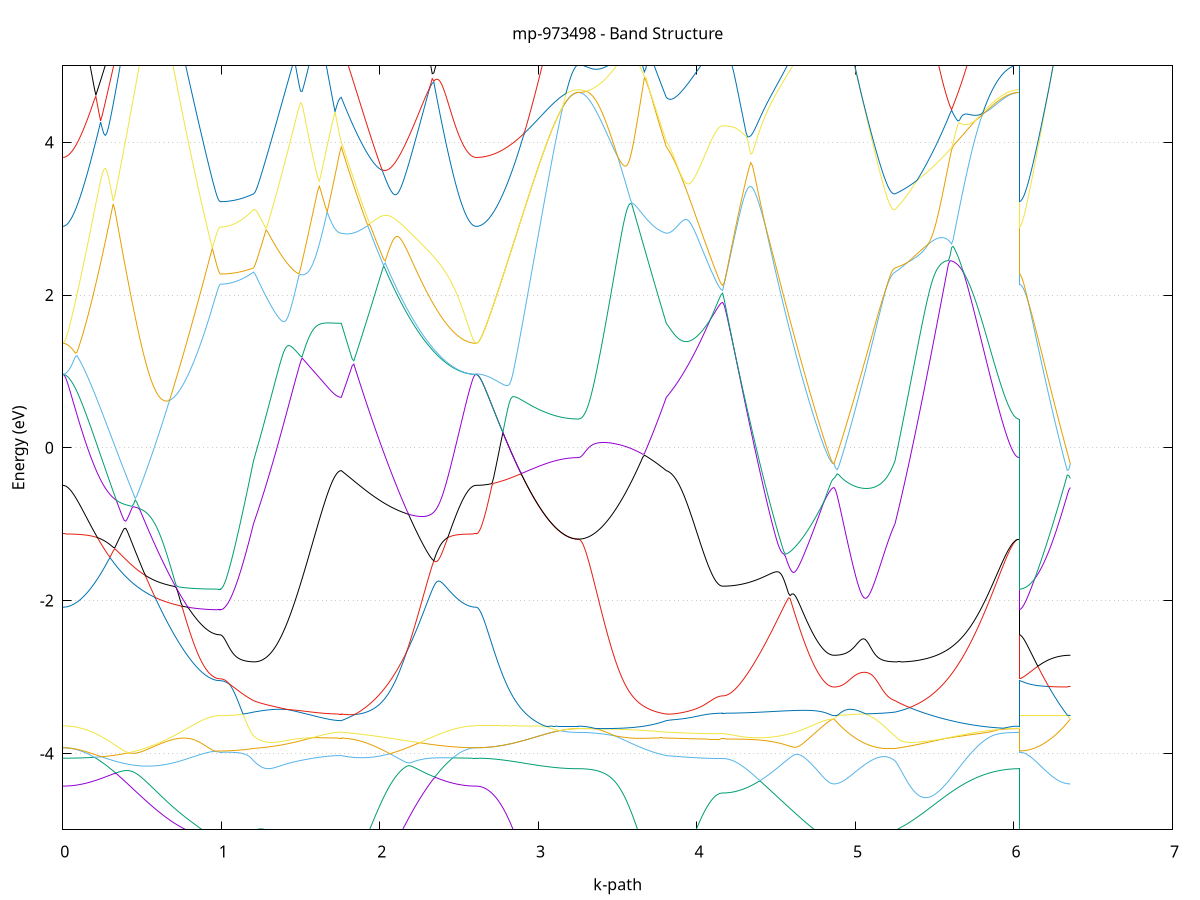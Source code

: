 set title 'mp-973498 - Band Structure'
set xlabel 'k-path'
set ylabel 'Energy (eV)'
set grid y
set yrange [-5:5]
set terminal png size 800,600
set output 'mp-973498_bands_gnuplot.png'
plot '-' using 1:2 with lines notitle, '-' using 1:2 with lines notitle, '-' using 1:2 with lines notitle, '-' using 1:2 with lines notitle, '-' using 1:2 with lines notitle, '-' using 1:2 with lines notitle, '-' using 1:2 with lines notitle, '-' using 1:2 with lines notitle, '-' using 1:2 with lines notitle, '-' using 1:2 with lines notitle, '-' using 1:2 with lines notitle, '-' using 1:2 with lines notitle, '-' using 1:2 with lines notitle, '-' using 1:2 with lines notitle, '-' using 1:2 with lines notitle, '-' using 1:2 with lines notitle, '-' using 1:2 with lines notitle, '-' using 1:2 with lines notitle, '-' using 1:2 with lines notitle, '-' using 1:2 with lines notitle, '-' using 1:2 with lines notitle, '-' using 1:2 with lines notitle, '-' using 1:2 with lines notitle, '-' using 1:2 with lines notitle, '-' using 1:2 with lines notitle, '-' using 1:2 with lines notitle, '-' using 1:2 with lines notitle, '-' using 1:2 with lines notitle, '-' using 1:2 with lines notitle, '-' using 1:2 with lines notitle, '-' using 1:2 with lines notitle, '-' using 1:2 with lines notitle, '-' using 1:2 with lines notitle, '-' using 1:2 with lines notitle, '-' using 1:2 with lines notitle, '-' using 1:2 with lines notitle, '-' using 1:2 with lines notitle, '-' using 1:2 with lines notitle, '-' using 1:2 with lines notitle, '-' using 1:2 with lines notitle, '-' using 1:2 with lines notitle, '-' using 1:2 with lines notitle, '-' using 1:2 with lines notitle, '-' using 1:2 with lines notitle, '-' using 1:2 with lines notitle, '-' using 1:2 with lines notitle, '-' using 1:2 with lines notitle, '-' using 1:2 with lines notitle, '-' using 1:2 with lines notitle, '-' using 1:2 with lines notitle, '-' using 1:2 with lines notitle, '-' using 1:2 with lines notitle, '-' using 1:2 with lines notitle, '-' using 1:2 with lines notitle, '-' using 1:2 with lines notitle, '-' using 1:2 with lines notitle, '-' using 1:2 with lines notitle, '-' using 1:2 with lines notitle, '-' using 1:2 with lines notitle, '-' using 1:2 with lines notitle, '-' using 1:2 with lines notitle, '-' using 1:2 with lines notitle, '-' using 1:2 with lines notitle, '-' using 1:2 with lines notitle
0.000000 -14.764467
0.009930 -14.764367
0.019861 -14.764167
0.029791 -14.763767
0.039722 -14.763267
0.049652 -14.762567
0.059582 -14.761767
0.069513 -14.760767
0.079443 -14.759667
0.089374 -14.758367
0.099304 -14.757067
0.109235 -14.755567
0.119165 -14.753867
0.129095 -14.752167
0.139026 -14.750267
0.148956 -14.748267
0.158887 -14.746167
0.168817 -14.744067
0.178747 -14.741767
0.188678 -14.739367
0.198608 -14.736967
0.208539 -14.734467
0.218469 -14.731867
0.228399 -14.729267
0.238330 -14.726567
0.248260 -14.723867
0.258191 -14.721067
0.268121 -14.718267
0.278051 -14.715567
0.287982 -14.712767
0.297912 -14.709867
0.307843 -14.707167
0.317773 -14.704367
0.327704 -14.701567
0.337634 -14.698867
0.347564 -14.696067
0.357495 -14.693467
0.367425 -14.690767
0.377356 -14.688167
0.387286 -14.685667
0.397216 -14.683067
0.407147 -14.680667
0.417077 -14.678267
0.427008 -14.675867
0.436938 -14.673567
0.446868 -14.671267
0.456799 -14.669067
0.466729 -14.666967
0.476660 -14.664867
0.486590 -14.662767
0.496520 -14.660767
0.506451 -14.658767
0.516381 -14.656867
0.526312 -14.655067
0.536242 -14.653267
0.546173 -14.651467
0.556103 -14.649767
0.566033 -14.648067
0.575964 -14.646367
0.585894 -14.644767
0.595825 -14.643267
0.605755 -14.641667
0.615685 -14.640267
0.625616 -14.638767
0.635546 -14.637367
0.645477 -14.635967
0.655407 -14.634667
0.665337 -14.633367
0.675268 -14.632067
0.685198 -14.630867
0.695129 -14.629667
0.705059 -14.628467
0.714989 -14.627367
0.724920 -14.626267
0.734850 -14.625267
0.744781 -14.624167
0.754711 -14.623167
0.764642 -14.622167
0.774572 -14.621267
0.784502 -14.620367
0.794433 -14.619467
0.804363 -14.618667
0.814294 -14.617767
0.824224 -14.617067
0.834154 -14.616267
0.844085 -14.615567
0.854015 -14.614867
0.863946 -14.614167
0.873876 -14.613467
0.883806 -14.612867
0.893737 -14.612267
0.903667 -14.611667
0.913598 -14.611167
0.923528 -14.610667
0.933458 -14.610167
0.943389 -14.609767
0.953319 -14.609367
0.963250 -14.609067
0.973180 -14.608867
0.983111 -14.608767
0.993041 -14.608667
0.993041 -14.608667
1.002587 -14.608667
1.012134 -14.608467
1.021680 -14.608267
1.031226 -14.607867
1.040773 -14.607467
1.050319 -14.606967
1.059866 -14.606367
1.069412 -14.605667
1.078958 -14.604867
1.088505 -14.603967
1.098051 -14.602967
1.107597 -14.603367
1.117144 -14.603867
1.126690 -14.604267
1.136237 -14.604867
1.145783 -14.605367
1.155329 -14.605967
1.164876 -14.606567
1.174422 -14.607267
1.183968 -14.607967
1.193515 -14.608767
1.203061 -14.609567
1.203061 -14.609567
1.212948 -14.610067
1.222835 -14.610567
1.232723 -14.610967
1.242610 -14.611367
1.252497 -14.611567
1.262384 -14.611767
1.272271 -14.611867
1.282158 -14.611967
1.292045 -14.611967
1.301932 -14.611967
1.311820 -14.611867
1.321707 -14.611767
1.331594 -14.611667
1.341481 -14.611567
1.351368 -14.611367
1.361255 -14.611267
1.371142 -14.611167
1.381029 -14.611067
1.390917 -14.610967
1.400804 -14.610967
1.410691 -14.611067
1.420578 -14.611167
1.430465 -14.611267
1.440352 -14.611467
1.450239 -14.611667
1.460127 -14.611867
1.470014 -14.612167
1.479901 -14.612467
1.489788 -14.612767
1.499675 -14.613167
1.509562 -14.613467
1.519449 -14.613867
1.529336 -14.614167
1.539224 -14.614467
1.549111 -14.614867
1.558998 -14.615167
1.568885 -14.615467
1.578772 -14.615767
1.588659 -14.616067
1.598546 -14.616367
1.608433 -14.616567
1.618321 -14.616867
1.628208 -14.617067
1.638095 -14.617267
1.647982 -14.617467
1.657869 -14.617567
1.667756 -14.617767
1.677643 -14.617867
1.687530 -14.618067
1.697418 -14.618167
1.707305 -14.618267
1.717192 -14.618267
1.727079 -14.618367
1.736966 -14.618367
1.746853 -14.618467
1.756740 -14.618467
1.756740 -14.618467
1.766632 -14.616067
1.776524 -14.613767
1.786416 -14.611367
1.796307 -14.609067
1.806199 -14.606767
1.816091 -14.604467
1.825983 -14.602267
1.835875 -14.599967
1.845766 -14.597767
1.855658 -14.595467
1.865550 -14.593267
1.875442 -14.591067
1.885333 -14.588867
1.895225 -14.586767
1.905117 -14.584567
1.915009 -14.582467
1.924901 -14.580367
1.934792 -14.578167
1.944684 -14.576067
1.954576 -14.574067
1.964468 -14.571967
1.974359 -14.569967
1.984251 -14.567867
1.994143 -14.565867
2.004035 -14.563967
2.013927 -14.561967
2.023818 -14.559967
2.033710 -14.558067
2.043602 -14.556167
2.053494 -14.554267
2.063385 -14.559167
2.073277 -14.565667
2.083169 -14.572167
2.093061 -14.578667
2.102953 -14.584967
2.112844 -14.591367
2.122736 -14.597567
2.132628 -14.603767
2.142520 -14.609867
2.152411 -14.615867
2.162303 -14.621867
2.172195 -14.627667
2.182087 -14.633467
2.191979 -14.639167
2.201870 -14.644667
2.211762 -14.650167
2.221654 -14.655567
2.231546 -14.660767
2.241437 -14.665967
2.251329 -14.670967
2.261221 -14.675867
2.271113 -14.680667
2.281005 -14.685367
2.290896 -14.689967
2.300788 -14.694367
2.310680 -14.698767
2.320572 -14.702967
2.330463 -14.706967
2.340355 -14.710967
2.350247 -14.714767
2.360139 -14.718467
2.370030 -14.721967
2.379922 -14.725367
2.389814 -14.728667
2.399706 -14.731767
2.409598 -14.734767
2.419489 -14.737667
2.429381 -14.740367
2.439273 -14.742967
2.449165 -14.745367
2.459056 -14.747667
2.468948 -14.749867
2.478840 -14.751867
2.488732 -14.753667
2.498624 -14.755367
2.508515 -14.756967
2.518407 -14.758367
2.528299 -14.759667
2.538191 -14.760767
2.548082 -14.761767
2.557974 -14.762567
2.567866 -14.763267
2.577758 -14.763767
2.587650 -14.764167
2.597541 -14.764367
2.607433 -14.764467
2.607433 -14.764467
2.617369 -14.764467
2.627305 -14.764367
2.637241 -14.764367
2.647177 -14.764267
2.657114 -14.764167
2.667050 -14.764067
2.676986 -14.763967
2.686922 -14.763867
2.696858 -14.763667
2.706794 -14.763567
2.716730 -14.763367
2.726666 -14.763167
2.736602 -14.762967
2.746538 -14.762667
2.756475 -14.762467
2.766411 -14.762167
2.776347 -14.761967
2.786283 -14.761667
2.796219 -14.761367
2.806155 -14.761067
2.816091 -14.760767
2.826027 -14.760367
2.835963 -14.760067
2.845899 -14.759667
2.855836 -14.759367
2.865772 -14.758967
2.875708 -14.758567
2.885644 -14.758267
2.895580 -14.757867
2.905516 -14.757467
2.915452 -14.757067
2.925388 -14.756667
2.935324 -14.756267
2.945260 -14.755867
2.955196 -14.755467
2.965133 -14.755167
2.975069 -14.754767
2.985005 -14.754367
2.994941 -14.753967
3.004877 -14.753567
3.014813 -14.753267
3.024749 -14.752867
3.034685 -14.752467
3.044621 -14.752167
3.054557 -14.751867
3.064494 -14.751467
3.074430 -14.751167
3.084366 -14.750867
3.094302 -14.750567
3.104238 -14.750367
3.114174 -14.750067
3.124110 -14.749767
3.134046 -14.749567
3.143982 -14.749367
3.153918 -14.749167
3.163855 -14.748967
3.173791 -14.748867
3.183727 -14.748667
3.193663 -14.748567
3.203599 -14.748467
3.213535 -14.748367
3.223471 -14.748267
3.233407 -14.748267
3.243343 -14.748267
3.253279 -14.748167
3.253279 -14.748167
3.263166 -14.748167
3.273054 -14.747967
3.282941 -14.747567
3.292828 -14.747167
3.302715 -14.746567
3.312602 -14.745767
3.322489 -14.744967
3.332376 -14.743967
3.342264 -14.742867
3.352151 -14.741567
3.362038 -14.740167
3.371925 -14.738667
3.381812 -14.737067
3.391699 -14.735367
3.401586 -14.733467
3.411473 -14.731467
3.421361 -14.729367
3.431248 -14.727167
3.441135 -14.724867
3.451022 -14.722467
3.460909 -14.719867
3.470796 -14.717267
3.480683 -14.714567
3.490570 -14.711767
3.500458 -14.708867
3.510345 -14.705867
3.520232 -14.702867
3.530119 -14.699767
3.540006 -14.696567
3.549893 -14.693367
3.559780 -14.690167
3.569667 -14.686867
3.579555 -14.683667
3.589442 -14.680367
3.599329 -14.677067
3.609216 -14.673767
3.619103 -14.670567
3.628990 -14.667367
3.638877 -14.664267
3.648765 -14.661167
3.658652 -14.658067
3.668539 -14.655067
3.678426 -14.652167
3.688313 -14.649267
3.698200 -14.646467
3.708087 -14.643767
3.717974 -14.640967
3.727862 -14.638367
3.737749 -14.635767
3.747636 -14.633167
3.757523 -14.630667
3.767410 -14.628167
3.777297 -14.625667
3.787184 -14.623267
3.797071 -14.620867
3.806959 -14.618467
3.806959 -14.618467
3.816832 -14.617467
3.826705 -14.616367
3.836578 -14.615267
3.846451 -14.614167
3.856324 -14.613067
3.866198 -14.611967
3.876071 -14.610767
3.885944 -14.609567
3.895817 -14.608367
3.905690 -14.607167
3.915564 -14.605967
3.925437 -14.604767
3.935310 -14.603567
3.945183 -14.602367
3.955056 -14.601267
3.964929 -14.600067
3.974803 -14.598967
3.984676 -14.597867
3.994549 -14.596767
4.004422 -14.595767
4.014295 -14.594767
4.024169 -14.593767
4.034042 -14.592867
4.043915 -14.592067
4.053788 -14.591267
4.063661 -14.590467
4.073534 -14.589767
4.083408 -14.589167
4.093281 -14.588667
4.103154 -14.588167
4.113027 -14.587767
4.122900 -14.587367
4.132773 -14.587167
4.142647 -14.586967
4.152520 -14.586867
4.162393 -14.586767
4.162393 -14.586767
4.172283 -14.586767
4.182173 -14.586767
4.192063 -14.586767
4.201953 -14.586767
4.211843 -14.586667
4.221733 -14.586667
4.231623 -14.586567
4.241513 -14.586467
4.251402 -14.586467
4.261292 -14.586367
4.271182 -14.586267
4.281072 -14.586167
4.290962 -14.585967
4.300852 -14.585867
4.310742 -14.585667
4.320632 -14.585567
4.330522 -14.585367
4.340412 -14.585167
4.350302 -14.584967
4.360192 -14.584767
4.370082 -14.584567
4.379972 -14.584267
4.389862 -14.584067
4.399752 -14.583767
4.409642 -14.583467
4.419532 -14.583167
4.429421 -14.582867
4.439311 -14.582567
4.449201 -14.582267
4.459091 -14.581867
4.468981 -14.581467
4.478871 -14.581167
4.488761 -14.580767
4.498651 -14.580267
4.508541 -14.579867
4.518431 -14.579467
4.528321 -14.578967
4.538211 -14.578567
4.548101 -14.578067
4.557991 -14.577567
4.567881 -14.577067
4.577771 -14.576667
4.587661 -14.577267
4.597551 -14.578167
4.607440 -14.579067
4.617330 -14.580167
4.627220 -14.581267
4.637110 -14.582467
4.647000 -14.583667
4.656890 -14.584867
4.666780 -14.586167
4.676670 -14.587467
4.686560 -14.588667
4.696450 -14.589867
4.706340 -14.591067
4.716230 -14.592267
4.726120 -14.593367
4.736010 -14.594367
4.745900 -14.595367
4.755790 -14.596267
4.765680 -14.597067
4.775569 -14.597867
4.785459 -14.598567
4.795349 -14.599167
4.805239 -14.599767
4.815129 -14.600167
4.825019 -14.600567
4.834909 -14.600867
4.844799 -14.601067
4.854689 -14.601167
4.864579 -14.601267
4.864579 -14.601267
4.874456 -14.601267
4.884333 -14.601267
4.894211 -14.601267
4.904088 -14.601267
4.913965 -14.601267
4.923842 -14.601367
4.933719 -14.601367
4.943597 -14.601467
4.953474 -14.601567
4.963351 -14.601667
4.973228 -14.601767
4.983106 -14.601867
4.992983 -14.601967
5.002860 -14.602067
5.012737 -14.602267
5.022614 -14.602367
5.032492 -14.602567
5.042369 -14.602767
5.052246 -14.602967
5.062123 -14.603167
5.072001 -14.603367
5.081878 -14.603567
5.091755 -14.603867
5.101632 -14.604067
5.111509 -14.604367
5.121387 -14.604667
5.131264 -14.604967
5.141141 -14.605267
5.151018 -14.605567
5.160895 -14.605867
5.170773 -14.606267
5.180650 -14.606567
5.190527 -14.606967
5.200404 -14.607367
5.210282 -14.607767
5.220159 -14.608167
5.230036 -14.608667
5.239913 -14.609067
5.249790 -14.609567
5.249790 -14.609567
5.259702 -14.610367
5.269614 -14.611367
5.279525 -14.612367
5.289437 -14.613367
5.299349 -14.614467
5.309260 -14.615567
5.319172 -14.616767
5.329084 -14.618067
5.338995 -14.619367
5.348907 -14.620667
5.358819 -14.622067
5.368730 -14.623567
5.378642 -14.625067
5.388554 -14.626667
5.398465 -14.628267
5.408377 -14.629867
5.418289 -14.631567
5.428200 -14.633367
5.438112 -14.635167
5.448024 -14.636967
5.457935 -14.638767
5.467847 -14.640667
5.477758 -14.642567
5.487670 -14.644567
5.497582 -14.646567
5.507493 -14.648567
5.517405 -14.650567
5.527317 -14.652567
5.537228 -14.654667
5.547140 -14.656767
5.557052 -14.658867
5.566963 -14.661067
5.576875 -14.663167
5.586787 -14.665367
5.596698 -14.667567
5.606610 -14.669867
5.616522 -14.672067
5.626433 -14.674367
5.636345 -14.676667
5.646257 -14.678967
5.656168 -14.681367
5.666080 -14.683667
5.675992 -14.686067
5.685903 -14.688467
5.695815 -14.690867
5.705727 -14.693367
5.715638 -14.695767
5.725550 -14.698167
5.735461 -14.700667
5.745373 -14.703067
5.755285 -14.705467
5.765196 -14.707967
5.775108 -14.710367
5.785020 -14.712767
5.794931 -14.715067
5.804843 -14.717367
5.814755 -14.719667
5.824666 -14.721867
5.834578 -14.724067
5.844490 -14.726267
5.854401 -14.728267
5.864313 -14.730267
5.874225 -14.732167
5.884136 -14.733967
5.894048 -14.735767
5.903960 -14.737367
5.913871 -14.738967
5.923783 -14.740367
5.933695 -14.741667
5.943606 -14.742867
5.953518 -14.743967
5.963429 -14.744967
5.973341 -14.745767
5.983253 -14.746567
5.993164 -14.747167
6.003076 -14.747567
6.012988 -14.747967
6.022899 -14.748167
6.032811 -14.748167
6.032811 -14.608667
6.042597 -14.608667
6.052382 -14.608467
6.062168 -14.608367
6.071953 -14.608067
6.081739 -14.607667
6.091524 -14.607267
6.101310 -14.606767
6.111095 -14.606167
6.120881 -14.605467
6.130667 -14.604767
6.140452 -14.603967
6.150238 -14.603067
6.160023 -14.602167
6.169809 -14.601767
6.179594 -14.601767
6.189380 -14.601767
6.199165 -14.601667
6.208951 -14.601667
6.218737 -14.601667
6.228522 -14.601667
6.238308 -14.601567
6.248093 -14.601567
6.257879 -14.601567
6.267664 -14.601467
6.277450 -14.601467
6.287235 -14.601467
6.297021 -14.601367
6.306806 -14.601367
6.316592 -14.601367
6.326378 -14.601367
6.336163 -14.601267
6.345949 -14.601267
6.355734 -14.601267
e
0.000000 -14.605567
0.009930 -14.605467
0.019861 -14.605367
0.029791 -14.605167
0.039722 -14.604967
0.049652 -14.604567
0.059582 -14.604167
0.069513 -14.603667
0.079443 -14.603067
0.089374 -14.602367
0.099304 -14.601567
0.109235 -14.600767
0.119165 -14.599867
0.129095 -14.598867
0.139026 -14.597767
0.148956 -14.596567
0.158887 -14.595267
0.168817 -14.593967
0.178747 -14.592467
0.188678 -14.590967
0.198608 -14.589267
0.208539 -14.587567
0.218469 -14.585767
0.228399 -14.583867
0.238330 -14.581867
0.248260 -14.579767
0.258191 -14.577567
0.268121 -14.575367
0.278051 -14.573067
0.287982 -14.570667
0.297912 -14.568267
0.307843 -14.566167
0.317773 -14.564767
0.327704 -14.563367
0.337634 -14.561967
0.347564 -14.560567
0.357495 -14.559267
0.367425 -14.557867
0.377356 -14.556667
0.387286 -14.555367
0.397216 -14.554167
0.407147 -14.552967
0.417077 -14.551767
0.427008 -14.550667
0.436938 -14.549567
0.446868 -14.548567
0.456799 -14.548767
0.466729 -14.549567
0.476660 -14.550467
0.486590 -14.551467
0.496520 -14.552567
0.506451 -14.553767
0.516381 -14.555067
0.526312 -14.556367
0.536242 -14.557667
0.546173 -14.558967
0.556103 -14.560367
0.566033 -14.561667
0.575964 -14.563067
0.585894 -14.564467
0.595825 -14.565867
0.605755 -14.567167
0.615685 -14.568567
0.625616 -14.569967
0.635546 -14.571267
0.645477 -14.572567
0.655407 -14.573967
0.665337 -14.575267
0.675268 -14.576467
0.685198 -14.577767
0.695129 -14.578967
0.705059 -14.580267
0.714989 -14.581467
0.724920 -14.582567
0.734850 -14.583767
0.744781 -14.584867
0.754711 -14.585967
0.764642 -14.586967
0.774572 -14.588067
0.784502 -14.589067
0.794433 -14.590067
0.804363 -14.590967
0.814294 -14.591867
0.824224 -14.592767
0.834154 -14.593567
0.844085 -14.594467
0.854015 -14.595267
0.863946 -14.595967
0.873876 -14.596667
0.883806 -14.597367
0.893737 -14.598067
0.903667 -14.598667
0.913598 -14.599267
0.923528 -14.599867
0.933458 -14.600367
0.943389 -14.600767
0.953319 -14.601167
0.963250 -14.601567
0.973180 -14.601767
0.983111 -14.601967
0.993041 -14.601967
0.993041 -14.601967
1.002587 -14.601867
1.012134 -14.601567
1.021680 -14.601167
1.031226 -14.601167
1.040773 -14.601367
1.050319 -14.601567
1.059866 -14.601767
1.069412 -14.602067
1.078958 -14.602367
1.088505 -14.602667
1.098051 -14.602967
1.107597 -14.601967
1.117144 -14.600767
1.126690 -14.599567
1.136237 -14.598267
1.145783 -14.596867
1.155329 -14.595367
1.164876 -14.593867
1.174422 -14.592267
1.183968 -14.590567
1.193515 -14.588867
1.203061 -14.587067
1.203061 -14.587067
1.212948 -14.585767
1.222835 -14.584367
1.232723 -14.582967
1.242610 -14.581567
1.252497 -14.580167
1.262384 -14.578767
1.272271 -14.577267
1.282158 -14.575867
1.292045 -14.574367
1.301932 -14.575467
1.311820 -14.576567
1.321707 -14.577567
1.331594 -14.578367
1.341481 -14.579167
1.351368 -14.579767
1.361255 -14.580367
1.371142 -14.580667
1.381029 -14.580967
1.390917 -14.580967
1.400804 -14.580967
1.410691 -14.580767
1.420578 -14.580367
1.430465 -14.579867
1.440352 -14.579167
1.450239 -14.578367
1.460127 -14.577467
1.470014 -14.576367
1.479901 -14.575267
1.489788 -14.574067
1.499675 -14.572767
1.509562 -14.571467
1.519449 -14.570067
1.529336 -14.568767
1.539224 -14.567367
1.549111 -14.566067
1.558998 -14.564767
1.568885 -14.563467
1.578772 -14.562367
1.588659 -14.561367
1.598546 -14.560567
1.608433 -14.559767
1.618321 -14.559167
1.628208 -14.558767
1.638095 -14.558367
1.647982 -14.558167
1.657869 -14.557967
1.667756 -14.557867
1.677643 -14.557867
1.687530 -14.557867
1.697418 -14.557867
1.707305 -14.557867
1.717192 -14.557867
1.727079 -14.557967
1.736966 -14.557967
1.746853 -14.557967
1.756740 -14.557967
1.756740 -14.557967
1.766632 -14.554967
1.776524 -14.552667
1.786416 -14.551067
1.796307 -14.549567
1.806199 -14.548267
1.816091 -14.547267
1.825983 -14.546367
1.835875 -14.545567
1.845766 -14.544967
1.855658 -14.544567
1.865550 -14.544167
1.875442 -14.543967
1.885333 -14.543867
1.895225 -14.543767
1.905117 -14.543867
1.915009 -14.543967
1.924901 -14.544167
1.934792 -14.544367
1.944684 -14.544667
1.954576 -14.544967
1.964468 -14.545367
1.974359 -14.545767
1.984251 -14.546167
1.994143 -14.546667
2.004035 -14.547067
2.013927 -14.547667
2.023818 -14.548167
2.033710 -14.548667
2.043602 -14.549267
2.053494 -14.552667
2.063385 -14.552467
2.073277 -14.551067
2.083169 -14.551767
2.093061 -14.552467
2.102953 -14.553167
2.112844 -14.553967
2.122736 -14.554667
2.132628 -14.555567
2.142520 -14.556367
2.152411 -14.557267
2.162303 -14.558167
2.172195 -14.559167
2.182087 -14.560167
2.191979 -14.561267
2.201870 -14.562367
2.211762 -14.563467
2.221654 -14.564667
2.231546 -14.565867
2.241437 -14.567167
2.251329 -14.568467
2.261221 -14.569867
2.271113 -14.571267
2.281005 -14.572667
2.290896 -14.574067
2.300788 -14.575567
2.310680 -14.576967
2.320572 -14.578467
2.330463 -14.579967
2.340355 -14.581467
2.350247 -14.582867
2.360139 -14.584367
2.370030 -14.585767
2.379922 -14.587167
2.389814 -14.588567
2.399706 -14.589967
2.409598 -14.591267
2.419489 -14.592567
2.429381 -14.593767
2.439273 -14.594967
2.449165 -14.596167
2.459056 -14.597267
2.468948 -14.598267
2.478840 -14.599267
2.488732 -14.600167
2.498624 -14.600967
2.508515 -14.601767
2.518407 -14.602467
2.528299 -14.603067
2.538191 -14.603667
2.548082 -14.604167
2.557974 -14.604567
2.567866 -14.604967
2.577758 -14.605167
2.587650 -14.605367
2.597541 -14.605467
2.607433 -14.605567
2.607433 -14.605567
2.617369 -14.605767
2.627305 -14.606467
2.637241 -14.607467
2.647177 -14.608567
2.657114 -14.609867
2.667050 -14.611267
2.676986 -14.612767
2.686922 -14.614267
2.696858 -14.615767
2.706794 -14.617367
2.716730 -14.618967
2.726666 -14.620567
2.736602 -14.622167
2.746538 -14.623867
2.756475 -14.625567
2.766411 -14.627167
2.776347 -14.628867
2.786283 -14.630567
2.796219 -14.632267
2.806155 -14.633967
2.816091 -14.635667
2.826027 -14.637367
2.835963 -14.639067
2.845899 -14.640767
2.855836 -14.642467
2.865772 -14.644167
2.875708 -14.645767
2.885644 -14.647467
2.895580 -14.649067
2.905516 -14.650667
2.915452 -14.652267
2.925388 -14.653867
2.935324 -14.655467
2.945260 -14.656967
2.955196 -14.658467
2.965133 -14.659967
2.975069 -14.661367
2.985005 -14.662767
2.994941 -14.664167
3.004877 -14.665467
3.014813 -14.666767
3.024749 -14.667967
3.034685 -14.669267
3.044621 -14.670367
3.054557 -14.671567
3.064494 -14.672567
3.074430 -14.673667
3.084366 -14.674667
3.094302 -14.675567
3.104238 -14.676467
3.114174 -14.677267
3.124110 -14.678067
3.134046 -14.678767
3.143982 -14.679467
3.153918 -14.680067
3.163855 -14.680567
3.173791 -14.681067
3.183727 -14.681567
3.193663 -14.681967
3.203599 -14.682267
3.213535 -14.682567
3.223471 -14.682767
3.233407 -14.682867
3.243343 -14.682967
3.253279 -14.682967
3.253279 -14.682967
3.263166 -14.682967
3.273054 -14.682767
3.282941 -14.682467
3.292828 -14.682067
3.302715 -14.681567
3.312602 -14.680967
3.322489 -14.680267
3.332376 -14.679467
3.342264 -14.678467
3.352151 -14.677467
3.362038 -14.676267
3.371925 -14.675067
3.381812 -14.673667
3.391699 -14.672167
3.401586 -14.670567
3.411473 -14.668967
3.421361 -14.667167
3.431248 -14.665267
3.441135 -14.663367
3.451022 -14.661267
3.460909 -14.659067
3.470796 -14.656867
3.480683 -14.654567
3.490570 -14.652067
3.500458 -14.649567
3.510345 -14.647067
3.520232 -14.644367
3.530119 -14.641667
3.540006 -14.638867
3.549893 -14.635967
3.559780 -14.632967
3.569667 -14.630167
3.579555 -14.627567
3.589442 -14.624867
3.599329 -14.621967
3.609216 -14.618967
3.619103 -14.615667
3.628990 -14.612267
3.638877 -14.608667
3.648765 -14.605367
3.658652 -14.602567
3.668539 -14.599767
3.678426 -14.596967
3.688313 -14.594067
3.698200 -14.591167
3.708087 -14.588167
3.717974 -14.585167
3.727862 -14.582167
3.737749 -14.579167
3.747636 -14.576167
3.757523 -14.573167
3.767410 -14.570067
3.777297 -14.567067
3.787184 -14.564067
3.797071 -14.560967
3.806959 -14.557967
3.806959 -14.557967
3.816832 -14.558167
3.826705 -14.558967
3.836578 -14.559867
3.846451 -14.560667
3.856324 -14.561467
3.866198 -14.562367
3.876071 -14.563167
3.885944 -14.563967
3.895817 -14.564767
3.905690 -14.565467
3.915564 -14.566267
3.925437 -14.566967
3.935310 -14.567667
3.945183 -14.568367
3.955056 -14.569067
3.964929 -14.569667
3.974803 -14.570267
3.984676 -14.570867
3.994549 -14.571467
4.004422 -14.571967
4.014295 -14.572467
4.024169 -14.572967
4.034042 -14.573367
4.043915 -14.573767
4.053788 -14.574167
4.063661 -14.574567
4.073534 -14.574867
4.083408 -14.575167
4.093281 -14.575367
4.103154 -14.575667
4.113027 -14.575767
4.122900 -14.575967
4.132773 -14.576067
4.142647 -14.576167
4.152520 -14.576267
4.162393 -14.576267
4.162393 -14.576267
4.172283 -14.576267
4.182173 -14.576167
4.192063 -14.576167
4.201953 -14.576167
4.211843 -14.576067
4.221733 -14.575967
4.231623 -14.575867
4.241513 -14.575767
4.251402 -14.575667
4.261292 -14.575467
4.271182 -14.575367
4.281072 -14.575267
4.290962 -14.575067
4.300852 -14.574867
4.310742 -14.574767
4.320632 -14.574567
4.330522 -14.574367
4.340412 -14.574167
4.350302 -14.573967
4.360192 -14.573867
4.370082 -14.573667
4.379972 -14.573467
4.389862 -14.573367
4.399752 -14.573267
4.409642 -14.573067
4.419532 -14.572967
4.429421 -14.572867
4.439311 -14.572867
4.449201 -14.572767
4.459091 -14.572767
4.468981 -14.572767
4.478871 -14.572867
4.488761 -14.572967
4.498651 -14.573167
4.508541 -14.573267
4.518431 -14.573567
4.528321 -14.573867
4.538211 -14.574267
4.548101 -14.574667
4.557991 -14.575167
4.567881 -14.575867
4.577771 -14.576467
4.587661 -14.576167
4.597551 -14.575767
4.607440 -14.575567
4.617330 -14.576167
4.627220 -14.577567
4.637110 -14.579267
4.647000 -14.581067
4.656890 -14.582767
4.666780 -14.584467
4.676670 -14.586067
4.686560 -14.587567
4.696450 -14.588967
4.706340 -14.590367
4.716230 -14.591667
4.726120 -14.592867
4.736010 -14.594067
4.745900 -14.595067
4.755790 -14.596067
4.765680 -14.596967
4.775569 -14.597767
4.785459 -14.598467
4.795349 -14.599167
4.805239 -14.599667
4.815129 -14.600167
4.825019 -14.600567
4.834909 -14.600867
4.844799 -14.601067
4.854689 -14.601167
4.864579 -14.601267
4.864579 -14.601267
4.874456 -14.601267
4.884333 -14.601167
4.894211 -14.601067
4.904088 -14.600867
4.913965 -14.600567
4.923842 -14.600267
4.933719 -14.599867
4.943597 -14.599467
4.953474 -14.598967
4.963351 -14.598367
4.973228 -14.597767
4.983106 -14.597067
4.992983 -14.596367
5.002860 -14.595567
5.012737 -14.594767
5.022614 -14.593867
5.032492 -14.592867
5.042369 -14.591967
5.052246 -14.592567
5.062123 -14.592967
5.072001 -14.593367
5.081878 -14.593667
5.091755 -14.593967
5.101632 -14.594067
5.111509 -14.594167
5.121387 -14.594167
5.131264 -14.594067
5.141141 -14.593967
5.151018 -14.593667
5.160895 -14.593367
5.170773 -14.592967
5.180650 -14.592467
5.190527 -14.591967
5.200404 -14.591267
5.210282 -14.590567
5.220159 -14.589867
5.230036 -14.588967
5.239913 -14.588067
5.249790 -14.587067
5.249790 -14.587067
5.259702 -14.585167
5.269614 -14.583267
5.279525 -14.581267
5.289437 -14.579267
5.299349 -14.577167
5.309260 -14.575067
5.319172 -14.576967
5.329084 -14.579067
5.338995 -14.581067
5.348907 -14.583067
5.358819 -14.585067
5.368730 -14.586967
5.378642 -14.588867
5.388554 -14.590767
5.398465 -14.592567
5.408377 -14.594267
5.418289 -14.596067
5.428200 -14.597767
5.438112 -14.599367
5.448024 -14.601067
5.457935 -14.602667
5.467847 -14.604267
5.477758 -14.605867
5.487670 -14.607467
5.497582 -14.609067
5.507493 -14.610567
5.517405 -14.612167
5.527317 -14.613667
5.537228 -14.615167
5.547140 -14.616767
5.557052 -14.618267
5.566963 -14.619767
5.576875 -14.621267
5.586787 -14.622767
5.596698 -14.624367
5.606610 -14.625867
5.616522 -14.627367
5.626433 -14.628867
5.636345 -14.630267
5.646257 -14.631767
5.656168 -14.633267
5.666080 -14.634667
5.675992 -14.636167
5.685903 -14.637567
5.695815 -14.638967
5.705727 -14.640367
5.715638 -14.641667
5.725550 -14.643067
5.735461 -14.644367
5.745373 -14.645567
5.755285 -14.646867
5.765196 -14.648067
5.775108 -14.649267
5.785020 -14.650367
5.794931 -14.652067
5.804843 -14.654467
5.814755 -14.656767
5.824666 -14.659067
5.834578 -14.661167
5.844490 -14.663267
5.854401 -14.665267
5.864313 -14.667067
5.874225 -14.668867
5.884136 -14.670567
5.894048 -14.672167
5.903960 -14.673567
5.913871 -14.674967
5.923783 -14.676267
5.933695 -14.677467
5.943606 -14.678467
5.953518 -14.679467
5.963429 -14.680267
5.973341 -14.680967
5.983253 -14.681567
5.993164 -14.682067
6.003076 -14.682467
6.012988 -14.682767
6.022899 -14.682967
6.032811 -14.682967
6.032811 -14.601967
6.042597 -14.601967
6.052382 -14.601967
6.062168 -14.601967
6.071953 -14.601967
6.081739 -14.601967
6.091524 -14.601967
6.101310 -14.601967
6.111095 -14.601867
6.120881 -14.601867
6.130667 -14.601867
6.140452 -14.601867
6.150238 -14.601867
6.160023 -14.601767
6.169809 -14.601067
6.179594 -14.600967
6.189380 -14.600967
6.199165 -14.600967
6.208951 -14.600967
6.218737 -14.600967
6.228522 -14.600967
6.238308 -14.601067
6.248093 -14.601067
6.257879 -14.601067
6.267664 -14.601067
6.277450 -14.601067
6.287235 -14.601067
6.297021 -14.601067
6.306806 -14.601167
6.316592 -14.601167
6.326378 -14.601167
6.336163 -14.601167
6.345949 -14.601267
6.355734 -14.601267
e
0.000000 -14.595967
0.009930 -14.595967
0.019861 -14.595867
0.029791 -14.595667
0.039722 -14.595367
0.049652 -14.595067
0.059582 -14.594567
0.069513 -14.594067
0.079443 -14.593567
0.089374 -14.592867
0.099304 -14.592167
0.109235 -14.591367
0.119165 -14.590567
0.129095 -14.589667
0.139026 -14.588667
0.148956 -14.587667
0.158887 -14.586567
0.168817 -14.585367
0.178747 -14.584267
0.188678 -14.582967
0.198608 -14.581667
0.208539 -14.580367
0.218469 -14.579067
0.228399 -14.577667
0.238330 -14.576267
0.248260 -14.574867
0.258191 -14.573367
0.268121 -14.571967
0.278051 -14.570567
0.287982 -14.569067
0.297912 -14.567667
0.307843 -14.565867
0.317773 -14.563467
0.327704 -14.561067
0.337634 -14.558667
0.347564 -14.556467
0.357495 -14.554367
0.367425 -14.552467
0.377356 -14.550867
0.387286 -14.549567
0.397216 -14.548567
0.407147 -14.547867
0.417077 -14.547467
0.427008 -14.547467
0.436938 -14.547667
0.446868 -14.548067
0.456799 -14.547567
0.466729 -14.546567
0.476660 -14.545667
0.486590 -14.544767
0.496520 -14.543867
0.506451 -14.543067
0.516381 -14.542167
0.526312 -14.541467
0.536242 -14.540667
0.546173 -14.539867
0.556103 -14.539167
0.566033 -14.538467
0.575964 -14.537767
0.585894 -14.537067
0.595825 -14.536467
0.605755 -14.535767
0.615685 -14.535167
0.625616 -14.534467
0.635546 -14.533867
0.645477 -14.533267
0.655407 -14.532567
0.665337 -14.531967
0.675268 -14.531367
0.685198 -14.530767
0.695129 -14.530067
0.705059 -14.529467
0.714989 -14.528767
0.724920 -14.528167
0.734850 -14.529067
0.744781 -14.534167
0.754711 -14.539067
0.764642 -14.543867
0.774572 -14.548567
0.784502 -14.552967
0.794433 -14.557267
0.804363 -14.561367
0.814294 -14.565367
0.824224 -14.569067
0.834154 -14.572667
0.844085 -14.575967
0.854015 -14.579167
0.863946 -14.582067
0.873876 -14.584867
0.883806 -14.587367
0.893737 -14.589767
0.903667 -14.591867
0.913598 -14.593767
0.923528 -14.595467
0.933458 -14.596867
0.943389 -14.598167
0.953319 -14.599167
0.963250 -14.599967
0.973180 -14.600467
0.983111 -14.600867
0.993041 -14.600967
0.993041 -14.600967
1.002587 -14.600967
1.012134 -14.600967
1.021680 -14.601067
1.031226 -14.600467
1.040773 -14.599667
1.050319 -14.598567
1.059866 -14.597367
1.069412 -14.595967
1.078958 -14.594367
1.088505 -14.592667
1.098051 -14.590767
1.107597 -14.588667
1.117144 -14.586367
1.126690 -14.583967
1.136237 -14.581467
1.145783 -14.578767
1.155329 -14.575967
1.164876 -14.572967
1.174422 -14.569867
1.183968 -14.566667
1.193515 -14.563367
1.203061 -14.560867
1.203061 -14.560867
1.212948 -14.562567
1.222835 -14.564267
1.232723 -14.565867
1.242610 -14.567467
1.252497 -14.568967
1.262384 -14.570367
1.272271 -14.571767
1.282158 -14.573067
1.292045 -14.574367
1.301932 -14.572867
1.311820 -14.571467
1.321707 -14.569967
1.331594 -14.568567
1.341481 -14.567167
1.351368 -14.565767
1.361255 -14.564467
1.371142 -14.563167
1.381029 -14.561967
1.390917 -14.560767
1.400804 -14.559667
1.410691 -14.558567
1.420578 -14.557667
1.430465 -14.556767
1.440352 -14.555967
1.450239 -14.555267
1.460127 -14.554567
1.470014 -14.554067
1.479901 -14.553667
1.489788 -14.553267
1.499675 -14.552967
1.509562 -14.552767
1.519449 -14.552667
1.529336 -14.552567
1.539224 -14.552667
1.549111 -14.552667
1.558998 -14.552767
1.568885 -14.552967
1.578772 -14.553167
1.588659 -14.553367
1.598546 -14.553567
1.608433 -14.553867
1.618321 -14.554067
1.628208 -14.554367
1.638095 -14.554667
1.647982 -14.554867
1.657869 -14.555167
1.667756 -14.555367
1.677643 -14.555567
1.687530 -14.555867
1.697418 -14.555967
1.707305 -14.556167
1.717192 -14.556267
1.727079 -14.556367
1.736966 -14.556467
1.746853 -14.556467
1.756740 -14.556567
1.756740 -14.556567
1.766632 -14.554467
1.776524 -14.552067
1.786416 -14.549167
1.796307 -14.546267
1.806199 -14.543467
1.816091 -14.540667
1.825983 -14.537967
1.835875 -14.535467
1.845766 -14.532967
1.855658 -14.530567
1.865550 -14.528267
1.875442 -14.526167
1.885333 -14.524267
1.895225 -14.522367
1.905117 -14.520767
1.915009 -14.519267
1.924901 -14.517967
1.934792 -14.516867
1.944684 -14.515967
1.954576 -14.515267
1.964468 -14.514767
1.974359 -14.514567
1.984251 -14.514467
1.994143 -14.514467
2.004035 -14.519867
2.013927 -14.526367
2.023818 -14.532967
2.033710 -14.539467
2.043602 -14.546067
2.053494 -14.549867
2.063385 -14.550467
2.073277 -14.550667
2.083169 -14.548767
2.093061 -14.547067
2.102953 -14.545267
2.112844 -14.543567
2.122736 -14.541867
2.132628 -14.540167
2.142520 -14.538567
2.152411 -14.536867
2.162303 -14.535967
2.172195 -14.537767
2.182087 -14.539767
2.191979 -14.541667
2.201870 -14.543567
2.211762 -14.545567
2.221654 -14.547567
2.231546 -14.549467
2.241437 -14.551467
2.251329 -14.553367
2.261221 -14.555367
2.271113 -14.557267
2.281005 -14.559167
2.290896 -14.561067
2.300788 -14.562967
2.310680 -14.564867
2.320572 -14.566667
2.330463 -14.568467
2.340355 -14.570167
2.350247 -14.571867
2.360139 -14.573567
2.370030 -14.575167
2.379922 -14.576767
2.389814 -14.578267
2.399706 -14.579767
2.409598 -14.581267
2.419489 -14.582567
2.429381 -14.583967
2.439273 -14.585167
2.449165 -14.586367
2.459056 -14.587467
2.468948 -14.588567
2.478840 -14.589567
2.488732 -14.590567
2.498624 -14.591367
2.508515 -14.592167
2.518407 -14.592867
2.528299 -14.593567
2.538191 -14.594167
2.548082 -14.594667
2.557974 -14.595067
2.567866 -14.595367
2.577758 -14.595667
2.587650 -14.595867
2.597541 -14.595967
2.607433 -14.596067
2.607433 -14.596067
2.617369 -14.595767
2.627305 -14.595167
2.637241 -14.594267
2.647177 -14.593167
2.657114 -14.592067
2.667050 -14.590767
2.676986 -14.589567
2.686922 -14.588267
2.696858 -14.586967
2.706794 -14.585667
2.716730 -14.584367
2.726666 -14.583067
2.736602 -14.581767
2.746538 -14.580467
2.756475 -14.579167
2.766411 -14.577867
2.776347 -14.576567
2.786283 -14.575267
2.796219 -14.573967
2.806155 -14.572667
2.816091 -14.575167
2.826027 -14.578867
2.835963 -14.582467
2.845899 -14.585967
2.855836 -14.589567
2.865772 -14.592967
2.875708 -14.596367
2.885644 -14.599667
2.895580 -14.602967
2.905516 -14.606167
2.915452 -14.609267
2.925388 -14.612267
2.935324 -14.615267
2.945260 -14.618167
2.955196 -14.621067
2.965133 -14.623767
2.975069 -14.626467
2.985005 -14.629067
2.994941 -14.631567
3.004877 -14.633967
3.014813 -14.636367
3.024749 -14.638567
3.034685 -14.640767
3.044621 -14.642867
3.054557 -14.644867
3.064494 -14.646767
3.074430 -14.648567
3.084366 -14.650267
3.094302 -14.651967
3.104238 -14.653467
3.114174 -14.654867
3.124110 -14.656167
3.134046 -14.657467
3.143982 -14.658567
3.153918 -14.659667
3.163855 -14.660567
3.173791 -14.661467
3.183727 -14.662267
3.193663 -14.662867
3.203599 -14.663467
3.213535 -14.663867
3.223471 -14.664267
3.233407 -14.664467
3.243343 -14.664667
3.253279 -14.664667
3.253279 -14.664667
3.263166 -14.664667
3.273054 -14.664567
3.282941 -14.664367
3.292828 -14.664167
3.302715 -14.663967
3.312602 -14.663567
3.322489 -14.663167
3.332376 -14.662767
3.342264 -14.662267
3.352151 -14.661667
3.362038 -14.660967
3.371925 -14.660267
3.381812 -14.659567
3.391699 -14.658667
3.401586 -14.657767
3.411473 -14.656867
3.421361 -14.655767
3.431248 -14.654667
3.441135 -14.653467
3.451022 -14.652267
3.460909 -14.650967
3.470796 -14.649467
3.480683 -14.648067
3.490570 -14.646467
3.500458 -14.644767
3.510345 -14.643067
3.520232 -14.641167
3.530119 -14.639167
3.540006 -14.637167
3.549893 -14.634967
3.559780 -14.632667
3.569667 -14.630067
3.579555 -14.626967
3.589442 -14.623867
3.599329 -14.620667
3.609216 -14.617467
3.619103 -14.614267
3.628990 -14.610967
3.638877 -14.608067
3.648765 -14.604967
3.658652 -14.601067
3.668539 -14.597767
3.678426 -14.594367
3.688313 -14.591067
3.698200 -14.587767
3.708087 -14.584567
3.717974 -14.581267
3.727862 -14.578167
3.737749 -14.575067
3.747636 -14.572067
3.757523 -14.569067
3.767410 -14.566267
3.777297 -14.563667
3.787184 -14.561067
3.797071 -14.558767
3.806959 -14.556567
3.806959 -14.556567
3.816832 -14.554167
3.826705 -14.551167
3.836578 -14.547967
3.846451 -14.544767
3.856324 -14.541467
3.866198 -14.538167
3.876071 -14.534767
3.885944 -14.531267
3.895817 -14.527767
3.905690 -14.524267
3.915564 -14.520667
3.925437 -14.517067
3.935310 -14.513367
3.945183 -14.509667
3.955056 -14.505967
3.964929 -14.502167
3.974803 -14.498367
3.984676 -14.494567
3.994549 -14.490867
4.004422 -14.487067
4.014295 -14.483267
4.024169 -14.479567
4.034042 -14.475967
4.043915 -14.472967
4.053788 -14.471467
4.063661 -14.470067
4.073534 -14.468667
4.083408 -14.467367
4.093281 -14.466067
4.103154 -14.464867
4.113027 -14.463867
4.122900 -14.462867
4.132773 -14.462167
4.142647 -14.461567
4.152520 -14.461167
4.162393 -14.461067
4.162393 -14.461067
4.172283 -14.461267
4.182173 -14.461867
4.192063 -14.462767
4.201953 -14.464067
4.211843 -14.465567
4.221733 -14.467367
4.231623 -14.469467
4.241513 -14.471667
4.251402 -14.473967
4.261292 -14.476567
4.271182 -14.479167
4.281072 -14.481867
4.290962 -14.484667
4.300852 -14.487567
4.310742 -14.490467
4.320632 -14.493367
4.330522 -14.496367
4.340412 -14.499367
4.350302 -14.502467
4.360192 -14.505467
4.370082 -14.508467
4.379972 -14.511567
4.389862 -14.514567
4.399752 -14.517667
4.409642 -14.520667
4.419532 -14.523667
4.429421 -14.526567
4.439311 -14.529567
4.449201 -14.532467
4.459091 -14.535367
4.468981 -14.538167
4.478871 -14.540967
4.488761 -14.543767
4.498651 -14.546467
4.508541 -14.549167
4.518431 -14.551767
4.528321 -14.554367
4.538211 -14.556867
4.548101 -14.559367
4.557991 -14.561767
4.567881 -14.564067
4.577771 -14.566367
4.587661 -14.568567
4.597551 -14.570567
4.607440 -14.572367
4.617330 -14.573267
4.627220 -14.573267
4.637110 -14.572967
4.647000 -14.572467
4.656890 -14.571967
4.666780 -14.571467
4.676670 -14.570967
4.686560 -14.570367
4.696450 -14.569867
4.706340 -14.569367
4.716230 -14.569267
4.726120 -14.569767
4.736010 -14.570267
4.745900 -14.570667
4.755790 -14.571067
4.765680 -14.571467
4.775569 -14.571867
4.785459 -14.572167
4.795349 -14.572367
4.805239 -14.572667
4.815129 -14.572867
4.825019 -14.572967
4.834909 -14.573067
4.844799 -14.573167
4.854689 -14.573267
4.864579 -14.573267
4.864579 -14.573267
4.874456 -14.573667
4.884333 -14.574567
4.894211 -14.575767
4.904088 -14.577067
4.913965 -14.578467
4.923842 -14.579767
4.933719 -14.581167
4.943597 -14.582467
4.953474 -14.583667
4.963351 -14.584867
4.973228 -14.585967
4.983106 -14.587067
4.992983 -14.588067
5.002860 -14.588967
5.012737 -14.589867
5.022614 -14.590667
5.032492 -14.591367
5.042369 -14.591867
5.052246 -14.590767
5.062123 -14.589667
5.072001 -14.588567
5.081878 -14.587367
5.091755 -14.586067
5.101632 -14.584767
5.111509 -14.583367
5.121387 -14.581967
5.131264 -14.580567
5.141141 -14.579067
5.151018 -14.577567
5.160895 -14.575967
5.170773 -14.574367
5.180650 -14.572667
5.190527 -14.570967
5.200404 -14.569267
5.210282 -14.567467
5.220159 -14.565667
5.230036 -14.563767
5.239913 -14.561867
5.249790 -14.560867
5.249790 -14.560867
5.259702 -14.563367
5.269614 -14.565667
5.279525 -14.568067
5.289437 -14.570367
5.299349 -14.572567
5.309260 -14.574767
5.319172 -14.573067
5.329084 -14.570967
5.338995 -14.568967
5.348907 -14.567067
5.358819 -14.565167
5.368730 -14.563367
5.378642 -14.561667
5.388554 -14.560167
5.398465 -14.558867
5.408377 -14.557767
5.418289 -14.556967
5.428200 -14.556467
5.438112 -14.556267
5.448024 -14.556467
5.457935 -14.557067
5.467847 -14.557967
5.477758 -14.559267
5.487670 -14.560867
5.497582 -14.562767
5.507493 -14.564867
5.517405 -14.567267
5.527317 -14.569867
5.537228 -14.572667
5.547140 -14.575467
5.557052 -14.578467
5.566963 -14.581567
5.576875 -14.584767
5.586787 -14.587967
5.596698 -14.591267
5.606610 -14.594567
5.616522 -14.597867
5.626433 -14.601167
5.636345 -14.604467
5.646257 -14.607767
5.656168 -14.610967
5.666080 -14.614267
5.675992 -14.617467
5.685903 -14.620667
5.695815 -14.623767
5.705727 -14.626867
5.715638 -14.629967
5.725550 -14.632967
5.735461 -14.635867
5.745373 -14.638767
5.755285 -14.641567
5.765196 -14.644267
5.775108 -14.646967
5.785020 -14.649567
5.794931 -14.651467
5.804843 -14.652567
5.814755 -14.653567
5.824666 -14.654567
5.834578 -14.655467
5.844490 -14.656367
5.854401 -14.657167
5.864313 -14.657967
5.874225 -14.658767
5.884136 -14.659467
5.894048 -14.660167
5.903960 -14.660767
5.913871 -14.661367
5.923783 -14.661867
5.933695 -14.662367
5.943606 -14.662767
5.953518 -14.663167
5.963429 -14.663567
5.973341 -14.663867
5.983253 -14.664067
5.993164 -14.664267
6.003076 -14.664467
6.012988 -14.664567
6.022899 -14.664667
6.032811 -14.664667
6.032811 -14.600967
6.042597 -14.600967
6.052382 -14.600967
6.062168 -14.600967
6.071953 -14.600967
6.081739 -14.600967
6.091524 -14.600967
6.101310 -14.600967
6.111095 -14.600967
6.120881 -14.600967
6.130667 -14.600967
6.140452 -14.600967
6.150238 -14.600967
6.160023 -14.600967
6.169809 -14.600967
6.179594 -14.599967
6.189380 -14.598867
6.199165 -14.597567
6.208951 -14.596267
6.218737 -14.594867
6.228522 -14.593467
6.238308 -14.591967
6.248093 -14.590467
6.257879 -14.588867
6.267664 -14.587167
6.277450 -14.585467
6.287235 -14.583767
6.297021 -14.581967
6.306806 -14.580167
6.316592 -14.578367
6.326378 -14.576567
6.336163 -14.575067
6.345949 -14.573767
6.355734 -14.573267
e
0.000000 -14.498967
0.009930 -14.498967
0.019861 -14.498967
0.029791 -14.498967
0.039722 -14.498967
0.049652 -14.498867
0.059582 -14.498867
0.069513 -14.498867
0.079443 -14.498767
0.089374 -14.498767
0.099304 -14.498667
0.109235 -14.498567
0.119165 -14.498567
0.129095 -14.498467
0.139026 -14.498367
0.148956 -14.498267
0.158887 -14.498167
0.168817 -14.498067
0.178747 -14.498067
0.188678 -14.497967
0.198608 -14.497867
0.208539 -14.497667
0.218469 -14.497567
0.228399 -14.497467
0.238330 -14.497367
0.248260 -14.497267
0.258191 -14.497567
0.268121 -14.498667
0.278051 -14.499867
0.287982 -14.500867
0.297912 -14.501867
0.307843 -14.502767
0.317773 -14.503667
0.327704 -14.504267
0.337634 -14.504867
0.347564 -14.505167
0.357495 -14.505167
0.367425 -14.504967
0.377356 -14.504367
0.387286 -14.503367
0.397216 -14.501967
0.407147 -14.500267
0.417077 -14.498067
0.427008 -14.495567
0.436938 -14.495367
0.446868 -14.495267
0.456799 -14.495167
0.466729 -14.495167
0.476660 -14.495067
0.486590 -14.495067
0.496520 -14.494967
0.506451 -14.494967
0.516381 -14.494967
0.526312 -14.494967
0.536242 -14.494967
0.546173 -14.494967
0.556103 -14.494967
0.566033 -14.494967
0.575964 -14.494967
0.585894 -14.494967
0.595825 -14.494967
0.605755 -14.495067
0.615685 -14.495067
0.625616 -14.495067
0.635546 -14.495167
0.645477 -14.495267
0.655407 -14.495367
0.665337 -14.495667
0.675268 -14.497067
0.685198 -14.501867
0.695129 -14.507467
0.705059 -14.513067
0.714989 -14.518467
0.724920 -14.523867
0.734850 -14.527467
0.744781 -14.526867
0.754711 -14.526167
0.764642 -14.525467
0.774572 -14.524767
0.784502 -14.523967
0.794433 -14.523267
0.804363 -14.522467
0.814294 -14.521767
0.824224 -14.520967
0.834154 -14.520067
0.844085 -14.519267
0.854015 -14.518367
0.863946 -14.517567
0.873876 -14.516567
0.883806 -14.515667
0.893737 -14.514767
0.903667 -14.513767
0.913598 -14.512767
0.923528 -14.511767
0.933458 -14.510767
0.943389 -14.509867
0.953319 -14.508867
0.963250 -14.507967
0.973180 -14.507267
0.983111 -14.506767
0.993041 -14.506567
0.993041 -14.506567
1.002587 -14.507367
1.012134 -14.509267
1.021680 -14.511667
1.031226 -14.514167
1.040773 -14.516867
1.050319 -14.519567
1.059866 -14.522267
1.069412 -14.524967
1.078958 -14.527667
1.088505 -14.530367
1.098051 -14.533067
1.107597 -14.535767
1.117144 -14.538367
1.126690 -14.541067
1.136237 -14.543567
1.145783 -14.546167
1.155329 -14.548667
1.164876 -14.551267
1.174422 -14.553667
1.183968 -14.556167
1.193515 -14.558567
1.203061 -14.559967
1.203061 -14.559967
1.212948 -14.557467
1.222835 -14.554867
1.232723 -14.552267
1.242610 -14.549667
1.252497 -14.546967
1.262384 -14.544267
1.272271 -14.541567
1.282158 -14.538867
1.292045 -14.536167
1.301932 -14.533467
1.311820 -14.530767
1.321707 -14.528067
1.331594 -14.525367
1.341481 -14.522767
1.351368 -14.520167
1.361255 -14.520167
1.371142 -14.521167
1.381029 -14.522167
1.390917 -14.523167
1.400804 -14.524167
1.410691 -14.525167
1.420578 -14.526067
1.430465 -14.527067
1.440352 -14.527967
1.450239 -14.528967
1.460127 -14.529767
1.470014 -14.530667
1.479901 -14.531467
1.489788 -14.532267
1.499675 -14.532967
1.509562 -14.533667
1.519449 -14.534267
1.529336 -14.534767
1.539224 -14.535167
1.549111 -14.535467
1.558998 -14.535667
1.568885 -14.535667
1.578772 -14.535567
1.588659 -14.535367
1.598546 -14.534867
1.608433 -14.534267
1.618321 -14.533467
1.628208 -14.532567
1.638095 -14.531567
1.647982 -14.530467
1.657869 -14.529267
1.667756 -14.528167
1.677643 -14.526967
1.687530 -14.525867
1.697418 -14.524867
1.707305 -14.523967
1.717192 -14.523167
1.727079 -14.522467
1.736966 -14.522067
1.746853 -14.521767
1.756740 -14.521667
1.756740 -14.521667
1.766632 -14.515367
1.776524 -14.508867
1.786416 -14.502367
1.796307 -14.495767
1.806199 -14.489167
1.816091 -14.482367
1.825983 -14.475567
1.835875 -14.472667
1.845766 -14.470067
1.855658 -14.467367
1.865550 -14.464667
1.875442 -14.461867
1.885333 -14.459067
1.895225 -14.461067
1.905117 -14.464767
1.915009 -14.468867
1.924901 -14.473367
1.934792 -14.478267
1.944684 -14.483467
1.954576 -14.489067
1.964468 -14.494867
1.974359 -14.500967
1.984251 -14.507167
1.994143 -14.513467
2.004035 -14.514767
2.013927 -14.515267
2.023818 -14.515867
2.033710 -14.516667
2.043602 -14.517567
2.053494 -14.518567
2.063385 -14.519767
2.073277 -14.521067
2.083169 -14.522367
2.093061 -14.523867
2.102953 -14.525367
2.112844 -14.527067
2.122736 -14.528667
2.132628 -14.530467
2.142520 -14.532267
2.152411 -14.534067
2.162303 -14.535267
2.172195 -14.533767
2.182087 -14.532267
2.191979 -14.530767
2.201870 -14.529267
2.211762 -14.527867
2.221654 -14.526467
2.231546 -14.525067
2.241437 -14.523767
2.251329 -14.522467
2.261221 -14.521167
2.271113 -14.519967
2.281005 -14.518767
2.290896 -14.517567
2.300788 -14.516467
2.310680 -14.515367
2.320572 -14.514267
2.330463 -14.513267
2.340355 -14.512267
2.350247 -14.511267
2.360139 -14.510367
2.370030 -14.509467
2.379922 -14.508567
2.389814 -14.507767
2.399706 -14.506967
2.409598 -14.506267
2.419489 -14.505567
2.429381 -14.504867
2.439273 -14.504267
2.449165 -14.503667
2.459056 -14.503067
2.468948 -14.502567
2.478840 -14.502067
2.488732 -14.501567
2.498624 -14.501167
2.508515 -14.500767
2.518407 -14.500467
2.528299 -14.500167
2.538191 -14.499867
2.548082 -14.499667
2.557974 -14.499467
2.567866 -14.499267
2.577758 -14.499167
2.587650 -14.499067
2.597541 -14.498967
2.607433 -14.498967
2.607433 -14.498967
2.617369 -14.499767
2.627305 -14.501967
2.637241 -14.504967
2.647177 -14.508467
2.657114 -14.512267
2.667050 -14.516067
2.676986 -14.520067
2.686922 -14.524067
2.696858 -14.528167
2.706794 -14.532167
2.716730 -14.536167
2.726666 -14.540267
2.736602 -14.544267
2.746538 -14.548267
2.756475 -14.552167
2.766411 -14.556067
2.776347 -14.560067
2.786283 -14.563867
2.796219 -14.567667
2.806155 -14.571467
2.816091 -14.575167
2.826027 -14.578867
2.835963 -14.582467
2.845899 -14.585967
2.855836 -14.589567
2.865772 -14.592967
2.875708 -14.596367
2.885644 -14.599667
2.895580 -14.602967
2.905516 -14.606167
2.915452 -14.609267
2.925388 -14.612267
2.935324 -14.615267
2.945260 -14.618167
2.955196 -14.621067
2.965133 -14.623767
2.975069 -14.626467
2.985005 -14.629067
2.994941 -14.631567
3.004877 -14.633967
3.014813 -14.636367
3.024749 -14.638567
3.034685 -14.640767
3.044621 -14.642867
3.054557 -14.644867
3.064494 -14.646767
3.074430 -14.648567
3.084366 -14.650267
3.094302 -14.651967
3.104238 -14.653467
3.114174 -14.654867
3.124110 -14.656167
3.134046 -14.657467
3.143982 -14.658567
3.153918 -14.659667
3.163855 -14.660567
3.173791 -14.661467
3.183727 -14.662267
3.193663 -14.662867
3.203599 -14.663467
3.213535 -14.663867
3.223471 -14.664267
3.233407 -14.664467
3.243343 -14.664667
3.253279 -14.664667
3.253279 -14.664667
3.263166 -14.664667
3.273054 -14.664567
3.282941 -14.664367
3.292828 -14.664067
3.302715 -14.663667
3.312602 -14.663267
3.322489 -14.662767
3.332376 -14.662167
3.342264 -14.661467
3.352151 -14.660767
3.362038 -14.659867
3.371925 -14.658967
3.381812 -14.658067
3.391699 -14.656967
3.401586 -14.655867
3.411473 -14.654667
3.421361 -14.653367
3.431248 -14.651967
3.441135 -14.650567
3.451022 -14.649067
3.460909 -14.647467
3.470796 -14.645867
3.480683 -14.644167
3.490570 -14.642367
3.500458 -14.640467
3.510345 -14.638567
3.520232 -14.636567
3.530119 -14.634567
3.540006 -14.632467
3.549893 -14.630267
3.559780 -14.627967
3.569667 -14.625667
3.579555 -14.623367
3.589442 -14.620967
3.599329 -14.618467
3.609216 -14.615967
3.619103 -14.613367
3.628990 -14.610767
3.638877 -14.607667
3.648765 -14.604367
3.658652 -14.600967
3.668539 -14.596867
3.678426 -14.592467
3.688313 -14.587967
3.698200 -14.583267
3.708087 -14.578367
3.717974 -14.573367
3.727862 -14.568167
3.737749 -14.562767
3.747636 -14.557267
3.757523 -14.551667
3.767410 -14.545867
3.777297 -14.540067
3.787184 -14.533967
3.797071 -14.527867
3.806959 -14.521667
3.806959 -14.521667
3.816832 -14.519067
3.826705 -14.516467
3.836578 -14.513967
3.846451 -14.511467
3.856324 -14.509067
3.866198 -14.506667
3.876071 -14.504267
3.885944 -14.502067
3.895817 -14.499767
3.905690 -14.497667
3.915564 -14.495567
3.925437 -14.493467
3.935310 -14.491567
3.945183 -14.489567
3.955056 -14.487767
3.964929 -14.485967
3.974803 -14.484167
3.984676 -14.482467
3.994549 -14.480767
4.004422 -14.479167
4.014295 -14.477567
4.024169 -14.475967
4.034042 -14.474467
4.043915 -14.472567
4.053788 -14.469367
4.063661 -14.466567
4.073534 -14.464167
4.083408 -14.462167
4.093281 -14.460667
4.103154 -14.459467
4.113027 -14.458467
4.122900 -14.457667
4.132773 -14.457067
4.142647 -14.456667
4.152520 -14.456367
4.162393 -14.456267
4.162393 -14.456267
4.172283 -14.456367
4.182173 -14.456467
4.192063 -14.456667
4.201953 -14.456967
4.211843 -14.457367
4.221733 -14.457967
4.231623 -14.458767
4.241513 -14.459767
4.251402 -14.461167
4.261292 -14.462767
4.271182 -14.464867
4.281072 -14.467167
4.290962 -14.469767
4.300852 -14.472567
4.310742 -14.475567
4.320632 -14.478667
4.330522 -14.481767
4.340412 -14.485067
4.350302 -14.488267
4.360192 -14.491567
4.370082 -14.494867
4.379972 -14.498167
4.389862 -14.501467
4.399752 -14.504767
4.409642 -14.507967
4.419532 -14.511167
4.429421 -14.514367
4.439311 -14.517467
4.449201 -14.520567
4.459091 -14.523667
4.468981 -14.526567
4.478871 -14.529567
4.488761 -14.532367
4.498651 -14.535167
4.508541 -14.537867
4.518431 -14.540467
4.528321 -14.543067
4.538211 -14.545467
4.548101 -14.547767
4.557991 -14.549967
4.567881 -14.552067
4.577771 -14.554067
4.587661 -14.555867
4.597551 -14.557567
4.607440 -14.559067
4.617330 -14.560567
4.627220 -14.561767
4.637110 -14.562967
4.647000 -14.564067
4.656890 -14.564967
4.666780 -14.565867
4.676670 -14.566667
4.686560 -14.567367
4.696450 -14.568067
4.706340 -14.568667
4.716230 -14.568867
4.726120 -14.568467
4.736010 -14.567967
4.745900 -14.567567
4.755790 -14.567067
4.765680 -14.566667
4.775569 -14.566367
4.785459 -14.566067
4.795349 -14.565767
4.805239 -14.565467
4.815129 -14.565267
4.825019 -14.565067
4.834909 -14.564867
4.844799 -14.564767
4.854689 -14.564667
4.864579 -14.564667
4.864579 -14.564667
4.874456 -14.564267
4.884333 -14.563367
4.894211 -14.562067
4.904088 -14.560567
4.913965 -14.559067
4.923842 -14.557467
4.933719 -14.555967
4.943597 -14.554567
4.953474 -14.553167
4.963351 -14.551867
4.973228 -14.550667
4.983106 -14.549667
4.992983 -14.548767
5.002860 -14.547967
5.012737 -14.547267
5.022614 -14.546767
5.032492 -14.546367
5.042369 -14.546067
5.052246 -14.545967
5.062123 -14.545967
5.072001 -14.546067
5.081878 -14.546267
5.091755 -14.546567
5.101632 -14.546967
5.111509 -14.547367
5.121387 -14.547967
5.131264 -14.548567
5.141141 -14.549267
5.151018 -14.550067
5.160895 -14.550867
5.170773 -14.551767
5.180650 -14.552767
5.190527 -14.553767
5.200404 -14.554867
5.210282 -14.555967
5.220159 -14.557167
5.230036 -14.558367
5.239913 -14.559567
5.249790 -14.559967
5.249790 -14.559967
5.259702 -14.556367
5.269614 -14.552767
5.279525 -14.548967
5.289437 -14.545267
5.299349 -14.541567
5.309260 -14.537767
5.319172 -14.534067
5.329084 -14.530467
5.338995 -14.526867
5.348907 -14.523467
5.358819 -14.522367
5.368730 -14.524367
5.378642 -14.526567
5.388554 -14.528767
5.398465 -14.531067
5.408377 -14.533367
5.418289 -14.535867
5.428200 -14.538367
5.438112 -14.540867
5.448024 -14.543567
5.457935 -14.546167
5.467847 -14.548967
5.477758 -14.551667
5.487670 -14.554567
5.497582 -14.557367
5.507493 -14.560267
5.517405 -14.563167
5.527317 -14.566067
5.537228 -14.569067
5.547140 -14.571967
5.557052 -14.574967
5.566963 -14.577967
5.576875 -14.580867
5.586787 -14.583867
5.596698 -14.586767
5.606610 -14.589767
5.616522 -14.592667
5.626433 -14.595567
5.636345 -14.598467
5.646257 -14.601367
5.656168 -14.604167
5.666080 -14.606967
5.675992 -14.609667
5.685903 -14.612367
5.695815 -14.615067
5.705727 -14.617767
5.715638 -14.620267
5.725550 -14.622867
5.735461 -14.625267
5.745373 -14.627667
5.755285 -14.630067
5.765196 -14.632367
5.775108 -14.634567
5.785020 -14.636767
5.794931 -14.638867
5.804843 -14.640867
5.814755 -14.642867
5.824666 -14.644667
5.834578 -14.646467
5.844490 -14.648267
5.854401 -14.649867
5.864313 -14.651467
5.874225 -14.652867
5.884136 -14.654367
5.894048 -14.655667
5.903960 -14.656867
5.913871 -14.657967
5.923783 -14.659067
5.933695 -14.660067
5.943606 -14.660867
5.953518 -14.661667
5.963429 -14.662367
5.973341 -14.662967
5.983253 -14.663467
5.993164 -14.663967
6.003076 -14.664267
6.012988 -14.664467
6.022899 -14.664667
6.032811 -14.664667
6.032811 -14.506567
6.042597 -14.506667
6.052382 -14.506967
6.062168 -14.507567
6.071953 -14.508267
6.081739 -14.509267
6.091524 -14.510367
6.101310 -14.511767
6.111095 -14.513167
6.120881 -14.514867
6.130667 -14.516567
6.140452 -14.518467
6.150238 -14.520367
6.160023 -14.522467
6.169809 -14.524567
6.179594 -14.526767
6.189380 -14.528967
6.199165 -14.531267
6.208951 -14.533567
6.218737 -14.535867
6.228522 -14.538267
6.238308 -14.540567
6.248093 -14.542967
6.257879 -14.545367
6.267664 -14.547667
6.277450 -14.550067
6.287235 -14.552367
6.297021 -14.554667
6.306806 -14.556867
6.316592 -14.558967
6.326378 -14.560967
6.336163 -14.562767
6.345949 -14.564167
6.355734 -14.564667
e
0.000000 -14.498967
0.009930 -14.498967
0.019861 -14.498967
0.029791 -14.498867
0.039722 -14.498767
0.049652 -14.498667
0.059582 -14.498467
0.069513 -14.498367
0.079443 -14.498167
0.089374 -14.497867
0.099304 -14.497667
0.109235 -14.497367
0.119165 -14.496967
0.129095 -14.496667
0.139026 -14.496267
0.148956 -14.495867
0.158887 -14.495367
0.168817 -14.494867
0.178747 -14.494367
0.188678 -14.493767
0.198608 -14.493167
0.208539 -14.492467
0.218469 -14.492867
0.228399 -14.494067
0.238330 -14.495167
0.248260 -14.496367
0.258191 -14.497167
0.268121 -14.497067
0.278051 -14.496967
0.287982 -14.496767
0.297912 -14.496667
0.307843 -14.496567
0.317773 -14.496467
0.327704 -14.496367
0.337634 -14.496267
0.347564 -14.496167
0.357495 -14.496067
0.367425 -14.495967
0.377356 -14.495867
0.387286 -14.495767
0.397216 -14.495667
0.407147 -14.495567
0.417077 -14.495467
0.427008 -14.495367
0.436938 -14.492667
0.446868 -14.489567
0.456799 -14.486267
0.466729 -14.482867
0.476660 -14.479267
0.486590 -14.475567
0.496520 -14.471767
0.506451 -14.468067
0.516381 -14.464367
0.526312 -14.460667
0.536242 -14.457067
0.546173 -14.453567
0.556103 -14.450467
0.566033 -14.449767
0.575964 -14.449067
0.585894 -14.448367
0.595825 -14.447767
0.605755 -14.452367
0.615685 -14.458667
0.625616 -14.464967
0.635546 -14.471267
0.645477 -14.477367
0.655407 -14.483467
0.665337 -14.489267
0.675268 -14.493967
0.685198 -14.494967
0.695129 -14.495267
0.705059 -14.495367
0.714989 -14.495467
0.724920 -14.495567
0.734850 -14.495667
0.744781 -14.495767
0.754711 -14.495767
0.764642 -14.495867
0.774572 -14.495967
0.784502 -14.496067
0.794433 -14.496167
0.804363 -14.496167
0.814294 -14.496267
0.824224 -14.496367
0.834154 -14.496467
0.844085 -14.496467
0.854015 -14.496567
0.863946 -14.496667
0.873876 -14.496667
0.883806 -14.496767
0.893737 -14.496767
0.903667 -14.496867
0.913598 -14.496867
0.923528 -14.496967
0.933458 -14.496967
0.943389 -14.496967
0.953319 -14.497067
0.963250 -14.497067
0.973180 -14.497067
0.983111 -14.497567
0.993041 -14.497767
0.993041 -14.497767
1.002587 -14.497767
1.012134 -14.497867
1.021680 -14.497867
1.031226 -14.497967
1.040773 -14.498067
1.050319 -14.498167
1.059866 -14.498367
1.069412 -14.498567
1.078958 -14.498767
1.088505 -14.499067
1.098051 -14.499367
1.107597 -14.499667
1.117144 -14.500067
1.126690 -14.500467
1.136237 -14.500967
1.145783 -14.501467
1.155329 -14.502067
1.164876 -14.502667
1.174422 -14.503367
1.183968 -14.504167
1.193515 -14.505067
1.203061 -14.505967
1.203061 -14.505967
1.212948 -14.506667
1.222835 -14.507467
1.232723 -14.508167
1.242610 -14.508967
1.252497 -14.509867
1.262384 -14.510667
1.272271 -14.511567
1.282158 -14.512467
1.292045 -14.513367
1.301932 -14.514367
1.311820 -14.515267
1.321707 -14.516267
1.331594 -14.517167
1.341481 -14.518167
1.351368 -14.519167
1.361255 -14.517567
1.371142 -14.514967
1.381029 -14.512467
1.390917 -14.510067
1.400804 -14.507667
1.410691 -14.505467
1.420578 -14.503267
1.430465 -14.501167
1.440352 -14.499167
1.450239 -14.497267
1.460127 -14.495567
1.470014 -14.494067
1.479901 -14.492767
1.489788 -14.491767
1.499675 -14.490867
1.509562 -14.490167
1.519449 -14.489567
1.529336 -14.489167
1.539224 -14.488867
1.549111 -14.488667
1.558998 -14.488567
1.568885 -14.488467
1.578772 -14.488367
1.588659 -14.488367
1.598546 -14.488367
1.608433 -14.488367
1.618321 -14.488367
1.628208 -14.488467
1.638095 -14.488467
1.647982 -14.488467
1.657869 -14.488567
1.667756 -14.488567
1.677643 -14.488667
1.687530 -14.488667
1.697418 -14.488667
1.707305 -14.488767
1.717192 -14.488767
1.727079 -14.488767
1.736966 -14.488767
1.746853 -14.488767
1.756740 -14.488767
1.756740 -14.488767
1.766632 -14.487267
1.776524 -14.485667
1.786416 -14.483867
1.796307 -14.481867
1.806199 -14.479767
1.816091 -14.477467
1.825983 -14.475167
1.835875 -14.468767
1.845766 -14.461867
1.855658 -14.454867
1.865550 -14.451967
1.875442 -14.454667
1.885333 -14.457667
1.895225 -14.456267
1.905117 -14.453467
1.915009 -14.450667
1.924901 -14.447867
1.934792 -14.445167
1.944684 -14.442467
1.954576 -14.439867
1.964468 -14.437367
1.974359 -14.435067
1.984251 -14.436467
1.994143 -14.438467
2.004035 -14.440167
2.013927 -14.441867
2.023818 -14.443367
2.033710 -14.444867
2.043602 -14.446267
2.053494 -14.447567
2.063385 -14.448767
2.073277 -14.450867
2.083169 -14.453367
2.093061 -14.455767
2.102953 -14.458067
2.112844 -14.460367
2.122736 -14.462567
2.132628 -14.464767
2.142520 -14.466867
2.152411 -14.468867
2.162303 -14.470767
2.172195 -14.472567
2.182087 -14.474267
2.191979 -14.475867
2.201870 -14.477467
2.211762 -14.478867
2.221654 -14.480167
2.231546 -14.481267
2.241437 -14.482367
2.251329 -14.483367
2.261221 -14.484167
2.271113 -14.484867
2.281005 -14.485467
2.290896 -14.486067
2.300788 -14.486467
2.310680 -14.486767
2.320572 -14.486967
2.330463 -14.487067
2.340355 -14.487167
2.350247 -14.487067
2.360139 -14.486967
2.370030 -14.486867
2.379922 -14.486567
2.389814 -14.486267
2.399706 -14.485867
2.409598 -14.485467
2.419489 -14.486467
2.429381 -14.487767
2.439273 -14.488967
2.449165 -14.490067
2.459056 -14.491167
2.468948 -14.492167
2.478840 -14.493167
2.488732 -14.493967
2.498624 -14.494767
2.508515 -14.495567
2.518407 -14.496167
2.528299 -14.496767
2.538191 -14.497267
2.548082 -14.497767
2.557974 -14.498167
2.567866 -14.498467
2.577758 -14.498667
2.587650 -14.498867
2.597541 -14.498967
2.607433 -14.498967
2.607433 -14.498967
2.617369 -14.499767
2.627305 -14.501967
2.637241 -14.504967
2.647177 -14.508467
2.657114 -14.512267
2.667050 -14.516067
2.676986 -14.520067
2.686922 -14.524067
2.696858 -14.528167
2.706794 -14.532167
2.716730 -14.536167
2.726666 -14.540267
2.736602 -14.544267
2.746538 -14.548267
2.756475 -14.552167
2.766411 -14.556067
2.776347 -14.559967
2.786283 -14.563867
2.796219 -14.567667
2.806155 -14.571467
2.816091 -14.571367
2.826027 -14.570167
2.835963 -14.568867
2.845899 -14.567567
2.855836 -14.566367
2.865772 -14.565167
2.875708 -14.563867
2.885644 -14.562667
2.895580 -14.561467
2.905516 -14.560267
2.915452 -14.559067
2.925388 -14.557967
2.935324 -14.556767
2.945260 -14.555667
2.955196 -14.554467
2.965133 -14.553367
2.975069 -14.552267
2.985005 -14.551267
2.994941 -14.550167
3.004877 -14.549167
3.014813 -14.548167
3.024749 -14.547167
3.034685 -14.546267
3.044621 -14.545367
3.054557 -14.544467
3.064494 -14.543667
3.074430 -14.542767
3.084366 -14.541967
3.094302 -14.541267
3.104238 -14.540567
3.114174 -14.539867
3.124110 -14.539267
3.134046 -14.538667
3.143982 -14.538167
3.153918 -14.537667
3.163855 -14.537167
3.173791 -14.536767
3.183727 -14.536367
3.193663 -14.536067
3.203599 -14.535867
3.213535 -14.535567
3.223471 -14.535467
3.233407 -14.535267
3.243343 -14.535267
3.253279 -14.535267
3.253279 -14.535267
3.263166 -14.535167
3.273054 -14.535067
3.282941 -14.534867
3.292828 -14.534567
3.302715 -14.534167
3.312602 -14.533767
3.322489 -14.533167
3.332376 -14.532567
3.342264 -14.531867
3.352151 -14.531067
3.362038 -14.530267
3.371925 -14.529367
3.381812 -14.528267
3.391699 -14.527267
3.401586 -14.526067
3.411473 -14.524867
3.421361 -14.523567
3.431248 -14.522167
3.441135 -14.520667
3.451022 -14.519167
3.460909 -14.517567
3.470796 -14.515867
3.480683 -14.514167
3.490570 -14.512367
3.500458 -14.510567
3.510345 -14.508567
3.520232 -14.506667
3.530119 -14.504567
3.540006 -14.503167
3.549893 -14.502767
3.559780 -14.502467
3.569667 -14.502067
3.579555 -14.501767
3.589442 -14.501367
3.599329 -14.501067
3.609216 -14.500767
3.619103 -14.500467
3.628990 -14.500067
3.638877 -14.499767
3.648765 -14.499467
3.658652 -14.499167
3.668539 -14.498767
3.678426 -14.498467
3.688313 -14.498067
3.698200 -14.497667
3.708087 -14.497267
3.717974 -14.496767
3.727862 -14.496267
3.737749 -14.495667
3.747636 -14.494967
3.757523 -14.494267
3.767410 -14.493367
3.777297 -14.492467
3.787184 -14.491367
3.797071 -14.490167
3.806959 -14.488767
3.806959 -14.488767
3.816832 -14.488167
3.826705 -14.487467
3.836578 -14.486767
3.846451 -14.485867
3.856324 -14.484967
3.866198 -14.484067
3.876071 -14.483067
3.885944 -14.482067
3.895817 -14.480967
3.905690 -14.479867
3.915564 -14.478667
3.925437 -14.477467
3.935310 -14.476167
3.945183 -14.474867
3.955056 -14.473567
3.964929 -14.472267
3.974803 -14.470867
3.984676 -14.469467
3.994549 -14.468067
4.004422 -14.466667
4.014295 -14.465267
4.024169 -14.463767
4.034042 -14.462167
4.043915 -14.460467
4.053788 -14.458567
4.063661 -14.456467
4.073534 -14.453967
4.083408 -14.451167
4.093281 -14.448167
4.103154 -14.445067
4.113027 -14.441967
4.122900 -14.439067
4.132773 -14.436467
4.142647 -14.434267
4.152520 -14.432867
4.162393 -14.432367
4.162393 -14.432367
4.172283 -14.432467
4.182173 -14.432967
4.192063 -14.433667
4.201953 -14.434667
4.211843 -14.436067
4.221733 -14.437767
4.231623 -14.439567
4.241513 -14.441467
4.251402 -14.443267
4.261292 -14.444967
4.271182 -14.446467
4.281072 -14.447867
4.290962 -14.449067
4.300852 -14.450167
4.310742 -14.451367
4.320632 -14.452567
4.330522 -14.453767
4.340412 -14.455067
4.350302 -14.456467
4.360192 -14.457867
4.370082 -14.459367
4.379972 -14.460867
4.389862 -14.462467
4.399752 -14.463967
4.409642 -14.465567
4.419532 -14.467167
4.429421 -14.468767
4.439311 -14.470367
4.449201 -14.471967
4.459091 -14.473467
4.468981 -14.474967
4.478871 -14.476467
4.488761 -14.477867
4.498651 -14.479267
4.508541 -14.480667
4.518431 -14.481867
4.528321 -14.483167
4.538211 -14.484367
4.548101 -14.485467
4.557991 -14.486467
4.567881 -14.487567
4.577771 -14.488467
4.587661 -14.489367
4.597551 -14.490167
4.607440 -14.490967
4.617330 -14.491667
4.627220 -14.492367
4.637110 -14.492967
4.647000 -14.493467
4.656890 -14.493967
4.666780 -14.494467
4.676670 -14.494867
4.686560 -14.495267
4.696450 -14.495667
4.706340 -14.495967
4.716230 -14.496167
4.726120 -14.496467
4.736010 -14.496667
4.745900 -14.496867
4.755790 -14.496967
4.765680 -14.497167
4.775569 -14.497267
4.785459 -14.497367
4.795349 -14.497467
4.805239 -14.497567
4.815129 -14.497567
4.825019 -14.497667
4.834909 -14.497667
4.844799 -14.497667
4.854689 -14.497667
4.864579 -14.497667
4.864579 -14.497667
4.874456 -14.497767
4.884333 -14.497767
4.894211 -14.497767
4.904088 -14.497767
4.913965 -14.497867
4.923842 -14.497867
4.933719 -14.497967
4.943597 -14.498067
4.953474 -14.498067
4.963351 -14.498167
4.973228 -14.498267
4.983106 -14.498367
4.992983 -14.498467
5.002860 -14.498567
5.012737 -14.498667
5.022614 -14.498867
5.032492 -14.498967
5.042369 -14.499167
5.052246 -14.499267
5.062123 -14.499467
5.072001 -14.499667
5.081878 -14.499867
5.091755 -14.500067
5.101632 -14.500267
5.111509 -14.500567
5.121387 -14.500767
5.131264 -14.501067
5.141141 -14.501367
5.151018 -14.501667
5.160895 -14.502067
5.170773 -14.502367
5.180650 -14.502767
5.190527 -14.503167
5.200404 -14.503567
5.210282 -14.503967
5.220159 -14.504467
5.230036 -14.504967
5.239913 -14.505467
5.249790 -14.505967
5.249790 -14.505967
5.259702 -14.506967
5.269614 -14.508167
5.279525 -14.509367
5.289437 -14.510667
5.299349 -14.512067
5.309260 -14.513567
5.319172 -14.515067
5.329084 -14.516767
5.338995 -14.518567
5.348907 -14.520467
5.358819 -14.520167
5.368730 -14.517067
5.378642 -14.514067
5.388554 -14.511367
5.398465 -14.508867
5.408377 -14.506567
5.418289 -14.504467
5.428200 -14.502567
5.438112 -14.500967
5.448024 -14.499567
5.457935 -14.498367
5.467847 -14.497367
5.477758 -14.496567
5.487670 -14.495867
5.497582 -14.495367
5.507493 -14.494967
5.517405 -14.494667
5.527317 -14.494467
5.537228 -14.494367
5.547140 -14.494367
5.557052 -14.494367
5.566963 -14.494567
5.576875 -14.494767
5.586787 -14.494967
5.596698 -14.495267
5.606610 -14.495567
5.616522 -14.495867
5.626433 -14.496267
5.636345 -14.496667
5.646257 -14.497167
5.656168 -14.497567
5.666080 -14.498067
5.675992 -14.498467
5.685903 -14.498967
5.695815 -14.499467
5.705727 -14.499967
5.715638 -14.500467
5.725550 -14.500967
5.735461 -14.501467
5.745373 -14.501967
5.755285 -14.502467
5.765196 -14.502967
5.775108 -14.504767
5.785020 -14.507267
5.794931 -14.509567
5.804843 -14.511767
5.814755 -14.513867
5.824666 -14.515867
5.834578 -14.517767
5.844490 -14.519467
5.854401 -14.521167
5.864313 -14.522767
5.874225 -14.524267
5.884136 -14.525567
5.894048 -14.526867
5.903960 -14.528067
5.913871 -14.529167
5.923783 -14.530067
5.933695 -14.530967
5.943606 -14.531767
5.953518 -14.532567
5.963429 -14.533167
5.973341 -14.533667
5.983253 -14.534167
5.993164 -14.534567
6.003076 -14.534867
6.012988 -14.535067
6.022899 -14.535167
6.032811 -14.535267
6.032811 -14.497767
6.042597 -14.497767
6.052382 -14.497767
6.062168 -14.497767
6.071953 -14.497767
6.081739 -14.497767
6.091524 -14.497767
6.101310 -14.497767
6.111095 -14.497767
6.120881 -14.497767
6.130667 -14.497767
6.140452 -14.497767
6.150238 -14.497767
6.160023 -14.497767
6.169809 -14.497767
6.179594 -14.497767
6.189380 -14.497767
6.199165 -14.497767
6.208951 -14.497767
6.218737 -14.497767
6.228522 -14.497767
6.238308 -14.497767
6.248093 -14.497767
6.257879 -14.497767
6.267664 -14.497767
6.277450 -14.497767
6.287235 -14.497767
6.297021 -14.497767
6.306806 -14.497767
6.316592 -14.497767
6.326378 -14.497767
6.336163 -14.497767
6.345949 -14.497767
6.355734 -14.497667
e
0.000000 -14.477067
0.009930 -14.477167
0.019861 -14.477267
0.029791 -14.477467
0.039722 -14.477667
0.049652 -14.478067
0.059582 -14.478467
0.069513 -14.478967
0.079443 -14.479567
0.089374 -14.480167
0.099304 -14.480867
0.109235 -14.481567
0.119165 -14.482367
0.129095 -14.483267
0.139026 -14.484167
0.148956 -14.485167
0.158887 -14.486167
0.168817 -14.487167
0.178747 -14.488267
0.188678 -14.489367
0.198608 -14.490467
0.208539 -14.491667
0.218469 -14.491767
0.228399 -14.490967
0.238330 -14.490167
0.248260 -14.489367
0.258191 -14.488467
0.268121 -14.487467
0.278051 -14.486467
0.287982 -14.485367
0.297912 -14.484267
0.307843 -14.483067
0.317773 -14.481867
0.327704 -14.480567
0.337634 -14.479267
0.347564 -14.477867
0.357495 -14.476467
0.367425 -14.474967
0.377356 -14.473467
0.387286 -14.471867
0.397216 -14.470267
0.407147 -14.468667
0.417077 -14.467067
0.427008 -14.465367
0.436938 -14.463767
0.446868 -14.462067
0.456799 -14.460467
0.466729 -14.458867
0.476660 -14.457267
0.486590 -14.455767
0.496520 -14.454567
0.506451 -14.453867
0.516381 -14.453167
0.526312 -14.452467
0.536242 -14.451767
0.546173 -14.451067
0.556103 -14.450167
0.566033 -14.446967
0.575964 -14.446467
0.585894 -14.446067
0.595825 -14.445967
0.605755 -14.447067
0.615685 -14.446367
0.625616 -14.446267
0.635546 -14.446667
0.645477 -14.447267
0.655407 -14.448067
0.665337 -14.448967
0.675268 -14.449967
0.685198 -14.451167
0.695129 -14.452367
0.705059 -14.453767
0.714989 -14.455167
0.724920 -14.456667
0.734850 -14.458267
0.744781 -14.459967
0.754711 -14.461567
0.764642 -14.463367
0.774572 -14.465067
0.784502 -14.466867
0.794433 -14.468667
0.804363 -14.470467
0.814294 -14.472267
0.824224 -14.474067
0.834154 -14.475867
0.844085 -14.477667
0.854015 -14.479367
0.863946 -14.481067
0.873876 -14.482867
0.883806 -14.484467
0.893737 -14.486167
0.903667 -14.487767
0.913598 -14.489267
0.923528 -14.490867
0.933458 -14.492267
0.943389 -14.493667
0.953319 -14.494867
0.963250 -14.495967
0.973180 -14.496967
0.983111 -14.497067
0.993041 -14.497067
0.993041 -14.497067
1.002587 -14.496267
1.012134 -14.494267
1.021680 -14.491867
1.031226 -14.489267
1.040773 -14.486467
1.050319 -14.483667
1.059866 -14.480867
1.069412 -14.477967
1.078958 -14.475167
1.088505 -14.472267
1.098051 -14.469367
1.107597 -14.466567
1.117144 -14.463667
1.126690 -14.460867
1.136237 -14.458067
1.145783 -14.455267
1.155329 -14.452467
1.164876 -14.449667
1.174422 -14.446967
1.183968 -14.444367
1.193515 -14.441667
1.203061 -14.439467
1.203061 -14.439467
1.212948 -14.441167
1.222835 -14.442867
1.232723 -14.444567
1.242610 -14.446267
1.252497 -14.447967
1.262384 -14.449767
1.272271 -14.451467
1.282158 -14.453067
1.292045 -14.454767
1.301932 -14.456367
1.311820 -14.457967
1.321707 -14.459467
1.331594 -14.460967
1.341481 -14.462367
1.351368 -14.463767
1.361255 -14.465067
1.371142 -14.466267
1.381029 -14.467367
1.390917 -14.468367
1.400804 -14.469267
1.410691 -14.470067
1.420578 -14.470767
1.430465 -14.471267
1.440352 -14.471667
1.450239 -14.471867
1.460127 -14.471767
1.470014 -14.471567
1.479901 -14.470967
1.489788 -14.470267
1.499675 -14.469267
1.509562 -14.468067
1.519449 -14.466567
1.529336 -14.464967
1.539224 -14.463267
1.549111 -14.461467
1.558998 -14.459567
1.568885 -14.457667
1.578772 -14.455767
1.588659 -14.453767
1.598546 -14.451867
1.608433 -14.449867
1.618321 -14.447967
1.628208 -14.446167
1.638095 -14.444367
1.647982 -14.442667
1.657869 -14.441067
1.667756 -14.439667
1.677643 -14.438267
1.687530 -14.437067
1.697418 -14.435967
1.707305 -14.434967
1.717192 -14.434167
1.727079 -14.433567
1.736966 -14.433067
1.746853 -14.432867
1.756740 -14.432767
1.756740 -14.432767
1.766632 -14.434067
1.776524 -14.435467
1.786416 -14.436867
1.796307 -14.438367
1.806199 -14.439967
1.816091 -14.441567
1.825983 -14.443367
1.835875 -14.445267
1.845766 -14.447367
1.855658 -14.449567
1.865550 -14.447867
1.875442 -14.440767
1.885333 -14.433667
1.895225 -14.426567
1.905117 -14.419467
1.915009 -14.415867
1.924901 -14.419867
1.934792 -14.423467
1.944684 -14.426667
1.954576 -14.429467
1.964468 -14.432067
1.974359 -14.434367
1.984251 -14.433267
1.994143 -14.432767
2.004035 -14.434067
2.013927 -14.436267
2.023818 -14.438567
2.033710 -14.441067
2.043602 -14.443467
2.053494 -14.445967
2.063385 -14.448467
2.073277 -14.449967
2.083169 -14.451167
2.093061 -14.452267
2.102953 -14.453267
2.112844 -14.454367
2.122736 -14.455367
2.132628 -14.456267
2.142520 -14.457267
2.152411 -14.458167
2.162303 -14.458967
2.172195 -14.459867
2.182087 -14.460667
2.191979 -14.461467
2.201870 -14.462267
2.211762 -14.462967
2.221654 -14.463767
2.231546 -14.464467
2.241437 -14.465167
2.251329 -14.465867
2.261221 -14.466467
2.271113 -14.467067
2.281005 -14.467667
2.290896 -14.468267
2.300788 -14.468867
2.310680 -14.469367
2.320572 -14.469867
2.330463 -14.471667
2.340355 -14.473567
2.350247 -14.475367
2.360139 -14.477167
2.370030 -14.478967
2.379922 -14.480567
2.389814 -14.482167
2.399706 -14.483667
2.409598 -14.485067
2.419489 -14.485067
2.429381 -14.484567
2.439273 -14.484067
2.449165 -14.483567
2.459056 -14.482967
2.468948 -14.482367
2.478840 -14.481867
2.488732 -14.481267
2.498624 -14.480667
2.508515 -14.480167
2.518407 -14.479667
2.528299 -14.479167
2.538191 -14.478667
2.548082 -14.478267
2.557974 -14.477967
2.567866 -14.477667
2.577758 -14.477367
2.587650 -14.477267
2.597541 -14.477167
2.607433 -14.477067
2.607433 -14.477067
2.617369 -14.476267
2.627305 -14.474067
2.637241 -14.471067
2.647177 -14.467567
2.657114 -14.463767
2.667050 -14.459867
2.676986 -14.455867
2.686922 -14.451767
2.696858 -14.447667
2.706794 -14.443567
2.716730 -14.439467
2.726666 -14.435267
2.736602 -14.431167
2.746538 -14.432567
2.756475 -14.434367
2.766411 -14.436267
2.776347 -14.438267
2.786283 -14.440267
2.796219 -14.442367
2.806155 -14.444467
2.816091 -14.446567
2.826027 -14.448767
2.835963 -14.450867
2.845899 -14.453067
2.855836 -14.455267
2.865772 -14.457567
2.875708 -14.459767
2.885644 -14.461967
2.895580 -14.464167
2.905516 -14.466267
2.915452 -14.468467
2.925388 -14.470567
2.935324 -14.472667
2.945260 -14.474767
2.955196 -14.476767
2.965133 -14.478867
2.975069 -14.480767
2.985005 -14.482667
2.994941 -14.484567
3.004877 -14.486367
3.014813 -14.488167
3.024749 -14.489867
3.034685 -14.491567
3.044621 -14.493167
3.054557 -14.494667
3.064494 -14.496167
3.074430 -14.497567
3.084366 -14.498967
3.094302 -14.500167
3.104238 -14.501367
3.114174 -14.502567
3.124110 -14.503567
3.134046 -14.504567
3.143982 -14.505467
3.153918 -14.506367
3.163855 -14.507067
3.173791 -14.507767
3.183727 -14.508367
3.193663 -14.508967
3.203599 -14.509367
3.213535 -14.509767
3.223471 -14.510067
3.233407 -14.510167
3.243343 -14.510367
3.253279 -14.510367
3.253279 -14.510367
3.263166 -14.510367
3.273054 -14.510367
3.282941 -14.510267
3.292828 -14.510167
3.302715 -14.510067
3.312602 -14.509967
3.322489 -14.509867
3.332376 -14.509667
3.342264 -14.509467
3.352151 -14.509267
3.362038 -14.509067
3.371925 -14.508767
3.381812 -14.508567
3.391699 -14.508267
3.401586 -14.507967
3.411473 -14.507667
3.421361 -14.507367
3.431248 -14.507067
3.441135 -14.506767
3.451022 -14.506367
3.460909 -14.506067
3.470796 -14.505667
3.480683 -14.505367
3.490570 -14.504967
3.500458 -14.504567
3.510345 -14.504267
3.520232 -14.503867
3.530119 -14.503467
3.540006 -14.502467
3.549893 -14.500367
3.559780 -14.498167
3.569667 -14.495867
3.579555 -14.493567
3.589442 -14.491167
3.599329 -14.488767
3.609216 -14.486367
3.619103 -14.483867
3.628990 -14.481367
3.638877 -14.478767
3.648765 -14.476167
3.658652 -14.473567
3.668539 -14.470867
3.678426 -14.468167
3.688313 -14.465467
3.698200 -14.462767
3.708087 -14.459967
3.717974 -14.457167
3.727862 -14.454367
3.737749 -14.451567
3.747636 -14.448767
3.757523 -14.445967
3.767410 -14.443167
3.777297 -14.440367
3.787184 -14.437567
3.797071 -14.434767
3.806959 -14.432767
3.806959 -14.432767
3.816832 -14.433267
3.826705 -14.433667
3.836578 -14.433967
3.846451 -14.434267
3.856324 -14.434367
3.866198 -14.434467
3.876071 -14.434367
3.885944 -14.434167
3.895817 -14.433967
3.905690 -14.433567
3.915564 -14.433067
3.925437 -14.432467
3.935310 -14.431767
3.945183 -14.430967
3.955056 -14.430167
3.964929 -14.429167
3.974803 -14.428167
3.984676 -14.427167
3.994549 -14.426067
4.004422 -14.424967
4.014295 -14.423867
4.024169 -14.422867
4.034042 -14.421967
4.043915 -14.421167
4.053788 -14.420567
4.063661 -14.420167
4.073534 -14.420067
4.083408 -14.420067
4.093281 -14.420367
4.103154 -14.420867
4.113027 -14.421367
4.122900 -14.421967
4.132773 -14.422467
4.142647 -14.422967
4.152520 -14.423267
4.162393 -14.423267
4.162393 -14.423267
4.172283 -14.423567
4.182173 -14.424367
4.192063 -14.425467
4.201953 -14.426767
4.211843 -14.428067
4.221733 -14.429267
4.231623 -14.430467
4.241513 -14.431567
4.251402 -14.432667
4.261292 -14.433667
4.271182 -14.434667
4.281072 -14.435567
4.290962 -14.436467
4.300852 -14.437267
4.310742 -14.437967
4.320632 -14.438667
4.330522 -14.439067
4.340412 -14.439467
4.350302 -14.439767
4.360192 -14.439967
4.370082 -14.439967
4.379972 -14.440067
4.389862 -14.439967
4.399752 -14.439867
4.409642 -14.439767
4.419532 -14.439567
4.429421 -14.440967
4.439311 -14.442967
4.449201 -14.444967
4.459091 -14.446967
4.468981 -14.448967
4.478871 -14.450967
4.488761 -14.452867
4.498651 -14.454767
4.508541 -14.456767
4.518431 -14.458567
4.528321 -14.460467
4.538211 -14.462267
4.548101 -14.464067
4.557991 -14.465867
4.567881 -14.467667
4.577771 -14.469367
4.587661 -14.470967
4.597551 -14.472667
4.607440 -14.474267
4.617330 -14.475867
4.627220 -14.477367
4.637110 -14.478867
4.647000 -14.480367
4.656890 -14.481767
4.666780 -14.483067
4.676670 -14.484367
4.686560 -14.485667
4.696450 -14.486867
4.706340 -14.488067
4.716230 -14.489167
4.726120 -14.490167
4.736010 -14.491167
4.745900 -14.492067
4.755790 -14.492967
4.765680 -14.493767
4.775569 -14.494467
4.785459 -14.495167
4.795349 -14.495767
4.805239 -14.496267
4.815129 -14.496667
4.825019 -14.497067
4.834909 -14.497367
4.844799 -14.497567
4.854689 -14.497667
4.864579 -14.497667
4.864579 -14.497667
4.874456 -14.497667
4.884333 -14.497567
4.894211 -14.497467
4.904088 -14.497267
4.913965 -14.497067
4.923842 -14.496767
4.933719 -14.496367
4.943597 -14.495767
4.953474 -14.495167
4.963351 -14.494467
4.973228 -14.493567
4.983106 -14.492567
4.992983 -14.491467
5.002860 -14.490167
5.012737 -14.488767
5.022614 -14.487267
5.032492 -14.485567
5.042369 -14.483767
5.052246 -14.481867
5.062123 -14.479967
5.072001 -14.477867
5.081878 -14.475667
5.091755 -14.473467
5.101632 -14.471167
5.111509 -14.468867
5.121387 -14.466567
5.131264 -14.464167
5.141141 -14.461867
5.151018 -14.459467
5.160895 -14.457167
5.170773 -14.454867
5.180650 -14.452667
5.190527 -14.450467
5.200404 -14.448267
5.210282 -14.446267
5.220159 -14.444267
5.230036 -14.442467
5.239913 -14.440767
5.249790 -14.439467
5.249790 -14.439467
5.259702 -14.441867
5.269614 -14.444367
5.279525 -14.446967
5.289437 -14.449567
5.299349 -14.452167
5.309260 -14.454867
5.319172 -14.457467
5.329084 -14.460167
5.338995 -14.462767
5.348907 -14.465367
5.358819 -14.467867
5.368730 -14.470167
5.378642 -14.472467
5.388554 -14.474567
5.398465 -14.476467
5.408377 -14.478067
5.418289 -14.479467
5.428200 -14.480467
5.438112 -14.481267
5.448024 -14.481567
5.457935 -14.481567
5.467847 -14.481067
5.477758 -14.480367
5.487670 -14.479267
5.497582 -14.477767
5.507493 -14.476167
5.517405 -14.474167
5.527317 -14.472067
5.537228 -14.469767
5.547140 -14.467367
5.557052 -14.464767
5.566963 -14.462167
5.576875 -14.459467
5.586787 -14.456667
5.596698 -14.453967
5.606610 -14.451067
5.616522 -14.453567
5.626433 -14.457167
5.636345 -14.460867
5.646257 -14.464467
5.656168 -14.467967
5.666080 -14.471467
5.675992 -14.474967
5.685903 -14.478367
5.695815 -14.481667
5.705727 -14.484867
5.715638 -14.488067
5.725550 -14.491067
5.735461 -14.494067
5.745373 -14.496867
5.755285 -14.499667
5.765196 -14.502267
5.775108 -14.503467
5.785020 -14.503867
5.794931 -14.504367
5.804843 -14.504767
5.814755 -14.505267
5.824666 -14.505667
5.834578 -14.506067
5.844490 -14.506467
5.854401 -14.506867
5.864313 -14.507167
5.874225 -14.507567
5.884136 -14.507867
5.894048 -14.508167
5.903960 -14.508467
5.913871 -14.508767
5.923783 -14.508967
5.933695 -14.509267
5.943606 -14.509467
5.953518 -14.509667
5.963429 -14.509867
5.973341 -14.509967
5.983253 -14.510067
5.993164 -14.510167
6.003076 -14.510267
6.012988 -14.510367
6.022899 -14.510367
6.032811 -14.510367
6.032811 -14.497067
6.042597 -14.497067
6.052382 -14.497067
6.062168 -14.497067
6.071953 -14.497067
6.081739 -14.497067
6.091524 -14.497067
6.101310 -14.497167
6.111095 -14.497167
6.120881 -14.497167
6.130667 -14.497167
6.140452 -14.497167
6.150238 -14.497167
6.160023 -14.497267
6.169809 -14.497267
6.179594 -14.497267
6.189380 -14.497267
6.199165 -14.497367
6.208951 -14.497367
6.218737 -14.497367
6.228522 -14.497367
6.238308 -14.497467
6.248093 -14.497467
6.257879 -14.497467
6.267664 -14.497567
6.277450 -14.497567
6.287235 -14.497567
6.297021 -14.497567
6.306806 -14.497667
6.316592 -14.497667
6.326378 -14.497667
6.336163 -14.497667
6.345949 -14.497667
6.355734 -14.497667
e
0.000000 -14.477067
0.009930 -14.477067
0.019861 -14.477067
0.029791 -14.476967
0.039722 -14.476867
0.049652 -14.476767
0.059582 -14.476667
0.069513 -14.476567
0.079443 -14.476367
0.089374 -14.476167
0.099304 -14.475967
0.109235 -14.475767
0.119165 -14.475467
0.129095 -14.475167
0.139026 -14.474867
0.148956 -14.474567
0.158887 -14.474267
0.168817 -14.473867
0.178747 -14.473467
0.188678 -14.473167
0.198608 -14.472667
0.208539 -14.472267
0.218469 -14.471867
0.228399 -14.471367
0.238330 -14.470867
0.248260 -14.470367
0.258191 -14.469867
0.268121 -14.469367
0.278051 -14.468767
0.287982 -14.468267
0.297912 -14.467667
0.307843 -14.467067
0.317773 -14.466467
0.327704 -14.465867
0.337634 -14.465267
0.347564 -14.464667
0.357495 -14.464067
0.367425 -14.463367
0.377356 -14.462767
0.387286 -14.462067
0.397216 -14.461467
0.407147 -14.460767
0.417077 -14.460067
0.427008 -14.459367
0.436938 -14.458667
0.446868 -14.458067
0.456799 -14.457367
0.466729 -14.456667
0.476660 -14.455967
0.486590 -14.455267
0.496520 -14.454367
0.506451 -14.452967
0.516381 -14.451667
0.526312 -14.450467
0.536242 -14.449367
0.546173 -14.448467
0.556103 -14.447667
0.566033 -14.446867
0.575964 -14.443767
0.585894 -14.440767
0.595825 -14.445867
0.605755 -14.445867
0.615685 -14.445967
0.625616 -14.445767
0.635546 -14.445067
0.645477 -14.444467
0.655407 -14.443867
0.665337 -14.443267
0.675268 -14.442667
0.685198 -14.442067
0.695129 -14.441467
0.705059 -14.440867
0.714989 -14.440267
0.724920 -14.439767
0.734850 -14.439267
0.744781 -14.438667
0.754711 -14.438167
0.764642 -14.437667
0.774572 -14.437167
0.784502 -14.436767
0.794433 -14.436267
0.804363 -14.435867
0.814294 -14.435467
0.824224 -14.435067
0.834154 -14.434667
0.844085 -14.434267
0.854015 -14.433967
0.863946 -14.433567
0.873876 -14.433267
0.883806 -14.432967
0.893737 -14.432767
0.903667 -14.432467
0.913598 -14.432267
0.923528 -14.432067
0.933458 -14.431967
0.943389 -14.431767
0.953319 -14.431667
0.963250 -14.431567
0.973180 -14.431567
0.983111 -14.431467
0.993041 -14.431467
0.993041 -14.431467
1.002587 -14.431467
1.012134 -14.431467
1.021680 -14.431467
1.031226 -14.431467
1.040773 -14.431467
1.050319 -14.431567
1.059866 -14.431567
1.069412 -14.431567
1.078958 -14.431567
1.088505 -14.431567
1.098051 -14.431567
1.107597 -14.431567
1.117144 -14.431567
1.126690 -14.431567
1.136237 -14.431467
1.145783 -14.431467
1.155329 -14.431367
1.164876 -14.431167
1.174422 -14.432967
1.183968 -14.434967
1.193515 -14.437167
1.203061 -14.439067
1.203061 -14.439067
1.212948 -14.437267
1.222835 -14.435367
1.232723 -14.433567
1.242610 -14.431667
1.252497 -14.429867
1.262384 -14.428467
1.272271 -14.428167
1.282158 -14.427767
1.292045 -14.427267
1.301932 -14.426867
1.311820 -14.426367
1.321707 -14.425867
1.331594 -14.425267
1.341481 -14.424667
1.351368 -14.424067
1.361255 -14.423367
1.371142 -14.422567
1.381029 -14.421767
1.390917 -14.420967
1.400804 -14.420067
1.410691 -14.419167
1.420578 -14.418167
1.430465 -14.417167
1.440352 -14.416067
1.450239 -14.414967
1.460127 -14.413867
1.470014 -14.412667
1.479901 -14.411467
1.489788 -14.410267
1.499675 -14.408967
1.509562 -14.407767
1.519449 -14.408167
1.529336 -14.408867
1.539224 -14.409567
1.549111 -14.410367
1.558998 -14.411267
1.568885 -14.412267
1.578772 -14.413367
1.588659 -14.414567
1.598546 -14.415767
1.608433 -14.417067
1.618321 -14.418367
1.628208 -14.419767
1.638095 -14.421167
1.647982 -14.422467
1.657869 -14.423867
1.667756 -14.425167
1.677643 -14.426467
1.687530 -14.427667
1.697418 -14.428667
1.707305 -14.429667
1.717192 -14.430467
1.727079 -14.431167
1.736966 -14.431567
1.746853 -14.431867
1.756740 -14.431967
1.756740 -14.431967
1.766632 -14.429267
1.776524 -14.426567
1.786416 -14.423867
1.796307 -14.421167
1.806199 -14.418667
1.816091 -14.416067
1.825983 -14.413667
1.835875 -14.411267
1.845766 -14.408967
1.855658 -14.406767
1.865550 -14.404667
1.875442 -14.403167
1.885333 -14.405067
1.895225 -14.407067
1.905117 -14.411567
1.915009 -14.412267
1.924901 -14.413467
1.934792 -14.415667
1.944684 -14.417867
1.954576 -14.420167
1.964468 -14.422467
1.974359 -14.424667
1.984251 -14.426467
1.994143 -14.427067
2.004035 -14.425967
2.013927 -14.424167
2.023818 -14.422267
2.033710 -14.420367
2.043602 -14.418567
2.053494 -14.416767
2.063385 -14.415067
2.073277 -14.413467
2.083169 -14.411967
2.093061 -14.410567
2.102953 -14.412067
2.112844 -14.414967
2.122736 -14.417867
2.132628 -14.420767
2.142520 -14.423767
2.152411 -14.426667
2.162303 -14.429567
2.172195 -14.432367
2.182087 -14.435267
2.191979 -14.438067
2.201870 -14.440767
2.211762 -14.443467
2.221654 -14.446167
2.231546 -14.448767
2.241437 -14.451367
2.251329 -14.453867
2.261221 -14.456267
2.271113 -14.458667
2.281005 -14.460967
2.290896 -14.463267
2.300788 -14.465467
2.310680 -14.467567
2.320572 -14.469667
2.330463 -14.470367
2.340355 -14.470867
2.350247 -14.471367
2.360139 -14.471767
2.370030 -14.472167
2.379922 -14.472667
2.389814 -14.472967
2.399706 -14.473367
2.409598 -14.473767
2.419489 -14.474067
2.429381 -14.474367
2.439273 -14.474667
2.449165 -14.474967
2.459056 -14.475167
2.468948 -14.475467
2.478840 -14.475667
2.488732 -14.475867
2.498624 -14.476067
2.508515 -14.476267
2.518407 -14.476467
2.528299 -14.476567
2.538191 -14.476667
2.548082 -14.476767
2.557974 -14.476867
2.567866 -14.476967
2.577758 -14.477067
2.587650 -14.477067
2.597541 -14.477067
2.607433 -14.477067
2.607433 -14.477067
2.617369 -14.476267
2.627305 -14.474067
2.637241 -14.471067
2.647177 -14.467567
2.657114 -14.463767
2.667050 -14.459867
2.676986 -14.455867
2.686922 -14.451767
2.696858 -14.447667
2.706794 -14.443567
2.716730 -14.439467
2.726666 -14.435267
2.736602 -14.431167
2.746538 -14.427067
2.756475 -14.423067
2.766411 -14.418967
2.776347 -14.414967
2.786283 -14.411067
2.796219 -14.407067
2.806155 -14.403167
2.816091 -14.399267
2.826027 -14.395467
2.835963 -14.391667
2.845899 -14.387967
2.855836 -14.385467
2.865772 -14.385867
2.875708 -14.386167
2.885644 -14.386567
2.895580 -14.386967
2.905516 -14.387367
2.915452 -14.387767
2.925388 -14.388167
2.935324 -14.388567
2.945260 -14.388967
2.955196 -14.389367
2.965133 -14.389667
2.975069 -14.390067
2.985005 -14.390467
2.994941 -14.390867
3.004877 -14.391267
3.014813 -14.391667
3.024749 -14.391967
3.034685 -14.392367
3.044621 -14.392667
3.054557 -14.393067
3.064494 -14.393367
3.074430 -14.393667
3.084366 -14.393967
3.094302 -14.394267
3.104238 -14.394567
3.114174 -14.394767
3.124110 -14.395067
3.134046 -14.395267
3.143982 -14.395467
3.153918 -14.395667
3.163855 -14.395867
3.173791 -14.396067
3.183727 -14.396167
3.193663 -14.396267
3.203599 -14.396467
3.213535 -14.396467
3.223471 -14.396567
3.233407 -14.396667
3.243343 -14.396667
3.253279 -14.396667
3.253279 -14.396667
3.263166 -14.396667
3.273054 -14.396667
3.282941 -14.396767
3.292828 -14.396867
3.302715 -14.396967
3.312602 -14.397067
3.322489 -14.397267
3.332376 -14.397467
3.342264 -14.397667
3.352151 -14.397867
3.362038 -14.398167
3.371925 -14.398467
3.381812 -14.398767
3.391699 -14.399067
3.401586 -14.399467
3.411473 -14.399767
3.421361 -14.400267
3.431248 -14.400667
3.441135 -14.401067
3.451022 -14.401567
3.460909 -14.402067
3.470796 -14.402567
3.480683 -14.403167
3.490570 -14.403667
3.500458 -14.404267
3.510345 -14.404867
3.520232 -14.405467
3.530119 -14.406167
3.540006 -14.406867
3.549893 -14.407467
3.559780 -14.408267
3.569667 -14.408967
3.579555 -14.409667
3.589442 -14.410467
3.599329 -14.411267
3.609216 -14.412067
3.619103 -14.412967
3.628990 -14.413767
3.638877 -14.414667
3.648765 -14.415567
3.658652 -14.416467
3.668539 -14.417367
3.678426 -14.418367
3.688313 -14.419267
3.698200 -14.420267
3.708087 -14.421267
3.717974 -14.422367
3.727862 -14.423367
3.737749 -14.424467
3.747636 -14.425567
3.757523 -14.426667
3.767410 -14.427867
3.777297 -14.428967
3.787184 -14.430267
3.797071 -14.431467
3.806959 -14.431967
3.806959 -14.431967
3.816832 -14.430867
3.826705 -14.429767
3.836578 -14.428667
3.846451 -14.427567
3.856324 -14.426467
3.866198 -14.425467
3.876071 -14.424467
3.885944 -14.423467
3.895817 -14.422467
3.905690 -14.421467
3.915564 -14.420567
3.925437 -14.419667
3.935310 -14.418767
3.945183 -14.417867
3.955056 -14.416967
3.964929 -14.416167
3.974803 -14.415267
3.984676 -14.414467
3.994549 -14.413667
4.004422 -14.412967
4.014295 -14.412167
4.024169 -14.411467
4.034042 -14.410767
4.043915 -14.410067
4.053788 -14.409367
4.063661 -14.408767
4.073534 -14.408167
4.083408 -14.407567
4.093281 -14.407067
4.103154 -14.406567
4.113027 -14.406267
4.122900 -14.406367
4.132773 -14.406967
4.142647 -14.407767
4.152520 -14.408367
4.162393 -14.408667
4.162393 -14.408667
4.172283 -14.408467
4.182173 -14.408067
4.192063 -14.407467
4.201953 -14.406667
4.211843 -14.405967
4.221733 -14.405867
4.231623 -14.406467
4.241513 -14.407267
4.251402 -14.408367
4.261292 -14.409467
4.271182 -14.410867
4.281072 -14.412267
4.290962 -14.413867
4.300852 -14.415467
4.310742 -14.417267
4.320632 -14.419067
4.330522 -14.420967
4.340412 -14.422867
4.350302 -14.424767
4.360192 -14.426767
4.370082 -14.428767
4.379972 -14.430767
4.389862 -14.432867
4.399752 -14.434867
4.409642 -14.436867
4.419532 -14.438967
4.429421 -14.439367
4.439311 -14.439067
4.449201 -14.438867
4.459091 -14.438567
4.468981 -14.438267
4.478871 -14.437967
4.488761 -14.437667
4.498651 -14.437367
4.508541 -14.437067
4.518431 -14.436767
4.528321 -14.436467
4.538211 -14.436167
4.548101 -14.435867
4.557991 -14.435567
4.567881 -14.435267
4.577771 -14.434967
4.587661 -14.434667
4.597551 -14.434367
4.607440 -14.434167
4.617330 -14.433867
4.627220 -14.433667
4.637110 -14.433367
4.647000 -14.433167
4.656890 -14.432967
4.666780 -14.432767
4.676670 -14.432567
4.686560 -14.432367
4.696450 -14.432267
4.706340 -14.432067
4.716230 -14.431967
4.726120 -14.431767
4.736010 -14.431667
4.745900 -14.431567
4.755790 -14.431467
4.765680 -14.431367
4.775569 -14.431267
4.785459 -14.431167
4.795349 -14.431067
4.805239 -14.431067
4.815129 -14.430967
4.825019 -14.430967
4.834909 -14.430967
4.844799 -14.430867
4.854689 -14.430867
4.864579 -14.430867
4.864579 -14.430867
4.874456 -14.430867
4.884333 -14.430867
4.894211 -14.430867
4.904088 -14.430867
4.913965 -14.430967
4.923842 -14.430967
4.933719 -14.430967
4.943597 -14.430967
4.953474 -14.431067
4.963351 -14.431067
4.973228 -14.431067
4.983106 -14.431167
4.992983 -14.431167
5.002860 -14.431167
5.012737 -14.431167
5.022614 -14.431267
5.032492 -14.431267
5.042369 -14.431267
5.052246 -14.431367
5.062123 -14.431367
5.072001 -14.431367
5.081878 -14.431367
5.091755 -14.431367
5.101632 -14.431367
5.111509 -14.431367
5.121387 -14.431367
5.131264 -14.431367
5.141141 -14.431367
5.151018 -14.431367
5.160895 -14.431267
5.170773 -14.431267
5.180650 -14.431167
5.190527 -14.431067
5.200404 -14.431367
5.210282 -14.433167
5.220159 -14.434867
5.230036 -14.436467
5.239913 -14.437967
5.249790 -14.439067
5.249790 -14.439067
5.259702 -14.436467
5.269614 -14.433867
5.279525 -14.431367
5.289437 -14.428967
5.299349 -14.427367
5.309260 -14.426467
5.319172 -14.425367
5.329084 -14.424067
5.338995 -14.422567
5.348907 -14.420867
5.358819 -14.418967
5.368730 -14.416767
5.378642 -14.414267
5.388554 -14.411567
5.398465 -14.410567
5.408377 -14.410067
5.418289 -14.409667
5.428200 -14.409567
5.438112 -14.409767
5.448024 -14.410267
5.457935 -14.410967
5.467847 -14.412067
5.477758 -14.413367
5.487670 -14.414967
5.497582 -14.416867
5.507493 -14.418967
5.517405 -14.421367
5.527317 -14.423967
5.537228 -14.426667
5.547140 -14.429667
5.557052 -14.432767
5.566963 -14.436067
5.576875 -14.439467
5.586787 -14.442867
5.596698 -14.446467
5.606610 -14.449967
5.616522 -14.448267
5.626433 -14.445467
5.636345 -14.442667
5.646257 -14.439967
5.656168 -14.437267
5.666080 -14.434567
5.675992 -14.431967
5.685903 -14.429467
5.695815 -14.426967
5.705727 -14.424667
5.715638 -14.422367
5.725550 -14.420267
5.735461 -14.418167
5.745373 -14.416267
5.755285 -14.414367
5.765196 -14.412667
5.775108 -14.411067
5.785020 -14.409567
5.794931 -14.408267
5.804843 -14.406967
5.814755 -14.405767
5.824666 -14.404767
5.834578 -14.403767
5.844490 -14.402867
5.854401 -14.402067
5.864313 -14.401367
5.874225 -14.400667
5.884136 -14.400167
5.894048 -14.399567
5.903960 -14.399167
5.913871 -14.398767
5.923783 -14.398367
5.933695 -14.398067
5.943606 -14.397767
5.953518 -14.397567
5.963429 -14.397267
5.973341 -14.397167
5.983253 -14.396967
5.993164 -14.396867
6.003076 -14.396767
6.012988 -14.396767
6.022899 -14.396667
6.032811 -14.396667
6.032811 -14.431467
6.042597 -14.431467
6.052382 -14.431467
6.062168 -14.431467
6.071953 -14.431467
6.081739 -14.431467
6.091524 -14.431467
6.101310 -14.431367
6.111095 -14.431367
6.120881 -14.431367
6.130667 -14.431367
6.140452 -14.431367
6.150238 -14.431267
6.160023 -14.431267
6.169809 -14.431267
6.179594 -14.431267
6.189380 -14.431167
6.199165 -14.431167
6.208951 -14.431167
6.218737 -14.431067
6.228522 -14.431067
6.238308 -14.431067
6.248093 -14.431067
6.257879 -14.430967
6.267664 -14.430967
6.277450 -14.430967
6.287235 -14.430967
6.297021 -14.430967
6.306806 -14.430867
6.316592 -14.430867
6.326378 -14.430867
6.336163 -14.430867
6.345949 -14.430867
6.355734 -14.430867
e
0.000000 -14.418467
0.009930 -14.418467
0.019861 -14.418267
0.029791 -14.418067
0.039722 -14.417767
0.049652 -14.417267
0.059582 -14.416767
0.069513 -14.416167
0.079443 -14.415467
0.089374 -14.414667
0.099304 -14.413867
0.109235 -14.412867
0.119165 -14.411767
0.129095 -14.410667
0.139026 -14.409467
0.148956 -14.408167
0.158887 -14.406767
0.168817 -14.405267
0.178747 -14.403667
0.188678 -14.402067
0.198608 -14.400367
0.208539 -14.398567
0.218469 -14.396667
0.228399 -14.394667
0.238330 -14.392667
0.248260 -14.390667
0.258191 -14.388467
0.268121 -14.386267
0.278051 -14.383967
0.287982 -14.381667
0.297912 -14.379267
0.307843 -14.376867
0.317773 -14.374367
0.327704 -14.371767
0.337634 -14.369267
0.347564 -14.368267
0.357495 -14.367767
0.367425 -14.367267
0.377356 -14.366667
0.387286 -14.366167
0.397216 -14.365567
0.407147 -14.364967
0.417077 -14.364367
0.427008 -14.363767
0.436938 -14.363067
0.446868 -14.362367
0.456799 -14.361667
0.466729 -14.365167
0.476660 -14.370867
0.486590 -14.376767
0.496520 -14.382667
0.506451 -14.388767
0.516381 -14.394967
0.526312 -14.401167
0.536242 -14.407467
0.546173 -14.413867
0.556103 -14.420267
0.566033 -14.426667
0.575964 -14.433067
0.585894 -14.439567
0.595825 -14.437967
0.605755 -14.435367
0.615685 -14.432967
0.625616 -14.430767
0.635546 -14.428667
0.645477 -14.426867
0.655407 -14.425167
0.665337 -14.423667
0.675268 -14.422267
0.685198 -14.421067
0.695129 -14.419967
0.705059 -14.419067
0.714989 -14.418267
0.724920 -14.417467
0.734850 -14.416867
0.744781 -14.416367
0.754711 -14.415867
0.764642 -14.415467
0.774572 -14.415067
0.784502 -14.414867
0.794433 -14.414567
0.804363 -14.414367
0.814294 -14.414267
0.824224 -14.414167
0.834154 -14.414067
0.844085 -14.413967
0.854015 -14.413967
0.863946 -14.413867
0.873876 -14.413867
0.883806 -14.413867
0.893737 -14.413867
0.903667 -14.413867
0.913598 -14.413867
0.923528 -14.413867
0.933458 -14.413867
0.943389 -14.413967
0.953319 -14.413967
0.963250 -14.413967
0.973180 -14.413967
0.983111 -14.413967
0.993041 -14.413967
0.993041 -14.413967
1.002587 -14.413967
1.012134 -14.414167
1.021680 -14.414367
1.031226 -14.414767
1.040773 -14.415167
1.050319 -14.415667
1.059866 -14.416367
1.069412 -14.417067
1.078958 -14.417967
1.088505 -14.418967
1.098051 -14.420067
1.107597 -14.421267
1.117144 -14.422567
1.126690 -14.423967
1.136237 -14.425567
1.145783 -14.427267
1.155329 -14.429067
1.164876 -14.430967
1.174422 -14.431067
1.183968 -14.430867
1.193515 -14.430567
1.203061 -14.430267
1.203061 -14.430267
1.212948 -14.430067
1.222835 -14.429767
1.232723 -14.429467
1.242610 -14.429167
1.252497 -14.428867
1.262384 -14.428167
1.272271 -14.426367
1.282158 -14.424667
1.292045 -14.423067
1.301932 -14.421467
1.311820 -14.419967
1.321707 -14.418467
1.331594 -14.417067
1.341481 -14.415667
1.351368 -14.414467
1.361255 -14.413267
1.371142 -14.412167
1.381029 -14.411167
1.390917 -14.410267
1.400804 -14.409467
1.410691 -14.408767
1.420578 -14.408167
1.430465 -14.407667
1.440352 -14.407267
1.450239 -14.407067
1.460127 -14.406867
1.470014 -14.406767
1.479901 -14.406867
1.489788 -14.407067
1.499675 -14.407367
1.509562 -14.407667
1.519449 -14.406467
1.529336 -14.405267
1.539224 -14.403967
1.549111 -14.402767
1.558998 -14.401567
1.568885 -14.400367
1.578772 -14.399167
1.588659 -14.398067
1.598546 -14.396967
1.608433 -14.395867
1.618321 -14.394867
1.628208 -14.393767
1.638095 -14.392767
1.647982 -14.391867
1.657869 -14.390967
1.667756 -14.390067
1.677643 -14.389267
1.687530 -14.388567
1.697418 -14.387867
1.707305 -14.387267
1.717192 -14.386667
1.727079 -14.386267
1.736966 -14.385967
1.746853 -14.385767
1.756740 -14.385767
1.756740 -14.385767
1.766632 -14.386867
1.776524 -14.387967
1.786416 -14.389267
1.796307 -14.390467
1.806199 -14.391867
1.816091 -14.393267
1.825983 -14.394667
1.835875 -14.396267
1.845766 -14.397867
1.855658 -14.399567
1.865550 -14.401367
1.875442 -14.402667
1.885333 -14.401667
1.895225 -14.406767
1.905117 -14.409167
1.915009 -14.411267
1.924901 -14.405167
1.934792 -14.397967
1.944684 -14.391367
1.954576 -14.389967
1.964468 -14.388567
1.974359 -14.387467
1.984251 -14.386567
1.994143 -14.386467
2.004035 -14.387267
2.013927 -14.388767
2.023818 -14.390767
2.033710 -14.392967
2.043602 -14.395367
2.053494 -14.397967
2.063385 -14.400667
2.073277 -14.403467
2.083169 -14.406267
2.093061 -14.409167
2.102953 -14.409267
2.112844 -14.408067
2.122736 -14.406867
2.132628 -14.405867
2.142520 -14.404967
2.152411 -14.404067
2.162303 -14.403367
2.172195 -14.402667
2.182087 -14.402067
2.191979 -14.401567
2.201870 -14.401067
2.211762 -14.400767
2.221654 -14.400467
2.231546 -14.400167
2.241437 -14.400067
2.251329 -14.399967
2.261221 -14.399867
2.271113 -14.399967
2.281005 -14.400067
2.290896 -14.400167
2.300788 -14.400467
2.310680 -14.400667
2.320572 -14.401067
2.330463 -14.401467
2.340355 -14.401867
2.350247 -14.402367
2.360139 -14.402967
2.370030 -14.403567
2.379922 -14.404167
2.389814 -14.404867
2.399706 -14.405567
2.409598 -14.406267
2.419489 -14.407067
2.429381 -14.407867
2.439273 -14.408667
2.449165 -14.409567
2.459056 -14.410367
2.468948 -14.411167
2.478840 -14.412067
2.488732 -14.412867
2.498624 -14.413567
2.508515 -14.414367
2.518407 -14.415067
2.528299 -14.415767
2.538191 -14.416367
2.548082 -14.416867
2.557974 -14.417367
2.567866 -14.417767
2.577758 -14.418067
2.587650 -14.418267
2.597541 -14.418467
2.607433 -14.418467
2.607433 -14.418467
2.617369 -14.418567
2.627305 -14.418767
2.637241 -14.419167
2.647177 -14.419767
2.657114 -14.420467
2.667050 -14.421267
2.676986 -14.422267
2.686922 -14.423467
2.696858 -14.424667
2.706794 -14.426067
2.716730 -14.427567
2.726666 -14.429067
2.736602 -14.430767
2.746538 -14.427067
2.756475 -14.423067
2.766411 -14.418967
2.776347 -14.414967
2.786283 -14.411067
2.796219 -14.407067
2.806155 -14.403167
2.816091 -14.399267
2.826027 -14.395467
2.835963 -14.391667
2.845899 -14.387967
2.855836 -14.384267
2.865772 -14.380667
2.875708 -14.377167
2.885644 -14.373567
2.895580 -14.370167
2.905516 -14.366767
2.915452 -14.363467
2.925388 -14.360267
2.935324 -14.357067
2.945260 -14.353967
2.955196 -14.350967
2.965133 -14.347967
2.975069 -14.346167
2.985005 -14.345467
2.994941 -14.344867
3.004877 -14.344267
3.014813 -14.343667
3.024749 -14.343067
3.034685 -14.342467
3.044621 -14.341967
3.054557 -14.341467
3.064494 -14.340967
3.074430 -14.340467
3.084366 -14.340067
3.094302 -14.339667
3.104238 -14.339267
3.114174 -14.338867
3.124110 -14.338467
3.134046 -14.338167
3.143982 -14.337867
3.153918 -14.337567
3.163855 -14.337367
3.173791 -14.337167
3.183727 -14.336967
3.193663 -14.336767
3.203599 -14.336667
3.213535 -14.336567
3.223471 -14.336467
3.233407 -14.336367
3.243343 -14.336367
3.253279 -14.336267
3.253279 -14.336267
3.263166 -14.336367
3.273054 -14.336467
3.282941 -14.336667
3.292828 -14.336967
3.302715 -14.337267
3.312602 -14.337667
3.322489 -14.338167
3.332376 -14.338667
3.342264 -14.339267
3.352151 -14.339967
3.362038 -14.340667
3.371925 -14.341467
3.381812 -14.342267
3.391699 -14.343167
3.401586 -14.344067
3.411473 -14.344967
3.421361 -14.345967
3.431248 -14.346867
3.441135 -14.347967
3.451022 -14.348967
3.460909 -14.350067
3.470796 -14.351067
3.480683 -14.352167
3.490570 -14.353267
3.500458 -14.354367
3.510345 -14.355467
3.520232 -14.356567
3.530119 -14.357667
3.540006 -14.358867
3.549893 -14.359967
3.559780 -14.361067
3.569667 -14.362167
3.579555 -14.363167
3.589442 -14.364267
3.599329 -14.365367
3.609216 -14.366367
3.619103 -14.367367
3.628990 -14.368467
3.638877 -14.369467
3.648765 -14.370367
3.658652 -14.371367
3.668539 -14.372367
3.678426 -14.373267
3.688313 -14.374267
3.698200 -14.375167
3.708087 -14.376067
3.717974 -14.376967
3.727862 -14.377867
3.737749 -14.378867
3.747636 -14.379767
3.757523 -14.380667
3.767410 -14.381667
3.777297 -14.382667
3.787184 -14.383667
3.797071 -14.384667
3.806959 -14.385767
3.806959 -14.385767
3.816832 -14.386167
3.826705 -14.386667
3.836578 -14.387167
3.846451 -14.387667
3.856324 -14.388167
3.866198 -14.388667
3.876071 -14.389167
3.885944 -14.389767
3.895817 -14.390267
3.905690 -14.390767
3.915564 -14.391267
3.925437 -14.391867
3.935310 -14.392367
3.945183 -14.392867
3.955056 -14.393467
3.964929 -14.393967
3.974803 -14.394567
3.984676 -14.395067
3.994549 -14.395667
4.004422 -14.396167
4.014295 -14.396767
4.024169 -14.397367
4.034042 -14.397967
4.043915 -14.398567
4.053788 -14.399267
4.063661 -14.399867
4.073534 -14.400567
4.083408 -14.401267
4.093281 -14.402067
4.103154 -14.402867
4.113027 -14.403567
4.122900 -14.403967
4.132773 -14.404067
4.142647 -14.403867
4.152520 -14.403767
4.162393 -14.403667
4.162393 -14.403667
4.172283 -14.403767
4.182173 -14.403867
4.192063 -14.404067
4.201953 -14.404367
4.211843 -14.404567
4.221733 -14.403967
4.231623 -14.402867
4.241513 -14.401567
4.251402 -14.400167
4.261292 -14.398867
4.271182 -14.397467
4.281072 -14.396167
4.290962 -14.394967
4.300852 -14.393867
4.310742 -14.393567
4.320632 -14.393267
4.330522 -14.392867
4.340412 -14.392567
4.350302 -14.392167
4.360192 -14.391767
4.370082 -14.391267
4.379972 -14.390867
4.389862 -14.390367
4.399752 -14.389867
4.409642 -14.389367
4.419532 -14.388767
4.429421 -14.388267
4.439311 -14.387667
4.449201 -14.387067
4.459091 -14.386367
4.468981 -14.385767
4.478871 -14.385067
4.488761 -14.384367
4.498651 -14.383567
4.508541 -14.382867
4.518431 -14.382067
4.528321 -14.381267
4.538211 -14.380367
4.548101 -14.379567
4.557991 -14.378667
4.567881 -14.377767
4.577771 -14.376867
4.587661 -14.375867
4.597551 -14.374967
4.607440 -14.373967
4.617330 -14.372967
4.627220 -14.371967
4.637110 -14.370867
4.647000 -14.369867
4.656890 -14.368767
4.666780 -14.367767
4.676670 -14.367067
4.686560 -14.366867
4.696450 -14.366667
4.706340 -14.366567
4.716230 -14.366467
4.726120 -14.366467
4.736010 -14.366367
4.745900 -14.366367
4.755790 -14.366367
4.765680 -14.366367
4.775569 -14.366367
4.785459 -14.366367
4.795349 -14.366367
4.805239 -14.366367
4.815129 -14.366367
4.825019 -14.366367
4.834909 -14.366367
4.844799 -14.366467
4.854689 -14.366467
4.864579 -14.366467
4.864579 -14.366467
4.874456 -14.366567
4.884333 -14.367067
4.894211 -14.367867
4.904088 -14.368867
4.913965 -14.370067
4.923842 -14.371567
4.933719 -14.373167
4.943597 -14.374867
4.953474 -14.376667
4.963351 -14.378667
4.973228 -14.380667
4.983106 -14.382767
4.992983 -14.384867
5.002860 -14.387067
5.012737 -14.389367
5.022614 -14.391667
5.032492 -14.393967
5.042369 -14.396267
5.052246 -14.398667
5.062123 -14.400967
5.072001 -14.403367
5.081878 -14.405667
5.091755 -14.408067
5.101632 -14.410367
5.111509 -14.412667
5.121387 -14.414967
5.131264 -14.417167
5.141141 -14.419367
5.151018 -14.421567
5.160895 -14.423667
5.170773 -14.425667
5.180650 -14.427667
5.190527 -14.429567
5.200404 -14.430967
5.210282 -14.430867
5.220159 -14.430767
5.230036 -14.430667
5.239913 -14.430467
5.249790 -14.430267
5.249790 -14.430267
5.259702 -14.429867
5.269614 -14.429467
5.279525 -14.428867
5.289437 -14.428167
5.299349 -14.426667
5.309260 -14.424467
5.319172 -14.422267
5.329084 -14.420267
5.338995 -14.418367
5.348907 -14.416667
5.358819 -14.415067
5.368730 -14.413667
5.378642 -14.412467
5.388554 -14.411367
5.398465 -14.408567
5.408377 -14.405267
5.418289 -14.401767
5.428200 -14.397867
5.438112 -14.393867
5.448024 -14.389567
5.457935 -14.385067
5.467847 -14.380467
5.477758 -14.375667
5.487670 -14.372667
5.497582 -14.372367
5.507493 -14.372167
5.517405 -14.371867
5.527317 -14.371667
5.537228 -14.371367
5.547140 -14.371067
5.557052 -14.370767
5.566963 -14.370467
5.576875 -14.370167
5.586787 -14.369767
5.596698 -14.369467
5.606610 -14.369067
5.616522 -14.368667
5.626433 -14.368167
5.636345 -14.367767
5.646257 -14.367267
5.656168 -14.366767
5.666080 -14.366167
5.675992 -14.365567
5.685903 -14.364967
5.695815 -14.364267
5.705727 -14.363467
5.715638 -14.362767
5.725550 -14.361967
5.735461 -14.361067
5.745373 -14.360167
5.755285 -14.359167
5.765196 -14.358167
5.775108 -14.357067
5.785020 -14.356067
5.794931 -14.354867
5.804843 -14.353767
5.814755 -14.352567
5.824666 -14.351467
5.834578 -14.350267
5.844490 -14.349167
5.854401 -14.347967
5.864313 -14.346867
5.874225 -14.345767
5.884136 -14.344667
5.894048 -14.343667
5.903960 -14.342667
5.913871 -14.341767
5.923783 -14.340967
5.933695 -14.340167
5.943606 -14.339467
5.953518 -14.338767
5.963429 -14.338267
5.973341 -14.337767
5.983253 -14.337267
5.993164 -14.336967
6.003076 -14.336667
6.012988 -14.336467
6.022899 -14.336367
6.032811 -14.336267
6.032811 -14.413967
6.042597 -14.413867
6.052382 -14.413567
6.062168 -14.413067
6.071953 -14.412367
6.081739 -14.411467
6.091524 -14.410367
6.101310 -14.409167
6.111095 -14.407867
6.120881 -14.406367
6.130667 -14.404767
6.140452 -14.403167
6.150238 -14.401367
6.160023 -14.399567
6.169809 -14.397667
6.179594 -14.395767
6.189380 -14.393767
6.199165 -14.391767
6.208951 -14.389767
6.218737 -14.387767
6.228522 -14.385767
6.238308 -14.383767
6.248093 -14.381767
6.257879 -14.379867
6.267664 -14.377967
6.277450 -14.376067
6.287235 -14.374267
6.297021 -14.372567
6.306806 -14.370967
6.316592 -14.369467
6.326378 -14.368267
6.336163 -14.367267
6.345949 -14.366667
6.355734 -14.366467
e
0.000000 -14.380367
0.009930 -14.380367
0.019861 -14.380267
0.029791 -14.380167
0.039722 -14.380067
0.049652 -14.379967
0.059582 -14.379767
0.069513 -14.379567
0.079443 -14.379367
0.089374 -14.379167
0.099304 -14.378867
0.109235 -14.378567
0.119165 -14.378267
0.129095 -14.377867
0.139026 -14.377567
0.148956 -14.377167
0.158887 -14.376867
0.168817 -14.376467
0.178747 -14.376067
0.188678 -14.375667
0.198608 -14.375267
0.208539 -14.374767
0.218469 -14.374367
0.228399 -14.373967
0.238330 -14.373467
0.248260 -14.373067
0.258191 -14.372567
0.268121 -14.372167
0.278051 -14.371667
0.287982 -14.371167
0.297912 -14.370667
0.307843 -14.370267
0.317773 -14.369767
0.327704 -14.369267
0.337634 -14.368767
0.347564 -14.366567
0.357495 -14.363967
0.367425 -14.361267
0.377356 -14.358567
0.387286 -14.355867
0.397216 -14.353067
0.407147 -14.350367
0.417077 -14.347567
0.427008 -14.344767
0.436938 -14.348967
0.446868 -14.354167
0.456799 -14.359567
0.466729 -14.360867
0.476660 -14.360067
0.486590 -14.359267
0.496520 -14.358267
0.506451 -14.357367
0.516381 -14.356267
0.526312 -14.355167
0.536242 -14.354067
0.546173 -14.352767
0.556103 -14.351467
0.566033 -14.350167
0.575964 -14.348767
0.585894 -14.347367
0.595825 -14.345867
0.605755 -14.344467
0.615685 -14.343067
0.625616 -14.341767
0.635546 -14.340467
0.645477 -14.339267
0.655407 -14.338067
0.665337 -14.337067
0.675268 -14.336067
0.685198 -14.335067
0.695129 -14.334267
0.705059 -14.335367
0.714989 -14.337067
0.724920 -14.338667
0.734850 -14.340367
0.744781 -14.341967
0.754711 -14.343467
0.764642 -14.344967
0.774572 -14.346467
0.784502 -14.347867
0.794433 -14.349267
0.804363 -14.350667
0.814294 -14.351867
0.824224 -14.353167
0.834154 -14.354267
0.844085 -14.355367
0.854015 -14.356467
0.863946 -14.357467
0.873876 -14.358367
0.883806 -14.359167
0.893737 -14.359967
0.903667 -14.360667
0.913598 -14.361367
0.923528 -14.361867
0.933458 -14.362367
0.943389 -14.362767
0.953319 -14.363167
0.963250 -14.363367
0.973180 -14.363567
0.983111 -14.363767
0.993041 -14.363767
0.993041 -14.363767
1.002587 -14.363767
1.012134 -14.363967
1.021680 -14.364267
1.031226 -14.364567
1.040773 -14.365067
1.050319 -14.365567
1.059866 -14.366067
1.069412 -14.366667
1.078958 -14.367367
1.088505 -14.367967
1.098051 -14.368667
1.107597 -14.369267
1.117144 -14.369867
1.126690 -14.370467
1.136237 -14.371067
1.145783 -14.371567
1.155329 -14.372067
1.164876 -14.372567
1.174422 -14.372967
1.183968 -14.373267
1.193515 -14.373667
1.203061 -14.373867
1.203061 -14.373867
1.212948 -14.374067
1.222835 -14.374167
1.232723 -14.374267
1.242610 -14.374267
1.252497 -14.374167
1.262384 -14.374067
1.272271 -14.373967
1.282158 -14.373767
1.292045 -14.373567
1.301932 -14.373267
1.311820 -14.372867
1.321707 -14.372467
1.331594 -14.372067
1.341481 -14.371567
1.351368 -14.370967
1.361255 -14.370367
1.371142 -14.369667
1.381029 -14.368967
1.390917 -14.368167
1.400804 -14.367267
1.410691 -14.366367
1.420578 -14.365367
1.430465 -14.364367
1.440352 -14.363167
1.450239 -14.361967
1.460127 -14.360667
1.470014 -14.359367
1.479901 -14.357967
1.489788 -14.356467
1.499675 -14.354867
1.509562 -14.353267
1.519449 -14.351567
1.529336 -14.349767
1.539224 -14.347867
1.549111 -14.345967
1.558998 -14.344067
1.568885 -14.342067
1.578772 -14.341567
1.588659 -14.342367
1.598546 -14.343167
1.608433 -14.343867
1.618321 -14.344567
1.628208 -14.345267
1.638095 -14.345967
1.647982 -14.346567
1.657869 -14.347167
1.667756 -14.347667
1.677643 -14.348167
1.687530 -14.348567
1.697418 -14.348967
1.707305 -14.349267
1.717192 -14.349567
1.727079 -14.349767
1.736966 -14.349867
1.746853 -14.349967
1.756740 -14.349967
1.756740 -14.349967
1.766632 -14.352367
1.776524 -14.354567
1.786416 -14.356767
1.796307 -14.358867
1.806199 -14.360867
1.816091 -14.362667
1.825983 -14.366967
1.835875 -14.372867
1.845766 -14.378867
1.855658 -14.384767
1.865550 -14.390667
1.875442 -14.396267
1.885333 -14.400767
1.895225 -14.398967
1.905117 -14.397267
1.915009 -14.395767
1.924901 -14.394167
1.934792 -14.392767
1.944684 -14.390767
1.954576 -14.383567
1.964468 -14.377467
1.974359 -14.378367
1.984251 -14.378967
1.994143 -14.378967
2.004035 -14.378167
2.013927 -14.376667
2.023818 -14.374867
2.033710 -14.372767
2.043602 -14.370467
2.053494 -14.368167
2.063385 -14.365667
2.073277 -14.363067
2.083169 -14.360467
2.093061 -14.357667
2.102953 -14.354967
2.112844 -14.352067
2.122736 -14.349367
2.132628 -14.350367
2.142520 -14.351367
2.152411 -14.352367
2.162303 -14.353367
2.172195 -14.354367
2.182087 -14.355367
2.191979 -14.356267
2.201870 -14.357267
2.211762 -14.358267
2.221654 -14.359167
2.231546 -14.360167
2.241437 -14.361067
2.251329 -14.361967
2.261221 -14.362867
2.271113 -14.363767
2.281005 -14.364567
2.290896 -14.365467
2.300788 -14.366267
2.310680 -14.367067
2.320572 -14.367867
2.330463 -14.368667
2.340355 -14.369467
2.350247 -14.370167
2.360139 -14.370867
2.370030 -14.371567
2.379922 -14.372267
2.389814 -14.372967
2.399706 -14.373567
2.409598 -14.374167
2.419489 -14.374767
2.429381 -14.375267
2.439273 -14.375867
2.449165 -14.376367
2.459056 -14.376867
2.468948 -14.377267
2.478840 -14.377667
2.488732 -14.378067
2.498624 -14.378467
2.508515 -14.378767
2.518407 -14.379067
2.528299 -14.379367
2.538191 -14.379567
2.548082 -14.379767
2.557974 -14.379967
2.567866 -14.380067
2.577758 -14.380267
2.587650 -14.380267
2.597541 -14.380367
2.607433 -14.380367
2.607433 -14.380367
2.617369 -14.380367
2.627305 -14.380367
2.637241 -14.380467
2.647177 -14.380467
2.657114 -14.380567
2.667050 -14.380667
2.676986 -14.380767
2.686922 -14.380967
2.696858 -14.381067
2.706794 -14.381267
2.716730 -14.381467
2.726666 -14.381667
2.736602 -14.381867
2.746538 -14.382067
2.756475 -14.382367
2.766411 -14.382567
2.776347 -14.382867
2.786283 -14.383167
2.796219 -14.383467
2.806155 -14.383767
2.816091 -14.384067
2.826027 -14.384467
2.835963 -14.384767
2.845899 -14.385067
2.855836 -14.384267
2.865772 -14.380667
2.875708 -14.377167
2.885644 -14.373567
2.895580 -14.370167
2.905516 -14.366767
2.915452 -14.363467
2.925388 -14.360267
2.935324 -14.357067
2.945260 -14.353967
2.955196 -14.350967
2.965133 -14.347967
2.975069 -14.345067
2.985005 -14.342267
2.994941 -14.339567
3.004877 -14.336967
3.014813 -14.334367
3.024749 -14.331967
3.034685 -14.329567
3.044621 -14.327267
3.054557 -14.325067
3.064494 -14.323067
3.074430 -14.321067
3.084366 -14.319167
3.094302 -14.317367
3.104238 -14.315667
3.114174 -14.314067
3.124110 -14.312567
3.134046 -14.311167
3.143982 -14.309867
3.153918 -14.308667
3.163855 -14.307567
3.173791 -14.306667
3.183727 -14.305767
3.193663 -14.305067
3.203599 -14.304467
3.213535 -14.303867
3.223471 -14.303467
3.233407 -14.303267
3.243343 -14.303067
3.253279 -14.302967
3.253279 -14.302967
3.263166 -14.302967
3.273054 -14.302967
3.282941 -14.303067
3.292828 -14.303067
3.302715 -14.303167
3.312602 -14.303167
3.322489 -14.303267
3.332376 -14.303367
3.342264 -14.303467
3.352151 -14.303567
3.362038 -14.303667
3.371925 -14.303767
3.381812 -14.303967
3.391699 -14.304067
3.401586 -14.304267
3.411473 -14.304467
3.421361 -14.304567
3.431248 -14.304767
3.441135 -14.305067
3.451022 -14.305267
3.460909 -14.305467
3.470796 -14.305767
3.480683 -14.305967
3.490570 -14.306267
3.500458 -14.306567
3.510345 -14.306867
3.520232 -14.307267
3.530119 -14.307567
3.540006 -14.307867
3.549893 -14.308267
3.559780 -14.308667
3.569667 -14.309067
3.579555 -14.309567
3.589442 -14.309967
3.599329 -14.310467
3.609216 -14.310967
3.619103 -14.311467
3.628990 -14.312067
3.638877 -14.312567
3.648765 -14.313167
3.658652 -14.313867
3.668539 -14.314467
3.678426 -14.315167
3.688313 -14.317667
3.698200 -14.320567
3.708087 -14.323367
3.717974 -14.326167
3.727862 -14.328967
3.737749 -14.331767
3.747636 -14.334567
3.757523 -14.337267
3.767410 -14.339867
3.777297 -14.342467
3.787184 -14.345067
3.797071 -14.347567
3.806959 -14.349967
3.806959 -14.349967
3.816832 -14.350967
3.826705 -14.352067
3.836578 -14.353067
3.846451 -14.354167
3.856324 -14.355267
3.866198 -14.356367
3.876071 -14.357467
3.885944 -14.358667
3.895817 -14.359767
3.905690 -14.360967
3.915564 -14.362167
3.925437 -14.363367
3.935310 -14.364667
3.945183 -14.365867
3.955056 -14.367367
3.964929 -14.369967
3.974803 -14.372567
3.984676 -14.375167
3.994549 -14.377667
4.004422 -14.380067
4.014295 -14.382367
4.024169 -14.384567
4.034042 -14.386567
4.043915 -14.388267
4.053788 -14.389767
4.063661 -14.391067
4.073534 -14.391967
4.083408 -14.392567
4.093281 -14.392867
4.103154 -14.392967
4.113027 -14.392867
4.122900 -14.392767
4.132773 -14.392467
4.142647 -14.393167
4.152520 -14.393867
4.162393 -14.394067
4.162393 -14.394067
4.172283 -14.394367
4.182173 -14.394767
4.192063 -14.395067
4.201953 -14.395267
4.211843 -14.395267
4.221733 -14.395267
4.231623 -14.395167
4.241513 -14.395067
4.251402 -14.394967
4.261292 -14.394767
4.271182 -14.394567
4.281072 -14.394367
4.290962 -14.394067
4.300852 -14.393767
4.310742 -14.392667
4.320632 -14.391667
4.330522 -14.390667
4.340412 -14.389767
4.350302 -14.388867
4.360192 -14.387967
4.370082 -14.387067
4.379972 -14.386267
4.389862 -14.385367
4.399752 -14.384567
4.409642 -14.383667
4.419532 -14.382867
4.429421 -14.382067
4.439311 -14.381167
4.449201 -14.380367
4.459091 -14.379467
4.468981 -14.378667
4.478871 -14.377867
4.488761 -14.377067
4.498651 -14.376267
4.508541 -14.375467
4.518431 -14.374767
4.528321 -14.373967
4.538211 -14.373267
4.548101 -14.372567
4.557991 -14.371967
4.567881 -14.371367
4.577771 -14.370767
4.587661 -14.370167
4.597551 -14.369667
4.607440 -14.369267
4.617330 -14.368767
4.627220 -14.368367
4.637110 -14.368067
4.647000 -14.367767
4.656890 -14.367467
4.666780 -14.367267
4.676670 -14.366667
4.686560 -14.365567
4.696450 -14.364467
4.706340 -14.363367
4.716230 -14.362267
4.726120 -14.361167
4.736010 -14.360067
4.745900 -14.359067
4.755790 -14.357967
4.765680 -14.356867
4.775569 -14.355867
4.785459 -14.354867
4.795349 -14.353867
4.805239 -14.352967
4.815129 -14.352167
4.825019 -14.351367
4.834909 -14.350767
4.844799 -14.350267
4.854689 -14.349967
4.864579 -14.349867
4.864579 -14.349867
4.874456 -14.349767
4.884333 -14.349467
4.894211 -14.349167
4.904088 -14.348767
4.913965 -14.348467
4.923842 -14.348467
4.933719 -14.348867
4.943597 -14.349467
4.953474 -14.350267
4.963351 -14.351167
4.973228 -14.352067
4.983106 -14.353067
4.992983 -14.354067
5.002860 -14.355067
5.012737 -14.355967
5.022614 -14.356967
5.032492 -14.357967
5.042369 -14.358867
5.052246 -14.359867
5.062123 -14.360767
5.072001 -14.361767
5.081878 -14.362667
5.091755 -14.363567
5.101632 -14.364467
5.111509 -14.365367
5.121387 -14.366267
5.131264 -14.367067
5.141141 -14.367867
5.151018 -14.368667
5.160895 -14.369467
5.170773 -14.370167
5.180650 -14.370867
5.190527 -14.371467
5.200404 -14.372067
5.210282 -14.372567
5.220159 -14.373067
5.230036 -14.373367
5.239913 -14.373667
5.249790 -14.373867
5.249790 -14.373867
5.259702 -14.374167
5.269614 -14.374367
5.279525 -14.374467
5.289437 -14.374667
5.299349 -14.374767
5.309260 -14.374767
5.319172 -14.374767
5.329084 -14.374767
5.338995 -14.374767
5.348907 -14.374767
5.358819 -14.374667
5.368730 -14.374567
5.378642 -14.374467
5.388554 -14.374367
5.398465 -14.374267
5.408377 -14.374167
5.418289 -14.373967
5.428200 -14.373767
5.438112 -14.373667
5.448024 -14.373467
5.457935 -14.373267
5.467847 -14.373067
5.477758 -14.372867
5.487670 -14.370767
5.497582 -14.365767
5.507493 -14.360767
5.517405 -14.355767
5.527317 -14.350867
5.537228 -14.345967
5.547140 -14.341167
5.557052 -14.336567
5.566963 -14.332167
5.576875 -14.328067
5.586787 -14.324167
5.596698 -14.320667
5.606610 -14.317467
5.616522 -14.314567
5.626433 -14.312067
5.636345 -14.309867
5.646257 -14.307967
5.656168 -14.306467
5.666080 -14.305067
5.675992 -14.304067
5.685903 -14.303167
5.695815 -14.302467
5.705727 -14.301967
5.715638 -14.301467
5.725550 -14.301167
5.735461 -14.300967
5.745373 -14.300767
5.755285 -14.300667
5.765196 -14.300667
5.775108 -14.300667
5.785020 -14.300667
5.794931 -14.300767
5.804843 -14.300967
5.814755 -14.301167
5.824666 -14.301367
5.834578 -14.301567
5.844490 -14.301667
5.854401 -14.301867
5.864313 -14.302067
5.874225 -14.302167
5.884136 -14.302267
5.894048 -14.302367
5.903960 -14.302467
5.913871 -14.302567
5.923783 -14.302667
5.933695 -14.302767
5.943606 -14.302767
5.953518 -14.302867
5.963429 -14.302867
5.973341 -14.302867
5.983253 -14.302967
5.993164 -14.302967
6.003076 -14.302967
6.012988 -14.302967
6.022899 -14.302967
6.032811 -14.302967
6.032811 -14.363767
6.042597 -14.363767
6.052382 -14.363667
6.062168 -14.363467
6.071953 -14.363367
6.081739 -14.363067
6.091524 -14.362767
6.101310 -14.362467
6.111095 -14.362067
6.120881 -14.361567
6.130667 -14.361067
6.140452 -14.360567
6.150238 -14.359967
6.160023 -14.359267
6.169809 -14.358567
6.179594 -14.357767
6.189380 -14.356967
6.199165 -14.356167
6.208951 -14.355267
6.218737 -14.354267
6.228522 -14.353267
6.238308 -14.352167
6.248093 -14.351067
6.257879 -14.349967
6.267664 -14.348767
6.277450 -14.347567
6.287235 -14.346267
6.297021 -14.345167
6.306806 -14.346267
6.316592 -14.347367
6.326378 -14.348367
6.336163 -14.349167
6.345949 -14.349667
6.355734 -14.349867
e
0.000000 -14.366667
0.009930 -14.366667
0.019861 -14.366567
0.029791 -14.366467
0.039722 -14.366367
0.049652 -14.366167
0.059582 -14.365967
0.069513 -14.365667
0.079443 -14.365367
0.089374 -14.364967
0.099304 -14.364667
0.109235 -14.364167
0.119165 -14.363767
0.129095 -14.363267
0.139026 -14.362767
0.148956 -14.362167
0.158887 -14.361667
0.168817 -14.361067
0.178747 -14.360367
0.188678 -14.359767
0.198608 -14.359067
0.208539 -14.358367
0.218469 -14.357567
0.228399 -14.356867
0.238330 -14.356067
0.248260 -14.355367
0.258191 -14.354567
0.268121 -14.353767
0.278051 -14.352967
0.287982 -14.352067
0.297912 -14.351267
0.307843 -14.350467
0.317773 -14.349567
0.327704 -14.348767
0.337634 -14.347967
0.347564 -14.347067
0.357495 -14.346167
0.367425 -14.345367
0.377356 -14.344467
0.387286 -14.343667
0.397216 -14.342767
0.407147 -14.341967
0.417077 -14.341067
0.427008 -14.343967
0.436938 -14.342067
0.446868 -14.339367
0.456799 -14.337567
0.466729 -14.336667
0.476660 -14.335767
0.486590 -14.334867
0.496520 -14.333867
0.506451 -14.332967
0.516381 -14.331967
0.526312 -14.330967
0.536242 -14.329867
0.546173 -14.328767
0.556103 -14.327567
0.566033 -14.326367
0.575964 -14.324967
0.585894 -14.323467
0.595825 -14.321867
0.605755 -14.320167
0.615685 -14.320867
0.625616 -14.322267
0.635546 -14.323767
0.645477 -14.325267
0.655407 -14.326967
0.665337 -14.328567
0.675268 -14.330267
0.685198 -14.331967
0.695129 -14.333667
0.705059 -14.333467
0.714989 -14.332767
0.724920 -14.332067
0.734850 -14.331467
0.744781 -14.330867
0.754711 -14.330367
0.764642 -14.329867
0.774572 -14.329467
0.784502 -14.328967
0.794433 -14.328567
0.804363 -14.328267
0.814294 -14.327867
0.824224 -14.327567
0.834154 -14.327267
0.844085 -14.326967
0.854015 -14.326767
0.863946 -14.326567
0.873876 -14.326267
0.883806 -14.326167
0.893737 -14.325967
0.903667 -14.325767
0.913598 -14.325667
0.923528 -14.325567
0.933458 -14.325467
0.943389 -14.325367
0.953319 -14.325267
0.963250 -14.325167
0.973180 -14.325167
0.983111 -14.325167
0.993041 -14.325167
0.993041 -14.325167
1.002587 -14.325067
1.012134 -14.324867
1.021680 -14.324667
1.031226 -14.324267
1.040773 -14.323767
1.050319 -14.323267
1.059866 -14.322567
1.069412 -14.321867
1.078958 -14.321167
1.088505 -14.320367
1.098051 -14.319567
1.107597 -14.318767
1.117144 -14.317867
1.126690 -14.317067
1.136237 -14.316167
1.145783 -14.316467
1.155329 -14.317967
1.164876 -14.319467
1.174422 -14.320867
1.183968 -14.322167
1.193515 -14.323367
1.203061 -14.324467
1.203061 -14.324467
1.212948 -14.325167
1.222835 -14.325967
1.232723 -14.326667
1.242610 -14.327267
1.252497 -14.327967
1.262384 -14.328567
1.272271 -14.329167
1.282158 -14.329667
1.292045 -14.330167
1.301932 -14.330567
1.311820 -14.331067
1.321707 -14.331467
1.331594 -14.331767
1.341481 -14.332167
1.351368 -14.332367
1.361255 -14.332667
1.371142 -14.332967
1.381029 -14.333167
1.390917 -14.333367
1.400804 -14.333567
1.410691 -14.333767
1.420578 -14.333967
1.430465 -14.334167
1.440352 -14.334367
1.450239 -14.334667
1.460127 -14.334867
1.470014 -14.335167
1.479901 -14.335567
1.489788 -14.335967
1.499675 -14.336367
1.509562 -14.336967
1.519449 -14.337467
1.529336 -14.338067
1.539224 -14.338767
1.549111 -14.339367
1.558998 -14.340167
1.568885 -14.340867
1.578772 -14.339967
1.588659 -14.337967
1.598546 -14.335867
1.608433 -14.333867
1.618321 -14.331867
1.628208 -14.329967
1.638095 -14.328167
1.647982 -14.326867
1.657869 -14.326267
1.667756 -14.326667
1.677643 -14.327667
1.687530 -14.328867
1.697418 -14.330067
1.707305 -14.331067
1.717192 -14.331967
1.727079 -14.332767
1.736966 -14.333267
1.746853 -14.333667
1.756740 -14.333767
1.756740 -14.333767
1.766632 -14.337067
1.776524 -14.340967
1.786416 -14.345367
1.796307 -14.350167
1.806199 -14.355467
1.816091 -14.361167
1.825983 -14.364467
1.835875 -14.366067
1.845766 -14.367467
1.855658 -14.368767
1.865550 -14.369967
1.875442 -14.370967
1.885333 -14.371867
1.895225 -14.372667
1.905117 -14.373367
1.915009 -14.373967
1.924901 -14.374567
1.934792 -14.375167
1.944684 -14.375867
1.954576 -14.376667
1.964468 -14.376467
1.974359 -14.369267
1.984251 -14.362167
1.994143 -14.355067
2.004035 -14.347967
2.013927 -14.340967
2.023818 -14.339067
2.033710 -14.340067
2.043602 -14.341067
2.053494 -14.342167
2.063385 -14.343167
2.073277 -14.344267
2.083169 -14.345267
2.093061 -14.346267
2.102953 -14.347267
2.112844 -14.348367
2.122736 -14.349267
2.132628 -14.346367
2.142520 -14.343467
2.152411 -14.340567
2.162303 -14.337667
2.172195 -14.334767
2.182087 -14.331867
2.191979 -14.328967
2.201870 -14.328067
2.211762 -14.329767
2.221654 -14.331467
2.231546 -14.333067
2.241437 -14.334767
2.251329 -14.336367
2.261221 -14.337967
2.271113 -14.339567
2.281005 -14.341167
2.290896 -14.342667
2.300788 -14.344167
2.310680 -14.345667
2.320572 -14.347067
2.330463 -14.348467
2.340355 -14.349767
2.350247 -14.351067
2.360139 -14.352267
2.370030 -14.353467
2.379922 -14.354667
2.389814 -14.355767
2.399706 -14.356767
2.409598 -14.357767
2.419489 -14.358667
2.429381 -14.359567
2.439273 -14.360367
2.449165 -14.361067
2.459056 -14.361767
2.468948 -14.362467
2.478840 -14.363067
2.488732 -14.363567
2.498624 -14.364067
2.508515 -14.364567
2.518407 -14.364967
2.528299 -14.365367
2.538191 -14.365667
2.548082 -14.365867
2.557974 -14.366167
2.567866 -14.366367
2.577758 -14.366467
2.587650 -14.366567
2.597541 -14.366667
2.607433 -14.366667
2.607433 -14.366667
2.617369 -14.366667
2.627305 -14.366567
2.637241 -14.366467
2.647177 -14.366267
2.657114 -14.366067
2.667050 -14.365867
2.676986 -14.365567
2.686922 -14.365167
2.696858 -14.364867
2.706794 -14.364367
2.716730 -14.363967
2.726666 -14.363467
2.736602 -14.362967
2.746538 -14.362367
2.756475 -14.361867
2.766411 -14.361267
2.776347 -14.360567
2.786283 -14.359967
2.796219 -14.359267
2.806155 -14.358567
2.816091 -14.357867
2.826027 -14.357067
2.835963 -14.356367
2.845899 -14.355667
2.855836 -14.354867
2.865772 -14.354167
2.875708 -14.353367
2.885644 -14.352667
2.895580 -14.351867
2.905516 -14.351167
2.915452 -14.350367
2.925388 -14.349667
2.935324 -14.348967
2.945260 -14.348167
2.955196 -14.347467
2.965133 -14.346867
2.975069 -14.345067
2.985005 -14.342267
2.994941 -14.339567
3.004877 -14.336967
3.014813 -14.334367
3.024749 -14.331967
3.034685 -14.329567
3.044621 -14.327267
3.054557 -14.325067
3.064494 -14.323067
3.074430 -14.321067
3.084366 -14.319167
3.094302 -14.317367
3.104238 -14.315667
3.114174 -14.314067
3.124110 -14.312567
3.134046 -14.311167
3.143982 -14.309867
3.153918 -14.308667
3.163855 -14.307567
3.173791 -14.306667
3.183727 -14.305767
3.193663 -14.305067
3.203599 -14.304467
3.213535 -14.303867
3.223471 -14.303467
3.233407 -14.303267
3.243343 -14.303067
3.253279 -14.302967
3.253279 -14.302967
3.263166 -14.302967
3.273054 -14.302967
3.282941 -14.302867
3.292828 -14.302767
3.302715 -14.302667
3.312602 -14.302567
3.322489 -14.302367
3.332376 -14.302267
3.342264 -14.302067
3.352151 -14.301867
3.362038 -14.301667
3.371925 -14.301567
3.381812 -14.301367
3.391699 -14.301167
3.401586 -14.300967
3.411473 -14.300767
3.421361 -14.300667
3.431248 -14.300467
3.441135 -14.300367
3.451022 -14.300267
3.460909 -14.300067
3.470796 -14.300067
3.480683 -14.299967
3.490570 -14.299867
3.500458 -14.299867
3.510345 -14.299867
3.520232 -14.299867
3.530119 -14.299967
3.540006 -14.299967
3.549893 -14.300067
3.559780 -14.300267
3.569667 -14.300367
3.579555 -14.300567
3.589442 -14.300767
3.599329 -14.301067
3.609216 -14.301367
3.619103 -14.301667
3.628990 -14.301967
3.638877 -14.303167
3.648765 -14.306067
3.658652 -14.308967
3.668539 -14.311867
3.678426 -14.314767
3.688313 -14.315967
3.698200 -14.316767
3.708087 -14.317667
3.717974 -14.318567
3.727862 -14.319567
3.737749 -14.320667
3.747636 -14.321867
3.757523 -14.323167
3.767410 -14.324767
3.777297 -14.326467
3.787184 -14.328567
3.797071 -14.330967
3.806959 -14.333767
3.806959 -14.333767
3.816832 -14.335067
3.826705 -14.336667
3.836578 -14.338367
3.846451 -14.340267
3.856324 -14.342267
3.866198 -14.344467
3.876071 -14.346767
3.885944 -14.349167
3.895817 -14.351567
3.905690 -14.354167
3.915564 -14.356767
3.925437 -14.359367
3.935310 -14.361967
3.945183 -14.364667
3.955056 -14.367167
3.964929 -14.368367
3.974803 -14.369667
3.984676 -14.370967
3.994549 -14.372167
4.004422 -14.373467
4.014295 -14.374767
4.024169 -14.376067
4.034042 -14.377267
4.043915 -14.378567
4.053788 -14.379867
4.063661 -14.381267
4.073534 -14.382667
4.083408 -14.384167
4.093281 -14.385667
4.103154 -14.387367
4.113027 -14.389067
4.122900 -14.390667
4.132773 -14.392067
4.142647 -14.392267
4.152520 -14.392167
4.162393 -14.392167
4.162393 -14.392167
4.172283 -14.391467
4.182173 -14.389967
4.192063 -14.387867
4.201953 -14.385467
4.211843 -14.382867
4.221733 -14.380967
4.231623 -14.381467
4.241513 -14.381867
4.251402 -14.382067
4.261292 -14.382167
4.271182 -14.381967
4.281072 -14.381667
4.290962 -14.381167
4.300852 -14.380467
4.310742 -14.379667
4.320632 -14.378667
4.330522 -14.377567
4.340412 -14.376467
4.350302 -14.375167
4.360192 -14.373967
4.370082 -14.372667
4.379972 -14.371367
4.389862 -14.370067
4.399752 -14.368767
4.409642 -14.367467
4.419532 -14.366267
4.429421 -14.365067
4.439311 -14.363867
4.449201 -14.362667
4.459091 -14.361567
4.468981 -14.360467
4.478871 -14.359367
4.488761 -14.358367
4.498651 -14.357367
4.508541 -14.356367
4.518431 -14.355467
4.528321 -14.354467
4.538211 -14.353567
4.548101 -14.352767
4.557991 -14.351867
4.567881 -14.351067
4.577771 -14.350267
4.587661 -14.349467
4.597551 -14.348767
4.607440 -14.347967
4.617330 -14.347267
4.627220 -14.346567
4.637110 -14.345767
4.647000 -14.345167
4.656890 -14.344467
4.666780 -14.343767
4.676670 -14.343167
4.686560 -14.342567
4.696450 -14.341967
4.706340 -14.341367
4.716230 -14.340767
4.726120 -14.340267
4.736010 -14.339767
4.745900 -14.339267
4.755790 -14.338767
4.765680 -14.338367
4.775569 -14.337967
4.785459 -14.337667
4.795349 -14.337367
4.805239 -14.337067
4.815129 -14.336867
4.825019 -14.336667
4.834909 -14.336467
4.844799 -14.336367
4.854689 -14.336367
4.864579 -14.336367
4.864579 -14.336367
4.874456 -14.337567
4.884333 -14.338767
4.894211 -14.339867
4.904088 -14.340767
4.913965 -14.341267
4.923842 -14.341467
4.933719 -14.341167
4.943597 -14.340567
4.953474 -14.339667
4.963351 -14.338667
4.973228 -14.337567
4.983106 -14.336367
4.992983 -14.335167
5.002860 -14.333967
5.012737 -14.332767
5.022614 -14.331567
5.032492 -14.330367
5.042369 -14.329067
5.052246 -14.327867
5.062123 -14.326767
5.072001 -14.325567
5.081878 -14.324467
5.091755 -14.323267
5.101632 -14.322167
5.111509 -14.321167
5.121387 -14.320067
5.131264 -14.319067
5.141141 -14.318167
5.151018 -14.317767
5.160895 -14.318367
5.170773 -14.319067
5.180650 -14.319767
5.190527 -14.320467
5.200404 -14.321167
5.210282 -14.321867
5.220159 -14.322567
5.230036 -14.323167
5.239913 -14.323867
5.249790 -14.324467
5.249790 -14.324467
5.259702 -14.325467
5.269614 -14.326467
5.279525 -14.327267
5.289437 -14.327967
5.299349 -14.328567
5.309260 -14.329067
5.319172 -14.329367
5.329084 -14.329667
5.338995 -14.329767
5.348907 -14.329767
5.358819 -14.329567
5.368730 -14.329367
5.378642 -14.328967
5.388554 -14.328467
5.398465 -14.327867
5.408377 -14.327167
5.418289 -14.326367
5.428200 -14.325467
5.438112 -14.324467
5.448024 -14.323267
5.457935 -14.322067
5.467847 -14.320767
5.477758 -14.319467
5.487670 -14.317967
5.497582 -14.316467
5.507493 -14.314867
5.517405 -14.313167
5.527317 -14.311467
5.537228 -14.309667
5.547140 -14.307867
5.557052 -14.305967
5.566963 -14.303967
5.576875 -14.302067
5.586787 -14.299967
5.596698 -14.297967
5.606610 -14.297167
5.616522 -14.297267
5.626433 -14.297467
5.636345 -14.297567
5.646257 -14.297667
5.656168 -14.297867
5.666080 -14.298067
5.675992 -14.298167
5.685903 -14.298367
5.695815 -14.298567
5.705727 -14.298767
5.715638 -14.298967
5.725550 -14.299267
5.735461 -14.299467
5.745373 -14.299667
5.755285 -14.299867
5.765196 -14.300067
5.775108 -14.300367
5.785020 -14.300567
5.794931 -14.300667
5.804843 -14.300767
5.814755 -14.300867
5.824666 -14.300967
5.834578 -14.301167
5.844490 -14.301267
5.854401 -14.301367
5.864313 -14.301567
5.874225 -14.301667
5.884136 -14.301767
5.894048 -14.301967
5.903960 -14.302067
5.913871 -14.302167
5.923783 -14.302367
5.933695 -14.302467
5.943606 -14.302567
5.953518 -14.302667
5.963429 -14.302667
5.973341 -14.302767
5.983253 -14.302867
5.993164 -14.302867
6.003076 -14.302967
6.012988 -14.302967
6.022899 -14.302967
6.032811 -14.302967
6.032811 -14.325167
6.042597 -14.325167
6.052382 -14.325267
6.062168 -14.325367
6.071953 -14.325567
6.081739 -14.325867
6.091524 -14.326167
6.101310 -14.326567
6.111095 -14.327067
6.120881 -14.327567
6.130667 -14.328167
6.140452 -14.328767
6.150238 -14.329467
6.160023 -14.330167
6.169809 -14.330967
6.179594 -14.331767
6.189380 -14.332667
6.199165 -14.333667
6.208951 -14.334567
6.218737 -14.335667
6.228522 -14.336767
6.238308 -14.337867
6.248093 -14.339067
6.257879 -14.340267
6.267664 -14.341467
6.277450 -14.342667
6.287235 -14.343867
6.297021 -14.344967
6.306806 -14.343667
6.316592 -14.342267
6.326378 -14.340867
6.336163 -14.339367
6.345949 -14.337867
6.355734 -14.336367
e
0.000000 -14.263067
0.009930 -14.263167
0.019861 -14.263267
0.029791 -14.263467
0.039722 -14.263767
0.049652 -14.264067
0.059582 -14.264467
0.069513 -14.264967
0.079443 -14.265567
0.089374 -14.266167
0.099304 -14.266867
0.109235 -14.267667
0.119165 -14.268467
0.129095 -14.269367
0.139026 -14.270367
0.148956 -14.271367
0.158887 -14.272567
0.168817 -14.273667
0.178747 -14.274967
0.188678 -14.276267
0.198608 -14.277667
0.208539 -14.279067
0.218469 -14.280667
0.228399 -14.282267
0.238330 -14.283967
0.248260 -14.285767
0.258191 -14.287667
0.268121 -14.289767
0.278051 -14.291867
0.287982 -14.294167
0.297912 -14.296567
0.307843 -14.299067
0.317773 -14.301767
0.327704 -14.304667
0.337634 -14.307667
0.347564 -14.310867
0.357495 -14.314267
0.367425 -14.317867
0.377356 -14.321667
0.387286 -14.325767
0.397216 -14.329967
0.407147 -14.334467
0.417077 -14.339067
0.427008 -14.340167
0.436938 -14.339267
0.446868 -14.338467
0.456799 -14.336667
0.466729 -14.333967
0.476660 -14.331467
0.486590 -14.328967
0.496520 -14.326667
0.506451 -14.324467
0.516381 -14.322467
0.526312 -14.320767
0.536242 -14.319367
0.546173 -14.318267
0.556103 -14.317567
0.566033 -14.317467
0.575964 -14.318367
0.585894 -14.319067
0.595825 -14.319567
0.605755 -14.319867
0.615685 -14.320067
0.625616 -14.320067
0.635546 -14.319867
0.645477 -14.319567
0.655407 -14.319067
0.665337 -14.318467
0.675268 -14.317667
0.685198 -14.316767
0.695129 -14.315767
0.705059 -14.314767
0.714989 -14.313667
0.724920 -14.312467
0.734850 -14.311167
0.744781 -14.309867
0.754711 -14.308567
0.764642 -14.307167
0.774572 -14.305867
0.784502 -14.304567
0.794433 -14.303167
0.804363 -14.301867
0.814294 -14.300567
0.824224 -14.299367
0.834154 -14.298167
0.844085 -14.296967
0.854015 -14.295867
0.863946 -14.294767
0.873876 -14.293767
0.883806 -14.292867
0.893737 -14.291967
0.903667 -14.291167
0.913598 -14.290467
0.923528 -14.289867
0.933458 -14.289267
0.943389 -14.288867
0.953319 -14.288467
0.963250 -14.288167
0.973180 -14.287967
0.983111 -14.287767
0.993041 -14.287767
0.993041 -14.287767
1.002587 -14.288567
1.012134 -14.290167
1.021680 -14.292067
1.031226 -14.294067
1.040773 -14.296067
1.050319 -14.298067
1.059866 -14.300067
1.069412 -14.302067
1.078958 -14.304067
1.088505 -14.305967
1.098051 -14.307867
1.107597 -14.309667
1.117144 -14.311467
1.126690 -14.313167
1.136237 -14.314867
1.145783 -14.315267
1.155329 -14.314367
1.164876 -14.313567
1.174422 -14.312667
1.183968 -14.311867
1.193515 -14.310967
1.203061 -14.310167
1.203061 -14.310167
1.212948 -14.309567
1.222835 -14.309067
1.232723 -14.308467
1.242610 -14.307967
1.252497 -14.307367
1.262384 -14.306867
1.272271 -14.306367
1.282158 -14.305967
1.292045 -14.305467
1.301932 -14.304967
1.311820 -14.304567
1.321707 -14.304167
1.331594 -14.303767
1.341481 -14.303367
1.351368 -14.303067
1.361255 -14.302667
1.371142 -14.302367
1.381029 -14.302067
1.390917 -14.301767
1.400804 -14.301467
1.410691 -14.301267
1.420578 -14.301067
1.430465 -14.300867
1.440352 -14.300767
1.450239 -14.300567
1.460127 -14.300567
1.470014 -14.300467
1.479901 -14.300467
1.489788 -14.300567
1.499675 -14.300767
1.509562 -14.301067
1.519449 -14.301567
1.529336 -14.302167
1.539224 -14.302967
1.549111 -14.304067
1.558998 -14.305367
1.568885 -14.306767
1.578772 -14.308367
1.588659 -14.310067
1.598546 -14.311767
1.608433 -14.313567
1.618321 -14.315367
1.628208 -14.317067
1.638095 -14.318567
1.647982 -14.319667
1.657869 -14.320067
1.667756 -14.319467
1.677643 -14.318267
1.687530 -14.316967
1.697418 -14.315767
1.707305 -14.314567
1.717192 -14.313567
1.727079 -14.312767
1.736966 -14.312167
1.746853 -14.311867
1.756740 -14.311767
1.756740 -14.311767
1.766632 -14.312267
1.776524 -14.312767
1.786416 -14.313267
1.796307 -14.313767
1.806199 -14.314167
1.816091 -14.314467
1.825983 -14.314967
1.835875 -14.316767
1.845766 -14.318367
1.855658 -14.319867
1.865550 -14.321267
1.875442 -14.322567
1.885333 -14.323767
1.895225 -14.324967
1.905117 -14.326167
1.915009 -14.327267
1.924901 -14.328367
1.934792 -14.329467
1.944684 -14.330567
1.954576 -14.331667
1.964468 -14.332767
1.974359 -14.333767
1.984251 -14.334867
1.994143 -14.335867
2.004035 -14.336967
2.013927 -14.337967
2.023818 -14.334067
2.033710 -14.327167
2.043602 -14.320367
2.053494 -14.313667
2.063385 -14.307167
2.073277 -14.306567
2.083169 -14.307967
2.093061 -14.309467
2.102953 -14.311067
2.112844 -14.312667
2.122736 -14.314367
2.132628 -14.316067
2.142520 -14.317767
2.152411 -14.319467
2.162303 -14.321167
2.172195 -14.322867
2.182087 -14.324567
2.191979 -14.326367
2.201870 -14.326167
2.211762 -14.323267
2.221654 -14.320567
2.231546 -14.317767
2.241437 -14.315067
2.251329 -14.312367
2.261221 -14.309767
2.271113 -14.307267
2.281005 -14.304767
2.290896 -14.302367
2.300788 -14.299967
2.310680 -14.297667
2.320572 -14.295367
2.330463 -14.293267
2.340355 -14.291167
2.350247 -14.289067
2.360139 -14.287167
2.370030 -14.285267
2.379922 -14.283467
2.389814 -14.281667
2.399706 -14.280067
2.409598 -14.278467
2.419489 -14.276967
2.429381 -14.275567
2.439273 -14.274167
2.449165 -14.272967
2.459056 -14.271767
2.468948 -14.270667
2.478840 -14.269567
2.488732 -14.268667
2.498624 -14.267767
2.508515 -14.266967
2.518407 -14.266167
2.528299 -14.265567
2.538191 -14.264967
2.548082 -14.264467
2.557974 -14.264067
2.567866 -14.263767
2.577758 -14.263467
2.587650 -14.263267
2.597541 -14.263167
2.607433 -14.263067
2.607433 -14.263067
2.617369 -14.263067
2.627305 -14.262867
2.637241 -14.262467
2.647177 -14.262067
2.657114 -14.261467
2.667050 -14.260767
2.676986 -14.259867
2.686922 -14.258967
2.696858 -14.257967
2.706794 -14.256867
2.716730 -14.255667
2.726666 -14.254367
2.736602 -14.252967
2.746538 -14.251567
2.756475 -14.250167
2.766411 -14.248667
2.776347 -14.247067
2.786283 -14.245567
2.796219 -14.243967
2.806155 -14.242367
2.816091 -14.240867
2.826027 -14.239267
2.835963 -14.237767
2.845899 -14.236167
2.855836 -14.234667
2.865772 -14.233267
2.875708 -14.231867
2.885644 -14.230467
2.895580 -14.229167
2.905516 -14.227967
2.915452 -14.226767
2.925388 -14.225667
2.935324 -14.224667
2.945260 -14.223667
2.955196 -14.222767
2.965133 -14.221867
2.975069 -14.221167
2.985005 -14.220367
2.994941 -14.219767
3.004877 -14.219167
3.014813 -14.218567
3.024749 -14.218067
3.034685 -14.217667
3.044621 -14.217267
3.054557 -14.216867
3.064494 -14.216467
3.074430 -14.216167
3.084366 -14.215867
3.094302 -14.215667
3.104238 -14.215367
3.114174 -14.215167
3.124110 -14.214967
3.134046 -14.214767
3.143982 -14.214667
3.153918 -14.214467
3.163855 -14.214367
3.173791 -14.214267
3.183727 -14.214167
3.193663 -14.214067
3.203599 -14.214067
3.213535 -14.213967
3.223471 -14.213967
3.233407 -14.213867
3.243343 -14.213867
3.253279 -14.213867
3.253279 -14.213867
3.263166 -14.214567
3.273054 -14.215767
3.282941 -14.217167
3.292828 -14.218667
3.302715 -14.220267
3.312602 -14.221867
3.322489 -14.223567
3.332376 -14.225367
3.342264 -14.227167
3.352151 -14.229067
3.362038 -14.230967
3.371925 -14.232967
3.381812 -14.235067
3.391699 -14.237167
3.401586 -14.239367
3.411473 -14.241667
3.421361 -14.243867
3.431248 -14.246267
3.441135 -14.248667
3.451022 -14.251067
3.460909 -14.253467
3.470796 -14.256067
3.480683 -14.258567
3.490570 -14.261167
3.500458 -14.263767
3.510345 -14.266467
3.520232 -14.269167
3.530119 -14.271867
3.540006 -14.274567
3.549893 -14.277367
3.559780 -14.280167
3.569667 -14.283067
3.579555 -14.285867
3.589442 -14.288767
3.599329 -14.291567
3.609216 -14.294467
3.619103 -14.297367
3.628990 -14.300267
3.638877 -14.302367
3.648765 -14.302767
3.658652 -14.303167
3.668539 -14.303667
3.678426 -14.304067
3.688313 -14.304567
3.698200 -14.305167
3.708087 -14.305667
3.717974 -14.306267
3.727862 -14.306867
3.737749 -14.307467
3.747636 -14.308067
3.757523 -14.308667
3.767410 -14.309367
3.777297 -14.309967
3.787184 -14.310567
3.797071 -14.311167
3.806959 -14.311767
3.806959 -14.311767
3.816832 -14.312067
3.826705 -14.312367
3.836578 -14.312967
3.846451 -14.313567
3.856324 -14.314267
3.866198 -14.315167
3.876071 -14.316267
3.885944 -14.317467
3.895817 -14.318867
3.905690 -14.320367
3.915564 -14.322067
3.925437 -14.323967
3.935310 -14.326067
3.945183 -14.328267
3.955056 -14.330667
3.964929 -14.333267
3.974803 -14.335967
3.984676 -14.338767
3.994549 -14.341667
4.004422 -14.344767
4.014295 -14.347867
4.024169 -14.350967
4.034042 -14.354167
4.043915 -14.357267
4.053788 -14.360367
4.063661 -14.363367
4.073534 -14.366267
4.083408 -14.368867
4.093281 -14.371267
4.103154 -14.373267
4.113027 -14.374967
4.122900 -14.376267
4.132773 -14.377267
4.142647 -14.377967
4.152520 -14.378367
4.162393 -14.378467
4.162393 -14.378467
4.172283 -14.378567
4.182173 -14.378867
4.192063 -14.379267
4.201953 -14.379867
4.211843 -14.380467
4.221733 -14.379967
4.231623 -14.376967
4.241513 -14.373867
4.251402 -14.370667
4.261292 -14.367467
4.271182 -14.364267
4.281072 -14.360967
4.290962 -14.357667
4.300852 -14.354467
4.310742 -14.351267
4.320632 -14.348067
4.330522 -14.344967
4.340412 -14.341967
4.350302 -14.338967
4.360192 -14.336167
4.370082 -14.333367
4.379972 -14.330767
4.389862 -14.328267
4.399752 -14.326067
4.409642 -14.323967
4.419532 -14.322067
4.429421 -14.320367
4.439311 -14.318967
4.449201 -14.317767
4.459091 -14.316767
4.468981 -14.315967
4.478871 -14.315367
4.488761 -14.314867
4.498651 -14.314567
4.508541 -14.314367
4.518431 -14.314367
4.528321 -14.314367
4.538211 -14.314467
4.548101 -14.314767
4.557991 -14.314967
4.567881 -14.315367
4.577771 -14.315767
4.587661 -14.316267
4.597551 -14.316767
4.607440 -14.317267
4.617330 -14.317867
4.627220 -14.318567
4.637110 -14.319167
4.647000 -14.319967
4.656890 -14.320667
4.666780 -14.321367
4.676670 -14.322167
4.686560 -14.322967
4.696450 -14.323867
4.706340 -14.324667
4.716230 -14.325567
4.726120 -14.326467
4.736010 -14.327367
4.745900 -14.328267
4.755790 -14.329167
4.765680 -14.330067
4.775569 -14.330967
4.785459 -14.331767
4.795349 -14.332667
4.805239 -14.333467
4.815129 -14.334267
4.825019 -14.334867
4.834909 -14.335467
4.844799 -14.335967
4.854689 -14.336267
4.864579 -14.336367
4.864579 -14.336367
4.874456 -14.334967
4.884333 -14.333667
4.894211 -14.332267
4.904088 -14.330867
4.913965 -14.329467
4.923842 -14.328067
4.933719 -14.326667
4.943597 -14.325267
4.953474 -14.323967
4.963351 -14.322667
4.973228 -14.321367
4.983106 -14.320267
4.992983 -14.319167
5.002860 -14.318167
5.012737 -14.317267
5.022614 -14.316567
5.032492 -14.315967
5.042369 -14.315467
5.052246 -14.315167
5.062123 -14.314967
5.072001 -14.314867
5.081878 -14.314967
5.091755 -14.315067
5.101632 -14.315367
5.111509 -14.315667
5.121387 -14.316167
5.131264 -14.316667
5.141141 -14.317167
5.151018 -14.317167
5.160895 -14.316267
5.170773 -14.315467
5.180650 -14.314667
5.190527 -14.313867
5.200404 -14.313167
5.210282 -14.312467
5.220159 -14.311767
5.230036 -14.311167
5.239913 -14.310667
5.249790 -14.310167
5.249790 -14.310167
5.259702 -14.309367
5.269614 -14.308567
5.279525 -14.307767
5.289437 -14.306967
5.299349 -14.306267
5.309260 -14.305567
5.319172 -14.304867
5.329084 -14.304267
5.338995 -14.303567
5.348907 -14.302967
5.358819 -14.302467
5.368730 -14.301867
5.378642 -14.301367
5.388554 -14.300867
5.398465 -14.300467
5.408377 -14.300067
5.418289 -14.299667
5.428200 -14.299267
5.438112 -14.298967
5.448024 -14.298667
5.457935 -14.298367
5.467847 -14.298067
5.477758 -14.297867
5.487670 -14.297667
5.497582 -14.297467
5.507493 -14.297367
5.517405 -14.297267
5.527317 -14.297167
5.537228 -14.297067
5.547140 -14.297067
5.557052 -14.296967
5.566963 -14.296967
5.576875 -14.297067
5.586787 -14.297067
5.596698 -14.297167
5.606610 -14.295867
5.616522 -14.293767
5.626433 -14.291667
5.636345 -14.289467
5.646257 -14.287367
5.656168 -14.285167
5.666080 -14.282967
5.675992 -14.280767
5.685903 -14.278567
5.695815 -14.276267
5.705727 -14.274067
5.715638 -14.271867
5.725550 -14.269667
5.735461 -14.267467
5.745373 -14.265267
5.755285 -14.263167
5.765196 -14.260967
5.775108 -14.258767
5.785020 -14.256667
5.794931 -14.254567
5.804843 -14.252467
5.814755 -14.250367
5.824666 -14.248367
5.834578 -14.246267
5.844490 -14.244367
5.854401 -14.242367
5.864313 -14.240367
5.874225 -14.238467
5.884136 -14.236667
5.894048 -14.234767
5.903960 -14.232967
5.913871 -14.231267
5.923783 -14.229467
5.933695 -14.227767
5.943606 -14.226167
5.953518 -14.224567
5.963429 -14.222967
5.973341 -14.221467
5.983253 -14.219967
5.993164 -14.218467
6.003076 -14.217067
6.012988 -14.215767
6.022899 -14.214567
6.032811 -14.213867
6.032811 -14.287767
6.042597 -14.287867
6.052382 -14.288167
6.062168 -14.288667
6.071953 -14.289367
6.081739 -14.290267
6.091524 -14.291267
6.101310 -14.292467
6.111095 -14.293767
6.120881 -14.295167
6.130667 -14.296667
6.140452 -14.298267
6.150238 -14.299867
6.160023 -14.301567
6.169809 -14.303267
6.179594 -14.304967
6.189380 -14.306767
6.199165 -14.308567
6.208951 -14.310367
6.218737 -14.312167
6.228522 -14.314067
6.238308 -14.315867
6.248093 -14.317667
6.257879 -14.319467
6.267664 -14.321267
6.277450 -14.322967
6.287235 -14.324767
6.297021 -14.326467
6.306806 -14.328167
6.316592 -14.329867
6.326378 -14.331567
6.336163 -14.333167
6.345949 -14.334767
6.355734 -14.336367
e
0.000000 -14.215967
0.009930 -14.215967
0.019861 -14.216167
0.029791 -14.216467
0.039722 -14.216767
0.049652 -14.217267
0.059582 -14.217767
0.069513 -14.218467
0.079443 -14.219267
0.089374 -14.220067
0.099304 -14.221067
0.109235 -14.222067
0.119165 -14.223267
0.129095 -14.224467
0.139026 -14.225867
0.148956 -14.227267
0.158887 -14.228767
0.168817 -14.230367
0.178747 -14.231967
0.188678 -14.233767
0.198608 -14.235567
0.208539 -14.237567
0.218469 -14.239467
0.228399 -14.241567
0.238330 -14.243667
0.248260 -14.245867
0.258191 -14.248067
0.268121 -14.250367
0.278051 -14.252767
0.287982 -14.255167
0.297912 -14.257567
0.307843 -14.260067
0.317773 -14.262567
0.327704 -14.265067
0.337634 -14.267667
0.347564 -14.270267
0.357495 -14.272867
0.367425 -14.275467
0.377356 -14.278067
0.387286 -14.280667
0.397216 -14.283267
0.407147 -14.285867
0.417077 -14.288467
0.427008 -14.290967
0.436938 -14.293467
0.446868 -14.295867
0.456799 -14.298267
0.466729 -14.300567
0.476660 -14.302767
0.486590 -14.304867
0.496520 -14.306867
0.506451 -14.308867
0.516381 -14.310667
0.526312 -14.312267
0.536242 -14.313867
0.546173 -14.315167
0.556103 -14.316467
0.566033 -14.317367
0.575964 -14.317467
0.585894 -14.317867
0.595825 -14.318667
0.605755 -14.319667
0.615685 -14.318267
0.625616 -14.316167
0.635546 -14.313967
0.645477 -14.311567
0.655407 -14.308967
0.665337 -14.306267
0.675268 -14.303367
0.685198 -14.300367
0.695129 -14.297267
0.705059 -14.294067
0.714989 -14.290867
0.724920 -14.287667
0.734850 -14.284367
0.744781 -14.281067
0.754711 -14.280067
0.764642 -14.280267
0.774572 -14.280567
0.784502 -14.280767
0.794433 -14.280967
0.804363 -14.281167
0.814294 -14.281367
0.824224 -14.281567
0.834154 -14.281667
0.844085 -14.281867
0.854015 -14.281967
0.863946 -14.282067
0.873876 -14.282167
0.883806 -14.282267
0.893737 -14.282367
0.903667 -14.282467
0.913598 -14.282467
0.923528 -14.282567
0.933458 -14.282567
0.943389 -14.282667
0.953319 -14.282667
0.963250 -14.282667
0.973180 -14.282667
0.983111 -14.282767
0.993041 -14.282767
0.993041 -14.282767
1.002587 -14.281967
1.012134 -14.280267
1.021680 -14.278367
1.031226 -14.276367
1.040773 -14.274267
1.050319 -14.272167
1.059866 -14.270067
1.069412 -14.268067
1.078958 -14.265967
1.088505 -14.263967
1.098051 -14.261867
1.107597 -14.259867
1.117144 -14.257867
1.126690 -14.255867
1.136237 -14.253967
1.145783 -14.251967
1.155329 -14.250067
1.164876 -14.248167
1.174422 -14.246367
1.183968 -14.244467
1.193515 -14.243867
1.203061 -14.244567
1.203061 -14.244567
1.212948 -14.245067
1.222835 -14.245767
1.232723 -14.246467
1.242610 -14.247167
1.252497 -14.247967
1.262384 -14.248867
1.272271 -14.249867
1.282158 -14.250867
1.292045 -14.251967
1.301932 -14.253067
1.311820 -14.254267
1.321707 -14.255467
1.331594 -14.256767
1.341481 -14.258167
1.351368 -14.259567
1.361255 -14.260967
1.371142 -14.262467
1.381029 -14.264067
1.390917 -14.265667
1.400804 -14.267267
1.410691 -14.268967
1.420578 -14.270667
1.430465 -14.272367
1.440352 -14.274167
1.450239 -14.275967
1.460127 -14.277767
1.470014 -14.279467
1.479901 -14.281267
1.489788 -14.283067
1.499675 -14.284767
1.509562 -14.286367
1.519449 -14.287867
1.529336 -14.289167
1.539224 -14.290367
1.549111 -14.291267
1.558998 -14.292067
1.568885 -14.292567
1.578772 -14.292967
1.588659 -14.293267
1.598546 -14.293467
1.608433 -14.293667
1.618321 -14.293667
1.628208 -14.293767
1.638095 -14.293667
1.647982 -14.293667
1.657869 -14.293567
1.667756 -14.293467
1.677643 -14.293367
1.687530 -14.293167
1.697418 -14.293067
1.707305 -14.292867
1.717192 -14.292667
1.727079 -14.292567
1.736966 -14.292367
1.746853 -14.292267
1.756740 -14.292267
1.756740 -14.292267
1.766632 -14.296967
1.776524 -14.301167
1.786416 -14.304867
1.796307 -14.307967
1.806199 -14.310667
1.816091 -14.312967
1.825983 -14.314767
1.835875 -14.314967
1.845766 -14.315067
1.855658 -14.315067
1.865550 -14.315067
1.875442 -14.314967
1.885333 -14.314767
1.895225 -14.314467
1.905117 -14.314067
1.915009 -14.313567
1.924901 -14.313067
1.934792 -14.313867
1.944684 -14.314967
1.954576 -14.315767
1.964468 -14.316167
1.974359 -14.316367
1.984251 -14.316167
1.994143 -14.315667
2.004035 -14.314867
2.013927 -14.313867
2.023818 -14.312567
2.033710 -14.311167
2.043602 -14.309567
2.053494 -14.307767
2.063385 -14.305867
2.073277 -14.303967
2.083169 -14.301867
2.093061 -14.299767
2.102953 -14.297567
2.112844 -14.295367
2.122736 -14.293067
2.132628 -14.290767
2.142520 -14.288467
2.152411 -14.286167
2.162303 -14.283867
2.172195 -14.281567
2.182087 -14.279167
2.191979 -14.276867
2.201870 -14.274567
2.211762 -14.272267
2.221654 -14.269967
2.231546 -14.267667
2.241437 -14.265467
2.251329 -14.263267
2.261221 -14.260967
2.271113 -14.258867
2.281005 -14.256667
2.290896 -14.254567
2.300788 -14.252467
2.310680 -14.250367
2.320572 -14.248367
2.330463 -14.246367
2.340355 -14.244467
2.350247 -14.242567
2.360139 -14.240767
2.370030 -14.238967
2.379922 -14.237167
2.389814 -14.235467
2.399706 -14.233867
2.409598 -14.232267
2.419489 -14.230767
2.429381 -14.229367
2.439273 -14.227967
2.449165 -14.226667
2.459056 -14.225367
2.468948 -14.224167
2.478840 -14.223067
2.488732 -14.222067
2.498624 -14.221067
2.508515 -14.220167
2.518407 -14.219367
2.528299 -14.218667
2.538191 -14.218067
2.548082 -14.217467
2.557974 -14.217067
2.567866 -14.216667
2.577758 -14.216367
2.587650 -14.216167
2.597541 -14.215967
2.607433 -14.215967
2.607433 -14.215967
2.617369 -14.215967
2.627305 -14.215967
2.637241 -14.215967
2.647177 -14.215867
2.657114 -14.215867
2.667050 -14.215867
2.676986 -14.215767
2.686922 -14.215767
2.696858 -14.215667
2.706794 -14.215667
2.716730 -14.215567
2.726666 -14.215467
2.736602 -14.215467
2.746538 -14.215367
2.756475 -14.215267
2.766411 -14.215167
2.776347 -14.215067
2.786283 -14.214967
2.796219 -14.214867
2.806155 -14.214767
2.816091 -14.214667
2.826027 -14.214567
2.835963 -14.214467
2.845899 -14.214367
2.855836 -14.214267
2.865772 -14.214167
2.875708 -14.214067
2.885644 -14.213967
2.895580 -14.213867
2.905516 -14.213767
2.915452 -14.213667
2.925388 -14.213567
2.935324 -14.213467
2.945260 -14.213367
2.955196 -14.213267
2.965133 -14.213167
2.975069 -14.213067
2.985005 -14.212967
2.994941 -14.212867
3.004877 -14.212867
3.014813 -14.212767
3.024749 -14.212667
3.034685 -14.212667
3.044621 -14.212567
3.054557 -14.212467
3.064494 -14.212467
3.074430 -14.212467
3.084366 -14.212367
3.094302 -14.212367
3.104238 -14.212267
3.114174 -14.212267
3.124110 -14.212267
3.134046 -14.212267
3.143982 -14.212167
3.153918 -14.212167
3.163855 -14.212167
3.173791 -14.212167
3.183727 -14.212167
3.193663 -14.212167
3.203599 -14.212167
3.213535 -14.212167
3.223471 -14.212167
3.233407 -14.212167
3.243343 -14.212167
3.253279 -14.212167
3.253279 -14.212167
3.263166 -14.212167
3.273054 -14.212167
3.282941 -14.212167
3.292828 -14.212167
3.302715 -14.212167
3.312602 -14.212167
3.322489 -14.212167
3.332376 -14.212167
3.342264 -14.212267
3.352151 -14.212267
3.362038 -14.212267
3.371925 -14.212267
3.381812 -14.212367
3.391699 -14.212367
3.401586 -14.212367
3.411473 -14.212367
3.421361 -14.212467
3.431248 -14.212467
3.441135 -14.212467
3.451022 -14.212567
3.460909 -14.212567
3.470796 -14.212667
3.480683 -14.212667
3.490570 -14.212667
3.500458 -14.212767
3.510345 -14.212767
3.520232 -14.212867
3.530119 -14.212867
3.540006 -14.212967
3.549893 -14.212967
3.559780 -14.213067
3.569667 -14.214467
3.579555 -14.215867
3.589442 -14.217367
3.599329 -14.218967
3.609216 -14.220667
3.619103 -14.222367
3.628990 -14.224267
3.638877 -14.226167
3.648765 -14.228067
3.658652 -14.230167
3.668539 -14.232267
3.678426 -14.234467
3.688313 -14.236667
3.698200 -14.238967
3.708087 -14.241367
3.717974 -14.243767
3.727862 -14.246267
3.737749 -14.249867
3.747636 -14.256467
3.757523 -14.262967
3.767410 -14.269267
3.777297 -14.275467
3.787184 -14.281467
3.797071 -14.287067
3.806959 -14.292267
3.806959 -14.292267
3.816832 -14.294367
3.826705 -14.296267
3.836578 -14.298267
3.846451 -14.300067
3.856324 -14.301967
3.866198 -14.303767
3.876071 -14.305467
3.885944 -14.307267
3.895817 -14.308967
3.905690 -14.310767
3.915564 -14.312467
3.925437 -14.314267
3.935310 -14.315967
3.945183 -14.317767
3.955056 -14.319567
3.964929 -14.321367
3.974803 -14.323267
3.984676 -14.325067
3.994549 -14.326967
4.004422 -14.328767
4.014295 -14.330667
4.024169 -14.332467
4.034042 -14.334267
4.043915 -14.336067
4.053788 -14.337867
4.063661 -14.339567
4.073534 -14.341167
4.083408 -14.342767
4.093281 -14.344267
4.103154 -14.345567
4.113027 -14.346767
4.122900 -14.347867
4.132773 -14.348667
4.142647 -14.349267
4.152520 -14.349667
4.162393 -14.349767
4.162393 -14.349767
4.172283 -14.349567
4.182173 -14.349067
4.192063 -14.348167
4.201953 -14.346967
4.211843 -14.345467
4.221733 -14.343867
4.231623 -14.341967
4.241513 -14.340067
4.251402 -14.337967
4.261292 -14.335867
4.271182 -14.333667
4.281072 -14.331467
4.290962 -14.329167
4.300852 -14.326867
4.310742 -14.324567
4.320632 -14.322267
4.330522 -14.320067
4.340412 -14.317767
4.350302 -14.315567
4.360192 -14.313367
4.370082 -14.311167
4.379972 -14.309067
4.389862 -14.306967
4.399752 -14.305067
4.409642 -14.303067
4.419532 -14.301267
4.429421 -14.299467
4.439311 -14.297767
4.449201 -14.296267
4.459091 -14.294767
4.468981 -14.293367
4.478871 -14.292067
4.488761 -14.290867
4.498651 -14.289767
4.508541 -14.288767
4.518431 -14.287867
4.528321 -14.287067
4.538211 -14.286267
4.548101 -14.285667
4.557991 -14.285167
4.567881 -14.284667
4.577771 -14.284267
4.587661 -14.283967
4.597551 -14.283667
4.607440 -14.283467
4.617330 -14.283367
4.627220 -14.283267
4.637110 -14.283167
4.647000 -14.283167
4.656890 -14.283167
4.666780 -14.283167
4.676670 -14.283267
4.686560 -14.283267
4.696450 -14.283367
4.706340 -14.283467
4.716230 -14.283567
4.726120 -14.283667
4.736010 -14.283767
4.745900 -14.283867
4.755790 -14.283967
4.765680 -14.284067
4.775569 -14.284167
4.785459 -14.284267
4.795349 -14.284367
4.805239 -14.284467
4.815129 -14.284467
4.825019 -14.284567
4.834909 -14.284567
4.844799 -14.284567
4.854689 -14.284667
4.864579 -14.284667
4.864579 -14.284667
4.874456 -14.284667
4.884333 -14.284667
4.894211 -14.284567
4.904088 -14.284567
4.913965 -14.284467
4.923842 -14.284367
4.933719 -14.284267
4.943597 -14.284067
4.953474 -14.283867
4.963351 -14.283567
4.973228 -14.283167
4.983106 -14.282767
4.992983 -14.282167
5.002860 -14.281567
5.012737 -14.280867
5.022614 -14.279967
5.032492 -14.278967
5.042369 -14.277867
5.052246 -14.276667
5.062123 -14.275267
5.072001 -14.273867
5.081878 -14.272267
5.091755 -14.270567
5.101632 -14.268867
5.111509 -14.267067
5.121387 -14.265267
5.131264 -14.263367
5.141141 -14.261467
5.151018 -14.259567
5.160895 -14.257667
5.170773 -14.255767
5.180650 -14.253867
5.190527 -14.251967
5.200404 -14.250167
5.210282 -14.248467
5.220159 -14.246867
5.230036 -14.245367
5.239913 -14.244567
5.249790 -14.244567
5.249790 -14.244567
5.259702 -14.245267
5.269614 -14.246067
5.279525 -14.246767
5.289437 -14.247467
5.299349 -14.248167
5.309260 -14.248867
5.319172 -14.249567
5.329084 -14.250267
5.338995 -14.250967
5.348907 -14.251667
5.358819 -14.252267
5.368730 -14.252867
5.378642 -14.253567
5.388554 -14.254067
5.398465 -14.254667
5.408377 -14.255267
5.418289 -14.255767
5.428200 -14.256167
5.438112 -14.256667
5.448024 -14.257067
5.457935 -14.257367
5.467847 -14.257667
5.477758 -14.258567
5.487670 -14.259767
5.497582 -14.260567
5.507493 -14.261267
5.517405 -14.261567
5.527317 -14.261767
5.537228 -14.261667
5.547140 -14.261467
5.557052 -14.260967
5.566963 -14.260367
5.576875 -14.259667
5.586787 -14.258767
5.596698 -14.257767
5.606610 -14.256667
5.616522 -14.255467
5.626433 -14.254167
5.636345 -14.252867
5.646257 -14.251467
5.656168 -14.250067
5.666080 -14.248567
5.675992 -14.247067
5.685903 -14.245567
5.695815 -14.244067
5.705727 -14.242567
5.715638 -14.240967
5.725550 -14.239467
5.735461 -14.237967
5.745373 -14.236467
5.755285 -14.234967
5.765196 -14.233567
5.775108 -14.232167
5.785020 -14.230767
5.794931 -14.229367
5.804843 -14.228067
5.814755 -14.226767
5.824666 -14.225567
5.834578 -14.224367
5.844490 -14.223267
5.854401 -14.222167
5.864313 -14.221067
5.874225 -14.220067
5.884136 -14.219167
5.894048 -14.218267
5.903960 -14.217467
5.913871 -14.216667
5.923783 -14.215967
5.933695 -14.215267
5.943606 -14.214667
5.953518 -14.214167
5.963429 -14.213667
5.973341 -14.213267
5.983253 -14.212967
5.993164 -14.212667
6.003076 -14.212467
6.012988 -14.212267
6.022899 -14.212167
6.032811 -14.212167
6.032811 -14.282767
6.042597 -14.282767
6.052382 -14.282767
6.062168 -14.282767
6.071953 -14.282767
6.081739 -14.282867
6.091524 -14.282867
6.101310 -14.282967
6.111095 -14.282967
6.120881 -14.283067
6.130667 -14.283167
6.140452 -14.283267
6.150238 -14.283267
6.160023 -14.283367
6.169809 -14.283467
6.179594 -14.283567
6.189380 -14.283667
6.199165 -14.283767
6.208951 -14.283867
6.218737 -14.283967
6.228522 -14.284067
6.238308 -14.284067
6.248093 -14.284167
6.257879 -14.284267
6.267664 -14.284367
6.277450 -14.284367
6.287235 -14.284467
6.297021 -14.284467
6.306806 -14.284567
6.316592 -14.284567
6.326378 -14.284567
6.336163 -14.284667
6.345949 -14.284667
6.355734 -14.284667
e
0.000000 -14.215967
0.009930 -14.215967
0.019861 -14.215967
0.029791 -14.215967
0.039722 -14.215967
0.049652 -14.215967
0.059582 -14.215967
0.069513 -14.215967
0.079443 -14.215967
0.089374 -14.216067
0.099304 -14.216067
0.109235 -14.216167
0.119165 -14.216267
0.129095 -14.216467
0.139026 -14.216567
0.148956 -14.216867
0.158887 -14.217067
0.168817 -14.217467
0.178747 -14.217867
0.188678 -14.219167
0.198608 -14.220467
0.208539 -14.221867
0.218469 -14.223367
0.228399 -14.224867
0.238330 -14.226467
0.248260 -14.228067
0.258191 -14.229767
0.268121 -14.231467
0.278051 -14.233267
0.287982 -14.235067
0.297912 -14.236867
0.307843 -14.238767
0.317773 -14.240667
0.327704 -14.242667
0.337634 -14.244667
0.347564 -14.246667
0.357495 -14.248667
0.367425 -14.250767
0.377356 -14.252767
0.387286 -14.254867
0.397216 -14.256967
0.407147 -14.259067
0.417077 -14.261067
0.427008 -14.263167
0.436938 -14.265167
0.446868 -14.267167
0.456799 -14.269167
0.466729 -14.271067
0.476660 -14.272867
0.486590 -14.274567
0.496520 -14.276167
0.506451 -14.277567
0.516381 -14.278867
0.526312 -14.279767
0.536242 -14.280467
0.546173 -14.280767
0.556103 -14.280767
0.566033 -14.280267
0.575964 -14.279367
0.585894 -14.278167
0.595825 -14.276667
0.605755 -14.274967
0.615685 -14.273567
0.625616 -14.274267
0.635546 -14.274867
0.645477 -14.275467
0.655407 -14.276067
0.665337 -14.276567
0.675268 -14.277067
0.685198 -14.277467
0.695129 -14.277967
0.705059 -14.278367
0.714989 -14.278767
0.724920 -14.279067
0.734850 -14.279467
0.744781 -14.279767
0.754711 -14.277867
0.764642 -14.274667
0.774572 -14.271467
0.784502 -14.268367
0.794433 -14.265367
0.804363 -14.262467
0.814294 -14.259667
0.824224 -14.256867
0.834154 -14.254267
0.844085 -14.251867
0.854015 -14.249467
0.863946 -14.247267
0.873876 -14.245167
0.883806 -14.243267
0.893737 -14.241467
0.903667 -14.239867
0.913598 -14.238367
0.923528 -14.237067
0.933458 -14.235967
0.943389 -14.235067
0.953319 -14.234267
0.963250 -14.233667
0.973180 -14.233167
0.983111 -14.232867
0.993041 -14.232867
0.993041 -14.232867
1.002587 -14.232867
1.012134 -14.232967
1.021680 -14.233167
1.031226 -14.233467
1.040773 -14.233867
1.050319 -14.234267
1.059866 -14.234767
1.069412 -14.235267
1.078958 -14.235867
1.088505 -14.236367
1.098051 -14.237067
1.107597 -14.237667
1.117144 -14.238267
1.126690 -14.238967
1.136237 -14.239667
1.145783 -14.240367
1.155329 -14.241067
1.164876 -14.241767
1.174422 -14.242467
1.183968 -14.243167
1.193515 -14.242667
1.203061 -14.240867
1.203061 -14.240867
1.212948 -14.239667
1.222835 -14.238467
1.232723 -14.237267
1.242610 -14.236167
1.252497 -14.235167
1.262384 -14.234267
1.272271 -14.233367
1.282158 -14.232667
1.292045 -14.232167
1.301932 -14.231767
1.311820 -14.231767
1.321707 -14.232067
1.331594 -14.232767
1.341481 -14.233867
1.351368 -14.235367
1.361255 -14.237167
1.371142 -14.239067
1.381029 -14.241167
1.390917 -14.243367
1.400804 -14.245567
1.410691 -14.247767
1.420578 -14.249867
1.430465 -14.252067
1.440352 -14.254067
1.450239 -14.255967
1.460127 -14.257867
1.470014 -14.259567
1.479901 -14.261167
1.489788 -14.262667
1.499675 -14.264067
1.509562 -14.265267
1.519449 -14.266267
1.529336 -14.267167
1.539224 -14.267967
1.549111 -14.268567
1.558998 -14.269067
1.568885 -14.269467
1.578772 -14.269767
1.588659 -14.269967
1.598546 -14.270067
1.608433 -14.270067
1.618321 -14.269967
1.628208 -14.269867
1.638095 -14.269767
1.647982 -14.269567
1.657869 -14.269367
1.667756 -14.269167
1.677643 -14.268967
1.687530 -14.268767
1.697418 -14.268567
1.707305 -14.268467
1.717192 -14.268267
1.727079 -14.268167
1.736966 -14.268067
1.746853 -14.268067
1.756740 -14.268067
1.756740 -14.268067
1.766632 -14.270867
1.776524 -14.273767
1.786416 -14.276667
1.796307 -14.279667
1.806199 -14.282567
1.816091 -14.285467
1.825983 -14.288367
1.835875 -14.291167
1.845766 -14.293967
1.855658 -14.296767
1.865550 -14.299367
1.875442 -14.301967
1.885333 -14.304367
1.895225 -14.306667
1.905117 -14.308867
1.915009 -14.310767
1.924901 -14.312467
1.934792 -14.312367
1.944684 -14.311667
1.954576 -14.310767
1.964468 -14.309867
1.974359 -14.308967
1.984251 -14.307967
1.994143 -14.306867
2.004035 -14.305867
2.013927 -14.304967
2.023818 -14.304167
2.033710 -14.303767
2.043602 -14.303867
2.053494 -14.304367
2.063385 -14.305367
2.073277 -14.300667
2.083169 -14.294367
2.093061 -14.288267
2.102953 -14.283867
2.112844 -14.281867
2.122736 -14.279767
2.132628 -14.277567
2.142520 -14.275367
2.152411 -14.273167
2.162303 -14.270867
2.172195 -14.268567
2.182087 -14.266267
2.191979 -14.263967
2.201870 -14.261667
2.211762 -14.259467
2.221654 -14.257167
2.231546 -14.254867
2.241437 -14.252667
2.251329 -14.250367
2.261221 -14.248167
2.271113 -14.246067
2.281005 -14.243967
2.290896 -14.241867
2.300788 -14.239767
2.310680 -14.237767
2.320572 -14.235867
2.330463 -14.233867
2.340355 -14.232067
2.350247 -14.230267
2.360139 -14.228467
2.370030 -14.226767
2.379922 -14.225167
2.389814 -14.223567
2.399706 -14.222067
2.409598 -14.220667
2.419489 -14.219267
2.429381 -14.218367
2.439273 -14.218167
2.449165 -14.217867
2.459056 -14.217667
2.468948 -14.217367
2.478840 -14.217167
2.488732 -14.216967
2.498624 -14.216867
2.508515 -14.216667
2.518407 -14.216567
2.528299 -14.216467
2.538191 -14.216267
2.548082 -14.216167
2.557974 -14.216167
2.567866 -14.216067
2.577758 -14.216067
2.587650 -14.215967
2.597541 -14.215967
2.607433 -14.215967
2.607433 -14.215967
2.617369 -14.215967
2.627305 -14.215967
2.637241 -14.215967
2.647177 -14.215867
2.657114 -14.215867
2.667050 -14.215867
2.676986 -14.215767
2.686922 -14.215767
2.696858 -14.215667
2.706794 -14.215667
2.716730 -14.215567
2.726666 -14.215467
2.736602 -14.215467
2.746538 -14.215367
2.756475 -14.215267
2.766411 -14.215167
2.776347 -14.215067
2.786283 -14.214967
2.796219 -14.214867
2.806155 -14.214767
2.816091 -14.214667
2.826027 -14.214567
2.835963 -14.214467
2.845899 -14.214367
2.855836 -14.214267
2.865772 -14.214167
2.875708 -14.214067
2.885644 -14.213967
2.895580 -14.213867
2.905516 -14.213767
2.915452 -14.213667
2.925388 -14.213567
2.935324 -14.213467
2.945260 -14.213367
2.955196 -14.213267
2.965133 -14.213167
2.975069 -14.213067
2.985005 -14.212967
2.994941 -14.212867
3.004877 -14.212867
3.014813 -14.212767
3.024749 -14.212667
3.034685 -14.212667
3.044621 -14.212567
3.054557 -14.212467
3.064494 -14.212467
3.074430 -14.212467
3.084366 -14.212367
3.094302 -14.212367
3.104238 -14.212267
3.114174 -14.212267
3.124110 -14.212267
3.134046 -14.212267
3.143982 -14.212167
3.153918 -14.212167
3.163855 -14.212167
3.173791 -14.212167
3.183727 -14.212167
3.193663 -14.212167
3.203599 -14.212167
3.213535 -14.212167
3.223471 -14.212167
3.233407 -14.212167
3.243343 -14.212167
3.253279 -14.212167
3.253279 -14.212167
3.263166 -14.211467
3.273054 -14.210467
3.282941 -14.209467
3.292828 -14.208467
3.302715 -14.207667
3.312602 -14.206767
3.322489 -14.206067
3.332376 -14.205367
3.342264 -14.204767
3.352151 -14.204267
3.362038 -14.203867
3.371925 -14.203467
3.381812 -14.203267
3.391699 -14.203067
3.401586 -14.202967
3.411473 -14.202967
3.421361 -14.203067
3.431248 -14.203267
3.441135 -14.203467
3.451022 -14.203767
3.460909 -14.204267
3.470796 -14.204767
3.480683 -14.205367
3.490570 -14.205967
3.500458 -14.206767
3.510345 -14.207567
3.520232 -14.208567
3.530119 -14.209567
3.540006 -14.210667
3.549893 -14.211867
3.559780 -14.212967
3.569667 -14.213067
3.579555 -14.213067
3.589442 -14.213167
3.599329 -14.213167
3.609216 -14.213267
3.619103 -14.213267
3.628990 -14.213567
3.638877 -14.215367
3.648765 -14.217167
3.658652 -14.219067
3.668539 -14.220867
3.678426 -14.222767
3.688313 -14.224667
3.698200 -14.226467
3.708087 -14.229867
3.717974 -14.236567
3.727862 -14.243167
3.737749 -14.248867
3.747636 -14.251467
3.757523 -14.254167
3.767410 -14.256867
3.777297 -14.259567
3.787184 -14.262367
3.797071 -14.265167
3.806959 -14.268067
3.806959 -14.268067
3.816832 -14.269267
3.826705 -14.270667
3.836578 -14.272167
3.846451 -14.273767
3.856324 -14.275467
3.866198 -14.277267
3.876071 -14.279067
3.885944 -14.280867
3.895817 -14.282667
3.905690 -14.284467
3.915564 -14.286167
3.925437 -14.287867
3.935310 -14.289467
3.945183 -14.290967
3.955056 -14.292467
3.964929 -14.293767
3.974803 -14.295067
3.984676 -14.296267
3.994549 -14.297367
4.004422 -14.298367
4.014295 -14.299267
4.024169 -14.300167
4.034042 -14.300967
4.043915 -14.301667
4.053788 -14.302367
4.063661 -14.302867
4.073534 -14.303467
4.083408 -14.303867
4.093281 -14.304367
4.103154 -14.304667
4.113027 -14.304967
4.122900 -14.305267
4.132773 -14.305467
4.142647 -14.305567
4.152520 -14.305667
4.162393 -14.305667
4.162393 -14.305667
4.172283 -14.305667
4.182173 -14.305567
4.192063 -14.305367
4.201953 -14.305167
4.211843 -14.304867
4.221733 -14.304567
4.231623 -14.304167
4.241513 -14.303767
4.251402 -14.303267
4.261292 -14.302767
4.271182 -14.302167
4.281072 -14.301667
4.290962 -14.301067
4.300852 -14.300467
4.310742 -14.299867
4.320632 -14.299167
4.330522 -14.298567
4.340412 -14.297867
4.350302 -14.297067
4.360192 -14.296367
4.370082 -14.295467
4.379972 -14.294567
4.389862 -14.293567
4.399752 -14.292467
4.409642 -14.291167
4.419532 -14.289867
4.429421 -14.288267
4.439311 -14.286667
4.449201 -14.284867
4.459091 -14.282867
4.468981 -14.280767
4.478871 -14.278567
4.488761 -14.276367
4.498651 -14.273967
4.508541 -14.271567
4.518431 -14.269167
4.528321 -14.266767
4.538211 -14.264267
4.548101 -14.261867
4.557991 -14.259367
4.567881 -14.256967
4.577771 -14.254567
4.587661 -14.252167
4.597551 -14.249867
4.607440 -14.247567
4.617330 -14.245267
4.627220 -14.243067
4.637110 -14.240967
4.647000 -14.238867
4.656890 -14.236767
4.666780 -14.234867
4.676670 -14.232967
4.686560 -14.231067
4.696450 -14.229267
4.706340 -14.227567
4.716230 -14.225967
4.726120 -14.224467
4.736010 -14.222967
4.745900 -14.221667
4.755790 -14.220367
4.765680 -14.219167
4.775569 -14.218067
4.785459 -14.217067
4.795349 -14.216267
4.805239 -14.215467
4.815129 -14.214767
4.825019 -14.214267
4.834909 -14.213867
4.844799 -14.213567
4.854689 -14.213367
4.864579 -14.213267
4.864579 -14.213267
4.874456 -14.213267
4.884333 -14.213367
4.894211 -14.213467
4.904088 -14.213667
4.913965 -14.213867
4.923842 -14.214167
4.933719 -14.214467
4.943597 -14.214867
4.953474 -14.215367
4.963351 -14.215867
4.973228 -14.216467
4.983106 -14.217167
4.992983 -14.217967
5.002860 -14.218867
5.012737 -14.219667
5.022614 -14.220667
5.032492 -14.221667
5.042369 -14.222667
5.052246 -14.223767
5.062123 -14.224867
5.072001 -14.225867
5.081878 -14.226967
5.091755 -14.228067
5.101632 -14.229167
5.111509 -14.230267
5.121387 -14.231367
5.131264 -14.232367
5.141141 -14.233367
5.151018 -14.234467
5.160895 -14.235367
5.170773 -14.236367
5.180650 -14.237367
5.190527 -14.238267
5.200404 -14.239167
5.210282 -14.239967
5.220159 -14.240767
5.230036 -14.241367
5.239913 -14.241567
5.249790 -14.240867
5.249790 -14.240867
5.259702 -14.239067
5.269614 -14.237267
5.279525 -14.235567
5.289437 -14.233867
5.299349 -14.232167
5.309260 -14.230567
5.319172 -14.228867
5.329084 -14.227367
5.338995 -14.225767
5.348907 -14.224367
5.358819 -14.227867
5.368730 -14.231267
5.378642 -14.234667
5.388554 -14.237867
5.398465 -14.240967
5.408377 -14.243867
5.418289 -14.246667
5.428200 -14.249267
5.438112 -14.251567
5.448024 -14.253667
5.457935 -14.255567
5.467847 -14.257267
5.477758 -14.257867
5.487670 -14.258067
5.497582 -14.258067
5.507493 -14.258067
5.517405 -14.257967
5.527317 -14.257667
5.537228 -14.257267
5.547140 -14.256667
5.557052 -14.255867
5.566963 -14.254867
5.576875 -14.253667
5.586787 -14.252267
5.596698 -14.250467
5.606610 -14.248567
5.616522 -14.246267
5.626433 -14.243767
5.636345 -14.241067
5.646257 -14.238167
5.656168 -14.235067
5.666080 -14.231867
5.675992 -14.228667
5.685903 -14.225467
5.695815 -14.222267
5.705727 -14.219067
5.715638 -14.215967
5.725550 -14.212967
5.735461 -14.210167
5.745373 -14.207367
5.755285 -14.204767
5.765196 -14.202267
5.775108 -14.199967
5.785020 -14.197767
5.794931 -14.195767
5.804843 -14.195367
5.814755 -14.195667
5.824666 -14.195967
5.834578 -14.196367
5.844490 -14.196767
5.854401 -14.197267
5.864313 -14.197767
5.874225 -14.198267
5.884136 -14.198867
5.894048 -14.199567
5.903960 -14.200167
5.913871 -14.200967
5.923783 -14.201667
5.933695 -14.202467
5.943606 -14.203367
5.953518 -14.204267
5.963429 -14.205167
5.973341 -14.206167
5.983253 -14.207167
5.993164 -14.208167
6.003076 -14.209267
6.012988 -14.210367
6.022899 -14.211467
6.032811 -14.212167
6.032811 -14.232867
6.042597 -14.232667
6.052382 -14.232367
6.062168 -14.231867
6.071953 -14.231067
6.081739 -14.230167
6.091524 -14.229167
6.101310 -14.227967
6.111095 -14.226567
6.120881 -14.225167
6.130667 -14.223567
6.140452 -14.221967
6.150238 -14.220267
6.160023 -14.218467
6.169809 -14.216667
6.179594 -14.214867
6.189380 -14.213967
6.199165 -14.213967
6.208951 -14.213867
6.218737 -14.213767
6.228522 -14.213767
6.238308 -14.213667
6.248093 -14.213667
6.257879 -14.213567
6.267664 -14.213467
6.277450 -14.213467
6.287235 -14.213467
6.297021 -14.213367
6.306806 -14.213367
6.316592 -14.213367
6.326378 -14.213267
6.336163 -14.213267
6.345949 -14.213267
6.355734 -14.213267
e
0.000000 -14.206167
0.009930 -14.206167
0.019861 -14.206267
0.029791 -14.206467
0.039722 -14.206767
0.049652 -14.207067
0.059582 -14.207467
0.069513 -14.207967
0.079443 -14.208467
0.089374 -14.209067
0.099304 -14.209767
0.109235 -14.210567
0.119165 -14.211367
0.129095 -14.212267
0.139026 -14.213267
0.148956 -14.214367
0.158887 -14.215467
0.168817 -14.216567
0.178747 -14.217767
0.188678 -14.218267
0.198608 -14.218767
0.208539 -14.219367
0.218469 -14.220067
0.228399 -14.220767
0.238330 -14.221667
0.248260 -14.222567
0.258191 -14.223667
0.268121 -14.224767
0.278051 -14.225967
0.287982 -14.227367
0.297912 -14.228767
0.307843 -14.230267
0.317773 -14.231867
0.327704 -14.233567
0.337634 -14.235267
0.347564 -14.237067
0.357495 -14.238867
0.367425 -14.240667
0.377356 -14.242567
0.387286 -14.244467
0.397216 -14.246267
0.407147 -14.248067
0.417077 -14.249867
0.427008 -14.251567
0.436938 -14.253267
0.446868 -14.254867
0.456799 -14.256467
0.466729 -14.257967
0.476660 -14.259367
0.486590 -14.260767
0.496520 -14.262067
0.506451 -14.263367
0.516381 -14.264467
0.526312 -14.265667
0.536242 -14.266767
0.546173 -14.267767
0.556103 -14.268767
0.566033 -14.269667
0.575964 -14.270567
0.585894 -14.271367
0.595825 -14.272167
0.605755 -14.272867
0.615685 -14.272967
0.625616 -14.270867
0.635546 -14.268667
0.645477 -14.266467
0.655407 -14.264167
0.665337 -14.261767
0.675268 -14.259467
0.685198 -14.257067
0.695129 -14.254767
0.705059 -14.252367
0.714989 -14.250167
0.724920 -14.247867
0.734850 -14.245667
0.744781 -14.243567
0.754711 -14.241367
0.764642 -14.239367
0.774572 -14.237367
0.784502 -14.235467
0.794433 -14.233667
0.804363 -14.231867
0.814294 -14.230167
0.824224 -14.228567
0.834154 -14.226967
0.844085 -14.225567
0.854015 -14.224167
0.863946 -14.222867
0.873876 -14.221667
0.883806 -14.220567
0.893737 -14.219567
0.903667 -14.218667
0.913598 -14.217767
0.923528 -14.217067
0.933458 -14.216367
0.943389 -14.215867
0.953319 -14.215467
0.963250 -14.215067
0.973180 -14.214867
0.983111 -14.214667
0.993041 -14.214667
0.993041 -14.214667
1.002587 -14.214567
1.012134 -14.214467
1.021680 -14.214167
1.031226 -14.213867
1.040773 -14.213467
1.050319 -14.212967
1.059866 -14.212367
1.069412 -14.211767
1.078958 -14.211067
1.088505 -14.210367
1.098051 -14.209667
1.107597 -14.208867
1.117144 -14.208067
1.126690 -14.207167
1.136237 -14.206267
1.145783 -14.205367
1.155329 -14.204467
1.164876 -14.203567
1.174422 -14.202567
1.183968 -14.201567
1.193515 -14.200667
1.203061 -14.199567
1.203061 -14.199567
1.212948 -14.198867
1.222835 -14.198267
1.232723 -14.197667
1.242610 -14.198567
1.252497 -14.200967
1.262384 -14.203367
1.272271 -14.205667
1.282158 -14.207967
1.292045 -14.210167
1.301932 -14.212167
1.311820 -14.213867
1.321707 -14.215367
1.331594 -14.216467
1.341481 -14.217167
1.351368 -14.217567
1.361255 -14.217667
1.371142 -14.217567
1.381029 -14.217367
1.390917 -14.217067
1.400804 -14.216767
1.410691 -14.216367
1.420578 -14.216067
1.430465 -14.215667
1.440352 -14.215367
1.450239 -14.214967
1.460127 -14.214667
1.470014 -14.214367
1.479901 -14.214067
1.489788 -14.213867
1.499675 -14.213667
1.509562 -14.213467
1.519449 -14.213267
1.529336 -14.213667
1.539224 -14.215267
1.549111 -14.216967
1.558998 -14.218667
1.568885 -14.220367
1.578772 -14.222067
1.588659 -14.223867
1.598546 -14.225667
1.608433 -14.227567
1.618321 -14.229367
1.628208 -14.231267
1.638095 -14.233067
1.647982 -14.234867
1.657869 -14.236667
1.667756 -14.238367
1.677643 -14.239967
1.687530 -14.241467
1.697418 -14.242867
1.707305 -14.244167
1.717192 -14.245267
1.727079 -14.246067
1.736966 -14.246767
1.746853 -14.247167
1.756740 -14.247267
1.756740 -14.247267
1.766632 -14.249167
1.776524 -14.250967
1.786416 -14.252767
1.796307 -14.254667
1.806199 -14.256467
1.816091 -14.258267
1.825983 -14.260067
1.835875 -14.261767
1.845766 -14.263567
1.855658 -14.265367
1.865550 -14.267067
1.875442 -14.268767
1.885333 -14.270567
1.895225 -14.272267
1.905117 -14.273967
1.915009 -14.275667
1.924901 -14.277367
1.934792 -14.278967
1.944684 -14.280667
1.954576 -14.282267
1.964468 -14.283967
1.974359 -14.285467
1.984251 -14.287067
1.994143 -14.288467
2.004035 -14.289867
2.013927 -14.291067
2.023818 -14.291967
2.033710 -14.292467
2.043602 -14.292367
2.053494 -14.291767
2.063385 -14.290667
2.073277 -14.289267
2.083169 -14.287567
2.093061 -14.285767
2.102953 -14.282267
2.112844 -14.276567
2.122736 -14.271067
2.132628 -14.265867
2.142520 -14.261067
2.152411 -14.256467
2.162303 -14.252367
2.172195 -14.248567
2.182087 -14.245067
2.191979 -14.242067
2.201870 -14.239367
2.211762 -14.236967
2.221654 -14.234867
2.231546 -14.232967
2.241437 -14.231367
2.251329 -14.229867
2.261221 -14.228567
2.271113 -14.227467
2.281005 -14.226467
2.290896 -14.225567
2.300788 -14.224667
2.310680 -14.223967
2.320572 -14.223267
2.330463 -14.222567
2.340355 -14.222067
2.350247 -14.221467
2.360139 -14.220967
2.370030 -14.220567
2.379922 -14.220167
2.389814 -14.219767
2.399706 -14.219367
2.409598 -14.218967
2.419489 -14.218667
2.429381 -14.217867
2.439273 -14.216667
2.449165 -14.215467
2.459056 -14.214367
2.468948 -14.213267
2.478840 -14.212267
2.488732 -14.211367
2.498624 -14.210567
2.508515 -14.209767
2.518407 -14.209067
2.528299 -14.208467
2.538191 -14.207967
2.548082 -14.207467
2.557974 -14.207067
2.567866 -14.206767
2.577758 -14.206467
2.587650 -14.206267
2.597541 -14.206167
2.607433 -14.206167
2.607433 -14.206167
2.617369 -14.206167
2.627305 -14.206167
2.637241 -14.206067
2.647177 -14.206067
2.657114 -14.205967
2.667050 -14.205967
2.676986 -14.205867
2.686922 -14.205767
2.696858 -14.205667
2.706794 -14.205567
2.716730 -14.205467
2.726666 -14.205367
2.736602 -14.205167
2.746538 -14.204967
2.756475 -14.204867
2.766411 -14.204667
2.776347 -14.204367
2.786283 -14.204167
2.796219 -14.203867
2.806155 -14.203567
2.816091 -14.203267
2.826027 -14.202967
2.835963 -14.202567
2.845899 -14.202167
2.855836 -14.201667
2.865772 -14.201167
2.875708 -14.200667
2.885644 -14.200167
2.895580 -14.199567
2.905516 -14.198867
2.915452 -14.198167
2.925388 -14.197467
2.935324 -14.196667
2.945260 -14.195867
2.955196 -14.195067
2.965133 -14.194167
2.975069 -14.193367
2.985005 -14.192367
2.994941 -14.191467
3.004877 -14.190567
3.014813 -14.189567
3.024749 -14.188667
3.034685 -14.187667
3.044621 -14.186767
3.054557 -14.185867
3.064494 -14.184967
3.074430 -14.184167
3.084366 -14.183267
3.094302 -14.182467
3.104238 -14.181767
3.114174 -14.180967
3.124110 -14.180267
3.134046 -14.179667
3.143982 -14.179067
3.153918 -14.178467
3.163855 -14.177967
3.173791 -14.177567
3.183727 -14.177167
3.193663 -14.176767
3.203599 -14.176467
3.213535 -14.176267
3.223471 -14.176067
3.233407 -14.175867
3.243343 -14.175867
3.253279 -14.175767
3.253279 -14.175767
3.263166 -14.175867
3.273054 -14.175867
3.282941 -14.176067
3.292828 -14.176267
3.302715 -14.176467
3.312602 -14.176867
3.322489 -14.177167
3.332376 -14.177567
3.342264 -14.178067
3.352151 -14.178667
3.362038 -14.179267
3.371925 -14.179867
3.381812 -14.180567
3.391699 -14.181367
3.401586 -14.182167
3.411473 -14.182967
3.421361 -14.183967
3.431248 -14.184867
3.441135 -14.185867
3.451022 -14.186967
3.460909 -14.188067
3.470796 -14.189267
3.480683 -14.190467
3.490570 -14.191767
3.500458 -14.193067
3.510345 -14.194467
3.520232 -14.195867
3.530119 -14.197267
3.540006 -14.198767
3.549893 -14.200267
3.559780 -14.201767
3.569667 -14.203367
3.579555 -14.205067
3.589442 -14.206667
3.599329 -14.208367
3.609216 -14.210067
3.619103 -14.211867
3.628990 -14.213267
3.638877 -14.213367
3.648765 -14.213367
3.658652 -14.213467
3.668539 -14.213467
3.678426 -14.213467
3.688313 -14.216667
3.698200 -14.223267
3.708087 -14.228367
3.717974 -14.230267
3.727862 -14.232167
3.737749 -14.234067
3.747636 -14.235967
3.757523 -14.237867
3.767410 -14.239767
3.777297 -14.241667
3.787184 -14.243567
3.797071 -14.245467
3.806959 -14.247267
3.806959 -14.247267
3.816832 -14.247967
3.826705 -14.248567
3.836578 -14.248967
3.846451 -14.249267
3.856324 -14.249367
3.866198 -14.249467
3.876071 -14.249367
3.885944 -14.249267
3.895817 -14.248967
3.905690 -14.248667
3.915564 -14.248367
3.925437 -14.247867
3.935310 -14.247467
3.945183 -14.246967
3.955056 -14.246467
3.964929 -14.245967
3.974803 -14.245467
3.984676 -14.244867
3.994549 -14.244367
4.004422 -14.243867
4.014295 -14.243367
4.024169 -14.242867
4.034042 -14.242467
4.043915 -14.241967
4.053788 -14.241567
4.063661 -14.241167
4.073534 -14.240867
4.083408 -14.240467
4.093281 -14.240167
4.103154 -14.239967
4.113027 -14.239767
4.122900 -14.239567
4.132773 -14.239467
4.142647 -14.239267
4.152520 -14.239267
4.162393 -14.239267
4.162393 -14.239267
4.172283 -14.239167
4.182173 -14.239067
4.192063 -14.238967
4.201953 -14.238667
4.211843 -14.238367
4.221733 -14.237967
4.231623 -14.237467
4.241513 -14.236967
4.251402 -14.236367
4.261292 -14.235667
4.271182 -14.234967
4.281072 -14.234167
4.290962 -14.233267
4.300852 -14.232367
4.310742 -14.231367
4.320632 -14.230267
4.330522 -14.229167
4.340412 -14.228067
4.350302 -14.226867
4.360192 -14.225567
4.370082 -14.224267
4.379972 -14.222967
4.389862 -14.221567
4.399752 -14.220167
4.409642 -14.218767
4.419532 -14.217367
4.429421 -14.215867
4.439311 -14.214467
4.449201 -14.212967
4.459091 -14.211567
4.468981 -14.210067
4.478871 -14.208667
4.488761 -14.207667
4.498651 -14.207167
4.508541 -14.206667
4.518431 -14.206067
4.528321 -14.205367
4.538211 -14.204567
4.548101 -14.203867
4.557991 -14.202967
4.567881 -14.202167
4.577771 -14.201167
4.587661 -14.200267
4.597551 -14.199267
4.607440 -14.198367
4.617330 -14.197367
4.627220 -14.196367
4.637110 -14.195367
4.647000 -14.194367
4.656890 -14.193367
4.666780 -14.192367
4.676670 -14.191467
4.686560 -14.190467
4.696450 -14.189567
4.706340 -14.188767
4.716230 -14.187867
4.726120 -14.187167
4.736010 -14.186367
4.745900 -14.185667
4.755790 -14.185067
4.765680 -14.184367
4.775569 -14.183867
4.785459 -14.183367
4.795349 -14.182967
4.805239 -14.182567
4.815129 -14.182167
4.825019 -14.181967
4.834909 -14.181767
4.844799 -14.181567
4.854689 -14.181467
4.864579 -14.181467
4.864579 -14.181467
4.874456 -14.182867
4.884333 -14.184267
4.894211 -14.185667
4.904088 -14.187067
4.913965 -14.188367
4.923842 -14.189667
4.933719 -14.190967
4.943597 -14.192167
4.953474 -14.193267
4.963351 -14.194367
4.973228 -14.195367
4.983106 -14.196267
4.992983 -14.197067
5.002860 -14.197867
5.012737 -14.198467
5.022614 -14.199067
5.032492 -14.199667
5.042369 -14.200067
5.052246 -14.200567
5.062123 -14.200867
5.072001 -14.201167
5.081878 -14.201467
5.091755 -14.201667
5.101632 -14.201867
5.111509 -14.201967
5.121387 -14.202067
5.131264 -14.202167
5.141141 -14.202267
5.151018 -14.202267
5.160895 -14.202167
5.170773 -14.202067
5.180650 -14.201967
5.190527 -14.201867
5.200404 -14.201567
5.210282 -14.201367
5.220159 -14.200967
5.230036 -14.200567
5.239913 -14.200167
5.249790 -14.199567
5.249790 -14.199567
5.259702 -14.198567
5.269614 -14.197467
5.279525 -14.199367
5.289437 -14.202867
5.299349 -14.206367
5.309260 -14.209967
5.319172 -14.213567
5.329084 -14.217167
5.338995 -14.220767
5.348907 -14.224267
5.358819 -14.222767
5.368730 -14.221367
5.378642 -14.219967
5.388554 -14.218567
5.398465 -14.217267
5.408377 -14.215967
5.418289 -14.214667
5.428200 -14.213467
5.438112 -14.212267
5.448024 -14.211167
5.457935 -14.210067
5.467847 -14.208967
5.477758 -14.207967
5.487670 -14.206967
5.497582 -14.205967
5.507493 -14.205067
5.517405 -14.204167
5.527317 -14.203367
5.537228 -14.202567
5.547140 -14.201767
5.557052 -14.201067
5.566963 -14.200367
5.576875 -14.199667
5.586787 -14.199067
5.596698 -14.198467
5.606610 -14.197967
5.616522 -14.197467
5.626433 -14.196967
5.636345 -14.196567
5.646257 -14.196167
5.656168 -14.195867
5.666080 -14.195567
5.675992 -14.195267
5.685903 -14.195067
5.695815 -14.194867
5.705727 -14.194667
5.715638 -14.194567
5.725550 -14.194467
5.735461 -14.194467
5.745373 -14.194467
5.755285 -14.194567
5.765196 -14.194567
5.775108 -14.194767
5.785020 -14.194867
5.794931 -14.195067
5.804843 -14.193867
5.814755 -14.192067
5.824666 -14.190367
5.834578 -14.188867
5.844490 -14.187467
5.854401 -14.186067
5.864313 -14.184867
5.874225 -14.183767
5.884136 -14.182767
5.894048 -14.181767
5.903960 -14.180867
5.913871 -14.180067
5.923783 -14.179367
5.933695 -14.178767
5.943606 -14.178167
5.953518 -14.177667
5.963429 -14.177267
5.973341 -14.176867
5.983253 -14.176567
5.993164 -14.176267
6.003076 -14.176067
6.012988 -14.175867
6.022899 -14.175867
6.032811 -14.175767
6.032811 -14.214667
6.042597 -14.214667
6.052382 -14.214667
6.062168 -14.214567
6.071953 -14.214567
6.081739 -14.214567
6.091524 -14.214567
6.101310 -14.214467
6.111095 -14.214467
6.120881 -14.214367
6.130667 -14.214367
6.140452 -14.214267
6.150238 -14.214267
6.160023 -14.214167
6.169809 -14.214067
6.179594 -14.214067
6.189380 -14.212967
6.199165 -14.211067
6.208951 -14.209167
6.218737 -14.207267
6.228522 -14.205367
6.238308 -14.203467
6.248093 -14.201467
6.257879 -14.199567
6.267664 -14.197667
6.277450 -14.195767
6.287235 -14.193967
6.297021 -14.192067
6.306806 -14.190267
6.316592 -14.188367
6.326378 -14.186667
6.336163 -14.184867
6.345949 -14.183167
6.355734 -14.181467
e
0.000000 -14.047867
0.009930 -14.047967
0.019861 -14.048167
0.029791 -14.048667
0.039722 -14.049267
0.049652 -14.050167
0.059582 -14.051167
0.069513 -14.052367
0.079443 -14.053667
0.089374 -14.055167
0.099304 -14.056867
0.109235 -14.058667
0.119165 -14.060667
0.129095 -14.062867
0.139026 -14.065067
0.148956 -14.067467
0.158887 -14.069967
0.168817 -14.072567
0.178747 -14.075267
0.188678 -14.078067
0.198608 -14.080867
0.208539 -14.083767
0.218469 -14.086767
0.228399 -14.089667
0.238330 -14.092667
0.248260 -14.095667
0.258191 -14.098567
0.268121 -14.101467
0.278051 -14.104367
0.287982 -14.107167
0.297912 -14.109867
0.307843 -14.112567
0.317773 -14.115067
0.327704 -14.117567
0.337634 -14.119867
0.347564 -14.122067
0.357495 -14.124167
0.367425 -14.126067
0.377356 -14.127967
0.387286 -14.129667
0.397216 -14.131267
0.407147 -14.132667
0.417077 -14.134067
0.427008 -14.135367
0.436938 -14.136467
0.446868 -14.137567
0.456799 -14.138567
0.466729 -14.139467
0.476660 -14.140367
0.486590 -14.141067
0.496520 -14.141767
0.506451 -14.142467
0.516381 -14.143067
0.526312 -14.143567
0.536242 -14.144167
0.546173 -14.144567
0.556103 -14.145067
0.566033 -14.145467
0.575964 -14.145867
0.585894 -14.146167
0.595825 -14.146467
0.605755 -14.146767
0.615685 -14.147067
0.625616 -14.147367
0.635546 -14.147567
0.645477 -14.147867
0.655407 -14.148067
0.665337 -14.148267
0.675268 -14.148467
0.685198 -14.148667
0.695129 -14.148867
0.705059 -14.149067
0.714989 -14.149167
0.724920 -14.149367
0.734850 -14.149467
0.744781 -14.149667
0.754711 -14.149767
0.764642 -14.149867
0.774572 -14.150067
0.784502 -14.150167
0.794433 -14.150267
0.804363 -14.150367
0.814294 -14.150467
0.824224 -14.150567
0.834154 -14.150667
0.844085 -14.150767
0.854015 -14.150867
0.863946 -14.150867
0.873876 -14.150967
0.883806 -14.151067
0.893737 -14.151067
0.903667 -14.151167
0.913598 -14.151167
0.923528 -14.151267
0.933458 -14.151267
0.943389 -14.151367
0.953319 -14.151367
0.963250 -14.151367
0.973180 -14.151367
0.983111 -14.151367
0.993041 -14.151367
0.993041 -14.151367
1.002587 -14.151467
1.012134 -14.151767
1.021680 -14.152167
1.031226 -14.152767
1.040773 -14.153467
1.050319 -14.154367
1.059866 -14.155467
1.069412 -14.156767
1.078958 -14.158167
1.088505 -14.159667
1.098051 -14.161467
1.107597 -14.163267
1.117144 -14.165367
1.126690 -14.167467
1.136237 -14.169767
1.145783 -14.172167
1.155329 -14.174767
1.164876 -14.177367
1.174422 -14.180167
1.183968 -14.183067
1.193515 -14.186067
1.203061 -14.189167
1.203061 -14.189167
1.212948 -14.191467
1.222835 -14.193867
1.232723 -14.196267
1.242610 -14.197167
1.252497 -14.196667
1.262384 -14.196367
1.272271 -14.195967
1.282158 -14.195767
1.292045 -14.195567
1.301932 -14.195467
1.311820 -14.195467
1.321707 -14.195567
1.331594 -14.195667
1.341481 -14.195867
1.351368 -14.196167
1.361255 -14.196567
1.371142 -14.196967
1.381029 -14.197467
1.390917 -14.198067
1.400804 -14.198667
1.410691 -14.199467
1.420578 -14.200267
1.430465 -14.201167
1.440352 -14.202067
1.450239 -14.203167
1.460127 -14.204267
1.470014 -14.205367
1.479901 -14.206667
1.489788 -14.207867
1.499675 -14.209267
1.509562 -14.210667
1.519449 -14.212167
1.529336 -14.213167
1.539224 -14.213067
1.549111 -14.212967
1.558998 -14.212867
1.568885 -14.212867
1.578772 -14.212767
1.588659 -14.212767
1.598546 -14.212767
1.608433 -14.212867
1.618321 -14.212867
1.628208 -14.212867
1.638095 -14.212967
1.647982 -14.213067
1.657869 -14.213067
1.667756 -14.213167
1.677643 -14.213267
1.687530 -14.213267
1.697418 -14.213367
1.707305 -14.213467
1.717192 -14.213467
1.727079 -14.213467
1.736966 -14.213567
1.746853 -14.213567
1.756740 -14.213567
1.756740 -14.213567
1.766632 -14.213567
1.776524 -14.213467
1.786416 -14.213467
1.796307 -14.213367
1.806199 -14.213267
1.816091 -14.213267
1.825983 -14.213167
1.835875 -14.213067
1.845766 -14.212967
1.855658 -14.212867
1.865550 -14.212767
1.875442 -14.212567
1.885333 -14.212467
1.895225 -14.212267
1.905117 -14.212067
1.915009 -14.211867
1.924901 -14.211667
1.934792 -14.211467
1.944684 -14.211167
1.954576 -14.210867
1.964468 -14.210567
1.974359 -14.210267
1.984251 -14.209867
1.994143 -14.209467
2.004035 -14.208967
2.013927 -14.208467
2.023818 -14.207967
2.033710 -14.207367
2.043602 -14.206667
2.053494 -14.205967
2.063385 -14.205167
2.073277 -14.204167
2.083169 -14.203167
2.093061 -14.201967
2.102953 -14.200667
2.112844 -14.199167
2.122736 -14.197467
2.132628 -14.195567
2.142520 -14.193367
2.152411 -14.190967
2.162303 -14.188267
2.172195 -14.185167
2.182087 -14.181867
2.191979 -14.178267
2.201870 -14.174367
2.211762 -14.170267
2.221654 -14.166067
2.231546 -14.161567
2.241437 -14.156967
2.251329 -14.152367
2.261221 -14.147667
2.271113 -14.142967
2.281005 -14.138167
2.290896 -14.133467
2.300788 -14.128867
2.310680 -14.124167
2.320572 -14.119667
2.330463 -14.115267
2.340355 -14.110867
2.350247 -14.106567
2.360139 -14.102367
2.370030 -14.098367
2.379922 -14.094467
2.389814 -14.090667
2.399706 -14.087067
2.409598 -14.083467
2.419489 -14.080167
2.429381 -14.076967
2.439273 -14.073867
2.449165 -14.070967
2.459056 -14.068167
2.468948 -14.065667
2.478840 -14.063167
2.488732 -14.060967
2.498624 -14.058867
2.508515 -14.056967
2.518407 -14.055267
2.528299 -14.053667
2.538191 -14.052367
2.548082 -14.051167
2.557974 -14.050167
2.567866 -14.049267
2.577758 -14.048667
2.587650 -14.048167
2.597541 -14.047967
2.607433 -14.047867
2.607433 -14.047867
2.617369 -14.047867
2.627305 -14.047867
2.637241 -14.047867
2.647177 -14.047867
2.657114 -14.047867
2.667050 -14.047867
2.676986 -14.047867
2.686922 -14.047867
2.696858 -14.047867
2.706794 -14.047867
2.716730 -14.047867
2.726666 -14.047867
2.736602 -14.047867
2.746538 -14.047867
2.756475 -14.047867
2.766411 -14.047867
2.776347 -14.047867
2.786283 -14.047867
2.796219 -14.047867
2.806155 -14.047867
2.816091 -14.047867
2.826027 -14.047867
2.835963 -14.047867
2.845899 -14.047867
2.855836 -14.047867
2.865772 -14.047867
2.875708 -14.047867
2.885644 -14.047867
2.895580 -14.047867
2.905516 -14.047867
2.915452 -14.047867
2.925388 -14.047867
2.935324 -14.047867
2.945260 -14.047867
2.955196 -14.047867
2.965133 -14.047867
2.975069 -14.047867
2.985005 -14.047867
2.994941 -14.047867
3.004877 -14.047867
3.014813 -14.047867
3.024749 -14.047867
3.034685 -14.047867
3.044621 -14.047867
3.054557 -14.047867
3.064494 -14.047867
3.074430 -14.047867
3.084366 -14.047867
3.094302 -14.047867
3.104238 -14.047867
3.114174 -14.047867
3.124110 -14.047867
3.134046 -14.047867
3.143982 -14.047867
3.153918 -14.047867
3.163855 -14.047867
3.173791 -14.047867
3.183727 -14.047867
3.193663 -14.047867
3.203599 -14.047867
3.213535 -14.047867
3.223471 -14.047867
3.233407 -14.047867
3.243343 -14.047867
3.253279 -14.047867
3.253279 -14.047867
3.263166 -14.047967
3.273054 -14.048267
3.282941 -14.048767
3.292828 -14.049467
3.302715 -14.050367
3.312602 -14.051467
3.322489 -14.052767
3.332376 -14.054167
3.342264 -14.055867
3.352151 -14.057667
3.362038 -14.059767
3.371925 -14.061967
3.381812 -14.064467
3.391699 -14.067067
3.401586 -14.069867
3.411473 -14.072767
3.421361 -14.075967
3.431248 -14.079267
3.441135 -14.082767
3.451022 -14.086467
3.460909 -14.090367
3.470796 -14.094367
3.480683 -14.098567
3.490570 -14.102867
3.500458 -14.107367
3.510345 -14.111967
3.520232 -14.116767
3.530119 -14.121667
3.540006 -14.126767
3.549893 -14.131967
3.559780 -14.137367
3.569667 -14.142867
3.579555 -14.148467
3.589442 -14.154167
3.599329 -14.159967
3.609216 -14.165867
3.619103 -14.171967
3.628990 -14.178067
3.638877 -14.184367
3.648765 -14.190667
3.658652 -14.197067
3.668539 -14.203467
3.678426 -14.210067
3.688313 -14.213567
3.698200 -14.213567
3.708087 -14.213567
3.717974 -14.213567
3.727862 -14.213567
3.737749 -14.213567
3.747636 -14.213667
3.757523 -14.213667
3.767410 -14.213667
3.777297 -14.213567
3.787184 -14.213567
3.797071 -14.213567
3.806959 -14.213567
3.806959 -14.213567
3.816832 -14.213567
3.826705 -14.213467
3.836578 -14.213367
3.846451 -14.213167
3.856324 -14.213067
3.866198 -14.212867
3.876071 -14.212667
3.885944 -14.212367
3.895817 -14.212067
3.905690 -14.211767
3.915564 -14.211467
3.925437 -14.211167
3.935310 -14.210867
3.945183 -14.210467
3.955056 -14.210167
3.964929 -14.209767
3.974803 -14.209467
3.984676 -14.209067
3.994549 -14.208767
4.004422 -14.208367
4.014295 -14.208067
4.024169 -14.207767
4.034042 -14.207467
4.043915 -14.207167
4.053788 -14.206867
4.063661 -14.206667
4.073534 -14.206367
4.083408 -14.206167
4.093281 -14.205967
4.103154 -14.205867
4.113027 -14.205667
4.122900 -14.205567
4.132773 -14.205467
4.142647 -14.205367
4.152520 -14.205367
4.162393 -14.205367
4.162393 -14.205367
4.172283 -14.205367
4.182173 -14.205367
4.192063 -14.205467
4.201953 -14.205567
4.211843 -14.205667
4.221733 -14.205767
4.231623 -14.205967
4.241513 -14.206167
4.251402 -14.206267
4.261292 -14.206567
4.271182 -14.206767
4.281072 -14.206967
4.290962 -14.207167
4.300852 -14.207467
4.310742 -14.207667
4.320632 -14.207967
4.330522 -14.208167
4.340412 -14.208367
4.350302 -14.208667
4.360192 -14.208867
4.370082 -14.208967
4.379972 -14.209167
4.389862 -14.209267
4.399752 -14.209367
4.409642 -14.209367
4.419532 -14.209367
4.429421 -14.209267
4.439311 -14.209167
4.449201 -14.208967
4.459091 -14.208767
4.468981 -14.208467
4.478871 -14.208067
4.488761 -14.207167
4.498651 -14.205767
4.508541 -14.204467
4.518431 -14.203067
4.528321 -14.201767
4.538211 -14.200467
4.548101 -14.199167
4.557991 -14.197967
4.567881 -14.196767
4.577771 -14.195567
4.587661 -14.194467
4.597551 -14.193367
4.607440 -14.192367
4.617330 -14.191367
4.627220 -14.190467
4.637110 -14.189567
4.647000 -14.188767
4.656890 -14.187967
4.666780 -14.187267
4.676670 -14.186567
4.686560 -14.185967
4.696450 -14.185367
4.706340 -14.184767
4.716230 -14.184367
4.726120 -14.183867
4.736010 -14.183467
4.745900 -14.183167
4.755790 -14.182867
4.765680 -14.182567
4.775569 -14.182267
4.785459 -14.182067
4.795349 -14.181967
4.805239 -14.181767
4.815129 -14.181667
4.825019 -14.181567
4.834909 -14.181567
4.844799 -14.181467
4.854689 -14.181467
4.864579 -14.181467
4.864579 -14.181467
4.874456 -14.180067
4.884333 -14.178767
4.894211 -14.177567
4.904088 -14.176367
4.913965 -14.175267
4.923842 -14.174267
4.933719 -14.173367
4.943597 -14.172567
4.953474 -14.171767
4.963351 -14.171167
4.973228 -14.170567
4.983106 -14.170067
4.992983 -14.169667
5.002860 -14.169267
5.012737 -14.169067
5.022614 -14.168967
5.032492 -14.168867
5.042369 -14.168867
5.052246 -14.169067
5.062123 -14.169267
5.072001 -14.169567
5.081878 -14.169867
5.091755 -14.170367
5.101632 -14.170967
5.111509 -14.171567
5.121387 -14.172367
5.131264 -14.173167
5.141141 -14.174067
5.151018 -14.175067
5.160895 -14.176067
5.170773 -14.177267
5.180650 -14.178467
5.190527 -14.179767
5.200404 -14.181167
5.210282 -14.182667
5.220159 -14.184167
5.230036 -14.185767
5.239913 -14.187467
5.249790 -14.189167
5.249790 -14.189167
5.259702 -14.192467
5.269614 -14.195867
5.279525 -14.196367
5.289437 -14.195267
5.299349 -14.194167
5.309260 -14.193067
5.319172 -14.191867
5.329084 -14.190767
5.338995 -14.189567
5.348907 -14.188367
5.358819 -14.187167
5.368730 -14.185967
5.378642 -14.184767
5.388554 -14.183467
5.398465 -14.182267
5.408377 -14.180967
5.418289 -14.179667
5.428200 -14.178367
5.438112 -14.177067
5.448024 -14.175767
5.457935 -14.174367
5.467847 -14.173067
5.477758 -14.171667
5.487670 -14.170267
5.497582 -14.168767
5.507493 -14.167267
5.517405 -14.165767
5.527317 -14.164267
5.537228 -14.162667
5.547140 -14.161067
5.557052 -14.159467
5.566963 -14.157767
5.576875 -14.155967
5.586787 -14.154167
5.596698 -14.152267
5.606610 -14.150367
5.616522 -14.148367
5.626433 -14.146267
5.636345 -14.144067
5.646257 -14.141767
5.656168 -14.139367
5.666080 -14.136967
5.675992 -14.134367
5.685903 -14.131667
5.695815 -14.128967
5.705727 -14.126067
5.715638 -14.123067
5.725550 -14.120067
5.735461 -14.116967
5.745373 -14.113667
5.755285 -14.110467
5.765196 -14.107167
5.775108 -14.103767
5.785020 -14.100367
5.794931 -14.097067
5.804843 -14.093667
5.814755 -14.090367
5.824666 -14.087067
5.834578 -14.083867
5.844490 -14.080667
5.854401 -14.077667
5.864313 -14.074667
5.874225 -14.071867
5.884136 -14.069067
5.894048 -14.066467
5.903960 -14.064067
5.913871 -14.061767
5.923783 -14.059567
5.933695 -14.057567
5.943606 -14.055767
5.953518 -14.054167
5.963429 -14.052667
5.973341 -14.051467
5.983253 -14.050367
5.993164 -14.049467
6.003076 -14.048767
6.012988 -14.048267
6.022899 -14.047967
6.032811 -14.047867
6.032811 -14.151367
6.042597 -14.151467
6.052382 -14.151467
6.062168 -14.151667
6.071953 -14.151867
6.081739 -14.152167
6.091524 -14.152467
6.101310 -14.152867
6.111095 -14.153267
6.120881 -14.153767
6.130667 -14.154367
6.140452 -14.154967
6.150238 -14.155667
6.160023 -14.156367
6.169809 -14.157167
6.179594 -14.157967
6.189380 -14.158867
6.199165 -14.159867
6.208951 -14.160867
6.218737 -14.161867
6.228522 -14.162967
6.238308 -14.164167
6.248093 -14.165367
6.257879 -14.166567
6.267664 -14.167867
6.277450 -14.169167
6.287235 -14.170567
6.297021 -14.172067
6.306806 -14.173467
6.316592 -14.174967
6.326378 -14.176567
6.336163 -14.178167
6.345949 -14.179767
6.355734 -14.181467
e
0.000000 -9.268267
0.009930 -9.267867
0.019861 -9.266667
0.029791 -9.264567
0.039722 -9.261667
0.049652 -9.257967
0.059582 -9.253467
0.069513 -9.248067
0.079443 -9.241867
0.089374 -9.234867
0.099304 -9.227067
0.109235 -9.218367
0.119165 -9.208867
0.129095 -9.198567
0.139026 -9.187367
0.148956 -9.175467
0.158887 -9.162667
0.168817 -9.148967
0.178747 -9.134567
0.188678 -9.119267
0.198608 -9.103167
0.208539 -9.086267
0.218469 -9.068467
0.228399 -9.049967
0.238330 -9.030567
0.248260 -9.010267
0.258191 -8.989267
0.268121 -8.967367
0.278051 -8.944667
0.287982 -8.921167
0.297912 -8.896767
0.307843 -8.871667
0.317773 -8.845667
0.327704 -8.818867
0.337634 -8.791167
0.347564 -8.762767
0.357495 -8.733567
0.367425 -8.703467
0.377356 -8.672567
0.387286 -8.640867
0.397216 -8.608467
0.407147 -8.575167
0.417077 -8.541067
0.427008 -8.506167
0.436938 -8.470467
0.446868 -8.434067
0.456799 -8.396767
0.466729 -8.358767
0.476660 -8.319967
0.486590 -8.280467
0.496520 -8.240067
0.506451 -8.199067
0.516381 -8.157167
0.526312 -8.114667
0.536242 -8.071367
0.546173 -8.027267
0.556103 -7.982567
0.566033 -7.937167
0.575964 -7.890967
0.585894 -7.844167
0.595825 -7.796667
0.605755 -7.748567
0.615685 -7.699767
0.625616 -7.650367
0.635546 -7.600367
0.645477 -7.549767
0.655407 -7.498667
0.665337 -7.446967
0.675268 -7.394767
0.685198 -7.342067
0.695129 -7.288967
0.705059 -7.235467
0.714989 -7.181467
0.724920 -7.127167
0.734850 -7.072667
0.744781 -7.017767
0.754711 -6.962767
0.764642 -6.907567
0.774572 -6.852367
0.784502 -6.797167
0.794433 -6.741967
0.804363 -6.687067
0.814294 -6.632467
0.824224 -6.578167
0.834154 -6.524467
0.844085 -6.471567
0.854015 -6.419467
0.863946 -6.368467
0.873876 -6.318767
0.883806 -6.270567
0.893737 -6.224367
0.903667 -6.180367
0.913598 -6.138967
0.923528 -6.100567
0.933458 -6.065667
0.943389 -6.034867
0.953319 -6.008567
0.963250 -5.987467
0.973180 -5.971967
0.983111 -5.962467
0.993041 -5.959267
0.993041 -5.959267
1.002587 -5.959067
1.012134 -5.958467
1.021680 -5.957367
1.031226 -5.955867
1.040773 -5.953967
1.050319 -5.951767
1.059866 -5.949067
1.069412 -5.945967
1.078958 -5.942567
1.088505 -5.938867
1.098051 -5.934867
1.107597 -5.930467
1.117144 -5.925867
1.126690 -5.921067
1.136237 -5.916167
1.145783 -5.911067
1.155329 -5.905867
1.164876 -5.900567
1.174422 -5.895367
1.183968 -5.890267
1.193515 -5.885367
1.203061 -5.880667
1.203061 -5.880667
1.212948 -5.878567
1.222835 -5.878767
1.232723 -5.881167
1.242610 -5.885367
1.252497 -5.891367
1.262384 -5.898967
1.272271 -5.907767
1.282158 -5.917867
1.292045 -5.928867
1.301932 -5.946467
1.311820 -5.974167
1.321707 -6.001467
1.331594 -6.028467
1.341481 -6.055167
1.351368 -6.081367
1.361255 -6.107167
1.371142 -6.132467
1.381029 -6.157267
1.390917 -6.181667
1.400804 -6.205567
1.410691 -6.228967
1.420578 -6.251767
1.430465 -6.274067
1.440352 -6.295767
1.450239 -6.316967
1.460127 -6.337567
1.470014 -6.357567
1.479901 -6.376967
1.489788 -6.395767
1.499675 -6.413967
1.509562 -6.431467
1.519449 -6.448367
1.529336 -6.464667
1.539224 -6.480267
1.549111 -6.495267
1.558998 -6.509567
1.568885 -6.523267
1.578772 -6.536267
1.588659 -6.548567
1.598546 -6.560167
1.608433 -6.571067
1.618321 -6.581367
1.628208 -6.590867
1.638095 -6.599767
1.647982 -6.607967
1.657869 -6.615367
1.667756 -6.622167
1.677643 -6.628167
1.687530 -6.633567
1.697418 -6.638167
1.707305 -6.642067
1.717192 -6.645367
1.727079 -6.647867
1.736966 -6.649567
1.746853 -6.650667
1.756740 -6.651067
1.756740 -6.651067
1.766632 -6.613567
1.776524 -6.575667
1.786416 -6.549767
1.796307 -6.603667
1.806199 -6.659067
1.816091 -6.715467
1.825983 -6.772467
1.835875 -6.829867
1.845766 -6.887267
1.855658 -6.944667
1.865550 -7.001867
1.875442 -7.058867
1.885333 -7.115467
1.895225 -7.171567
1.905117 -7.227267
1.915009 -7.282467
1.924901 -7.337067
1.934792 -7.391067
1.944684 -7.444567
1.954576 -7.497367
1.964468 -7.549467
1.974359 -7.600967
1.984251 -7.651767
1.994143 -7.701867
2.004035 -7.751267
2.013927 -7.799967
2.023818 -7.847967
2.033710 -7.895167
2.043602 -7.941667
2.053494 -7.987367
2.063385 -8.032367
2.073277 -8.076567
2.083169 -8.119967
2.093061 -8.162667
2.102953 -8.204567
2.112844 -8.245667
2.122736 -8.285967
2.132628 -8.325467
2.142520 -8.364267
2.152411 -8.402167
2.162303 -8.439367
2.172195 -8.475667
2.182087 -8.511267
2.191979 -8.545967
2.201870 -8.579867
2.211762 -8.613067
2.221654 -8.645367
2.231546 -8.676867
2.241437 -8.707567
2.251329 -8.737467
2.261221 -8.766467
2.271113 -8.794767
2.281005 -8.822167
2.290896 -8.848867
2.300788 -8.874667
2.310680 -8.899667
2.320572 -8.923767
2.330463 -8.947167
2.340355 -8.969667
2.350247 -8.991367
2.360139 -9.012267
2.370030 -9.032367
2.379922 -9.051667
2.389814 -9.070067
2.399706 -9.087667
2.409598 -9.104467
2.419489 -9.120467
2.429381 -9.135567
2.439273 -9.149967
2.449165 -9.163467
2.459056 -9.176167
2.468948 -9.188067
2.478840 -9.199067
2.488732 -9.209367
2.498624 -9.218767
2.508515 -9.227367
2.518407 -9.235167
2.528299 -9.242067
2.538191 -9.248267
2.548082 -9.253567
2.557974 -9.258067
2.567866 -9.261767
2.577758 -9.264567
2.587650 -9.266667
2.597541 -9.267867
2.607433 -9.268267
2.607433 -9.268267
2.617369 -9.267867
2.627305 -9.266667
2.637241 -9.264567
2.647177 -9.261667
2.657114 -9.257967
2.667050 -9.253467
2.676986 -9.248167
2.686922 -9.241967
2.696858 -9.234967
2.706794 -9.227167
2.716730 -9.218467
2.726666 -9.209067
2.736602 -9.198767
2.746538 -9.187667
2.756475 -9.175667
2.766411 -9.162967
2.776347 -9.149367
2.786283 -9.134967
2.796219 -9.119767
2.806155 -9.103767
2.816091 -9.086867
2.826027 -9.069167
2.835963 -9.050667
2.845899 -9.031367
2.855836 -9.011267
2.865772 -8.990267
2.875708 -8.968567
2.885644 -8.945967
2.895580 -8.922567
2.905516 -8.898367
2.915452 -8.873367
2.925388 -8.847567
2.935324 -8.820967
2.945260 -8.793567
2.955196 -8.765367
2.965133 -8.736367
2.975069 -8.706667
2.985005 -8.676067
2.994941 -8.644767
3.004877 -8.612667
3.014813 -8.579767
3.024749 -8.546167
3.034685 -8.511767
3.044621 -8.476667
3.054557 -8.440767
3.064494 -8.404267
3.074430 -8.367067
3.084366 -8.329167
3.094302 -8.290667
3.104238 -8.251567
3.114174 -8.211867
3.124110 -8.171767
3.134046 -8.131167
3.143982 -8.090167
3.153918 -8.049067
3.163855 -8.007867
3.173791 -7.966767
3.183727 -7.926167
3.193663 -7.886567
3.203599 -7.848567
3.213535 -7.813067
3.223471 -7.781667
3.233407 -7.756367
3.243343 -7.739567
3.253279 -7.733667
3.253279 -7.733667
3.263166 -7.733367
3.273054 -7.732267
3.282941 -7.730467
3.292828 -7.727967
3.302715 -7.724867
3.312602 -7.720967
3.322489 -7.716267
3.332376 -7.710967
3.342264 -7.704967
3.352151 -7.698267
3.362038 -7.690767
3.371925 -7.682667
3.381812 -7.673767
3.391699 -7.664267
3.401586 -7.653967
3.411473 -7.642967
3.421361 -7.631267
3.431248 -7.618967
3.441135 -7.605867
3.451022 -7.592067
3.460909 -7.577567
3.470796 -7.562467
3.480683 -7.546567
3.490570 -7.529967
3.500458 -7.512767
3.510345 -7.494767
3.520232 -7.476167
3.530119 -7.456867
3.540006 -7.436867
3.549893 -7.416167
3.559780 -7.394767
3.569667 -7.372767
3.579555 -7.349967
3.589442 -7.326567
3.599329 -7.302567
3.609216 -7.277867
3.619103 -7.252467
3.628990 -7.226367
3.638877 -7.199667
3.648765 -7.172367
3.658652 -7.144367
3.668539 -7.115667
3.678426 -7.086367
3.688313 -7.056467
3.698200 -7.025967
3.708087 -6.994867
3.717974 -6.963067
3.727862 -6.930667
3.737749 -6.897767
3.747636 -6.864167
3.757523 -6.830067
3.767410 -6.795367
3.777297 -6.760067
3.787184 -6.724267
3.797071 -6.687967
3.806959 -6.651067
3.806959 -6.651067
3.816832 -6.638267
3.826705 -6.630967
3.836578 -6.628667
3.846451 -6.630767
3.856324 -6.636367
3.866198 -6.644567
3.876071 -6.654667
3.885944 -6.666067
3.895817 -6.678267
3.905690 -6.690967
3.915564 -6.703767
3.925437 -6.716667
3.935310 -6.729367
3.945183 -6.741867
3.955056 -6.753967
3.964929 -6.765667
3.974803 -6.777067
3.984676 -6.787867
3.994549 -6.798267
4.004422 -6.808067
4.014295 -6.817367
4.024169 -6.826067
4.034042 -6.834267
4.043915 -6.841867
4.053788 -6.848867
4.063661 -6.855267
4.073534 -6.861067
4.083408 -6.866267
4.093281 -6.870867
4.103154 -6.874867
4.113027 -6.878267
4.122900 -6.881067
4.132773 -6.883167
4.142647 -6.884767
4.152520 -6.885667
4.162393 -6.885967
4.162393 -6.885967
4.172283 -6.885667
4.182173 -6.884767
4.192063 -6.883167
4.201953 -6.881067
4.211843 -6.878267
4.221733 -6.874867
4.231623 -6.870867
4.241513 -6.866167
4.251402 -6.860967
4.261292 -6.855167
4.271182 -6.848667
4.281072 -6.841667
4.290962 -6.833967
4.300852 -6.825767
4.310742 -6.816867
4.320632 -6.807467
4.330522 -6.797467
4.340412 -6.786867
4.350302 -6.775667
4.360192 -6.763967
4.370082 -6.751667
4.379972 -6.738867
4.389862 -6.725467
4.399752 -6.711567
4.409642 -6.697067
4.419532 -6.682067
4.429421 -6.666567
4.439311 -6.650567
4.449201 -6.634067
4.459091 -6.617067
4.468981 -6.599567
4.478871 -6.581667
4.488761 -6.563367
4.498651 -6.544567
4.508541 -6.525367
4.518431 -6.505767
4.528321 -6.485767
4.538211 -6.465467
4.548101 -6.444767
4.557991 -6.423767
4.567881 -6.402467
4.577771 -6.380967
4.587661 -6.359167
4.597551 -6.337167
4.607440 -6.314967
4.617330 -6.292567
4.627220 -6.270167
4.637110 -6.247667
4.647000 -6.225067
4.656890 -6.202567
4.666780 -6.180167
4.676670 -6.157767
4.686560 -6.135667
4.696450 -6.113767
4.706340 -6.092167
4.716230 -6.071067
4.726120 -6.050367
4.736010 -6.030267
4.745900 -6.010867
4.755790 -5.992267
4.765680 -5.974667
4.775569 -5.957967
4.785459 -5.942567
4.795349 -5.928467
4.805239 -5.915867
4.815129 -5.904867
4.825019 -5.895667
4.834909 -5.888367
4.844799 -5.883067
4.854689 -5.879867
4.864579 -5.878767
4.864579 -5.878767
4.874456 -5.879167
4.884333 -5.880467
4.894211 -5.882267
4.904088 -5.884767
4.913965 -5.887567
4.923842 -5.890767
4.933719 -5.894067
4.943597 -5.897567
4.953474 -5.901167
4.963351 -5.904767
4.973228 -5.908267
4.983106 -5.911567
4.992983 -5.914867
5.002860 -5.917867
5.012737 -5.920567
5.022614 -5.923067
5.032492 -5.925267
5.042369 -5.927167
5.052246 -5.928667
5.062123 -5.929767
5.072001 -5.930467
5.081878 -5.930767
5.091755 -5.930767
5.101632 -5.930167
5.111509 -5.929267
5.121387 -5.927867
5.131264 -5.926067
5.141141 -5.923767
5.151018 -5.921067
5.160895 -5.917967
5.170773 -5.914467
5.180650 -5.910667
5.190527 -5.906467
5.200404 -5.901967
5.210282 -5.897267
5.220159 -5.892567
5.230036 -5.888067
5.239913 -5.883867
5.249790 -5.880667
5.249790 -5.880667
5.259702 -5.876167
5.269614 -5.872167
5.279525 -5.868767
5.289437 -5.866067
5.299349 -5.871067
5.309260 -5.914567
5.319172 -5.958167
5.329084 -6.001867
5.338995 -6.045467
5.348907 -6.088867
5.358819 -6.132267
5.368730 -6.175367
5.378642 -6.218267
5.388554 -6.260867
5.398465 -6.303067
5.408377 -6.344967
5.418289 -6.386567
5.428200 -6.427667
5.438112 -6.468367
5.448024 -6.508567
5.457935 -6.548267
5.467847 -6.587467
5.477758 -6.626167
5.487670 -6.664367
5.497582 -6.701967
5.507493 -6.738967
5.517405 -6.775467
5.527317 -6.811267
5.537228 -6.846567
5.547140 -6.881167
5.557052 -6.915167
5.566963 -6.948467
5.576875 -6.981167
5.586787 -7.013267
5.596698 -7.044667
5.606610 -7.075367
5.616522 -7.105467
5.626433 -7.134867
5.636345 -7.163567
5.646257 -7.191567
5.656168 -7.218967
5.666080 -7.245567
5.675992 -7.271567
5.685903 -7.296767
5.695815 -7.321367
5.705727 -7.345267
5.715638 -7.368367
5.725550 -7.390867
5.735461 -7.412567
5.745373 -7.433667
5.755285 -7.453967
5.765196 -7.473567
5.775108 -7.492467
5.785020 -7.510667
5.794931 -7.528167
5.804843 -7.544967
5.814755 -7.560967
5.824666 -7.576367
5.834578 -7.590967
5.844490 -7.604867
5.854401 -7.618067
5.864313 -7.630567
5.874225 -7.642367
5.884136 -7.653467
5.894048 -7.663767
5.903960 -7.673367
5.913871 -7.682367
5.923783 -7.690567
5.933695 -7.698067
5.943606 -7.704767
5.953518 -7.710867
5.963429 -7.716267
5.973341 -7.720867
5.983253 -7.724767
5.993164 -7.727967
6.003076 -7.730467
6.012988 -7.732267
6.022899 -7.733367
6.032811 -7.733667
6.032811 -5.959267
6.042597 -5.959067
6.052382 -5.958667
6.062168 -5.957767
6.071953 -5.956667
6.081739 -5.955267
6.091524 -5.953467
6.101310 -5.951467
6.111095 -5.949167
6.120881 -5.946567
6.130667 -5.943767
6.140452 -5.940767
6.150238 -5.937567
6.160023 -5.934167
6.169809 -5.930567
6.179594 -5.926967
6.189380 -5.923167
6.199165 -5.919367
6.208951 -5.915567
6.218737 -5.911667
6.228522 -5.907967
6.238308 -5.904267
6.248093 -5.900667
6.257879 -5.897267
6.267664 -5.894067
6.277450 -5.891067
6.287235 -5.888267
6.297021 -5.885867
6.306806 -5.883767
6.316592 -5.881967
6.326378 -5.880567
6.336163 -5.879567
6.345949 -5.878967
6.355734 -5.878767
e
0.000000 -4.428367
0.009930 -4.428267
0.019861 -4.427667
0.029791 -4.426767
0.039722 -4.425567
0.049652 -4.423967
0.059582 -4.421967
0.069513 -4.419667
0.079443 -4.417067
0.089374 -4.414067
0.099304 -4.410667
0.109235 -4.406967
0.119165 -4.402967
0.129095 -4.398667
0.139026 -4.393967
0.148956 -4.389067
0.158887 -4.383767
0.168817 -4.378167
0.178747 -4.372367
0.188678 -4.366167
0.198608 -4.359767
0.208539 -4.353167
0.218469 -4.346267
0.228399 -4.339067
0.238330 -4.331767
0.248260 -4.324267
0.258191 -4.316667
0.268121 -4.308867
0.278051 -4.300967
0.287982 -4.292967
0.297912 -4.285067
0.307843 -4.277067
0.317773 -4.269267
0.327704 -4.261567
0.337634 -4.264667
0.347564 -4.282667
0.357495 -4.300867
0.367425 -4.319267
0.377356 -4.337967
0.387286 -4.356667
0.397216 -4.375567
0.407147 -4.394667
0.417077 -4.413767
0.427008 -4.432867
0.436938 -4.452167
0.446868 -4.471367
0.456799 -4.490567
0.466729 -4.509867
0.476660 -4.528967
0.486590 -4.548067
0.496520 -4.567067
0.506451 -4.585967
0.516381 -4.604667
0.526312 -4.623267
0.536242 -4.641767
0.546173 -4.659967
0.556103 -4.678067
0.566033 -4.695867
0.575964 -4.713467
0.585894 -4.730767
0.595825 -4.747767
0.605755 -4.764567
0.615685 -4.781067
0.625616 -4.797267
0.635546 -4.813167
0.645477 -4.828667
0.655407 -4.843867
0.665337 -4.858767
0.675268 -4.873167
0.685198 -4.887367
0.695129 -4.901067
0.705059 -4.914467
0.714989 -4.927367
0.724920 -4.939967
0.734850 -4.952067
0.744781 -4.963867
0.754711 -4.975167
0.764642 -4.986067
0.774572 -4.996567
0.784502 -5.006567
0.794433 -5.016167
0.804363 -5.025367
0.814294 -5.034067
0.824224 -5.042267
0.834154 -5.050067
0.844085 -5.057467
0.854015 -5.064267
0.863946 -5.070667
0.873876 -5.076667
0.883806 -5.082167
0.893737 -5.087167
0.903667 -5.091667
0.913598 -5.095767
0.923528 -5.099367
0.933458 -5.102467
0.943389 -5.105067
0.953319 -5.107267
0.963250 -5.108967
0.973180 -5.110167
0.983111 -5.113167
0.993041 -5.114467
0.993041 -5.114467
1.002587 -5.114267
1.012134 -5.116767
1.021680 -5.123767
1.031226 -5.133567
1.040773 -5.145967
1.050319 -5.161067
1.059866 -5.178667
1.069412 -5.198567
1.078958 -5.220767
1.088505 -5.245167
1.098051 -5.271567
1.107597 -5.299867
1.117144 -5.329867
1.126690 -5.361567
1.136237 -5.394667
1.145783 -5.429067
1.155329 -5.464767
1.164876 -5.501467
1.174422 -5.539267
1.183968 -5.577767
1.193515 -5.617067
1.203061 -5.656967
1.203061 -5.656967
1.212948 -5.686467
1.222835 -5.715867
1.232723 -5.745267
1.242610 -5.774567
1.252497 -5.803767
1.262384 -5.832767
1.272271 -5.861567
1.282158 -5.890067
1.292045 -5.918367
1.301932 -5.940867
1.311820 -5.953567
1.321707 -5.966867
1.331594 -5.980667
1.341481 -5.994867
1.351368 -6.009367
1.361255 -6.024167
1.371142 -6.039167
1.381029 -6.054267
1.390917 -6.069367
1.400804 -6.084567
1.410691 -6.099667
1.420578 -6.114667
1.430465 -6.129567
1.440352 -6.144267
1.450239 -6.158767
1.460127 -6.173067
1.470014 -6.187067
1.479901 -6.200867
1.489788 -6.214267
1.499675 -6.227367
1.509562 -6.240067
1.519449 -6.252467
1.529336 -6.264467
1.539224 -6.276067
1.549111 -6.287167
1.558998 -6.297967
1.568885 -6.308267
1.578772 -6.318067
1.588659 -6.327367
1.598546 -6.336267
1.608433 -6.344667
1.618321 -6.352467
1.628208 -6.359867
1.638095 -6.366667
1.647982 -6.373067
1.657869 -6.378867
1.667756 -6.384067
1.677643 -6.388767
1.687530 -6.392967
1.697418 -6.396567
1.707305 -6.399667
1.717192 -6.402167
1.727079 -6.404167
1.736966 -6.405567
1.746853 -6.406367
1.756740 -6.406667
1.756740 -6.406667
1.766632 -6.450067
1.776524 -6.498167
1.786416 -6.537267
1.796307 -6.498267
1.806199 -6.458867
1.816091 -6.419067
1.825983 -6.378767
1.835875 -6.338067
1.845766 -6.296967
1.855658 -6.255467
1.865550 -6.213667
1.875442 -6.171467
1.885333 -6.128867
1.895225 -6.086067
1.905117 -6.042967
1.915009 -5.999567
1.924901 -5.955967
1.934792 -5.912167
1.944684 -5.868267
1.954576 -5.824167
1.964468 -5.779967
1.974359 -5.735567
1.984251 -5.691267
1.994143 -5.646867
2.004035 -5.602467
2.013927 -5.558167
2.023818 -5.513967
2.033710 -5.469867
2.043602 -5.425867
2.053494 -5.382167
2.063385 -5.338567
2.073277 -5.295367
2.083169 -5.252367
2.093061 -5.209767
2.102953 -5.167467
2.112844 -5.125567
2.122736 -5.084167
2.132628 -5.043167
2.142520 -5.002767
2.152411 -4.962867
2.162303 -4.923467
2.172195 -4.884667
2.182087 -4.846467
2.191979 -4.808867
2.201870 -4.771867
2.211762 -4.735567
2.221654 -4.699967
2.231546 -4.664967
2.241437 -4.630667
2.251329 -4.597067
2.261221 -4.564267
2.271113 -4.532067
2.281005 -4.500567
2.290896 -4.469867
2.300788 -4.439767
2.310680 -4.410467
2.320572 -4.381867
2.330463 -4.353967
2.340355 -4.326867
2.350247 -4.313967
2.360139 -4.322167
2.370030 -4.330167
2.379922 -4.337867
2.389814 -4.345267
2.399706 -4.352467
2.409598 -4.359267
2.419489 -4.365867
2.429381 -4.372167
2.439273 -4.378067
2.449165 -4.383767
2.459056 -4.389067
2.468948 -4.394067
2.478840 -4.398767
2.488732 -4.403067
2.498624 -4.407067
2.508515 -4.410767
2.518407 -4.414067
2.528299 -4.417067
2.538191 -4.419767
2.548082 -4.422067
2.557974 -4.423967
2.567866 -4.425567
2.577758 -4.426867
2.587650 -4.427667
2.597541 -4.428267
2.607433 -4.428467
2.607433 -4.428467
2.617369 -4.429267
2.627305 -4.431967
2.637241 -4.436467
2.647177 -4.442767
2.657114 -4.450867
2.667050 -4.460967
2.676986 -4.472967
2.686922 -4.486967
2.696858 -4.503067
2.706794 -4.521267
2.716730 -4.541767
2.726666 -4.564467
2.736602 -4.589467
2.746538 -4.616967
2.756475 -4.646867
2.766411 -4.679167
2.776347 -4.714067
2.786283 -4.751367
2.796219 -4.791067
2.806155 -4.833267
2.816091 -4.877767
2.826027 -4.924467
2.835963 -4.973367
2.845899 -5.024167
2.855836 -5.076967
2.865772 -5.131367
2.875708 -5.187367
2.885644 -5.244867
2.895580 -5.303567
2.905516 -5.363367
2.915452 -5.424167
2.925388 -5.485767
2.935324 -5.548067
2.945260 -5.610967
2.955196 -5.674367
2.965133 -5.738067
2.975069 -5.801967
2.985005 -5.866067
2.994941 -5.930267
3.004877 -5.994467
3.014813 -6.058467
3.024749 -6.122467
3.034685 -6.186167
3.044621 -6.249567
3.054557 -6.312567
3.064494 -6.375267
3.074430 -6.437367
3.084366 -6.499067
3.094302 -6.560167
3.104238 -6.620567
3.114174 -6.680267
3.124110 -6.739267
3.134046 -6.797267
3.143982 -6.854367
3.153918 -6.910267
3.163855 -6.964867
3.173791 -7.017967
3.183727 -7.069167
3.193663 -7.118067
3.203599 -7.163867
3.213535 -7.205767
3.223471 -7.242167
3.233407 -7.271067
3.243343 -7.289967
3.253279 -7.296567
3.253279 -7.296567
3.263166 -7.296167
3.273054 -7.294867
3.282941 -7.292667
3.292828 -7.289567
3.302715 -7.285567
3.312602 -7.280767
3.322489 -7.275067
3.332376 -7.268467
3.342264 -7.261067
3.352151 -7.252767
3.362038 -7.243567
3.371925 -7.233467
3.381812 -7.222567
3.391699 -7.210767
3.401586 -7.198167
3.411473 -7.184667
3.421361 -7.170267
3.431248 -7.155067
3.441135 -7.139067
3.451022 -7.122167
3.460909 -7.104467
3.470796 -7.085967
3.480683 -7.066567
3.490570 -7.046367
3.500458 -7.025367
3.510345 -7.003567
3.520232 -6.980967
3.530119 -6.957567
3.540006 -6.933467
3.549893 -6.908567
3.559780 -6.882867
3.569667 -6.856567
3.579555 -6.829467
3.589442 -6.801667
3.599329 -6.773267
3.609216 -6.744267
3.619103 -6.714567
3.628990 -6.684367
3.638877 -6.653767
3.648765 -6.622667
3.658652 -6.591267
3.668539 -6.559667
3.678426 -6.528067
3.688313 -6.496567
3.698200 -6.465467
3.708087 -6.435167
3.717974 -6.406167
3.727862 -6.379267
3.737749 -6.355467
3.747636 -6.336167
3.757523 -6.323367
3.767410 -6.318967
3.777297 -6.325067
3.787184 -6.342267
3.797071 -6.370067
3.806959 -6.406667
3.806959 -6.406667
3.816832 -6.422867
3.826705 -6.437667
3.836578 -6.451467
3.846451 -6.464567
3.856324 -6.477267
3.866198 -6.490067
3.876071 -6.503067
3.885944 -6.516367
3.895817 -6.530067
3.905690 -6.544067
3.915564 -6.558167
3.925437 -6.572367
3.935310 -6.586667
3.945183 -6.600767
3.955056 -6.614667
3.964929 -6.628267
3.974803 -6.641467
3.984676 -6.654267
3.994549 -6.666667
4.004422 -6.678467
4.014295 -6.689667
4.024169 -6.700367
4.034042 -6.710367
4.043915 -6.719767
4.053788 -6.728467
4.063661 -6.736467
4.073534 -6.743667
4.083408 -6.750267
4.093281 -6.756067
4.103154 -6.761067
4.113027 -6.765367
4.122900 -6.768867
4.132773 -6.771667
4.142647 -6.773567
4.152520 -6.774767
4.162393 -6.775167
4.162393 -6.775167
4.172283 -6.774767
4.182173 -6.773467
4.192063 -6.771267
4.201953 -6.768167
4.211843 -6.764267
4.221733 -6.759467
4.231623 -6.753767
4.241513 -6.747167
4.251402 -6.739767
4.261292 -6.731467
4.271182 -6.722367
4.281072 -6.712367
4.290962 -6.701467
4.300852 -6.689767
4.310742 -6.677167
4.320632 -6.663767
4.330522 -6.649467
4.340412 -6.634267
4.350302 -6.618367
4.360192 -6.601567
4.370082 -6.583867
4.379972 -6.565367
4.389862 -6.546067
4.399752 -6.525967
4.409642 -6.505067
4.419532 -6.483367
4.429421 -6.460767
4.439311 -6.437467
4.449201 -6.413367
4.459091 -6.388467
4.468981 -6.362767
4.478871 -6.336367
4.488761 -6.309167
4.498651 -6.281267
4.508541 -6.252667
4.518431 -6.223267
4.528321 -6.193167
4.538211 -6.162467
4.548101 -6.130967
4.557991 -6.098867
4.567881 -6.066167
4.577771 -6.032867
4.587661 -5.998867
4.597551 -5.964367
4.607440 -5.929267
4.617330 -5.893667
4.627220 -5.857567
4.637110 -5.820967
4.647000 -5.783967
4.656890 -5.746667
4.666780 -5.708967
4.676670 -5.671067
4.686560 -5.632867
4.696450 -5.594667
4.706340 -5.556367
4.716230 -5.518067
4.726120 -5.479967
4.736010 -5.442267
4.745900 -5.404967
4.755790 -5.368267
4.765680 -5.332567
4.775569 -5.297967
4.785459 -5.264867
4.795349 -5.233667
4.805239 -5.204767
4.815129 -5.178767
4.825019 -5.156267
4.834909 -5.137767
4.844799 -5.124067
4.854689 -5.115567
4.864579 -5.112667
4.864579 -5.112667
4.874456 -5.113267
4.884333 -5.115267
4.894211 -5.118767
4.904088 -5.123667
4.913965 -5.129867
4.923842 -5.137367
4.933719 -5.145867
4.943597 -5.155467
4.953474 -5.165967
4.963351 -5.177167
4.973228 -5.188967
4.983106 -5.201367
4.992983 -5.214067
5.002860 -5.227167
5.012737 -5.240567
5.022614 -5.254267
5.032492 -5.268067
5.042369 -5.282167
5.052246 -5.296367
5.062123 -5.310667
5.072001 -5.325267
5.081878 -5.339967
5.091755 -5.354867
5.101632 -5.369967
5.111509 -5.385467
5.121387 -5.401167
5.131264 -5.417367
5.141141 -5.433867
5.151018 -5.450967
5.160895 -5.468567
5.170773 -5.486767
5.180650 -5.505667
5.190527 -5.525267
5.200404 -5.545667
5.210282 -5.566867
5.220159 -5.588667
5.230036 -5.611167
5.239913 -5.634067
5.249790 -5.656967
5.249790 -5.656967
5.259702 -5.698967
5.269614 -5.741567
5.279525 -5.784467
5.289437 -5.827567
5.299349 -5.864267
5.309260 -5.863467
5.319172 -5.863867
5.329084 -5.865467
5.338995 -5.868667
5.348907 -5.873467
5.358819 -5.879967
5.368730 -5.888367
5.378642 -5.898767
5.388554 -5.911167
5.398465 -5.925567
5.408377 -5.942067
5.418289 -5.960567
5.428200 -5.981067
5.438112 -6.003367
5.448024 -6.027467
5.457935 -6.053067
5.467847 -6.080167
5.477758 -6.108567
5.487670 -6.137967
5.497582 -6.168367
5.507493 -6.199567
5.517405 -6.231467
5.527317 -6.263867
5.537228 -6.296567
5.547140 -6.329567
5.557052 -6.362767
5.566963 -6.396067
5.576875 -6.429267
5.586787 -6.462267
5.596698 -6.495167
5.606610 -6.527867
5.616522 -6.560167
5.626433 -6.592167
5.636345 -6.623667
5.646257 -6.654767
5.656168 -6.685367
5.666080 -6.715367
5.675992 -6.744867
5.685903 -6.773767
5.695815 -6.801967
5.705727 -6.829567
5.715638 -6.856467
5.725550 -6.882767
5.735461 -6.908267
5.745373 -6.933067
5.755285 -6.957167
5.765196 -6.980467
5.775108 -7.002967
5.785020 -7.024767
5.794931 -7.045767
5.804843 -7.065967
5.814755 -7.085367
5.824666 -7.103867
5.834578 -7.121567
5.844490 -7.138567
5.854401 -7.154567
5.864313 -7.169867
5.874225 -7.184267
5.884136 -7.197767
5.894048 -7.210467
5.903960 -7.222267
5.913871 -7.233267
5.923783 -7.243267
5.933695 -7.252567
5.943606 -7.260867
5.953518 -7.268367
5.963429 -7.274967
5.973341 -7.280667
5.983253 -7.285567
5.993164 -7.289567
6.003076 -7.292567
6.012988 -7.294867
6.022899 -7.296167
6.032811 -7.296567
6.032811 -5.114467
6.042597 -5.114467
6.052382 -5.114467
6.062168 -5.114467
6.071953 -5.114367
6.081739 -5.114367
6.091524 -5.114367
6.101310 -5.114367
6.111095 -5.114267
6.120881 -5.114267
6.130667 -5.114267
6.140452 -5.114167
6.150238 -5.114167
6.160023 -5.114067
6.169809 -5.114067
6.179594 -5.113967
6.189380 -5.113967
6.199165 -5.113867
6.208951 -5.113767
6.218737 -5.113767
6.228522 -5.113667
6.238308 -5.113567
6.248093 -5.113567
6.257879 -5.113467
6.267664 -5.113367
6.277450 -5.113267
6.287235 -5.113267
6.297021 -5.113167
6.306806 -5.113067
6.316592 -5.112967
6.326378 -5.112867
6.336163 -5.112867
6.345949 -5.112767
6.355734 -5.112667
e
0.000000 -4.062867
0.009930 -4.062767
0.019861 -4.062667
0.029791 -4.062567
0.039722 -4.062367
0.049652 -4.062167
0.059582 -4.061867
0.069513 -4.061567
0.079443 -4.061167
0.089374 -4.060667
0.099304 -4.060167
0.109235 -4.059667
0.119165 -4.058967
0.129095 -4.058267
0.139026 -4.057467
0.148956 -4.056667
0.158887 -4.055767
0.168817 -4.054767
0.178747 -4.053667
0.188678 -4.052467
0.198608 -4.051167
0.208539 -4.062967
0.218469 -4.075867
0.228399 -4.089267
0.238330 -4.103067
0.248260 -4.117467
0.258191 -4.132267
0.268121 -4.147567
0.278051 -4.163167
0.287982 -4.179267
0.297912 -4.195667
0.307843 -4.212467
0.317773 -4.229567
0.327704 -4.246967
0.337634 -4.254267
0.347564 -4.247267
0.357495 -4.240767
0.367425 -4.235067
0.377356 -4.230267
0.387286 -4.226667
0.397216 -4.224667
0.407147 -4.224367
0.417077 -4.226067
0.427008 -4.230167
0.436938 -4.236567
0.446868 -4.245267
0.456799 -4.256067
0.466729 -4.268767
0.476660 -4.283067
0.486590 -4.298667
0.496520 -4.315367
0.506451 -4.332967
0.516381 -4.351167
0.526312 -4.369967
0.536242 -4.389167
0.546173 -4.408667
0.556103 -4.428367
0.566033 -4.448267
0.575964 -4.468167
0.585894 -4.488167
0.595825 -4.508167
0.605755 -4.528167
0.615685 -4.547967
0.625616 -4.567767
0.635546 -4.587367
0.645477 -4.606767
0.655407 -4.625967
0.665337 -4.644967
0.675268 -4.663767
0.685198 -4.682267
0.695129 -4.700567
0.705059 -4.718667
0.714989 -4.736367
0.724920 -4.753967
0.734850 -4.771167
0.744781 -4.788167
0.754711 -4.804867
0.764642 -4.821367
0.774572 -4.837667
0.784502 -4.853667
0.794433 -4.869467
0.804363 -4.885167
0.814294 -4.900567
0.824224 -4.915967
0.834154 -4.931167
0.844085 -4.946167
0.854015 -4.961167
0.863946 -4.976067
0.873876 -4.990867
0.883806 -5.005467
0.893737 -5.019867
0.903667 -5.034067
0.913598 -5.047867
0.923528 -5.061067
0.933458 -5.073567
0.943389 -5.084867
0.953319 -5.094867
0.963250 -5.103067
0.973180 -5.109267
0.983111 -5.110867
0.993041 -5.111067
0.993041 -5.111067
1.002587 -5.112467
1.012134 -5.113567
1.021680 -5.112467
1.031226 -5.110867
1.040773 -5.108867
1.050319 -5.106367
1.059866 -5.103467
1.069412 -5.100167
1.078958 -5.096367
1.088505 -5.092167
1.098051 -5.087467
1.107597 -5.082467
1.117144 -5.076867
1.126690 -5.070967
1.136237 -5.064567
1.145783 -5.057767
1.155329 -5.050567
1.164876 -5.042967
1.174422 -5.034967
1.183968 -5.026567
1.193515 -5.017767
1.203061 -5.008567
1.203061 -5.008567
1.212948 -5.001967
1.222835 -4.996167
1.232723 -4.991667
1.242610 -4.988967
1.252497 -4.988567
1.262384 -4.990567
1.272271 -4.995367
1.282158 -5.003067
1.292045 -5.013467
1.301932 -5.026667
1.311820 -5.042267
1.321707 -5.059967
1.331594 -5.079667
1.341481 -5.100967
1.351368 -5.123467
1.361255 -5.147067
1.371142 -5.171367
1.381029 -5.196267
1.390917 -5.221567
1.400804 -5.247067
1.410691 -5.272567
1.420578 -5.298067
1.430465 -5.323267
1.440352 -5.348267
1.450239 -5.372967
1.460127 -5.397267
1.470014 -5.420967
1.479901 -5.444267
1.489788 -5.466867
1.499675 -5.488967
1.509562 -5.510367
1.519449 -5.531067
1.529336 -5.551067
1.539224 -5.570367
1.549111 -5.588867
1.558998 -5.606567
1.568885 -5.623567
1.578772 -5.639767
1.588659 -5.655067
1.598546 -5.669667
1.608433 -5.683267
1.618321 -5.696167
1.628208 -5.708167
1.638095 -5.719267
1.647982 -5.729567
1.657869 -5.738867
1.667756 -5.747367
1.677643 -5.755067
1.687530 -5.761767
1.697418 -5.767567
1.707305 -5.772567
1.717192 -5.776567
1.727079 -5.779767
1.736966 -5.781967
1.746853 -5.783367
1.756740 -5.783767
1.756740 -5.783767
1.766632 -5.760167
1.776524 -5.730567
1.786416 -5.696567
1.796307 -5.659267
1.806199 -5.619267
1.816091 -5.577167
1.825983 -5.533467
1.835875 -5.488467
1.845766 -5.442267
1.855658 -5.395167
1.865550 -5.347267
1.875442 -5.298767
1.885333 -5.249767
1.895225 -5.200267
1.905117 -5.150567
1.915009 -5.100667
1.924901 -5.050667
1.934792 -5.000767
1.944684 -4.951067
1.954576 -4.901567
1.964468 -4.852567
1.974359 -4.804067
1.984251 -4.756367
1.994143 -4.709567
2.004035 -4.663767
2.013927 -4.619167
2.023818 -4.575967
2.033710 -4.534367
2.043602 -4.494367
2.053494 -4.456267
2.063385 -4.420167
2.073277 -4.386167
2.083169 -4.354267
2.093061 -4.324467
2.102953 -4.296967
2.112844 -4.271667
2.122736 -4.248467
2.132628 -4.227467
2.142520 -4.208567
2.152411 -4.191767
2.162303 -4.177367
2.172195 -4.166267
2.182087 -4.160667
2.191979 -4.162767
2.201870 -4.170067
2.211762 -4.179267
2.221654 -4.189267
2.231546 -4.199367
2.241437 -4.209667
2.251329 -4.219967
2.261221 -4.230067
2.271113 -4.240167
2.281005 -4.250067
2.290896 -4.259767
2.300788 -4.269367
2.310680 -4.278667
2.320572 -4.287867
2.330463 -4.296767
2.340355 -4.305467
2.350247 -4.300467
2.360139 -4.274767
2.370030 -4.249867
2.379922 -4.225667
2.389814 -4.202267
2.399706 -4.179667
2.409598 -4.157867
2.419489 -4.136867
2.429381 -4.116667
2.439273 -4.097367
2.449165 -4.078867
2.459056 -4.061367
2.468948 -4.058967
2.478840 -4.059367
2.488732 -4.059767
2.498624 -4.060167
2.508515 -4.060567
2.518407 -4.060967
2.528299 -4.061367
2.538191 -4.061667
2.548082 -4.061967
2.557974 -4.062167
2.567866 -4.062467
2.577758 -4.062567
2.587650 -4.062767
2.597541 -4.062767
2.607433 -4.062867
2.607433 -4.062867
2.617369 -4.062867
2.627305 -4.063167
2.637241 -4.063567
2.647177 -4.064267
2.657114 -4.064967
2.667050 -4.065967
2.676986 -4.067067
2.686922 -4.068367
2.696858 -4.069767
2.706794 -4.071367
2.716730 -4.073167
2.726666 -4.075067
2.736602 -4.077067
2.746538 -4.079267
2.756475 -4.081567
2.766411 -4.083967
2.776347 -4.086567
2.786283 -4.089167
2.796219 -4.091867
2.806155 -4.094767
2.816091 -4.097667
2.826027 -4.100667
2.835963 -4.103767
2.845899 -4.106867
2.855836 -4.109967
2.865772 -4.113267
2.875708 -4.116467
2.885644 -4.119767
2.895580 -4.123067
2.905516 -4.126467
2.915452 -4.129767
2.925388 -4.133067
2.935324 -4.136467
2.945260 -4.139767
2.955196 -4.142967
2.965133 -4.146267
2.975069 -4.149467
2.985005 -4.152667
2.994941 -4.155767
3.004877 -4.158767
3.014813 -4.161767
3.024749 -4.164667
3.034685 -4.167467
3.044621 -4.170267
3.054557 -4.172867
3.064494 -4.175467
3.074430 -4.177867
3.084366 -4.180267
3.094302 -4.182467
3.104238 -4.184567
3.114174 -4.186567
3.124110 -4.188467
3.134046 -4.190267
3.143982 -4.191867
3.153918 -4.193367
3.163855 -4.194767
3.173791 -4.195967
3.183727 -4.197067
3.193663 -4.198067
3.203599 -4.198867
3.213535 -4.199467
3.223471 -4.199967
3.233407 -4.200367
3.243343 -4.200567
3.253279 -4.200667
3.253279 -4.200667
3.263166 -4.200767
3.273054 -4.201267
3.282941 -4.202067
3.292828 -4.203167
3.302715 -4.204567
3.312602 -4.206467
3.322489 -4.208667
3.332376 -4.211367
3.342264 -4.214567
3.352151 -4.218267
3.362038 -4.222667
3.371925 -4.227667
3.381812 -4.233567
3.391699 -4.240267
3.401586 -4.247967
3.411473 -4.256867
3.421361 -4.266967
3.431248 -4.278567
3.441135 -4.291667
3.451022 -4.306667
3.460909 -4.323567
3.470796 -4.342667
3.480683 -4.364167
3.490570 -4.388267
3.500458 -4.415067
3.510345 -4.444767
3.520232 -4.477467
3.530119 -4.513167
3.540006 -4.551967
3.549893 -4.593767
3.559780 -4.638467
3.569667 -4.685867
3.579555 -4.735967
3.589442 -4.788367
3.599329 -4.842867
3.609216 -4.899267
3.619103 -4.957367
3.628990 -5.016667
3.638877 -5.077067
3.648765 -5.138367
3.658652 -5.200067
3.668539 -5.262167
3.678426 -5.324067
3.688313 -5.385667
3.698200 -5.446367
3.708087 -5.505867
3.717974 -5.563467
3.727862 -5.618367
3.737749 -5.669367
3.747636 -5.715067
3.757523 -5.753567
3.767410 -5.782567
3.777297 -5.800267
3.787184 -5.805767
3.797071 -5.799667
3.806959 -5.783767
3.806959 -5.783767
3.816832 -5.772567
3.826705 -5.755467
3.836578 -5.732867
3.846451 -5.705067
3.856324 -5.672467
3.866198 -5.635767
3.876071 -5.595467
3.885944 -5.552267
3.895817 -5.506567
3.905690 -5.458967
3.915564 -5.409867
3.925437 -5.359567
3.935310 -5.308467
3.945183 -5.256967
3.955056 -5.205267
3.964929 -5.153667
3.974803 -5.102467
3.984676 -5.051867
3.994549 -5.002167
4.004422 -4.953667
4.014295 -4.906467
4.024169 -4.861067
4.034042 -4.817467
4.043915 -4.776167
4.053788 -4.737167
4.063661 -4.700767
4.073534 -4.667367
4.083408 -4.636867
4.093281 -4.609667
4.103154 -4.585767
4.113027 -4.565367
4.122900 -4.548567
4.132773 -4.535467
4.142647 -4.526067
4.152520 -4.520367
4.162393 -4.518467
4.162393 -4.518467
4.172283 -4.518167
4.182173 -4.517267
4.192063 -4.515867
4.201953 -4.513767
4.211843 -4.511067
4.221733 -4.507767
4.231623 -4.503867
4.241513 -4.499467
4.251402 -4.494467
4.261292 -4.488867
4.271182 -4.482667
4.281072 -4.475967
4.290962 -4.468667
4.300852 -4.460867
4.310742 -4.452467
4.320632 -4.443567
4.330522 -4.434067
4.340412 -4.424167
4.350302 -4.413667
4.360192 -4.402767
4.370082 -4.391267
4.379972 -4.379367
4.389862 -4.367067
4.399752 -4.362467
4.409642 -4.381067
4.419532 -4.399867
4.429421 -4.418667
4.439311 -4.437567
4.449201 -4.456467
4.459091 -4.475467
4.468981 -4.494367
4.478871 -4.513367
4.488761 -4.532267
4.498651 -4.551267
4.508541 -4.570167
4.518431 -4.589067
4.528321 -4.607967
4.538211 -4.626767
4.548101 -4.645667
4.557991 -4.664467
4.567881 -4.683267
4.577771 -4.701967
4.587661 -4.720767
4.597551 -4.739367
4.607440 -4.758067
4.617330 -4.776667
4.627220 -4.795167
4.637110 -4.813567
4.647000 -4.831967
4.656890 -4.850167
4.666780 -4.868367
4.676670 -4.886267
4.686560 -4.904067
4.696450 -4.921667
4.706340 -4.938967
4.716230 -4.955967
4.726120 -4.972567
4.736010 -4.988767
4.745900 -5.004367
4.755790 -5.019467
4.765680 -5.033767
4.775569 -5.047367
4.785459 -5.059967
4.795349 -5.071467
4.805239 -5.081867
4.815129 -5.090967
4.825019 -5.098567
4.834909 -5.104667
4.844799 -5.109067
4.854689 -5.111767
4.864579 -5.112667
4.864579 -5.112667
4.874456 -5.112667
4.884333 -5.112567
4.894211 -5.112267
4.904088 -5.111867
4.913965 -5.111267
4.923842 -5.110567
4.933719 -5.109667
4.943597 -5.108667
4.953474 -5.107567
4.963351 -5.106267
4.973228 -5.104867
4.983106 -5.103367
4.992983 -5.101667
5.002860 -5.099767
5.012737 -5.097867
5.022614 -5.095667
5.032492 -5.093467
5.042369 -5.091067
5.052246 -5.088467
5.062123 -5.085767
5.072001 -5.082967
5.081878 -5.079967
5.091755 -5.076867
5.101632 -5.073567
5.111509 -5.070167
5.121387 -5.066667
5.131264 -5.062967
5.141141 -5.059167
5.151018 -5.055267
5.160895 -5.051167
5.170773 -5.046967
5.180650 -5.042567
5.190527 -5.038167
5.200404 -5.033567
5.210282 -5.028767
5.220159 -5.023967
5.230036 -5.018967
5.239913 -5.013867
5.249790 -5.008567
5.249790 -5.008567
5.259702 -4.998667
5.269614 -4.988367
5.279525 -4.977567
5.289437 -4.966467
5.299349 -4.954967
5.309260 -4.943167
5.319172 -4.930967
5.329084 -4.918467
5.338995 -4.905567
5.348907 -4.892467
5.358819 -4.878967
5.368730 -4.865267
5.378642 -4.851267
5.388554 -4.836967
5.398465 -4.822567
5.408377 -4.807867
5.418289 -4.792967
5.428200 -4.777967
5.438112 -4.762767
5.448024 -4.747467
5.457935 -4.731967
5.467847 -4.716467
5.477758 -4.700867
5.487670 -4.685267
5.497582 -4.669667
5.507493 -4.654067
5.517405 -4.638467
5.527317 -4.622967
5.537228 -4.607467
5.547140 -4.592167
5.557052 -4.576867
5.566963 -4.561867
5.576875 -4.546967
5.586787 -4.532267
5.596698 -4.517767
5.606610 -4.503467
5.616522 -4.489467
5.626433 -4.475667
5.636345 -4.462167
5.646257 -4.448967
5.656168 -4.436067
5.666080 -4.423567
5.675992 -4.411267
5.685903 -4.399367
5.695815 -4.387767
5.705727 -4.376567
5.715638 -4.365767
5.725550 -4.355167
5.735461 -4.345067
5.745373 -4.335267
5.755285 -4.325867
5.765196 -4.316767
5.775108 -4.308067
5.785020 -4.299667
5.794931 -4.291667
5.804843 -4.284067
5.814755 -4.276767
5.824666 -4.269867
5.834578 -4.263267
5.844490 -4.257067
5.854401 -4.251167
5.864313 -4.245667
5.874225 -4.240467
5.884136 -4.235567
5.894048 -4.230967
5.903960 -4.226767
5.913871 -4.222867
5.923783 -4.219267
5.933695 -4.216067
5.943606 -4.213067
5.953518 -4.210467
5.963429 -4.208167
5.973341 -4.206167
5.983253 -4.204467
5.993164 -4.203067
6.003076 -4.202067
6.012988 -4.201267
6.022899 -4.200767
6.032811 -4.200667
6.032811 -5.111067
6.042597 -5.111067
6.052382 -5.111067
6.062168 -5.111067
6.071953 -5.111167
6.081739 -5.111167
6.091524 -5.111167
6.101310 -5.111167
6.111095 -5.111167
6.120881 -5.111267
6.130667 -5.111267
6.140452 -5.111267
6.150238 -5.111367
6.160023 -5.111367
6.169809 -5.111467
6.179594 -5.111467
6.189380 -5.111467
6.199165 -5.111567
6.208951 -5.111667
6.218737 -5.111667
6.228522 -5.111767
6.238308 -5.111767
6.248093 -5.111867
6.257879 -5.111967
6.267664 -5.111967
6.277450 -5.112067
6.287235 -5.112167
6.297021 -5.112167
6.306806 -5.112267
6.316592 -5.112367
6.326378 -5.112467
6.336163 -5.112467
6.345949 -5.112567
6.355734 -5.112667
e
0.000000 -3.926067
0.009930 -3.926367
0.019861 -3.927367
0.029791 -3.928967
0.039722 -3.931167
0.049652 -3.934067
0.059582 -3.937467
0.069513 -3.941667
0.079443 -3.946367
0.089374 -3.951767
0.099304 -3.957767
0.109235 -3.964367
0.119165 -3.971567
0.129095 -3.979467
0.139026 -3.987867
0.148956 -3.996867
0.158887 -4.006467
0.168817 -4.016667
0.178747 -4.027367
0.188678 -4.038667
0.198608 -4.050567
0.208539 -4.049767
0.218469 -4.048367
0.228399 -4.046767
0.238330 -4.045067
0.248260 -4.047467
0.258191 -4.054367
0.268121 -4.061267
0.278051 -4.068067
0.287982 -4.074767
0.297912 -4.081267
0.307843 -4.087667
0.317773 -4.093967
0.327704 -4.099967
0.337634 -4.105867
0.347564 -4.111467
0.357495 -4.116867
0.367425 -4.122067
0.377356 -4.127067
0.387286 -4.131667
0.397216 -4.136167
0.407147 -4.140267
0.417077 -4.144167
0.427008 -4.147767
0.436938 -4.151067
0.446868 -4.153967
0.456799 -4.156667
0.466729 -4.159067
0.476660 -4.161167
0.486590 -4.162867
0.496520 -4.164267
0.506451 -4.165367
0.516381 -4.166167
0.526312 -4.166567
0.536242 -4.166667
0.546173 -4.166467
0.556103 -4.165967
0.566033 -4.165067
0.575964 -4.163867
0.585894 -4.162267
0.595825 -4.160467
0.605755 -4.158267
0.615685 -4.155767
0.625616 -4.152967
0.635546 -4.149767
0.645477 -4.146367
0.655407 -4.142667
0.665337 -4.138567
0.675268 -4.134267
0.685198 -4.129667
0.695129 -4.124767
0.705059 -4.119667
0.714989 -4.114267
0.724920 -4.108667
0.734850 -4.102867
0.744781 -4.096867
0.754711 -4.090567
0.764642 -4.084267
0.774572 -4.077667
0.784502 -4.071067
0.794433 -4.064267
0.804363 -4.057467
0.814294 -4.050667
0.824224 -4.043767
0.834154 -4.036967
0.844085 -4.030267
0.854015 -4.023567
0.863946 -4.017067
0.873876 -4.010767
0.883806 -4.004767
0.893737 -3.998967
0.903667 -3.993567
0.913598 -3.988567
0.923528 -3.984067
0.933458 -3.979967
0.943389 -3.976467
0.953319 -3.973467
0.963250 -3.973067
0.973180 -3.978767
0.983111 -3.982367
0.993041 -3.983567
0.993041 -3.983567
1.002587 -3.983567
1.012134 -3.983667
1.021680 -3.983867
1.031226 -3.984067
1.040773 -3.984367
1.050319 -3.984867
1.059866 -3.985367
1.069412 -3.986167
1.078958 -3.987067
1.088505 -3.988367
1.098051 -3.989967
1.107597 -3.991967
1.117144 -3.994567
1.126690 -3.997967
1.136237 -4.002367
1.145783 -4.008067
1.155329 -4.015367
1.164876 -4.024967
1.174422 -4.037267
1.183968 -4.053067
1.193515 -4.072867
1.203061 -4.096767
1.203061 -4.096767
1.212948 -4.115467
1.222835 -4.133267
1.232723 -4.149667
1.242610 -4.164167
1.252497 -4.176467
1.262384 -4.186267
1.272271 -4.193367
1.282158 -4.197867
1.292045 -4.199967
1.301932 -4.199867
1.311820 -4.197767
1.321707 -4.194167
1.331594 -4.189367
1.341481 -4.183667
1.351368 -4.177367
1.361255 -4.170767
1.371142 -4.163967
1.381029 -4.157267
1.390917 -4.150667
1.400804 -4.144267
1.410691 -4.138067
1.420578 -4.132167
1.430465 -4.126567
1.440352 -4.121067
1.450239 -4.115967
1.460127 -4.110967
1.470014 -4.106267
1.479901 -4.101667
1.489788 -4.097267
1.499675 -4.093067
1.509562 -4.088867
1.519449 -4.084867
1.529336 -4.080967
1.539224 -4.077267
1.549111 -4.073567
1.558998 -4.069967
1.568885 -4.066467
1.578772 -4.063167
1.588659 -4.059867
1.598546 -4.056667
1.608433 -4.053667
1.618321 -4.050767
1.628208 -4.047967
1.638095 -4.045367
1.647982 -4.042867
1.657869 -4.040567
1.667756 -4.038467
1.677643 -4.036467
1.687530 -4.034767
1.697418 -4.033167
1.707305 -4.031867
1.717192 -4.030767
1.727079 -4.029867
1.736966 -4.029267
1.746853 -4.028967
1.756740 -4.028767
1.756740 -4.028767
1.766632 -4.032967
1.776524 -4.036767
1.786416 -4.040267
1.796307 -4.043467
1.806199 -4.046267
1.816091 -4.048767
1.825983 -4.050967
1.835875 -4.052867
1.845766 -4.054367
1.855658 -4.055567
1.865550 -4.056367
1.875442 -4.056867
1.885333 -4.056967
1.895225 -4.056867
1.905117 -4.056267
1.915009 -4.055467
1.924901 -4.054267
1.934792 -4.052667
1.944684 -4.050867
1.954576 -4.048667
1.964468 -4.046167
1.974359 -4.043267
1.984251 -4.040067
1.994143 -4.036667
2.004035 -4.032867
2.013927 -4.028767
2.023818 -4.024367
2.033710 -4.019667
2.043602 -4.014667
2.053494 -4.009367
2.063385 -4.004767
2.073277 -4.015767
2.083169 -4.026767
2.093061 -4.037867
2.102953 -4.048967
2.112844 -4.060067
2.122736 -4.071167
2.132628 -4.082267
2.142520 -4.093067
2.152411 -4.103567
2.162303 -4.113367
2.172195 -4.121567
2.182087 -4.125567
2.191979 -4.123067
2.201870 -4.116667
2.211762 -4.109367
2.221654 -4.102267
2.231546 -4.095667
2.241437 -4.089767
2.251329 -4.084567
2.261221 -4.079967
2.271113 -4.075867
2.281005 -4.072367
2.290896 -4.069367
2.300788 -4.066767
2.310680 -4.064667
2.320572 -4.062767
2.330463 -4.061267
2.340355 -4.060067
2.350247 -4.059167
2.360139 -4.058367
2.370030 -4.057867
2.379922 -4.057467
2.389814 -4.057267
2.399706 -4.057167
2.409598 -4.057267
2.419489 -4.057367
2.429381 -4.057567
2.439273 -4.057867
2.449165 -4.058167
2.459056 -4.058567
2.468948 -4.044767
2.478840 -4.029067
2.488732 -4.014367
2.498624 -4.000767
2.508515 -3.988167
2.518407 -3.976567
2.528299 -3.966167
2.538191 -3.956967
2.548082 -3.948867
2.557974 -3.941967
2.567866 -3.936267
2.577758 -3.931767
2.587650 -3.928667
2.597541 -3.926667
2.607433 -3.926067
2.607433 -3.926067
2.617369 -3.925967
2.627305 -3.925567
2.637241 -3.925067
2.647177 -3.924267
2.657114 -3.923267
2.667050 -3.921967
2.676986 -3.920567
2.686922 -3.918867
2.696858 -3.916967
2.706794 -3.914867
2.716730 -3.912567
2.726666 -3.909967
2.736602 -3.907267
2.746538 -3.904267
2.756475 -3.901067
2.766411 -3.897667
2.776347 -3.894167
2.786283 -3.890367
2.796219 -3.886467
2.806155 -3.882267
2.816091 -3.877967
2.826027 -3.873467
2.835963 -3.868867
2.845899 -3.863967
2.855836 -3.859067
2.865772 -3.853867
2.875708 -3.848667
2.885644 -3.843267
2.895580 -3.837667
2.905516 -3.832067
2.915452 -3.826367
2.925388 -3.820567
2.935324 -3.814667
2.945260 -3.808667
2.955196 -3.802567
2.965133 -3.796567
2.975069 -3.790467
2.985005 -3.784367
2.994941 -3.778167
3.004877 -3.772067
3.014813 -3.766067
3.024749 -3.759967
3.034685 -3.754067
3.044621 -3.748167
3.054557 -3.742467
3.064494 -3.736767
3.074430 -3.731267
3.084366 -3.725867
3.094302 -3.720767
3.104238 -3.715767
3.114174 -3.710967
3.124110 -3.706467
3.134046 -3.702167
3.143982 -3.705167
3.153918 -3.708867
3.163855 -3.712067
3.173791 -3.714967
3.183727 -3.717567
3.193663 -3.719767
3.203599 -3.721567
3.213535 -3.723067
3.223471 -3.724267
3.233407 -3.725067
3.243343 -3.725567
3.253279 -3.725767
3.253279 -3.725767
3.263166 -3.725867
3.273054 -3.726067
3.282941 -3.726467
3.292828 -3.727067
3.302715 -3.727767
3.312602 -3.728667
3.322489 -3.729667
3.332376 -3.730967
3.342264 -3.732367
3.352151 -3.733867
3.362038 -3.735667
3.371925 -3.737567
3.381812 -3.739767
3.391699 -3.742067
3.401586 -3.744467
3.411473 -3.747167
3.421361 -3.749967
3.431248 -3.752967
3.441135 -3.756167
3.451022 -3.759367
3.460909 -3.762767
3.470796 -3.766167
3.480683 -3.769667
3.490570 -3.777367
3.500458 -3.786567
3.510345 -3.795967
3.520232 -3.805367
3.530119 -3.814767
3.540006 -3.824167
3.549893 -3.833667
3.559780 -3.843067
3.569667 -3.852467
3.579555 -3.861867
3.589442 -3.871067
3.599329 -3.880267
3.609216 -3.889367
3.619103 -3.898367
3.628990 -3.907167
3.638877 -3.915767
3.648765 -3.924267
3.658652 -3.932567
3.668539 -3.940767
3.678426 -3.948667
3.688313 -3.956367
3.698200 -3.963867
3.708087 -3.971067
3.717974 -3.978067
3.727862 -3.984867
3.737749 -3.991367
3.747636 -3.997567
3.757523 -4.003467
3.767410 -4.009167
3.777297 -4.014567
3.787184 -4.019567
3.797071 -4.024367
3.806959 -4.028767
3.806959 -4.028767
3.816832 -4.030567
3.826705 -4.032367
3.836578 -4.034067
3.846451 -4.035767
3.856324 -4.037367
3.866198 -4.039067
3.876071 -4.040667
3.885944 -4.042267
3.895817 -4.043767
3.905690 -4.045267
3.915564 -4.046767
3.925437 -4.048267
3.935310 -4.049667
3.945183 -4.051067
3.955056 -4.052367
3.964929 -4.053667
3.974803 -4.054867
3.984676 -4.056067
3.994549 -4.057267
4.004422 -4.058367
4.014295 -4.059367
4.024169 -4.060367
4.034042 -4.061367
4.043915 -4.062167
4.053788 -4.063067
4.063661 -4.063767
4.073534 -4.064467
4.083408 -4.065067
4.093281 -4.065667
4.103154 -4.066067
4.113027 -4.066567
4.122900 -4.066867
4.132773 -4.067067
4.142647 -4.067267
4.152520 -4.067367
4.162393 -4.067467
4.162393 -4.067467
4.172283 -4.068167
4.182173 -4.070167
4.192063 -4.073467
4.201953 -4.078167
4.211843 -4.084167
4.221733 -4.091367
4.231623 -4.099867
4.241513 -4.109467
4.251402 -4.120267
4.261292 -4.132067
4.271182 -4.144767
4.281072 -4.158367
4.290962 -4.172767
4.300852 -4.187867
4.310742 -4.203567
4.320632 -4.219867
4.330522 -4.236667
4.340412 -4.253767
4.350302 -4.271267
4.360192 -4.289067
4.370082 -4.307167
4.379972 -4.325467
4.389862 -4.343867
4.399752 -4.354267
4.409642 -4.340967
4.419532 -4.327367
4.429421 -4.313367
4.439311 -4.298867
4.449201 -4.284167
4.459091 -4.268967
4.468981 -4.253567
4.478871 -4.237867
4.488761 -4.221767
4.498651 -4.205567
4.508541 -4.188967
4.518431 -4.172367
4.528321 -4.155467
4.538211 -4.138567
4.548101 -4.121567
4.557991 -4.104567
4.567881 -4.087767
4.577771 -4.071267
4.587661 -4.055467
4.597551 -4.040567
4.607440 -4.027567
4.617330 -4.017667
4.627220 -4.012467
4.637110 -4.012767
4.647000 -4.018267
4.656890 -4.027567
4.666780 -4.039667
4.676670 -4.053767
4.686560 -4.069667
4.696450 -4.086967
4.706340 -4.105567
4.716230 -4.125367
4.726120 -4.146167
4.736010 -4.167867
4.745900 -4.190367
4.755790 -4.213467
4.765680 -4.236867
4.775569 -4.260367
4.785459 -4.283667
4.795349 -4.306267
4.805239 -4.327667
4.815129 -4.347467
4.825019 -4.364967
4.834909 -4.379467
4.844799 -4.390467
4.854689 -4.397267
4.864579 -4.399667
4.864579 -4.399667
4.874456 -4.398367
4.884333 -4.394767
4.894211 -4.388867
4.904088 -4.380867
4.913965 -4.371067
4.923842 -4.359567
4.933719 -4.346767
4.943597 -4.332767
4.953474 -4.317867
4.963351 -4.302267
4.973228 -4.286167
4.983106 -4.269767
4.992983 -4.253167
5.002860 -4.236567
5.012737 -4.220067
5.022614 -4.203767
5.032492 -4.187767
5.042369 -4.172167
5.052246 -4.157067
5.062123 -4.142467
5.072001 -4.128567
5.081878 -4.115267
5.091755 -4.102867
5.101632 -4.091267
5.111509 -4.080667
5.121387 -4.071067
5.131264 -4.062567
5.141141 -4.055467
5.151018 -4.049667
5.160895 -4.045467
5.170773 -4.042867
5.180650 -4.042167
5.190527 -4.043467
5.200404 -4.046867
5.210282 -4.052567
5.220159 -4.060467
5.230036 -4.070667
5.239913 -4.082767
5.249790 -4.096767
5.249790 -4.096767
5.259702 -4.125767
5.269614 -4.158467
5.279525 -4.193767
5.289437 -4.230467
5.299349 -4.267867
5.309260 -4.304867
5.319172 -4.341067
5.329084 -4.375667
5.338995 -4.408367
5.348907 -4.438867
5.358819 -4.466667
5.368730 -4.491767
5.378642 -4.513867
5.388554 -4.532767
5.398465 -4.548567
5.408377 -4.561067
5.418289 -4.570367
5.428200 -4.576467
5.438112 -4.579567
5.448024 -4.579667
5.457935 -4.576867
5.467847 -4.571467
5.477758 -4.563667
5.487670 -4.553467
5.497582 -4.541167
5.507493 -4.526867
5.517405 -4.510767
5.527317 -4.493167
5.537228 -4.473967
5.547140 -4.453567
5.557052 -4.431967
5.566963 -4.409367
5.576875 -4.385967
5.586787 -4.361667
5.596698 -4.336867
5.606610 -4.311467
5.616522 -4.285767
5.626433 -4.259667
5.636345 -4.233467
5.646257 -4.207167
5.656168 -4.180967
5.666080 -4.154767
5.675992 -4.128867
5.685903 -4.103267
5.695815 -4.078067
5.705727 -4.053267
5.715638 -4.028967
5.725550 -4.005367
5.735461 -3.982467
5.745373 -3.960167
5.755285 -3.938767
5.765196 -3.918167
5.775108 -3.898467
5.785020 -3.879667
5.794931 -3.861767
5.804843 -3.844967
5.814755 -3.829267
5.824666 -3.814667
5.834578 -3.801167
5.844490 -3.788967
5.854401 -3.778167
5.864313 -3.768767
5.874225 -3.760667
5.884136 -3.754067
5.894048 -3.748567
5.903960 -3.744167
5.913871 -3.740467
5.923783 -3.737567
5.933695 -3.735067
5.943606 -3.733067
5.953518 -3.731367
5.963429 -3.729967
5.973341 -3.728767
5.983253 -3.727867
5.993164 -3.727067
6.003076 -3.726467
6.012988 -3.726067
6.022899 -3.725867
6.032811 -3.725767
6.032811 -3.983567
6.042597 -3.984767
6.052382 -3.988567
6.062168 -3.994667
6.071953 -4.003067
6.081739 -4.013667
6.091524 -4.026067
6.101310 -4.040167
6.111095 -4.055767
6.120881 -4.072567
6.130667 -4.090367
6.140452 -4.108867
6.150238 -4.127967
6.160023 -4.147467
6.169809 -4.167167
6.179594 -4.186767
6.189380 -4.206167
6.199165 -4.225367
6.208951 -4.243967
6.218737 -4.262067
6.228522 -4.279367
6.238308 -4.295867
6.248093 -4.311467
6.257879 -4.325967
6.267664 -4.339467
6.277450 -4.351667
6.287235 -4.362667
6.297021 -4.372267
6.306806 -4.380567
6.316592 -4.387367
6.326378 -4.392667
6.336163 -4.396567
6.345949 -4.398867
6.355734 -4.399667
e
0.000000 -3.926067
0.009930 -3.926367
0.019861 -3.927167
0.029791 -3.928467
0.039722 -3.930267
0.049652 -3.932667
0.059582 -3.935467
0.069513 -3.938767
0.079443 -3.942467
0.089374 -3.946667
0.099304 -3.951167
0.109235 -3.956167
0.119165 -3.961367
0.129095 -3.966967
0.139026 -3.972867
0.148956 -3.978967
0.158887 -3.985367
0.168817 -3.991867
0.178747 -3.998567
0.188678 -4.005367
0.198608 -4.012267
0.208539 -4.019267
0.218469 -4.026267
0.228399 -4.033367
0.238330 -4.040367
0.248260 -4.043267
0.258191 -4.041367
0.268121 -4.039367
0.278051 -4.037167
0.287982 -4.034867
0.297912 -4.032467
0.307843 -4.029867
0.317773 -4.027167
0.327704 -4.024267
0.337634 -4.021267
0.347564 -4.018067
0.357495 -4.014667
0.367425 -4.011167
0.377356 -4.007467
0.387286 -4.003567
0.397216 -3.999467
0.407147 -3.995267
0.417077 -3.991967
0.427008 -3.996667
0.436938 -3.999167
0.446868 -3.999567
0.456799 -3.998067
0.466729 -3.994967
0.476660 -3.990267
0.486590 -3.984567
0.496520 -3.977867
0.506451 -3.970467
0.516381 -3.962467
0.526312 -3.954067
0.536242 -3.945367
0.546173 -3.936467
0.556103 -3.927467
0.566033 -3.918467
0.575964 -3.909367
0.585894 -3.900467
0.595825 -3.891567
0.605755 -3.882867
0.615685 -3.874367
0.625616 -3.866167
0.635546 -3.858267
0.645477 -3.850567
0.655407 -3.843367
0.665337 -3.836467
0.675268 -3.830067
0.685198 -3.824067
0.695129 -3.818667
0.705059 -3.813867
0.714989 -3.809567
0.724920 -3.806067
0.734850 -3.803167
0.744781 -3.801067
0.754711 -3.799767
0.764642 -3.799367
0.774572 -3.799967
0.784502 -3.801567
0.794433 -3.804167
0.804363 -3.807867
0.814294 -3.812767
0.824224 -3.818867
0.834154 -3.826167
0.844085 -3.834767
0.854015 -3.844467
0.863946 -3.855267
0.873876 -3.866967
0.883806 -3.879567
0.893737 -3.892667
0.903667 -3.906067
0.913598 -3.919367
0.923528 -3.932367
0.933458 -3.944467
0.943389 -3.955567
0.953319 -3.965167
0.963250 -3.971167
0.973180 -3.969467
0.983111 -3.968367
0.993041 -3.968067
0.993041 -3.968067
1.002587 -3.967967
1.012134 -3.967767
1.021680 -3.967467
1.031226 -3.966967
1.040773 -3.966367
1.050319 -3.965567
1.059866 -3.964667
1.069412 -3.963667
1.078958 -3.962467
1.088505 -3.961167
1.098051 -3.959767
1.107597 -3.958167
1.117144 -3.956467
1.126690 -3.954667
1.136237 -3.952767
1.145783 -3.950667
1.155329 -3.948467
1.164876 -3.946167
1.174422 -3.943767
1.183968 -3.941167
1.193515 -3.938567
1.203061 -3.935767
1.203061 -3.935767
1.212948 -3.933767
1.222835 -3.931667
1.232723 -3.929667
1.242610 -3.927567
1.252497 -3.925567
1.262384 -3.923367
1.272271 -3.921167
1.282158 -3.918767
1.292045 -3.916367
1.301932 -3.913867
1.311820 -3.911167
1.321707 -3.908467
1.331594 -3.905567
1.341481 -3.902467
1.351368 -3.899267
1.361255 -3.895967
1.371142 -3.892467
1.381029 -3.888867
1.390917 -3.885167
1.400804 -3.881267
1.410691 -3.877167
1.420578 -3.872967
1.430465 -3.868667
1.440352 -3.864267
1.450239 -3.859667
1.460127 -3.854967
1.470014 -3.850167
1.479901 -3.845267
1.489788 -3.840267
1.499675 -3.835167
1.509562 -3.829967
1.519449 -3.824667
1.529336 -3.819267
1.539224 -3.813867
1.549111 -3.808467
1.558998 -3.802967
1.568885 -3.797467
1.578772 -3.795267
1.588659 -3.795067
1.598546 -3.794967
1.608433 -3.794967
1.618321 -3.795167
1.628208 -3.795367
1.638095 -3.795667
1.647982 -3.796067
1.657869 -3.796367
1.667756 -3.796867
1.677643 -3.797267
1.687530 -3.797667
1.697418 -3.798067
1.707305 -3.798367
1.717192 -3.798667
1.727079 -3.798967
1.736966 -3.799167
1.746853 -3.799267
1.756740 -3.799267
1.756740 -3.799267
1.766632 -3.800367
1.776524 -3.801767
1.786416 -3.803467
1.796307 -3.805567
1.806199 -3.808067
1.816091 -3.810967
1.825983 -3.814367
1.835875 -3.818067
1.845766 -3.822267
1.855658 -3.826867
1.865550 -3.831967
1.875442 -3.837367
1.885333 -3.843267
1.895225 -3.849567
1.905117 -3.856267
1.915009 -3.863367
1.924901 -3.870767
1.934792 -3.878667
1.944684 -3.886767
1.954576 -3.895267
1.964468 -3.904067
1.974359 -3.913067
1.984251 -3.922467
1.994143 -3.932067
2.004035 -3.941867
2.013927 -3.951967
2.023818 -3.962167
2.033710 -3.972567
2.043602 -3.983167
2.053494 -3.993867
2.063385 -4.003867
2.073277 -3.997967
2.083169 -3.991967
2.093061 -3.985567
2.102953 -3.979067
2.112844 -3.972267
2.122736 -3.965167
2.132628 -3.957967
2.142520 -3.950467
2.152411 -3.942867
2.162303 -3.934967
2.172195 -3.926967
2.182087 -3.918867
2.191979 -3.910567
2.201870 -3.902167
2.211762 -3.893567
2.221654 -3.884967
2.231546 -3.876167
2.241437 -3.867367
2.251329 -3.860767
2.261221 -3.863867
2.271113 -3.866867
2.281005 -3.869867
2.290896 -3.872767
2.300788 -3.875667
2.310680 -3.878467
2.320572 -3.881267
2.330463 -3.884067
2.340355 -3.886767
2.350247 -3.889367
2.360139 -3.891867
2.370030 -3.894367
2.379922 -3.896767
2.389814 -3.899167
2.399706 -3.901367
2.409598 -3.903567
2.419489 -3.905667
2.429381 -3.907667
2.439273 -3.909567
2.449165 -3.911367
2.459056 -3.913167
2.468948 -3.914767
2.478840 -3.916267
2.488732 -3.917667
2.498624 -3.918967
2.508515 -3.920267
2.518407 -3.921367
2.528299 -3.922267
2.538191 -3.923167
2.548082 -3.923967
2.557974 -3.924567
2.567866 -3.925167
2.577758 -3.925567
2.587650 -3.925867
2.597541 -3.925967
2.607433 -3.926067
2.607433 -3.926067
2.617369 -3.925967
2.627305 -3.925567
2.637241 -3.925067
2.647177 -3.924267
2.657114 -3.923267
2.667050 -3.921967
2.676986 -3.920567
2.686922 -3.918867
2.696858 -3.916967
2.706794 -3.914867
2.716730 -3.912567
2.726666 -3.909967
2.736602 -3.907267
2.746538 -3.904267
2.756475 -3.901067
2.766411 -3.897667
2.776347 -3.894167
2.786283 -3.890367
2.796219 -3.886467
2.806155 -3.882267
2.816091 -3.877967
2.826027 -3.873467
2.835963 -3.868867
2.845899 -3.863967
2.855836 -3.859067
2.865772 -3.853867
2.875708 -3.848667
2.885644 -3.843267
2.895580 -3.837667
2.905516 -3.832067
2.915452 -3.826367
2.925388 -3.820567
2.935324 -3.814667
2.945260 -3.808667
2.955196 -3.802567
2.965133 -3.796567
2.975069 -3.790467
2.985005 -3.784367
2.994941 -3.778167
3.004877 -3.772067
3.014813 -3.766067
3.024749 -3.759967
3.034685 -3.754067
3.044621 -3.748167
3.054557 -3.742467
3.064494 -3.736767
3.074430 -3.731267
3.084366 -3.725867
3.094302 -3.720767
3.104238 -3.715767
3.114174 -3.710967
3.124110 -3.706467
3.134046 -3.702167
3.143982 -3.698167
3.153918 -3.694467
3.163855 -3.691067
3.173791 -3.687867
3.183727 -3.685167
3.193663 -3.682667
3.203599 -3.680667
3.213535 -3.678867
3.223471 -3.677567
3.233407 -3.676567
3.243343 -3.676067
3.253279 -3.675867
3.253279 -3.675867
3.263166 -3.675867
3.273054 -3.675867
3.282941 -3.675967
3.292828 -3.676067
3.302715 -3.676167
3.312602 -3.676267
3.322489 -3.676467
3.332376 -3.676667
3.342264 -3.676867
3.352151 -3.677067
3.362038 -3.677367
3.371925 -3.682067
3.381812 -3.688367
3.391699 -3.695067
3.401586 -3.702067
3.411473 -3.709467
3.421361 -3.717167
3.431248 -3.725067
3.441135 -3.733267
3.451022 -3.741767
3.460909 -3.750367
3.470796 -3.759267
3.480683 -3.768267
3.490570 -3.773067
3.500458 -3.776567
3.510345 -3.779867
3.520232 -3.783067
3.530119 -3.786167
3.540006 -3.789067
3.549893 -3.791667
3.559780 -3.794067
3.569667 -3.796167
3.579555 -3.797967
3.589442 -3.799567
3.599329 -3.800767
3.609216 -3.801767
3.619103 -3.802467
3.628990 -3.802867
3.638877 -3.803067
3.648765 -3.803167
3.658652 -3.802967
3.668539 -3.802667
3.678426 -3.802167
3.688313 -3.801667
3.698200 -3.801067
3.708087 -3.800467
3.717974 -3.799767
3.727862 -3.799267
3.737749 -3.798667
3.747636 -3.798267
3.757523 -3.797967
3.767410 -3.797767
3.777297 -3.797767
3.787184 -3.798067
3.797071 -3.798467
3.806959 -3.799267
3.806959 -3.799267
3.816832 -3.799667
3.826705 -3.800067
3.836578 -3.800467
3.846451 -3.800867
3.856324 -3.801367
3.866198 -3.801867
3.876071 -3.802367
3.885944 -3.802967
3.895817 -3.803567
3.905690 -3.804167
3.915564 -3.804767
3.925437 -3.805367
3.935310 -3.806067
3.945183 -3.806667
3.955056 -3.807267
3.964929 -3.807867
3.974803 -3.808467
3.984676 -3.808967
3.994549 -3.809467
4.004422 -3.809967
4.014295 -3.810367
4.024169 -3.810767
4.034042 -3.811067
4.043915 -3.811267
4.053788 -3.811467
4.063661 -3.811667
4.073534 -3.811767
4.083408 -3.811767
4.093281 -3.811867
4.103154 -3.811867
4.113027 -3.811767
4.122900 -3.811767
4.132773 -3.811767
4.142647 -3.811767
4.152520 -3.811667
4.162393 -3.811667
4.162393 -3.811667
4.172283 -3.811667
4.182173 -3.811767
4.192063 -3.811867
4.201953 -3.811967
4.211843 -3.812067
4.221733 -3.812167
4.231623 -3.812367
4.241513 -3.812667
4.251402 -3.812967
4.261292 -3.813267
4.271182 -3.813667
4.281072 -3.814067
4.290962 -3.814567
4.300852 -3.815167
4.310742 -3.815767
4.320632 -3.816467
4.330522 -3.817367
4.340412 -3.818267
4.350302 -3.819267
4.360192 -3.820367
4.370082 -3.821667
4.379972 -3.823067
4.389862 -3.824667
4.399752 -3.826367
4.409642 -3.828267
4.419532 -3.830267
4.429421 -3.832567
4.439311 -3.835067
4.449201 -3.837867
4.459091 -3.840867
4.468981 -3.844067
4.478871 -3.847667
4.488761 -3.851467
4.498651 -3.855567
4.508541 -3.860067
4.518431 -3.864867
4.528321 -3.870067
4.538211 -3.875567
4.548101 -3.881467
4.557991 -3.887667
4.567881 -3.894067
4.577771 -3.900667
4.587661 -3.907167
4.597551 -3.913167
4.607440 -3.917967
4.617330 -3.920267
4.627220 -3.918767
4.637110 -3.912467
4.647000 -3.901867
4.656890 -3.888367
4.666780 -3.873067
4.676670 -3.856567
4.686560 -3.839367
4.696450 -3.821767
4.706340 -3.803867
4.716230 -3.785867
4.726120 -3.767667
4.736010 -3.749467
4.745900 -3.731367
4.755790 -3.713267
4.765680 -3.695167
4.775569 -3.677367
4.785459 -3.659667
4.795349 -3.642267
4.805239 -3.625267
4.815129 -3.608667
4.825019 -3.592867
4.834909 -3.577967
4.844799 -3.564667
4.854689 -3.554367
4.864579 -3.550167
4.864579 -3.550167
4.874456 -3.571867
4.884333 -3.593567
4.894211 -3.614867
4.904088 -3.635467
4.913965 -3.655367
4.923842 -3.674667
4.933719 -3.693267
4.943597 -3.711067
4.953474 -3.728267
4.963351 -3.744667
4.973228 -3.760467
4.983106 -3.775467
4.992983 -3.789867
5.002860 -3.803467
5.012737 -3.816467
5.022614 -3.828667
5.032492 -3.840267
5.042369 -3.851167
5.052246 -3.861367
5.062123 -3.870967
5.072001 -3.879767
5.081878 -3.887967
5.091755 -3.895567
5.101632 -3.902467
5.111509 -3.908767
5.121387 -3.914367
5.131264 -3.919467
5.141141 -3.923867
5.151018 -3.927667
5.160895 -3.930867
5.170773 -3.933567
5.180650 -3.935567
5.190527 -3.937167
5.200404 -3.938167
5.210282 -3.938567
5.220159 -3.938567
5.230036 -3.938067
5.239913 -3.937167
5.249790 -3.935767
5.249790 -3.935767
5.259702 -3.932767
5.269614 -3.929667
5.279525 -3.926467
5.289437 -3.923167
5.299349 -3.919767
5.309260 -3.916267
5.319172 -3.912667
5.329084 -3.908967
5.338995 -3.905267
5.348907 -3.901367
5.358819 -3.897467
5.368730 -3.893467
5.378642 -3.889367
5.388554 -3.885167
5.398465 -3.880967
5.408377 -3.876767
5.418289 -3.872467
5.428200 -3.868067
5.438112 -3.863667
5.448024 -3.859267
5.457935 -3.854767
5.467847 -3.850267
5.477758 -3.845667
5.487670 -3.841167
5.497582 -3.836567
5.507493 -3.831967
5.517405 -3.827467
5.527317 -3.822867
5.537228 -3.818267
5.547140 -3.813667
5.557052 -3.809067
5.566963 -3.805267
5.576875 -3.802167
5.586787 -3.798967
5.596698 -3.795767
5.606610 -3.792567
5.616522 -3.789367
5.626433 -3.786267
5.636345 -3.783067
5.646257 -3.779967
5.656168 -3.776867
5.666080 -3.773867
5.675992 -3.770767
5.685903 -3.767767
5.695815 -3.764867
5.705727 -3.761867
5.715638 -3.758967
5.725550 -3.756067
5.735461 -3.753267
5.745373 -3.750467
5.755285 -3.747567
5.765196 -3.744767
5.775108 -3.741967
5.785020 -3.739167
5.794931 -3.736267
5.804843 -3.733367
5.814755 -3.730267
5.824666 -3.727067
5.834578 -3.723667
5.844490 -3.719867
5.854401 -3.715767
5.864313 -3.711167
5.874225 -3.705967
5.884136 -3.700467
5.894048 -3.694567
5.903960 -3.688567
5.913871 -3.685567
5.923783 -3.684067
5.933695 -3.682667
5.943606 -3.681367
5.953518 -3.680167
5.963429 -3.679167
5.973341 -3.678267
5.983253 -3.677567
5.993164 -3.676967
6.003076 -3.676467
6.012988 -3.676067
6.022899 -3.675867
6.032811 -3.675867
6.032811 -3.968067
6.042597 -3.967667
6.052382 -3.966567
6.062168 -3.964567
6.071953 -3.961967
6.081739 -3.958467
6.091524 -3.954267
6.101310 -3.949267
6.111095 -3.943467
6.120881 -3.936967
6.130667 -3.929667
6.140452 -3.921567
6.150238 -3.912767
6.160023 -3.903167
6.169809 -3.892767
6.179594 -3.881567
6.189380 -3.869667
6.199165 -3.856967
6.208951 -3.843567
6.218737 -3.829367
6.228522 -3.814367
6.238308 -3.798667
6.248093 -3.782167
6.257879 -3.764867
6.267664 -3.746767
6.277450 -3.727967
6.287235 -3.708467
6.297021 -3.688067
6.306806 -3.666967
6.316592 -3.645167
6.326378 -3.622567
6.336163 -3.599167
6.345949 -3.575067
6.355734 -3.550167
e
0.000000 -3.639467
0.009930 -3.639667
0.019861 -3.640367
0.029791 -3.641567
0.039722 -3.643067
0.049652 -3.645167
0.059582 -3.647667
0.069513 -3.650667
0.079443 -3.654067
0.089374 -3.657967
0.099304 -3.662267
0.109235 -3.667167
0.119165 -3.672467
0.129095 -3.678167
0.139026 -3.684467
0.148956 -3.691167
0.158887 -3.698367
0.168817 -3.706067
0.178747 -3.714267
0.188678 -3.722967
0.198608 -3.732067
0.208539 -3.741767
0.218469 -3.751767
0.228399 -3.762367
0.238330 -3.773367
0.248260 -3.784767
0.258191 -3.796667
0.268121 -3.808967
0.278051 -3.821567
0.287982 -3.834567
0.297912 -3.847867
0.307843 -3.861367
0.317773 -3.875067
0.327704 -3.888867
0.337634 -3.902667
0.347564 -3.916367
0.357495 -3.929867
0.367425 -3.942767
0.377356 -3.955167
0.387286 -3.966467
0.397216 -3.976667
0.407147 -3.985167
0.417077 -3.990767
0.427008 -3.986067
0.436938 -3.981167
0.446868 -3.976067
0.456799 -3.970867
0.466729 -3.965267
0.476660 -3.959567
0.486590 -3.953667
0.496520 -3.947467
0.506451 -3.941067
0.516381 -3.934367
0.526312 -3.927467
0.536242 -3.920367
0.546173 -3.913067
0.556103 -3.905467
0.566033 -3.897567
0.575964 -3.889567
0.585894 -3.881267
0.595825 -3.872667
0.605755 -3.863867
0.615685 -3.854867
0.625616 -3.845667
0.635546 -3.836167
0.645477 -3.826467
0.655407 -3.816567
0.665337 -3.806367
0.675268 -3.796067
0.685198 -3.785567
0.695129 -3.774767
0.705059 -3.763967
0.714989 -3.752867
0.724920 -3.741667
0.734850 -3.730367
0.744781 -3.718867
0.754711 -3.707367
0.764642 -3.695667
0.774572 -3.684067
0.784502 -3.672367
0.794433 -3.660667
0.804363 -3.649067
0.814294 -3.637467
0.824224 -3.626067
0.834154 -3.614867
0.844085 -3.603767
0.854015 -3.593067
0.863946 -3.582667
0.873876 -3.572567
0.883806 -3.562967
0.893737 -3.553867
0.903667 -3.545367
0.913598 -3.537567
0.923528 -3.530467
0.933458 -3.524067
0.943389 -3.518667
0.953319 -3.514067
0.963250 -3.510467
0.973180 -3.507767
0.983111 -3.506267
0.993041 -3.505667
0.993041 -3.505667
1.002587 -3.505567
1.012134 -3.505367
1.021680 -3.504867
1.031226 -3.504267
1.040773 -3.503467
1.050319 -3.502467
1.059866 -3.501367
1.069412 -3.499967
1.078958 -3.498467
1.088505 -3.496767
1.098051 -3.494867
1.107597 -3.492767
1.117144 -3.490367
1.126690 -3.487867
1.136237 -3.485167
1.145783 -3.532667
1.155329 -3.581167
1.164876 -3.627267
1.174422 -3.669967
1.183968 -3.708367
1.193515 -3.741867
1.203061 -3.769967
1.203061 -3.769967
1.212948 -3.787167
1.222835 -3.801967
1.232723 -3.814567
1.242610 -3.825067
1.252497 -3.833767
1.262384 -3.840867
1.272271 -3.846467
1.282158 -3.850767
1.292045 -3.853767
1.301932 -3.855767
1.311820 -3.856667
1.321707 -3.856667
1.331594 -3.855867
1.341481 -3.854367
1.351368 -3.852267
1.361255 -3.849567
1.371142 -3.846567
1.381029 -3.843167
1.390917 -3.839567
1.400804 -3.835767
1.410691 -3.831967
1.420578 -3.828267
1.430465 -3.824567
1.440352 -3.820967
1.450239 -3.817567
1.460127 -3.814467
1.470014 -3.811467
1.479901 -3.808767
1.489788 -3.806367
1.499675 -3.804167
1.509562 -3.802267
1.519449 -3.800567
1.529336 -3.799167
1.539224 -3.797967
1.549111 -3.797067
1.558998 -3.796267
1.568885 -3.795667
1.578772 -3.791967
1.588659 -3.786367
1.598546 -3.780967
1.608433 -3.775467
1.618321 -3.770067
1.628208 -3.764867
1.638095 -3.759667
1.647982 -3.754667
1.657869 -3.749767
1.667756 -3.745167
1.677643 -3.740867
1.687530 -3.736867
1.697418 -3.733167
1.707305 -3.729967
1.717192 -3.727167
1.727079 -3.724967
1.736966 -3.723367
1.746853 -3.722367
1.756740 -3.722067
1.756740 -3.722067
1.766632 -3.723967
1.776524 -3.725867
1.786416 -3.727867
1.796307 -3.729867
1.806199 -3.731967
1.816091 -3.734067
1.825983 -3.736167
1.835875 -3.738367
1.845766 -3.740667
1.855658 -3.742967
1.865550 -3.745267
1.875442 -3.747667
1.885333 -3.750067
1.895225 -3.752567
1.905117 -3.755067
1.915009 -3.757667
1.924901 -3.760267
1.934792 -3.762867
1.944684 -3.765567
1.954576 -3.768367
1.964468 -3.771067
1.974359 -3.773867
1.984251 -3.776767
1.994143 -3.779567
2.004035 -3.782467
2.013927 -3.785467
2.023818 -3.788467
2.033710 -3.791467
2.043602 -3.794467
2.053494 -3.797567
2.063385 -3.800567
2.073277 -3.803767
2.083169 -3.806867
2.093061 -3.809967
2.102953 -3.813167
2.112844 -3.816367
2.122736 -3.819567
2.132628 -3.822667
2.142520 -3.825867
2.152411 -3.829167
2.162303 -3.832367
2.172195 -3.835567
2.182087 -3.838767
2.191979 -3.841967
2.201870 -3.845167
2.211762 -3.848267
2.221654 -3.851467
2.231546 -3.854567
2.241437 -3.857667
2.251329 -3.858467
2.261221 -3.849467
2.271113 -3.840567
2.281005 -3.831567
2.290896 -3.822567
2.300788 -3.813667
2.310680 -3.804667
2.320572 -3.795867
2.330463 -3.787067
2.340355 -3.778367
2.350247 -3.769767
2.360139 -3.761267
2.370030 -3.752967
2.379922 -3.744767
2.389814 -3.736767
2.399706 -3.728967
2.409598 -3.721467
2.419489 -3.714067
2.429381 -3.706967
2.439273 -3.700167
2.449165 -3.693667
2.459056 -3.687467
2.468948 -3.681567
2.478840 -3.675967
2.488732 -3.670767
2.498624 -3.665867
2.508515 -3.661467
2.518407 -3.657367
2.528299 -3.653667
2.538191 -3.650367
2.548082 -3.647467
2.557974 -3.645067
2.567866 -3.643067
2.577758 -3.641467
2.587650 -3.640367
2.597541 -3.639667
2.607433 -3.639467
2.607433 -3.639467
2.617369 -3.639467
2.627305 -3.639467
2.637241 -3.639467
2.647177 -3.639567
2.657114 -3.639567
2.667050 -3.639567
2.676986 -3.639567
2.686922 -3.639667
2.696858 -3.639667
2.706794 -3.639767
2.716730 -3.639767
2.726666 -3.639867
2.736602 -3.639867
2.746538 -3.639967
2.756475 -3.639967
2.766411 -3.640067
2.776347 -3.640167
2.786283 -3.640267
2.796219 -3.640267
2.806155 -3.640367
2.816091 -3.640467
2.826027 -3.640567
2.835963 -3.640667
2.845899 -3.640767
2.855836 -3.640767
2.865772 -3.640867
2.875708 -3.640967
2.885644 -3.641067
2.895580 -3.641167
2.905516 -3.641267
2.915452 -3.641367
2.925388 -3.641467
2.935324 -3.641567
2.945260 -3.641667
2.955196 -3.641767
2.965133 -3.641867
2.975069 -3.641967
2.985005 -3.642067
2.994941 -3.642167
3.004877 -3.642267
3.014813 -3.642367
3.024749 -3.642467
3.034685 -3.642567
3.044621 -3.645267
3.054557 -3.653467
3.064494 -3.661067
3.074430 -3.668267
3.084366 -3.674867
3.094302 -3.680967
3.104238 -3.686667
3.114174 -3.691867
3.124110 -3.696767
3.134046 -3.701167
3.143982 -3.698167
3.153918 -3.694467
3.163855 -3.691067
3.173791 -3.687867
3.183727 -3.685167
3.193663 -3.682667
3.203599 -3.680667
3.213535 -3.678867
3.223471 -3.677567
3.233407 -3.676567
3.243343 -3.676067
3.253279 -3.675867
3.253279 -3.675867
3.263166 -3.675867
3.273054 -3.675867
3.282941 -3.675867
3.292828 -3.675867
3.302715 -3.675867
3.312602 -3.675867
3.322489 -3.675867
3.332376 -3.675867
3.342264 -3.675867
3.352151 -3.675867
3.362038 -3.676267
3.371925 -3.677667
3.381812 -3.677967
3.391699 -3.678267
3.401586 -3.678667
3.411473 -3.679067
3.421361 -3.679467
3.431248 -3.679967
3.441135 -3.680467
3.451022 -3.680967
3.460909 -3.681467
3.470796 -3.682067
3.480683 -3.682667
3.490570 -3.683267
3.500458 -3.683967
3.510345 -3.684567
3.520232 -3.685367
3.530119 -3.686067
3.540006 -3.686867
3.549893 -3.687667
3.559780 -3.688567
3.569667 -3.689367
3.579555 -3.690367
3.589442 -3.691267
3.599329 -3.692267
3.609216 -3.693267
3.619103 -3.694367
3.628990 -3.695467
3.638877 -3.696567
3.648765 -3.697767
3.658652 -3.698967
3.668539 -3.700267
3.678426 -3.701467
3.688313 -3.702867
3.698200 -3.704167
3.708087 -3.705667
3.717974 -3.707067
3.727862 -3.708567
3.737749 -3.710067
3.747636 -3.711667
3.757523 -3.713267
3.767410 -3.714967
3.777297 -3.716667
3.787184 -3.718367
3.797071 -3.720167
3.806959 -3.722067
3.806959 -3.722067
3.816832 -3.722867
3.826705 -3.723667
3.836578 -3.724467
3.846451 -3.725367
3.856324 -3.726267
3.866198 -3.727167
3.876071 -3.728067
3.885944 -3.728967
3.895817 -3.729867
3.905690 -3.730667
3.915564 -3.731567
3.925437 -3.732367
3.935310 -3.733267
3.945183 -3.734067
3.955056 -3.734867
3.964929 -3.735567
3.974803 -3.736267
3.984676 -3.736967
3.994549 -3.737667
4.004422 -3.738267
4.014295 -3.738867
4.024169 -3.739467
4.034042 -3.739967
4.043915 -3.740467
4.053788 -3.740867
4.063661 -3.741267
4.073534 -3.741667
4.083408 -3.741967
4.093281 -3.742267
4.103154 -3.742567
4.113027 -3.742767
4.122900 -3.742967
4.132773 -3.743067
4.142647 -3.743167
4.152520 -3.743267
4.162393 -3.743267
4.162393 -3.743267
4.172283 -3.743767
4.182173 -3.745067
4.192063 -3.747267
4.201953 -3.750067
4.211843 -3.753467
4.221733 -3.757267
4.231623 -3.761167
4.241513 -3.765167
4.251402 -3.769167
4.261292 -3.772967
4.271182 -3.776567
4.281072 -3.779967
4.290962 -3.782967
4.300852 -3.785667
4.310742 -3.787967
4.320632 -3.790067
4.330522 -3.791767
4.340412 -3.793167
4.350302 -3.794267
4.360192 -3.795067
4.370082 -3.795567
4.379972 -3.795867
4.389862 -3.795767
4.399752 -3.795567
4.409642 -3.794967
4.419532 -3.794267
4.429421 -3.793167
4.439311 -3.791967
4.449201 -3.790467
4.459091 -3.788667
4.468981 -3.786667
4.478871 -3.784367
4.488761 -3.781867
4.498651 -3.779167
4.508541 -3.776067
4.518431 -3.772767
4.528321 -3.769167
4.538211 -3.765367
4.548101 -3.761267
4.557991 -3.756867
4.567881 -3.752067
4.577771 -3.747067
4.587661 -3.741767
4.597551 -3.736167
4.607440 -3.730267
4.617330 -3.723967
4.627220 -3.717467
4.637110 -3.710567
4.647000 -3.703467
4.656890 -3.696067
4.666780 -3.688267
4.676670 -3.680367
4.686560 -3.672067
4.696450 -3.663667
4.706340 -3.654967
4.716230 -3.646167
4.726120 -3.637267
4.736010 -3.628367
4.745900 -3.619467
4.755790 -3.610567
4.765680 -3.601967
4.775569 -3.593567
4.785459 -3.585567
4.795349 -3.578067
4.805239 -3.571167
4.815129 -3.565067
4.825019 -3.559867
4.834909 -3.555767
4.844799 -3.552667
4.854689 -3.550767
4.864579 -3.550167
4.864579 -3.550167
4.874456 -3.529067
4.884333 -3.508967
4.894211 -3.502267
4.904088 -3.500767
4.913965 -3.499367
4.923842 -3.497867
4.933719 -3.496467
4.943597 -3.495167
4.953474 -3.493867
4.963351 -3.492667
4.973228 -3.491567
4.983106 -3.490467
4.992983 -3.489367
5.002860 -3.488367
5.012737 -3.487467
5.022614 -3.486567
5.032492 -3.485667
5.042369 -3.484867
5.052246 -3.483967
5.062123 -3.483167
5.072001 -3.489967
5.081878 -3.500267
5.091755 -3.511167
5.101632 -3.522567
5.111509 -3.534467
5.121387 -3.547167
5.131264 -3.560667
5.141141 -3.575067
5.151018 -3.590367
5.160895 -3.606867
5.170773 -3.624367
5.180650 -3.642867
5.190527 -3.662067
5.200404 -3.681667
5.210282 -3.701167
5.220159 -3.720167
5.230036 -3.738167
5.239913 -3.754867
5.249790 -3.769967
5.249790 -3.769967
5.259702 -3.793367
5.269614 -3.811567
5.279525 -3.825267
5.289437 -3.835467
5.299349 -3.842867
5.309260 -3.848067
5.319172 -3.851767
5.329084 -3.854167
5.338995 -3.855567
5.348907 -3.856167
5.358819 -3.856167
5.368730 -3.855667
5.378642 -3.854767
5.388554 -3.853567
5.398465 -3.851967
5.408377 -3.850167
5.418289 -3.848167
5.428200 -3.845967
5.438112 -3.843567
5.448024 -3.841067
5.457935 -3.838467
5.467847 -3.835767
5.477758 -3.832967
5.487670 -3.830067
5.497582 -3.827067
5.507493 -3.824067
5.517405 -3.821067
5.527317 -3.817967
5.537228 -3.814867
5.547140 -3.811667
5.557052 -3.808467
5.566963 -3.804567
5.576875 -3.800067
5.586787 -3.795467
5.596698 -3.791067
5.606610 -3.786567
5.616522 -3.782167
5.626433 -3.777767
5.636345 -3.773467
5.646257 -3.769267
5.656168 -3.764967
5.666080 -3.760867
5.675992 -3.756767
5.685903 -3.752767
5.695815 -3.748767
5.705727 -3.744867
5.715638 -3.741067
5.725550 -3.737367
5.735461 -3.733667
5.745373 -3.730167
5.755285 -3.726667
5.765196 -3.723267
5.775108 -3.719967
5.785020 -3.716767
5.794931 -3.713767
5.804843 -3.710767
5.814755 -3.707867
5.824666 -3.705167
5.834578 -3.702467
5.844490 -3.699967
5.854401 -3.697567
5.864313 -3.695267
5.874225 -3.693067
5.884136 -3.690967
5.894048 -3.689067
5.903960 -3.687267
5.913871 -3.682567
5.923783 -3.676767
5.933695 -3.671267
5.943606 -3.671367
5.953518 -3.672367
5.963429 -3.673167
5.973341 -3.673867
5.983253 -3.674467
5.993164 -3.674967
6.003076 -3.675367
6.012988 -3.675567
6.022899 -3.675767
6.032811 -3.675867
6.032811 -3.505667
6.042597 -3.505667
6.052382 -3.505667
6.062168 -3.505667
6.071953 -3.505667
6.081739 -3.505667
6.091524 -3.505667
6.101310 -3.505667
6.111095 -3.505667
6.120881 -3.505667
6.130667 -3.505667
6.140452 -3.505667
6.150238 -3.505667
6.160023 -3.505667
6.169809 -3.505667
6.179594 -3.505667
6.189380 -3.505667
6.199165 -3.505667
6.208951 -3.505667
6.218737 -3.505667
6.228522 -3.505667
6.238308 -3.505667
6.248093 -3.505667
6.257879 -3.505667
6.267664 -3.505667
6.277450 -3.505667
6.287235 -3.505667
6.297021 -3.505667
6.306806 -3.505667
6.316592 -3.505667
6.326378 -3.505667
6.336163 -3.505667
6.345949 -3.524467
6.355734 -3.550167
e
0.000000 -2.086367
0.009930 -2.085467
0.019861 -2.083067
0.029791 -2.078867
0.039722 -2.073167
0.049652 -2.065767
0.059582 -2.056767
0.069513 -2.046267
0.079443 -2.034067
0.089374 -2.020467
0.099304 -2.005267
0.109235 -1.988567
0.119165 -1.970467
0.129095 -1.950967
0.139026 -1.929967
0.148956 -1.907667
0.158887 -1.884067
0.168817 -1.859167
0.178747 -1.832967
0.188678 -1.805567
0.198608 -1.776967
0.208539 -1.747167
0.218469 -1.716167
0.228399 -1.684167
0.238330 -1.651067
0.248260 -1.616867
0.258191 -1.581667
0.268121 -1.545367
0.278051 -1.508167
0.287982 -1.470067
0.297912 -1.436267
0.307843 -1.464967
0.317773 -1.492867
0.327704 -1.519967
0.337634 -1.546067
0.347564 -1.571367
0.357495 -1.595767
0.367425 -1.619367
0.377356 -1.642067
0.387286 -1.664067
0.397216 -1.685167
0.407147 -1.705567
0.417077 -1.725167
0.427008 -1.744067
0.436938 -1.762267
0.446868 -1.779667
0.456799 -1.796467
0.466729 -1.812567
0.476660 -1.828067
0.486590 -1.842967
0.496520 -1.857167
0.506451 -1.870867
0.516381 -1.884067
0.526312 -1.896667
0.536242 -1.908667
0.546173 -1.920267
0.556103 -1.931367
0.566033 -1.941967
0.575964 -1.952067
0.585894 -1.974167
0.595825 -2.017967
0.605755 -2.061167
0.615685 -2.103567
0.625616 -2.145367
0.635546 -2.186467
0.645477 -2.226867
0.655407 -2.266567
0.665337 -2.305567
0.675268 -2.343867
0.685198 -2.381367
0.695129 -2.418167
0.705059 -2.454167
0.714989 -2.489367
0.724920 -2.523867
0.734850 -2.557467
0.744781 -2.590267
0.754711 -2.622267
0.764642 -2.653267
0.774572 -2.683467
0.784502 -2.712767
0.794433 -2.741067
0.804363 -2.768467
0.814294 -2.794767
0.824224 -2.820067
0.834154 -2.844267
0.844085 -2.867367
0.854015 -2.889267
0.863946 -2.910067
0.873876 -2.929467
0.883806 -2.947667
0.893737 -2.964567
0.903667 -2.979967
0.913598 -2.993967
0.923528 -3.006467
0.933458 -3.017367
0.943389 -3.026767
0.953319 -3.034467
0.963250 -3.040467
0.973180 -3.044767
0.983111 -3.047367
0.993041 -3.048267
0.993041 -3.048267
1.002587 -3.049667
1.012134 -3.053767
1.021680 -3.060467
1.031226 -3.069367
1.040773 -3.080167
1.050319 -3.092467
1.059866 -3.119967
1.069412 -3.153267
1.078958 -3.191667
1.088505 -3.234467
1.098051 -3.280767
1.107597 -3.329667
1.117144 -3.380167
1.126690 -3.431267
1.136237 -3.482467
1.145783 -3.482167
1.155329 -3.478967
1.164876 -3.475467
1.174422 -3.471867
1.183968 -3.467867
1.193515 -3.463667
1.203061 -3.459267
1.203061 -3.459267
1.212948 -3.455867
1.222835 -3.452367
1.232723 -3.449067
1.242610 -3.445767
1.252497 -3.442567
1.262384 -3.439567
1.272271 -3.436767
1.282158 -3.434167
1.292045 -3.431767
1.301932 -3.429667
1.311820 -3.427767
1.321707 -3.426167
1.331594 -3.424867
1.341481 -3.423867
1.351368 -3.423267
1.361255 -3.422867
1.371142 -3.422667
1.381029 -3.422867
1.390917 -3.423367
1.400804 -3.424067
1.410691 -3.425067
1.420578 -3.426767
1.430465 -3.431467
1.440352 -3.436067
1.450239 -3.440767
1.460127 -3.445567
1.470014 -3.450367
1.479901 -3.455167
1.489788 -3.460067
1.499675 -3.464967
1.509562 -3.469967
1.519449 -3.474967
1.529336 -3.479967
1.539224 -3.485067
1.549111 -3.490167
1.558998 -3.495267
1.568885 -3.500367
1.578772 -3.505467
1.588659 -3.510667
1.598546 -3.515667
1.608433 -3.520767
1.618321 -3.525767
1.628208 -3.530667
1.638095 -3.535467
1.647982 -3.540167
1.657869 -3.544667
1.667756 -3.548967
1.677643 -3.553067
1.687530 -3.556867
1.697418 -3.560267
1.707305 -3.563367
1.717192 -3.565967
1.727079 -3.568067
1.736966 -3.569567
1.746853 -3.570567
1.756740 -3.570867
1.756740 -3.570867
1.766632 -3.563167
1.776524 -3.555067
1.786416 -3.546567
1.796307 -3.537667
1.806199 -3.528167
1.816091 -3.518367
1.825983 -3.507967
1.835875 -3.497067
1.845766 -3.490667
1.855658 -3.488367
1.865550 -3.485467
1.875442 -3.481867
1.885333 -3.477567
1.895225 -3.472467
1.905117 -3.466567
1.915009 -3.459767
1.924901 -3.452067
1.934792 -3.443267
1.944684 -3.433467
1.954576 -3.422367
1.964468 -3.410067
1.974359 -3.396267
1.984251 -3.380967
1.994143 -3.364067
2.004035 -3.345267
2.013927 -3.324467
2.023818 -3.301667
2.033710 -3.276567
2.043602 -3.249067
2.053494 -3.219067
2.063385 -3.186367
2.073277 -3.151067
2.083169 -3.112967
2.093061 -3.072067
2.102953 -3.028367
2.112844 -2.981967
2.122736 -2.932867
2.132628 -2.881167
2.142520 -2.827067
2.152411 -2.770567
2.162303 -2.711867
2.172195 -2.657967
2.182087 -2.614667
2.191979 -2.570067
2.201870 -2.524267
2.211762 -2.477367
2.221654 -2.429367
2.231546 -2.380167
2.241437 -2.330067
2.251329 -2.278967
2.261221 -2.226967
2.271113 -2.174267
2.281005 -2.120967
2.290896 -2.067267
2.300788 -2.013567
2.310680 -1.960167
2.320572 -1.907967
2.330463 -1.858067
2.340355 -1.812667
2.350247 -1.775467
2.360139 -1.751167
2.370030 -1.742767
2.379922 -1.748167
2.389814 -1.762367
2.399706 -1.781567
2.409598 -1.803167
2.419489 -1.825867
2.429381 -1.848767
2.439273 -1.871467
2.449165 -1.893667
2.459056 -1.915167
2.468948 -1.935767
2.478840 -1.955367
2.488732 -1.973767
2.498624 -1.991067
2.508515 -2.007067
2.518407 -2.021767
2.528299 -2.034967
2.538191 -2.046867
2.548082 -2.057167
2.557974 -2.066067
2.567866 -2.073267
2.577758 -2.078967
2.587650 -2.083067
2.597541 -2.085467
2.607433 -2.086367
2.607433 -2.086367
2.617369 -2.094567
2.627305 -2.118467
2.637241 -2.155467
2.647177 -2.202467
2.657114 -2.256767
2.667050 -2.315867
2.676986 -2.377967
2.686922 -2.441867
2.696858 -2.506367
2.706794 -2.570767
2.716730 -2.634467
2.726666 -2.697067
2.736602 -2.758167
2.746538 -2.817367
2.756475 -2.874667
2.766411 -2.929567
2.776347 -2.982167
2.786283 -3.032367
2.796219 -3.079967
2.806155 -3.124967
2.816091 -3.167467
2.826027 -3.207367
2.835963 -3.244867
2.845899 -3.279967
2.855836 -3.312767
2.865772 -3.343367
2.875708 -3.371967
2.885644 -3.398567
2.895580 -3.423267
2.905516 -3.446367
2.915452 -3.467867
2.925388 -3.487867
2.935324 -3.506467
2.945260 -3.523867
2.955196 -3.540067
2.965133 -3.555167
2.975069 -3.569267
2.985005 -3.582467
2.994941 -3.594767
3.004877 -3.606267
3.014813 -3.617067
3.024749 -3.627067
3.034685 -3.636467
3.044621 -3.642667
3.054557 -3.642767
3.064494 -3.642767
3.074430 -3.642867
3.084366 -3.642967
3.094302 -3.643067
3.104238 -3.643067
3.114174 -3.643167
3.124110 -3.643267
3.134046 -3.643267
3.143982 -3.643367
3.153918 -3.643367
3.163855 -3.643467
3.173791 -3.643467
3.183727 -3.643567
3.193663 -3.643567
3.203599 -3.643567
3.213535 -3.643567
3.223471 -3.643567
3.233407 -3.643667
3.243343 -3.643667
3.253279 -3.643667
3.253279 -3.643667
3.263166 -3.643967
3.273054 -3.644767
3.282941 -3.646167
3.292828 -3.648067
3.302715 -3.650567
3.312602 -3.653667
3.322489 -3.657167
3.332376 -3.661267
3.342264 -3.665767
3.352151 -3.670767
3.362038 -3.675867
3.371925 -3.675767
3.381812 -3.675767
3.391699 -3.675667
3.401586 -3.675567
3.411473 -3.675367
3.421361 -3.675267
3.431248 -3.675067
3.441135 -3.674767
3.451022 -3.674467
3.460909 -3.674167
3.470796 -3.673767
3.480683 -3.673267
3.490570 -3.672667
3.500458 -3.672067
3.510345 -3.671367
3.520232 -3.670567
3.530119 -3.669667
3.540006 -3.668667
3.549893 -3.667567
3.559780 -3.666367
3.569667 -3.664967
3.579555 -3.663567
3.589442 -3.661867
3.599329 -3.660167
3.609216 -3.658167
3.619103 -3.656067
3.628990 -3.653767
3.638877 -3.651367
3.648765 -3.648667
3.658652 -3.645767
3.668539 -3.642667
3.678426 -3.639367
3.688313 -3.635867
3.698200 -3.632067
3.708087 -3.627967
3.717974 -3.623667
3.727862 -3.619067
3.737749 -3.614167
3.747636 -3.609067
3.757523 -3.603467
3.767410 -3.597667
3.777297 -3.591567
3.787184 -3.584967
3.797071 -3.578067
3.806959 -3.570867
3.806959 -3.570867
3.816832 -3.567867
3.826705 -3.565267
3.836578 -3.562867
3.846451 -3.560667
3.856324 -3.558667
3.866198 -3.556667
3.876071 -3.554667
3.885944 -3.552667
3.895817 -3.550467
3.905690 -3.548067
3.915564 -3.545467
3.925437 -3.542667
3.935310 -3.539567
3.945183 -3.536267
3.955056 -3.532667
3.964929 -3.528867
3.974803 -3.524867
3.984676 -3.520767
3.994549 -3.516467
4.004422 -3.512167
4.014295 -3.507967
4.024169 -3.503767
4.034042 -3.499867
4.043915 -3.496067
4.053788 -3.492467
4.063661 -3.489267
4.073534 -3.486267
4.083408 -3.483667
4.093281 -3.481367
4.103154 -3.479367
4.113027 -3.477667
4.122900 -3.476267
4.132773 -3.475167
4.142647 -3.474467
4.152520 -3.473967
4.162393 -3.473867
4.162393 -3.473867
4.172283 -3.473867
4.182173 -3.473767
4.192063 -3.473667
4.201953 -3.473467
4.211843 -3.473167
4.221733 -3.472967
4.231623 -3.472567
4.241513 -3.472167
4.251402 -3.471767
4.261292 -3.471267
4.271182 -3.470767
4.281072 -3.470167
4.290962 -3.469567
4.300852 -3.468967
4.310742 -3.468267
4.320632 -3.467467
4.330522 -3.466767
4.340412 -3.465867
4.350302 -3.465067
4.360192 -3.464167
4.370082 -3.463267
4.379972 -3.462367
4.389862 -3.461367
4.399752 -3.460367
4.409642 -3.459367
4.419532 -3.458367
4.429421 -3.457267
4.439311 -3.456167
4.449201 -3.455167
4.459091 -3.454067
4.468981 -3.452967
4.478871 -3.451867
4.488761 -3.450767
4.498651 -3.449667
4.508541 -3.448667
4.518431 -3.447567
4.528321 -3.446467
4.538211 -3.445467
4.548101 -3.444467
4.557991 -3.443467
4.567881 -3.442567
4.577771 -3.441667
4.587661 -3.440767
4.597551 -3.439967
4.607440 -3.439267
4.617330 -3.438567
4.627220 -3.437967
4.637110 -3.437367
4.647000 -3.436967
4.656890 -3.436667
4.666780 -3.436467
4.676670 -3.436367
4.686560 -3.436467
4.696450 -3.436767
4.706340 -3.437267
4.716230 -3.438067
4.726120 -3.439067
4.736010 -3.440367
4.745900 -3.442167
4.755790 -3.444367
4.765680 -3.447067
4.775569 -3.450367
4.785459 -3.454367
4.795349 -3.459167
4.805239 -3.464767
4.815129 -3.471267
4.825019 -3.478667
4.834909 -3.486867
4.844799 -3.495167
4.854689 -3.502467
4.864579 -3.505667
4.864579 -3.505667
4.874456 -3.505067
4.884333 -3.503767
4.894211 -3.490067
4.904088 -3.472967
4.913965 -3.458067
4.923842 -3.445667
4.933719 -3.435967
4.943597 -3.428967
4.953474 -3.424667
4.963351 -3.422767
4.973228 -3.422967
4.983106 -3.424967
4.992983 -3.428467
5.002860 -3.433367
5.012737 -3.439267
5.022614 -3.446067
5.032492 -3.453667
5.042369 -3.461867
5.052246 -3.470767
5.062123 -3.480067
5.072001 -3.482467
5.081878 -3.481667
5.091755 -3.480867
5.101632 -3.480067
5.111509 -3.479267
5.121387 -3.478367
5.131264 -3.477567
5.141141 -3.476667
5.151018 -3.475667
5.160895 -3.474567
5.170773 -3.473467
5.180650 -3.472167
5.190527 -3.470867
5.200404 -3.469367
5.210282 -3.467767
5.220159 -3.465867
5.230036 -3.463867
5.239913 -3.461667
5.249790 -3.459267
5.249790 -3.459267
5.259702 -3.454267
5.269614 -3.449067
5.279525 -3.443467
5.289437 -3.437567
5.299349 -3.431267
5.309260 -3.424667
5.319172 -3.417667
5.329084 -3.410267
5.338995 -3.402467
5.348907 -3.406167
5.358819 -3.414467
5.368730 -3.422467
5.378642 -3.430367
5.388554 -3.438067
5.398465 -3.445567
5.408377 -3.452967
5.418289 -3.460167
5.428200 -3.467167
5.438112 -3.474167
5.448024 -3.480867
5.457935 -3.487567
5.467847 -3.494067
5.477758 -3.500467
5.487670 -3.506767
5.497582 -3.512867
5.507493 -3.518867
5.517405 -3.524867
5.527317 -3.530667
5.537228 -3.536267
5.547140 -3.541867
5.557052 -3.547367
5.566963 -3.552667
5.576875 -3.557867
5.586787 -3.562967
5.596698 -3.567967
5.606610 -3.572867
5.616522 -3.577667
5.626433 -3.582267
5.636345 -3.586867
5.646257 -3.591267
5.656168 -3.595567
5.666080 -3.599767
5.675992 -3.603867
5.685903 -3.607867
5.695815 -3.611767
5.705727 -3.615467
5.715638 -3.619167
5.725550 -3.622667
5.735461 -3.626067
5.745373 -3.629367
5.755285 -3.632567
5.765196 -3.635567
5.775108 -3.638567
5.785020 -3.641367
5.794931 -3.644067
5.804843 -3.646667
5.814755 -3.649167
5.824666 -3.651567
5.834578 -3.653867
5.844490 -3.655967
5.854401 -3.658067
5.864313 -3.659967
5.874225 -3.661767
5.884136 -3.663467
5.894048 -3.665067
5.903960 -3.666567
5.913871 -3.667967
5.923783 -3.669167
5.933695 -3.670367
5.943606 -3.666167
5.953518 -3.661567
5.963429 -3.657367
5.973341 -3.653767
5.983253 -3.650667
5.993164 -3.648167
6.003076 -3.646167
6.012988 -3.644767
6.022899 -3.643967
6.032811 -3.643667
6.032811 -3.048267
6.042597 -3.052267
6.052382 -3.059867
6.062168 -3.067867
6.071953 -3.075367
6.081739 -3.082167
6.091524 -3.088267
6.101310 -3.093767
6.111095 -3.098467
6.120881 -3.102667
6.130667 -3.106367
6.140452 -3.109667
6.150238 -3.112467
6.160023 -3.114967
6.169809 -3.117167
6.179594 -3.119067
6.189380 -3.120767
6.199165 -3.122167
6.208951 -3.123467
6.218737 -3.124667
6.228522 -3.158767
6.238308 -3.193267
6.248093 -3.227067
6.257879 -3.260067
6.267664 -3.292467
6.277450 -3.324067
6.287235 -3.354867
6.297021 -3.385067
6.306806 -3.414467
6.316592 -3.443067
6.326378 -3.470967
6.336163 -3.498067
6.345949 -3.505667
6.355734 -3.505667
e
0.000000 -1.127767
0.009930 -1.127767
0.019861 -1.127867
0.029791 -1.128167
0.039722 -1.128467
0.049652 -1.128967
0.059582 -1.129567
0.069513 -1.130267
0.079443 -1.131067
0.089374 -1.132067
0.099304 -1.133267
0.109235 -1.134667
0.119165 -1.136367
0.129095 -1.138267
0.139026 -1.140467
0.148956 -1.143067
0.158887 -1.146067
0.168817 -1.149467
0.178747 -1.153367
0.188678 -1.157867
0.198608 -1.163067
0.208539 -1.168967
0.218469 -1.175667
0.228399 -1.210267
0.238330 -1.245067
0.248260 -1.279067
0.258191 -1.312267
0.268121 -1.344567
0.278051 -1.375967
0.287982 -1.406567
0.297912 -1.430967
0.307843 -1.391067
0.317773 -1.350167
0.327704 -1.320067
0.337634 -1.339167
0.347564 -1.358967
0.357495 -1.379067
0.367425 -1.399367
0.377356 -1.419867
0.387286 -1.440267
0.397216 -1.460567
0.407147 -1.480467
0.417077 -1.500067
0.427008 -1.519267
0.436938 -1.537967
0.446868 -1.555967
0.456799 -1.573467
0.466729 -1.590367
0.476660 -1.606567
0.486590 -1.622067
0.496520 -1.636967
0.506451 -1.651067
0.516381 -1.664567
0.526312 -1.698267
0.536242 -1.745767
0.546173 -1.792767
0.556103 -1.839067
0.566033 -1.884767
0.575964 -1.929767
0.585894 -1.961767
0.595825 -1.971067
0.605755 -1.979967
0.615685 -1.988467
0.625616 -1.996667
0.635546 -2.004367
0.645477 -2.011767
0.655407 -2.018867
0.665337 -2.025667
0.675268 -2.032067
0.685198 -2.038167
0.695129 -2.044067
0.705059 -2.049567
0.714989 -2.054867
0.724920 -2.059967
0.734850 -2.064667
0.744781 -2.069267
0.754711 -2.095967
0.764642 -2.165767
0.774572 -2.234267
0.784502 -2.301267
0.794433 -2.366367
0.804363 -2.429467
0.814294 -2.490267
0.824224 -2.548367
0.834154 -2.603767
0.844085 -2.656067
0.854015 -2.705167
0.863946 -2.750767
0.873876 -2.792867
0.883806 -2.831367
0.893737 -2.866167
0.903667 -2.897267
0.913598 -2.924767
0.923528 -2.948667
0.933458 -2.969067
0.943389 -2.986067
0.953319 -2.999767
0.963250 -3.010267
0.973180 -3.017767
0.983111 -3.022167
0.993041 -3.023667
0.993041 -3.023667
1.002587 -3.025367
1.012134 -3.030467
1.021680 -3.039167
1.031226 -3.052067
1.040773 -3.069467
1.050319 -3.092067
1.059866 -3.105867
1.069412 -3.120067
1.078958 -3.134767
1.088505 -3.149667
1.098051 -3.164667
1.107597 -3.179567
1.117144 -3.194267
1.126690 -3.208667
1.136237 -3.222667
1.145783 -3.236367
1.155329 -3.249567
1.164876 -3.262367
1.174422 -3.274667
1.183968 -3.286567
1.193515 -3.298167
1.203061 -3.309267
1.203061 -3.309267
1.212948 -3.317067
1.222835 -3.324367
1.232723 -3.331167
1.242610 -3.337667
1.252497 -3.343867
1.262384 -3.349767
1.272271 -3.355367
1.282158 -3.360867
1.292045 -3.366067
1.301932 -3.371167
1.311820 -3.376067
1.321707 -3.380867
1.331594 -3.385567
1.341481 -3.390267
1.351368 -3.394867
1.361255 -3.399467
1.371142 -3.403967
1.381029 -3.408567
1.390917 -3.413067
1.400804 -3.417667
1.410691 -3.422167
1.420578 -3.426267
1.430465 -3.427667
1.440352 -3.429167
1.450239 -3.430967
1.460127 -3.432867
1.470014 -3.434967
1.479901 -3.437067
1.489788 -3.439367
1.499675 -3.441667
1.509562 -3.444067
1.519449 -3.446467
1.529336 -3.448967
1.539224 -3.451367
1.549111 -3.453867
1.558998 -3.456267
1.568885 -3.458667
1.578772 -3.461067
1.588659 -3.463367
1.598546 -3.465567
1.608433 -3.467767
1.618321 -3.469767
1.628208 -3.471767
1.638095 -3.473567
1.647982 -3.475267
1.657869 -3.476867
1.667756 -3.478367
1.677643 -3.479667
1.687530 -3.480867
1.697418 -3.481867
1.707305 -3.482767
1.717192 -3.483467
1.727079 -3.484067
1.736966 -3.484467
1.746853 -3.484767
1.756740 -3.484767
1.756740 -3.484767
1.766632 -3.487567
1.776524 -3.489767
1.786416 -3.491567
1.796307 -3.492767
1.806199 -3.493467
1.816091 -3.493667
1.825983 -3.493267
1.835875 -3.492267
1.845766 -3.485667
1.855658 -3.473667
1.865550 -3.461167
1.875442 -3.448067
1.885333 -3.434267
1.895225 -3.419967
1.905117 -3.404867
1.915009 -3.389167
1.924901 -3.372767
1.934792 -3.355667
1.944684 -3.337767
1.954576 -3.319167
1.964468 -3.299667
1.974359 -3.279367
1.984251 -3.258167
1.994143 -3.236167
2.004035 -3.213167
2.013927 -3.189267
2.023818 -3.164467
2.033710 -3.138567
2.043602 -3.111667
2.053494 -3.083667
2.063385 -3.054667
2.073277 -3.024467
2.083169 -2.993267
2.093061 -2.960767
2.102953 -2.927167
2.112844 -2.892367
2.122736 -2.856367
2.132628 -2.819167
2.142520 -2.780767
2.152411 -2.741067
2.162303 -2.700167
2.172195 -2.651067
2.182087 -2.588367
2.191979 -2.523867
2.201870 -2.457767
2.211762 -2.390167
2.221654 -2.321267
2.231546 -2.251267
2.241437 -2.180267
2.251329 -2.108467
2.261221 -2.036067
2.271113 -1.963267
2.281005 -1.890467
2.290896 -1.817867
2.300788 -1.745967
2.310680 -1.675167
2.320572 -1.606267
2.330463 -1.539967
2.340355 -1.479767
2.350247 -1.490767
2.360139 -1.487467
2.370030 -1.467167
2.379922 -1.431967
2.389814 -1.386867
2.399706 -1.335867
2.409598 -1.281667
2.419489 -1.225667
2.429381 -1.174767
2.439273 -1.164867
2.449165 -1.157067
2.459056 -1.150867
2.468948 -1.145967
2.478840 -1.142067
2.488732 -1.138867
2.498624 -1.136367
2.508515 -1.134367
2.518407 -1.132767
2.528299 -1.131467
2.538191 -1.130467
2.548082 -1.129667
2.557974 -1.128967
2.567866 -1.128467
2.577758 -1.128167
2.587650 -1.127867
2.597541 -1.127767
2.607433 -1.127767
2.607433 -1.127767
2.617369 -1.117967
2.627305 -1.089767
2.637241 -1.045467
2.647177 -0.988267
2.657114 -0.920867
2.667050 -0.845567
2.676986 -0.764167
2.686922 -0.678067
2.696858 -0.588067
2.706794 -0.495067
2.716730 -0.464567
2.726666 -0.459667
2.736602 -0.454367
2.746538 -0.448867
2.756475 -0.442867
2.766411 -0.436667
2.776347 -0.430067
2.786283 -0.423267
2.796219 -0.416167
2.806155 -0.408767
2.816091 -0.401167
2.826027 -0.393367
2.835963 -0.385367
2.845899 -0.377167
2.855836 -0.368867
2.865772 -0.360467
2.875708 -0.351867
2.885644 -0.343167
2.895580 -0.356567
2.905516 -0.398267
2.915452 -0.439167
2.925388 -0.479267
2.935324 -0.518467
2.945260 -0.556867
2.955196 -0.594367
2.965133 -0.630967
2.975069 -0.666567
2.985005 -0.701267
2.994941 -0.734967
3.004877 -0.767767
3.014813 -0.799467
3.024749 -0.830167
3.034685 -0.859767
3.044621 -0.888267
3.054557 -0.915667
3.064494 -0.941867
3.074430 -0.966967
3.084366 -0.990867
3.094302 -1.013567
3.104238 -1.035067
3.114174 -1.055267
3.124110 -1.074167
3.134046 -1.091767
3.143982 -1.108067
3.153918 -1.123067
3.163855 -1.136567
3.173791 -1.148867
3.183727 -1.159667
3.193663 -1.169067
3.203599 -1.177067
3.213535 -1.183567
3.223471 -1.188667
3.233407 -1.192367
3.243343 -1.194467
3.253279 -1.195267
3.253279 -1.195267
3.263166 -1.203967
3.273054 -1.229467
3.282941 -1.269667
3.292828 -1.321767
3.302715 -1.383067
3.312602 -1.451367
3.322489 -1.524767
3.332376 -1.601767
3.342264 -1.681167
3.352151 -1.762067
3.362038 -1.843967
3.371925 -1.926167
3.381812 -2.008167
3.391699 -2.089767
3.401586 -2.170467
3.411473 -2.249967
3.421361 -2.328067
3.431248 -2.404367
3.441135 -2.478767
3.451022 -2.550967
3.460909 -2.620667
3.470796 -2.687767
3.480683 -2.751867
3.490570 -2.812967
3.500458 -2.870767
3.510345 -2.925267
3.520232 -2.976267
3.530119 -3.023767
3.540006 -3.067667
3.549893 -3.108267
3.559780 -3.145467
3.569667 -3.179367
3.579555 -3.210367
3.589442 -3.238467
3.599329 -3.264067
3.609216 -3.287167
3.619103 -3.308167
3.628990 -3.327167
3.638877 -3.344367
3.648765 -3.360067
3.658652 -3.374267
3.668539 -3.387167
3.678426 -3.398967
3.688313 -3.409767
3.698200 -3.419667
3.708087 -3.428667
3.717974 -3.436967
3.727862 -3.444567
3.737749 -3.451467
3.747636 -3.457867
3.757523 -3.463667
3.767410 -3.468867
3.777297 -3.473567
3.787184 -3.477867
3.797071 -3.481567
3.806959 -3.484767
3.806959 -3.484767
3.816832 -3.485667
3.826705 -3.485767
3.836578 -3.485267
3.846451 -3.483967
3.856324 -3.482167
3.866198 -3.479867
3.876071 -3.477067
3.885944 -3.473867
3.895817 -3.470267
3.905690 -3.466467
3.915564 -3.462267
3.925437 -3.457767
3.935310 -3.453067
3.945183 -3.447967
3.955056 -3.442467
3.964929 -3.436667
3.974803 -3.430367
3.984676 -3.423567
3.994549 -3.416167
4.004422 -3.408067
4.014295 -3.399167
4.024169 -3.389567
4.034042 -3.379167
4.043915 -3.367867
4.053788 -3.355867
4.063661 -3.343267
4.073534 -3.330167
4.083408 -3.316767
4.093281 -3.303567
4.103154 -3.290767
4.113027 -3.278867
4.122900 -3.268267
4.132773 -3.259467
4.142647 -3.252767
4.152520 -3.248667
4.162393 -3.247267
4.162393 -3.247267
4.172283 -3.245767
4.182173 -3.241267
4.192063 -3.233867
4.201953 -3.223667
4.211843 -3.210867
4.221733 -3.195767
4.231623 -3.178367
4.241513 -3.159067
4.251402 -3.137867
4.261292 -3.115067
4.271182 -3.090767
4.281072 -3.065067
4.290962 -3.038167
4.300852 -3.010067
4.310742 -2.980967
4.320632 -2.950867
4.330522 -2.919867
4.340412 -2.887967
4.350302 -2.855267
4.360192 -2.821867
4.370082 -2.787667
4.379972 -2.752767
4.389862 -2.717167
4.399752 -2.680967
4.409642 -2.644167
4.419532 -2.606767
4.429421 -2.568767
4.439311 -2.530167
4.449201 -2.491167
4.459091 -2.451567
4.468981 -2.411567
4.478871 -2.371067
4.488761 -2.330167
4.498651 -2.288867
4.508541 -2.247367
4.518431 -2.205567
4.528321 -2.163667
4.538211 -2.121867
4.548101 -2.080467
4.557991 -2.039867
4.567881 -2.000867
4.577771 -1.964867
4.587661 -1.971167
4.597551 -2.037767
4.607440 -2.103967
4.617330 -2.169467
4.627220 -2.234067
4.637110 -2.297367
4.647000 -2.359267
4.656890 -2.419667
4.666780 -2.478267
4.676670 -2.535167
4.686560 -2.590067
4.696450 -2.642967
4.706340 -2.693767
4.716230 -2.742367
4.726120 -2.788567
4.736010 -2.832367
4.745900 -2.873667
4.755790 -2.912367
4.765680 -2.948367
4.775569 -2.981467
4.785459 -3.011667
4.795349 -3.038767
4.805239 -3.062567
4.815129 -3.083067
4.825019 -3.100067
4.834909 -3.113367
4.844799 -3.123067
4.854689 -3.128867
4.864579 -3.130767
4.864579 -3.130767
4.874456 -3.130167
4.884333 -3.127967
4.894211 -3.124067
4.904088 -3.118067
4.913965 -3.109667
4.923842 -3.098867
4.933719 -3.085667
4.943597 -3.070467
4.953474 -3.053767
4.963351 -3.036267
4.973228 -3.018767
4.983106 -3.001967
4.992983 -2.986567
5.002860 -2.972967
5.012737 -2.961567
5.022614 -2.952367
5.032492 -2.945467
5.042369 -2.940967
5.052246 -2.938767
5.062123 -2.938967
5.072001 -2.941867
5.081878 -2.947767
5.091755 -2.957167
5.101632 -2.970667
5.111509 -2.988867
5.121387 -3.011767
5.131264 -3.039167
5.141141 -3.069767
5.151018 -3.102067
5.160895 -3.134567
5.170773 -3.165867
5.180650 -3.194967
5.190527 -3.221067
5.200404 -3.243967
5.210282 -3.263267
5.220159 -3.279267
5.230036 -3.291967
5.239913 -3.301967
5.249790 -3.309267
5.249790 -3.309267
5.259702 -3.320467
5.269614 -3.331167
5.279525 -3.341667
5.289437 -3.351667
5.299349 -3.361467
5.309260 -3.370967
5.319172 -3.380167
5.329084 -3.389067
5.338995 -3.397767
5.348907 -3.394267
5.358819 -3.385567
5.368730 -3.376367
5.378642 -3.366767
5.388554 -3.356567
5.398465 -3.345967
5.408377 -3.334667
5.418289 -3.322967
5.428200 -3.310567
5.438112 -3.297567
5.448024 -3.283967
5.457935 -3.269667
5.467847 -3.254667
5.477758 -3.239067
5.487670 -3.222567
5.497582 -3.205467
5.507493 -3.187467
5.517405 -3.168767
5.527317 -3.149067
5.537228 -3.128667
5.547140 -3.107367
5.557052 -3.085067
5.566963 -3.061867
5.576875 -3.037767
5.586787 -3.012767
5.596698 -2.986667
5.606610 -2.959667
5.616522 -2.931567
5.626433 -2.902467
5.636345 -2.872367
5.646257 -2.841167
5.656168 -2.808867
5.666080 -2.775567
5.675992 -2.741267
5.685903 -2.705867
5.695815 -2.669367
5.705727 -2.631767
5.715638 -2.593167
5.725550 -2.553567
5.735461 -2.512867
5.745373 -2.471067
5.755285 -2.428367
5.765196 -2.384667
5.775108 -2.339967
5.785020 -2.294267
5.794931 -2.247667
5.804843 -2.200267
5.814755 -2.151967
5.824666 -2.102867
5.834578 -2.052967
5.844490 -2.002367
5.854401 -1.951167
5.864313 -1.899367
5.874225 -1.847167
5.884136 -1.794567
5.894048 -1.741767
5.903960 -1.688867
5.913871 -1.636167
5.923783 -1.583867
5.933695 -1.532167
5.943606 -1.481567
5.953518 -1.432567
5.963429 -1.385567
5.973341 -1.341567
5.983253 -1.301167
5.993164 -1.265667
6.003076 -1.236167
6.012988 -1.213867
6.022899 -1.199967
6.032811 -1.195267
6.032811 -3.023667
6.042597 -3.018767
6.052382 -3.008167
6.062168 -2.995567
6.071953 -2.981767
6.081739 -2.967067
6.091524 -2.951867
6.101310 -2.936367
6.111095 -2.920667
6.120881 -2.905067
6.130667 -2.889567
6.140452 -2.874367
6.150238 -2.859667
6.160023 -2.898567
6.169809 -2.937667
6.179594 -2.976067
6.189380 -3.013967
6.199165 -3.051167
6.208951 -3.087667
6.218737 -3.123567
6.228522 -3.125667
6.238308 -3.126567
6.248093 -3.127267
6.257879 -3.127967
6.267664 -3.128567
6.277450 -3.129067
6.287235 -3.129467
6.297021 -3.129767
6.306806 -3.130067
6.316592 -3.130367
6.326378 -3.130567
6.336163 -3.130667
6.345949 -3.130767
6.355734 -3.130767
e
0.000000 -0.491067
0.009930 -0.493867
0.019861 -0.502267
0.029791 -0.515867
0.039722 -0.534367
0.049652 -0.557167
0.059582 -0.583667
0.069513 -0.613467
0.079443 -0.645767
0.089374 -0.680167
0.099304 -0.716167
0.109235 -0.753467
0.119165 -0.791667
0.129095 -0.830467
0.139026 -0.869567
0.148956 -0.908767
0.158887 -0.947967
0.168817 -0.986867
0.178747 -1.025567
0.188678 -1.063667
0.198608 -1.101267
0.208539 -1.138367
0.218469 -1.174667
0.228399 -1.183267
0.238330 -1.191967
0.248260 -1.201567
0.258191 -1.212367
0.268121 -1.224367
0.278051 -1.237567
0.287982 -1.251867
0.297912 -1.267367
0.307843 -1.284067
0.317773 -1.301567
0.327704 -1.308567
0.337634 -1.266167
0.347564 -1.223167
0.357495 -1.179567
0.367425 -1.135967
0.377356 -1.093467
0.387286 -1.057367
0.397216 -1.054167
0.407147 -1.092967
0.417077 -1.142567
0.427008 -1.194267
0.436938 -1.246267
0.446868 -1.298267
0.456799 -1.349967
0.466729 -1.401267
0.476660 -1.452067
0.486590 -1.502467
0.496520 -1.552267
0.506451 -1.601467
0.516381 -1.650167
0.526312 -1.677467
0.536242 -1.689567
0.546173 -1.701167
0.556103 -1.711967
0.566033 -1.722267
0.575964 -1.731967
0.585894 -1.741067
0.595825 -1.749667
0.605755 -1.757667
0.615685 -1.765267
0.625616 -1.772267
0.635546 -1.778867
0.645477 -1.784967
0.655407 -1.790767
0.665337 -1.796067
0.675268 -1.801167
0.685198 -1.805867
0.695129 -1.810467
0.705059 -1.815467
0.714989 -1.828867
0.724920 -1.883467
0.734850 -1.954067
0.744781 -2.025267
0.754711 -2.073567
0.764642 -2.077567
0.774572 -2.081467
0.784502 -2.085067
0.794433 -2.101667
0.804363 -2.131867
0.814294 -2.160967
0.824224 -2.188967
0.834154 -2.215967
0.844085 -2.241767
0.854015 -2.266367
0.863946 -2.289767
0.873876 -2.311767
0.883806 -2.332367
0.893737 -2.351467
0.903667 -2.369067
0.913598 -2.385067
0.923528 -2.399367
0.933458 -2.411967
0.943389 -2.422767
0.953319 -2.431667
0.963250 -2.438667
0.973180 -2.443667
0.983111 -2.446667
0.993041 -2.447667
0.993041 -2.447667
1.002587 -2.455167
1.012134 -2.475967
1.021680 -2.506267
1.031226 -2.541867
1.040773 -2.579167
1.050319 -2.615367
1.059866 -2.648767
1.069412 -2.678067
1.078958 -2.703067
1.088505 -2.723767
1.098051 -2.740667
1.107597 -2.754167
1.117144 -2.765067
1.126690 -2.773767
1.136237 -2.780767
1.145783 -2.786367
1.155329 -2.790767
1.164876 -2.794367
1.174422 -2.797067
1.183968 -2.799267
1.193515 -2.800767
1.203061 -2.801967
1.203061 -2.801967
1.212948 -2.801767
1.222835 -2.799767
1.232723 -2.795867
1.242610 -2.790067
1.252497 -2.782267
1.262384 -2.772267
1.272271 -2.760067
1.282158 -2.745467
1.292045 -2.728367
1.301932 -2.708767
1.311820 -2.686567
1.321707 -2.661567
1.331594 -2.633967
1.341481 -2.603467
1.351368 -2.570267
1.361255 -2.534167
1.371142 -2.495467
1.381029 -2.453967
1.390917 -2.409767
1.400804 -2.363067
1.410691 -2.313867
1.420578 -2.262367
1.430465 -2.208667
1.440352 -2.152767
1.450239 -2.094867
1.460127 -2.035067
1.470014 -1.973667
1.479901 -1.910567
1.489788 -1.846067
1.499675 -1.780267
1.509562 -1.713267
1.519449 -1.645167
1.529336 -1.576267
1.539224 -1.506467
1.549111 -1.436167
1.558998 -1.365367
1.568885 -1.294367
1.578772 -1.223167
1.588659 -1.152067
1.598546 -1.081167
1.608433 -1.010867
1.618321 -0.941167
1.628208 -0.872567
1.638095 -0.805367
1.647982 -0.739767
1.657869 -0.676267
1.667756 -0.615267
1.677643 -0.557467
1.687530 -0.503367
1.697418 -0.453667
1.707305 -0.409267
1.717192 -0.371167
1.727079 -0.340067
1.736966 -0.317067
1.746853 -0.302867
1.756740 -0.298167
1.756740 -0.298167
1.766632 -0.314567
1.776524 -0.331167
1.786416 -0.347867
1.796307 -0.364667
1.806199 -0.381467
1.816091 -0.398367
1.825983 -0.415167
1.835875 -0.432067
1.845766 -0.448867
1.855658 -0.465567
1.865550 -0.482167
1.875442 -0.498667
1.885333 -0.514967
1.895225 -0.531167
1.905117 -0.547167
1.915009 -0.562967
1.924901 -0.578567
1.934792 -0.593867
1.944684 -0.608967
1.954576 -0.623767
1.964468 -0.638267
1.974359 -0.652567
1.984251 -0.666467
1.994143 -0.680067
2.004035 -0.693367
2.013927 -0.706367
2.023818 -0.718967
2.033710 -0.731167
2.043602 -0.743167
2.053494 -0.754667
2.063385 -0.765867
2.073277 -0.776767
2.083169 -0.787267
2.093061 -0.797267
2.102953 -0.806967
2.112844 -0.816367
2.122736 -0.825267
2.132628 -0.833767
2.142520 -0.841867
2.152411 -0.849567
2.162303 -0.856867
2.172195 -0.863667
2.182087 -0.875867
2.191979 -0.921667
2.201870 -0.966667
2.211762 -1.011067
2.221654 -1.054567
2.231546 -1.097367
2.241437 -1.139367
2.251329 -1.180467
2.261221 -1.220567
2.271113 -1.259667
2.281005 -1.297667
2.290896 -1.334267
2.300788 -1.369267
2.310680 -1.402367
2.320572 -1.432667
2.330463 -1.459167
2.340355 -1.477167
2.350247 -1.418967
2.360139 -1.366467
2.370030 -1.320567
2.379922 -1.281667
2.389814 -1.249667
2.399706 -1.223867
2.409598 -1.203467
2.419489 -1.187367
2.429381 -1.168967
2.439273 -1.112067
2.449165 -1.055367
2.459056 -0.999467
2.468948 -0.944667
2.478840 -0.891367
2.488732 -0.839767
2.498624 -0.790267
2.508515 -0.743367
2.518407 -0.699267
2.528299 -0.658467
2.538191 -0.621267
2.548082 -0.588067
2.557974 -0.559267
2.567866 -0.535167
2.577758 -0.516067
2.587650 -0.502267
2.597541 -0.493867
2.607433 -0.491067
2.607433 -0.491067
2.617369 -0.490867
2.627305 -0.490167
2.637241 -0.489067
2.647177 -0.487467
2.657114 -0.485467
2.667050 -0.482967
2.676986 -0.480167
2.686922 -0.476867
2.696858 -0.473167
2.706794 -0.469067
2.716730 -0.399467
2.726666 -0.301767
2.736602 -0.202267
2.746538 -0.101367
2.756475 0.000533
2.766411 0.103333
2.776347 0.198433
2.786283 0.148833
2.796219 0.099733
2.806155 0.051233
2.816091 0.003333
2.826027 -0.044067
2.835963 -0.090767
2.845899 -0.136867
2.855836 -0.182267
2.865772 -0.226867
2.875708 -0.270867
2.885644 -0.314167
2.895580 -0.356567
2.905516 -0.398267
2.915452 -0.439167
2.925388 -0.479267
2.935324 -0.518467
2.945260 -0.556867
2.955196 -0.594367
2.965133 -0.630967
2.975069 -0.666567
2.985005 -0.701267
2.994941 -0.734967
3.004877 -0.767767
3.014813 -0.799467
3.024749 -0.830167
3.034685 -0.859767
3.044621 -0.888267
3.054557 -0.915667
3.064494 -0.941867
3.074430 -0.966967
3.084366 -0.990867
3.094302 -1.013567
3.104238 -1.035067
3.114174 -1.055267
3.124110 -1.074167
3.134046 -1.091767
3.143982 -1.108067
3.153918 -1.123067
3.163855 -1.136567
3.173791 -1.148867
3.183727 -1.159667
3.193663 -1.169067
3.203599 -1.177067
3.213535 -1.183567
3.223471 -1.188667
3.233407 -1.192367
3.243343 -1.194467
3.253279 -1.195267
3.253279 -1.195267
3.263166 -1.194467
3.273054 -1.192267
3.282941 -1.188567
3.292828 -1.183467
3.302715 -1.176767
3.312602 -1.168767
3.322489 -1.159267
3.332376 -1.148267
3.342264 -1.135967
3.352151 -1.122167
3.362038 -1.107067
3.371925 -1.090667
3.381812 -1.072867
3.391699 -1.053667
3.401586 -1.033367
3.411473 -1.011667
3.421361 -0.988767
3.431248 -0.964667
3.441135 -0.939367
3.451022 -0.912867
3.460909 -0.885167
3.470796 -0.856467
3.480683 -0.826567
3.490570 -0.795667
3.500458 -0.763667
3.510345 -0.730567
3.520232 -0.696567
3.530119 -0.661467
3.540006 -0.625467
3.549893 -0.588467
3.559780 -0.550567
3.569667 -0.511667
3.579555 -0.471867
3.589442 -0.431267
3.599329 -0.389767
3.609216 -0.347367
3.619103 -0.304067
3.628990 -0.260067
3.638877 -0.215167
3.648765 -0.169467
3.658652 -0.122967
3.668539 -0.095467
3.678426 -0.107667
3.688313 -0.120267
3.698200 -0.133267
3.708087 -0.146667
3.717974 -0.160367
3.727862 -0.174567
3.737749 -0.188967
3.747636 -0.203767
3.757523 -0.218867
3.767410 -0.234267
3.777297 -0.249867
3.787184 -0.265767
3.797071 -0.281867
3.806959 -0.298167
3.806959 -0.298167
3.816832 -0.306667
3.826705 -0.318867
3.836578 -0.334867
3.846451 -0.354867
3.856324 -0.379067
3.866198 -0.407367
3.876071 -0.439867
3.885944 -0.476467
3.895817 -0.517067
3.905690 -0.561367
3.915564 -0.609167
3.925437 -0.660067
3.935310 -0.713867
3.945183 -0.770167
3.955056 -0.828467
3.964929 -0.888467
3.974803 -0.949867
3.984676 -1.012167
3.994549 -1.074967
4.004422 -1.137967
4.014295 -1.200767
4.024169 -1.262967
4.034042 -1.324167
4.043915 -1.383967
4.053788 -1.441867
4.063661 -1.497567
4.073534 -1.550367
4.083408 -1.599967
4.093281 -1.645667
4.103154 -1.686967
4.113027 -1.723267
4.122900 -1.753967
4.132773 -1.778467
4.142647 -1.796367
4.152520 -1.807367
4.162393 -1.810967
4.162393 -1.810967
4.172283 -1.810867
4.182173 -1.810267
4.192063 -1.809467
4.201953 -1.808267
4.211843 -1.806667
4.221733 -1.804867
4.231623 -1.802567
4.241513 -1.799967
4.251402 -1.797067
4.261292 -1.793767
4.271182 -1.790167
4.281072 -1.786067
4.290962 -1.781767
4.300852 -1.776967
4.310742 -1.771867
4.320632 -1.766367
4.330522 -1.760567
4.340412 -1.754267
4.350302 -1.747667
4.360192 -1.740667
4.370082 -1.733367
4.379972 -1.725567
4.389862 -1.717567
4.399752 -1.709067
4.409642 -1.700267
4.419532 -1.691267
4.429421 -1.681867
4.439311 -1.672367
4.449201 -1.662767
4.459091 -1.653267
4.468981 -1.643967
4.478871 -1.635467
4.488761 -1.628167
4.498651 -1.623167
4.508541 -1.622367
4.518431 -1.628667
4.528321 -1.645967
4.538211 -1.677667
4.548101 -1.723167
4.557991 -1.778767
4.567881 -1.840367
4.577771 -1.905067
4.587661 -1.934667
4.597551 -1.914867
4.607440 -1.911967
4.617330 -1.928667
4.627220 -1.960867
4.637110 -2.001967
4.647000 -2.047367
4.656890 -2.094467
4.666780 -2.142067
4.676670 -2.189267
4.686560 -2.235667
4.696450 -2.280867
4.706340 -2.324667
4.716230 -2.366967
4.726120 -2.407467
4.736010 -2.446067
4.745900 -2.482767
4.755790 -2.517267
4.765680 -2.549567
4.775569 -2.579367
4.785459 -2.606667
4.795349 -2.631267
4.805239 -2.652967
4.815129 -2.671667
4.825019 -2.687267
4.834909 -2.699467
4.844799 -2.708367
4.854689 -2.713667
4.864579 -2.715467
4.864579 -2.715467
4.874456 -2.715167
4.884333 -2.714067
4.894211 -2.712167
4.904088 -2.709267
4.913965 -2.705267
4.923842 -2.699967
4.933719 -2.693067
4.943597 -2.684467
4.953474 -2.673667
4.963351 -2.660567
4.973228 -2.644867
4.983106 -2.626467
4.992983 -2.605667
5.002860 -2.582867
5.012737 -2.559167
5.022614 -2.536267
5.032492 -2.516567
5.042369 -2.503367
5.052246 -2.500267
5.062123 -2.509467
5.072001 -2.530867
5.081878 -2.561267
5.091755 -2.596567
5.101632 -2.632767
5.111509 -2.666967
5.121387 -2.696867
5.131264 -2.721667
5.141141 -2.741267
5.151018 -2.756467
5.160895 -2.768067
5.170773 -2.776967
5.180650 -2.783667
5.190527 -2.788867
5.200404 -2.792967
5.210282 -2.795967
5.220159 -2.798267
5.230036 -2.800067
5.239913 -2.801167
5.249790 -2.801967
5.249790 -2.801967
5.259702 -2.802667
5.269614 -2.803067
5.279525 -2.803067
5.289437 -2.802667
5.299349 -2.802067
5.309260 -2.801167
5.319172 -2.799967
5.329084 -2.798467
5.338995 -2.796767
5.348907 -2.794767
5.358819 -2.792567
5.368730 -2.790067
5.378642 -2.787267
5.388554 -2.784167
5.398465 -2.780767
5.408377 -2.777167
5.418289 -2.773167
5.428200 -2.768767
5.438112 -2.764167
5.448024 -2.759067
5.457935 -2.753667
5.467847 -2.747767
5.477758 -2.741467
5.487670 -2.734767
5.497582 -2.727567
5.507493 -2.719767
5.517405 -2.711467
5.527317 -2.702667
5.537228 -2.693167
5.547140 -2.683067
5.557052 -2.672167
5.566963 -2.660667
5.576875 -2.648367
5.586787 -2.635267
5.596698 -2.621267
5.606610 -2.606367
5.616522 -2.590467
5.626433 -2.573667
5.636345 -2.555667
5.646257 -2.536667
5.656168 -2.516567
5.666080 -2.495167
5.675992 -2.472567
5.685903 -2.448667
5.695815 -2.423467
5.705727 -2.396967
5.715638 -2.368967
5.725550 -2.339667
5.735461 -2.308867
5.745373 -2.276767
5.755285 -2.243067
5.765196 -2.208067
5.775108 -2.171667
5.785020 -2.133867
5.794931 -2.094767
5.804843 -2.054367
5.814755 -2.012767
5.824666 -1.970067
5.834578 -1.926267
5.844490 -1.881567
5.854401 -1.836067
5.864313 -1.789867
5.874225 -1.743167
5.884136 -1.696167
5.894048 -1.649067
5.903960 -1.601967
5.913871 -1.555367
5.923783 -1.509467
5.933695 -1.464667
5.943606 -1.421467
5.953518 -1.380167
5.963429 -1.341467
5.973341 -1.305967
5.983253 -1.274167
5.993164 -1.246967
6.003076 -1.224867
6.012988 -1.208567
6.022899 -1.198567
6.032811 -1.195267
6.032811 -2.447667
6.042597 -2.454967
6.052382 -2.474967
6.062168 -2.503867
6.071953 -2.538367
6.081739 -2.576067
6.091524 -2.615467
6.101310 -2.655967
6.111095 -2.696767
6.120881 -2.737667
6.130667 -2.778467
6.140452 -2.818967
6.150238 -2.858967
6.160023 -2.845467
6.169809 -2.831967
6.179594 -2.819167
6.189380 -2.807167
6.199165 -2.795867
6.208951 -2.785467
6.218737 -2.775767
6.228522 -2.766967
6.238308 -2.758867
6.248093 -2.751667
6.257879 -2.745067
6.267664 -2.739267
6.277450 -2.734067
6.287235 -2.729667
6.297021 -2.725767
6.306806 -2.722567
6.316592 -2.720067
6.326378 -2.718067
6.336163 -2.716567
6.345949 -2.715767
6.355734 -2.715467
e
0.000000 0.961033
0.009930 0.950433
0.019861 0.907333
0.029791 0.849233
0.039722 0.783733
0.049652 0.714733
0.059582 0.644333
0.069513 0.573533
0.079443 0.503133
0.089374 0.433433
0.099304 0.364733
0.109235 0.297233
0.119165 0.231033
0.129095 0.166433
0.139026 0.103333
0.148956 0.042033
0.158887 -0.017567
0.168817 -0.075167
0.178747 -0.130867
0.188678 -0.184467
0.198608 -0.235867
0.208539 -0.284967
0.218469 -0.331767
0.228399 -0.375967
0.238330 -0.417667
0.248260 -0.456767
0.258191 -0.492967
0.268121 -0.526567
0.278051 -0.557267
0.287982 -0.585167
0.297912 -0.610467
0.307843 -0.632967
0.317773 -0.653067
0.327704 -0.670667
0.337634 -0.686167
0.347564 -0.741667
0.357495 -0.797567
0.367425 -0.852467
0.377356 -0.904867
0.387286 -0.949567
0.397216 -0.960267
0.407147 -0.927667
0.417077 -0.883067
0.427008 -0.834967
0.436938 -0.785367
0.446868 -0.771167
0.456799 -0.776667
0.466729 -0.782667
0.476660 -0.789567
0.486590 -0.812467
0.496520 -0.862167
0.506451 -0.911567
0.516381 -0.960367
0.526312 -1.008867
0.536242 -1.056867
0.546173 -1.104367
0.556103 -1.151367
0.566033 -1.197967
0.575964 -1.243967
0.585894 -1.289567
0.595825 -1.334567
0.605755 -1.379067
0.615685 -1.422967
0.625616 -1.466367
0.635546 -1.509067
0.645477 -1.551267
0.655407 -1.592867
0.665337 -1.633867
0.675268 -1.674167
0.685198 -1.713867
0.695129 -1.752967
0.705059 -1.791267
0.714989 -1.826967
0.724920 -1.865767
0.734850 -1.901967
0.744781 -1.937367
0.754711 -1.971967
0.764642 -2.005667
0.774572 -2.038567
0.784502 -2.070667
0.794433 -2.088467
0.804363 -2.091667
0.814294 -2.094667
0.824224 -2.097567
0.834154 -2.100167
0.844085 -2.102667
0.854015 -2.104867
0.863946 -2.106967
0.873876 -2.108967
0.883806 -2.110667
0.893737 -2.112267
0.903667 -2.113767
0.913598 -2.115067
0.923528 -2.116167
0.933458 -2.117167
0.943389 -2.117967
0.953319 -2.118567
0.963250 -2.119167
0.973180 -2.119467
0.983111 -2.119767
0.993041 -2.119767
0.993041 -2.119767
1.002587 -2.116267
1.012134 -2.105967
1.021680 -2.088967
1.031226 -2.065667
1.040773 -2.036467
1.050319 -2.001867
1.059866 -1.962267
1.069412 -1.918167
1.078958 -1.870067
1.088505 -1.818167
1.098051 -1.762867
1.107597 -1.704467
1.117144 -1.643167
1.126690 -1.579267
1.136237 -1.512967
1.145783 -1.444367
1.155329 -1.373667
1.164876 -1.300967
1.174422 -1.226367
1.183968 -1.150067
1.193515 -1.072167
1.203061 -0.992667
1.203061 -0.992667
1.212948 -0.933267
1.222835 -0.872867
1.232723 -0.811367
1.242610 -0.748767
1.252497 -0.685167
1.262384 -0.620567
1.272271 -0.554967
1.282158 -0.488367
1.292045 -0.420867
1.301932 -0.352367
1.311820 -0.283067
1.321707 -0.212967
1.331594 -0.141967
1.341481 -0.070267
1.351368 0.002233
1.361255 0.075433
1.371142 0.149233
1.381029 0.223733
1.390917 0.298733
1.400804 0.374133
1.410691 0.449933
1.420578 0.526033
1.430465 0.602333
1.440352 0.678533
1.450239 0.754733
1.460127 0.830533
1.470014 0.905633
1.479901 0.979933
1.489788 1.052833
1.499675 1.123933
1.509562 1.176233
1.519449 1.152533
1.529336 1.128933
1.539224 1.105333
1.549111 1.081933
1.558998 1.058533
1.568885 1.035333
1.578772 1.012133
1.588659 0.988933
1.598546 0.965733
1.608433 0.942433
1.618321 0.919133
1.628208 0.895733
1.638095 0.872233
1.647982 0.848633
1.657869 0.825033
1.667756 0.801633
1.677643 0.778533
1.687530 0.756133
1.697418 0.734733
1.707305 0.714833
1.717192 0.697033
1.727079 0.682133
1.736966 0.670833
1.746853 0.663833
1.756740 0.661333
1.756740 0.661333
1.766632 0.719033
1.776524 0.777333
1.786416 0.836133
1.796307 0.895633
1.806199 0.955633
1.816091 1.016233
1.825983 1.077433
1.835875 1.095633
1.845766 1.030633
1.855658 0.966033
1.865550 0.901933
1.875442 0.838333
1.885333 0.775133
1.895225 0.712433
1.905117 0.650133
1.915009 0.588433
1.924901 0.527133
1.934792 0.466333
1.944684 0.406033
1.954576 0.346333
1.964468 0.287033
1.974359 0.228333
1.984251 0.170033
1.994143 0.112333
2.004035 0.055233
2.013927 -0.001467
2.023818 -0.057467
2.033710 -0.113067
2.043602 -0.168067
2.053494 -0.222467
2.063385 -0.276267
2.073277 -0.329567
2.083169 -0.382267
2.093061 -0.434467
2.102953 -0.485967
2.112844 -0.536867
2.122736 -0.587167
2.132628 -0.636867
2.142520 -0.685967
2.152411 -0.734467
2.162303 -0.782267
2.172195 -0.829367
2.182087 -0.869967
2.191979 -0.875867
2.201870 -0.881167
2.211762 -0.885967
2.221654 -0.890067
2.231546 -0.893667
2.241437 -0.896467
2.251329 -0.898367
2.261221 -0.899467
2.271113 -0.899367
2.281005 -0.898067
2.290896 -0.895167
2.300788 -0.890367
2.310680 -0.883267
2.320572 -0.873267
2.330463 -0.859667
2.340355 -0.841467
2.350247 -0.817667
2.360139 -0.787367
2.370030 -0.749767
2.379922 -0.704267
2.389814 -0.651267
2.399706 -0.591367
2.409598 -0.525567
2.419489 -0.454867
2.429381 -0.380167
2.439273 -0.302467
2.449165 -0.222367
2.459056 -0.140467
2.468948 -0.057067
2.478840 0.027233
2.488732 0.112333
2.498624 0.197733
2.508515 0.283233
2.518407 0.368533
2.528299 0.453233
2.538191 0.536933
2.548082 0.619133
2.557974 0.698933
2.567866 0.775233
2.577758 0.845833
2.587650 0.906633
2.597541 0.950433
2.607433 0.961033
2.607433 0.961033
2.617369 0.952733
2.627305 0.929433
2.637241 0.895433
2.647177 0.854333
2.657114 0.808733
2.667050 0.760533
2.676986 0.710533
2.686922 0.659633
2.696858 0.608133
2.706794 0.556333
2.716730 0.504533
2.726666 0.452833
2.736602 0.401233
2.746538 0.349933
2.756475 0.299033
2.766411 0.248533
2.776347 0.198433
2.786283 0.148833
2.796219 0.099733
2.806155 0.051233
2.816091 0.003333
2.826027 -0.044067
2.835963 -0.090767
2.845899 -0.136867
2.855836 -0.182267
2.865772 -0.226867
2.875708 -0.270867
2.885644 -0.314167
2.895580 -0.334467
2.905516 -0.325767
2.915452 -0.316967
2.925388 -0.308167
2.935324 -0.299367
2.945260 -0.290667
2.955196 -0.281967
2.965133 -0.273367
2.975069 -0.264867
2.985005 -0.256467
2.994941 -0.248167
3.004877 -0.240067
3.014813 -0.232167
3.024749 -0.224367
3.034685 -0.216867
3.044621 -0.209567
3.054557 -0.202467
3.064494 -0.195567
3.074430 -0.189067
3.084366 -0.182767
3.094302 -0.176767
3.104238 -0.171067
3.114174 -0.165667
3.124110 -0.160567
3.134046 -0.155867
3.143982 -0.151467
3.153918 -0.147467
3.163855 -0.143767
3.173791 -0.140467
3.183727 -0.137567
3.193663 -0.135067
3.203599 -0.132867
3.213535 -0.131067
3.223471 -0.129667
3.233407 -0.128667
3.243343 -0.128167
3.253279 -0.127967
3.253279 -0.127967
3.263166 -0.122367
3.273054 -0.106967
3.282941 -0.084367
3.292828 -0.058267
3.302715 -0.032067
3.312602 -0.008267
3.322489 0.011833
3.332376 0.028133
3.342264 0.040733
3.352151 0.050333
3.362038 0.057533
3.371925 0.062633
3.381812 0.066233
3.391699 0.068533
3.401586 0.069733
3.411473 0.070033
3.421361 0.069533
3.431248 0.068433
3.441135 0.066733
3.451022 0.064533
3.460909 0.061733
3.470796 0.058533
3.480683 0.054833
3.490570 0.050733
3.500458 0.046233
3.510345 0.041333
3.520232 0.035933
3.530119 0.030133
3.540006 0.023933
3.549893 0.017333
3.559780 0.010233
3.569667 0.002833
3.579555 -0.005067
3.589442 -0.013367
3.599329 -0.022167
3.609216 -0.031367
3.619103 -0.040967
3.628990 -0.050967
3.638877 -0.061467
3.648765 -0.072367
3.658652 -0.083767
3.668539 -0.075767
3.678426 -0.027667
3.688313 0.021033
3.698200 0.070633
3.708087 0.120833
3.717974 0.171833
3.727862 0.223533
3.737749 0.275933
3.747636 0.328933
3.757523 0.382733
3.767410 0.437133
3.777297 0.492233
3.787184 0.547933
3.797071 0.604333
3.806959 0.661333
3.806959 0.661333
3.816832 0.685733
3.826705 0.711133
3.836578 0.737433
3.846451 0.764733
3.856324 0.792833
3.866198 0.821933
3.876071 0.852033
3.885944 0.882933
3.895817 0.914733
3.905690 0.947433
3.915564 0.981033
3.925437 1.015433
3.935310 1.050733
3.945183 1.086833
3.955056 1.123733
3.964929 1.161533
3.974803 1.200133
3.984676 1.239533
3.994549 1.279633
4.004422 1.320633
4.014295 1.362333
4.024169 1.404733
4.034042 1.447933
4.043915 1.491833
4.053788 1.536433
4.063661 1.581633
4.073534 1.627633
4.083408 1.674133
4.093281 1.707333
4.103154 1.740033
4.113027 1.773333
4.122900 1.806733
4.132773 1.839433
4.142647 1.869833
4.152520 1.893633
4.162393 1.903433
4.162393 1.903433
4.172283 1.865633
4.182173 1.787333
4.192063 1.697533
4.201953 1.604033
4.211843 1.508933
4.221733 1.413433
4.231623 1.317733
4.241513 1.221233
4.251402 1.119733
4.261292 1.018733
4.271182 0.918233
4.281072 0.818133
4.290962 0.718633
4.300852 0.619633
4.310742 0.521233
4.320632 0.423533
4.330522 0.326433
4.340412 0.230033
4.350302 0.134333
4.360192 0.039333
4.370082 -0.054867
4.379972 -0.148267
4.389862 -0.240767
4.399752 -0.332367
4.409642 -0.423067
4.419532 -0.512667
4.429421 -0.601267
4.439311 -0.688567
4.449201 -0.774567
4.459091 -0.859067
4.468981 -0.941667
4.478871 -1.022167
4.488761 -1.099667
4.498651 -1.173267
4.508541 -1.241067
4.518431 -1.299967
4.528321 -1.345967
4.538211 -1.375867
4.548101 -1.390067
4.557991 -1.420067
4.567881 -1.479467
4.577771 -1.534067
4.587661 -1.581067
4.597551 -1.615767
4.607440 -1.631667
4.617330 -1.626067
4.627220 -1.602967
4.637110 -1.569067
4.647000 -1.528767
4.656890 -1.484667
4.666780 -1.438067
4.676670 -1.389667
4.686560 -1.339767
4.696450 -1.288867
4.706340 -1.237067
4.716230 -1.184367
4.726120 -1.130867
4.736010 -1.076767
4.745900 -1.022067
4.755790 -0.966667
4.765680 -0.910767
4.775569 -0.854467
4.785459 -0.797667
4.795349 -0.740567
4.805239 -0.689967
4.815129 -0.651167
4.825019 -0.613567
4.834909 -0.578567
4.844799 -0.548567
4.854689 -0.527467
4.864579 -0.519667
4.864579 -0.519667
4.874456 -0.552067
4.884333 -0.622267
4.894211 -0.706567
4.904088 -0.796967
4.913965 -0.889967
4.923842 -0.983967
4.933719 -1.077867
4.943597 -1.171067
4.953474 -1.263067
4.963351 -1.353467
4.973228 -1.441867
4.983106 -1.527667
4.992983 -1.610267
5.002860 -1.688967
5.012737 -1.762467
5.022614 -1.829067
5.032492 -1.886467
5.042369 -1.931367
5.052246 -1.960267
5.062123 -1.970767
5.072001 -1.962967
5.081878 -1.939467
5.091755 -1.903867
5.101632 -1.859467
5.111509 -1.808867
5.121387 -1.753667
5.131264 -1.695267
5.141141 -1.634467
5.151018 -1.572267
5.160895 -1.509167
5.170773 -1.445667
5.180650 -1.382567
5.190527 -1.320267
5.200404 -1.259367
5.210282 -1.200367
5.220159 -1.143767
5.230036 -1.090167
5.239913 -1.039667
5.249790 -0.992667
5.249790 -0.992667
5.259702 -0.908567
5.269614 -0.822867
5.279525 -0.735867
5.289437 -0.647367
5.299349 -0.557567
5.309260 -0.466567
5.319172 -0.374367
5.329084 -0.281067
5.338995 -0.186567
5.348907 -0.091067
5.358819 0.005433
5.368730 0.102933
5.378642 0.201333
5.388554 0.300633
5.398465 0.400733
5.408377 0.501733
5.418289 0.603433
5.428200 0.705833
5.438112 0.808933
5.448024 0.912733
5.457935 1.017133
5.467847 1.122033
5.477758 1.227533
5.487670 1.333533
5.497582 1.439933
5.507493 1.546633
5.517405 1.653733
5.527317 1.761133
5.537228 1.868733
5.547140 1.976433
5.557052 2.084233
5.566963 2.191933
5.576875 2.299633
5.586787 2.407033
5.596698 2.450433
5.606610 2.446233
5.616522 2.438633
5.626433 2.427433
5.636345 2.412733
5.646257 2.394233
5.656168 2.371833
5.666080 2.345533
5.675992 2.315233
5.685903 2.266633
5.695815 2.196633
5.705727 2.123733
5.715638 2.048433
5.725550 1.970933
5.735461 1.891833
5.745373 1.811433
5.755285 1.729933
5.765196 1.647533
5.775108 1.564633
5.785020 1.481333
5.794931 1.397933
5.804843 1.314433
5.814755 1.231033
5.824666 1.148033
5.834578 1.065433
5.844490 0.983333
5.854401 0.901933
5.864313 0.821333
5.874225 0.741833
5.884136 0.663333
5.894048 0.586233
5.903960 0.510633
5.913871 0.436733
5.923783 0.364833
5.933695 0.295233
5.943606 0.228333
5.953518 0.164633
5.963429 0.104833
5.973341 0.049533
5.983253 -0.000267
5.993164 -0.043667
6.003076 -0.079167
6.012988 -0.105767
6.022899 -0.122367
6.032811 -0.127967
6.032811 -2.119767
6.042597 -2.111767
6.052382 -2.089567
6.062168 -2.056867
6.071953 -2.017167
6.081739 -1.972767
6.091524 -1.925067
6.101310 -1.874967
6.111095 -1.822967
6.120881 -1.769267
6.130667 -1.714367
6.140452 -1.685167
6.150238 -1.653567
6.160023 -1.619267
6.169809 -1.582267
6.179594 -1.542567
6.189380 -1.500367
6.199165 -1.455567
6.208951 -1.408367
6.218737 -1.358767
6.228522 -1.306967
6.238308 -1.252967
6.248093 -1.196867
6.257879 -1.138767
6.267664 -1.078867
6.277450 -1.017167
6.287235 -0.953767
6.297021 -0.888867
6.306806 -0.822467
6.316592 -0.754967
6.326378 -0.686767
6.336163 -0.618767
6.345949 -0.555167
6.355734 -0.519667
e
0.000000 0.961033
0.009930 0.957933
0.019861 0.948433
0.029791 0.932933
0.039722 0.911733
0.049652 0.885233
0.059582 0.853833
0.069513 0.818133
0.079443 0.778533
0.089374 0.735533
0.099304 0.689733
0.109235 0.641333
0.119165 0.590733
0.129095 0.538333
0.139026 0.484433
0.148956 0.429233
0.158887 0.372933
0.168817 0.315733
0.178747 0.257833
0.188678 0.199433
0.198608 0.140533
0.208539 0.081333
0.218469 0.021833
0.228399 -0.037767
0.238330 -0.097367
0.248260 -0.156967
0.258191 -0.216567
0.268121 -0.276067
0.278051 -0.335367
0.287982 -0.394467
0.297912 -0.453267
0.307843 -0.511767
0.317773 -0.569867
0.327704 -0.627667
0.337634 -0.684967
0.347564 -0.699667
0.357495 -0.711367
0.367425 -0.721467
0.377356 -0.730267
0.387286 -0.737867
0.397216 -0.744567
0.407147 -0.750467
0.417077 -0.755967
0.427008 -0.761067
0.436938 -0.766067
0.446868 -0.734467
0.456799 -0.682667
0.466729 -0.711767
0.476660 -0.762367
0.486590 -0.797667
0.496520 -0.807167
0.506451 -0.818467
0.516381 -0.831867
0.526312 -0.847667
0.536242 -0.866367
0.546173 -0.888367
0.556103 -0.913867
0.566033 -0.943167
0.575964 -0.976567
0.585894 -1.014167
0.595825 -1.056167
0.605755 -1.102267
0.615685 -1.152567
0.625616 -1.206667
0.635546 -1.264367
0.645477 -1.325267
0.655407 -1.388967
0.665337 -1.454967
0.675268 -1.522967
0.685198 -1.592367
0.695129 -1.662867
0.705059 -1.733467
0.714989 -1.797667
0.724920 -1.816867
0.734850 -1.821467
0.744781 -1.824767
0.754711 -1.827567
0.764642 -1.829967
0.774572 -1.832267
0.784502 -1.834267
0.794433 -1.836067
0.804363 -1.837767
0.814294 -1.839167
0.824224 -1.840567
0.834154 -1.841767
0.844085 -1.842867
0.854015 -1.843867
0.863946 -1.844667
0.873876 -1.845467
0.883806 -1.846167
0.893737 -1.846767
0.903667 -1.847267
0.913598 -1.847767
0.923528 -1.848167
0.933458 -1.848467
0.943389 -1.848767
0.953319 -1.848967
0.963250 -1.849167
0.973180 -1.849267
0.983111 -1.849367
0.993041 -1.849367
0.993041 -1.849367
1.002587 -1.839267
1.012134 -1.810567
1.021680 -1.766667
1.031226 -1.711567
1.040773 -1.648267
1.050319 -1.578867
1.059866 -1.504967
1.069412 -1.427667
1.078958 -1.347467
1.088505 -1.264967
1.098051 -1.180467
1.107597 -1.094367
1.117144 -1.006767
1.126690 -0.917867
1.136237 -0.827667
1.145783 -0.736467
1.155329 -0.644267
1.164876 -0.551067
1.174422 -0.456967
1.183968 -0.362067
1.193515 -0.266367
1.203061 -0.169967
1.203061 -0.169967
1.212948 -0.098767
1.222835 -0.026767
1.232723 0.045833
1.242610 0.119233
1.252497 0.193333
1.262384 0.268033
1.272271 0.343333
1.282158 0.419233
1.292045 0.495633
1.301932 0.572533
1.311820 0.649733
1.321707 0.727233
1.331594 0.804733
1.341481 0.882133
1.351368 0.958933
1.361255 1.034533
1.371142 1.107833
1.381029 1.177233
1.390917 1.239433
1.400804 1.289833
1.410691 1.323333
1.420578 1.338033
1.430465 1.337533
1.440352 1.327133
1.450239 1.310733
1.460127 1.291133
1.470014 1.269533
1.479901 1.246833
1.489788 1.223533
1.499675 1.199933
1.509562 1.192633
1.519449 1.258233
1.529336 1.320033
1.539224 1.377033
1.549111 1.428533
1.558998 1.473733
1.568885 1.512433
1.578772 1.544333
1.588659 1.569933
1.598546 1.589833
1.608433 1.604933
1.618321 1.615833
1.628208 1.623533
1.638095 1.628733
1.647982 1.632033
1.657869 1.633833
1.667756 1.634633
1.677643 1.634733
1.687530 1.634333
1.697418 1.633633
1.707305 1.632833
1.717192 1.632133
1.727079 1.631433
1.736966 1.630833
1.746853 1.630533
1.756740 1.630333
1.756740 1.630333
1.766632 1.562133
1.776524 1.494333
1.786416 1.426833
1.796307 1.359833
1.806199 1.293133
1.816091 1.226833
1.825983 1.161033
1.835875 1.139133
1.845766 1.201333
1.855658 1.264133
1.865550 1.327333
1.875442 1.391033
1.885333 1.455233
1.895225 1.519933
1.905117 1.584933
1.915009 1.650433
1.924901 1.716233
1.934792 1.782333
1.944684 1.848833
1.954576 1.915533
1.964468 1.982333
1.974359 2.049333
1.984251 2.116333
1.994143 2.183233
2.004035 2.249933
2.013927 2.316033
2.023818 2.381533
2.033710 2.340033
2.043602 2.293333
2.053494 2.247433
2.063385 2.202233
2.073277 2.157833
2.083169 2.114233
2.093061 2.071333
2.102953 2.029333
2.112844 1.988033
2.122736 1.947533
2.132628 1.907833
2.142520 1.868933
2.152411 1.830833
2.162303 1.793533
2.172195 1.757033
2.182087 1.721333
2.191979 1.686433
2.201870 1.652333
2.211762 1.619033
2.221654 1.586633
2.231546 1.554933
2.241437 1.524133
2.251329 1.494133
2.261221 1.464933
2.271113 1.436533
2.281005 1.408933
2.290896 1.382233
2.300788 1.356333
2.310680 1.331233
2.320572 1.306933
2.330463 1.283433
2.340355 1.260833
2.350247 1.239033
2.360139 1.218033
2.370030 1.197833
2.379922 1.178533
2.389814 1.160033
2.399706 1.142333
2.409598 1.125433
2.419489 1.109433
2.429381 1.094233
2.439273 1.079833
2.449165 1.066233
2.459056 1.053533
2.468948 1.041633
2.478840 1.030533
2.488732 1.020233
2.498624 1.010733
2.508515 1.002133
2.518407 0.994333
2.528299 0.987333
2.538191 0.981133
2.548082 0.975833
2.557974 0.971333
2.567866 0.967633
2.577758 0.964733
2.587650 0.962733
2.597541 0.961433
2.607433 0.961033
2.607433 0.961033
2.617369 0.952733
2.627305 0.929433
2.637241 0.895433
2.647177 0.854333
2.657114 0.808733
2.667050 0.760533
2.676986 0.710533
2.686922 0.659633
2.696858 0.608133
2.706794 0.556333
2.716730 0.504533
2.726666 0.452833
2.736602 0.401233
2.746538 0.349933
2.756475 0.299033
2.766411 0.248533
2.776347 0.206333
2.786283 0.308833
2.796219 0.409433
2.806155 0.504833
2.816091 0.587233
2.826027 0.642733
2.835963 0.666333
2.845899 0.670533
2.855836 0.666033
2.865772 0.657733
2.875708 0.647433
2.885644 0.636233
2.895580 0.624533
2.905516 0.612633
2.915452 0.600633
2.925388 0.588633
2.935324 0.576833
2.945260 0.565233
2.955196 0.553833
2.965133 0.542633
2.975069 0.531733
2.985005 0.521233
2.994941 0.510933
3.004877 0.501033
3.014813 0.491433
3.024749 0.482233
3.034685 0.473333
3.044621 0.464933
3.054557 0.456833
3.064494 0.449033
3.074430 0.441733
3.084366 0.434733
3.094302 0.428133
3.104238 0.422033
3.114174 0.416233
3.124110 0.410833
3.134046 0.405833
3.143982 0.401233
3.153918 0.397033
3.163855 0.393233
3.173791 0.389833
3.183727 0.386833
3.193663 0.384233
3.203599 0.382033
3.213535 0.380233
3.223471 0.378833
3.233407 0.377833
3.243343 0.377233
3.253279 0.377033
3.253279 0.377033
3.263166 0.381233
3.273054 0.394033
3.282941 0.416133
3.292828 0.448533
3.302715 0.491933
3.312602 0.546533
3.322489 0.611833
3.332376 0.686433
3.342264 0.769133
3.352151 0.858433
3.362038 0.953133
3.371925 1.052333
3.381812 1.155133
3.391699 1.260833
3.401586 1.369133
3.411473 1.479633
3.421361 1.591833
3.431248 1.705533
3.441135 1.820533
3.451022 1.936633
3.460909 2.053433
3.470796 2.170833
3.480683 2.288433
3.490570 2.406033
3.500458 2.522933
3.510345 2.638533
3.520232 2.751733
3.530119 2.860733
3.540006 2.962633
3.549893 3.053133
3.559780 3.125833
3.569667 3.174933
3.579555 3.199433
3.589442 3.187733
3.599329 3.116533
3.609216 3.045133
3.619103 2.973533
3.628990 2.901833
3.638877 2.830133
3.648765 2.758333
3.658652 2.686633
3.668539 2.614933
3.678426 2.543233
3.688313 2.471733
3.698200 2.400333
3.708087 2.329133
3.717974 2.258133
3.727862 2.187333
3.737749 2.116733
3.747636 2.046333
3.757523 1.976233
3.767410 1.906433
3.777297 1.836933
3.787184 1.767733
3.797071 1.698933
3.806959 1.630333
3.806959 1.630333
3.816832 1.601333
3.826705 1.571833
3.836578 1.542633
3.846451 1.514733
3.856324 1.488633
3.866198 1.464933
3.876071 1.444133
3.885944 1.426533
3.895817 1.412333
3.905690 1.401633
3.915564 1.394533
3.925437 1.390833
3.935310 1.390433
3.945183 1.393233
3.955056 1.399133
3.964929 1.407833
3.974803 1.419233
3.984676 1.433133
3.994549 1.449333
4.004422 1.467633
4.014295 1.487933
4.024169 1.510133
4.034042 1.534033
4.043915 1.559533
4.053788 1.586533
4.063661 1.614933
4.073534 1.644633
4.083408 1.675433
4.093281 1.721233
4.103154 1.768933
4.113027 1.817033
4.122900 1.865433
4.132773 1.913733
4.142647 1.960933
4.152520 2.003633
4.162393 2.025833
4.162393 2.025833
4.172283 1.938533
4.182173 1.836133
4.192063 1.733233
4.201953 1.630333
4.211843 1.527633
4.221733 1.425233
4.231623 1.323033
4.241513 1.222233
4.251402 1.127033
4.261292 1.032333
4.271182 0.938033
4.281072 0.844233
4.290962 0.751133
4.300852 0.658733
4.310742 0.566833
4.320632 0.475833
4.330522 0.385433
4.340412 0.295833
4.350302 0.207033
4.360192 0.119133
4.370082 0.032033
4.379972 -0.054267
4.389862 -0.139667
4.399752 -0.224067
4.409642 -0.307567
4.419532 -0.390167
4.429421 -0.471767
4.439311 -0.552267
4.449201 -0.631767
4.459091 -0.710167
4.468981 -0.787467
4.478871 -0.863567
4.488761 -0.938467
4.498651 -1.012167
4.508541 -1.084467
4.518431 -1.155267
4.528321 -1.224467
4.538211 -1.291967
4.548101 -1.357367
4.557991 -1.392167
4.567881 -1.386167
4.577771 -1.374967
4.587661 -1.360167
4.597551 -1.342867
4.607440 -1.323367
4.617330 -1.302267
4.627220 -1.279667
4.637110 -1.255767
4.647000 -1.230567
4.656890 -1.204267
4.666780 -1.176867
4.676670 -1.148267
4.686560 -1.118667
4.696450 -1.087967
4.706340 -1.056167
4.716230 -1.023467
4.726120 -0.989667
4.736010 -0.954967
4.745900 -0.919267
4.755790 -0.882667
4.765680 -0.845267
4.775569 -0.807167
4.785459 -0.768367
4.795349 -0.729267
4.805239 -0.683267
4.815129 -0.625967
4.825019 -0.569167
4.834909 -0.513667
4.844799 -0.461667
4.854689 -0.419067
4.864579 -0.400467
4.864579 -0.400467
4.874456 -0.376167
4.884333 -0.340067
4.894211 -0.350667
4.904088 -0.373067
4.913965 -0.393767
4.923842 -0.412167
4.933719 -0.428667
4.943597 -0.443667
4.953474 -0.457167
4.963351 -0.469467
4.973228 -0.480567
4.983106 -0.490567
4.992983 -0.499467
5.002860 -0.507267
5.012737 -0.514067
5.022614 -0.519767
5.032492 -0.524367
5.042369 -0.527967
5.052246 -0.530467
5.062123 -0.531867
5.072001 -0.532067
5.081878 -0.530967
5.091755 -0.528667
5.101632 -0.524967
5.111509 -0.519867
5.121387 -0.513067
5.131264 -0.504667
5.141141 -0.494267
5.151018 -0.481767
5.160895 -0.466967
5.170773 -0.449467
5.180650 -0.429067
5.190527 -0.405267
5.200404 -0.377667
5.210282 -0.345967
5.220159 -0.309667
5.230036 -0.268367
5.239913 -0.221867
5.249790 -0.169967
5.249790 -0.169967
5.259702 -0.069167
5.269614 0.032333
5.279525 0.134533
5.289437 0.237233
5.299349 0.340633
5.309260 0.444433
5.319172 0.548733
5.329084 0.653333
5.338995 0.758333
5.348907 0.863533
5.358819 0.968933
5.368730 1.074233
5.378642 1.179533
5.388554 1.284433
5.398465 1.388833
5.408377 1.492333
5.418289 1.594633
5.428200 1.695133
5.438112 1.793133
5.448024 1.887733
5.457935 1.977633
5.467847 2.061433
5.477758 2.137533
5.487670 2.204533
5.497582 2.261533
5.507493 2.308733
5.517405 2.346833
5.527317 2.377133
5.537228 2.400933
5.547140 2.419233
5.557052 2.433033
5.566963 2.442733
5.576875 2.448733
5.586787 2.451233
5.596698 2.514233
5.606610 2.620933
5.616522 2.637833
5.626433 2.600333
5.636345 2.557133
5.646257 2.508433
5.656168 2.454733
5.666080 2.396133
5.675992 2.333333
5.685903 2.281033
5.695815 2.242833
5.705727 2.200733
5.715638 2.154933
5.725550 2.105633
5.735461 2.053033
5.745373 1.997233
5.755285 1.938633
5.765196 1.877533
5.775108 1.814233
5.785020 1.748933
5.794931 1.682033
5.804843 1.613633
5.814755 1.544233
5.824666 1.474033
5.834578 1.403233
5.844490 1.332133
5.854401 1.260933
5.864313 1.190033
5.874225 1.119633
5.884136 1.050033
5.894048 0.981433
5.903960 0.914233
5.913871 0.848733
5.923783 0.785433
5.933695 0.724533
5.943606 0.666633
5.953518 0.612133
5.963429 0.561733
5.973341 0.516033
5.983253 0.475633
5.993164 0.441333
6.003076 0.413733
6.012988 0.393533
6.022899 0.381233
6.032811 0.377033
6.032811 -1.849367
6.042597 -1.848067
6.052382 -1.844067
6.062168 -1.837367
6.071953 -1.827967
6.081739 -1.815867
6.091524 -1.801067
6.101310 -1.783467
6.111095 -1.763067
6.120881 -1.739867
6.130667 -1.713967
6.140452 -1.658167
6.150238 -1.600967
6.160023 -1.542767
6.169809 -1.483567
6.179594 -1.423467
6.189380 -1.362567
6.199165 -1.300767
6.208951 -1.238167
6.218737 -1.174767
6.228522 -1.110567
6.238308 -1.045567
6.248093 -0.979867
6.257879 -0.913467
6.267664 -0.846267
6.277450 -0.778367
6.287235 -0.709767
6.297021 -0.640367
6.306806 -0.570367
6.316592 -0.499667
6.326378 -0.428267
6.336163 -0.356267
6.345949 -0.363767
6.355734 -0.400467
e
0.000000 0.966933
0.009930 0.965133
0.019861 0.977233
0.029791 0.997033
0.039722 1.024233
0.049652 1.058133
0.059582 1.098233
0.069513 1.144033
0.079443 1.194933
0.089374 1.206833
0.099304 1.172133
0.109235 1.134933
0.119165 1.095533
0.129095 1.054033
0.139026 1.010733
0.148956 0.965833
0.158887 0.919433
0.168817 0.871833
0.178747 0.823033
0.188678 0.773333
0.198608 0.722733
0.208539 0.671433
0.218469 0.619433
0.228399 0.566933
0.238330 0.513933
0.248260 0.460633
0.258191 0.406933
0.268121 0.353033
0.278051 0.299033
0.287982 0.244833
0.297912 0.190533
0.307843 0.136233
0.317773 0.081933
0.327704 0.027633
0.337634 -0.026567
0.347564 -0.080667
0.357495 -0.134567
0.367425 -0.188367
0.377356 -0.241867
0.387286 -0.295267
0.397216 -0.348367
0.407147 -0.401167
0.417077 -0.453767
0.427008 -0.506067
0.436938 -0.557967
0.446868 -0.609667
0.456799 -0.660867
0.466729 -0.630067
0.476660 -0.576567
0.486590 -0.522367
0.496520 -0.467467
0.506451 -0.411767
0.516381 -0.355467
0.526312 -0.298367
0.536242 -0.240667
0.546173 -0.182267
0.556103 -0.123267
0.566033 -0.063567
0.575964 -0.003267
0.585894 0.057733
0.595825 0.119333
0.605755 0.181533
0.615685 0.244333
0.625616 0.307833
0.635546 0.371833
0.645477 0.436533
0.655407 0.501733
0.665337 0.567533
0.675268 0.622833
0.685198 0.634733
0.695129 0.650433
0.705059 0.669933
0.714989 0.692633
0.724920 0.718633
0.734850 0.747433
0.744781 0.779133
0.754711 0.813333
0.764642 0.850133
0.774572 0.889133
0.784502 0.930433
0.794433 0.973833
0.804363 1.019333
0.814294 1.066833
0.824224 1.116233
0.834154 1.167433
0.844085 1.220433
0.854015 1.275133
0.863946 1.331533
0.873876 1.389633
0.883806 1.449233
0.893737 1.510433
0.903667 1.573133
0.913598 1.637333
0.923528 1.702833
0.933458 1.769633
0.943389 1.837633
0.953319 1.906633
0.963250 1.976133
0.973180 2.044833
0.983111 2.108233
0.993041 2.142433
0.993041 2.142433
1.002587 2.142733
1.012134 2.143733
1.021680 2.145433
1.031226 2.147833
1.040773 2.150833
1.050319 2.154533
1.059866 2.158933
1.069412 2.163933
1.078958 2.169633
1.088505 2.175933
1.098051 2.182933
1.107597 2.190533
1.117144 2.198733
1.126690 2.207633
1.136237 2.217033
1.145783 2.227133
1.155329 2.237833
1.164876 2.249033
1.174422 2.260833
1.183968 2.273233
1.193515 2.286133
1.203061 2.299533
1.203061 2.299533
1.212948 2.275233
1.222835 2.232933
1.232723 2.189533
1.242610 2.146333
1.252497 2.103833
1.262384 2.062133
1.272271 2.021233
1.282158 1.981233
1.292045 1.942233
1.301932 1.904233
1.311820 1.867333
1.321707 1.831633
1.331594 1.797333
1.341481 1.764733
1.351368 1.734033
1.361255 1.706033
1.371142 1.681633
1.381029 1.662733
1.390917 1.652233
1.400804 1.654933
1.410691 1.675933
1.420578 1.716933
1.430465 1.774533
1.440352 1.843333
1.450239 1.919233
1.460127 1.999633
1.470014 2.083233
1.479901 2.169033
1.489788 2.256533
1.499675 2.268633
1.509562 2.265233
1.519449 2.266533
1.529336 2.273433
1.539224 2.286633
1.549111 2.307033
1.558998 2.335333
1.568885 2.371833
1.578772 2.416633
1.588659 2.469333
1.598546 2.529333
1.608433 2.595833
1.618321 2.668033
1.628208 2.744933
1.638095 2.826033
1.647982 2.910533
1.657869 2.997933
1.667756 3.087933
1.677643 3.033033
1.687530 2.982333
1.697418 2.937733
1.707305 2.899333
1.717192 2.867433
1.727079 2.842433
1.736966 2.824433
1.746853 2.813533
1.756740 2.809833
1.756740 2.809833
1.766632 2.805233
1.776524 2.802133
1.786416 2.800533
1.796307 2.800333
1.806199 2.801633
1.816091 2.804333
1.825983 2.808433
1.835875 2.813833
1.845766 2.820533
1.855658 2.828533
1.865550 2.837733
1.875442 2.848033
1.885333 2.859433
1.895225 2.871733
1.905117 2.885033
1.915009 2.899033
1.924901 2.903233
1.934792 2.848433
1.944684 2.794233
1.954576 2.740833
1.964468 2.688133
1.974359 2.636233
1.984251 2.585033
1.994143 2.534533
2.004035 2.484733
2.013927 2.435833
2.023818 2.387533
2.033710 2.420933
2.043602 2.373133
2.053494 2.326033
2.063385 2.279633
2.073277 2.234033
2.083169 2.189033
2.093061 2.144833
2.102953 2.101333
2.112844 2.058633
2.122736 2.016633
2.132628 1.975433
2.142520 1.934933
2.152411 1.895233
2.162303 1.856233
2.172195 1.818133
2.182087 1.780733
2.191979 1.744133
2.201870 1.708233
2.211762 1.673233
2.221654 1.638933
2.231546 1.605533
2.241437 1.572833
2.251329 1.541033
2.261221 1.510033
2.271113 1.479833
2.281005 1.450433
2.290896 1.421833
2.300788 1.394133
2.310680 1.367233
2.320572 1.341133
2.330463 1.315933
2.340355 1.291533
2.350247 1.267933
2.360139 1.245233
2.370030 1.223433
2.379922 1.202433
2.389814 1.182233
2.399706 1.162933
2.409598 1.144533
2.419489 1.126933
2.429381 1.110233
2.439273 1.094433
2.449165 1.079433
2.459056 1.065333
2.468948 1.052033
2.478840 1.039733
2.488732 1.028233
2.498624 1.017633
2.508515 1.007933
2.518407 0.999133
2.528299 0.991233
2.538191 0.984233
2.548082 0.978133
2.557974 0.972933
2.567866 0.968633
2.577758 0.965333
2.587650 0.962933
2.597541 0.961533
2.607433 0.966933
2.607433 0.966933
2.617369 0.966333
2.627305 0.964433
2.637241 0.961433
2.647177 0.957133
2.657114 0.951733
2.667050 0.945233
2.676986 0.937833
2.686922 0.929433
2.696858 0.920133
2.706794 0.910233
2.716730 0.899633
2.726666 0.888533
2.736602 0.877133
2.746538 0.865433
2.756475 0.853733
2.766411 0.842233
2.776347 0.831433
2.786283 0.821933
2.796219 0.815333
2.806155 0.814633
2.816091 0.827733
2.826027 0.868533
2.835963 0.942033
2.845899 1.035633
2.855836 1.138633
2.865772 1.246133
2.875708 1.356233
2.885644 1.467933
2.895580 1.580833
2.905516 1.694433
2.915452 1.808733
2.925388 1.923533
2.935324 2.038633
2.945260 2.154033
2.955196 2.269533
2.965133 2.385233
2.975069 2.500833
2.985005 2.616433
2.994941 2.731933
3.004877 2.847133
3.014813 2.962033
3.024749 3.076533
3.034685 3.190533
3.044621 3.303933
3.054557 3.416533
3.064494 3.528333
3.074430 3.639033
3.084366 3.748633
3.094302 3.856733
3.104238 3.963333
3.114174 4.068033
3.124110 4.170533
3.134046 4.270433
3.143982 4.367533
3.153918 4.461033
3.163855 4.497533
3.173791 4.528733
3.183727 4.556833
3.193663 4.581533
3.203599 4.602733
3.213535 4.620333
3.223471 4.634133
3.233407 4.644033
3.243343 4.650033
3.253279 4.652033
3.253279 4.652033
3.263166 4.649833
3.273054 4.643233
3.282941 4.632433
3.292828 4.617433
3.302715 4.598433
3.312602 4.575833
3.322489 4.549733
3.332376 4.520433
3.342264 4.488333
3.352151 4.453633
3.362038 4.416633
3.371925 4.377633
3.381812 4.336933
3.391699 4.294833
3.401586 4.251633
3.411473 4.207433
3.421361 4.162533
3.431248 4.117333
3.441135 4.071933
3.451022 4.026533
3.460909 3.981533
3.470796 3.937133
3.480683 3.893733
3.490570 3.851633
3.500458 3.809133
3.510345 3.742833
3.520232 3.675533
3.530119 3.607533
3.540006 3.538833
3.549893 3.469533
3.559780 3.399633
3.569667 3.329333
3.579555 3.258733
3.589442 3.203833
3.599329 3.194933
3.609216 3.177833
3.619103 3.156233
3.628990 3.132033
3.638877 3.106633
3.648765 3.080833
3.658652 3.055233
3.668539 3.030133
3.678426 3.005833
3.688313 2.982533
3.698200 2.960433
3.708087 2.939533
3.717974 2.919933
3.727862 2.901733
3.737749 2.885033
3.747636 2.869733
3.757523 2.855933
3.767410 2.843633
3.777297 2.832933
3.787184 2.823733
3.797071 2.816033
3.806959 2.809833
3.806959 2.809833
3.816832 2.810533
3.826705 2.816533
3.836578 2.827133
3.846451 2.841733
3.856324 2.859433
3.866198 2.879633
3.876071 2.901333
3.885944 2.923633
3.895817 2.945333
3.905690 2.964833
3.915564 2.980133
3.925437 2.988733
3.935310 2.988033
3.945183 2.976533
3.955056 2.954233
3.964929 2.922833
3.974803 2.884533
3.984676 2.841433
3.994549 2.795133
4.004422 2.746933
4.014295 2.697633
4.024169 2.647633
4.034042 2.597533
4.043915 2.547433
4.053788 2.497733
4.063661 2.448533
4.073534 2.400033
4.083408 2.352333
4.093281 2.305533
4.103154 2.259933
4.113027 2.215733
4.122900 2.173433
4.132773 2.133633
4.142647 2.098433
4.152520 2.071533
4.162393 2.060733
4.162393 2.060733
4.172283 2.147933
4.182173 2.241233
4.192063 2.331333
4.201953 2.425133
4.211843 2.520333
4.221733 2.615633
4.231623 2.710533
4.241513 2.804333
4.251402 2.896533
4.261292 2.986333
4.271182 3.072933
4.281072 3.155033
4.290962 3.231033
4.300852 3.298633
4.310742 3.354833
4.320632 3.395933
4.330522 3.418433
4.340412 3.420833
4.350302 3.403933
4.360192 3.370833
4.370082 3.325133
4.379972 3.270333
4.389862 3.208633
4.399752 3.142133
4.409642 3.072033
4.419532 2.999333
4.429421 2.924533
4.439311 2.835333
4.449201 2.741933
4.459091 2.649233
4.468981 2.557333
4.478871 2.466233
4.488761 2.375933
4.498651 2.286433
4.508541 2.197833
4.518431 2.110033
4.528321 2.023033
4.538211 1.937033
4.548101 1.851833
4.557991 1.767533
4.567881 1.684133
4.577771 1.601733
4.587661 1.520233
4.597551 1.439633
4.607440 1.360033
4.617330 1.281333
4.627220 1.203733
4.637110 1.127133
4.647000 1.051533
4.656890 0.976933
4.666780 0.903333
4.676670 0.830933
4.686560 0.759533
4.696450 0.689233
4.706340 0.620133
4.716230 0.552133
4.726120 0.485333
4.736010 0.419833
4.745900 0.355533
4.755790 0.292633
4.765680 0.231033
4.775569 0.171033
4.785459 0.112733
4.795349 0.056233
4.805239 0.001933
4.815129 -0.049667
4.825019 -0.097667
4.834909 -0.140767
4.844799 -0.176567
4.854689 -0.201167
4.864579 -0.210067
4.864579 -0.210067
4.874456 -0.262967
4.884333 -0.286567
4.894211 -0.246067
4.904088 -0.184567
4.913965 -0.118967
4.923842 -0.051267
4.933719 0.017933
4.943597 0.088433
4.953474 0.159933
4.963351 0.232533
4.973228 0.306033
4.983106 0.380533
4.992983 0.455833
5.002860 0.532033
5.012737 0.609033
5.022614 0.686833
5.032492 0.765333
5.042369 0.844533
5.052246 0.924433
5.062123 1.004933
5.072001 1.085933
5.081878 1.167533
5.091755 1.249633
5.101632 1.332033
5.111509 1.414733
5.121387 1.497633
5.131264 1.580533
5.141141 1.663233
5.151018 1.745633
5.160895 1.827333
5.170773 1.907933
5.180650 1.986733
5.190527 2.063033
5.200404 2.128033
5.210282 2.179733
5.220159 2.224433
5.230036 2.260333
5.239913 2.285733
5.249790 2.299533
5.249790 2.299533
5.259702 2.314033
5.269614 2.329033
5.279525 2.344433
5.289437 2.360433
5.299349 2.376833
5.309260 2.393633
5.319172 2.410833
5.329084 2.427533
5.338995 2.438833
5.348907 2.450633
5.358819 2.462933
5.368730 2.476033
5.378642 2.489933
5.388554 2.504733
5.398465 2.520633
5.408377 2.537833
5.418289 2.556733
5.428200 2.577733
5.438112 2.601533
5.448024 2.628933
5.457935 2.661133
5.467847 2.680633
5.477758 2.695633
5.487670 2.709333
5.497582 2.721733
5.507493 2.732433
5.517405 2.741233
5.527317 2.747733
5.537228 2.751533
5.547140 2.752433
5.557052 2.749733
5.566963 2.743233
5.576875 2.732333
5.586787 2.716733
5.596698 2.695933
5.606610 2.669733
5.616522 2.727133
5.626433 2.832633
5.636345 2.937233
5.646257 3.040833
5.656168 3.143233
5.666080 3.244233
5.675992 3.343533
5.685903 3.441033
5.695815 3.536533
5.705727 3.629633
5.715638 3.720233
5.725550 3.808033
5.735461 3.892833
5.745373 3.974433
5.755285 4.052833
5.765196 4.127733
5.775108 4.199133
5.785020 4.267033
5.794931 4.331333
5.804843 4.368633
5.814755 4.387333
5.824666 4.399133
5.834578 4.412133
5.844490 4.426133
5.854401 4.441033
5.864313 4.456633
5.874225 4.472733
5.884136 4.489133
5.894048 4.505633
5.903960 4.522133
5.913871 4.538233
5.923783 4.554033
5.933695 4.569133
5.943606 4.583433
5.953518 4.596833
5.963429 4.609033
5.973341 4.619933
5.983253 4.629533
5.993164 4.637433
6.003076 4.643733
6.012988 4.648333
6.022899 4.651133
6.032811 4.652033
6.032811 2.142433
6.042597 2.134133
6.052382 2.110033
6.062168 2.072033
6.071953 2.022833
6.081739 1.964933
6.091524 1.895133
6.101310 1.804033
6.111095 1.711533
6.120881 1.618433
6.130667 1.524933
6.140452 1.431333
6.150238 1.337933
6.160023 1.244933
6.169809 1.152233
6.179594 1.060133
6.189380 0.968633
6.199165 0.877733
6.208951 0.787633
6.218737 0.698233
6.228522 0.609533
6.238308 0.521733
6.248093 0.434833
6.257879 0.348833
6.267664 0.263833
6.277450 0.179733
6.287235 0.096833
6.297021 0.014933
6.306806 -0.065567
6.316592 -0.144667
6.326378 -0.221967
6.336163 -0.296267
6.345949 -0.283467
6.355734 -0.210067
e
0.000000 1.368233
0.009930 1.366133
0.019861 1.359733
0.029791 1.349133
0.039722 1.334433
0.049652 1.315833
0.059582 1.293533
0.069513 1.267833
0.079443 1.238833
0.089374 1.250333
0.099304 1.309833
0.109235 1.373033
0.119165 1.439433
0.129095 1.508933
0.139026 1.581233
0.148956 1.656033
0.158887 1.733033
0.168817 1.812333
0.178747 1.893533
0.188678 1.976733
0.198608 2.061633
0.208539 2.148233
0.218469 2.236433
0.228399 2.326133
0.238330 2.417233
0.248260 2.509833
0.258191 2.603733
0.268121 2.698833
0.278051 2.795333
0.287982 2.892933
0.297912 2.991733
0.307843 3.091633
0.317773 3.192733
0.327704 3.121433
0.337634 3.009133
0.347564 2.896533
0.357495 2.784033
0.367425 2.671833
0.377356 2.560333
0.387286 2.449633
0.397216 2.339833
0.407147 2.231333
0.417077 2.124033
0.427008 2.018333
0.436938 1.914333
0.446868 1.812133
0.456799 1.712133
0.466729 1.614533
0.476660 1.519533
0.486590 1.427333
0.496520 1.338533
0.506451 1.253133
0.516381 1.171833
0.526312 1.094733
0.536242 1.022433
0.546173 0.955233
0.556103 0.893433
0.566033 0.837533
0.575964 0.787733
0.585894 0.744133
0.595825 0.707033
0.605755 0.676233
0.615685 0.651733
0.625616 0.633333
0.635546 0.620833
0.645477 0.613833
0.655407 0.612033
0.665337 0.615133
0.675268 0.633933
0.685198 0.700933
0.695129 0.768433
0.705059 0.836533
0.714989 0.905233
0.724920 0.974433
0.734850 1.044233
0.744781 1.114533
0.754711 1.185333
0.764642 1.256733
0.774572 1.328633
0.784502 1.401033
0.794433 1.473933
0.804363 1.547333
0.814294 1.621233
0.824224 1.695633
0.834154 1.770433
0.844085 1.845733
0.854015 1.921433
0.863946 1.997533
0.873876 2.073933
0.883806 2.150733
0.893737 2.227833
0.903667 2.305133
0.913598 2.382433
0.923528 2.459633
0.933458 2.536533
0.943389 2.612533
0.953319 2.532533
0.963250 2.453833
0.973180 2.378533
0.983111 2.311133
0.993041 2.275733
0.993041 2.275733
1.002587 2.275833
1.012134 2.276333
1.021680 2.277133
1.031226 2.278233
1.040773 2.279733
1.050319 2.281433
1.059866 2.283533
1.069412 2.286033
1.078958 2.288733
1.088505 2.291733
1.098051 2.295133
1.107597 2.298833
1.117144 2.302933
1.126690 2.307233
1.136237 2.311933
1.145783 2.317033
1.155329 2.322333
1.164876 2.328033
1.174422 2.334133
1.183968 2.340533
1.193515 2.347233
1.203061 2.354333
1.203061 2.354233
1.212948 2.394833
1.222835 2.455033
1.232723 2.518233
1.242610 2.582833
1.252497 2.648633
1.262384 2.715433
1.272271 2.783233
1.282158 2.851833
1.292045 2.828633
1.301932 2.790433
1.311820 2.752933
1.321707 2.716233
1.331594 2.680333
1.341481 2.645433
1.351368 2.611333
1.361255 2.578333
1.371142 2.546233
1.381029 2.515333
1.390917 2.485633
1.400804 2.457033
1.410691 2.429833
1.420578 2.404033
1.430465 2.379633
1.440352 2.357033
1.450239 2.336233
1.460127 2.317433
1.470014 2.300933
1.479901 2.287033
1.489788 2.276133
1.499675 2.345433
1.509562 2.435333
1.519449 2.526333
1.529336 2.618133
1.539224 2.710633
1.549111 2.803833
1.558998 2.897633
1.568885 2.991933
1.578772 3.086533
1.588659 3.181533
1.598546 3.276333
1.608433 3.369433
1.618321 3.426333
1.628208 3.361833
1.638095 3.288033
1.647982 3.217233
1.657869 3.150833
1.667756 3.089333
1.677643 3.180133
1.687530 3.274233
1.697418 3.370033
1.707305 3.467333
1.717192 3.565933
1.727079 3.665533
1.736966 3.765933
1.746853 3.865433
1.756740 3.939233
1.756740 3.939233
1.766632 3.873133
1.776524 3.807733
1.786416 3.742933
1.796307 3.678633
1.806199 3.615033
1.816091 3.552133
1.825983 3.489833
1.835875 3.428133
1.845766 3.367133
1.855658 3.306733
1.865550 3.247033
1.875442 3.188033
1.885333 3.129633
1.895225 3.072033
1.905117 3.015033
1.915009 2.958833
1.924901 2.913633
1.934792 2.928733
1.944684 2.882033
1.954576 2.828133
1.964468 2.774933
1.974359 2.722333
1.984251 2.670433
1.994143 2.619133
2.004035 2.568633
2.013927 2.518733
2.023818 2.469433
2.033710 2.445733
2.043602 2.508333
2.053494 2.568233
2.063385 2.624433
2.073277 2.674833
2.083169 2.717133
2.093061 2.748133
2.102953 2.765033
2.112844 2.766633
2.122736 2.754333
2.132628 2.731033
2.142520 2.699833
2.152411 2.663333
2.162303 2.623433
2.172195 2.581233
2.182087 2.537733
2.191979 2.493433
2.201870 2.448733
2.211762 2.404033
2.221654 2.359433
2.231546 2.315133
2.241437 2.271233
2.251329 2.227933
2.261221 2.185233
2.271113 2.143233
2.281005 2.101933
2.290896 2.061433
2.300788 2.021833
2.310680 1.983133
2.320572 1.945333
2.330463 1.908433
2.340355 1.872633
2.350247 1.837733
2.360139 1.804033
2.370030 1.771333
2.379922 1.739733
2.389814 1.709333
2.399706 1.680033
2.409598 1.651933
2.419489 1.625033
2.429381 1.599333
2.439273 1.574933
2.449165 1.551833
2.459056 1.530033
2.468948 1.509533
2.478840 1.490333
2.488732 1.472433
2.498624 1.455933
2.508515 1.440933
2.518407 1.427133
2.528299 1.414833
2.538191 1.404033
2.548082 1.394533
2.557974 1.386533
2.567866 1.379933
2.577758 1.374833
2.587650 1.371233
2.597541 1.369033
2.607433 1.368233
2.607433 1.368233
2.617369 1.377033
2.627305 1.401433
2.637241 1.437533
2.647177 1.481433
2.657114 1.530633
2.667050 1.583333
2.676986 1.638433
2.686922 1.695433
2.696858 1.753733
2.706794 1.813133
2.716730 1.873333
2.726666 1.934333
2.736602 1.995933
2.746538 2.057933
2.756475 2.120433
2.766411 2.183333
2.776347 2.246533
2.786283 2.310033
2.796219 2.373833
2.806155 2.437733
2.816091 2.501933
2.826027 2.566233
2.835963 2.630533
2.845899 2.695033
2.855836 2.759533
2.865772 2.824133
2.875708 2.888633
2.885644 2.953133
2.895580 3.017533
2.905516 3.081733
2.915452 3.145833
2.925388 3.209733
2.935324 3.273333
2.945260 3.336733
2.955196 3.399633
2.965133 3.462233
2.975069 3.524333
2.985005 3.586033
2.994941 3.647033
3.004877 3.707333
3.014813 3.766933
3.024749 3.825733
3.034685 3.883633
3.044621 3.940533
3.054557 3.996233
3.064494 4.050733
3.074430 4.103933
3.084366 4.155633
3.094302 4.205733
3.104238 4.254033
3.114174 4.300433
3.124110 4.344733
3.134046 4.386733
3.143982 4.426333
3.153918 4.463333
3.163855 4.497533
3.173791 4.528733
3.183727 4.556833
3.193663 4.581533
3.203599 4.602733
3.213535 4.620333
3.223471 4.634133
3.233407 4.644033
3.243343 4.650033
3.253279 4.652033
3.253279 4.652033
3.263166 4.652633
3.273054 4.654533
3.282941 4.657633
3.292828 4.661933
3.302715 4.667233
3.312602 4.656933
3.322489 4.643533
3.332376 4.626433
3.342264 4.605233
3.352151 4.579833
3.362038 4.549933
3.371925 4.515833
3.381812 4.477733
3.391699 4.435833
3.401586 4.390433
3.411473 4.342033
3.421361 4.290733
3.431248 4.236933
3.441135 4.180933
3.451022 4.122833
3.460909 4.063033
3.470796 4.001533
3.480683 3.938633
3.490570 3.874433
3.500458 3.811633
3.510345 3.774233
3.520232 3.740633
3.530119 3.712733
3.540006 3.693433
3.549893 3.687133
3.559780 3.700133
3.569667 3.738333
3.579555 3.802933
3.589442 3.889133
3.599329 3.990433
3.609216 4.101533
3.619103 4.218833
3.628990 4.340333
3.638877 4.464533
3.648765 4.590533
3.658652 4.717433
3.668539 4.844133
3.678426 4.808533
3.688313 4.753233
3.698200 4.695833
3.708087 4.630033
3.717974 4.558633
3.727862 4.487633
3.737749 4.417233
3.747636 4.347333
3.757523 4.277933
3.767410 4.209033
3.777297 4.140733
3.787184 4.072933
3.797071 4.005833
3.806959 3.939233
3.806959 3.939233
3.816832 3.909933
3.826705 3.877533
3.836578 3.842133
3.846451 3.803833
3.856324 3.762733
3.866198 3.719233
3.876071 3.673433
3.885944 3.625633
3.895817 3.576033
3.905690 3.524833
3.915564 3.472333
3.925437 3.418633
3.935310 3.364033
3.945183 3.308633
3.955056 3.252533
3.964929 3.196033
3.974803 3.139033
3.984676 3.081833
3.994549 3.024433
4.004422 2.966933
4.014295 2.909433
4.024169 2.852033
4.034042 2.794733
4.043915 2.737633
4.053788 2.680733
4.063661 2.624133
4.073534 2.567933
4.083408 2.512033
4.093281 2.456633
4.103154 2.401833
4.113027 2.347633
4.122900 2.294233
4.132773 2.242033
4.142647 2.192033
4.152520 2.147633
4.162393 2.124933
4.162393 2.124933
4.172283 2.162833
4.182173 2.250233
4.192063 2.352833
4.201953 2.455133
4.211843 2.557133
4.221733 2.658533
4.231623 2.759233
4.241513 2.859033
4.251402 2.957833
4.261292 3.055233
4.271182 3.151333
4.281072 3.245633
4.290962 3.337833
4.300852 3.427833
4.310742 3.515033
4.320632 3.598733
4.330522 3.676633
4.340412 3.733733
4.350302 3.693833
4.360192 3.603233
4.370082 3.506933
4.379972 3.409733
4.389862 3.312733
4.399752 3.216033
4.409642 3.119833
4.419532 3.024333
4.429421 2.929533
4.439311 2.848333
4.449201 2.771033
4.459091 2.692933
4.468981 2.614233
4.478871 2.535233
4.488761 2.455933
4.498651 2.376433
4.508541 2.297033
4.518431 2.217633
4.528321 2.138433
4.538211 2.059433
4.548101 1.980533
4.557991 1.902033
4.567881 1.823833
4.577771 1.746033
4.587661 1.668533
4.597551 1.591433
4.607440 1.514833
4.617330 1.438633
4.627220 1.362833
4.637110 1.287533
4.647000 1.212833
4.656890 1.138533
4.666780 1.064733
4.676670 0.991433
4.686560 0.918733
4.696450 0.846533
4.706340 0.774933
4.716230 0.703933
4.726120 0.633433
4.736010 0.563533
4.745900 0.494233
4.755790 0.425633
4.765680 0.357633
4.775569 0.290233
4.785459 0.223733
4.795349 0.158033
4.805239 0.093233
4.815129 0.029633
4.825019 -0.032367
4.834909 -0.091767
4.844799 -0.146667
4.854689 -0.190967
4.864579 -0.210067
4.864579 -0.210067
4.874456 -0.147367
4.884333 -0.084067
4.894211 -0.020067
4.904088 0.044633
4.913965 0.109933
4.923842 0.175833
4.933719 0.242433
4.943597 0.309533
4.953474 0.377233
4.963351 0.445533
4.973228 0.514433
4.983106 0.583833
4.992983 0.653733
5.002860 0.724133
5.012737 0.795033
5.022614 0.866333
5.032492 0.938033
5.042369 1.010133
5.052246 1.082633
5.062123 1.155333
5.072001 1.228333
5.081878 1.301433
5.091755 1.374533
5.101632 1.447733
5.111509 1.520733
5.121387 1.593433
5.131264 1.665733
5.141141 1.737233
5.151018 1.807733
5.160895 1.876933
5.170773 1.944233
5.180650 2.009133
5.190527 2.070733
5.200404 2.135533
5.210282 2.202333
5.220159 2.261133
5.230036 2.308433
5.239913 2.340533
5.249790 2.354233
5.249790 2.354233
5.259702 2.362033
5.269614 2.370133
5.279525 2.378633
5.289437 2.387533
5.299349 2.396833
5.309260 2.406633
5.319172 2.416833
5.329084 2.428433
5.338995 2.446333
5.348907 2.464433
5.358819 2.482833
5.368730 2.501433
5.378642 2.520033
5.388554 2.538833
5.398465 2.557533
5.408377 2.576233
5.418289 2.594633
5.428200 2.612833
5.438112 2.630733
5.448024 2.648033
5.457935 2.664733
5.467847 2.699333
5.477758 2.745133
5.487670 2.799733
5.497582 2.863933
5.507493 2.937233
5.517405 3.018833
5.527317 3.107133
5.537228 3.200633
5.547140 3.297933
5.557052 3.397733
5.566963 3.499033
5.576875 3.601033
5.586787 3.702633
5.596698 3.803033
5.606610 3.901033
5.616522 3.952633
5.626433 3.975633
5.636345 3.998733
5.646257 4.021933
5.656168 4.045333
5.666080 4.068833
5.675992 4.092433
5.685903 4.116033
5.695815 4.139733
5.705727 4.163433
5.715638 4.187033
5.725550 4.210633
5.735461 4.234133
5.745373 4.257433
5.755285 4.280633
5.765196 4.298433
5.775108 4.314933
5.785020 4.332233
5.794931 4.350233
5.804843 4.377233
5.814755 4.387433
5.824666 4.406133
5.834578 4.424933
5.844490 4.443533
5.854401 4.461933
5.864313 4.480033
5.874225 4.497533
5.884136 4.514533
5.894048 4.530833
5.903960 4.546333
5.913871 4.561133
5.923783 4.574933
5.933695 4.587733
5.943606 4.599633
5.953518 4.610333
5.963429 4.619933
5.973341 4.628333
5.983253 4.635533
5.993164 4.641433
6.003076 4.646033
6.012988 4.649433
6.022899 4.651433
6.032811 4.652033
6.032811 2.275733
6.042597 2.258633
6.052382 2.212333
6.062168 2.146333
6.071953 2.068533
6.081739 1.983833
6.091524 1.900333
6.101310 1.830933
6.111095 1.757933
6.120881 1.682233
6.130667 1.604533
6.140452 1.525533
6.150238 1.445533
6.160023 1.364933
6.169809 1.283833
6.179594 1.202533
6.189380 1.121033
6.199165 1.039733
6.208951 0.958433
6.218737 0.877433
6.228522 0.796733
6.238308 0.716333
6.248093 0.636333
6.257879 0.556733
6.267664 0.477633
6.277450 0.398933
6.287235 0.320833
6.297021 0.243233
6.306806 0.166133
6.316592 0.089733
6.326378 0.013833
6.336163 -0.061467
6.345949 -0.136067
6.355734 -0.210067
e
0.000000 1.368233
0.009930 1.386133
0.019861 1.433033
0.029791 1.497533
0.039722 1.572033
0.049652 1.652633
0.059582 1.737233
0.069513 1.824833
0.079443 1.914633
0.089374 2.006333
0.099304 2.099633
0.109235 2.194433
0.119165 2.290533
0.129095 2.387733
0.139026 2.486133
0.148956 2.585433
0.158887 2.685633
0.168817 2.786633
0.178747 2.888333
0.188678 2.990433
0.198608 3.092733
0.208539 3.194933
0.218469 3.296333
0.228399 3.395733
0.238330 3.490833
0.248260 3.576333
0.258191 3.640233
0.268121 3.659533
0.278051 3.621333
0.287982 3.543533
0.297912 3.446933
0.307843 3.341833
0.317773 3.232633
0.327704 3.294833
0.337634 3.397933
0.347564 3.502133
0.357495 3.607333
0.367425 3.713433
0.377356 3.820433
0.387286 3.928433
0.397216 4.037333
0.407147 4.147033
0.417077 4.257633
0.427008 4.369033
0.436938 4.481233
0.446868 4.594233
0.456799 4.708033
0.466729 4.822433
0.476660 4.937733
0.486590 5.053633
0.496520 5.170133
0.506451 5.287333
0.516381 5.405233
0.526312 5.523633
0.536242 5.642633
0.546173 5.762133
0.556103 5.882233
0.566033 6.002733
0.575964 6.123733
0.585894 6.206533
0.595825 6.099433
0.605755 5.991033
0.615685 5.881733
0.625616 5.772133
0.635546 5.662333
0.645477 5.552733
0.655407 5.443333
0.665337 5.334333
0.675268 5.225733
0.685198 5.117733
0.695129 5.010333
0.705059 4.903633
0.714989 4.797533
0.724920 4.692133
0.734850 4.587533
0.744781 4.483833
0.754711 4.380833
0.764642 4.278733
0.774572 4.177533
0.784502 4.077133
0.794433 3.977733
0.804363 3.879333
0.814294 3.781833
0.824224 3.685333
0.834154 3.589833
0.844085 3.495333
0.854015 3.401933
0.863946 3.309633
0.873876 3.218333
0.883806 3.128233
0.893737 3.039333
0.903667 2.951533
0.913598 2.864933
0.923528 2.779733
0.933458 2.695733
0.943389 2.613333
0.953319 2.686833
0.963250 2.757733
0.973180 2.821833
0.983111 2.870833
0.993041 2.890533
0.993041 2.890533
1.002587 2.891033
1.012134 2.892433
1.021680 2.894833
1.031226 2.898233
1.040773 2.902533
1.050319 2.907833
1.059866 2.914033
1.069412 2.921233
1.078958 2.929333
1.088505 2.938433
1.098051 2.948433
1.107597 2.959333
1.117144 2.971233
1.126690 2.984033
1.136237 2.997733
1.145783 3.012333
1.155329 3.027933
1.164876 3.044333
1.174422 3.061633
1.183968 3.079833
1.193515 3.098933
1.203061 3.118933
1.203061 3.118933
1.212948 3.118633
1.222835 3.095833
1.232723 3.062533
1.242610 3.025133
1.252497 2.986033
1.262384 2.946333
1.272271 2.906733
1.282158 2.867433
1.292045 2.921333
1.301932 2.991733
1.311820 3.062933
1.321707 3.135033
1.331594 3.207933
1.341481 3.281533
1.351368 3.356033
1.361255 3.431133
1.371142 3.507033
1.381029 3.583733
1.390917 3.661033
1.400804 3.738933
1.410691 3.817533
1.420578 3.896733
1.430465 3.976433
1.440352 4.056533
1.450239 4.137133
1.460127 4.217933
1.470014 4.298633
1.479901 4.378733
1.489788 4.456033
1.499675 4.518133
1.509562 4.495133
1.519449 4.402133
1.529336 4.299733
1.539224 4.196633
1.549111 4.094633
1.558998 3.994433
1.568885 3.896433
1.578772 3.801033
1.588659 3.708333
1.598546 3.619033
1.608433 3.535033
1.618321 3.490733
1.628208 3.571733
1.638095 3.666133
1.647982 3.761633
1.657869 3.857033
1.667756 3.952033
1.677643 4.046033
1.687530 4.138633
1.697418 4.229033
1.707305 4.315933
1.717192 4.397633
1.727079 4.292433
1.736966 4.187333
1.746853 4.085033
1.756740 4.010333
1.756740 4.010333
1.766632 3.947133
1.776524 3.884233
1.786416 3.821533
1.796307 3.759233
1.806199 3.697333
1.816091 3.635733
1.825983 3.574633
1.835875 3.514033
1.845766 3.453833
1.855658 3.394133
1.865550 3.334933
1.875442 3.276333
1.885333 3.218233
1.895225 3.160733
1.905117 3.103733
1.915009 3.047433
1.924901 2.991633
1.934792 2.936533
1.944684 2.944133
1.954576 2.959533
1.964468 2.974733
1.974359 2.989433
1.984251 3.003133
1.994143 3.015533
2.004035 3.026233
2.013927 3.034633
2.023818 3.040433
2.033710 3.043333
2.043602 3.043133
2.053494 3.039833
2.063385 3.033633
2.073277 3.024633
2.083169 3.013333
2.093061 3.000033
2.102953 2.985133
2.112844 2.968933
2.122736 2.951633
2.132628 2.933533
2.142520 2.914833
2.152411 2.895633
2.162303 2.876133
2.172195 2.856433
2.182087 2.836433
2.191979 2.816433
2.201870 2.796233
2.211762 2.776033
2.221654 2.755733
2.231546 2.735433
2.241437 2.715033
2.251329 2.694633
2.261221 2.674033
2.271113 2.653333
2.281005 2.632533
2.290896 2.611433
2.300788 2.590133
2.310680 2.568433
2.320572 2.546333
2.330463 2.523833
2.340355 2.500633
2.350247 2.476833
2.360139 2.452233
2.370030 2.426733
2.379922 2.400233
2.389814 2.372533
2.399706 2.343533
2.409598 2.313033
2.419489 2.280933
2.429381 2.247033
2.439273 2.211133
2.449165 2.173133
2.459056 2.132833
2.468948 2.090133
2.478840 2.044933
2.488732 1.997133
2.498624 1.946733
2.508515 1.893633
2.518407 1.838133
2.528299 1.780233
2.538191 1.720233
2.548082 1.658733
2.557974 1.596433
2.567866 1.534533
2.577758 1.475133
2.587650 1.422233
2.597541 1.383233
2.607433 1.368233
2.607433 1.368233
2.617369 1.377033
2.627305 1.401433
2.637241 1.437533
2.647177 1.481433
2.657114 1.530633
2.667050 1.583333
2.676986 1.638433
2.686922 1.695433
2.696858 1.753733
2.706794 1.813133
2.716730 1.873333
2.726666 1.934333
2.736602 1.995933
2.746538 2.057933
2.756475 2.120433
2.766411 2.183333
2.776347 2.246533
2.786283 2.310033
2.796219 2.373833
2.806155 2.437733
2.816091 2.501933
2.826027 2.566233
2.835963 2.630533
2.845899 2.695033
2.855836 2.759533
2.865772 2.824133
2.875708 2.888633
2.885644 2.953133
2.895580 3.017533
2.905516 3.081733
2.915452 3.145833
2.925388 3.209733
2.935324 3.273333
2.945260 3.336733
2.955196 3.399633
2.965133 3.462233
2.975069 3.524433
2.985005 3.586033
2.994941 3.647033
3.004877 3.707333
3.014813 3.766933
3.024749 3.825733
3.034685 3.883633
3.044621 3.940533
3.054557 3.996233
3.064494 4.050733
3.074430 4.103933
3.084366 4.155633
3.094302 4.205733
3.104238 4.254033
3.114174 4.300433
3.124110 4.344733
3.134046 4.386733
3.143982 4.426333
3.153918 4.463333
3.163855 4.550433
3.173791 4.635133
3.183727 4.648533
3.193663 4.658433
3.203599 4.666833
3.213535 4.673833
3.223471 4.679333
3.233407 4.683333
3.243343 4.685633
3.253279 4.686433
3.253279 4.686433
3.263166 4.685833
3.273054 4.683733
3.282941 4.680133
3.292828 4.674833
3.302715 4.667433
3.312602 4.674133
3.322489 4.682133
3.332376 4.691233
3.342264 4.701633
3.352151 4.713233
3.362038 4.725933
3.371925 4.739933
3.381812 4.755033
3.391699 4.771333
3.401586 4.788733
3.411473 4.807233
3.421361 4.826933
3.431248 4.847633
3.441135 4.869533
3.451022 4.892433
3.460909 4.916333
3.470796 4.941233
3.480683 4.967233
3.490570 4.994133
3.500458 5.021933
3.510345 5.050533
3.520232 5.080033
3.530119 5.110333
3.540006 5.123533
3.549893 5.130333
3.559780 5.134433
3.569667 5.135033
3.579555 5.131733
3.589442 5.123533
3.599329 5.110133
3.609216 5.090933
3.619103 5.065733
3.628990 5.034733
3.638877 4.998233
3.648765 4.956733
3.658652 4.910833
3.668539 4.861233
3.678426 4.847133
3.688313 4.774333
3.698200 4.701933
3.708087 4.636833
3.717974 4.576533
3.727862 4.515233
3.737749 4.453133
3.747636 4.390433
3.757523 4.327333
3.767410 4.264033
3.777297 4.200533
3.787184 4.137033
3.797071 4.073633
3.806959 4.010333
3.806959 4.010333
3.816832 3.979733
3.826705 3.941633
3.836578 3.897433
3.846451 3.848833
3.856324 3.797533
3.866198 3.744833
3.876071 3.692033
3.885944 3.640333
3.895817 3.591233
3.905690 3.546233
3.915564 3.507633
3.925437 3.477733
3.935310 3.459133
3.945183 3.453433
3.955056 3.460333
3.964929 3.478333
3.974803 3.505033
3.984676 3.538133
3.994549 3.576033
4.004422 3.617333
4.014295 3.661233
4.024169 3.706933
4.034042 3.753833
4.043915 3.801533
4.053788 3.849533
4.063661 3.897433
4.073534 3.944633
4.083408 3.990733
4.093281 4.034933
4.103154 4.076633
4.113027 4.114933
4.122900 4.148733
4.132773 4.176833
4.142647 4.198133
4.152520 4.211433
4.162393 4.215933
4.162393 4.215933
4.172283 4.215733
4.182173 4.214833
4.192063 4.213333
4.201953 4.210933
4.211843 4.207633
4.221733 4.203033
4.231623 4.196733
4.241513 4.188533
4.251402 4.178033
4.261292 4.164933
4.271182 4.149233
4.281072 4.131333
4.290962 4.112133
4.300852 4.093533
4.310742 4.078333
4.320632 4.020333
4.330522 3.923833
4.340412 3.845533
4.350302 3.861633
4.360192 3.925533
4.370082 3.992333
4.379972 4.057033
4.389862 4.119033
4.399752 4.177833
4.409642 4.233733
4.419532 4.286633
4.429421 4.336833
4.439311 4.384533
4.449201 4.430033
4.459091 4.473433
4.468981 4.515033
4.478871 4.555133
4.488761 4.593933
4.498651 4.631533
4.508541 4.668233
4.518431 4.704033
4.528321 4.739233
4.538211 4.773933
4.548101 4.808233
4.557991 4.842233
4.567881 4.876133
4.577771 4.909833
4.587661 4.943433
4.597551 4.977233
4.607440 5.011033
4.617330 5.044933
4.627220 5.079133
4.637110 5.113433
4.647000 5.148133
4.656890 5.183033
4.666780 5.218333
4.676670 5.254033
4.686560 5.290033
4.696450 5.326433
4.706340 5.363233
4.716230 5.400433
4.726120 5.438133
4.736010 5.476133
4.745900 5.514633
4.755790 5.553533
4.765680 5.592733
4.775569 5.632233
4.785459 5.672033
4.795349 5.711933
4.805239 5.751733
4.815129 5.791033
4.825019 5.829433
4.834909 5.865633
4.844799 5.897633
4.854689 5.921133
4.864579 5.930133
4.864579 5.930133
4.874456 5.918133
4.884333 5.886033
4.894211 5.838333
4.904088 5.778633
4.913965 5.706733
4.923842 5.618133
4.933719 5.529733
4.943597 5.441733
4.953474 5.354133
4.963351 5.266833
4.973228 5.179933
4.983106 5.093533
4.992983 5.007633
5.002860 4.922233
5.012737 4.837433
5.022614 4.753233
5.032492 4.668733
5.042369 4.578733
5.052246 4.489133
5.062123 4.399933
5.072001 4.311333
5.081878 4.223433
5.091755 4.136133
5.101632 4.049733
5.111509 3.964333
5.121387 3.879933
5.131264 3.796733
5.141141 3.714933
5.151018 3.634833
5.160895 3.556633
5.170773 3.480933
5.180650 3.408133
5.190527 3.339233
5.200404 3.275433
5.210282 3.218433
5.220159 3.170933
5.230036 3.136033
5.239913 3.117733
5.249790 3.118933
5.249790 3.118933
5.259702 3.140533
5.269614 3.163133
5.279525 3.186533
5.289437 3.210933
5.299349 3.236233
5.309260 3.262433
5.319172 3.289433
5.329084 3.317333
5.338995 3.346033
5.348907 3.375633
5.358819 3.406133
5.368730 3.437333
5.378642 3.469433
5.388554 3.501133
5.398465 3.516833
5.408377 3.533033
5.418289 3.549533
5.428200 3.566533
5.438112 3.583833
5.448024 3.601533
5.457935 3.619633
5.467847 3.638033
5.477758 3.656933
5.487670 3.676033
5.497582 3.695533
5.507493 3.715333
5.517405 3.735533
5.527317 3.756033
5.537228 3.776833
5.547140 3.797833
5.557052 3.819233
5.566963 3.840833
5.576875 3.862733
5.586787 3.884933
5.596698 3.907233
5.606610 3.929833
5.616522 3.995133
5.626433 4.083533
5.636345 4.163633
5.646257 4.232833
5.656168 4.259033
5.666080 4.244533
5.675992 4.235033
5.685903 4.230133
5.695815 4.229133
5.705727 4.231733
5.715638 4.237433
5.725550 4.245733
5.735461 4.256333
5.745373 4.268833
5.755285 4.282933
5.765196 4.303733
5.775108 4.326533
5.785020 4.349033
5.794931 4.368533
5.804843 4.392133
5.814755 4.414533
5.824666 4.435533
5.834578 4.456033
5.844490 4.476033
5.854401 4.495433
5.864313 4.514133
5.874225 4.532233
5.884136 4.549533
5.894048 4.566033
5.903960 4.581633
5.913871 4.596333
5.923783 4.610133
5.933695 4.622933
5.943606 4.634633
5.953518 4.645233
5.963429 4.654733
5.973341 4.663033
5.983253 4.670133
5.993164 4.675933
6.003076 4.680533
6.012988 4.683833
6.022899 4.685833
6.032811 4.686433
6.032811 2.890533
6.042597 2.908233
6.052382 2.956433
6.062168 3.025533
6.071953 3.107733
6.081739 3.198033
6.091524 3.293633
6.101310 3.392833
6.111095 3.494533
6.120881 3.598333
6.130667 3.703533
6.140452 3.810033
6.150238 3.917433
6.160023 4.025733
6.169809 4.134733
6.179594 4.244333
6.189380 4.354233
6.199165 4.464633
6.208951 4.575133
6.218737 4.685833
6.228522 4.790233
6.238308 4.892833
6.248093 4.995933
6.257879 5.099633
6.267664 5.203833
6.277450 5.308333
6.287235 5.413233
6.297021 5.518433
6.306806 5.623833
6.316592 5.729533
6.326378 5.809833
6.336163 5.873233
6.345949 5.915333
6.355734 5.930133
e
0.000000 2.899133
0.009930 2.902833
0.019861 2.913833
0.029791 2.932033
0.039722 2.956933
0.049652 2.988333
0.059582 3.025533
0.069513 3.068233
0.079443 3.115833
0.089374 3.167833
0.099304 3.223933
0.109235 3.283533
0.119165 3.346333
0.129095 3.412033
0.139026 3.480433
0.148956 3.551133
0.158887 3.623933
0.168817 3.698633
0.178747 3.775133
0.188678 3.853333
0.198608 3.932933
0.208539 4.013933
0.218469 4.096233
0.228399 4.179633
0.238330 4.264233
0.248260 4.186433
0.258191 4.115333
0.268121 4.089333
0.278051 4.121733
0.287982 4.194433
0.297912 4.286833
0.307843 4.388833
0.317773 4.495933
0.327704 4.606233
0.337634 4.718733
0.347564 4.832833
0.357495 4.948133
0.367425 5.064433
0.377356 5.181433
0.387286 5.299033
0.397216 5.417233
0.407147 5.535633
0.417077 5.654233
0.427008 5.772733
0.436938 5.890833
0.446868 6.008233
0.456799 6.124333
0.466729 6.238333
0.476660 6.348833
0.486590 6.453433
0.496520 6.548033
0.506451 6.625533
0.516381 6.674733
0.526312 6.684333
0.536242 6.652533
0.546173 6.589233
0.556103 6.506433
0.566033 6.412133
0.575964 6.311333
0.585894 6.245133
0.595825 6.366933
0.605755 6.489133
0.615685 6.526633
0.625616 6.432233
0.635546 6.337033
0.645477 6.241533
0.655407 6.145833
0.665337 6.050133
0.675268 5.954433
0.685198 5.858933
0.695129 5.763533
0.705059 5.668333
0.714989 5.573533
0.724920 5.478933
0.734850 5.384633
0.744781 5.290633
0.754711 5.197033
0.764642 5.103833
0.774572 5.010933
0.784502 4.918533
0.794433 4.826433
0.804363 4.734833
0.814294 4.643633
0.824224 4.552833
0.834154 4.462633
0.844085 4.372733
0.854015 4.283533
0.863946 4.194733
0.873876 4.106533
0.883806 4.018933
0.893737 3.932033
0.903667 3.845833
0.913598 3.760533
0.923528 3.676233
0.933458 3.593333
0.943389 3.512133
0.953319 3.433633
0.963250 3.359333
0.973180 3.292933
0.983111 3.242433
0.993041 3.222333
0.993041 3.222333
1.002587 3.222533
1.012134 3.223233
1.021680 3.224233
1.031226 3.225733
1.040773 3.227633
1.050319 3.229933
1.059866 3.232733
1.069412 3.235933
1.078958 3.239533
1.088505 3.243533
1.098051 3.247933
1.107597 3.252833
1.117144 3.258133
1.126690 3.263833
1.136237 3.269933
1.145783 3.276433
1.155329 3.283433
1.164876 3.290833
1.174422 3.298633
1.183968 3.306833
1.193515 3.315433
1.203061 3.324433
1.203061 3.324433
1.212948 3.347033
1.222835 3.393233
1.232723 3.451033
1.242610 3.514233
1.252497 3.580233
1.262384 3.647933
1.272271 3.716733
1.282158 3.786433
1.292045 3.856733
1.301932 3.927533
1.311820 3.998833
1.321707 4.070433
1.331594 4.142333
1.341481 4.214533
1.351368 4.286933
1.361255 4.359533
1.371142 4.432233
1.381029 4.505133
1.390917 4.577933
1.400804 4.650833
1.410691 4.723733
1.420578 4.796533
1.430465 4.869133
1.440352 4.941533
1.450239 5.013733
1.460127 5.085633
1.470014 4.981733
1.479901 4.869233
1.489788 4.761133
1.499675 4.670033
1.509562 4.665833
1.519449 4.733433
1.529336 4.812433
1.539224 4.893933
1.549111 4.976233
1.558998 5.058833
1.568885 5.141033
1.578772 5.222833
1.588659 5.303633
1.598546 5.382933
1.608433 5.460133
1.618321 5.494933
1.628208 5.384633
1.638095 5.273833
1.647982 5.162933
1.657869 5.052233
1.667756 4.941933
1.677643 4.832033
1.687530 4.722733
1.697418 4.614033
1.707305 4.506033
1.717192 4.398733
1.727079 4.471133
1.736966 4.531733
1.746853 4.573033
1.756740 4.587833
1.756740 4.587833
1.766632 4.536433
1.776524 4.485833
1.786416 4.435933
1.796307 4.386933
1.806199 4.338733
1.816091 4.291433
1.825983 4.245133
1.835875 4.199733
1.845766 4.155233
1.855658 4.111833
1.865550 4.069533
1.875442 4.028333
1.885333 3.988333
1.895225 3.949633
1.905117 3.912133
1.915009 3.876133
1.924901 3.841733
1.934792 3.808933
1.944684 3.778033
1.954576 3.749133
1.964468 3.722633
1.974359 3.698633
1.984251 3.677633
1.994143 3.659933
2.004035 3.646033
2.013927 3.636233
2.023818 3.583433
2.033710 3.530233
2.043602 3.479633
2.053494 3.432533
2.063385 3.390233
2.073277 3.354533
2.083169 3.327933
2.093061 3.313633
2.102953 3.314433
2.112844 3.331433
2.122736 3.363333
2.132628 3.407233
2.142520 3.459933
2.152411 3.518933
2.162303 3.582233
2.172195 3.648833
2.182087 3.717733
2.191979 3.788333
2.201870 3.860233
2.211762 3.933133
2.221654 4.006733
2.231546 4.081033
2.241437 4.155833
2.251329 4.230933
2.261221 4.306233
2.271113 4.381733
2.281005 4.457233
2.290896 4.532733
2.300788 4.608133
2.310680 4.683433
2.320572 4.737133
2.330463 4.772333
2.340355 4.787533
2.350247 4.679233
2.360139 4.572333
2.370030 4.466933
2.379922 4.363233
2.389814 4.261333
2.399706 4.161333
2.409598 4.063333
2.419489 3.967633
2.429381 3.874333
2.439273 3.783533
2.449165 3.695533
2.459056 3.610633
2.468948 3.528833
2.478840 3.450633
2.488732 3.376233
2.498624 3.305933
2.508515 3.240033
2.518407 3.178933
2.528299 3.122933
2.538191 3.072433
2.548082 3.027733
2.557974 2.989233
2.567866 2.957233
2.577758 2.931933
2.587650 2.913733
2.597541 2.902733
2.607433 2.899133
2.607433 2.899133
2.617369 2.900633
2.627305 2.905433
2.637241 2.913433
2.647177 2.924433
2.657114 2.938633
2.667050 2.955733
2.676986 2.975933
2.686922 2.998933
2.696858 3.024733
2.706794 3.053333
2.716730 3.084533
2.726666 3.118233
2.736602 3.154433
2.746538 3.193033
2.756475 3.234033
2.766411 3.277133
2.776347 3.322433
2.786283 3.369833
2.796219 3.419333
2.806155 3.470733
2.816091 3.524033
2.826027 3.579233
2.835963 3.636133
2.845899 3.694933
2.855836 3.755333
2.865772 3.817433
2.875708 3.881233
2.885644 3.946533
2.895580 4.013433
2.905516 4.081833
2.915452 4.126833
2.925388 4.146833
2.935324 4.167133
2.945260 4.187833
2.955196 4.208833
2.965133 4.230133
2.975069 4.251633
2.985005 4.273333
2.994941 4.295233
3.004877 4.317133
3.014813 4.339133
3.024749 4.361133
3.034685 4.382933
3.044621 4.404633
3.054557 4.426133
3.064494 4.447333
3.074430 4.468133
3.084366 4.488433
3.094302 4.508333
3.104238 4.527533
3.114174 4.545933
3.124110 4.563633
3.134046 4.580533
3.143982 4.596333
3.153918 4.611133
3.163855 4.624833
3.173791 4.637333
3.183727 4.714033
3.193663 4.786333
3.203599 4.850733
3.213535 4.906133
3.223471 4.951033
3.233407 4.984233
3.243343 5.004633
3.253279 5.011533
3.253279 5.011533
3.263166 5.010533
3.273054 5.007433
3.282941 5.002533
3.292828 4.996133
3.302715 4.988733
3.312602 4.980833
3.322489 4.973133
3.332376 4.966333
3.342264 4.960833
3.352151 4.957133
3.362038 4.955433
3.371925 4.955733
3.381812 4.958033
3.391699 4.962333
3.401586 4.968133
3.411473 4.975533
3.421361 4.984333
3.431248 4.994133
3.441135 5.004933
3.451022 5.016533
3.460909 5.028733
3.470796 5.041433
3.480683 5.054333
3.490570 5.067333
3.500458 5.080233
3.510345 5.092633
3.520232 5.104233
3.530119 5.114633
3.540006 5.141333
3.549893 5.173033
3.559780 5.205233
3.569667 5.237833
3.579555 5.270833
3.589442 5.304133
3.599329 5.337433
3.609216 5.367633
3.619103 5.292333
3.628990 5.217233
3.638877 5.142433
3.648765 5.068033
3.658652 4.994033
3.668539 4.920333
3.678426 4.968133
3.688313 5.080333
3.698200 5.138233
3.708087 5.116333
3.717974 5.069533
3.727862 5.017133
3.737749 4.963033
3.747636 4.908433
3.757523 4.853933
3.767410 4.799733
3.777297 4.745833
3.787184 4.692533
3.797071 4.639833
3.806959 4.587833
3.806959 4.587833
3.816832 4.571033
3.826705 4.562933
3.836578 4.562433
3.846451 4.568033
3.856324 4.578233
3.866198 4.592233
3.876071 4.609133
3.885944 4.628233
3.895817 4.649233
3.905690 4.671733
3.915564 4.695533
3.925437 4.720333
3.935310 4.746133
3.945183 4.772633
3.955056 4.799933
3.964929 4.827833
3.974803 4.856133
3.984676 4.884833
3.994549 4.913833
4.004422 4.942833
4.014295 4.971833
4.024169 5.000333
4.034042 5.028033
4.043915 5.054333
4.053788 5.078533
4.063661 5.099533
4.073534 5.115633
4.083408 5.125333
4.093281 5.127033
4.103154 5.120833
4.113027 5.108333
4.122900 5.092333
4.132773 5.076033
4.142647 5.062233
4.152520 5.053033
4.162393 5.049733
4.162393 5.049733
4.172283 5.050333
4.182173 5.051833
4.192063 5.053533
4.201953 5.053333
4.211843 5.043333
4.221733 5.001533
4.231623 4.923033
4.241513 4.829233
4.251402 4.730333
4.261292 4.629333
4.271182 4.527433
4.281072 4.425333
4.290962 4.323133
4.300852 4.221333
4.310742 4.120233
4.320632 4.070233
4.330522 4.072633
4.340412 4.087533
4.350302 4.114433
4.360192 4.150433
4.370082 4.192333
4.379972 4.237033
4.389862 4.282833
4.399752 4.328333
4.409642 4.372833
4.419532 4.416033
4.429421 4.458033
4.439311 4.498833
4.449201 4.538533
4.459091 4.577533
4.468981 4.615833
4.478871 4.653633
4.488761 4.691233
4.498651 4.728633
4.508541 4.766033
4.518431 4.803533
4.528321 4.841133
4.538211 4.879033
4.548101 4.917233
4.557991 4.955733
4.567881 4.994733
4.577771 5.034033
4.587661 5.073833
4.597551 5.114033
4.607440 5.154833
4.617330 5.195933
4.627220 5.237633
4.637110 5.279733
4.647000 5.322333
4.656890 5.365333
4.666780 5.408833
4.676670 5.452633
4.686560 5.496833
4.696450 5.541433
4.706340 5.586133
4.716230 5.631133
4.726120 5.676233
4.736010 5.721433
4.745900 5.766333
4.755790 5.811133
4.765680 5.855333
4.775569 5.898733
4.785459 5.941133
4.795349 5.981933
4.805239 6.020533
4.815129 6.056233
4.825019 6.088133
4.834909 6.114933
4.844799 6.135433
4.854689 6.148333
4.864579 6.152733
4.864579 6.152733
4.874456 6.063233
4.884333 5.973933
4.894211 5.884633
4.904088 5.795533
4.913965 5.710033
4.923842 5.634833
4.933719 5.554933
4.943597 5.471633
4.953474 5.385933
4.963351 5.298433
4.973228 5.209833
4.983106 5.120333
4.992983 5.030233
5.002860 4.939933
5.012737 4.849433
5.022614 4.759033
5.032492 4.669633
5.042369 4.586733
5.052246 4.504533
5.062123 4.423133
5.072001 4.342633
5.081878 4.263033
5.091755 4.184533
5.101632 4.107033
5.111509 4.030833
5.121387 3.956133
5.131264 3.882933
5.141141 3.811533
5.151018 3.742233
5.160895 3.675433
5.170773 3.611633
5.180650 3.551433
5.190527 3.495533
5.200404 3.445033
5.210282 3.401333
5.220159 3.365733
5.230036 3.340033
5.239913 3.325833
5.249790 3.324433
5.249790 3.324433
5.259702 3.334233
5.269614 3.344533
5.279525 3.355233
5.289437 3.366333
5.299349 3.377833
5.309260 3.389833
5.319172 3.402333
5.329084 3.415133
5.338995 3.428433
5.348907 3.442133
5.358819 3.456233
5.368730 3.470833
5.378642 3.485733
5.388554 3.502333
5.398465 3.536033
5.408377 3.570533
5.418289 3.605833
5.428200 3.641833
5.438112 3.678733
5.448024 3.716333
5.457935 3.754733
5.467847 3.793833
5.477758 3.833733
5.487670 3.874433
5.497582 3.915933
5.507493 3.958133
5.517405 4.001133
5.527317 4.044933
5.537228 4.089633
5.547140 4.135033
5.557052 4.181333
5.566963 4.228533
5.576875 4.276633
5.586787 4.325733
5.596698 4.375833
5.606610 4.420533
5.616522 4.375433
5.626433 4.336933
5.636345 4.304933
5.646257 4.279033
5.656168 4.288133
5.666080 4.328033
5.675992 4.353033
5.685903 4.365733
5.695815 4.369833
5.705727 4.368633
5.715638 4.364933
5.725550 4.360433
5.735461 4.356433
5.745373 4.353733
5.755285 4.352833
5.765196 4.353733
5.775108 4.356733
5.785020 4.361733
5.794931 4.371233
5.804843 4.393033
5.814755 4.449533
5.824666 4.503633
5.834578 4.554333
5.844490 4.601933
5.854401 4.646533
5.864313 4.688033
5.874225 4.726733
5.884136 4.762733
5.894048 4.795933
5.903960 4.826533
5.913871 4.854633
5.923783 4.880233
5.933695 4.903533
5.943606 4.924333
5.953518 4.942833
5.963429 4.959133
5.973341 4.973133
5.983253 4.984933
5.993164 4.994533
6.003076 5.002033
6.012988 5.007333
6.022899 5.010533
6.032811 5.011533
6.032811 3.222333
6.042597 3.231233
6.052382 3.257033
6.062168 3.297833
6.071953 3.351033
6.081739 3.414033
6.091524 3.484733
6.101310 3.561533
6.111095 3.643033
6.120881 3.728333
6.130667 3.816633
6.140452 3.907433
6.150238 4.000333
6.160023 4.094933
6.169809 4.191033
6.179594 4.288433
6.189380 4.387033
6.199165 4.486533
6.208951 4.587033
6.218737 4.688233
6.228522 4.796433
6.238308 4.906833
6.248093 5.016733
6.257879 5.126033
6.267664 5.234133
6.277450 5.340633
6.287235 5.444933
6.297021 5.545833
6.306806 5.642033
6.316592 5.731133
6.326378 5.835233
6.336163 5.941033
6.345949 6.046933
6.355734 6.152733
e
0.000000 3.801633
0.009930 3.804033
0.019861 3.811333
0.029791 3.823333
0.039722 3.840033
0.049652 3.861133
0.059582 3.886433
0.069513 3.915833
0.079443 3.949033
0.089374 3.985733
0.099304 4.025633
0.109235 4.068633
0.119165 4.114433
0.129095 4.162733
0.139026 4.213333
0.148956 4.266033
0.158887 4.320733
0.168817 4.377133
0.178747 4.435133
0.188678 4.494533
0.198608 4.555233
0.208539 4.601433
0.218469 4.491333
0.228399 4.383233
0.238330 4.279833
0.248260 4.349833
0.258191 4.436433
0.268121 4.523933
0.278051 4.612233
0.287982 4.701433
0.297912 4.791333
0.307843 4.881933
0.317773 4.973233
0.327704 5.065233
0.337634 5.157833
0.347564 5.250933
0.357495 5.344633
0.367425 5.438833
0.377356 5.533433
0.387286 5.628433
0.397216 5.723833
0.407147 5.819533
0.417077 5.915433
0.427008 6.011633
0.436938 6.107833
0.446868 6.204033
0.456799 6.300133
0.466729 6.378333
0.476660 6.446633
0.486590 6.514733
0.496520 6.582733
0.506451 6.650633
0.516381 6.718433
0.526312 6.786033
0.536242 6.853533
0.546173 6.920933
0.556103 6.988133
0.566033 6.950733
0.575964 6.880633
0.585894 6.799033
0.595825 6.711133
0.605755 6.619933
0.615685 6.611533
0.625616 6.734233
0.635546 6.857233
0.645477 6.980333
0.655407 7.103633
0.665337 7.226933
0.675268 7.350333
0.685198 7.473633
0.695129 7.596733
0.705059 7.719733
0.714989 7.842433
0.724920 7.964833
0.734850 8.086633
0.744781 8.182033
0.754711 8.232933
0.764642 8.281433
0.774572 8.327033
0.784502 8.369533
0.794433 8.408833
0.804363 8.444733
0.814294 8.477233
0.824224 8.506333
0.834154 8.532033
0.844085 8.554633
0.854015 8.574233
0.863946 8.591133
0.873876 8.605533
0.883806 8.617733
0.893737 8.628033
0.903667 8.636633
0.913598 8.643833
0.923528 8.649633
0.933458 8.654433
0.943389 8.658233
0.953319 8.661133
0.963250 8.663333
0.973180 8.664833
0.983111 8.665733
0.993041 8.666033
0.993041 8.666033
1.002587 8.665433
1.012134 8.663833
1.021680 8.661033
1.031226 8.657133
1.040773 8.652133
1.050319 8.646133
1.059866 8.638933
1.069412 8.630733
1.078958 8.621533
1.088505 8.611233
1.098051 8.599933
1.107597 8.587633
1.117144 8.574333
1.126690 8.560033
1.136237 8.544833
1.145783 8.528533
1.155329 8.511233
1.164876 8.492833
1.174422 8.473333
1.183968 8.389633
1.193515 8.271933
1.203061 8.154033
1.203061 8.154033
1.212948 8.063633
1.222835 7.966333
1.232723 7.863433
1.242610 7.755733
1.252497 7.644233
1.262384 7.529433
1.272271 7.412033
1.282158 7.292633
1.292045 7.171633
1.301932 7.049433
1.311820 6.926333
1.321707 6.802633
1.331594 6.678533
1.341481 6.554233
1.351368 6.429933
1.361255 6.305733
1.371142 6.181833
1.381029 6.058333
1.390917 5.935333
1.400804 5.812833
1.410691 5.691133
1.420578 5.570133
1.430465 5.450133
1.440352 5.331033
1.450239 5.213233
1.460127 5.096633
1.470014 5.157033
1.479901 5.228033
1.489788 5.298333
1.499675 5.368033
1.509562 5.436733
1.519449 5.504533
1.529336 5.571033
1.539224 5.635833
1.549111 5.698333
1.558998 5.756933
1.568885 5.807433
1.578772 5.833333
1.588659 5.796233
1.598546 5.707733
1.608433 5.603633
1.618321 5.534033
1.628208 5.603033
1.638095 5.664133
1.647982 5.712433
1.657869 5.740733
1.667756 5.741333
1.677643 5.712633
1.687530 5.661333
1.697418 5.596333
1.707305 5.525233
1.717192 5.453533
1.727079 5.386333
1.736966 5.329633
1.746853 5.290433
1.756740 5.276233
1.756740 5.276233
1.766632 5.218233
1.776524 5.158233
1.786416 5.096733
1.796307 5.033933
1.806199 4.970233
1.816091 4.905833
1.825983 4.840933
1.835875 4.775633
1.845766 4.710033
1.855658 4.644433
1.865550 4.578633
1.875442 4.513033
1.885333 4.447533
1.895225 4.382133
1.905117 4.317133
1.915009 4.252333
1.924901 4.188033
1.934792 4.124033
1.944684 4.060733
1.954576 3.997833
1.964468 3.935733
1.974359 3.874333
1.984251 3.813833
1.994143 3.754233
2.004035 3.695833
2.013927 3.638833
2.023818 3.630933
2.033710 3.630533
2.043602 3.634933
2.053494 3.644333
2.063385 3.658433
2.073277 3.676933
2.083169 3.699533
2.093061 3.725733
2.102953 3.755133
2.112844 3.787433
2.122736 3.822333
2.132628 3.859433
2.142520 3.898533
2.152411 3.939433
2.162303 3.981933
2.172195 4.025833
2.182087 4.071033
2.191979 4.117333
2.201870 4.164633
2.211762 4.212733
2.221654 4.261633
2.231546 4.311033
2.241437 4.360833
2.251329 4.410833
2.261221 4.460733
2.271113 4.510333
2.281005 4.559333
2.290896 4.607133
2.300788 4.653333
2.310680 4.697033
2.320572 4.758433
2.330463 4.833033
2.340355 4.800533
2.350247 4.819433
2.360139 4.826333
2.370030 4.818933
2.379922 4.796233
2.389814 4.759233
2.399706 4.710533
2.409598 4.653333
2.419489 4.590633
2.429381 4.524833
2.439273 4.457833
2.449165 4.391133
2.459056 4.325733
2.468948 4.262433
2.478840 4.201833
2.488732 4.144733
2.498624 4.091233
2.508515 4.041733
2.518407 3.996633
2.528299 3.955933
2.538191 3.919933
2.548082 3.888533
2.557974 3.862033
2.567866 3.840233
2.577758 3.823333
2.587650 3.811333
2.597541 3.804033
2.607433 3.801633
2.607433 3.801633
2.617369 3.802033
2.627305 3.803033
2.637241 3.804833
2.647177 3.807233
2.657114 3.810433
2.667050 3.814333
2.676986 3.818933
2.686922 3.824133
2.696858 3.830133
2.706794 3.836833
2.716730 3.844133
2.726666 3.852233
2.736602 3.860933
2.746538 3.870333
2.756475 3.880433
2.766411 3.891233
2.776347 3.902633
2.786283 3.914733
2.796219 3.927533
2.806155 3.940933
2.816091 3.954933
2.826027 3.969533
2.835963 3.984833
2.845899 4.000633
2.855836 4.017133
2.865772 4.034133
2.875708 4.051633
2.885644 4.069733
2.895580 4.088333
2.905516 4.107333
2.915452 4.151733
2.925388 4.223133
2.935324 4.295933
2.945260 4.370033
2.955196 4.445633
2.965133 4.522433
2.975069 4.600533
2.985005 4.679833
2.994941 4.760333
3.004877 4.841833
3.014813 4.924433
3.024749 5.008033
3.034685 5.092333
3.044621 5.177533
3.054557 5.263233
3.064494 5.349333
3.074430 5.435633
3.084366 5.521933
3.094302 5.607933
3.104238 5.693233
3.114174 5.777333
3.124110 5.859833
3.134046 5.940033
3.143982 6.017133
3.153918 6.090233
3.163855 6.158233
3.173791 6.220033
3.183727 6.274433
3.193663 6.320633
3.203599 6.357933
3.213535 6.386333
3.223471 6.406533
3.233407 6.419533
3.243343 6.426633
3.253279 6.428833
3.253279 6.428833
3.263166 6.429433
3.273054 6.431233
3.282941 6.434033
3.292828 6.437833
3.302715 6.442333
3.312602 6.447333
3.322489 6.452433
3.332376 6.457433
3.342264 6.462033
3.352151 6.465933
3.362038 6.468733
3.371925 6.470133
3.381812 6.469833
3.391699 6.467533
3.401586 6.463033
3.411473 6.456033
3.421361 6.446233
3.431248 6.433633
3.441135 6.417933
3.451022 6.399033
3.460909 6.376933
3.470796 6.351633
3.480683 6.323033
3.490570 6.282433
3.500458 6.206533
3.510345 6.130433
3.520232 6.054033
3.530119 5.977633
3.540006 5.901033
3.549893 5.824533
3.559780 5.748033
3.569667 5.671633
3.579555 5.595333
3.589442 5.519233
3.599329 5.443333
3.609216 5.370533
3.619103 5.403333
3.628990 5.435333
3.638877 5.466333
3.648765 5.495933
3.658652 5.443633
3.668539 5.388833
3.678426 5.337533
3.688313 5.299033
3.698200 5.315533
3.708087 5.412333
3.717974 5.534633
3.727862 5.591333
3.737749 5.573833
3.747636 5.548533
3.757523 5.516133
3.767410 5.477333
3.777297 5.433133
3.787184 5.384333
3.797071 5.331833
3.806959 5.276233
3.806959 5.276233
3.816832 5.254433
3.826705 5.236333
3.836578 5.222133
3.846451 5.211533
3.856324 5.204533
3.866198 5.200933
3.876071 5.200533
3.885944 5.203233
3.895817 5.208633
3.905690 5.216533
3.915564 5.226933
3.925437 5.239433
3.935310 5.254033
3.945183 5.270433
3.955056 5.288433
3.964929 5.308133
3.974803 5.329233
3.984676 5.351733
3.994549 5.375333
4.004422 5.400133
4.014295 5.425933
4.024169 5.452633
4.034042 5.480233
4.043915 5.508633
4.053788 5.537533
4.063661 5.538433
4.073534 5.505833
4.083408 5.480833
4.093281 5.465033
4.103154 5.458633
4.113027 5.460233
4.122900 5.467233
4.132773 5.476333
4.142647 5.485133
4.152520 5.491333
4.162393 5.493633
4.162393 5.493633
4.172283 5.473333
4.182173 5.419933
4.192063 5.346933
4.201953 5.265933
4.211843 5.190233
4.221733 5.144633
4.231623 5.135933
4.241513 5.143533
4.251402 5.158233
4.261292 5.177333
4.271182 5.136233
4.281072 5.100133
4.290962 5.073233
4.300852 5.056233
4.310742 5.049033
4.320632 5.051933
4.330522 5.064633
4.340412 5.086933
4.350302 5.118533
4.360192 5.159233
4.370082 5.208533
4.379972 5.266133
4.389862 5.331333
4.399752 5.403733
4.409642 5.482533
4.419532 5.567133
4.429421 5.656933
4.439311 5.751233
4.449201 5.849533
4.459091 5.951233
4.468981 6.055933
4.478871 6.163233
4.488761 6.272933
4.498651 6.384533
4.508541 6.497833
4.518431 6.612633
4.528321 6.728833
4.538211 6.846033
4.548101 6.964333
4.557991 7.083433
4.567881 7.203233
4.577771 7.323733
4.587661 7.425133
4.597551 7.405033
4.607440 7.372233
4.617330 7.331433
4.627220 7.285533
4.637110 7.236433
4.647000 7.185233
4.656890 7.132733
4.666780 7.079333
4.676670 7.025533
4.686560 6.971533
4.696450 6.917533
4.706340 6.863733
4.716230 6.810033
4.726120 6.756733
4.736010 6.703933
4.745900 6.651533
4.755790 6.599733
4.765680 6.548533
4.775569 6.498133
4.785459 6.448533
4.795349 6.399933
4.805239 6.352533
4.815129 6.306633
4.825019 6.263033
4.834909 6.222633
4.844799 6.187733
4.854689 6.162333
4.864579 6.152733
4.864579 6.152733
4.874456 6.241933
4.884333 6.326333
4.894211 6.403533
4.904088 6.474133
4.913965 6.539833
4.923842 6.602433
4.933719 6.663133
4.943597 6.723033
4.953474 6.782533
4.963351 6.842133
4.973228 6.901833
4.983106 6.961933
4.992983 7.022333
5.002860 7.083033
5.012737 7.144233
5.022614 7.205733
5.032492 7.267533
5.042369 7.329633
5.052246 7.392133
5.062123 7.454733
5.072001 7.517633
5.081878 7.580533
5.091755 7.643533
5.101632 7.706433
5.111509 7.769333
5.121387 7.831933
5.131264 7.894033
5.141141 7.955733
5.151018 8.016533
5.160895 8.076233
5.170773 8.134433
5.180650 8.190533
5.190527 8.243833
5.200404 8.293233
5.210282 8.337133
5.220159 8.354433
5.230036 8.287433
5.239913 8.220633
5.249790 8.154033
5.249790 8.154033
5.259702 8.031533
5.269614 7.909133
5.279525 7.786733
5.289437 7.664633
5.299349 7.542733
5.309260 7.421233
5.319172 7.300033
5.329084 7.179333
5.338995 7.059133
5.348907 6.939533
5.358819 6.820533
5.368730 6.702333
5.378642 6.584833
5.388554 6.468233
5.398465 6.352633
5.408377 6.237933
5.418289 6.124433
5.428200 6.012133
5.438112 5.901033
5.448024 5.791533
5.457935 5.683533
5.467847 5.577333
5.477758 5.472933
5.487670 5.370733
5.497582 5.270833
5.507493 5.173633
5.517405 5.079233
5.527317 4.988033
5.537228 4.900333
5.547140 4.816633
5.557052 4.737333
5.566963 4.662733
5.576875 4.593433
5.586787 4.529633
5.596698 4.471933
5.606610 4.426933
5.616522 4.479233
5.626433 4.532833
5.636345 4.587633
5.646257 4.643833
5.656168 4.701633
5.666080 4.761033
5.675992 4.822333
5.685903 4.885433
5.695815 4.950633
5.705727 5.018033
5.715638 5.087833
5.725550 5.160133
5.735461 5.235033
5.745373 5.312533
5.755285 5.392633
5.765196 5.475533
5.775108 5.560933
5.785020 5.648833
5.794931 5.739033
5.804843 5.831333
5.814755 5.925533
5.824666 6.021333
5.834578 6.118433
5.844490 6.216433
5.854401 6.314933
5.864313 6.413633
5.874225 6.467133
5.884136 6.475833
5.894048 6.480433
5.903960 6.481733
5.913871 6.480333
5.923783 6.477033
5.933695 6.472333
5.943606 6.466733
5.953518 6.460633
5.963429 6.454433
5.973341 6.448433
5.983253 6.442933
5.993164 6.438133
6.003076 6.434133
6.012988 6.431233
6.022899 6.429433
6.032811 6.428833
6.032811 8.666033
6.042597 8.662233
6.052382 8.651033
6.062168 8.632333
6.071953 8.606433
6.081739 8.573633
6.091524 8.534033
6.101310 8.488133
6.111095 8.436333
6.120881 8.378833
6.130667 8.316233
6.140452 8.248733
6.150238 8.176933
6.160023 8.101033
6.169809 8.021533
6.179594 7.938733
6.189380 7.852833
6.199165 7.764333
6.208951 7.673433
6.218737 7.580333
6.228522 7.485333
6.238308 7.388633
6.248093 7.290433
6.257879 7.190833
6.267664 7.090133
6.277450 6.988433
6.287235 6.885833
6.297021 6.782533
6.306806 6.678633
6.316592 6.574133
6.326378 6.469233
6.336163 6.363933
6.345949 6.258433
6.355734 6.152733
e
0.000000 6.230333
0.009930 6.224733
0.019861 6.208133
0.029791 6.180833
0.039722 6.143233
0.049652 6.095933
0.059582 6.039833
0.069513 5.975533
0.079443 5.903933
0.089374 5.825733
0.099304 5.741633
0.109235 5.652533
0.119165 5.558933
0.129095 5.461433
0.139026 5.360733
0.148956 5.257133
0.158887 5.151133
0.168817 5.043233
0.178747 4.933933
0.188678 4.823433
0.198608 4.712433
0.208539 4.617133
0.218469 4.679933
0.228399 4.743833
0.238330 4.808433
0.248260 4.873833
0.258191 4.939933
0.268121 5.006533
0.278051 5.073633
0.287982 5.141133
0.297912 5.209033
0.307843 5.277333
0.317773 5.345733
0.327704 5.414433
0.337634 5.483233
0.347564 5.552233
0.357495 5.621233
0.367425 5.690233
0.377356 5.759333
0.387286 5.828433
0.397216 5.897433
0.407147 5.966433
0.417077 6.035333
0.427008 6.104133
0.436938 6.172833
0.446868 6.241433
0.456799 6.309933
0.466729 6.395733
0.476660 6.490833
0.486590 6.584733
0.496520 6.676933
0.506451 6.766233
0.516381 6.850533
0.526312 6.925633
0.536242 6.983633
0.546173 7.011633
0.556103 6.998933
0.566033 7.055233
0.575964 7.122133
0.585894 7.188833
0.595825 7.255333
0.605755 7.321633
0.615685 7.387533
0.625616 7.453233
0.635546 7.518533
0.645477 7.583333
0.655407 7.647633
0.665337 7.711333
0.675268 7.774333
0.685198 7.836433
0.695129 7.897633
0.705059 7.957633
0.714989 8.016233
0.724920 8.073333
0.734850 8.128733
0.744781 8.207933
0.754711 8.328533
0.764642 8.448333
0.774572 8.567033
0.784502 8.684633
0.794433 8.800933
0.804363 8.915733
0.814294 9.028733
0.824224 9.139733
0.834154 9.248333
0.844085 9.354433
0.854015 9.410933
0.863946 9.421733
0.873876 9.430233
0.883806 9.436833
0.893737 9.441933
0.903667 9.445733
0.913598 9.448533
0.923528 9.450633
0.933458 9.452033
0.943389 9.453033
0.953319 9.453633
0.963250 9.454033
0.973180 9.454233
0.983111 9.454433
0.993041 9.454433
0.993041 9.454433
1.002587 9.453433
1.012134 9.450433
1.021680 9.445533
1.031226 9.438533
1.040773 9.429733
1.050319 9.419033
1.059866 9.406533
1.069412 9.392133
1.078958 9.376133
1.088505 9.358433
1.098051 9.339233
1.107597 9.310133
1.117144 9.198933
1.126690 9.086133
1.136237 8.972033
1.145783 8.856833
1.155329 8.740933
1.164876 8.624233
1.174422 8.507133
1.183968 8.452533
1.193515 8.430233
1.203061 8.406133
1.203061 8.406133
1.212948 8.388733
1.222835 8.372533
1.232723 8.356833
1.242610 8.341033
1.252497 8.325133
1.262384 8.308733
1.272271 8.291933
1.282158 8.274633
1.292045 8.256733
1.301932 8.238133
1.311820 8.218733
1.321707 8.198733
1.331594 8.177833
1.341481 8.156233
1.351368 8.133733
1.361255 8.110533
1.371142 8.086433
1.381029 8.061433
1.390917 8.035533
1.400804 8.008633
1.410691 7.912233
1.420578 7.804333
1.430465 7.694533
1.440352 7.583233
1.450239 7.470733
1.460127 7.357333
1.470014 7.243233
1.479901 7.128733
1.489788 7.013833
1.499675 6.898733
1.509562 6.783733
1.519449 6.668833
1.529336 6.554333
1.539224 6.440533
1.549111 6.328033
1.558998 6.218333
1.568885 6.115633
1.578772 6.036233
1.588659 6.018333
1.598546 6.050433
1.608433 6.096333
1.618321 6.145033
1.628208 6.193333
1.638095 6.239933
1.647982 6.284233
1.657869 6.298233
1.667756 6.280933
1.677643 6.292933
1.687530 6.327933
1.697418 6.377433
1.707305 6.435133
1.717192 6.496733
1.727079 6.518033
1.736966 6.529233
1.746853 6.535933
1.756740 6.538133
1.756740 6.538133
1.766632 6.584933
1.776524 6.632633
1.786416 6.681333
1.796307 6.730733
1.806199 6.781033
1.816091 6.832033
1.825983 6.883733
1.835875 6.936033
1.845766 6.988933
1.855658 7.042333
1.865550 7.096233
1.875442 7.150433
1.885333 7.204933
1.895225 7.259633
1.905117 7.314433
1.915009 7.369133
1.924901 7.423533
1.934792 7.477533
1.944684 7.530733
1.954576 7.582933
1.964468 7.633533
1.974359 7.682033
1.984251 7.727633
1.994143 7.769233
2.004035 7.805533
2.013927 7.834733
2.023818 7.854733
2.033710 7.863033
2.043602 7.857233
2.053494 7.835533
2.063385 7.797433
2.073277 7.743533
2.083169 7.675633
2.093061 7.596133
2.102953 7.507233
2.112844 7.411133
2.122736 7.309233
2.132628 7.202933
2.142520 7.093433
2.152411 6.981233
2.162303 6.867233
2.172195 6.751733
2.182087 6.635133
2.191979 6.517833
2.201870 6.400133
2.211762 6.282133
2.221654 6.164033
2.231546 6.046033
2.241437 5.928333
2.251329 5.810933
2.261221 5.694033
2.271113 5.577733
2.281005 5.462033
2.290896 5.347133
2.300788 5.233133
2.310680 5.120133
2.320572 5.008033
2.330463 4.897233
2.340355 4.907333
2.350247 4.981033
2.360139 5.054233
2.370030 5.126633
2.379922 5.198233
2.389814 5.269033
2.399706 5.338633
2.409598 5.407133
2.419489 5.474333
2.429381 5.540033
2.439273 5.604033
2.449165 5.666233
2.459056 5.726433
2.468948 5.784333
2.478840 5.839933
2.488732 5.892733
2.498624 5.942633
2.508515 5.989433
2.518407 6.032833
2.528299 6.072433
2.538191 6.108233
2.548082 6.139733
2.557974 6.166933
2.567866 6.189533
2.577758 6.207233
2.587650 6.220033
2.597541 6.227733
2.607433 6.230333
2.607433 6.230333
2.617369 6.230933
2.627305 6.232733
2.637241 6.235833
2.647177 6.240133
2.657114 6.245733
2.667050 6.252433
2.676986 6.260433
2.686922 6.269633
2.696858 6.279933
2.706794 6.291533
2.716730 6.304333
2.726666 6.318333
2.736602 6.333433
2.746538 6.349733
2.756475 6.367133
2.766411 6.385733
2.776347 6.405433
2.786283 6.426233
2.796219 6.448133
2.806155 6.471033
2.816091 6.495033
2.826027 6.520133
2.835963 6.546133
2.845899 6.573133
2.855836 6.601033
2.865772 6.629833
2.875708 6.659633
2.885644 6.690133
2.895580 6.721533
2.905516 6.753533
2.915452 6.786333
2.925388 6.819733
2.935324 6.853733
2.945260 6.888233
2.955196 6.923133
2.965133 6.958433
2.975069 6.993933
2.985005 7.029633
2.994941 7.065333
3.004877 7.100833
3.014813 7.136233
3.024749 7.171133
3.034685 7.205533
3.044621 7.239233
3.054557 7.271833
3.064494 7.303433
3.074430 7.333533
3.084366 7.362133
3.094302 7.388933
3.104238 7.413633
3.114174 7.436233
3.124110 7.456433
3.134046 7.474133
3.143982 7.489533
3.153918 7.502333
3.163855 7.512933
3.173791 7.521333
3.183727 7.527833
3.193663 7.532633
3.203599 7.536033
3.213535 7.538333
3.223471 7.539833
3.233407 7.540733
3.243343 7.541133
3.253279 7.541333
3.253279 7.541333
3.263166 7.537933
3.273054 7.527933
3.282941 7.511433
3.292828 7.488533
3.302715 7.459833
3.312602 7.425433
3.322489 7.385933
3.332376 7.341733
3.342264 7.293133
3.352151 7.240833
3.362038 7.184933
3.371925 7.126033
3.381812 7.064433
3.391699 7.000433
3.401586 6.934333
3.411473 6.866433
3.421361 6.796933
3.431248 6.726133
3.441135 6.654233
3.451022 6.581233
3.460909 6.507433
3.470796 6.433033
3.480683 6.357933
3.490570 6.291233
3.500458 6.256433
3.510345 6.218733
3.520232 6.178233
3.530119 6.135233
3.540006 6.089933
3.549893 6.042433
3.559780 5.993133
3.569667 5.942133
3.579555 5.889733
3.589442 5.836033
3.599329 5.781333
3.609216 5.725833
3.619103 5.669733
3.628990 5.613233
3.638877 5.556433
3.648765 5.499733
3.658652 5.523333
3.668539 5.548133
3.678426 5.569333
3.688313 5.586233
3.698200 5.597733
3.708087 5.602933
3.717974 5.601033
3.727862 5.663133
3.737749 5.793633
3.747636 5.925033
3.757523 6.056633
3.767410 6.188133
3.777297 6.319233
3.787184 6.447833
3.797071 6.492433
3.806959 6.538133
3.806959 6.538133
3.816832 6.543833
3.826705 6.532433
3.836578 6.512633
3.846451 6.487633
3.856324 6.458833
3.866198 6.426833
3.876071 6.392333
3.885944 6.355333
3.895817 6.316433
3.905690 6.275633
3.915564 6.233233
3.925437 6.189433
3.935310 6.144333
3.945183 6.098133
3.955056 6.051033
3.964929 6.003133
3.974803 5.954633
3.984676 5.905733
3.994549 5.856633
4.004422 5.807533
4.014295 5.758833
4.024169 5.710733
4.034042 5.663833
4.043915 5.618833
4.053788 5.576633
4.063661 5.567033
4.073534 5.596933
4.083408 5.627133
4.093281 5.657233
4.103154 5.686933
4.113027 5.715933
4.122900 5.743433
4.132773 5.768333
4.142647 5.788933
4.152520 5.802933
4.162393 5.808033
4.162393 5.808033
4.172283 5.781733
4.182173 5.721633
4.192063 5.649533
4.201953 5.574133
4.211843 5.499133
4.221733 5.426333
4.231623 5.357033
4.241513 5.292333
4.251402 5.233233
4.261292 5.180933
4.271182 5.200133
4.281072 5.226433
4.290962 5.256333
4.300852 5.289833
4.310742 5.327133
4.320632 5.368433
4.330522 5.413933
4.340412 5.463733
4.350302 5.518033
4.360192 5.576833
4.370082 5.640233
4.379972 5.708233
4.389862 5.780733
4.399752 5.857633
4.409642 5.938733
4.419532 6.023633
4.429421 6.112233
4.439311 6.204133
4.449201 6.298933
4.459091 6.396433
4.468981 6.496033
4.478871 6.597333
4.488761 6.699833
4.498651 6.803033
4.508541 6.905933
4.518431 7.007633
4.528321 7.106533
4.538211 7.200133
4.548101 7.284633
4.557991 7.354533
4.567881 7.403233
4.577771 7.426433
4.587661 7.444533
4.597551 7.565733
4.607440 7.687033
4.617330 7.808133
4.627220 7.927633
4.637110 7.988033
4.647000 7.933033
4.656890 7.873133
4.666780 7.812333
4.676670 7.751433
4.686560 7.690633
4.696450 7.629933
4.706340 7.569633
4.716230 7.509733
4.726120 7.450533
4.736010 7.392133
4.745900 7.334633
4.755790 7.278433
4.765680 7.223533
4.775569 7.170333
4.785459 7.119233
4.795349 7.070633
4.805239 7.025233
4.815129 6.983733
4.825019 6.947233
4.834909 6.916733
4.844799 6.893633
4.854689 6.879133
4.864579 6.874133
4.864579 6.874133
4.874456 6.886733
4.884333 6.924633
4.894211 6.985633
4.904088 7.065633
4.913965 7.159733
4.923842 7.263533
4.933719 7.373833
4.943597 7.488233
4.953474 7.605033
4.963351 7.723033
4.973228 7.841233
4.983106 7.958933
4.992983 8.075433
5.002860 8.190133
5.012737 8.302533
5.022614 8.411933
5.032492 8.517733
5.042369 8.619233
5.052246 8.715833
5.062123 8.806733
5.072001 8.891033
5.081878 8.968033
5.091755 9.036733
5.101632 9.096233
5.111509 9.089033
5.121387 9.023533
5.131264 8.957533
5.141141 8.891133
5.151018 8.824433
5.160895 8.757533
5.170773 8.690433
5.180650 8.623233
5.190527 8.556033
5.200404 8.488733
5.210282 8.421533
5.220159 8.373333
5.230036 8.399133
5.239913 8.411133
5.249790 8.406133
5.249790 8.406133
5.259702 8.378733
5.269614 8.347933
5.279525 8.312333
5.289437 8.269733
5.299349 8.217033
5.309260 8.151333
5.319172 8.071433
5.329084 7.979533
5.338995 7.879033
5.348907 7.772933
5.358819 7.663633
5.368730 7.552433
5.378642 7.440233
5.388554 7.327633
5.398465 7.215033
5.408377 7.102733
5.418289 6.991033
5.428200 6.880033
5.438112 6.769933
5.448024 6.660833
5.457935 6.552933
5.467847 6.446333
5.477758 6.341133
5.487670 6.237633
5.497582 6.135933
5.507493 6.036133
5.517405 5.938533
5.527317 5.843333
5.537228 5.750833
5.547140 5.661333
5.557052 5.575133
5.566963 5.492733
5.576875 5.414533
5.586787 5.341433
5.596698 5.274033
5.606610 5.213633
5.616522 5.161533
5.626433 5.119733
5.636345 5.090533
5.646257 5.077033
5.656168 5.081933
5.666080 5.106733
5.675992 5.150933
5.685903 5.211533
5.695815 5.284833
5.705727 5.367033
5.715638 5.455033
5.725550 5.546433
5.735461 5.639333
5.745373 5.732233
5.755285 5.823733
5.765196 5.912633
5.775108 5.997833
5.785020 6.078133
5.794931 6.152333
5.804843 6.219533
5.814755 6.278933
5.824666 6.330033
5.834578 6.372633
5.844490 6.407033
5.854401 6.433633
5.864313 6.453433
5.874225 6.512033
5.884136 6.609633
5.894048 6.706133
5.903960 6.800733
5.913871 6.892933
5.923783 6.982133
5.933695 7.067533
5.943606 7.148433
5.953518 7.223933
5.963429 7.293333
5.973341 7.355733
5.983253 7.410333
5.993164 7.456233
6.003076 7.492833
6.012988 7.519533
6.022899 7.535833
6.032811 7.541333
6.032811 9.454433
6.042597 9.449133
6.052382 9.433433
6.062168 9.407633
6.071953 9.372033
6.081739 9.327333
6.091524 9.274133
6.101310 9.213233
6.111095 9.145133
6.120881 9.070833
6.130667 8.990833
6.140452 8.905833
6.150238 8.816533
6.160023 8.723333
6.169809 8.626933
6.179594 8.527633
6.189380 8.425933
6.199165 8.322233
6.208951 8.216933
6.218737 8.110333
6.228522 8.002733
6.238308 7.894633
6.248093 7.786233
6.257879 7.678033
6.267664 7.570533
6.277450 7.464333
6.287235 7.360233
6.297021 7.259233
6.306806 7.162933
6.316592 7.073733
6.326378 6.994833
6.336163 6.931233
6.345949 6.889033
6.355734 6.874133
e
0.000000 6.230333
0.009930 6.231033
0.019861 6.233133
0.029791 6.236633
0.039722 6.241633
0.049652 6.248033
0.059582 6.255733
0.069513 6.264933
0.079443 6.275633
0.089374 6.287633
0.099304 6.301133
0.109235 6.316033
0.119165 6.332333
0.129095 6.350033
0.139026 6.369233
0.148956 6.389833
0.158887 6.411933
0.168817 6.435333
0.178747 6.460333
0.188678 6.486733
0.198608 6.514533
0.208539 6.543833
0.218469 6.574533
0.228399 6.606733
0.238330 6.640333
0.248260 6.675433
0.258191 6.712033
0.268121 6.750033
0.278051 6.789433
0.287982 6.830333
0.297912 6.872733
0.307843 6.916533
0.317773 6.961633
0.327704 7.008233
0.337634 7.056233
0.347564 7.105633
0.357495 7.156333
0.367425 7.208333
0.377356 7.261633
0.387286 7.316133
0.397216 7.371933
0.407147 7.428833
0.417077 7.486833
0.427008 7.545833
0.436938 7.605833
0.446868 7.666733
0.456799 7.728433
0.466729 7.790833
0.476660 7.693133
0.486590 7.593133
0.496520 7.503833
0.506451 7.432433
0.516381 7.390133
0.526312 7.388133
0.536242 7.428233
0.546173 7.488633
0.556103 7.499533
0.566033 7.546133
0.575964 7.614633
0.585894 7.694633
0.595825 7.780733
0.605755 7.869933
0.615685 7.960833
0.625616 8.052333
0.635546 8.143833
0.645477 8.234833
0.655407 8.324933
0.665337 8.413733
0.675268 8.500833
0.685198 8.585933
0.695129 8.668633
0.705059 8.748433
0.714989 8.824933
0.724920 8.897833
0.734850 8.966633
0.744781 9.030833
0.754711 9.090233
0.764642 9.144433
0.774572 9.193433
0.784502 9.237033
0.794433 9.275333
0.804363 9.308633
0.814294 9.337033
0.824224 9.361033
0.834154 9.381033
0.844085 9.397533
0.854015 9.457533
0.863946 9.557233
0.873876 9.653133
0.883806 9.744733
0.893737 9.831533
0.903667 9.898133
0.913598 9.950133
0.923528 10.000433
0.933458 10.048233
0.943389 10.092333
0.953319 10.131533
0.963250 10.164233
0.973180 10.189033
0.983111 10.204633
0.993041 10.209933
0.993041 10.209933
1.002587 10.200133
1.012134 10.171633
1.021680 10.126233
1.031226 10.066433
1.040773 9.994633
1.050319 9.913333
1.059866 9.824433
1.069412 9.729433
1.078958 9.629633
1.088505 9.526033
1.098051 9.419333
1.107597 9.318433
1.117144 9.296233
1.126690 9.272633
1.136237 9.247833
1.145783 9.221833
1.155329 9.194633
1.164876 9.166533
1.174422 9.137333
1.183968 9.107333
1.193515 9.076533
1.203061 9.044933
1.203061 9.044933
1.212948 9.021233
1.222835 8.957933
1.232723 8.889733
1.242610 8.826533
1.252497 8.767933
1.262384 8.713333
1.272271 8.662133
1.282158 8.613933
1.292045 8.568333
1.301932 8.525033
1.311820 8.483633
1.321707 8.443833
1.331594 8.405333
1.341481 8.367933
1.351368 8.331333
1.361255 8.295333
1.371142 8.259533
1.381029 8.218133
1.390917 8.119833
1.400804 8.017533
1.410691 7.980433
1.420578 7.950633
1.430465 7.918733
1.440352 7.883733
1.450239 7.844833
1.460127 7.800933
1.470014 7.751633
1.479901 7.696833
1.489788 7.636633
1.499675 7.571433
1.509562 7.501733
1.519449 7.427933
1.529336 7.350333
1.539224 7.269533
1.549111 7.185933
1.558998 7.099933
1.568885 7.012033
1.578772 6.922833
1.588659 6.832833
1.598546 6.742833
1.608433 6.653533
1.618321 6.566333
1.628208 6.483133
1.638095 6.406933
1.647982 6.342833
1.657869 6.325833
1.667756 6.364333
1.677643 6.399533
1.687530 6.431133
1.697418 6.458933
1.707305 6.482833
1.717192 6.502533
1.727079 6.559633
1.736966 6.621633
1.746853 6.677933
1.756740 6.708033
1.756740 6.708033
1.766632 6.835433
1.776524 6.910433
1.786416 6.962533
1.796307 7.017033
1.806199 7.073733
1.816091 7.132233
1.825983 7.192433
1.835875 7.254133
1.845766 7.317333
1.855658 7.381833
1.865550 7.447533
1.875442 7.514333
1.885333 7.582233
1.895225 7.651033
1.905117 7.720833
1.915009 7.791633
1.924901 7.863133
1.934792 7.935533
1.944684 8.008633
1.954576 8.082533
1.964468 8.157033
1.974359 8.232333
1.984251 8.308133
1.994143 8.384633
2.004035 8.461733
2.013927 8.539333
2.023818 8.617533
2.033710 8.602633
2.043602 8.574033
2.053494 8.536433
2.063385 8.489733
2.073277 8.434233
2.083169 8.370533
2.093061 8.299233
2.102953 8.220933
2.112844 8.136433
2.122736 8.046633
2.132628 7.952033
2.142520 7.853633
2.152411 7.751833
2.162303 7.647333
2.172195 7.540633
2.182087 7.432133
2.191979 7.322333
2.201870 7.211533
2.211762 7.100133
2.221654 6.988533
2.231546 6.876933
2.241437 6.765733
2.251329 6.655233
2.261221 6.545633
2.271113 6.437533
2.281005 6.331233
2.290896 6.227333
2.300788 6.126433
2.310680 6.029433
2.320572 5.937533
2.330463 5.852133
2.340355 5.775233
2.350247 5.709533
2.360139 5.657533
2.370030 5.621833
2.379922 5.603233
2.389814 5.600933
2.399706 5.612433
2.409598 5.634633
2.419489 5.664533
2.429381 5.699933
2.439273 5.738833
2.449165 5.779933
2.459056 5.822133
2.468948 5.864633
2.478840 5.906833
2.488732 5.948133
2.498624 5.988033
2.508515 6.026033
2.518407 6.061833
2.528299 6.095033
2.538191 6.125233
2.548082 6.152133
2.557974 6.175433
2.567866 6.194833
2.577758 6.210233
2.587650 6.221333
2.597541 6.228033
2.607433 6.230333
2.607433 6.230333
2.617369 6.230933
2.627305 6.232733
2.637241 6.235833
2.647177 6.240133
2.657114 6.245733
2.667050 6.252433
2.676986 6.260433
2.686922 6.269633
2.696858 6.279933
2.706794 6.291533
2.716730 6.304333
2.726666 6.318333
2.736602 6.333433
2.746538 6.349733
2.756475 6.367133
2.766411 6.385733
2.776347 6.405433
2.786283 6.426233
2.796219 6.448133
2.806155 6.471033
2.816091 6.495033
2.826027 6.520133
2.835963 6.546133
2.845899 6.573133
2.855836 6.601033
2.865772 6.629933
2.875708 6.659633
2.885644 6.690133
2.895580 6.721533
2.905516 6.753533
2.915452 6.786333
2.925388 6.819733
2.935324 6.853733
2.945260 6.888233
2.955196 6.923133
2.965133 6.958433
2.975069 6.993933
2.985005 7.029633
2.994941 7.065333
3.004877 7.100833
3.014813 7.136233
3.024749 7.171133
3.034685 7.205533
3.044621 7.239233
3.054557 7.271833
3.064494 7.303433
3.074430 7.333533
3.084366 7.362133
3.094302 7.388933
3.104238 7.413633
3.114174 7.436233
3.124110 7.456433
3.134046 7.474133
3.143982 7.489533
3.153918 7.502333
3.163855 7.512933
3.173791 7.521333
3.183727 7.527833
3.193663 7.532633
3.203599 7.536033
3.213535 7.538333
3.223471 7.539833
3.233407 7.540733
3.243343 7.541133
3.253279 7.541333
3.253279 7.541333
3.263166 7.539933
3.273054 7.535733
3.282941 7.528833
3.292828 7.519133
3.302715 7.506433
3.312602 7.490333
3.322489 7.470633
3.332376 7.446933
3.342264 7.418833
3.352151 7.386333
3.362038 7.349433
3.371925 7.308333
3.381812 7.263433
3.391699 7.214933
3.401586 7.163433
3.411473 7.109033
3.421361 7.052433
3.431248 6.993733
3.441135 6.933433
3.451022 6.871933
3.460909 6.809533
3.470796 6.746433
3.480683 6.683133
3.490570 6.620033
3.500458 6.557233
3.510345 6.495333
3.520232 6.434733
3.530119 6.375833
3.540006 6.319233
3.549893 6.265433
3.559780 6.215133
3.569667 6.169033
3.579555 6.127933
3.589442 6.092633
3.599329 6.063533
3.609216 6.041333
3.619103 6.026033
3.628990 6.017733
3.638877 6.016033
3.648765 6.020533
3.658652 6.030533
3.668539 6.045433
3.678426 6.064633
3.688313 6.087533
3.698200 6.113833
3.708087 6.142933
3.717974 6.174533
3.727862 6.208433
3.737749 6.244333
3.747636 6.282033
3.757523 6.321333
3.767410 6.362133
3.777297 6.404333
3.787184 6.449733
3.797071 6.579433
3.806959 6.708033
3.806959 6.708033
3.816832 6.773633
3.826705 6.844633
3.836578 6.854133
3.846451 6.859833
3.856324 6.861833
3.866198 6.860233
3.876071 6.855033
3.885944 6.846533
3.895817 6.834933
3.905690 6.820233
3.915564 6.802833
3.925437 6.782833
3.935310 6.760533
3.945183 6.736033
3.955056 6.709633
3.964929 6.681533
3.974803 6.651933
3.984676 6.620933
3.994549 6.588733
4.004422 6.555633
4.014295 6.521633
4.024169 6.486933
4.034042 6.451633
4.043915 6.416033
4.053788 6.380233
4.063661 6.344233
4.073534 6.308433
4.083408 6.272933
4.093281 6.237933
4.103154 6.203933
4.113027 6.171333
4.122900 6.140833
4.132773 6.113533
4.142647 6.091233
4.152520 6.076233
4.162393 6.070833
4.162393 6.070833
4.172283 6.091933
4.182173 6.148233
4.192063 6.226733
4.201953 6.318133
4.211843 6.417033
4.221733 6.520633
4.231623 6.627133
4.241513 6.723833
4.251402 6.820933
4.261292 6.918633
4.271182 7.016533
4.281072 7.114633
4.290962 7.212633
4.300852 7.310433
4.310742 7.407733
4.320632 7.504433
4.330522 7.600233
4.340412 7.694933
4.350302 7.788133
4.360192 7.879533
4.370082 7.968833
4.379972 8.055333
4.389862 8.138633
4.399752 8.218033
4.409642 8.292733
4.419532 8.362033
4.429421 8.424833
4.439311 8.473333
4.449201 8.447833
4.459091 8.412833
4.468981 8.371433
4.478871 8.326133
4.488761 8.278433
4.498651 8.229733
4.508541 8.181333
4.518431 8.134633
4.528321 8.091333
4.538211 8.053933
4.548101 8.026233
4.557991 8.013933
4.567881 8.023433
4.577771 8.059133
4.587661 8.119933
4.597551 8.200033
4.607440 8.174033
4.617330 8.116433
4.627220 8.059433
4.637110 8.060733
4.647000 8.176633
4.656890 8.296733
4.666780 8.416933
4.676670 8.536533
4.686560 8.655233
4.696450 8.772833
4.706340 8.889133
4.716230 9.003633
4.726120 9.116133
4.736010 9.226233
4.745900 9.333433
4.755790 9.437233
4.765680 9.536933
4.775569 9.631733
4.785459 9.721033
4.795349 9.803633
4.805239 9.878633
4.815129 9.944833
4.825019 10.001133
4.834909 10.046333
4.844799 10.079433
4.854689 10.099633
4.864579 10.106433
4.864579 10.106433
4.874456 10.104533
4.884333 10.098733
4.894211 10.089133
4.904088 10.075733
4.913965 10.058533
4.923842 10.037533
4.933719 10.012733
4.943597 9.984233
4.953474 9.952033
4.963351 9.916233
4.973228 9.877033
4.983106 9.834633
4.992983 9.789133
5.002860 9.740833
5.012737 9.690033
5.022614 9.636833
5.032492 9.581633
5.042369 9.524533
5.052246 9.465733
5.062123 9.405633
5.072001 9.344233
5.081878 9.281633
5.091755 9.218233
5.101632 9.153933
5.111509 9.146033
5.121387 9.185333
5.131264 9.213933
5.141141 9.231633
5.151018 9.238833
5.160895 9.236333
5.170773 9.225133
5.180650 9.206633
5.190527 9.182633
5.200404 9.155133
5.210282 9.126133
5.220159 9.098433
5.230036 9.074833
5.239913 9.057833
5.249790 9.044933
5.249790 9.044933
5.259702 8.995233
5.269614 8.881933
5.279525 8.773233
5.289437 8.671533
5.299349 8.580033
5.309260 8.501633
5.319172 8.437533
5.329084 8.385833
5.338995 8.343033
5.348907 8.306233
5.358819 8.273133
5.368730 8.242533
5.378642 8.213633
5.388554 8.185833
5.398465 8.158833
5.408377 8.132433
5.418289 8.106533
5.428200 8.081033
5.438112 8.055733
5.448024 8.030733
5.457935 8.006033
5.467847 7.981533
5.477758 7.957233
5.487670 7.933133
5.497582 7.909233
5.507493 7.885533
5.517405 7.862133
5.527317 7.838933
5.537228 7.815933
5.547140 7.793233
5.557052 7.770833
5.566963 7.748733
5.576875 7.726833
5.586787 7.705433
5.596698 7.684333
5.606610 7.663533
5.616522 7.643333
5.626433 7.623533
5.636345 7.604333
5.646257 7.585733
5.656168 7.567833
5.666080 7.550733
5.675992 7.534533
5.685903 7.519433
5.695815 7.505633
5.705727 7.493233
5.715638 7.482533
5.725550 7.473933
5.735461 7.467833
5.745373 7.464533
5.755285 7.464733
5.765196 7.469133
5.775108 7.478433
5.785020 7.493433
5.794931 7.514933
5.804843 7.522833
5.814755 7.520733
5.824666 7.519833
5.834578 7.520233
5.844490 7.521833
5.854401 7.524633
5.864313 7.528533
5.874225 7.533533
5.884136 7.539333
5.894048 7.546133
5.903960 7.553533
5.913871 7.561633
5.923783 7.570033
5.933695 7.578733
5.943606 7.587533
5.953518 7.586533
5.963429 7.576033
5.973341 7.566933
5.983253 7.559133
5.993164 7.552733
6.003076 7.547733
6.012988 7.544233
6.022899 7.542033
6.032811 7.541333
6.032811 10.209933
6.042597 10.209333
6.052382 10.207733
6.062168 10.205333
6.071953 10.202033
6.081739 10.198233
6.091524 10.193933
6.101310 10.189433
6.111095 10.184633
6.120881 10.179733
6.130667 10.174733
6.140452 10.169833
6.150238 10.164833
6.160023 10.160033
6.169809 10.155333
6.179594 10.150733
6.189380 10.146233
6.199165 10.141933
6.208951 10.137933
6.218737 10.134033
6.228522 10.130333
6.238308 10.126933
6.248093 10.123733
6.257879 10.120833
6.267664 10.118133
6.277450 10.115733
6.287235 10.113533
6.297021 10.111733
6.306806 10.110133
6.316592 10.108833
6.326378 10.107733
6.336163 10.107033
6.345949 10.106633
6.355734 10.106433
e
0.000000 10.197233
0.009930 10.199733
0.019861 10.202133
0.029791 10.203133
0.039722 10.203733
0.049652 10.204433
0.059582 10.205133
0.069513 10.205933
0.079443 10.206733
0.089374 10.207533
0.099304 10.208333
0.109235 10.209133
0.119165 10.209733
0.129095 10.210133
0.139026 10.210233
0.148956 10.209933
0.158887 10.209033
0.168817 10.207233
0.178747 10.204433
0.188678 10.200033
0.198608 10.193533
0.208539 10.184233
0.218469 10.170933
0.228399 10.152333
0.238330 10.126533
0.248260 10.091533
0.258191 10.045233
0.268121 9.986333
0.278051 9.915033
0.287982 9.832333
0.297912 9.740333
0.307843 9.640933
0.317773 9.536033
0.327704 9.426933
0.337634 9.314833
0.347564 9.200333
0.357495 9.084233
0.367425 8.967033
0.377356 8.848933
0.387286 8.730333
0.397216 8.611533
0.407147 8.492833
0.417077 8.374433
0.427008 8.256533
0.436938 8.139633
0.446868 8.024133
0.456799 7.910433
0.466729 7.799733
0.476660 7.853833
0.486590 7.917433
0.496520 7.835833
0.506451 7.743433
0.516381 7.656333
0.526312 7.578733
0.536242 7.518533
0.546173 7.500633
0.556103 7.593333
0.566033 7.698033
0.575964 7.810133
0.585894 7.926733
0.595825 8.046333
0.605755 8.167833
0.615685 8.290733
0.625616 8.414533
0.635546 8.538933
0.645477 8.663533
0.655407 8.788233
0.665337 8.912733
0.675268 8.995633
0.685198 9.033333
0.695129 9.068733
0.705059 9.102133
0.714989 9.133933
0.724920 9.164433
0.734850 9.194033
0.744781 9.223333
0.754711 9.252833
0.764642 9.282933
0.774572 9.314133
0.784502 9.346833
0.794433 9.381533
0.804363 9.418333
0.814294 9.457533
0.824224 9.499233
0.834154 9.543233
0.844085 9.589633
0.854015 9.638033
0.863946 9.688233
0.873876 9.739833
0.883806 9.792333
0.893737 9.845333
0.903667 9.912833
0.913598 9.988233
0.923528 10.056933
0.933458 10.118333
0.943389 10.171733
0.953319 10.216533
0.963250 10.252033
0.973180 10.277733
0.983111 10.293433
0.993041 10.298633
0.993041 10.298633
1.002587 10.297633
1.012134 10.294733
1.021680 10.289833
1.031226 10.283033
1.040773 10.274233
1.050319 10.263733
1.059866 10.251233
1.069412 10.237033
1.078958 10.221133
1.088505 10.203533
1.098051 10.184333
1.107597 10.163633
1.117144 10.141433
1.126690 10.044833
1.136237 9.927433
1.145783 9.809833
1.155329 9.692133
1.164876 9.574733
1.174422 9.457633
1.183968 9.341133
1.193515 9.225733
1.203061 9.111633
1.203061 9.111633
1.212948 9.031733
1.222835 8.996833
1.232723 8.971733
1.242610 8.945733
1.252497 8.918833
1.262384 8.890633
1.272271 8.860933
1.282158 8.829233
1.292045 8.795033
1.301932 8.757333
1.311820 8.715233
1.321707 8.667433
1.331594 8.612533
1.341481 8.549533
1.351368 8.478133
1.361255 8.398433
1.371142 8.311333
1.381029 8.223733
1.390917 8.187733
1.400804 8.151333
1.410691 8.114333
1.420578 8.076833
1.430465 8.039033
1.440352 8.001433
1.450239 7.964633
1.460127 7.929333
1.470014 7.895833
1.479901 7.864133
1.489788 7.833733
1.499675 7.804433
1.509562 7.775833
1.519449 7.747533
1.529336 7.719433
1.539224 7.691333
1.549111 7.663033
1.558998 7.634333
1.568885 7.605233
1.578772 7.575433
1.588659 7.544733
1.598546 7.513233
1.608433 7.480533
1.618321 7.446533
1.628208 7.411133
1.638095 7.374033
1.647982 7.335233
1.657869 7.294533
1.667756 7.251833
1.677643 7.207033
1.687530 7.159933
1.697418 7.110733
1.707305 7.059333
1.717192 7.006033
1.727079 6.951033
1.736966 6.895633
1.746853 6.843433
1.756740 6.814733
1.756740 6.814733
1.766632 6.861033
1.776524 6.961233
1.786416 7.085133
1.796307 7.206833
1.806199 7.326033
1.816091 7.442233
1.825983 7.555033
1.835875 7.663933
1.845766 7.768533
1.855658 7.868333
1.865550 7.962933
1.875442 8.051833
1.885333 8.134733
1.895225 8.211433
1.905117 8.281833
1.915009 8.345833
1.924901 8.403433
1.934792 8.454833
1.944684 8.500033
1.954576 8.538933
1.964468 8.571633
1.974359 8.597933
1.984251 8.617633
1.994143 8.630333
2.004035 8.635633
2.013927 8.633033
2.023818 8.622233
2.033710 8.696133
2.043602 8.775233
2.053494 8.854833
2.063385 8.926333
2.073277 8.934133
2.083169 8.954433
2.093061 8.985433
2.102953 9.025033
2.112844 9.071633
2.122736 9.123733
2.132628 9.180333
2.142520 9.240433
2.152411 9.303533
2.162303 9.369033
2.172195 9.436533
2.182087 9.505733
2.191979 9.576433
2.201870 9.648533
2.211762 9.721633
2.221654 9.795833
2.231546 9.870933
2.241437 9.946833
2.251329 10.023433
2.261221 10.100733
2.271113 10.178533
2.281005 10.256833
2.290896 10.335733
2.300788 10.414833
2.310680 10.494433
2.320572 10.574233
2.330463 10.654233
2.340355 10.734333
2.350247 10.814533
2.360139 10.894833
2.370030 10.974933
2.379922 11.054933
2.389814 11.134633
2.399706 11.186033
2.409598 11.126033
2.419489 11.059933
2.429381 10.991033
2.439273 10.921333
2.449165 10.852133
2.459056 10.784333
2.468948 10.718433
2.478840 10.655033
2.488732 10.594533
2.498624 10.537333
2.508515 10.483633
2.518407 10.433933
2.528299 10.388533
2.538191 10.347633
2.548082 10.311533
2.557974 10.277433
2.567866 10.248833
2.577758 10.226433
2.587650 10.210233
2.597541 10.200533
2.607433 10.197233
2.607433 10.197233
2.617369 10.197333
2.627305 10.197533
2.637241 10.197933
2.647177 10.198433
2.657114 10.199133
2.667050 10.199933
2.676986 10.200833
2.686922 10.201933
2.696858 10.203133
2.706794 10.202633
2.716730 10.201533
2.726666 10.200233
2.736602 10.198933
2.746538 10.197433
2.756475 10.195933
2.766411 10.194333
2.776347 10.192533
2.786283 10.190733
2.796219 10.188933
2.806155 10.186933
2.816091 10.184933
2.826027 10.182833
2.835963 10.180733
2.845899 10.178533
2.855836 10.176233
2.865772 10.173933
2.875708 10.171633
2.885644 10.169233
2.895580 10.166833
2.905516 10.164433
2.915452 10.161933
2.925388 10.159533
2.935324 10.121333
2.945260 10.042433
2.955196 9.948633
2.965133 9.847133
2.975069 9.741533
2.985005 9.633833
2.994941 9.524833
3.004877 9.415333
3.014813 9.305733
3.024749 9.196233
3.034685 9.087333
3.044621 8.979033
3.054557 8.871833
3.064494 8.765833
3.074430 8.661433
3.084366 8.558733
3.094302 8.458333
3.104238 8.360533
3.114174 8.265833
3.124110 8.174833
3.134046 8.088233
3.143982 8.006733
3.153918 7.931333
3.163855 7.863033
3.173791 7.802933
3.183727 7.752033
3.193663 7.710933
3.203599 7.680033
3.213535 7.658733
3.223471 7.645633
3.233407 7.638733
3.243343 7.635733
3.253279 7.634933
3.253279 7.634933
3.263166 7.634333
3.273054 7.632433
3.282941 7.629333
3.292828 7.624933
3.302715 7.619433
3.312602 7.613333
3.322489 7.606833
3.332376 7.600633
3.342264 7.595033
3.352151 7.590533
3.362038 7.587333
3.371925 7.585533
3.381812 7.585233
3.391699 7.586533
3.401586 7.589233
3.411473 7.593433
3.421361 7.599133
3.431248 7.606233
3.441135 7.614833
3.451022 7.624733
3.460909 7.636033
3.470796 7.648533
3.480683 7.662433
3.490570 7.677633
3.500458 7.693933
3.510345 7.711533
3.520232 7.730333
3.530119 7.750233
3.540006 7.700233
3.549893 7.626833
3.559780 7.553833
3.569667 7.481233
3.579555 7.409333
3.589442 7.338233
3.599329 7.268133
3.609216 7.199133
3.619103 7.131633
3.628990 7.065933
3.638877 7.002433
3.648765 6.941433
3.658652 6.883733
3.668539 6.829833
3.678426 6.780533
3.688313 6.736733
3.698200 6.699433
3.708087 6.669733
3.717974 6.648233
3.727862 6.635633
3.737749 6.632033
3.747636 6.637433
3.757523 6.651033
3.767410 6.672233
3.777297 6.700033
3.787184 6.733533
3.797071 6.772033
3.806959 6.814733
3.806959 6.814733
3.816832 6.831533
3.826705 6.853233
3.836578 6.938433
3.846451 7.025833
3.856324 7.113833
3.866198 7.201433
3.876071 7.287233
3.885944 7.368833
3.895817 7.440533
3.905690 7.488533
3.915564 7.490933
3.925437 7.448933
3.935310 7.385033
3.945183 7.312433
3.955056 7.236733
3.964929 7.159933
3.974803 7.083233
3.984676 7.007133
3.994549 6.932233
4.004422 6.858533
4.014295 6.786433
4.024169 6.716033
4.034042 6.647533
4.043915 6.581133
4.053788 6.517033
4.063661 6.455533
4.073534 6.396733
4.083408 6.341033
4.093281 6.288833
4.103154 6.240733
4.113027 6.197333
4.122900 6.159533
4.132773 6.128233
4.142647 6.104733
4.152520 6.090033
4.162393 6.085033
4.162393 6.085033
4.172283 6.113033
4.182173 6.178133
4.192063 6.258933
4.201953 6.346833
4.211843 6.438333
4.221733 6.532133
4.231623 6.627433
4.241513 6.735833
4.251402 6.845833
4.261292 6.956933
4.271182 7.068733
4.281072 7.180833
4.290962 7.293233
4.300852 7.405533
4.310742 7.517433
4.320632 7.628733
4.330522 7.739133
4.340412 7.847933
4.350302 7.954533
4.360192 8.057933
4.370082 8.156733
4.379972 8.248833
4.389862 8.331333
4.399752 8.399833
4.409642 8.450033
4.419532 8.478333
4.429421 8.485033
4.439311 8.480233
4.449201 8.527233
4.459091 8.564933
4.468981 8.592733
4.478871 8.610133
4.488761 8.617333
4.498651 8.614533
4.508541 8.602533
4.518431 8.582133
4.528321 8.554433
4.538211 8.520433
4.548101 8.481033
4.557991 8.437133
4.567881 8.389533
4.577771 8.338833
4.587661 8.285733
4.597551 8.230633
4.607440 8.293233
4.617330 8.394733
4.627220 8.501533
4.637110 8.611633
4.647000 8.723633
4.656890 8.836733
4.666780 8.950033
4.676670 9.063133
4.686560 9.175333
4.696450 9.286233
4.706340 9.395333
4.716230 9.501933
4.726120 9.605733
4.736010 9.705933
4.745900 9.801933
4.755790 9.893133
4.765680 9.978833
4.775569 10.058333
4.785459 10.131033
4.795349 10.196333
4.805239 10.253633
4.815129 10.302733
4.825019 10.343133
4.834909 10.374733
4.844799 10.397433
4.854689 10.411033
4.864579 10.415533
4.864579 10.415533
4.874456 10.414133
4.884333 10.409733
4.894211 10.402633
4.904088 10.393033
4.913965 10.381133
4.923842 10.367333
4.933719 10.351933
4.943597 10.335433
4.953474 10.318233
4.963351 10.300533
4.973228 10.282733
4.983106 10.265033
4.992983 10.247633
5.002860 10.230533
5.012737 10.213933
5.022614 10.197933
5.032492 10.182333
5.042369 10.167233
5.052246 10.152733
5.062123 10.138633
5.072001 10.125033
5.081878 10.111833
5.091755 10.099033
5.101632 10.086533
5.111509 10.074333
5.121387 10.045533
5.131264 9.983433
5.141141 9.920833
5.151018 9.857433
5.160895 9.792533
5.170773 9.725633
5.180650 9.656333
5.190527 9.584133
5.200404 9.508933
5.210282 9.430933
5.220159 9.350633
5.230036 9.268633
5.239913 9.186833
5.249790 9.111633
5.249790 9.111633
5.259702 9.011433
5.269614 8.977333
5.279525 8.942633
5.289437 8.907433
5.299349 8.871833
5.309260 8.835833
5.319172 8.799533
5.329084 8.763033
5.338995 8.726233
5.348907 8.689433
5.358819 8.652433
5.368730 8.615533
5.378642 8.578533
5.388554 8.541633
5.398465 8.504833
5.408377 8.468233
5.418289 8.431833
5.428200 8.395633
5.438112 8.359633
5.448024 8.324033
5.457935 8.288733
5.467847 8.253833
5.477758 8.219433
5.487670 8.185333
5.497582 8.151833
5.507493 8.118833
5.517405 8.086333
5.527317 8.054433
5.537228 8.023133
5.547140 7.992533
5.557052 7.962533
5.566963 7.933333
5.576875 7.904833
5.586787 7.877033
5.596698 7.850133
5.606610 7.824033
5.616522 7.798733
5.626433 7.774433
5.636345 7.750933
5.646257 7.728533
5.656168 7.707033
5.666080 7.686533
5.675992 7.667133
5.685903 7.648833
5.695815 7.631633
5.705727 7.615533
5.715638 7.600633
5.725550 7.586933
5.735461 7.574433
5.745373 7.563233
5.755285 7.553233
5.765196 7.544533
5.775108 7.537133
5.785020 7.531033
5.794931 7.526333
5.804843 7.543733
5.814755 7.580533
5.824666 7.625533
5.834578 7.678633
5.844490 7.739533
5.854401 7.754933
5.864313 7.733433
5.874225 7.712933
5.884136 7.693333
5.894048 7.674733
5.903960 7.657133
5.913871 7.640733
5.923783 7.625333
5.933695 7.611233
5.943606 7.598233
5.953518 7.596133
5.963429 7.604333
5.973341 7.611933
5.983253 7.618733
5.993164 7.624533
6.003076 7.629133
6.012988 7.632433
6.022899 7.634333
6.032811 7.634933
6.032811 10.298633
6.042597 10.299233
6.052382 10.300833
6.062168 10.303533
6.071953 10.306933
6.081739 10.311033
6.091524 10.315633
6.101310 10.320533
6.111095 10.325733
6.120881 10.331133
6.130667 10.336533
6.140452 10.342033
6.150238 10.347533
6.160023 10.353033
6.169809 10.358333
6.179594 10.363633
6.189380 10.368633
6.199165 10.373633
6.208951 10.378333
6.218737 10.382833
6.228522 10.387133
6.238308 10.391133
6.248093 10.394833
6.257879 10.398333
6.267664 10.401533
6.277450 10.404433
6.287235 10.407033
6.297021 10.409233
6.306806 10.411133
6.316592 10.412733
6.326378 10.413933
6.336163 10.414833
6.345949 10.415333
6.355734 10.415533
e
0.000000 10.208233
0.009930 10.212033
0.019861 10.228233
0.029791 10.257933
0.039722 10.299533
0.049652 10.352033
0.059582 10.414733
0.069513 10.486833
0.079443 10.567433
0.089374 10.655833
0.099304 10.751333
0.109235 10.853133
0.119165 10.960533
0.129095 11.072933
0.139026 11.189733
0.148956 11.310233
0.158887 11.355033
0.168817 11.256033
0.178747 11.155833
0.188678 11.054533
0.198608 10.952333
0.208539 10.849333
0.218469 10.745733
0.228399 10.641533
0.238330 10.536833
0.248260 10.431833
0.258191 10.326533
0.268121 10.221033
0.278051 10.115333
0.287982 10.009533
0.297912 9.903633
0.307843 9.797733
0.317773 9.691833
0.327704 9.585933
0.337634 9.480133
0.347564 9.374433
0.357495 9.268933
0.367425 9.163533
0.377356 9.058433
0.387286 8.953533
0.397216 8.848933
0.407147 8.744633
0.417077 8.640633
0.427008 8.537233
0.436938 8.434233
0.446868 8.331833
0.456799 8.230133
0.466729 8.129333
0.476660 8.029733
0.486590 7.931733
0.496520 7.981333
0.506451 8.045433
0.516381 8.109633
0.526312 8.173833
0.536242 8.237833
0.546173 8.301333
0.556103 8.364333
0.566033 8.426433
0.575964 8.487533
0.585894 8.547333
0.595825 8.605733
0.605755 8.662333
0.615685 8.717033
0.625616 8.769633
0.635546 8.819833
0.645477 8.867633
0.655407 8.912933
0.665337 8.955533
0.675268 9.037033
0.685198 9.160733
0.695129 9.283733
0.705059 9.405933
0.714989 9.527033
0.724920 9.646833
0.734850 9.765133
0.744781 9.881733
0.754711 9.996133
0.764642 10.108333
0.774572 10.217833
0.784502 10.324333
0.794433 10.427433
0.804363 10.526933
0.814294 10.622333
0.824224 10.713433
0.834154 10.799933
0.844085 10.881733
0.854015 10.958533
0.863946 11.030533
0.873876 11.097533
0.883806 11.159733
0.893737 11.217233
0.903667 11.270033
0.913598 11.318233
0.923528 11.361833
0.933458 11.400633
0.943389 11.421833
0.953319 11.380433
0.963250 11.345733
0.973180 11.319333
0.983111 11.302833
0.993041 11.297233
0.993041 11.297233
1.002587 11.284133
1.012134 11.246633
1.021680 11.188533
1.031226 11.114433
1.040773 11.028533
1.050319 10.933933
1.059866 10.833033
1.069412 10.727333
1.078958 10.618233
1.088505 10.506533
1.098051 10.392933
1.107597 10.277833
1.117144 10.161633
1.126690 10.117833
1.136237 10.092833
1.145783 10.066633
1.155329 10.039233
1.164876 10.010733
1.174422 9.981133
1.183968 9.950533
1.193515 9.919033
1.203061 9.886733
1.203061 9.886733
1.212948 9.858933
1.222835 9.823433
1.232723 9.780233
1.242610 9.729933
1.252497 9.673033
1.262384 9.610433
1.272271 9.542833
1.282158 9.471633
1.292045 9.398033
1.301932 9.323533
1.311820 9.249733
1.321707 9.178533
1.331594 9.111633
1.341481 9.050633
1.351368 8.996233
1.361255 8.948633
1.371142 8.907233
1.381029 8.871133
1.390917 8.839333
1.400804 8.811133
1.410691 8.785833
1.420578 8.762933
1.430465 8.742033
1.440352 8.722933
1.450239 8.705333
1.460127 8.689233
1.470014 8.674433
1.479901 8.660933
1.489788 8.648633
1.499675 8.637533
1.509562 8.627533
1.519449 8.618733
1.529336 8.611133
1.539224 8.604633
1.549111 8.599433
1.558998 8.595333
1.568885 8.592533
1.578772 8.590933
1.588659 8.590533
1.598546 8.591533
1.608433 8.593633
1.618321 8.597033
1.628208 8.601633
1.638095 8.603933
1.647982 8.587633
1.657869 8.572733
1.667756 8.559133
1.677643 8.546933
1.687530 8.536033
1.697418 8.526433
1.707305 8.518333
1.717192 8.511633
1.727079 8.506333
1.736966 8.502533
1.746853 8.500233
1.756740 8.499433
1.756740 8.499433
1.766632 8.533033
1.776524 8.567933
1.786416 8.604333
1.796307 8.642133
1.806199 8.681533
1.816091 8.722733
1.825983 8.765833
1.835875 8.810933
1.845766 8.858233
1.855658 8.907833
1.865550 8.959833
1.875442 9.014333
1.885333 9.071033
1.895225 9.130033
1.905117 9.190933
1.915009 9.253533
1.924901 9.317233
1.934792 9.326433
1.944684 9.324433
1.954576 9.312933
1.964468 9.291533
1.974359 9.260733
1.984251 9.221433
1.994143 9.175533
2.004035 9.125633
2.013927 9.074733
2.023818 9.026433
2.033710 8.984433
2.043602 8.952133
2.053494 8.932233
2.063385 8.934833
2.073277 9.015133
2.083169 9.095933
2.093061 9.177033
2.102953 9.258333
2.112844 9.340033
2.122736 9.421933
2.132628 9.504033
2.142520 9.586333
2.152411 9.668733
2.162303 9.751233
2.172195 9.833833
2.182087 9.916333
2.191979 9.998933
2.201870 10.081333
2.211762 10.163633
2.221654 10.245633
2.231546 10.327433
2.241437 10.408833
2.251329 10.489733
2.261221 10.569933
2.271113 10.649433
2.281005 10.728033
2.290896 10.805333
2.300788 10.881133
2.310680 10.954933
2.320572 11.026033
2.330463 11.093333
2.340355 11.155133
2.350247 11.208533
2.360139 11.248733
2.370030 11.269333
2.379922 11.264533
2.389814 11.234633
2.399706 11.214033
2.409598 11.247333
2.419489 11.164533
2.429381 11.081733
2.439273 11.000033
2.449165 10.920133
2.459056 10.842533
2.468948 10.767733
2.478840 10.696133
2.488732 10.628033
2.498624 10.563833
2.508515 10.503833
2.518407 10.448333
2.528299 10.397633
2.538191 10.352033
2.548082 10.311933
2.557974 10.280533
2.567866 10.254833
2.577758 10.234533
2.587650 10.220033
2.597541 10.211233
2.607433 10.208233
2.607433 10.208233
2.617369 10.208233
2.627305 10.208033
2.637241 10.207733
2.647177 10.207333
2.657114 10.206833
2.667050 10.206233
2.676986 10.205533
2.686922 10.204633
2.696858 10.203733
2.706794 10.204533
2.716730 10.206033
2.726666 10.207633
2.736602 10.209433
2.746538 10.211233
2.756475 10.213233
2.766411 10.215333
2.776347 10.217433
2.786283 10.219733
2.796219 10.221933
2.806155 10.224233
2.816091 10.226533
2.826027 10.228833
2.835963 10.230933
2.845899 10.232833
2.855836 10.234433
2.865772 10.235533
2.875708 10.235833
2.885644 10.234733
2.895580 10.231333
2.905516 10.223733
2.915452 10.208033
2.925388 10.176633
2.935324 10.157033
2.945260 10.154533
2.955196 10.134333
2.965133 10.058433
2.975069 9.984133
2.985005 9.911733
2.994941 9.841433
3.004877 9.773233
3.014813 9.707533
3.024749 9.644433
3.034685 9.584133
3.044621 9.527033
3.054557 9.473233
3.064494 9.423133
3.074430 9.376933
3.084366 9.335033
3.094302 9.297533
3.104238 9.264833
3.114174 9.237233
3.124110 9.214733
3.134046 9.197633
3.143982 9.185933
3.153918 9.179533
3.163855 9.178233
3.173791 9.181833
3.183727 9.159933
3.193663 9.071433
3.203599 8.990833
3.213535 8.920233
3.223471 8.861733
3.233407 8.817833
3.243343 8.790433
3.253279 8.781033
3.253279 8.781033
3.263166 8.779433
3.273054 8.774433
3.282941 8.765833
3.292828 8.753433
3.302715 8.736933
3.312602 8.716333
3.322489 8.691433
3.332376 8.662533
3.342264 8.630033
3.352151 8.594533
3.362038 8.556633
3.371925 8.517133
3.381812 8.476633
3.391699 8.435833
3.401586 8.395233
3.411473 8.355533
3.421361 8.317033
3.431248 8.280233
3.441135 8.245533
3.451022 8.213133
3.460909 8.183433
3.470796 8.156433
3.480683 8.132333
3.490570 8.068133
3.500458 7.994833
3.510345 7.921233
3.520232 7.847533
3.530119 7.773833
3.540006 7.771233
3.549893 7.793433
3.559780 7.816633
3.569667 7.840933
3.579555 7.866233
3.589442 7.892533
3.599329 7.919933
3.609216 7.948233
3.619103 7.977533
3.628990 8.007733
3.638877 8.038933
3.648765 8.070933
3.658652 8.103933
3.668539 8.137733
3.678426 8.164533
3.688313 8.183733
3.698200 8.204233
3.708087 8.225733
3.717974 8.248333
3.727862 8.271933
3.737749 8.296633
3.747636 8.322333
3.757523 8.349133
3.767410 8.377033
3.777297 8.405933
3.787184 8.435933
3.797071 8.467133
3.806959 8.499433
3.806959 8.499433
3.816832 8.469333
3.826705 8.398533
3.836578 8.317833
3.846451 8.234233
3.856324 8.149933
3.866198 8.066333
3.876071 7.984933
3.885944 7.908233
3.895817 7.841933
3.905690 7.800033
3.915564 7.804533
3.925437 7.854233
3.935310 7.926733
3.945183 8.008633
3.955056 8.094733
3.964929 8.182933
3.974803 8.271933
3.984676 8.361433
3.994549 8.451033
4.004422 8.540433
4.014295 8.629533
4.024169 8.718233
4.034042 8.806233
4.043915 8.893633
4.053788 8.980133
4.063661 9.065533
4.073534 9.149833
4.083408 9.232533
4.093281 9.313433
4.103154 9.391933
4.113027 9.467033
4.122900 9.537633
4.132773 9.601233
4.142647 9.654333
4.152520 9.690833
4.162393 9.704133
4.162393 9.704133
4.172283 9.703033
4.182173 9.699533
4.192063 9.693633
4.201953 9.685433
4.211843 9.674833
4.221733 9.661733
4.231623 9.646133
4.241513 9.628033
4.251402 9.607433
4.261292 9.584333
4.271182 9.558633
4.281072 9.530533
4.290962 9.500033
4.300852 9.467433
4.310742 9.432933
4.320632 9.396633
4.330522 9.359233
4.340412 9.321233
4.350302 9.283233
4.360192 9.246433
4.370082 9.212333
4.379972 9.183133
4.389862 9.162033
4.399752 9.153033
4.409642 9.160933
4.419532 9.189033
4.429421 9.237433
4.439311 9.302633
4.449201 9.380033
4.459091 9.465333
4.468981 9.555233
4.478871 9.647433
4.488761 9.740233
4.498651 9.832133
4.508541 9.922133
4.518431 10.009233
4.528321 10.092833
4.538211 10.172233
4.548101 10.246833
4.557991 10.316533
4.567881 10.381133
4.577771 10.440833
4.587661 10.495833
4.597551 10.546633
4.607440 10.593733
4.617330 10.637533
4.627220 10.678533
4.637110 10.717333
4.647000 10.754333
4.656890 10.789933
4.666780 10.824333
4.676670 10.858033
4.686560 10.891133
4.696450 10.924033
4.706340 10.956633
4.716230 10.989233
4.726120 11.021933
4.736010 11.054633
4.745900 11.087333
4.755790 11.119533
4.765680 11.146833
4.775569 11.173333
4.785459 11.199133
4.795349 11.224033
4.805239 11.247833
4.815129 11.269933
4.825019 11.290033
4.834909 11.307033
4.844799 11.320333
4.854689 11.328733
4.864579 11.331633
4.864579 11.331633
4.874456 11.322033
4.884333 11.306733
4.894211 11.285933
4.904088 11.259833
4.913965 11.228633
4.923842 11.192833
4.933719 11.152733
4.943597 11.108933
4.953474 11.061733
4.963351 11.011533
4.973228 10.958833
4.983106 10.903933
4.992983 10.847133
5.002860 10.788833
5.012737 10.729233
5.022614 10.668533
5.032492 10.607133
5.042369 10.545033
5.052246 10.482533
5.062123 10.419933
5.072001 10.357133
5.081878 10.294533
5.091755 10.231933
5.101632 10.169633
5.111509 10.107533
5.121387 10.062433
5.131264 10.050633
5.141141 10.038833
5.151018 10.027133
5.160895 10.015333
5.170773 10.003333
5.180650 9.991033
5.190527 9.978433
5.200404 9.965233
5.210282 9.951333
5.220159 9.936733
5.230036 9.921133
5.239913 9.904533
5.249790 9.886733
5.249790 9.886733
5.259702 9.852333
5.269614 9.817233
5.279525 9.781333
5.289437 9.744833
5.299349 9.707733
5.309260 9.670133
5.319172 9.632033
5.329084 9.593633
5.338995 9.554733
5.348907 9.515633
5.358819 9.476233
5.368730 9.436633
5.378642 9.396833
5.388554 9.356933
5.398465 9.316933
5.408377 9.276833
5.418289 9.236733
5.428200 9.196733
5.438112 9.156633
5.448024 9.116633
5.457935 9.076733
5.467847 9.037033
5.477758 8.997333
5.487670 8.957933
5.497582 8.918633
5.507493 8.879533
5.517405 8.840633
5.527317 8.802033
5.537228 8.763733
5.547140 8.725633
5.557052 8.687833
5.566963 8.650333
5.576875 8.613133
5.586787 8.576333
5.596698 8.539833
5.606610 8.503633
5.616522 8.467933
5.626433 8.432533
5.636345 8.397433
5.646257 8.362833
5.656168 8.328633
5.666080 8.294933
5.675992 8.261533
5.685903 8.228633
5.695815 8.196233
5.705727 8.164333
5.715638 8.132833
5.725550 8.101933
5.735461 8.071433
5.745373 8.041533
5.755285 8.012233
5.765196 7.983433
5.775108 7.955333
5.785020 7.927833
5.794931 7.900933
5.804843 7.874733
5.814755 7.849233
5.824666 7.824433
5.834578 7.800433
5.844490 7.777233
5.854401 7.807433
5.864313 7.881233
5.874225 7.959733
5.884136 8.041633
5.894048 8.125633
5.903960 8.210433
5.913871 8.294533
5.923783 8.376333
5.933695 8.454333
5.943606 8.526433
5.953518 8.590933
5.963429 8.646033
5.973341 8.690433
5.983253 8.724133
5.993164 8.748033
6.003076 8.764133
6.012988 8.774033
6.022899 8.779433
6.032811 8.781033
6.032811 11.297233
6.042597 11.296633
6.052382 11.294733
6.062168 11.291833
6.071953 11.287933
6.081739 11.283433
6.091524 11.278433
6.101310 11.273333
6.111095 11.268233
6.120881 11.263333
6.130667 11.258933
6.140452 11.255033
6.150238 11.251733
6.160023 11.249133
6.169809 11.247333
6.179594 11.246333
6.189380 11.246133
6.199165 11.246633
6.208951 11.247833
6.218737 11.249833
6.228522 11.252433
6.238308 11.255733
6.248093 11.259733
6.257879 11.264133
6.267664 11.269133
6.277450 11.274733
6.287235 11.280633
6.297021 11.287033
6.306806 11.293733
6.316592 11.300833
6.326378 11.308133
6.336163 11.315833
6.345949 11.323633
6.355734 11.331633
e
0.000000 12.363833
0.009930 12.359733
0.019861 12.346833
0.029791 12.324033
0.039722 12.290533
0.049652 12.246333
0.059582 12.192533
0.069513 12.130333
0.079443 12.061033
0.089374 11.985633
0.099304 11.905333
0.109235 11.820733
0.119165 11.732633
0.129095 11.641633
0.139026 11.548133
0.148956 11.452433
0.158887 11.432233
0.168817 11.515033
0.178747 11.434733
0.188678 11.337033
0.198608 11.238233
0.208539 11.140333
0.218469 11.044733
0.228399 10.953333
0.238330 10.868033
0.248260 10.791133
0.258191 10.724833
0.268121 10.670633
0.278051 10.628533
0.287982 10.597433
0.297912 10.575633
0.307843 10.561233
0.317773 10.552333
0.327704 10.547933
0.337634 10.546833
0.347564 10.548333
0.357495 10.552033
0.367425 10.557433
0.377356 10.564333
0.387286 10.572433
0.397216 10.581733
0.407147 10.591933
0.417077 10.603033
0.427008 10.615033
0.436938 10.627733
0.446868 10.641233
0.456799 10.655333
0.466729 10.670133
0.476660 10.685533
0.486590 10.701633
0.496520 10.718333
0.506451 10.735733
0.516381 10.753633
0.526312 10.772133
0.536242 10.791333
0.546173 10.811133
0.556103 10.818833
0.566033 10.799633
0.575964 10.783633
0.585894 10.771033
0.595825 10.762033
0.605755 10.756833
0.615685 10.755733
0.625616 10.758833
0.635546 10.766333
0.645477 10.778533
0.655407 10.795333
0.665337 10.817033
0.675268 10.843433
0.685198 10.834533
0.695129 10.821933
0.705059 10.813533
0.714989 10.809633
0.724920 10.810633
0.734850 10.816733
0.744781 10.828433
0.754711 10.845933
0.764642 10.869333
0.774572 10.898833
0.784502 10.934233
0.794433 10.975433
0.804363 11.022033
0.814294 11.073633
0.824224 11.129633
0.834154 11.189433
0.844085 11.252133
0.854015 11.317133
0.863946 11.383733
0.873876 11.450833
0.883806 11.517933
0.893737 11.583933
0.903667 11.618033
0.913598 11.568333
0.923528 11.517633
0.933458 11.468133
0.943389 11.434433
0.953319 11.462833
0.963250 11.485633
0.973180 11.502233
0.983111 11.512433
0.993041 11.515833
0.993041 11.515833
1.002587 11.521733
1.012134 11.538633
1.021680 11.564433
1.031226 11.596033
1.040773 11.630533
1.050319 11.664733
1.059866 11.696333
1.069412 11.723333
1.078958 11.744233
1.088505 11.758433
1.098051 11.765633
1.107597 11.765933
1.117144 11.759733
1.126690 11.747733
1.136237 11.730333
1.145783 11.708333
1.155329 11.682133
1.164876 11.652433
1.174422 11.619633
1.183968 11.584033
1.193515 11.546133
1.203061 11.506133
1.203061 11.506133
1.212948 11.470733
1.222835 11.424633
1.232723 11.368533
1.242610 11.303633
1.252497 11.231233
1.262384 11.152633
1.272271 11.068733
1.282158 10.980733
1.292045 10.889333
1.301932 10.795333
1.311820 10.699433
1.321707 10.602033
1.331594 10.503633
1.341481 10.404733
1.351368 10.305833
1.361255 10.207133
1.371142 10.109033
1.381029 10.012133
1.390917 9.916533
1.400804 9.822733
1.410691 9.731133
1.420578 9.642033
1.430465 9.555933
1.440352 9.473033
1.450239 9.393833
1.460127 9.318533
1.470014 9.247433
1.479901 9.180633
1.489788 9.118233
1.499675 9.060333
1.509562 9.006733
1.519449 8.957433
1.529336 8.912133
1.539224 8.870633
1.549111 8.832533
1.558998 8.797633
1.568885 8.765733
1.578772 8.736433
1.588659 8.709533
1.598546 8.684833
1.608433 8.662033
1.618321 8.641033
1.628208 8.621733
1.638095 8.607333
1.647982 8.614133
1.657869 8.621733
1.667756 8.630133
1.677643 8.639033
1.687530 8.648133
1.697418 8.657133
1.707305 8.665733
1.717192 8.673433
1.727079 8.679933
1.736966 8.684933
1.746853 8.688033
1.756740 8.689033
1.756740 8.689033
1.766632 8.732633
1.776524 8.776333
1.786416 8.820333
1.796307 8.864333
1.806199 8.908233
1.816091 8.951833
1.825983 8.995033
1.835875 9.037633
1.845766 9.079233
1.855658 9.119633
1.865550 9.158333
1.875442 9.194933
1.885333 9.228733
1.895225 9.259033
1.905117 9.285033
1.915009 9.305633
1.924901 9.319833
1.934792 9.381833
1.944684 9.446733
1.954576 9.511533
1.964468 9.576033
1.974359 9.639933
1.984251 9.702933
1.994143 9.764933
2.004035 9.825833
2.013927 9.885433
2.023818 9.943733
2.033710 10.000633
2.043602 10.055933
2.053494 10.109733
2.063385 10.161833
2.073277 10.212133
2.083169 10.260533
2.093061 10.307333
2.102953 10.352533
2.112844 10.396533
2.122736 10.439633
2.132628 10.482333
2.142520 10.525133
2.152411 10.568133
2.162303 10.611833
2.172195 10.656433
2.182087 10.701833
2.191979 10.748233
2.201870 10.795633
2.211762 10.843933
2.221654 10.893133
2.231546 10.943033
2.241437 10.993733
2.251329 11.045033
2.261221 11.096833
2.271113 11.148933
2.281005 11.201233
2.290896 11.253433
2.300788 11.305233
2.310680 11.356333
2.320572 11.405933
2.330463 11.452733
2.340355 11.494533
2.350247 11.526333
2.360139 11.538733
2.370030 11.520833
2.379922 11.472833
2.389814 11.405533
2.399706 11.328633
2.409598 11.292933
2.419489 11.371133
2.429381 11.448633
2.439273 11.525233
2.449165 11.600633
2.459056 11.674733
2.468948 11.747133
2.478840 11.817733
2.488732 11.886133
2.498624 11.952033
2.508515 12.014833
2.518407 12.074233
2.528299 12.129733
2.538191 12.180733
2.548082 12.226633
2.557974 12.266933
2.567866 12.300933
2.577758 12.328033
2.587650 12.347833
2.597541 12.359833
2.607433 12.363833
2.607433 12.363833
2.617369 12.361733
2.627305 12.355433
2.637241 12.344933
2.647177 12.330233
2.657114 12.311333
2.667050 12.288233
2.676986 12.261033
2.686922 12.229533
2.696858 12.193833
2.706794 12.154033
2.716730 12.110033
2.726666 12.042633
2.736602 11.966933
2.746538 11.888933
2.756475 11.808833
2.766411 11.727133
2.776347 11.644033
2.786283 11.559933
2.796219 11.474933
2.806155 11.389333
2.816091 11.303233
2.826027 11.216933
2.835963 11.130633
2.845899 11.044233
2.855836 10.958133
2.865772 10.872333
2.875708 10.786933
2.885644 10.702133
2.895580 10.618033
2.905516 10.534733
2.915452 10.452333
2.925388 10.371033
2.935324 10.290833
2.945260 10.211833
2.955196 10.134333
2.965133 10.058433
2.975069 9.984133
2.985005 9.911733
2.994941 9.841433
3.004877 9.773233
3.014813 9.707533
3.024749 9.644433
3.034685 9.584133
3.044621 9.527033
3.054557 9.473233
3.064494 9.423133
3.074430 9.376933
3.084366 9.335033
3.094302 9.297533
3.104238 9.264833
3.114174 9.237233
3.124110 9.214733
3.134046 9.197633
3.143982 9.185933
3.153918 9.179533
3.163855 9.178233
3.173791 9.181833
3.183727 9.189733
3.193663 9.201233
3.203599 9.215633
3.213535 9.231533
3.223471 9.247333
3.233407 9.261133
3.243343 9.270733
3.253279 9.274233
3.253279 9.274233
3.263166 9.264233
3.273054 9.244333
3.282941 9.222633
3.292828 9.201533
3.302715 9.182133
3.312602 9.164833
3.322489 9.127433
3.332376 9.085533
3.342264 9.039433
3.352151 8.989633
3.362038 8.936433
3.371925 8.880333
3.381812 8.821433
3.391699 8.760233
3.401586 8.696833
3.411473 8.631733
3.421361 8.564933
3.431248 8.496733
3.441135 8.427433
3.451022 8.357033
3.460909 8.285733
3.470796 8.213733
3.480683 8.141233
3.490570 8.111233
3.500458 8.093033
3.510345 8.077833
3.520232 8.065533
3.530119 8.056033
3.540006 8.049233
3.549893 8.044933
3.559780 8.043133
3.569667 8.043533
3.579555 8.046033
3.589442 8.050633
3.599329 8.057133
3.609216 8.065333
3.619103 8.075233
3.628990 8.086633
3.638877 8.099533
3.648765 8.113833
3.658652 8.129533
3.668539 8.146433
3.678426 8.172433
3.688313 8.207933
3.698200 8.244233
3.708087 8.281333
3.717974 8.319233
3.727862 8.357833
3.737749 8.397133
3.747636 8.437133
3.757523 8.477733
3.767410 8.518933
3.777297 8.560733
3.787184 8.603133
3.797071 8.645833
3.806959 8.689033
3.806959 8.689033
3.816832 8.749833
3.826705 8.849233
3.836578 8.955933
3.846451 9.063233
3.856324 9.168633
3.866198 9.271033
3.876071 9.369733
3.885944 9.464533
3.895817 9.555233
3.905690 9.642233
3.915564 9.725733
3.925437 9.806133
3.935310 9.884033
3.945183 9.959533
3.955056 10.032833
3.964929 10.103833
3.974803 10.172433
3.984676 10.238033
3.994549 10.299833
4.004422 10.356833
4.014295 10.407733
4.024169 10.450933
4.034042 10.484533
4.043915 10.507033
4.053788 10.517133
4.063661 10.514433
4.073534 10.499433
4.083408 10.473533
4.093281 10.438533
4.103154 10.396633
4.113027 10.350033
4.122900 10.301433
4.132773 10.253833
4.142647 10.211833
4.152520 10.181733
4.162393 10.170533
4.162393 10.170533
4.172283 10.170733
4.182173 10.171233
4.192063 10.172033
4.201953 10.173233
4.211843 10.174733
4.221733 10.176533
4.231623 10.178533
4.241513 10.180733
4.251402 10.183133
4.261292 10.185633
4.271182 10.188133
4.281072 10.190533
4.290962 10.192833
4.300852 10.194733
4.310742 10.196233
4.320632 10.197133
4.330522 10.197233
4.340412 10.196333
4.350302 10.194133
4.360192 10.190533
4.370082 10.185433
4.379972 10.178733
4.389862 10.170433
4.399752 10.161033
4.409642 10.151033
4.419532 10.141233
4.429421 10.132633
4.439311 10.126433
4.449201 10.124033
4.459091 10.126333
4.468981 10.134433
4.478871 10.148733
4.488761 10.169433
4.498651 10.196133
4.508541 10.228033
4.518431 10.264233
4.528321 10.303733
4.538211 10.345333
4.548101 10.388233
4.557991 10.431433
4.567881 10.474433
4.577771 10.516633
4.587661 10.557933
4.597551 10.598133
4.607440 10.637033
4.617330 10.674833
4.627220 10.711533
4.637110 10.747233
4.647000 10.781933
4.656890 10.815833
4.666780 10.848933
4.676670 10.881333
4.686560 10.913133
4.696450 10.944333
4.706340 10.974833
4.716230 11.004933
4.726120 11.034433
4.736010 11.063333
4.745900 11.091733
4.755790 11.119833
4.765680 11.151733
4.775569 11.182733
4.785459 11.212233
4.795349 11.239533
4.805239 11.263833
4.815129 11.284833
4.825019 11.301933
4.834909 11.315133
4.844799 11.324433
4.854689 11.329833
4.864579 11.331633
4.864579 11.331633
4.874456 11.339933
4.884333 11.351133
4.894211 11.365033
4.904088 11.381433
4.913965 11.400133
4.923842 11.420933
4.933719 11.443433
4.943597 11.467333
4.953474 11.492333
4.963351 11.518033
4.973228 11.544033
4.983106 11.570033
4.992983 11.595633
5.002860 11.620433
5.012737 11.644233
5.022614 11.666533
5.032492 11.687033
5.042369 11.705533
5.052246 11.721633
5.062123 11.735133
5.072001 11.745833
5.081878 11.753533
5.091755 11.758033
5.101632 11.759433
5.111509 11.757733
5.121387 11.752833
5.131264 11.745033
5.141141 11.734333
5.151018 11.720933
5.160895 11.705233
5.170773 11.687433
5.180650 11.667733
5.190527 11.646633
5.200404 11.624233
5.210282 11.601033
5.220159 11.577333
5.230036 11.553333
5.239913 11.529533
5.249790 11.506133
5.249790 11.506133
5.259702 11.462833
5.269614 11.417833
5.279525 11.371333
5.289437 11.323733
5.299349 11.275033
5.309260 11.225433
5.319172 11.175133
5.329084 11.124233
5.338995 11.072933
5.348907 11.021133
5.358819 10.969133
5.368730 10.916833
5.378642 10.864533
5.388554 10.812133
5.398465 10.759833
5.408377 10.707533
5.418289 10.655433
5.428200 10.603633
5.438112 10.552033
5.448024 10.500733
5.457935 10.449833
5.467847 10.399333
5.477758 10.349233
5.487670 10.299733
5.497582 10.250733
5.507493 10.202333
5.517405 10.154533
5.527317 10.107433
5.537228 10.060933
5.547140 10.015233
5.557052 9.970333
5.566963 9.926133
5.576875 9.882833
5.586787 9.840333
5.596698 9.798733
5.606610 9.758133
5.616522 9.718433
5.626433 9.679633
5.636345 9.641933
5.646257 9.605333
5.656168 9.569733
5.666080 9.535233
5.675992 9.501833
5.685903 9.469633
5.695815 9.438733
5.705727 9.408933
5.715638 9.380433
5.725550 9.353133
5.735461 9.327233
5.745373 9.302733
5.755285 9.279533
5.765196 9.257733
5.775108 9.237333
5.785020 9.218533
5.794931 9.201133
5.804843 9.185233
5.814755 9.170933
5.824666 9.158233
5.834578 9.147133
5.844490 9.137733
5.854401 9.129933
5.864313 9.123933
5.874225 9.119533
5.884136 9.116933
5.894048 9.116133
5.903960 9.117133
5.913871 9.119933
5.923783 9.124533
5.933695 9.131033
5.943606 9.139333
5.953518 9.149533
5.963429 9.161533
5.973341 9.175433
5.983253 9.191033
5.993164 9.208333
6.003076 9.227133
6.012988 9.246633
6.022899 9.264933
6.032811 9.274233
6.032811 11.515833
6.042597 11.515633
6.052382 11.515033
6.062168 11.513933
6.071953 11.512533
6.081739 11.510633
6.091524 11.508333
6.101310 11.505733
6.111095 11.502633
6.120881 11.499133
6.130667 11.495233
6.140452 11.491033
6.150238 11.486333
6.160023 11.481333
6.169809 11.476033
6.179594 11.470333
6.189380 11.464333
6.199165 11.457933
6.208951 11.451333
6.218737 11.444433
6.228522 11.437233
6.238308 11.429833
6.248093 11.422133
6.257879 11.414333
6.267664 11.406333
6.277450 11.398233
6.287235 11.389933
6.297021 11.381633
6.306806 11.373233
6.316592 11.364833
6.326378 11.356433
6.336163 11.348133
6.345949 11.339833
6.355734 11.331633
e
0.000000 12.514933
0.009930 12.513433
0.019861 12.509533
0.029791 12.505033
0.039722 12.500333
0.049652 12.461933
0.059582 12.415833
0.069513 12.362433
0.079443 12.302233
0.089374 12.235733
0.099304 12.163433
0.109235 12.085833
0.119165 12.003633
0.129095 11.917233
0.139026 11.827433
0.148956 11.735033
0.158887 11.642233
0.168817 11.589833
0.178747 11.702333
0.188678 11.834133
0.198608 11.969533
0.208539 12.107333
0.218469 12.247033
0.228399 12.351933
0.238330 12.302133
0.248260 12.249733
0.258191 12.195633
0.268121 12.140233
0.278051 12.083933
0.287982 12.027233
0.297912 11.970233
0.307843 11.913333
0.317773 11.856633
0.327704 11.800233
0.337634 11.744333
0.347564 11.689133
0.357495 11.634533
0.367425 11.580733
0.377356 11.527933
0.387286 11.476033
0.397216 11.425133
0.407147 11.375333
0.417077 11.326733
0.427008 11.279333
0.436938 11.233333
0.446868 11.188633
0.456799 11.145533
0.466729 11.103933
0.476660 11.064033
0.486590 11.025833
0.496520 10.989633
0.506451 10.955333
0.516381 10.923133
0.526312 10.893333
0.536242 10.865833
0.546173 10.840933
0.556103 10.831533
0.566033 10.852633
0.575964 10.874333
0.585894 10.896633
0.595825 10.919633
0.605755 10.943433
0.615685 10.967833
0.625616 10.980033
0.635546 10.948733
0.645477 10.919933
0.655407 10.893833
0.665337 10.870733
0.675268 10.850933
0.685198 10.874533
0.695129 10.910333
0.705059 10.950433
0.714989 10.994633
0.724920 11.042733
0.734850 11.094233
0.744781 11.148833
0.754711 11.206033
0.764642 11.265233
0.774572 11.326033
0.784502 11.387633
0.794433 11.449233
0.804363 11.510033
0.814294 11.568633
0.824224 11.623233
0.834154 11.671433
0.844085 11.709933
0.854015 11.734533
0.863946 11.741733
0.873876 11.730433
0.883806 11.703133
0.893737 11.664233
0.903667 11.648033
0.913598 11.709233
0.923528 11.766733
0.933458 11.819333
0.943389 11.866233
0.953319 11.906233
0.963250 11.938533
0.973180 11.962233
0.983111 11.976733
0.993041 11.981633
0.993041 11.981633
1.002587 11.980433
1.012134 11.976933
1.021680 11.971133
1.031226 11.963233
1.040773 11.953233
1.050319 11.941333
1.059866 11.927733
1.069412 11.912533
1.078958 11.895933
1.088505 11.878133
1.098051 11.859233
1.107597 11.839333
1.117144 11.818533
1.126690 11.797033
1.136237 11.774833
1.145783 11.752033
1.155329 11.728833
1.164876 11.705133
1.174422 11.681033
1.183968 11.656533
1.193515 11.631833
1.203061 11.606933
1.203061 11.606933
1.212948 11.590633
1.222835 11.578933
1.232723 11.572133
1.242610 11.570733
1.252497 11.574533
1.262384 11.583333
1.272271 11.596933
1.282158 11.614833
1.292045 11.636633
1.301932 11.662033
1.311820 11.690433
1.321707 11.721533
1.331594 11.754933
1.341481 11.790333
1.351368 11.827433
1.361255 11.866033
1.371142 11.905933
1.381029 11.946733
1.390917 11.988433
1.400804 12.030833
1.410691 12.073633
1.420578 12.116733
1.430465 12.159733
1.440352 12.173033
1.450239 12.060733
1.460127 11.948833
1.470014 11.837633
1.479901 11.727433
1.489788 11.618133
1.499675 11.510233
1.509562 11.403633
1.519449 11.298733
1.529336 11.195533
1.539224 11.094433
1.549111 10.995433
1.558998 10.898833
1.568885 10.804733
1.578772 10.713533
1.588659 10.625433
1.598546 10.540633
1.608433 10.459333
1.618321 10.381833
1.628208 10.308333
1.638095 10.239233
1.647982 10.174633
1.657869 10.114833
1.667756 10.060033
1.677643 10.010433
1.687530 9.966233
1.697418 9.927633
1.707305 9.894733
1.717192 9.867733
1.727079 9.846533
1.736966 9.831433
1.746853 9.822333
1.756740 9.819233
1.756740 9.819233
1.766632 9.857733
1.776524 9.898133
1.786416 9.940633
1.796307 9.985333
1.806199 10.032433
1.816091 10.082033
1.825983 10.105233
1.835875 10.126433
1.845766 10.148033
1.855658 10.170133
1.865550 10.192633
1.875442 10.215533
1.885333 10.238833
1.895225 10.262633
1.905117 10.286833
1.915009 10.311533
1.924901 10.336633
1.934792 10.362233
1.944684 10.388233
1.954576 10.414633
1.964468 10.441533
1.974359 10.468833
1.984251 10.496633
1.994143 10.524833
2.004035 10.553533
2.013927 10.582633
2.023818 10.612133
2.033710 10.642133
2.043602 10.672633
2.053494 10.703433
2.063385 10.734833
2.073277 10.766533
2.083169 10.782233
2.093061 10.788033
2.102953 10.802833
2.112844 10.825733
2.122736 10.855833
2.132628 10.891933
2.142520 10.933133
2.152411 10.978633
2.162303 11.027433
2.172195 11.079033
2.182087 11.132933
2.191979 11.180033
2.201870 11.216933
2.211762 11.254233
2.221654 11.291833
2.231546 11.329733
2.241437 11.368033
2.251329 11.406433
2.261221 11.445233
2.271113 11.484133
2.281005 11.523333
2.290896 11.562733
2.300788 11.602233
2.310680 11.641833
2.320572 11.681533
2.330463 11.721233
2.340355 11.761033
2.350247 11.800733
2.360139 11.824233
2.370030 11.785533
2.379922 11.772633
2.389814 11.785233
2.399706 11.816933
2.409598 11.860533
2.419489 11.910433
2.429381 11.963633
2.439273 12.017933
2.449165 12.072133
2.459056 12.125333
2.468948 12.177033
2.478840 12.226733
2.488732 12.274033
2.498624 12.318533
2.508515 12.360133
2.518407 12.395733
2.528299 12.419433
2.538191 12.440933
2.548082 12.459933
2.557974 12.476333
2.567866 12.490033
2.577758 12.500833
2.587650 12.508633
2.597541 12.513433
2.607433 12.514933
2.607433 12.514933
2.617369 12.514633
2.627305 12.513733
2.637241 12.512133
2.647177 12.500933
2.657114 12.463533
2.667050 12.419233
2.676986 12.368633
2.686922 12.312233
2.696858 12.250933
2.706794 12.185133
2.716730 12.115533
2.726666 12.042633
2.736602 11.966933
2.746538 11.888933
2.756475 11.808833
2.766411 11.727133
2.776347 11.644033
2.786283 11.559933
2.796219 11.474933
2.806155 11.389333
2.816091 11.303233
2.826027 11.216933
2.835963 11.130633
2.845899 11.044233
2.855836 10.958133
2.865772 10.872333
2.875708 10.786933
2.885644 10.702133
2.895580 10.618033
2.905516 10.534733
2.915452 10.452333
2.925388 10.371033
2.935324 10.290833
2.945260 10.211833
2.955196 10.152133
2.965133 10.149633
2.975069 10.147233
2.985005 10.144733
2.994941 10.142333
3.004877 10.140033
3.014813 10.137733
3.024749 10.135433
3.034685 10.133133
3.044621 10.131033
3.054557 10.079333
3.064494 10.011333
3.074430 9.946033
3.084366 9.883433
3.094302 9.823833
3.104238 9.767133
3.114174 9.713533
3.124110 9.663033
3.134046 9.615833
3.143982 9.559533
3.153918 9.455833
3.163855 9.353733
3.173791 9.254533
3.183727 9.189733
3.193663 9.201233
3.203599 9.215633
3.213535 9.231533
3.223471 9.247333
3.233407 9.261133
3.243343 9.270733
3.253279 9.274233
3.253279 9.274233
3.263166 9.271033
3.273054 9.261533
3.282941 9.245933
3.292828 9.224433
3.302715 9.197233
3.312602 9.164933
3.322489 9.150333
3.332376 9.138533
3.342264 9.129433
3.352151 9.122833
3.362038 9.118533
3.371925 9.116133
3.381812 9.115433
3.391699 9.116233
3.401586 9.118233
3.411473 9.121233
3.421361 9.125233
3.431248 9.130033
3.441135 9.135533
3.451022 9.141733
3.460909 9.148533
3.470796 9.156033
3.480683 9.164033
3.490570 9.172633
3.500458 9.181733
3.510345 9.191433
3.520232 9.201633
3.530119 9.212433
3.540006 9.223833
3.549893 9.235733
3.559780 9.248233
3.569667 9.261233
3.579555 9.274933
3.589442 9.289233
3.599329 9.304133
3.609216 9.319733
3.619103 9.336033
3.628990 9.352933
3.638877 9.370633
3.648765 9.389133
3.658652 9.408333
3.668539 9.428333
3.678426 9.449233
3.688313 9.471033
3.698200 9.493733
3.708087 9.517333
3.717974 9.542033
3.727862 9.567733
3.737749 9.594533
3.747636 9.622533
3.757523 9.651733
3.767410 9.682333
3.777297 9.714233
3.787184 9.747633
3.797071 9.782633
3.806959 9.819233
3.806959 9.819233
3.816832 9.839233
3.826705 9.867833
3.836578 9.904933
3.846451 9.950533
3.856324 10.004733
3.866198 10.067333
3.876071 10.138233
3.885944 10.190433
3.895817 10.239433
3.905690 10.292533
3.915564 10.349533
3.925437 10.410133
3.935310 10.474133
3.945183 10.541433
3.955056 10.611633
3.964929 10.684533
3.974803 10.760033
3.984676 10.837733
3.994549 10.917633
4.004422 10.999433
4.014295 11.082933
4.024169 11.167933
4.034042 11.254233
4.043915 11.341633
4.053788 11.429733
4.063661 11.518433
4.073534 11.607233
4.083408 11.657433
4.093281 11.701633
4.103154 11.749133
4.113027 11.797533
4.122900 11.844333
4.132773 11.886333
4.142647 11.920333
4.152520 11.942633
4.162393 11.950433
4.162393 11.950433
4.172283 11.929333
4.182173 11.880133
4.192063 11.820133
4.201953 11.756933
4.211843 11.693633
4.221733 11.631533
4.231623 11.571433
4.241513 11.513833
4.251402 11.458933
4.261292 11.407133
4.271182 11.358633
4.281072 11.313433
4.290962 11.271633
4.300852 11.233433
4.310742 11.198833
4.320632 11.167733
4.330522 11.140233
4.340412 11.116133
4.350302 11.095433
4.360192 11.078033
4.370082 11.063933
4.379972 11.024233
4.389862 10.988233
4.399752 10.958633
4.409642 10.935633
4.419532 10.919233
4.429421 10.909333
4.439311 10.905633
4.449201 10.907833
4.459091 10.915633
4.468981 10.928633
4.478871 10.946733
4.488761 10.969733
4.498651 10.997533
4.508541 11.030033
4.518431 11.067233
4.528321 11.109033
4.538211 11.155533
4.548101 11.206433
4.557991 11.261533
4.567881 11.320533
4.577771 11.383033
4.587661 11.448533
4.597551 11.516433
4.607440 11.586133
4.617330 11.656833
4.627220 11.727933
4.637110 11.798533
4.647000 11.867833
4.656890 11.935133
4.666780 11.999533
4.676670 12.060233
4.686560 12.116233
4.696450 12.166733
4.706340 12.143533
4.716230 12.120533
4.726120 12.099533
4.736010 12.081133
4.745900 12.065833
4.755790 12.054333
4.765680 12.047133
4.775569 12.044933
4.785459 12.048433
4.795349 12.058233
4.805239 12.074433
4.815129 12.096733
4.825019 12.123833
4.834909 12.153533
4.844799 12.148533
4.854689 12.135733
4.864579 12.131233
4.864579 12.131233
4.874456 12.131733
4.884333 12.132733
4.894211 12.133033
4.904088 12.130133
4.913965 12.121933
4.923842 12.108733
4.933719 12.092233
4.943597 12.073933
4.953474 12.054833
4.963351 12.035533
4.973228 12.016333
4.983106 11.997333
4.992983 11.978833
5.002860 11.960833
5.012737 11.943333
5.022614 11.926333
5.032492 11.909833
5.042369 11.893833
5.052246 11.878233
5.062123 11.863033
5.072001 11.848133
5.081878 11.833533
5.091755 11.819233
5.101632 11.805133
5.111509 11.791233
5.121387 11.777533
5.131264 11.764033
5.141141 11.750633
5.151018 11.737433
5.160895 11.724433
5.170773 11.711533
5.180650 11.698833
5.190527 11.686133
5.200404 11.673433
5.210282 11.660633
5.220159 11.647633
5.230036 11.634433
5.239913 11.620833
5.249790 11.606933
5.249790 11.606933
5.259702 11.580833
5.269614 11.554533
5.279525 11.528133
5.289437 11.501633
5.299349 11.474933
5.309260 11.448333
5.319172 11.421633
5.329084 11.395033
5.338995 11.368333
5.348907 11.341733
5.358819 11.315233
5.368730 11.288833
5.378642 11.262533
5.388554 11.236333
5.398465 11.210333
5.408377 11.184433
5.418289 11.158833
5.428200 11.133333
5.438112 11.108033
5.448024 11.082933
5.457935 11.058133
5.467847 11.033533
5.477758 11.009133
5.487670 10.985133
5.497582 10.961233
5.507493 10.937733
5.517405 10.914433
5.527317 10.891433
5.537228 10.868733
5.547140 10.846333
5.557052 10.824233
5.566963 10.802433
5.576875 10.780933
5.586787 10.759733
5.596698 10.738833
5.606610 10.718133
5.616522 10.697733
5.626433 10.677633
5.636345 10.657733
5.646257 10.638133
5.656168 10.618633
5.666080 10.599233
5.675992 10.580033
5.685903 10.560833
5.695815 10.478933
5.705727 10.397333
5.715638 10.317433
5.725550 10.239533
5.735461 10.163533
5.745373 10.089633
5.755285 10.017833
5.765196 9.948233
5.775108 9.880833
5.785020 9.815733
5.794931 9.753133
5.804843 9.692833
5.814755 9.635133
5.824666 9.580033
5.834578 9.527533
5.844490 9.477933
5.854401 9.431133
5.864313 9.387333
5.874225 9.346633
5.884136 9.309233
5.894048 9.275333
5.903960 9.245233
5.913871 9.219333
5.923783 9.198033
5.933695 9.182033
5.943606 9.171933
5.953518 9.168733
5.963429 9.172733
5.973341 9.183933
5.983253 9.200933
5.993164 9.221233
6.003076 9.241533
6.012988 9.258733
6.022899 9.270233
6.032811 9.274233
6.032811 11.981633
6.042597 11.981633
6.052382 11.981633
6.062168 11.981833
6.071953 11.982133
6.081739 11.982733
6.091524 11.983733
6.101310 11.985133
6.111095 11.987033
6.120881 11.989433
6.130667 11.992333
6.140452 11.995733
6.150238 11.999633
6.160023 12.004033
6.169809 12.008933
6.179594 12.014233
6.189380 12.019933
6.199165 12.026133
6.208951 12.032633
6.218737 12.039433
6.228522 12.046533
6.238308 12.053933
6.248093 12.061533
6.257879 12.069333
6.267664 12.077233
6.277450 12.085133
6.287235 12.093133
6.297021 12.100933
6.306806 12.108433
6.316592 12.115433
6.326378 12.121733
6.336163 12.126733
6.345949 12.130033
6.355734 12.131233
e
0.000000 12.569933
0.009930 12.565533
0.019861 12.552333
0.029791 12.530533
0.039722 12.501533
0.049652 12.499933
0.059582 12.500433
0.069513 12.502833
0.079443 12.506833
0.089374 12.512133
0.099304 12.518533
0.109235 12.526033
0.119165 12.534333
0.129095 12.543433
0.139026 12.553233
0.148956 12.563533
0.158887 12.572533
0.168817 12.557633
0.178747 12.537233
0.188678 12.511033
0.198608 12.478833
0.208539 12.441133
0.218469 12.398633
0.228399 12.388133
0.238330 12.530433
0.248260 12.654133
0.258191 12.653533
0.268121 12.648533
0.278051 12.638233
0.287982 12.621833
0.297912 12.598933
0.307843 12.569533
0.317773 12.534033
0.327704 12.493133
0.337634 12.447633
0.347564 12.398433
0.357495 12.346333
0.367425 12.292133
0.377356 12.236233
0.387286 12.179333
0.397216 12.121633
0.407147 12.063633
0.417077 12.005333
0.427008 11.947233
0.436938 11.889433
0.446868 11.831933
0.456799 11.775033
0.466729 11.718833
0.476660 11.663333
0.486590 11.608633
0.496520 11.555033
0.506451 11.502333
0.516381 11.450733
0.526312 11.400333
0.536242 11.351233
0.546173 11.303433
0.556103 11.257033
0.566033 11.212133
0.575964 11.168833
0.585894 11.127233
0.595825 11.087433
0.605755 11.049533
0.615685 11.013633
0.625616 10.993033
0.635546 11.018933
0.645477 11.045633
0.655407 11.073133
0.665337 11.101533
0.675268 11.130933
0.685198 11.161133
0.695129 11.192433
0.705059 11.224833
0.714989 11.258333
0.724920 11.293033
0.734850 11.329033
0.744781 11.366533
0.754711 11.405433
0.764642 11.446033
0.774572 11.488333
0.784502 11.532433
0.794433 11.578333
0.804363 11.626133
0.814294 11.675833
0.824224 11.727333
0.834154 11.780233
0.844085 11.834233
0.854015 11.888733
0.863946 11.942933
0.873876 11.995833
0.883806 12.046333
0.893737 12.092933
0.903667 12.134333
0.913598 12.169133
0.923528 12.196633
0.933458 12.216433
0.943389 12.229233
0.953319 12.236333
0.963250 12.239433
0.973180 12.240233
0.983111 12.240033
0.993041 12.239933
0.993041 12.239933
1.002587 12.244933
1.012134 12.258233
1.021680 12.275533
1.031226 12.292933
1.040773 12.307733
1.050319 12.319233
1.059866 12.327533
1.069412 12.333133
1.078958 12.336633
1.088505 12.338533
1.098051 12.339133
1.107597 12.338633
1.117144 12.337333
1.126690 12.335433
1.136237 12.332833
1.145783 12.329733
1.155329 12.326233
1.164876 12.322433
1.174422 12.318133
1.183968 12.313633
1.193515 12.308733
1.203061 12.303633
1.203061 12.303633
1.212948 12.302633
1.222835 12.307733
1.232723 12.318633
1.242610 12.335133
1.252497 12.356333
1.262384 12.381633
1.272271 12.410233
1.282158 12.441733
1.292045 12.475433
1.301932 12.511233
1.311820 12.548533
1.321707 12.587233
1.331594 12.627033
1.341481 12.667833
1.351368 12.709433
1.361255 12.751433
1.371142 12.793433
1.381029 12.823433
1.390917 12.733633
1.400804 12.623033
1.410691 12.511033
1.420578 12.398533
1.430465 12.285733
1.440352 12.201033
1.450239 12.153433
1.460127 12.054533
1.470014 11.955533
1.479901 11.856933
1.489788 11.759233
1.499675 11.662233
1.509562 11.566333
1.519449 11.471333
1.529336 11.377533
1.539224 11.285033
1.549111 11.193733
1.558998 11.104033
1.568885 11.015833
1.578772 10.929433
1.588659 10.844833
1.598546 10.762333
1.608433 10.682033
1.618321 10.604233
1.628208 10.529133
1.638095 10.457033
1.647982 10.388133
1.657869 10.322933
1.667756 10.261633
1.677643 10.204833
1.687530 10.152933
1.697418 10.106433
1.707305 10.065833
1.717192 10.031733
1.727079 10.004533
1.736966 9.984733
1.746853 9.972733
1.756740 9.968633
1.756740 9.968633
1.766632 9.986933
1.776524 10.005633
1.786416 10.024733
1.796307 10.044233
1.806199 10.064133
1.816091 10.084433
1.825983 10.134533
1.835875 10.189833
1.845766 10.248433
1.855658 10.310333
1.865550 10.375833
1.875442 10.444933
1.885333 10.518033
1.895225 10.594933
1.905117 10.675633
1.915009 10.759933
1.924901 10.847333
1.934792 10.936733
1.944684 10.971933
1.954576 10.918533
1.964468 10.878133
1.974359 10.850933
1.984251 10.836833
1.994143 10.834933
2.004035 10.844033
2.013927 10.862933
2.023818 10.890233
2.033710 10.903333
2.043602 10.859233
2.053494 10.824733
2.063385 10.800333
2.073277 10.786233
2.083169 10.798733
2.093061 10.831333
2.102953 10.864433
2.112844 10.897833
2.122736 10.931733
2.132628 10.966033
2.142520 11.000733
2.152411 11.035833
2.162303 11.071333
2.172195 11.107133
2.182087 11.143433
2.191979 11.188733
2.201870 11.246033
2.211762 11.304633
2.221654 11.364133
2.231546 11.424333
2.241437 11.485133
2.251329 11.545933
2.261221 11.606633
2.271113 11.666433
2.281005 11.724633
2.290896 11.780033
2.300788 11.830433
2.310680 11.872433
2.320572 11.900833
2.330463 11.909633
2.340355 11.896233
2.350247 11.867733
2.360139 11.840333
2.370030 11.833133
2.379922 11.849633
2.389814 11.882033
2.399706 11.922533
2.409598 11.966833
2.419489 12.012833
2.429381 12.059333
2.439273 12.105533
2.449165 12.151033
2.459056 12.195433
2.468948 12.238433
2.478840 12.279733
2.488732 12.312933
2.498624 12.342333
2.508515 12.369933
2.518407 12.398533
2.528299 12.433433
2.538191 12.464733
2.548082 12.492233
2.557974 12.515733
2.567866 12.535033
2.577758 12.550233
2.587650 12.561233
2.597541 12.567733
2.607433 12.569933
2.607433 12.569933
2.617369 12.565533
2.627305 12.552333
2.637241 12.530733
2.647177 12.500933
2.657114 12.463533
2.667050 12.419233
2.676986 12.368633
2.686922 12.312233
2.696858 12.250933
2.706794 12.185133
2.716730 12.115533
2.726666 12.061833
2.736602 12.009433
2.746538 11.952933
2.756475 11.892233
2.766411 11.827433
2.776347 11.758733
2.786283 11.686033
2.796219 11.609533
2.806155 11.529333
2.816091 11.445733
2.826027 11.358833
2.835963 11.268933
2.845899 11.176333
2.855836 11.081433
2.865772 10.984533
2.875708 10.886233
2.885644 10.787333
2.895580 10.688933
2.905516 10.593033
2.915452 10.503933
2.925388 10.429233
2.935324 10.377433
2.945260 10.348133
2.955196 10.332733
2.965133 10.324333
2.975069 10.319033
2.985005 10.315033
2.994941 10.311133
3.004877 10.306433
3.014813 10.300333
3.024749 10.291733
3.034685 10.223033
3.044621 10.149933
3.054557 10.128933
3.064494 10.126833
3.074430 10.124833
3.084366 10.105033
3.094302 10.035133
3.104238 9.953433
3.114174 9.862433
3.124110 9.764833
3.134046 9.663133
3.143982 9.572033
3.153918 9.531633
3.163855 9.494833
3.173791 9.461633
3.183727 9.432133
3.193663 9.406333
3.203599 9.384433
3.213535 9.366433
3.223471 9.352433
3.233407 9.342333
3.243343 9.336333
3.253279 9.334333
3.253279 9.334333
3.263166 9.345333
3.273054 9.368533
3.282941 9.396233
3.292828 9.426533
3.302715 9.459033
3.312602 9.493933
3.322489 9.531233
3.332376 9.571333
3.342264 9.614333
3.352151 9.611433
3.362038 9.603933
3.371925 9.597733
3.381812 9.592733
3.391699 9.588933
3.401586 9.586233
3.411473 9.584533
3.421361 9.583833
3.431248 9.583933
3.441135 9.584833
3.451022 9.586433
3.460909 9.588833
3.470796 9.591833
3.480683 9.595433
3.490570 9.599633
3.500458 9.604333
3.510345 9.609633
3.520232 9.615433
3.530119 9.621733
3.540006 9.628433
3.549893 9.635733
3.559780 9.643433
3.569667 9.651533
3.579555 9.660033
3.589442 9.669033
3.599329 9.678433
3.609216 9.688233
3.619103 9.698433
3.628990 9.709133
3.638877 9.720133
3.648765 9.731533
3.658652 9.743433
3.668539 9.755633
3.678426 9.768233
3.688313 9.781233
3.698200 9.794733
3.708087 9.808533
3.717974 9.822733
3.727862 9.837333
3.737749 9.852333
3.747636 9.867733
3.757523 9.883533
3.767410 9.899733
3.777297 9.916433
3.787184 9.933433
3.797071 9.950833
3.806959 9.968633
3.806959 9.968633
3.816832 9.978733
3.826705 9.994033
3.836578 10.014433
3.846451 10.039833
3.856324 10.070333
3.866198 10.105733
3.876071 10.145833
3.885944 10.217033
3.895817 10.303233
3.905690 10.395833
3.915564 10.493833
3.925437 10.596033
3.935310 10.701333
3.945183 10.808233
3.955056 10.915533
3.964929 11.021433
3.974803 11.124133
3.984676 11.221133
3.994549 11.309333
4.004422 11.384533
4.014295 11.443533
4.024169 11.485533
4.034042 11.514333
4.043915 11.536733
4.053788 11.559033
4.063661 11.585633
4.073534 11.618433
4.083408 11.695633
4.093281 11.783133
4.103154 11.868633
4.113027 11.950933
4.122900 12.027933
4.132773 12.096733
4.142647 12.152833
4.152520 12.190333
4.162393 12.203733
4.162393 12.203733
4.172283 12.226633
4.182173 12.281333
4.192063 12.349233
4.201953 12.278733
4.211843 12.202533
4.221733 12.123333
4.231623 12.042733
4.241513 11.961633
4.251402 11.880733
4.261292 11.800433
4.271182 11.721233
4.281072 11.643433
4.290962 11.567333
4.300852 11.493333
4.310742 11.421633
4.320632 11.352833
4.330522 11.287133
4.340412 11.225233
4.350302 11.167433
4.360192 11.114333
4.370082 11.066433
4.379972 11.053033
4.389862 11.045133
4.399752 11.040333
4.409642 11.038433
4.419532 11.039633
4.429421 11.043733
4.439311 11.051033
4.449201 11.061333
4.459091 11.075033
4.468981 11.092133
4.478871 11.112933
4.488761 11.137733
4.498651 11.166933
4.508541 11.200733
4.518431 11.239633
4.528321 11.283833
4.538211 11.333833
4.548101 11.389533
4.557991 11.451233
4.567881 11.518533
4.577771 11.591133
4.587661 11.668533
4.597551 11.749933
4.607440 11.834533
4.617330 11.921433
4.627220 12.009433
4.637110 12.096833
4.647000 12.179233
4.656890 12.237833
4.666780 12.240733
4.676670 12.219333
4.686560 12.193933
4.696450 12.168233
4.706340 12.211033
4.716230 12.248333
4.726120 12.278133
4.736010 12.300033
4.745900 12.313733
4.755790 12.319533
4.765680 12.317433
4.775569 12.308233
4.785459 12.292533
4.795349 12.271433
4.805239 12.246533
4.815129 12.219533
4.825019 12.192633
4.834909 12.168133
4.844799 12.181833
4.854689 12.203033
4.864579 12.211033
4.864579 12.211033
4.874456 12.209433
4.884333 12.205133
4.894211 12.199833
4.904088 12.196533
4.913965 12.197933
4.923842 12.204033
4.933719 12.213433
4.943597 12.224633
4.953474 12.236733
4.963351 12.249233
4.973228 12.261533
4.983106 12.273433
4.992983 12.284533
5.002860 12.294933
5.012737 12.304233
5.022614 12.312533
5.032492 12.319733
5.042369 12.325933
5.052246 12.331033
5.062123 12.335233
5.072001 12.338433
5.081878 12.340933
5.091755 12.342633
5.101632 12.343733
5.111509 12.344333
5.121387 12.344433
5.131264 12.343933
5.141141 12.342933
5.151018 12.341333
5.160895 12.339133
5.170773 12.336133
5.180650 12.332633
5.190527 12.328533
5.200404 12.324133
5.210282 12.319533
5.220159 12.315033
5.230036 12.310833
5.239913 12.306933
5.249790 12.303633
5.249790 12.303633
5.259702 12.298133
5.269614 12.292333
5.279525 12.286233
5.289437 12.280033
5.299349 12.273633
5.309260 12.267033
5.319172 12.260233
5.329084 12.253233
5.338995 12.246233
5.348907 12.238933
5.358819 12.231533
5.368730 12.224033
5.378642 12.216433
5.388554 12.208733
5.398465 12.200833
5.408377 12.192733
5.418289 12.184533
5.428200 12.176233
5.438112 12.167633
5.448024 12.158833
5.457935 12.149633
5.467847 12.139933
5.477758 12.129533
5.487670 12.117833
5.497582 12.103833
5.507493 12.085533
5.517405 12.058033
5.527317 12.012633
5.537228 11.944133
5.547140 11.859333
5.557052 11.766833
5.566963 11.671233
5.576875 11.574433
5.586787 11.477533
5.596698 11.381033
5.606610 11.285133
5.616522 11.190333
5.626433 11.096533
5.636345 11.003933
5.646257 10.912633
5.656168 10.822833
5.666080 10.734433
5.675992 10.647633
5.685903 10.562433
5.695815 10.541533
5.705727 10.521933
5.715638 10.502133
5.725550 10.481633
5.735461 10.460133
5.745373 10.437433
5.755285 10.412633
5.765196 10.385333
5.775108 10.354733
5.785020 10.320033
5.794931 10.281233
5.804843 10.238533
5.814755 10.192833
5.824666 10.145033
5.834578 10.096333
5.844490 10.047633
5.854401 9.999633
5.864313 9.953033
5.874225 9.908333
5.884136 9.866033
5.894048 9.826733
5.903960 9.790733
5.913871 9.758533
5.923783 9.712533
5.933695 9.666833
5.943606 9.622833
5.953518 9.580633
5.963429 9.540233
5.973341 9.501733
5.983253 9.465133
5.993164 9.430733
6.003076 9.398633
6.012988 9.369433
6.022899 9.345433
6.032811 9.334333
6.032811 12.239933
6.042597 12.240933
6.052382 12.243933
6.062168 12.248533
6.071953 12.254433
6.081739 12.261133
6.091524 12.268233
6.101310 12.275233
6.111095 12.281733
6.120881 12.287633
6.130667 12.292533
6.140452 12.296433
6.150238 12.299233
6.160023 12.300933
6.169809 12.301533
6.179594 12.301033
6.189380 12.299633
6.199165 12.297233
6.208951 12.293933
6.218737 12.289933
6.228522 12.285133
6.238308 12.279833
6.248093 12.273933
6.257879 12.267633
6.267664 12.260933
6.277450 12.254033
6.287235 12.246933
6.297021 12.239733
6.306806 12.232733
6.316592 12.226133
6.326378 12.220233
6.336163 12.215433
6.345949 12.212233
6.355734 12.211033
e
0.000000 12.569933
0.009930 12.570233
0.019861 12.571133
0.029791 12.572533
0.039722 12.574433
0.049652 12.576733
0.059582 12.579433
0.069513 12.582333
0.079443 12.585333
0.089374 12.588233
0.099304 12.590733
0.109235 12.592533
0.119165 12.593233
0.129095 12.592233
0.139026 12.589033
0.148956 12.582733
0.158887 12.574233
0.168817 12.585233
0.178747 12.596433
0.188678 12.607533
0.198608 12.618333
0.208539 12.628433
0.218469 12.637733
0.228399 12.645433
0.238330 12.651133
0.248260 12.673533
0.258191 12.816833
0.268121 12.959733
0.278051 13.101433
0.287982 13.230433
0.297912 13.253933
0.307843 13.279033
0.317773 13.305533
0.327704 13.325833
0.337634 13.333633
0.347564 13.346533
0.357495 13.363933
0.367425 13.385033
0.377356 13.409433
0.387286 13.436533
0.397216 13.466133
0.407147 13.497833
0.417077 13.531333
0.427008 13.566633
0.436938 13.603533
0.446868 13.641833
0.456799 13.681433
0.466729 13.689533
0.476660 13.672933
0.486590 13.656733
0.496520 13.640733
0.506451 13.624933
0.516381 13.609533
0.526312 13.594333
0.536242 13.579333
0.546173 13.564633
0.556103 13.550233
0.566033 13.536033
0.575964 13.522133
0.585894 13.508433
0.595825 13.494933
0.605755 13.481633
0.615685 13.468533
0.625616 13.455733
0.635546 13.443033
0.645477 13.430433
0.655407 13.418033
0.665337 13.405833
0.675268 13.393733
0.685198 13.381733
0.695129 13.367733
0.705059 13.301433
0.714989 13.233133
0.724920 13.163133
0.734850 13.091933
0.744781 13.019633
0.754711 12.946733
0.764642 12.873633
0.774572 12.800633
0.784502 12.728233
0.794433 12.657133
0.804363 12.588033
0.814294 12.522033
0.824224 12.460733
0.834154 12.406333
0.844085 12.362033
0.854015 12.331733
0.863946 12.318733
0.873876 12.323833
0.883806 12.344433
0.893737 12.376133
0.903667 12.414133
0.913598 12.454933
0.923528 12.495733
0.933458 12.534633
0.943389 12.569933
0.953319 12.600633
0.963250 12.625433
0.973180 12.643833
0.983111 12.655033
0.993041 12.658833
0.993041 12.658833
1.002587 12.666033
1.012134 12.687733
1.021680 12.724233
1.031226 12.774733
1.040773 12.837533
1.050319 12.878533
1.059866 12.909933
1.069412 12.947933
1.078958 12.992733
1.088505 13.044133
1.098051 13.101433
1.107597 13.163733
1.117144 13.230133
1.126690 13.299233
1.136237 13.370033
1.145783 13.416033
1.155329 13.459533
1.164876 13.503833
1.174422 13.548833
1.183968 13.594233
1.193515 13.639633
1.203061 13.684733
1.203061 13.684733
1.212948 13.716833
1.222835 13.746933
1.232723 13.773933
1.242610 13.795833
1.252497 13.809633
1.262384 13.810633
1.272271 13.793433
1.282158 13.755033
1.292045 13.697233
1.301932 13.624733
1.311820 13.542333
1.321707 13.453533
1.331594 13.360333
1.341481 13.264233
1.351368 13.166033
1.361255 13.065433
1.371142 12.958733
1.381029 12.862633
1.390917 12.763333
1.400804 12.661733
1.410691 12.560033
1.420578 12.458633
1.430465 12.357633
1.440352 12.258933
1.450239 12.249633
1.460127 12.291833
1.470014 12.334733
1.479901 12.377333
1.489788 12.419533
1.499675 12.461133
1.509562 12.502033
1.519449 12.542133
1.529336 12.581433
1.539224 12.619633
1.549111 12.656733
1.558998 12.692633
1.568885 12.727233
1.578772 12.760433
1.588659 12.792233
1.598546 12.822433
1.608433 12.851033
1.618321 12.878033
1.628208 12.903233
1.638095 12.926633
1.647982 12.948233
1.657869 12.968033
1.667756 12.985933
1.677643 13.001933
1.687530 13.016033
1.697418 13.028233
1.707305 13.038633
1.717192 13.047033
1.727079 13.053633
1.736966 13.058233
1.746853 13.061133
1.756740 13.062033
1.756740 13.062033
1.766632 12.945633
1.776524 12.826533
1.786416 12.705433
1.796307 12.582833
1.806199 12.459433
1.816091 12.335733
1.825983 12.212033
1.835875 12.089033
1.845766 11.967133
1.855658 11.846833
1.865550 11.728833
1.875442 11.613733
1.885333 11.502433
1.895225 11.395633
1.905117 11.294433
1.915009 11.200133
1.924901 11.114033
1.934792 11.037533
1.944684 11.025933
1.954576 11.110033
1.964468 11.178033
1.974359 11.209533
1.984251 11.192033
1.994143 11.141733
2.004035 11.079133
2.013927 11.015533
2.023818 10.955933
2.033710 10.924633
2.043602 10.965233
2.053494 11.010833
2.063385 11.060933
2.073277 11.114733
2.083169 11.171633
2.093061 11.231433
2.102953 11.293533
2.112844 11.357833
2.122736 11.424033
2.132628 11.491933
2.142520 11.561233
2.152411 11.631933
2.162303 11.703933
2.172195 11.777033
2.182087 11.851133
2.191979 11.926133
2.201870 12.001933
2.211762 12.078633
2.221654 12.155933
2.231546 12.233933
2.241437 12.312433
2.251329 12.391533
2.261221 12.471033
2.271113 12.550833
2.281005 12.507033
2.290896 12.407533
2.300788 12.310233
2.310680 12.215433
2.320572 12.123933
2.330463 12.036633
2.340355 11.955333
2.350247 11.883033
2.360139 11.840733
2.370030 11.879833
2.379922 11.919133
2.389814 11.958133
2.399706 11.996733
2.409598 12.034933
2.419489 12.072633
2.429381 12.109733
2.439273 12.146133
2.449165 12.181633
2.459056 12.216233
2.468948 12.249733
2.478840 12.282033
2.488732 12.319133
2.498624 12.356433
2.508515 12.391233
2.518407 12.423633
2.528299 12.453133
2.538191 12.479733
2.548082 12.503133
2.557974 12.523233
2.567866 12.539833
2.577758 12.552933
2.587650 12.562333
2.597541 12.568033
2.607433 12.569933
2.607433 12.569933
2.617369 12.565533
2.627305 12.552333
2.637241 12.530733
2.647177 12.510033
2.657114 12.507233
2.667050 12.503933
2.676986 12.499933
2.686922 12.495433
2.696858 12.490433
2.706794 12.484933
2.716730 12.478933
2.726666 12.472433
2.736602 12.465533
2.746538 12.458233
2.756475 12.450533
2.766411 12.442533
2.776347 12.434133
2.786283 12.425533
2.796219 12.416633
2.806155 12.407533
2.816091 12.309733
2.826027 12.200633
2.835963 12.092333
2.845899 11.984933
2.855836 11.878633
2.865772 11.773433
2.875708 11.669433
2.885644 11.566633
2.895580 11.465233
2.905516 11.365133
2.915452 11.266633
2.925388 11.169533
2.935324 11.074133
2.945260 10.980333
2.955196 10.888333
2.965133 10.798033
2.975069 10.709733
2.985005 10.623233
2.994941 10.538833
3.004877 10.456533
3.014813 10.376433
3.024749 10.298533
3.034685 10.279633
3.044621 10.262533
3.054557 10.238733
3.064494 10.205933
3.074430 10.161833
3.084366 10.122933
3.094302 10.121133
3.104238 10.119433
3.114174 10.117733
3.124110 10.116233
3.134046 10.114733
3.143982 10.113433
3.153918 10.112233
3.163855 10.088033
3.173791 10.025933
3.183727 9.966733
3.193663 9.911133
3.203599 9.859833
3.213535 9.813933
3.223471 9.774933
3.233407 9.744733
3.243343 9.725333
3.253279 9.718633
3.253279 9.718633
3.263166 9.715733
3.273054 9.707833
3.282941 9.696333
3.292828 9.682933
3.302715 9.668833
3.312602 9.655133
3.322489 9.642233
3.332376 9.630633
3.342264 9.620333
3.352151 9.660433
3.362038 9.709633
3.371925 9.762233
3.381812 9.818133
3.391699 9.877433
3.401586 9.940033
3.411473 10.006033
3.421361 10.075233
3.431248 10.147733
3.441135 10.223333
3.451022 10.301933
3.460909 10.383533
3.470796 10.467933
3.480683 10.555133
3.490570 10.644933
3.500458 10.737333
3.510345 10.832133
3.520232 10.929233
3.530119 11.028633
3.540006 11.130133
3.549893 11.233733
3.559780 11.339233
3.569667 11.446633
3.579555 11.554833
3.589442 11.657733
3.599329 11.762033
3.609216 11.867433
3.619103 11.974033
3.628990 12.081733
3.638877 12.190433
3.648765 12.300233
3.658652 12.410933
3.668539 12.522633
3.678426 12.635133
3.688313 12.748533
3.698200 12.862733
3.708087 12.977633
3.717974 13.093233
3.727862 13.209233
3.737749 13.325233
3.747636 13.439133
3.757523 13.526833
3.767410 13.478133
3.777297 13.385433
3.787184 13.283133
3.797071 13.174833
3.806959 13.062033
3.806959 13.062033
3.816832 13.013233
3.826705 12.962533
3.836578 12.909933
3.846451 12.855533
3.856324 12.799433
3.866198 12.741633
3.876071 12.682433
3.885944 12.622033
3.895817 12.560733
3.905690 12.498833
3.915564 12.436633
3.925437 12.374733
3.935310 12.313633
3.945183 12.254133
3.955056 12.197133
3.964929 12.143833
3.974803 12.096133
3.984676 12.056433
3.994549 12.028133
4.004422 12.015633
4.014295 12.022733
4.024169 12.051033
4.034042 12.097233
4.043915 12.155033
4.053788 12.217633
4.063661 12.279633
4.073534 12.336733
4.083408 12.385933
4.093281 12.425233
4.103154 12.453533
4.113027 12.470833
4.122900 12.478433
4.132773 12.478533
4.142647 12.474633
4.152520 12.470133
4.162393 12.468233
4.162393 12.468233
4.172283 12.452433
4.182173 12.409633
4.192063 12.350433
4.201953 12.426233
4.211843 12.505933
4.221733 12.587833
4.231623 12.671333
4.241513 12.755633
4.251402 12.840133
4.261292 12.924233
4.271182 13.006733
4.281072 13.085933
4.290962 13.158933
4.300852 13.220633
4.310742 13.264933
4.320632 13.288833
4.330522 13.295533
4.340412 13.290733
4.350302 13.278633
4.360192 13.261933
4.370082 13.241833
4.379972 13.219333
4.389862 13.194833
4.399752 13.168733
4.409642 13.141233
4.419532 13.112533
4.429421 13.082733
4.439311 13.051933
4.449201 13.020333
4.459091 12.987933
4.468981 12.954933
4.478871 12.921233
4.488761 12.887133
4.498651 12.852433
4.508541 12.817533
4.518431 12.782233
4.528321 12.746733
4.538211 12.711033
4.548101 12.675233
4.557991 12.639533
4.567881 12.603833
4.577771 12.568333
4.587661 12.533033
4.597551 12.498133
4.607440 12.463733
4.617330 12.430133
4.627220 12.397633
4.637110 12.367333
4.647000 12.342633
4.656890 12.341733
4.666780 12.395633
4.676670 12.472133
4.686560 12.550133
4.696450 12.624933
4.706340 12.694233
4.716230 12.756533
4.726120 12.810333
4.736010 12.854433
4.745900 12.867833
4.755790 12.836633
4.765680 12.806133
4.775569 12.776633
4.785459 12.748833
4.795349 12.723233
4.805239 12.700433
4.815129 12.680833
4.825019 12.664533
4.834909 12.651733
4.844799 12.642633
4.854689 12.637233
4.864579 12.635333
4.864579 12.635333
4.874456 12.636133
4.884333 12.643133
4.894211 12.651033
4.904088 12.660533
4.913965 12.672233
4.923842 12.686033
4.933719 12.701933
4.943597 12.719733
4.953474 12.739433
4.963351 12.760733
4.973228 12.783533
4.983106 12.807833
4.992983 12.833333
5.002860 12.860133
5.012737 12.888033
5.022614 12.916933
5.032492 12.946933
5.042369 12.978033
5.052246 13.010133
5.062123 13.043333
5.072001 13.077733
5.081878 13.113233
5.091755 13.150033
5.101632 13.188033
5.111509 13.227233
5.121387 13.267633
5.131264 13.289933
5.141141 13.270033
5.151018 13.262433
5.160895 13.267333
5.170773 13.284633
5.180650 13.313833
5.190527 13.354133
5.200404 13.404133
5.210282 13.462133
5.220159 13.525333
5.230036 13.589433
5.239913 13.646433
5.249790 13.684733
5.249790 13.684733
5.259702 13.730633
5.269614 13.774933
5.279525 13.816833
5.289437 13.855133
5.299349 13.888433
5.309260 13.914933
5.319172 13.899033
5.329084 13.874533
5.338995 13.790133
5.348907 13.693733
5.358819 13.597633
5.368730 13.501833
5.378642 13.406533
5.388554 13.311733
5.398465 13.217533
5.408377 13.124033
5.418289 13.031133
5.428200 12.938933
5.438112 12.847533
5.448024 12.756933
5.457935 12.667133
5.467847 12.578133
5.477758 12.490133
5.487670 12.402933
5.497582 12.316733
5.507493 12.231433
5.517405 12.147133
5.527317 12.063833
5.537228 11.981533
5.547140 11.900333
5.557052 11.820233
5.566963 11.741133
5.576875 11.663233
5.586787 11.586433
5.596698 11.510833
5.606610 11.436433
5.616522 11.363233
5.626433 11.291333
5.636345 11.220633
5.646257 11.151233
5.656168 11.083233
5.666080 11.016533
5.675992 10.951133
5.685903 10.887233
5.695815 10.824733
5.705727 10.763633
5.715638 10.704033
5.725550 10.646033
5.735461 10.589433
5.745373 10.534433
5.755285 10.481133
5.765196 10.429333
5.775108 10.379133
5.785020 10.330733
5.794931 10.283933
5.804843 10.238833
5.814755 10.195533
5.824666 10.153933
5.834578 10.114233
5.844490 10.076233
5.854401 10.040033
5.864313 10.005733
5.874225 9.965633
5.884136 9.911833
5.894048 9.859633
5.903960 9.808933
5.913871 9.759933
5.923783 9.730633
5.933695 9.707533
5.943606 9.689433
5.953518 9.676833
5.963429 9.669833
5.973341 9.668633
5.983253 9.672733
5.993164 9.681433
6.003076 9.693133
6.012988 9.705433
6.022899 9.714933
6.032811 9.718633
6.032811 12.658833
6.042597 12.658433
6.052382 12.657233
6.062168 12.655433
6.071953 12.653133
6.081739 12.650833
6.091524 12.648333
6.101310 12.646033
6.111095 12.643733
6.120881 12.641533
6.130667 12.639533
6.140452 12.637533
6.150238 12.635733
6.160023 12.634033
6.169809 12.632433
6.179594 12.631033
6.189380 12.629633
6.199165 12.628433
6.208951 12.627333
6.218737 12.626333
6.228522 12.625533
6.238308 12.624933
6.248093 12.624433
6.257879 12.624133
6.267664 12.624033
6.277450 12.624233
6.287235 12.624633
6.297021 12.625333
6.306806 12.626233
6.316592 12.627433
6.326378 12.628933
6.336163 12.630733
6.345949 12.632933
6.355734 12.635333
e
0.000000 14.209633
0.009930 14.194333
0.019861 14.154033
0.029791 14.098233
0.039722 14.034333
0.049652 13.966233
0.059582 13.896233
0.069513 13.825633
0.079443 13.755333
0.089374 13.685833
0.099304 13.617733
0.109235 13.551633
0.119165 13.487933
0.129095 13.427333
0.139026 13.370533
0.148956 13.318333
0.158887 13.271733
0.168817 13.231333
0.178747 13.198133
0.188678 13.172533
0.198608 13.154433
0.208539 13.143633
0.218469 13.139433
0.228399 13.140933
0.238330 13.147333
0.248260 13.157933
0.258191 13.172133
0.268121 13.189133
0.278051 13.208733
0.287982 13.240433
0.297912 13.341933
0.307843 13.329333
0.317773 13.324133
0.327704 13.333233
0.337634 13.361933
0.347564 13.391433
0.357495 13.421733
0.367425 13.452533
0.377356 13.483733
0.387286 13.515333
0.397216 13.546933
0.407147 13.578633
0.417077 13.610033
0.427008 13.641133
0.436938 13.671533
0.446868 13.701233
0.456799 13.706333
0.466729 13.722233
0.476660 13.764233
0.486590 13.751333
0.496520 13.738333
0.506451 13.725333
0.516381 13.712333
0.526312 13.699233
0.536242 13.686233
0.546173 13.673133
0.556103 13.660033
0.566033 13.646933
0.575964 13.633733
0.585894 13.620433
0.595825 13.607033
0.605755 13.593533
0.615685 13.579733
0.625616 13.565633
0.635546 13.551233
0.645477 13.536333
0.655407 13.520833
0.665337 13.504733
0.675268 13.487833
0.685198 13.431633
0.695129 13.369833
0.705059 13.357933
0.714989 13.346133
0.724920 13.334233
0.734850 13.322433
0.744781 13.310533
0.754711 13.298633
0.764642 13.269033
0.774572 13.235333
0.784502 13.199933
0.794433 13.163233
0.804363 13.125633
0.814294 13.087333
0.824224 13.048933
0.834154 13.010733
0.844085 12.973333
0.854015 12.937333
0.863946 12.903033
0.873876 12.871433
0.883806 12.843033
0.893737 12.818733
0.903667 12.799333
0.913598 12.785633
0.923528 12.777833
0.933458 12.775733
0.943389 12.778333
0.953319 12.784033
0.963250 12.790933
0.973180 12.797233
0.983111 12.801633
0.993041 12.803133
0.993041 12.803133
1.002587 12.805033
1.012134 12.810533
1.021680 12.820133
1.031226 12.834233
1.040773 12.853533
1.050319 12.910133
1.059866 12.989633
1.069412 13.073533
1.078958 13.154533
1.088505 13.185933
1.098051 13.219733
1.107597 13.255533
1.117144 13.293233
1.126690 13.332733
1.136237 13.373733
1.145783 13.441233
1.155329 13.511433
1.164876 13.579633
1.174422 13.644533
1.183968 13.704933
1.193515 13.759633
1.203061 13.807733
1.203061 13.807733
1.212948 13.837633
1.222835 13.861633
1.232723 13.878133
1.242610 13.884933
1.252497 13.879433
1.262384 13.859633
1.272271 13.824333
1.282158 13.774433
1.292045 13.711633
1.301932 13.638133
1.311820 13.555933
1.321707 13.466833
1.331594 13.372133
1.341481 13.273133
1.351368 13.170533
1.361255 13.066533
1.371142 12.966033
1.381029 12.864833
1.390917 12.885533
1.400804 12.928533
1.410691 12.972533
1.420578 13.016933
1.430465 13.061533
1.440352 13.106033
1.450239 13.150633
1.460127 13.194933
1.470014 13.239133
1.479901 13.283033
1.489788 13.326433
1.499675 13.369433
1.509562 13.411933
1.519449 13.453733
1.529336 13.494833
1.539224 13.535133
1.549111 13.574433
1.558998 13.612833
1.568885 13.650133
1.578772 13.686233
1.588659 13.721133
1.598546 13.754533
1.608433 13.786633
1.618321 13.817033
1.628208 13.845833
1.638095 13.872933
1.647982 13.898133
1.657869 13.921533
1.667756 13.942933
1.677643 13.962233
1.687530 13.979433
1.697418 13.994433
1.707305 14.007233
1.717192 14.017833
1.727079 14.026033
1.736966 14.031933
1.746853 14.035533
1.756740 14.036733
1.756740 14.036733
1.766632 13.967633
1.776524 13.871933
1.786416 13.762433
1.796307 13.645133
1.806199 13.523033
1.816091 13.397933
1.825983 13.270933
1.835875 13.142633
1.845766 13.013733
1.855658 12.884733
1.865550 12.756033
1.875442 12.628033
1.885333 12.501233
1.895225 12.376033
1.905117 12.253033
1.915009 12.133033
1.924901 12.016833
1.934792 11.906033
1.944684 11.803133
1.954576 11.713633
1.964468 11.648933
1.974359 11.629733
1.984251 11.669133
1.994143 11.751533
2.004035 11.856833
2.013927 11.974433
2.023818 12.099733
2.033710 12.230333
2.043602 12.365033
2.053494 12.503033
2.063385 12.643733
2.073277 12.786633
2.083169 12.931333
2.093061 13.077533
2.102953 13.224833
2.112844 13.372633
2.122736 13.520233
2.132628 13.666433
2.142520 13.808333
2.152411 13.908333
2.162303 13.795833
2.172195 13.683833
2.182087 13.572433
2.191979 13.461733
2.201870 13.351733
2.211762 13.242533
2.221654 13.134133
2.231546 13.026733
2.241437 12.920333
2.251329 12.815033
2.261221 12.710933
2.271113 12.608233
2.281005 12.631033
2.290896 12.711433
2.300788 12.644733
2.310680 12.562833
2.320572 12.498333
2.330463 12.458533
2.340355 12.448233
2.350247 12.465133
2.360139 12.502233
2.370030 12.552333
2.379922 12.610733
2.389814 12.674633
2.399706 12.742133
2.409598 12.812333
2.419489 12.884433
2.429381 12.958133
2.439273 13.033033
2.449165 13.108933
2.459056 13.185633
2.468948 13.262933
2.478840 13.340733
2.488732 13.418933
2.498624 13.497333
2.508515 13.575833
2.518407 13.654233
2.528299 13.732233
2.538191 13.809633
2.548082 13.885833
2.557974 13.960133
2.567866 14.031333
2.577758 14.097233
2.587650 14.153933
2.597541 14.194433
2.607433 14.209633
2.607433 14.209633
2.617369 14.199933
2.627305 14.171533
2.637241 14.126133
2.647177 14.066033
2.657114 13.993733
2.667050 13.911633
2.676986 13.821833
2.686922 13.726133
2.696858 13.625733
2.706794 13.521933
2.716730 13.415533
2.726666 13.307133
2.736602 13.197433
2.746538 13.086733
2.756475 12.975533
2.766411 12.864033
2.776347 12.752533
2.786283 12.641133
2.796219 12.530133
2.806155 12.419633
2.816091 12.398233
2.826027 12.388833
2.835963 12.379233
2.845899 12.369533
2.855836 12.359733
2.865772 12.349933
2.875708 12.340133
2.885644 12.313833
2.895580 12.227833
2.905516 12.141833
2.915452 12.056033
2.925388 11.970233
2.935324 11.884733
2.945260 11.799333
2.955196 11.714333
2.965133 11.629533
2.975069 11.545133
2.985005 11.461233
2.994941 11.377733
3.004877 11.294733
3.014813 11.212233
3.024749 11.130433
3.034685 11.049233
3.044621 10.968733
3.054557 10.889033
3.064494 10.810133
3.074430 10.732233
3.084366 10.655233
3.094302 10.579333
3.104238 10.504533
3.114174 10.431133
3.124110 10.359033
3.134046 10.288433
3.143982 10.219633
3.153918 10.152733
3.163855 10.088033
3.173791 10.025933
3.183727 9.966733
3.193663 9.911133
3.203599 9.859833
3.213535 9.813933
3.223471 9.774933
3.233407 9.744733
3.243343 9.725333
3.253279 9.718633
3.253279 9.718633
3.263166 9.718733
3.273054 9.719433
3.282941 9.721033
3.292828 9.724433
3.302715 9.730333
3.312602 9.739633
3.322489 9.753033
3.332376 9.771033
3.342264 9.794133
3.352151 9.822533
3.362038 9.856333
3.371925 9.895433
3.381812 9.939833
3.391699 9.989133
3.401586 10.043233
3.411473 10.101733
3.421361 10.164533
3.431248 10.231233
3.441135 10.301633
3.451022 10.375333
3.460909 10.452233
3.470796 10.532033
3.480683 10.614633
3.490570 10.699733
3.500458 10.787133
3.510345 10.876733
3.520232 10.968433
3.530119 11.061933
3.540006 11.157333
3.549893 11.254433
3.559780 11.353133
3.569667 11.453233
3.579555 11.555833
3.589442 11.666733
3.599329 11.779233
3.609216 11.893233
3.619103 12.008733
3.628990 12.125633
3.638877 12.243833
3.648765 12.363133
3.658652 12.483633
3.668539 12.605233
3.678426 12.727633
3.688313 12.850933
3.698200 12.974833
3.708087 13.099233
3.717974 13.223933
3.727862 13.348533
3.737749 13.472533
3.747636 13.595333
3.757523 13.619433
3.767410 13.697533
3.777297 13.812833
3.787184 13.932133
3.797071 14.053033
3.806959 14.036733
3.806959 14.036733
3.816832 14.007733
3.826705 13.972933
3.836578 13.937533
3.846451 13.903033
3.856324 13.869933
3.866198 13.838333
3.876071 13.808433
3.885944 13.780433
3.895817 13.754233
3.905690 13.729833
3.915564 13.707233
3.925437 13.686433
3.935310 13.667333
3.945183 13.649833
3.955056 13.633933
3.964929 13.619533
3.974803 13.606533
3.984676 13.595033
3.994549 13.584833
4.004422 13.576033
4.014295 13.568433
4.024169 13.562033
4.034042 13.556933
4.043915 13.553033
4.053788 13.550533
4.063661 13.549233
4.073534 13.549333
4.083408 13.550833
4.093281 13.465733
4.103154 13.370433
4.113027 13.279833
4.122900 13.196033
4.132773 13.121933
4.142647 13.062133
4.152520 13.022333
4.162393 13.008233
4.162393 13.008233
4.172283 13.024933
4.182173 13.070033
4.192063 13.134333
4.201953 13.210433
4.211843 13.293833
4.221733 13.381833
4.231623 13.472933
4.241513 13.548633
4.251402 13.541833
4.261292 13.535233
4.271182 13.529933
4.281072 13.527233
4.290962 13.530233
4.300852 13.543733
4.310742 13.573633
4.320632 13.622333
4.330522 13.622733
4.340412 13.623033
4.350302 13.622933
4.360192 13.622433
4.370082 13.621633
4.379972 13.620333
4.389862 13.618433
4.399752 13.615933
4.409642 13.612833
4.419532 13.608833
4.429421 13.604033
4.439311 13.598233
4.449201 13.591533
4.459091 13.583633
4.468981 13.574533
4.478871 13.564233
4.488761 13.552533
4.498651 13.539533
4.508541 13.525033
4.518431 13.509133
4.528321 13.491733
4.538211 13.472833
4.548101 13.452533
4.557991 13.430733
4.567881 13.407633
4.577771 13.383133
4.587661 13.357433
4.597551 13.330633
4.607440 13.302733
4.617330 13.274033
4.627220 13.244433
4.637110 13.214233
4.647000 13.183533
4.656890 13.152433
4.666780 13.121033
4.676670 13.089433
4.686560 13.057733
4.696450 13.026033
4.706340 12.994333
4.716230 12.962633
4.726120 12.930933
4.736010 12.899333
4.745900 12.887433
4.755790 12.908733
4.765680 12.917733
4.775569 12.914433
4.785459 12.899633
4.795349 12.874333
4.805239 12.840333
4.815129 12.799933
4.825019 12.756033
4.834909 12.712233
4.844799 12.673333
4.854689 12.645633
4.864579 12.635333
4.864579 12.635333
4.874456 12.638533
4.884333 12.643733
4.894211 12.655933
4.904088 12.674133
4.913965 12.696833
4.923842 12.723633
4.933719 12.753833
4.943597 12.786933
4.953474 12.822733
4.963351 12.860833
4.973228 12.901033
4.983106 12.943133
4.992983 12.986933
5.002860 13.032333
5.012737 13.079133
5.022614 13.127233
5.032492 13.176333
5.042369 13.226333
5.052246 13.277033
5.062123 13.328033
5.072001 13.378333
5.081878 13.424533
5.091755 13.445933
5.101632 13.410733
5.111509 13.362733
5.121387 13.321233
5.131264 13.309233
5.141141 13.351833
5.151018 13.395333
5.160895 13.439733
5.170773 13.484533
5.180650 13.529733
5.190527 13.574833
5.200404 13.619433
5.210282 13.663033
5.220159 13.704933
5.230036 13.743933
5.239913 13.778833
5.249790 13.807733
5.249790 13.807733
5.259702 13.849533
5.269614 13.882333
5.279525 13.905333
5.289437 13.918433
5.299349 13.921533
5.309260 13.915033
5.319172 13.932833
5.329084 13.886633
5.338995 13.842233
5.348907 13.802833
5.358819 13.757133
5.368730 13.705833
5.378642 13.649733
5.388554 13.570833
5.398465 13.473333
5.408377 13.373633
5.418289 13.272233
5.428200 13.169633
5.438112 13.066233
5.448024 12.962233
5.457935 12.857933
5.467847 12.753933
5.477758 12.650533
5.487670 12.548433
5.497582 12.448733
5.507493 12.353733
5.517405 12.268433
5.527317 12.201633
5.537228 12.158533
5.547140 12.132533
5.557052 12.115133
5.566963 12.101733
5.576875 12.090633
5.586787 12.025233
5.596698 11.943433
5.606610 11.861933
5.616522 11.780933
5.626433 11.700333
5.636345 11.620333
5.646257 11.540933
5.656168 11.462033
5.666080 11.383933
5.675992 11.306433
5.685903 11.229833
5.695815 11.153833
5.705727 11.078833
5.715638 11.004633
5.725550 10.931333
5.735461 10.858933
5.745373 10.787533
5.755285 10.717233
5.765196 10.647933
5.775108 10.579733
5.785020 10.512633
5.794931 10.446633
5.804843 10.381933
5.814755 10.318433
5.824666 10.256233
5.834578 10.195333
5.844490 10.135833
5.854401 10.077633
5.864313 10.020933
5.874225 9.973333
5.884136 9.942733
5.894048 9.914133
5.903960 9.887333
5.913871 9.862533
5.923783 9.839733
5.933695 9.818733
5.943606 9.799833
5.953518 9.782833
5.963429 9.767833
5.973341 9.754733
5.983253 9.743733
5.993164 9.734733
6.003076 9.727633
6.012988 9.722633
6.022899 9.719633
6.032811 9.718633
6.032811 12.803133
6.042597 12.802833
6.052382 12.801633
6.062168 12.799733
6.071953 12.797033
6.081739 12.793733
6.091524 12.789733
6.101310 12.785133
6.111095 12.779933
6.120881 12.774333
6.130667 12.768233
6.140452 12.761833
6.150238 12.755133
6.160023 12.748233
6.169809 12.741133
6.179594 12.733933
6.189380 12.726733
6.199165 12.719433
6.208951 12.712333
6.218737 12.705333
6.228522 12.698433
6.238308 12.691733
6.248093 12.685333
6.257879 12.679133
6.267664 12.673333
6.277450 12.667733
6.287235 12.662433
6.297021 12.657533
6.306806 12.652933
6.316592 12.648733
6.326378 12.644833
6.336163 12.641333
6.345949 12.638233
6.355734 12.635333
e
0.000000 14.472833
0.009930 14.472033
0.019861 14.469533
0.029791 14.465433
0.039722 14.459833
0.049652 14.452633
0.059582 14.443933
0.069513 14.433833
0.079443 14.422533
0.089374 14.405033
0.099304 14.365633
0.109235 14.320833
0.119165 14.271733
0.129095 14.218933
0.139026 14.163233
0.148956 14.105333
0.158887 14.045633
0.168817 13.984733
0.178747 13.923133
0.188678 13.861233
0.198608 13.799533
0.208539 13.738633
0.218469 13.678933
0.228399 13.621233
0.238330 13.566133
0.248260 13.514633
0.258191 13.467433
0.268121 13.425733
0.278051 13.390433
0.287982 13.362333
0.297912 13.374833
0.307843 13.501233
0.317773 13.614533
0.327704 13.708333
0.337634 13.777433
0.347564 13.822033
0.357495 13.847033
0.367425 13.858733
0.377356 13.850633
0.387286 13.831633
0.397216 13.812933
0.407147 13.794533
0.417077 13.776333
0.427008 13.758433
0.436938 13.740833
0.446868 13.723433
0.456799 13.729833
0.466729 13.757133
0.476660 13.764333
0.486590 13.806633
0.496520 13.828133
0.506451 13.847033
0.516381 13.862933
0.526312 13.875533
0.536242 13.884233
0.546173 13.888733
0.556103 13.888833
0.566033 13.883933
0.575964 13.874033
0.585894 13.858733
0.595825 13.838033
0.605755 13.811833
0.615685 13.780333
0.625616 13.743633
0.635546 13.702033
0.645477 13.655833
0.655407 13.605233
0.665337 13.550733
0.675268 13.492733
0.685198 13.469833
0.695129 13.450733
0.705059 13.430133
0.714989 13.408133
0.724920 13.384233
0.734850 13.358533
0.744781 13.330733
0.754711 13.300933
0.764642 13.286533
0.774572 13.274433
0.784502 13.262033
0.794433 13.249433
0.804363 13.236633
0.814294 13.223533
0.824224 13.210133
0.834154 13.196433
0.844085 13.182433
0.854015 13.168033
0.863946 13.153433
0.873876 13.138533
0.883806 13.123433
0.893737 13.108333
0.903667 13.093333
0.913598 13.078633
0.923528 13.064533
0.933458 13.051333
0.943389 13.039333
0.953319 13.028933
0.963250 13.020333
0.973180 13.013933
0.983111 13.010033
0.993041 13.008733
0.993041 13.008733
1.002587 13.010633
1.012134 13.016433
1.021680 13.026033
1.031226 13.039333
1.040773 13.056133
1.050319 13.076233
1.059866 13.099433
1.069412 13.125633
1.078958 13.159533
1.088505 13.245633
1.098051 13.330133
1.107597 13.411633
1.117144 13.488933
1.126690 13.561233
1.136237 13.628433
1.145783 13.690933
1.155329 13.749633
1.164876 13.805633
1.174422 13.859833
1.183968 13.913033
1.193515 13.965933
1.203061 14.018933
1.203061 14.018933
1.212948 14.058033
1.222835 14.097533
1.232723 14.137633
1.242610 14.178333
1.252497 14.219833
1.262384 14.261933
1.272271 14.231333
1.282158 14.213833
1.292045 14.213133
1.301932 14.224433
1.311820 14.243033
1.321707 14.265433
1.331594 14.288833
1.341481 14.311533
1.351368 14.331633
1.361255 14.347833
1.371142 14.359233
1.381029 14.365433
1.390917 14.366833
1.400804 14.364033
1.410691 14.358033
1.420578 14.349633
1.430465 14.339633
1.440352 14.328533
1.450239 14.316833
1.460127 14.304933
1.470014 14.293033
1.479901 14.281333
1.489788 14.270033
1.499675 14.259133
1.509562 14.248733
1.519449 14.238933
1.529336 14.229833
1.539224 14.221433
1.549111 14.213733
1.558998 14.206733
1.568885 14.200433
1.578772 14.194933
1.588659 14.190133
1.598546 14.185933
1.608433 14.182533
1.618321 14.179733
1.628208 14.177433
1.638095 14.175733
1.647982 14.174533
1.657869 14.173733
1.667756 14.173333
1.677643 14.173133
1.687530 14.173233
1.697418 14.173433
1.707305 14.173733
1.717192 14.174133
1.727079 14.174433
1.736966 14.174633
1.746853 14.174833
1.756740 14.174933
1.756740 14.174933
1.766632 14.297633
1.776524 14.421033
1.786416 14.545133
1.796307 14.669833
1.806199 14.795133
1.816091 14.920933
1.825983 15.047433
1.835875 15.174433
1.845766 15.301933
1.855658 15.429933
1.865550 15.558433
1.875442 15.687333
1.885333 15.816633
1.895225 15.946333
1.905117 16.030333
1.915009 15.989233
1.924901 15.946633
1.934792 15.902733
1.944684 15.857233
1.954576 15.809833
1.964468 15.759933
1.974359 15.706733
1.984251 15.648833
1.994143 15.584833
2.004035 15.513033
2.013927 15.432333
2.023818 15.342833
2.033710 15.245933
2.043602 15.143233
2.053494 15.036433
2.063385 14.926833
2.073277 14.815433
2.083169 14.702833
2.093061 14.589533
2.102953 14.475933
2.112844 14.362033
2.122736 14.248233
2.132628 14.134633
2.142520 14.021233
2.152411 13.938533
2.162303 14.032633
2.172195 14.040133
2.182087 13.967633
2.191979 13.864633
2.201870 13.751633
2.211762 13.635133
2.221654 13.517533
2.231546 13.400133
2.241437 13.283633
2.251329 13.168533
2.261221 13.055633
2.271113 12.945433
2.281005 12.839133
2.290896 12.738033
2.300788 12.791933
2.310680 12.872633
2.320572 12.953333
2.330463 13.033933
2.340355 13.114333
2.350247 13.194533
2.360139 13.274233
2.370030 13.353533
2.379922 13.432233
2.389814 13.510033
2.399706 13.586933
2.409598 13.662633
2.419489 13.737133
2.429381 13.809933
2.439273 13.880933
2.449165 13.949733
2.459056 14.016233
2.468948 14.079833
2.478840 14.140133
2.488732 14.196833
2.498624 14.249433
2.508515 14.297233
2.518407 14.339733
2.528299 14.376433
2.538191 14.406833
2.548082 14.430733
2.557974 14.448233
2.567866 14.460033
2.577758 14.467033
2.587650 14.470833
2.597541 14.472433
2.607433 14.472833
2.607433 14.472833
2.617369 14.442533
2.627305 14.381233
2.637241 14.312133
2.647177 14.240733
2.657114 14.168433
2.667050 14.095633
2.676986 14.022233
2.686922 13.948233
2.696858 13.873533
2.706794 13.798033
2.716730 13.721733
2.726666 13.644433
2.736602 13.566233
2.746538 13.487133
2.756475 13.407133
2.766411 13.326333
2.776347 13.244733
2.786283 13.162333
2.796219 13.079333
2.806155 12.995833
2.816091 12.911633
2.826027 12.827133
2.835963 12.742133
2.845899 12.656933
2.855836 12.571333
2.865772 12.485633
2.875708 12.399733
2.885644 12.313833
2.895580 12.227833
2.905516 12.141833
2.915452 12.056033
2.925388 11.970233
2.935324 11.884733
2.945260 11.799333
2.955196 11.714333
2.965133 11.629533
2.975069 11.545133
2.985005 11.461233
2.994941 11.377733
3.004877 11.294733
3.014813 11.212233
3.024749 11.130433
3.034685 11.049233
3.044621 10.968733
3.054557 10.889033
3.064494 10.810133
3.074430 10.732233
3.084366 10.655233
3.094302 10.579333
3.104238 10.504533
3.114174 10.431133
3.124110 10.359033
3.134046 10.288433
3.143982 10.219633
3.153918 10.152733
3.163855 10.111033
3.173791 10.110033
3.183727 10.109133
3.193663 10.108333
3.203599 10.107633
3.213535 10.107133
3.223471 10.106633
3.233407 10.106333
3.243343 10.106233
3.253279 10.106133
3.253279 10.106133
3.263166 10.112933
3.273054 10.132833
3.282941 10.164133
3.292828 10.204933
3.302715 10.253533
3.312602 10.308833
3.322489 10.369633
3.332376 10.435233
3.342264 10.505033
3.352151 10.578633
3.362038 10.655633
3.371925 10.735633
3.381812 10.818433
3.391699 10.903733
3.401586 10.991333
3.411473 11.081033
3.421361 11.172633
3.431248 11.266133
3.441135 11.361133
3.451022 11.457833
3.460909 11.555833
3.470796 11.655233
3.480683 11.755933
3.490570 11.857733
3.500458 11.960733
3.510345 12.064733
3.520232 12.169733
3.530119 12.275633
3.540006 12.382433
3.549893 12.490033
3.559780 12.598433
3.569667 12.707633
3.579555 12.817533
3.589442 12.928033
3.599329 13.039233
3.609216 13.151033
3.619103 13.263433
3.628990 13.376333
3.638877 13.489733
3.648765 13.603533
3.658652 13.717833
3.668539 13.832433
3.678426 13.884033
3.688313 13.894533
3.698200 13.890933
3.708087 13.872833
3.717974 13.840533
3.727862 13.794533
3.737749 13.736533
3.747636 13.669633
3.757523 13.715533
3.767410 13.830633
3.777297 13.935333
3.787184 14.018233
3.797071 14.057533
3.806959 14.174933
3.806959 14.174933
3.816832 14.217733
3.826705 14.234333
3.836578 14.229833
3.846451 14.213533
3.856324 14.191133
3.866198 14.165733
3.876071 14.138733
3.885944 14.111233
3.895817 14.083433
3.905690 14.055833
3.915564 14.028433
3.925437 14.001533
3.935310 13.975033
3.945183 13.949033
3.955056 13.923633
3.964929 13.898833
3.974803 13.874533
3.984676 13.850933
3.994549 13.827833
4.004422 13.805533
4.014295 13.783933
4.024169 13.763033
4.034042 13.743033
4.043915 13.724033
4.053788 13.706133
4.063661 13.689533
4.073534 13.665933
4.083408 13.564533
4.093281 13.553633
4.103154 13.557433
4.113027 13.562033
4.122900 13.566933
4.132773 13.571733
4.142647 13.575733
4.152520 13.578633
4.162393 13.579633
4.162393 13.579633
4.172283 13.579133
4.182173 13.577533
4.192063 13.574933
4.201953 13.571333
4.211843 13.566833
4.221733 13.561433
4.231623 13.555333
4.241513 13.566333
4.251402 13.616033
4.261292 13.617033
4.271182 13.618033
4.281072 13.619033
4.290962 13.620033
4.300852 13.620933
4.310742 13.621633
4.320632 13.622833
4.330522 13.688133
4.340412 13.763633
4.350302 13.845033
4.360192 13.929433
4.370082 14.015433
4.379972 14.102033
4.389862 14.188533
4.399752 14.274333
4.409642 14.359033
4.419532 14.442233
4.429421 14.523333
4.439311 14.602133
4.449201 14.678033
4.459091 14.750633
4.468981 14.819533
4.478871 14.884333
4.488761 14.944633
4.498651 15.000333
4.508541 15.051233
4.518431 15.097533
4.528321 15.139233
4.538211 15.176833
4.548101 15.203933
4.557991 15.225933
4.567881 15.245533
4.577771 15.260733
4.587661 15.268633
4.597551 15.268633
4.607440 15.263433
4.617330 15.255433
4.627220 15.245733
4.637110 15.234833
4.647000 15.222233
4.656890 15.207733
4.666780 15.190933
4.676670 15.171833
4.686560 15.150733
4.696450 15.128433
4.706340 15.106233
4.716230 15.085933
4.726120 15.069133
4.736010 15.057533
4.745900 15.052533
4.755790 15.054933
4.765680 15.065233
4.775569 15.083533
4.785459 15.109633
4.795349 15.142833
4.805239 15.182233
4.815129 15.226833
4.825019 15.275533
4.834909 15.327133
4.844799 15.380333
4.854689 15.433333
4.864579 15.475233
4.864579 15.475233
4.874456 15.430833
4.884333 15.379333
4.894211 15.321933
4.904088 15.258933
4.913965 15.190433
4.923842 15.116333
4.933719 15.036333
4.943597 14.950433
4.953474 14.858933
4.963351 14.762433
4.973228 14.661633
4.983106 14.557633
4.992983 14.451433
5.002860 14.344133
5.012737 14.236833
5.022614 14.130633
5.032492 14.026433
5.042369 13.925333
5.052246 13.828333
5.062123 13.736633
5.072001 13.652033
5.081878 13.578833
5.091755 13.538433
5.101632 13.563733
5.111509 13.611433
5.121387 13.663033
5.131264 13.715633
5.141141 13.767933
5.151018 13.819533
5.160895 13.869533
5.170773 13.917033
5.180650 13.960533
5.190527 13.997233
5.200404 14.022133
5.210282 14.030233
5.220159 14.022533
5.230036 14.009233
5.239913 14.003433
5.249790 14.018933
5.249790 14.018933
5.259702 14.074433
5.269614 14.130533
5.279525 14.187533
5.289437 14.243833
5.299349 14.175133
5.309260 14.079433
5.319172 13.983133
5.329084 13.939733
5.338995 13.934233
5.348907 13.915533
5.358819 13.845333
5.368730 13.757533
5.378642 13.665833
5.388554 13.589333
5.398465 13.525233
5.408377 13.457933
5.418289 13.387933
5.428200 13.315533
5.438112 13.241133
5.448024 13.165033
5.457935 13.087433
5.467847 13.008633
5.477758 12.928833
5.487670 12.848133
5.497582 12.766833
5.507493 12.685033
5.517405 12.602833
5.527317 12.520333
5.537228 12.437733
5.547140 12.355033
5.557052 12.272333
5.566963 12.189733
5.576875 12.107333
5.586787 12.062633
5.596698 11.978233
5.606610 11.894333
5.616522 11.811233
5.626433 11.728733
5.636345 11.646933
5.646257 11.566033
5.656168 11.486033
5.666080 11.406933
5.675992 11.328933
5.685903 11.252133
5.695815 11.176733
5.705727 11.102733
5.715638 11.030533
5.725550 10.960333
5.735461 10.892533
5.745373 10.827633
5.755285 10.766233
5.765196 10.709133
5.775108 10.657133
5.785020 10.610833
5.794931 10.570733
5.804843 10.536533
5.814755 10.507433
5.824666 10.482633
5.834578 10.461133
5.844490 10.442233
5.854401 10.425333
5.864313 10.409833
5.874225 10.395433
5.884136 10.381833
5.894048 10.368733
5.903960 10.355933
5.913871 10.343033
5.923783 10.329733
5.933695 10.315633
5.943606 10.300333
5.953518 10.283233
5.963429 10.263533
5.973341 10.240933
5.983253 10.215033
5.993164 10.186533
6.003076 10.157533
6.012988 10.131433
6.022899 10.112933
6.032811 10.106133
6.032811 13.008733
6.042597 13.013933
6.052382 13.029533
6.062168 13.054933
6.071953 13.089733
6.081739 13.133133
6.091524 13.184433
6.101310 13.243033
6.111095 13.308033
6.120881 13.379033
6.130667 13.455233
6.140452 13.536033
6.150238 13.621033
6.160023 13.709533
6.169809 13.801133
6.179594 13.895233
6.189380 13.991533
6.199165 14.089433
6.208951 14.188533
6.218737 14.288233
6.228522 14.388333
6.238308 14.488133
6.248093 14.587133
6.257879 14.685033
6.267664 14.781133
6.277450 14.874933
6.287235 14.965933
6.297021 15.053733
6.306806 15.137633
6.316592 15.217233
6.326378 15.291733
6.336163 15.360533
6.345949 15.422333
6.355734 15.475233
e
0.000000 14.472833
0.009930 14.474733
0.019861 14.479733
0.029791 14.485833
0.039722 14.489933
0.049652 14.489033
0.059582 14.480633
0.069513 14.463633
0.079443 14.438133
0.089374 14.409933
0.099304 14.396233
0.109235 14.381433
0.119165 14.365833
0.129095 14.349333
0.139026 14.332033
0.148956 14.314133
0.158887 14.295533
0.168817 14.276533
0.178747 14.257033
0.188678 14.237233
0.198608 14.217133
0.208539 14.196733
0.218469 14.176133
0.228399 14.155433
0.238330 14.134633
0.248260 14.113733
0.258191 14.092833
0.268121 14.072033
0.278051 14.051133
0.287982 14.030433
0.297912 14.009733
0.307843 13.989233
0.317773 13.968833
0.327704 13.948633
0.337634 13.928633
0.347564 13.908833
0.357495 13.889133
0.367425 13.869733
0.377356 13.861933
0.387286 13.859733
0.397216 13.853933
0.407147 13.845933
0.417077 13.836233
0.427008 13.825533
0.436938 13.814033
0.446868 13.802033
0.456799 13.789733
0.466729 13.777033
0.476660 13.782833
0.486590 13.807433
0.496520 13.851733
0.506451 13.896933
0.516381 13.943233
0.526312 13.990333
0.536242 14.038433
0.546173 14.087433
0.556103 14.137333
0.566033 14.188033
0.575964 14.239533
0.585894 14.291833
0.595825 14.344933
0.605755 14.398833
0.615685 14.453433
0.625616 14.508733
0.635546 14.467133
0.645477 14.405433
0.655407 14.345033
0.665337 14.286133
0.675268 14.229033
0.685198 14.173733
0.695129 14.120533
0.705059 14.069733
0.714989 14.021433
0.724920 13.976033
0.734850 13.933633
0.744781 13.894433
0.754711 13.858433
0.764642 13.825733
0.774572 13.796233
0.784502 13.769833
0.794433 13.746233
0.804363 13.725333
0.814294 13.706733
0.824224 13.690233
0.834154 13.675633
0.844085 13.662633
0.854015 13.651133
0.863946 13.640933
0.873876 13.631833
0.883806 13.623833
0.893737 13.616833
0.903667 13.610633
0.913598 13.605133
0.923528 13.600533
0.933458 13.596533
0.943389 13.593133
0.953319 13.590433
0.963250 13.588333
0.973180 13.586833
0.983111 13.585933
0.993041 13.585633
0.993041 13.585633
1.002587 13.587133
1.012134 13.591633
1.021680 13.599033
1.031226 13.609433
1.040773 13.623033
1.050319 13.639733
1.059866 13.659833
1.069412 13.683533
1.078958 13.710933
1.088505 13.742433
1.098051 13.778233
1.107597 13.818833
1.117144 13.864233
1.126690 13.914233
1.136237 13.967733
1.145783 14.023333
1.155329 14.079133
1.164876 14.132833
1.174422 14.182233
1.183968 14.225433
1.193515 14.260533
1.203061 14.286133
1.203061 14.286133
1.212948 14.297733
1.222835 14.302633
1.232723 14.301833
1.242610 14.297333
1.252497 14.292233
1.262384 14.267233
1.272271 14.290533
1.282158 14.296833
1.292045 14.307133
1.301932 14.320533
1.311820 14.335833
1.321707 14.352333
1.331594 14.369433
1.341481 14.386533
1.351368 14.403433
1.361255 14.419933
1.371142 14.435833
1.381029 14.451033
1.390917 14.465433
1.400804 14.478933
1.410691 14.491633
1.420578 14.503333
1.430465 14.514233
1.440352 14.524133
1.450239 14.533233
1.460127 14.541433
1.470014 14.548733
1.479901 14.555333
1.489788 14.561133
1.499675 14.566333
1.509562 14.570733
1.519449 14.574633
1.529336 14.577933
1.539224 14.580733
1.549111 14.583133
1.558998 14.585033
1.568885 14.586633
1.578772 14.587833
1.588659 14.588833
1.598546 14.589533
1.608433 14.590033
1.618321 14.590333
1.628208 14.590533
1.638095 14.590633
1.647982 14.590633
1.657869 14.590533
1.667756 14.590433
1.677643 14.590333
1.687530 14.590133
1.697418 14.590033
1.707305 14.589833
1.717192 14.589733
1.727079 14.589633
1.736966 14.589533
1.746853 14.589533
1.756740 14.589533
1.756740 14.589533
1.766632 14.669833
1.776524 14.773533
1.786416 14.888333
1.796307 15.008433
1.806199 15.130933
1.816091 15.254333
1.825983 15.377533
1.835875 15.499533
1.845766 15.619733
1.855658 15.737133
1.865550 15.850833
1.875442 15.959733
1.885333 16.062533
1.895225 16.070133
1.905117 16.076333
1.915009 16.206433
1.924901 16.336433
1.934792 16.390233
1.944684 16.374033
1.954576 16.355033
1.964468 16.285133
1.974359 16.176833
1.984251 16.073233
1.994143 15.976233
2.004035 15.887533
2.013927 15.808333
2.023818 15.738533
2.033710 15.676933
2.043602 15.621933
2.053494 15.571833
2.063385 15.525533
2.073277 15.434733
2.083169 15.312633
2.093061 15.189533
2.102953 15.065933
2.112844 14.942533
2.122736 14.820033
2.132628 14.699833
2.142520 14.584633
2.152411 14.482133
2.162303 14.416433
2.172195 14.438033
2.182087 14.540333
2.191979 14.673833
2.201870 14.817733
2.211762 14.965233
2.221654 14.988933
2.231546 14.963533
2.241437 14.938933
2.251329 14.915233
2.261221 14.892333
2.271113 14.870333
2.281005 14.849233
2.290896 14.829033
2.300788 14.809733
2.310680 14.791333
2.320572 14.773833
2.330463 14.757333
2.340355 14.741733
2.350247 14.727133
2.360139 14.713533
2.370030 14.700833
2.379922 14.689233
2.389814 14.678533
2.399706 14.668933
2.409598 14.660333
2.419489 14.652833
2.429381 14.646333
2.439273 14.640833
2.449165 14.636333
2.459056 14.632733
2.468948 14.630133
2.478840 14.628433
2.488732 14.627633
2.498624 14.627533
2.508515 14.611333
2.518407 14.586833
2.528299 14.564333
2.538191 14.543933
2.548082 14.525733
2.557974 14.509933
2.567866 14.496833
2.577758 14.486433
2.587650 14.478933
2.597541 14.474433
2.607433 14.472833
2.607433 14.472833
2.617369 14.442533
2.627305 14.381233
2.637241 14.312133
2.647177 14.240733
2.657114 14.168433
2.667050 14.095633
2.676986 14.022233
2.686922 13.948233
2.696858 13.873533
2.706794 13.798033
2.716730 13.721733
2.726666 13.644433
2.736602 13.566233
2.746538 13.487133
2.756475 13.407133
2.766411 13.326333
2.776347 13.244733
2.786283 13.162333
2.796219 13.079333
2.806155 12.995833
2.816091 12.911733
2.826027 12.827133
2.835963 12.742133
2.845899 12.656933
2.855836 12.571333
2.865772 12.485633
2.875708 12.399733
2.885644 12.330333
2.895580 12.320533
2.905516 12.310733
2.915452 12.301033
2.925388 12.291533
2.935324 12.243933
2.945260 12.162733
2.955196 12.077733
2.965133 11.988333
2.975069 11.894133
2.985005 11.795133
2.994941 11.691733
3.004877 11.584933
3.014813 11.475933
3.024749 11.366133
3.034685 11.257533
3.044621 11.152233
3.054557 11.052433
3.064494 10.961133
3.074430 10.880933
3.084366 10.813933
3.094302 10.760633
3.104238 10.720133
3.114174 10.690533
3.124110 10.669233
3.134046 10.654333
3.143982 10.644033
3.153918 10.637033
3.163855 10.632433
3.173791 10.629533
3.183727 10.627833
3.193663 10.627033
3.203599 10.626633
3.213535 10.626633
3.223471 10.626833
3.233407 10.626933
3.243343 10.627133
3.253279 10.627133
3.253279 10.627133
3.263166 10.632733
3.273054 10.649033
3.282941 10.675733
3.292828 10.712033
3.302715 10.756833
3.312602 10.809333
3.322489 10.868533
3.332376 10.933533
3.342264 11.003733
3.352151 11.078333
3.362038 11.156833
3.371925 11.238733
3.381812 11.323633
3.391699 11.411133
3.401586 11.500933
3.411473 11.592633
3.421361 11.686133
3.431248 11.781233
3.441135 11.877533
3.451022 11.974933
3.460909 12.073233
3.470796 12.172333
3.480683 12.271933
3.490570 12.371933
3.500458 12.472133
3.510345 12.572233
3.520232 12.672133
3.530119 12.771433
3.540006 12.870033
3.549893 12.967633
3.559780 13.063833
3.569667 13.158233
3.579555 13.250433
3.589442 13.339933
3.599329 13.426033
3.609216 13.508133
3.619103 13.585333
3.628990 13.656733
3.638877 13.721133
3.648765 13.777433
3.658652 13.824233
3.668539 13.860233
3.678426 13.947433
3.688313 14.062633
3.698200 14.178133
3.708087 14.293733
3.717974 14.409433
3.727862 14.525233
3.737749 14.640833
3.747636 14.756333
3.757523 14.782533
3.767410 14.705733
3.777297 14.631833
3.787184 14.573633
3.797071 14.553633
3.806959 14.589533
3.806959 14.589533
3.816832 14.633433
3.826705 14.712033
3.836578 14.815133
3.846451 14.932333
3.856324 15.057233
3.866198 15.186533
3.876071 15.318533
3.885944 15.451933
3.895817 15.467933
3.905690 15.398033
3.915564 15.317733
3.925437 15.229633
3.935310 15.135933
3.945183 15.038033
3.955056 14.937033
3.964929 14.833733
3.974803 14.728833
3.984676 14.622733
3.994549 14.515933
4.004422 14.408533
4.014295 14.301033
4.024169 14.193533
4.034042 14.086433
4.043915 13.979833
4.053788 13.873933
4.063661 13.769233
4.073534 13.674333
4.083408 13.660933
4.093281 13.649133
4.103154 13.639233
4.113027 13.630933
4.122900 13.624133
4.132773 13.618733
4.142647 13.614633
4.152520 13.611933
4.162393 13.611033
4.162393 13.611033
4.172283 13.611033
4.182173 13.611233
4.192063 13.611633
4.201953 13.612033
4.211843 13.612633
4.221733 13.613333
4.231623 13.614133
4.241513 13.615033
4.251402 13.661333
4.261292 13.757533
4.271182 13.854633
4.281072 13.952333
4.290962 14.050433
4.300852 14.148733
4.310742 14.246633
4.320632 14.343933
4.330522 14.439733
4.340412 14.532633
4.350302 14.619933
4.360192 14.696933
4.370082 14.757533
4.379972 14.801333
4.389862 14.833733
4.399752 14.860333
4.409642 14.884133
4.419532 14.906633
4.429421 14.928633
4.439311 14.950433
4.449201 14.972433
4.459091 14.994633
4.468981 15.017033
4.478871 15.039833
4.488761 15.062833
4.498651 15.086233
4.508541 15.109833
4.518431 15.133533
4.528321 15.157333
4.538211 15.180933
4.548101 15.210633
4.557991 15.241133
4.567881 15.268733
4.577771 15.293933
4.587661 15.317033
4.597551 15.338433
4.607440 15.358333
4.617330 15.377033
4.627220 15.394833
4.637110 15.411733
4.647000 15.427933
4.656890 15.443533
4.666780 15.458533
4.676670 15.473133
4.686560 15.487233
4.696450 15.500833
4.706340 15.513633
4.716230 15.525233
4.726120 15.533733
4.736010 15.533133
4.745900 15.514233
4.755790 15.486533
4.765680 15.462933
4.775569 15.447333
4.785459 15.439833
4.795349 15.439133
4.805239 15.443233
4.815129 15.450033
4.825019 15.457733
4.834909 15.464833
4.844799 15.470533
4.854689 15.474033
4.864579 15.475233
4.864579 15.475233
4.874456 15.477933
4.884333 15.464033
4.894211 15.449533
4.904088 15.435233
4.913965 15.421033
4.923842 15.407133
4.933719 15.393533
4.943597 15.379933
4.953474 15.366033
4.963351 15.350633
4.973228 15.330933
4.983106 15.305233
4.992983 15.257333
5.002860 15.202233
5.012737 15.148533
5.022614 15.095733
5.032492 15.043633
5.042369 14.991833
5.052246 14.940233
5.062123 14.888733
5.072001 14.837033
5.081878 14.785333
5.091755 14.733633
5.101632 14.681833
5.111509 14.630133
5.121387 14.578633
5.131264 14.527533
5.141141 14.477133
5.151018 14.427833
5.160895 14.379933
5.170773 14.334433
5.180650 14.292733
5.190527 14.257433
5.200404 14.233433
5.210282 14.226233
5.220159 14.235333
5.230036 14.253033
5.239913 14.271633
5.249790 14.286133
5.249790 14.286133
5.259702 14.301533
5.269614 14.304733
5.279525 14.295633
5.289437 14.270133
5.299349 14.238333
5.309260 14.194433
5.319172 14.140133
5.329084 14.076933
5.338995 14.005933
5.348907 13.928433
5.358819 13.883833
5.368730 13.840433
5.378642 13.787133
5.388554 13.725833
5.398465 13.658233
5.408377 13.585733
5.418289 13.509533
5.428200 13.430533
5.438112 13.349233
5.448024 13.266333
5.457935 13.182133
5.467847 13.097033
5.477758 13.011133
5.487670 12.924833
5.497582 12.838233
5.507493 12.751533
5.517405 12.664633
5.527317 12.577933
5.537228 12.491233
5.547140 12.404833
5.557052 12.318733
5.566963 12.232933
5.576875 12.147533
5.586787 12.080733
5.596698 12.071633
5.606610 12.063133
5.616522 12.054933
5.626433 12.047133
5.636345 12.039633
5.646257 12.032233
5.656168 12.025133
5.666080 12.018233
5.675992 12.011433
5.685903 12.004733
5.695815 11.998233
5.705727 11.991933
5.715638 11.985733
5.725550 11.979633
5.735461 11.973633
5.745373 11.967833
5.755285 11.962033
5.765196 11.956433
5.775108 11.950833
5.785020 11.945333
5.794931 11.939933
5.804843 11.934633
5.814755 11.929333
5.824666 11.923933
5.834578 11.918633
5.844490 11.913233
5.854401 11.907733
5.864313 11.901933
5.874225 11.895933
5.884136 11.825833
5.894048 11.697733
5.903960 11.572633
5.913871 11.451033
5.923783 11.333633
5.933695 11.221333
5.943606 11.114933
5.953518 11.015833
5.963429 10.925333
5.973341 10.845133
5.983253 10.776733
5.993164 10.721233
6.003076 10.679033
6.012988 10.649833
6.022899 10.632733
6.032811 10.627133
6.032811 13.585633
6.042597 13.590233
6.052382 13.604033
6.062168 13.626933
6.071953 13.658833
6.081739 13.699433
6.091524 13.748533
6.101310 13.805733
6.111095 13.870633
6.120881 13.942933
6.130667 14.021833
6.140452 14.107033
6.150238 14.197933
6.160023 14.293933
6.169809 14.394533
6.179594 14.499333
6.189380 14.607733
6.199165 14.719333
6.208951 14.833633
6.218737 14.950233
6.228522 15.068833
6.238308 15.188733
6.248093 15.309633
6.257879 15.366933
6.267664 15.403833
6.277450 15.439433
6.287235 15.472933
6.297021 15.502233
6.306806 15.501633
6.316592 15.501133
6.326378 15.500633
6.336163 15.500333
6.345949 15.500133
6.355734 15.475233
e
0.000000 14.642033
0.009930 14.640633
0.019861 14.636333
0.029791 14.629333
0.039722 14.619833
0.049652 14.608233
0.059582 14.594633
0.069513 14.579633
0.079443 14.563233
0.089374 14.545933
0.099304 14.527933
0.109235 14.509333
0.119165 14.490433
0.129095 14.471333
0.139026 14.452133
0.148956 14.432933
0.158887 14.413733
0.168817 14.394833
0.178747 14.376033
0.188678 14.357633
0.198608 14.339533
0.208539 14.321933
0.218469 14.304933
0.228399 14.288533
0.238330 14.273133
0.248260 14.258833
0.258191 14.246033
0.268121 14.235233
0.278051 14.227233
0.287982 14.223333
0.297912 14.225433
0.307843 14.236733
0.317773 14.262333
0.327704 14.308533
0.337634 14.380433
0.347564 14.477833
0.357495 14.595533
0.367425 14.727233
0.377356 14.867833
0.387286 15.014033
0.397216 15.163133
0.407147 15.312833
0.417077 15.459333
0.427008 15.592533
0.436938 15.681033
0.446868 15.689233
0.456799 15.649533
0.466729 15.593833
0.476660 15.531933
0.486590 15.467233
0.496520 15.400833
0.506451 15.333533
0.516381 15.265733
0.526312 15.197533
0.536242 15.129233
0.546173 15.061033
0.556103 14.992933
0.566033 14.925133
0.575964 14.857733
0.585894 14.790733
0.595825 14.724433
0.605755 14.658733
0.615685 14.593933
0.625616 14.529933
0.635546 14.564833
0.645477 14.621533
0.655407 14.678933
0.665337 14.736933
0.675268 14.795633
0.685198 14.854933
0.695129 14.914733
0.705059 14.975133
0.714989 15.035933
0.724920 15.097233
0.734850 15.158933
0.744781 15.220833
0.754711 15.282933
0.764642 15.344933
0.774572 15.406533
0.784502 15.467433
0.794433 15.526633
0.804363 15.582833
0.814294 15.633533
0.824224 15.673333
0.834154 15.692833
0.844085 15.680233
0.854015 15.633033
0.863946 15.562433
0.873876 15.480633
0.883806 15.395033
0.893737 15.309633
0.903667 15.226833
0.913598 15.148333
0.923528 15.075533
0.933458 15.009433
0.943389 14.951233
0.953319 14.901933
0.963250 14.862533
0.973180 14.833633
0.983111 14.816033
0.993041 14.810133
0.993041 14.810133
1.002587 14.811233
1.012134 14.814533
1.021680 14.820033
1.031226 14.827533
1.040773 14.836933
1.050319 14.848233
1.059866 14.860933
1.069412 14.875033
1.078958 14.889833
1.088505 14.905033
1.098051 14.919733
1.107597 14.933133
1.117144 14.943733
1.126690 14.949733
1.136237 14.948933
1.145783 14.938833
1.155329 14.917033
1.164876 14.882133
1.174422 14.834033
1.183968 14.774433
1.193515 14.705333
1.203061 14.629033
1.203061 14.629033
1.212948 14.569133
1.222835 14.506233
1.232723 14.441733
1.242610 14.377833
1.252497 14.317933
1.262384 14.289433
1.272271 14.305333
1.282158 14.348933
1.292045 14.393433
1.301932 14.438733
1.311820 14.484633
1.321707 14.531333
1.331594 14.578633
1.341481 14.626533
1.351368 14.675033
1.361255 14.724133
1.371142 14.773633
1.381029 14.795033
1.390917 14.816233
1.400804 14.843233
1.410691 14.874933
1.420578 14.910333
1.430465 14.948333
1.440352 14.988233
1.450239 15.029333
1.460127 15.070833
1.470014 15.112133
1.479901 15.152633
1.489788 15.191533
1.499675 15.228233
1.509562 15.261933
1.519449 15.292033
1.529336 15.318133
1.539224 15.340233
1.549111 15.358433
1.558998 15.373133
1.568885 15.384833
1.578772 15.394133
1.588659 15.401533
1.598546 15.407433
1.608433 15.412233
1.618321 15.416133
1.628208 15.419333
1.638095 15.422033
1.647982 15.424333
1.657869 15.426333
1.667756 15.428133
1.677643 15.429633
1.687530 15.431033
1.697418 15.432133
1.707305 15.433133
1.717192 15.434033
1.727079 15.434633
1.736966 15.435133
1.746853 15.435433
1.756740 15.435533
1.756740 15.435533
1.766632 15.544033
1.776524 15.650133
1.786416 15.753133
1.796307 15.852233
1.806199 15.946433
1.816091 16.034833
1.825983 16.116033
1.835875 16.188833
1.845766 16.240433
1.855658 16.211333
1.865550 16.179333
1.875442 16.144833
1.885333 16.108433
1.895225 16.157833
1.905117 16.243633
1.915009 16.317933
1.924901 16.378333
1.934792 16.422433
1.944684 16.447933
1.954576 16.396933
1.964468 16.333633
1.974359 16.310433
1.984251 16.285733
1.994143 16.259733
2.004035 16.199333
2.013927 16.107333
2.023818 16.007233
2.033710 15.900633
2.043602 15.789033
2.053494 15.673633
2.063385 15.555333
2.073277 15.482033
2.083169 15.440733
2.093061 15.401233
2.102953 15.363333
2.112844 15.326633
2.122736 15.291233
2.132628 15.256833
2.142520 15.223433
2.152411 15.191033
2.162303 15.159533
2.172195 15.128933
2.182087 15.099233
2.191979 15.070433
2.201870 15.042433
2.211762 15.015233
2.221654 15.113733
2.231546 15.261433
2.241437 15.406733
2.251329 15.463733
2.261221 15.430933
2.271113 15.398033
2.281005 15.364833
2.290896 15.331533
2.300788 15.297933
2.310680 15.264133
2.320572 15.230233
2.330463 15.196133
2.340355 15.161833
2.350247 15.127433
2.360139 15.092933
2.370030 15.058333
2.379922 15.023833
2.389814 14.989233
2.399706 14.954833
2.409598 14.920533
2.419489 14.886533
2.429381 14.852933
2.439273 14.819733
2.449165 14.787033
2.459056 14.755133
2.468948 14.724033
2.478840 14.693933
2.488732 14.665033
2.498624 14.637433
2.508515 14.628033
2.518407 14.629133
2.528299 14.630633
2.538191 14.632433
2.548082 14.634433
2.557974 14.636333
2.567866 14.638233
2.577758 14.639833
2.587650 14.641033
2.597541 14.641733
2.607433 14.642033
2.607433 14.642033
2.617369 14.674033
2.627305 14.740133
2.637241 14.802333
2.647177 14.743433
2.657114 14.672733
2.667050 14.592833
2.676986 14.505833
2.686922 14.413633
2.696858 14.317733
2.706794 14.219433
2.716730 14.119733
2.726666 14.019533
2.736602 13.919433
2.746538 13.819933
2.756475 13.721733
2.766411 13.624933
2.776347 13.530033
2.786283 13.437033
2.796219 13.346333
2.806155 13.257833
2.816091 13.171633
2.826027 13.087633
2.835963 13.005833
2.845899 12.925933
2.855836 12.847833
2.865772 12.771333
2.875708 12.695933
2.885644 12.621533
2.895580 12.547433
2.905516 12.473333
2.915452 12.398433
2.925388 12.322333
2.935324 12.282033
2.945260 12.272733
2.955196 12.263533
2.965133 12.254533
2.975069 12.245733
2.985005 12.237033
2.994941 12.228633
3.004877 12.220533
3.014813 12.212533
3.024749 12.204833
3.034685 12.197433
3.044621 12.161633
3.054557 12.112033
3.064494 12.065933
3.074430 12.023133
3.084366 11.983133
3.094302 11.945933
3.104238 11.911133
3.114174 11.878833
3.124110 11.848733
3.134046 11.820933
3.143982 11.795333
3.153918 11.771933
3.163855 11.750633
3.173791 11.731533
3.183727 11.714533
3.193663 11.699833
3.203599 11.687333
3.213535 11.677033
3.223471 11.669033
3.233407 11.663233
3.243343 11.659833
3.253279 11.658633
3.253279 11.658633
3.263166 11.663133
3.273054 11.676533
3.282941 11.698633
3.292828 11.729133
3.302715 11.767533
3.312602 11.813433
3.322489 11.866333
3.332376 11.925633
3.342264 11.990733
3.352151 12.061233
3.362038 12.136533
3.371925 12.216233
3.381812 12.299833
3.391699 12.387033
3.401586 12.477333
3.411473 12.570533
3.421361 12.666233
3.431248 12.764233
3.441135 12.864133
3.451022 12.965833
3.460909 13.069033
3.470796 13.173433
3.480683 13.278933
3.490570 13.385233
3.500458 13.492133
3.510345 13.599433
3.520232 13.706733
3.530119 13.813933
3.540006 13.920633
3.549893 14.026533
3.559780 14.131233
3.569667 14.234333
3.579555 14.335433
3.589442 14.433833
3.599329 14.528933
3.609216 14.619933
3.619103 14.705833
3.628990 14.785833
3.638877 14.858433
3.648765 14.922533
3.658652 14.976533
3.668539 15.019033
3.678426 15.048633
3.688313 15.064033
3.698200 15.064533
3.708087 15.049933
3.717974 15.020433
3.727862 14.977233
3.737749 14.921633
3.747636 14.855833
3.757523 14.871433
3.767410 14.986033
3.777297 15.100033
3.787184 15.213133
3.797071 15.325033
3.806959 15.435533
3.806959 15.435533
3.816832 15.479333
3.826705 15.518533
3.836578 15.551433
3.846451 15.575633
3.856324 15.587933
3.866198 15.584833
3.876071 15.563833
3.885944 15.524233
3.895817 15.585533
3.905690 15.717633
3.915564 15.843833
3.925437 15.947433
3.935310 15.973033
3.945183 15.910933
3.955056 15.819733
3.964929 15.720233
3.974803 15.618133
3.984676 15.515833
3.994549 15.414833
4.004422 15.316033
4.014295 15.220533
4.024169 15.129233
4.034042 15.043133
4.043915 14.963333
4.053788 14.890933
4.063661 14.827033
4.073534 14.772633
4.083408 14.728833
4.093281 14.696233
4.103154 14.674833
4.113027 14.664133
4.122900 14.662533
4.132773 14.667433
4.142647 14.675133
4.152520 14.681933
4.162393 14.684633
4.162393 14.684633
4.172283 14.685033
4.182173 14.686233
4.192063 14.688233
4.201953 14.691133
4.211843 14.694733
4.221733 14.699233
4.231623 14.704533
4.241513 14.710633
4.251402 14.717733
4.261292 14.725633
4.271182 14.734433
4.281072 14.744233
4.290962 14.755133
4.300852 14.767233
4.310742 14.780733
4.320632 14.795933
4.330522 14.813533
4.340412 14.834833
4.350302 14.862333
4.360192 14.900633
4.370082 14.955333
4.379972 15.026933
4.389862 15.109333
4.399752 15.196333
4.409642 15.283933
4.419532 15.368833
4.429421 15.447433
4.439311 15.513933
4.449201 15.560833
4.459091 15.582433
4.468981 15.581333
4.478871 15.565833
4.488761 15.542933
4.498651 15.516933
4.508541 15.490233
4.518431 15.464133
4.528321 15.439333
4.538211 15.416633
4.548101 15.396333
4.557991 15.379133
4.567881 15.366233
4.577771 15.359433
4.587661 15.361333
4.597551 15.372133
4.607440 15.388733
4.617330 15.408133
4.627220 15.428433
4.637110 15.448533
4.647000 15.467933
4.656890 15.486133
4.666780 15.502833
4.676670 15.518133
4.686560 15.532133
4.696450 15.545233
4.706340 15.557733
4.716230 15.570433
4.726120 15.583433
4.736010 15.597133
4.745900 15.607833
4.755790 15.612833
4.765680 15.625733
4.775569 15.642533
4.785459 15.662433
4.795349 15.678933
4.805239 15.682333
4.815129 15.675433
4.825019 15.656033
4.834909 15.624933
4.844799 15.585133
4.854689 15.539533
4.864579 15.500133
4.864579 15.500133
4.874456 15.531733
4.884333 15.564033
4.894211 15.576733
4.904088 15.571033
4.913965 15.552333
4.923842 15.525833
4.933719 15.494733
4.943597 15.461533
4.953474 15.428033
4.963351 15.396433
4.973228 15.370233
4.983106 15.314033
4.992983 15.276433
5.002860 15.247533
5.012737 15.219933
5.022614 15.194233
5.032492 15.170733
5.042369 15.149433
5.052246 15.130533
5.062123 15.113833
5.072001 15.099033
5.081878 15.085833
5.091755 15.073733
5.101632 15.062233
5.111509 15.050833
5.121387 15.038733
5.131264 15.025433
5.141141 15.010233
5.151018 14.992733
5.160895 14.972133
5.170773 14.948233
5.180650 14.920433
5.190527 14.888533
5.200404 14.852433
5.210282 14.812233
5.220159 14.768633
5.230036 14.722433
5.239913 14.675133
5.249790 14.629033
5.249790 14.629033
5.259702 14.544233
5.269614 14.455433
5.279525 14.363733
5.289437 14.275733
5.299349 14.306933
5.309260 14.366733
5.319172 14.428233
5.329084 14.490933
5.338995 14.554833
5.348907 14.619833
5.358819 14.686033
5.368730 14.753233
5.378642 14.821333
5.388554 14.890533
5.398465 14.960533
5.408377 15.031333
5.418289 15.102833
5.428200 15.175033
5.438112 15.247733
5.448024 15.313633
5.457935 15.373533
5.467847 15.433033
5.477758 15.491433
5.487670 15.547833
5.497582 15.601233
5.507493 15.650433
5.517405 15.693933
5.527317 15.729933
5.537228 15.756533
5.547140 15.771433
5.557052 15.772533
5.566963 15.757933
5.576875 15.726833
5.586787 15.679033
5.596698 15.615633
5.606610 15.538033
5.616522 15.448133
5.626433 15.347833
5.636345 15.239033
5.646257 15.123033
5.656168 15.001333
5.666080 14.874933
5.675992 14.744733
5.685903 14.611433
5.695815 14.475633
5.705727 14.337833
5.715638 14.198533
5.725550 14.057933
5.735461 13.916433
5.745373 13.774333
5.755285 13.631833
5.765196 13.489033
5.775108 13.346233
5.785020 13.203633
5.794931 13.061433
5.804843 12.919633
5.814755 12.778533
5.824666 12.638333
5.834578 12.499133
5.844490 12.361133
5.854401 12.224533
5.864313 12.089633
5.874225 11.956633
5.884136 11.889633
5.894048 11.882733
5.903960 11.875033
5.913871 11.866433
5.923783 11.856533
5.933695 11.844833
5.943606 11.830833
5.953518 11.814133
5.963429 11.794333
5.973341 11.771233
5.983253 11.745933
5.993164 11.719933
6.003076 11.695733
6.012988 11.676033
6.022899 11.663133
6.032811 11.658633
6.032811 14.810133
6.042597 14.811433
6.052382 14.815333
6.062168 14.821833
6.071953 14.830833
6.081739 14.842333
6.091524 14.856233
6.101310 14.872533
6.111095 14.891133
6.120881 14.911933
6.130667 14.934833
6.140452 14.959833
6.150238 14.986633
6.160023 15.015233
6.169809 15.045533
6.179594 15.077333
6.189380 15.110633
6.199165 15.145033
6.208951 15.180633
6.218737 15.217033
6.228522 15.254133
6.238308 15.291733
6.248093 15.329433
6.257879 15.431033
6.267664 15.504833
6.277450 15.503933
6.287235 15.503033
6.297021 15.503133
6.306806 15.528333
6.316592 15.545633
6.326378 15.551533
6.336163 15.542333
6.345949 15.516333
6.355734 15.500133
e
0.000000 14.642033
0.009930 14.658133
0.019861 14.701233
0.029791 14.761433
0.039722 14.831633
0.049652 14.907933
0.059582 14.969833
0.069513 15.014933
0.079443 15.070033
0.089374 15.133633
0.099304 15.204133
0.109235 15.280033
0.119165 15.360233
0.129095 15.443533
0.139026 15.529133
0.148956 15.616133
0.158887 15.703833
0.168817 15.791533
0.178747 15.878533
0.188678 15.964033
0.198608 16.047333
0.208539 16.127933
0.218469 16.204933
0.228399 16.278133
0.238330 16.347133
0.248260 16.411733
0.258191 16.472333
0.268121 16.529233
0.278051 16.582833
0.287982 16.603533
0.297912 16.622033
0.307843 16.593133
0.317773 16.545433
0.327704 16.495733
0.337634 16.444133
0.347564 16.390833
0.357495 16.335933
0.367425 16.279733
0.377356 16.222433
0.387286 16.164433
0.397216 16.106433
0.407147 16.049733
0.417077 15.997533
0.427008 15.959433
0.436938 15.966533
0.446868 16.054233
0.456799 16.190033
0.466729 16.342033
0.476660 16.500133
0.486590 16.661233
0.496520 16.734033
0.506451 16.667333
0.516381 16.604633
0.526312 16.546233
0.536242 16.492533
0.546173 16.444033
0.556103 16.400933
0.566033 16.363633
0.575964 16.332333
0.585894 16.307233
0.595825 16.288333
0.605755 16.275733
0.615685 16.269133
0.625616 16.268333
0.635546 16.273033
0.645477 16.282833
0.655407 16.297133
0.665337 16.315533
0.675268 16.337233
0.685198 16.361833
0.695129 16.388333
0.705059 16.416133
0.714989 16.444133
0.724920 16.471433
0.734850 16.496733
0.744781 16.518733
0.754711 16.535733
0.764642 16.545933
0.774572 16.547633
0.784502 16.539333
0.794433 16.520033
0.804363 16.408633
0.814294 16.305333
0.824224 16.215633
0.834154 16.149233
0.844085 16.118233
0.854015 16.095333
0.863946 15.998133
0.873876 15.905433
0.883806 15.817833
0.893737 15.735733
0.903667 15.659733
0.913598 15.590333
0.923528 15.527933
0.933458 15.472933
0.943389 15.425633
0.953319 15.386533
0.963250 15.355933
0.973180 15.333833
0.983111 15.320533
0.993041 15.316033
0.993041 15.316033
1.002587 15.316733
1.012134 15.318933
1.021680 15.322533
1.031226 15.327533
1.040773 15.333733
1.050319 15.341033
1.059866 15.349333
1.069412 15.358333
1.078958 15.367933
1.088505 15.377533
1.098051 15.386933
1.107597 15.395633
1.117144 15.402833
1.126690 15.407933
1.136237 15.409933
1.145783 15.407933
1.155329 15.400833
1.164876 15.387633
1.174422 15.367733
1.183968 15.340733
1.193515 15.306833
1.203061 15.266733
1.203061 15.266733
1.212948 15.229433
1.222835 15.184633
1.232723 15.137233
1.242610 15.090033
1.252497 15.044733
1.262384 15.001833
1.272271 14.962033
1.282158 14.925233
1.292045 14.891633
1.301932 14.861433
1.311820 14.834733
1.321707 14.812133
1.331594 14.793933
1.341481 14.780933
1.351368 14.773933
1.361255 14.773633
1.371142 14.780733
1.381029 14.823733
1.390917 14.874233
1.400804 14.925133
1.410691 14.976433
1.420578 15.027933
1.430465 15.079833
1.440352 15.131833
1.450239 15.184033
1.460127 15.236233
1.470014 15.288433
1.479901 15.340433
1.489788 15.392333
1.499675 15.443933
1.509562 15.495033
1.519449 15.545633
1.529336 15.595633
1.539224 15.644733
1.549111 15.692933
1.558998 15.739933
1.568885 15.785733
1.578772 15.830133
1.588659 15.872933
1.598546 15.914033
1.608433 15.953333
1.618321 15.990533
1.628208 16.025633
1.638095 16.058533
1.647982 16.089133
1.657869 16.117233
1.667756 16.142933
1.677643 16.166033
1.687530 16.186533
1.697418 16.204433
1.707305 16.219633
1.717192 16.232133
1.727079 16.241833
1.736966 16.248833
1.746853 16.253033
1.756740 16.254433
1.756740 16.254433
1.766632 16.283733
1.776524 16.304033
1.786416 16.315633
1.796307 16.318933
1.806199 16.314833
1.816091 16.304033
1.825983 16.287533
1.835875 16.266033
1.845766 16.251933
1.855658 16.304633
1.865550 16.346333
1.875442 16.377333
1.885333 16.398133
1.895225 16.409833
1.905117 16.413733
1.915009 16.411033
1.924901 16.402833
1.934792 16.465833
1.944684 16.511033
1.954576 16.453433
1.964468 16.438233
1.974359 16.403133
1.984251 16.349833
1.994143 16.281033
2.004035 16.232833
2.013927 16.205133
2.023818 16.176833
2.033710 16.147933
2.043602 16.118633
2.053494 16.089033
2.063385 16.059133
2.073277 16.028933
2.083169 15.998633
2.093061 15.968133
2.102953 15.937433
2.112844 15.906633
2.122736 15.875833
2.132628 15.844833
2.142520 15.813733
2.152411 15.782533
2.162303 15.751233
2.172195 15.719833
2.182087 15.688333
2.191979 15.656633
2.201870 15.624933
2.211762 15.593033
2.221654 15.560933
2.231546 15.528733
2.241437 15.496333
2.251329 15.547933
2.261221 15.682233
2.271113 15.805633
2.281005 15.903133
2.290896 15.873933
2.300788 15.844633
2.310680 15.815433
2.320572 15.786033
2.330463 15.756333
2.340355 15.726433
2.350247 15.695933
2.360139 15.664933
2.370030 15.633233
2.379922 15.600533
2.389814 15.566933
2.399706 15.532033
2.409598 15.495833
2.419489 15.458133
2.429381 15.419033
2.439273 15.378433
2.449165 15.336433
2.459056 15.293233
2.468948 15.249133
2.478840 15.204633
2.488732 15.160233
2.498624 15.116633
2.508515 15.074733
2.518407 15.035433
2.528299 14.999533
2.538191 14.968133
2.548082 14.941933
2.557974 14.883433
2.567866 14.815233
2.577758 14.751633
2.587650 14.696533
2.597541 14.656933
2.607433 14.642033
2.607433 14.642033
2.617369 14.674033
2.627305 14.740133
2.637241 14.817233
2.647177 14.899433
2.657114 14.985133
2.667050 15.073733
2.676986 15.164733
2.686922 15.258033
2.696858 15.353433
2.706794 15.450633
2.716730 15.549733
2.726666 15.650333
2.736602 15.752433
2.746538 15.753433
2.756475 15.619833
2.766411 15.483633
2.776347 15.345233
2.786283 15.204933
2.796219 15.063133
2.806155 14.920133
2.816091 14.776133
2.826027 14.631633
2.835963 14.486733
2.845899 14.341933
2.855836 14.197333
2.865772 14.053333
2.875708 13.910233
2.885644 13.768633
2.895580 13.628733
2.905516 13.491333
2.915452 13.356833
2.925388 13.226133
2.935324 13.099933
2.945260 12.979133
2.955196 12.864733
2.965133 12.757533
2.975069 12.658033
2.985005 12.566533
2.994941 12.482833
3.004877 12.406633
3.014813 12.337033
3.024749 12.273533
3.034685 12.215333
3.044621 12.190333
3.054557 12.183433
3.064494 12.176833
3.074430 12.170633
3.084366 12.164633
3.094302 12.158933
3.104238 12.153633
3.114174 12.148533
3.124110 12.143933
3.134046 12.139533
3.143982 12.135533
3.153918 12.131833
3.163855 12.128433
3.173791 12.125433
3.183727 12.122833
3.193663 12.120533
3.203599 12.118533
3.213535 12.116933
3.223471 12.115733
3.233407 12.114833
3.243343 12.114233
3.253279 12.114133
3.253279 12.114133
3.263166 12.117633
3.273054 12.128033
3.282941 12.145233
3.292828 12.169133
3.302715 12.199233
3.312602 12.235333
3.322489 12.277033
3.332376 12.323833
3.342264 12.375533
3.352151 12.431633
3.362038 12.491733
3.371925 12.555533
3.381812 12.622633
3.391699 12.692833
3.401586 12.765733
3.411473 12.841233
3.421361 12.919033
3.431248 12.998833
3.441135 13.080533
3.451022 13.164033
3.460909 13.249033
3.470796 13.335533
3.480683 13.423333
3.490570 13.512333
3.500458 13.602333
3.510345 13.693433
3.520232 13.785433
3.530119 13.878133
3.540006 13.971633
3.549893 14.065733
3.559780 14.160433
3.569667 14.255633
3.579555 14.351233
3.589442 14.447133
3.599329 14.543333
3.609216 14.639633
3.619103 14.735933
3.628990 14.832233
3.638877 14.928333
3.648765 15.024033
3.658652 15.119333
3.668539 15.213933
3.678426 15.307633
3.688313 15.400233
3.698200 15.491433
3.708087 15.580933
3.717974 15.668233
3.727862 15.752933
3.737749 15.834533
3.747636 15.912233
3.757523 15.985433
3.767410 16.053233
3.777297 16.114933
3.787184 16.169433
3.797071 16.216233
3.806959 16.254433
3.806959 16.254433
3.816832 16.262633
3.826705 16.259533
3.836578 16.246733
3.846451 16.227833
3.856324 16.207433
3.866198 16.190933
3.876071 16.183033
3.885944 16.185933
3.895817 16.199333
3.905690 16.221233
3.915564 16.249333
3.925437 16.233233
3.935310 16.245533
3.945183 16.343533
3.955056 16.392833
3.964929 16.431933
3.974803 16.471433
3.984676 16.510933
3.994549 16.550433
4.004422 16.589733
4.014295 16.628633
4.024169 16.667233
4.034042 16.705333
4.043915 16.742933
4.053788 16.671833
4.063661 16.543933
4.073534 16.418333
4.083408 16.296333
4.093281 16.179333
4.103154 16.068933
4.113027 15.967033
4.122900 15.876233
4.132773 15.799633
4.142647 15.740833
4.152520 15.703533
4.162393 15.690633
4.162393 15.690633
4.172283 15.690333
4.182173 15.689533
4.192063 15.688033
4.201953 15.686033
4.211843 15.683433
4.221733 15.680533
4.231623 15.677033
4.241513 15.673333
4.251402 15.669333
4.261292 15.665133
4.271182 15.660733
4.281072 15.656433
4.290962 15.652233
4.300852 15.648133
4.310742 15.644333
4.320632 15.641033
4.330522 15.638233
4.340412 15.636033
4.350302 15.634633
4.360192 15.634033
4.370082 15.634533
4.379972 15.636233
4.389862 15.639233
4.399752 15.643833
4.409642 15.650033
4.419532 15.658033
4.429421 15.668233
4.439311 15.680733
4.449201 15.695933
4.459091 15.713833
4.468981 15.734833
4.478871 15.759133
4.488761 15.786833
4.498651 15.817833
4.508541 15.852233
4.518431 15.889633
4.528321 15.929633
4.538211 15.971833
4.548101 16.015433
4.557991 16.059733
4.567881 16.104233
4.577771 16.147933
4.587661 16.189933
4.597551 16.229233
4.607440 16.264033
4.617330 16.291733
4.627220 16.307633
4.637110 16.282733
4.647000 16.207933
4.656890 16.141033
4.666780 16.083433
4.676670 16.035833
4.686560 15.972333
4.696450 15.886433
4.706340 15.805033
4.716230 15.730933
4.726120 15.667833
4.736010 15.623433
4.745900 15.611533
4.755790 15.626533
4.765680 15.641633
4.775569 15.656233
4.785459 15.669333
4.795349 15.685233
4.805239 15.710833
4.815129 15.738833
4.825019 15.767733
4.834909 15.795533
4.844799 15.819133
4.854689 15.835033
4.864579 15.840733
4.864579 15.840733
4.874456 15.837133
4.884333 15.826333
4.894211 15.805433
4.904088 15.773133
4.913965 15.729933
4.923842 15.677633
4.933719 15.619233
4.943597 15.557533
4.953474 15.494833
4.963351 15.432933
4.973228 15.372533
4.983106 15.351733
4.992983 15.338533
5.002860 15.327933
5.012737 15.319033
5.022614 15.311433
5.032492 15.305033
5.042369 15.299833
5.052246 15.295933
5.062123 15.293533
5.072001 15.292833
5.081878 15.294033
5.091755 15.297533
5.101632 15.303633
5.111509 15.312533
5.121387 15.324533
5.131264 15.339833
5.141141 15.358433
5.151018 15.380433
5.160895 15.405733
5.170773 15.434233
5.180650 15.428633
5.190527 15.412333
5.200404 15.393133
5.210282 15.371033
5.220159 15.346133
5.230036 15.319533
5.239913 15.292433
5.249790 15.266733
5.249790 15.266733
5.259702 15.219933
5.269614 15.169433
5.279525 15.117133
5.289437 15.065033
5.299349 15.015333
5.309260 14.970533
5.319172 14.933133
5.329084 14.905633
5.338995 14.889833
5.348907 14.887033
5.358819 14.896833
5.368730 14.918233
5.378642 14.949533
5.388554 14.988833
5.398465 15.034433
5.408377 15.084933
5.418289 15.138933
5.428200 15.195633
5.438112 15.254133
5.448024 15.320933
5.457935 15.394333
5.467847 15.467833
5.477758 15.541333
5.487670 15.614533
5.497582 15.687133
5.507493 15.758933
5.517405 15.829533
5.527317 15.898333
5.537228 15.964933
5.547140 16.028333
5.557052 16.087733
5.566963 16.142033
5.576875 16.189533
5.586787 16.228633
5.596698 16.257233
5.606610 16.273033
5.616522 16.273833
5.626433 16.257833
5.636345 16.224033
5.646257 16.172533
5.656168 16.104433
5.666080 16.021633
5.675992 15.926233
5.685903 15.820633
5.695815 15.706633
5.705727 15.586133
5.715638 15.460433
5.725550 15.330733
5.735461 15.197933
5.745373 15.062833
5.755285 14.925933
5.765196 14.787833
5.775108 14.649033
5.785020 14.509733
5.794931 14.370433
5.804843 14.231233
5.814755 14.092633
5.824666 13.954733
5.834578 13.817833
5.844490 13.682233
5.854401 13.548233
5.864313 13.416233
5.874225 13.286533
5.884136 13.159533
5.894048 13.035833
5.903960 12.916033
5.913871 12.800733
5.923783 12.691033
5.933695 12.587833
5.943606 12.492533
5.953518 12.406333
5.963429 12.330933
5.973341 12.267233
5.983253 12.215733
5.993164 12.176333
6.003076 12.147633
6.012988 12.128533
6.022899 12.117633
6.032811 12.114133
6.032811 15.316033
6.042597 15.316833
6.052382 15.319133
6.062168 15.323033
6.071953 15.328533
6.081739 15.335533
6.091524 15.344133
6.101310 15.354233
6.111095 15.365933
6.120881 15.379133
6.130667 15.393833
6.140452 15.410033
6.150238 15.427733
6.160023 15.446933
6.169809 15.467533
6.179594 15.489533
6.189380 15.512833
6.199165 15.513033
6.208951 15.511733
6.218737 15.510533
6.228522 15.509333
6.238308 15.508133
6.248093 15.506933
6.257879 15.505833
6.267664 15.552133
6.277450 15.672233
6.287235 15.779533
6.297021 15.800033
6.306806 15.816733
6.316592 15.828833
6.326378 15.836333
6.336163 15.839633
6.345949 15.840333
6.355734 15.840733
e
0.000000 14.884333
0.009930 14.885433
0.019861 14.889233
0.029791 14.897333
0.039722 14.912033
0.049652 14.935633
0.059582 14.988033
0.069513 15.070933
0.079443 15.155733
0.089374 15.242133
0.099304 15.329833
0.109235 15.418633
0.119165 15.508333
0.129095 15.598833
0.139026 15.690033
0.148956 15.782033
0.158887 15.874533
0.168817 15.967633
0.178747 16.061233
0.188678 16.155333
0.198608 16.249833
0.208539 16.344733
0.218469 16.439933
0.228399 16.483333
0.238330 16.504433
0.248260 16.525033
0.258191 16.545333
0.268121 16.565133
0.278051 16.584533
0.287982 16.633833
0.297912 16.638633
0.307843 16.640033
0.317773 16.657733
0.327704 16.675033
0.337634 16.691933
0.347564 16.708433
0.357495 16.724633
0.367425 16.740633
0.377356 16.756333
0.387286 16.771733
0.397216 16.787033
0.407147 16.802033
0.417077 16.816933
0.427008 16.831733
0.436938 16.846433
0.446868 16.861033
0.456799 16.875433
0.466729 16.889933
0.476660 16.877333
0.486590 16.804133
0.496520 16.823833
0.506451 16.947433
0.516381 16.961733
0.526312 16.976033
0.536242 16.990433
0.546173 17.004733
0.556103 17.019033
0.566033 17.033333
0.575964 17.047633
0.585894 17.061833
0.595825 17.075933
0.605755 17.089933
0.615685 17.103733
0.625616 17.117233
0.635546 17.130433
0.645477 17.143133
0.655407 17.155233
0.665337 17.166433
0.675268 17.176433
0.685198 17.184833
0.695129 17.190833
0.705059 17.193533
0.714989 17.191533
0.724920 17.182433
0.734850 17.163233
0.744781 17.130233
0.754711 17.007833
0.764642 16.881733
0.774572 16.757933
0.784502 16.637133
0.794433 16.520233
0.804363 16.489333
0.814294 16.447933
0.824224 16.397133
0.834154 16.300533
0.844085 16.196333
0.854015 16.125333
0.863946 16.136233
0.873876 16.065033
0.883806 15.994333
0.893737 15.925233
0.903667 15.858733
0.913598 15.795933
0.923528 15.737833
0.933458 15.685133
0.943389 15.638833
0.953319 15.599633
0.963250 15.568333
0.973180 15.545433
0.983111 15.531533
0.993041 15.526933
0.993041 15.526933
1.002587 15.527833
1.012134 15.530733
1.021680 15.535533
1.031226 15.542133
1.040773 15.550333
1.050319 15.560133
1.059866 15.571233
1.069412 15.583633
1.078958 15.596933
1.088505 15.611033
1.098051 15.625833
1.107597 15.641233
1.117144 15.656933
1.126690 15.673133
1.136237 15.689733
1.145783 15.706833
1.155329 15.695233
1.164876 15.670033
1.174422 15.660233
1.183968 15.664333
1.193515 15.680233
1.203061 15.705533
1.203061 15.705533
1.212948 15.733333
1.222835 15.766533
1.232723 15.797033
1.242610 15.819833
1.252497 15.833733
1.262384 15.839933
1.272271 15.840133
1.282158 15.836033
1.292045 15.829033
1.301932 15.820233
1.311820 15.810133
1.321707 15.799333
1.331594 15.788233
1.341481 15.776933
1.351368 15.765733
1.361255 15.754833
1.371142 15.744333
1.381029 15.734333
1.390917 15.724933
1.400804 15.716333
1.410691 15.708533
1.420578 15.701733
1.430465 15.696133
1.440352 15.691833
1.450239 15.689133
1.460127 15.688233
1.470014 15.689633
1.479901 15.693733
1.489788 15.701033
1.499675 15.712033
1.509562 15.727333
1.519449 15.747533
1.529336 15.772833
1.539224 15.803233
1.549111 15.838533
1.558998 15.878233
1.568885 15.921733
1.578772 15.968333
1.588659 16.017433
1.598546 16.068533
1.608433 16.121133
1.618321 16.174833
1.628208 16.229233
1.638095 16.283933
1.647982 16.338633
1.657869 16.392933
1.667756 16.446333
1.677643 16.498333
1.687530 16.548433
1.697418 16.595833
1.707305 16.639433
1.717192 16.678233
1.727079 16.710733
1.736966 16.735533
1.746853 16.751033
1.756740 16.756433
1.756740 16.756433
1.766632 16.808033
1.776524 16.857633
1.786416 16.904433
1.796307 16.947333
1.806199 16.985733
1.816091 17.018933
1.825983 17.046733
1.835875 17.068833
1.845766 17.085233
1.855658 17.096033
1.865550 17.101433
1.875442 17.101833
1.885333 17.097633
1.895225 17.089333
1.905117 16.976933
1.915009 16.860133
1.924901 16.743233
1.934792 16.626733
1.944684 16.593433
1.954576 16.715433
1.964468 16.816433
1.974359 16.857633
1.984251 16.849933
1.994143 16.827133
2.004035 16.799233
2.013927 16.769033
2.023818 16.737333
2.033710 16.704833
2.043602 16.671733
2.053494 16.638233
2.063385 16.604533
2.073277 16.570633
2.083169 16.536733
2.093061 16.502833
2.102953 16.469033
2.112844 16.435333
2.122736 16.401933
2.132628 16.368633
2.142520 16.335633
2.152411 16.302833
2.162303 16.270333
2.172195 16.238133
2.182087 16.206233
2.191979 16.174733
2.201870 16.143433
2.211762 16.112533
2.221654 16.081833
2.231546 16.051533
2.241437 16.021433
2.251329 15.991533
2.261221 15.961933
2.271113 15.932433
2.281005 15.912033
2.290896 15.994333
2.300788 16.048133
2.310680 16.075333
2.320572 16.082533
2.330463 16.075833
2.340355 16.060033
2.350247 16.037733
2.360139 16.010633
2.370030 15.979433
2.379922 15.944833
2.389814 15.907133
2.399706 15.866333
2.409598 15.822633
2.419489 15.775933
2.429381 15.726433
2.439273 15.674133
2.449165 15.619033
2.459056 15.561133
2.468948 15.500833
2.478840 15.438033
2.488732 15.373133
2.498624 15.306233
2.508515 15.237633
2.518407 15.167633
2.528299 15.096733
2.538191 15.025233
2.548082 14.953833
2.557974 14.921133
2.567866 14.905833
2.577758 14.895333
2.587650 14.888833
2.597541 14.885333
2.607433 14.884333
2.607433 14.884333
2.617369 14.874833
2.627305 14.846933
2.637241 14.817233
2.647177 14.899433
2.657114 14.985133
2.667050 15.073733
2.676986 15.164733
2.686922 15.258033
2.696858 15.353433
2.706794 15.450633
2.716730 15.549733
2.726666 15.650333
2.736602 15.752433
2.746538 15.855833
2.756475 15.960433
2.766411 16.066133
2.776347 16.172733
2.786283 16.280233
2.796219 16.388533
2.806155 16.497433
2.816091 16.606933
2.826027 16.716933
2.835963 16.827333
2.845899 16.938033
2.855836 17.048933
2.865772 17.160033
2.875708 17.271333
2.885644 17.382533
2.895580 17.493733
2.905516 17.604833
2.915452 17.715833
2.925388 17.826533
2.935324 17.936933
2.945260 18.047033
2.955196 18.156733
2.965133 18.254033
2.975069 18.327133
2.985005 18.401533
2.994941 18.477333
3.004877 18.554433
3.014813 18.632833
3.024749 18.712533
3.034685 18.793433
3.044621 18.875433
3.054557 18.958633
3.064494 19.042933
3.074430 19.128333
3.084366 19.214733
3.094302 19.302133
3.104238 19.390433
3.114174 19.479433
3.124110 19.569233
3.134046 19.659733
3.143982 19.750533
3.153918 19.841733
3.163855 19.932833
3.173791 20.023633
3.183727 20.113533
3.193663 20.201733
3.203599 20.287033
3.213535 20.367533
3.223471 20.440133
3.233407 20.500233
3.243343 20.541133
3.253279 20.555833
3.253279 20.555833
3.263166 20.548933
3.273054 20.528933
3.282941 20.498333
3.292828 20.459533
3.302715 20.414833
3.312602 20.365733
3.322489 20.313533
3.332376 20.258933
3.342264 20.202533
3.352151 20.144833
3.362038 20.086133
3.371925 20.026633
3.381812 19.966533
3.391699 19.905933
3.401586 19.845033
3.411473 19.783833
3.421361 19.699033
3.431248 19.570233
3.441135 19.439333
3.451022 19.306733
3.460909 19.172733
3.470796 19.037533
3.480683 18.901433
3.490570 18.764733
3.500458 18.627533
3.510345 18.490333
3.520232 18.353233
3.530119 18.216533
3.540006 18.080533
3.549893 17.945633
3.559780 17.812133
3.569667 17.680433
3.579555 17.550933
3.589442 17.424333
3.599329 17.301033
3.609216 17.181833
3.619103 17.067533
3.628990 16.959033
3.638877 16.857433
3.648765 16.763933
3.658652 16.679633
3.668539 16.606033
3.678426 16.544233
3.688313 16.495333
3.698200 16.460033
3.708087 16.438533
3.717974 16.430733
3.727862 16.435633
3.737749 16.452133
3.747636 16.478833
3.757523 16.513833
3.767410 16.555433
3.777297 16.602133
3.787184 16.652133
3.797071 16.704033
3.806959 16.756433
3.806959 16.756433
3.816832 16.773133
3.826705 16.778833
3.836578 16.771933
3.846451 16.751433
3.856324 16.717033
3.866198 16.669233
3.876071 16.609333
3.885944 16.539233
3.895817 16.461133
3.905690 16.378333
3.915564 16.296333
3.925437 16.281833
3.935310 16.317133
3.945183 16.354433
3.955056 16.469733
3.964929 16.603633
3.974803 16.739733
3.984676 16.875033
3.994549 17.004933
4.004422 17.113033
4.014295 17.133433
4.024169 17.046733
4.034042 16.927533
4.043915 16.800533
4.053788 16.779933
4.063661 16.816133
4.073534 16.851533
4.083408 16.885933
4.093281 16.919133
4.103154 16.950633
4.113027 16.980133
4.122900 17.006733
4.132773 17.029633
4.142647 17.047533
4.152520 17.059133
4.162393 17.063133
4.162393 17.063133
4.172283 17.063033
4.182173 17.062933
4.192063 17.062833
4.201953 17.062733
4.211843 17.062533
4.221733 17.062533
4.231623 17.062733
4.241513 17.063133
4.251402 17.056533
4.261292 16.990833
4.271182 16.923933
4.281072 16.856333
4.290962 16.788333
4.300852 16.720333
4.310742 16.652733
4.320632 16.585633
4.330522 16.519333
4.340412 16.454133
4.350302 16.390133
4.360192 16.327633
4.370082 16.266933
4.379972 16.208433
4.389862 16.152433
4.399752 16.099733
4.409642 16.051333
4.419532 16.008933
4.429421 15.975333
4.439311 15.955833
4.449201 15.957733
4.459091 15.986433
4.468981 16.038833
4.478871 16.106733
4.488761 16.182533
4.498651 16.261633
4.508541 16.341133
4.518431 16.419133
4.528321 16.493833
4.538211 16.563533
4.548101 16.625933
4.557991 16.677633
4.567881 16.711833
4.577771 16.716833
4.587661 16.682533
4.597551 16.616333
4.607440 16.534933
4.617330 16.448933
4.627220 16.363833
4.637110 16.304533
4.647000 16.275133
4.656890 16.219033
4.666780 16.144133
4.676670 16.059733
4.686560 15.998333
4.696450 15.970133
4.706340 15.950033
4.716230 15.936133
4.726120 15.926433
4.736010 15.919033
4.745900 15.912333
4.755790 15.904933
4.765680 15.895833
4.775569 15.884533
4.785459 15.871033
4.795349 15.856233
4.805239 15.842633
4.815129 15.833233
4.825019 15.830133
4.834909 15.832033
4.844799 15.836033
4.854689 15.839433
4.864579 15.840733
4.864579 15.840733
4.874456 15.845133
4.884333 15.860233
4.894211 15.891033
4.904088 15.936333
4.913965 15.990833
4.923842 16.049733
4.933719 16.085233
4.943597 16.040433
4.953474 15.996333
4.963351 15.952833
4.973228 15.910033
4.983106 15.868133
4.992983 15.827433
5.002860 15.788133
5.012737 15.750633
5.022614 15.715133
5.032492 15.682033
5.042369 15.651533
5.052246 15.623533
5.062123 15.598333
5.072001 15.575833
5.081878 15.555833
5.091755 15.538233
5.101632 15.522833
5.111509 15.509333
5.121387 15.497233
5.131264 15.486333
5.141141 15.475933
5.151018 15.465633
5.160895 15.454733
5.170773 15.442633
5.180650 15.465633
5.190527 15.499633
5.200404 15.535833
5.210282 15.573633
5.220159 15.612233
5.230036 15.649733
5.239913 15.682633
5.249790 15.705533
5.249790 15.705533
5.259702 15.739733
5.269614 15.780433
5.279525 15.826233
5.289437 15.876133
5.299349 15.929733
5.309260 15.986233
5.319172 16.045433
5.329084 16.106933
5.338995 16.170533
5.348907 16.236033
5.358819 16.303233
5.368730 16.371933
5.378642 16.442233
5.388554 16.513833
5.398465 16.586833
5.408377 16.660933
5.418289 16.736133
5.428200 16.812533
5.438112 16.889833
5.448024 16.968133
5.457935 17.047333
5.467847 17.097433
5.477758 17.121933
5.487670 17.140633
5.497582 17.153133
5.507493 17.159433
5.517405 17.160133
5.527317 17.156433
5.537228 17.150533
5.547140 17.145033
5.557052 17.143033
5.566963 17.147233
5.576875 17.159933
5.586787 17.182333
5.596698 17.214633
5.606610 17.256433
5.616522 17.306633
5.626433 17.364033
5.636345 17.427633
5.646257 17.496333
5.656168 17.569233
5.666080 17.645733
5.675992 17.725233
5.685903 17.807233
5.695815 17.891433
5.705727 17.977333
5.715638 18.064833
5.725550 18.153633
5.735461 18.243533
5.745373 18.334433
5.755285 18.426033
5.765196 18.518333
5.775108 18.611233
5.785020 18.704433
5.794931 18.797933
5.804843 18.891633
5.814755 18.985333
5.824666 19.078933
5.834578 19.172333
5.844490 19.265433
5.854401 19.357933
5.864313 19.449833
5.874225 19.540833
5.884136 19.630733
5.894048 19.719433
5.903960 19.806533
5.913871 19.891733
5.923783 19.974933
5.933695 20.055433
5.943606 20.133033
5.953518 20.207033
5.963429 20.276933
5.973341 20.341833
5.983253 20.400733
5.993164 20.452533
6.003076 20.495533
6.012988 20.528233
6.022899 20.548833
6.032811 20.555833
6.032811 15.526933
6.042597 15.526833
6.052382 15.526633
6.062168 15.526333
6.071953 15.525933
6.081739 15.525433
6.091524 15.524833
6.101310 15.524133
6.111095 15.523333
6.120881 15.522433
6.130667 15.521433
6.140452 15.520333
6.150238 15.519233
6.160023 15.518033
6.169809 15.516833
6.179594 15.515633
6.189380 15.514333
6.199165 15.537433
6.208951 15.563133
6.218737 15.589933
6.228522 15.617533
6.238308 15.645633
6.248093 15.674133
6.257879 15.702333
6.267664 15.729833
6.277450 15.755733
6.287235 15.790533
6.297021 15.905633
6.306806 15.951933
6.316592 15.911933
6.326378 15.879333
6.336163 15.856733
6.345949 15.844733
6.355734 15.840733
e
0.000000 16.116333
0.009930 16.117433
0.019861 16.120533
0.029791 16.125633
0.039722 16.132633
0.049652 16.141633
0.059582 16.152333
0.069513 16.164733
0.079443 16.178733
0.089374 16.194233
0.099304 16.210933
0.109235 16.228833
0.119165 16.247733
0.129095 16.267533
0.139026 16.288033
0.148956 16.309033
0.158887 16.330533
0.168817 16.352333
0.178747 16.374333
0.188678 16.396433
0.198608 16.418433
0.208539 16.440233
0.218469 16.461933
0.228399 16.535433
0.238330 16.631133
0.248260 16.726933
0.258191 16.797733
0.268121 16.761633
0.278051 16.723033
0.287982 16.682033
0.297912 16.682733
0.307843 16.730033
0.317773 16.776233
0.327704 16.821633
0.337634 16.866633
0.347564 16.911433
0.357495 16.956333
0.367425 17.001433
0.377356 17.046933
0.387286 17.092933
0.397216 17.139533
0.407147 17.186733
0.417077 17.234733
0.427008 17.274133
0.436938 17.192333
0.446868 17.111233
0.456799 17.031333
0.466729 16.953233
0.476660 16.904333
0.486590 16.918733
0.496520 16.933033
0.506451 16.987333
0.516381 17.151133
0.526312 17.314933
0.536242 17.478333
0.546173 17.640933
0.556103 17.802333
0.566033 17.961833
0.575964 18.118333
0.585894 18.187933
0.595825 18.251933
0.605755 18.316333
0.615685 18.380233
0.625616 18.441133
0.635546 18.485633
0.645477 18.449033
0.655407 18.333433
0.665337 18.201933
0.675268 18.067333
0.685198 17.932133
0.695129 17.797133
0.705059 17.662833
0.714989 17.529333
0.724920 17.396833
0.734850 17.265633
0.744781 17.135933
0.754711 17.080133
0.764642 17.012033
0.774572 16.928133
0.784502 16.832733
0.794433 16.730033
0.804363 16.623333
0.814294 16.515133
0.824224 16.407133
0.834154 16.338833
0.844085 16.274633
0.854015 16.206533
0.863946 16.159733
0.873876 16.209633
0.883806 16.268133
0.893737 16.331533
0.903667 16.398133
0.913598 16.466733
0.923528 16.536633
0.933458 16.607333
0.943389 16.678333
0.953319 16.748733
0.963250 16.817033
0.973180 16.880333
0.983111 16.930833
0.993041 16.948733
0.993041 16.948733
1.002587 16.935933
1.012134 16.891633
1.021680 16.826633
1.031226 16.748333
1.040773 16.661833
1.050319 16.570633
1.059866 16.476833
1.069412 16.382133
1.078958 16.287533
1.088505 16.194233
1.098051 16.103233
1.107597 16.015633
1.117144 15.933133
1.126690 15.857433
1.136237 15.790833
1.145783 15.736033
1.155329 15.724933
1.164876 15.744233
1.174422 15.765233
1.183968 15.788633
1.193515 15.815133
1.203061 15.845533
1.203061 15.845533
1.212948 15.870133
1.222835 15.896633
1.232723 15.925233
1.242610 15.956033
1.252497 15.988533
1.262384 16.022033
1.272271 16.055833
1.282158 16.089033
1.292045 16.121033
1.301932 16.151233
1.311820 16.179433
1.321707 16.205633
1.331594 16.230033
1.341481 16.252833
1.351368 16.274333
1.361255 16.294733
1.371142 16.314533
1.381029 16.333933
1.390917 16.353233
1.400804 16.372533
1.410691 16.392133
1.420578 16.412133
1.430465 16.432733
1.440352 16.454033
1.450239 16.476033
1.460127 16.498933
1.470014 16.522733
1.479901 16.547533
1.489788 16.573333
1.499675 16.600333
1.509562 16.628433
1.519449 16.657733
1.529336 16.688433
1.539224 16.720533
1.549111 16.754033
1.558998 16.789033
1.568885 16.825733
1.578772 16.864133
1.588659 16.904333
1.598546 16.946333
1.608433 16.990133
1.618321 17.035933
1.628208 17.083633
1.638095 17.133233
1.647982 17.184733
1.657869 17.238133
1.667756 17.293133
1.677643 17.349933
1.687530 17.408133
1.697418 17.467833
1.707305 17.528633
1.717192 17.590333
1.727079 17.652633
1.736966 17.697333
1.746853 17.679833
1.756740 17.673933
1.756740 17.673933
1.766632 17.644633
1.776524 17.618933
1.786416 17.597233
1.796307 17.580433
1.806199 17.569433
1.816091 17.565433
1.825983 17.569433
1.835875 17.582833
1.845766 17.606833
1.855658 17.531933
1.865550 17.428733
1.875442 17.320033
1.885333 17.207633
1.895225 17.093033
1.905117 17.077433
1.915009 17.062433
1.924901 17.044933
1.934792 17.025933
1.944684 17.006933
1.954576 16.992033
1.964468 16.996833
1.974359 17.060433
1.984251 17.172233
1.994143 17.228333
2.004035 17.198833
2.013927 17.169933
2.023818 17.141233
2.033710 17.112533
2.043602 17.083733
2.053494 17.054833
2.063385 17.025833
2.073277 16.996733
2.083169 16.967633
2.093061 16.938633
2.102953 16.909733
2.112844 16.881033
2.122736 16.852533
2.132628 16.824333
2.142520 16.796433
2.152411 16.768833
2.162303 16.741833
2.172195 16.715233
2.182087 16.689233
2.191979 16.664033
2.201870 16.639633
2.211762 16.616333
2.221654 16.594533
2.231546 16.574633
2.241437 16.557533
2.251329 16.544633
2.261221 16.538133
2.271113 16.541733
2.281005 16.560933
2.290896 16.602433
2.300788 16.670033
2.310680 16.760933
2.320572 16.867833
2.330463 16.948733
2.340355 16.923733
2.350247 16.900033
2.360139 16.877833
2.370030 16.857033
2.379922 16.837533
2.389814 16.819033
2.399706 16.798133
2.409598 16.744833
2.419489 16.675033
2.429381 16.607833
2.439273 16.545033
2.449165 16.486833
2.459056 16.433433
2.468948 16.385033
2.478840 16.341433
2.488732 16.302633
2.498624 16.268333
2.508515 16.238333
2.518407 16.212433
2.528299 16.190233
2.538191 16.171533
2.548082 16.155933
2.557974 16.143333
2.567866 16.133333
2.577758 16.125733
2.587650 16.120533
2.597541 16.117433
2.607433 16.116333
2.607433 16.116333
2.617369 16.126933
2.627305 16.157933
2.637241 16.207733
2.647177 16.274033
2.657114 16.354133
2.667050 16.445833
2.676986 16.546933
2.686922 16.471033
2.696858 16.364633
2.706794 16.251933
2.716730 16.133833
2.726666 16.010933
2.736602 15.883933
2.746538 15.855833
2.756475 15.960433
2.766411 16.066133
2.776347 16.172733
2.786283 16.280233
2.796219 16.388533
2.806155 16.497433
2.816091 16.606933
2.826027 16.716933
2.835963 16.827333
2.845899 16.938033
2.855836 17.048933
2.865772 17.160033
2.875708 17.271333
2.885644 17.382533
2.895580 17.493733
2.905516 17.604833
2.915452 17.715833
2.925388 17.826533
2.935324 17.936933
2.945260 18.047033
2.955196 18.156733
2.965133 18.265933
2.975069 18.374633
2.985005 18.482733
2.994941 18.590233
3.004877 18.697133
3.014813 18.803233
3.024749 18.908633
3.034685 19.013133
3.044621 19.116933
3.054557 19.219933
3.064494 19.321933
3.074430 19.423133
3.084366 19.523433
3.094302 19.622733
3.104238 19.721233
3.114174 19.818733
3.124110 19.915333
3.134046 20.011033
3.143982 20.105833
3.153918 20.199633
3.163855 20.292633
3.173791 20.384633
3.183727 20.475733
3.193663 20.565933
3.203599 20.655033
3.213535 20.743133
3.223471 20.830133
3.233407 20.915733
3.243343 20.999833
3.253279 21.078833
3.253279 21.078833
3.263166 21.068333
3.273054 21.026833
3.282941 20.973033
3.292828 20.913133
3.302715 20.849533
3.312602 20.783533
3.322489 20.715833
3.332376 20.646733
3.342264 20.576633
3.352151 20.505533
3.362038 20.407833
3.371925 20.299533
3.381812 20.186633
3.391699 20.069733
3.401586 19.949133
3.411473 19.825433
3.421361 19.722533
3.431248 19.661233
3.441135 19.599833
3.451022 19.538533
3.460909 19.477233
3.470796 19.416233
3.480683 19.355333
3.490570 19.294733
3.500458 19.234333
3.510345 19.174233
3.520232 19.114533
3.530119 19.055233
3.540006 18.996233
3.549893 18.937733
3.559780 18.834233
3.569667 18.719533
3.579555 18.605633
3.589442 18.493133
3.599329 18.382833
3.609216 18.275633
3.619103 18.172433
3.628990 18.074233
3.638877 17.982333
3.648765 17.898133
3.658652 17.822933
3.668539 17.758233
3.678426 17.705233
3.688313 17.665133
3.698200 17.638533
3.708087 17.625433
3.717974 17.625233
3.727862 17.636733
3.737749 17.658133
3.747636 17.687333
3.757523 17.721933
3.767410 17.759433
3.777297 17.777633
3.787184 17.740733
3.797071 17.706033
3.806959 17.673933
3.806959 17.673933
3.816832 17.659733
3.826705 17.651033
3.836578 17.653533
3.846451 17.668333
3.856324 17.694333
3.866198 17.729533
3.876071 17.771333
3.885944 17.816733
3.895817 17.862333
3.905690 17.904233
3.915564 17.938633
3.925437 17.962933
3.935310 17.976333
3.945183 17.970233
3.955056 17.916033
3.964929 17.837133
3.974803 17.739133
3.984676 17.629733
3.994549 17.517733
4.004422 17.422933
4.014295 17.412933
4.024169 17.508533
4.034042 17.635933
4.043915 17.738833
4.053788 17.705333
4.063661 17.671833
4.073534 17.638533
4.083408 17.605833
4.093281 17.573933
4.103154 17.543433
4.113027 17.514733
4.122900 17.488533
4.132773 17.466033
4.142647 17.448333
4.152520 17.436933
4.162393 17.433033
4.162393 17.433033
4.172283 17.426733
4.182173 17.408133
4.192063 17.378433
4.201953 17.339333
4.211843 17.292433
4.221733 17.239433
4.231623 17.181633
4.241513 17.120433
4.251402 17.063833
4.261292 17.064933
4.271182 17.066533
4.281072 17.068633
4.290962 17.071333
4.300852 17.074833
4.310742 17.079033
4.320632 17.084033
4.330522 17.089933
4.340412 17.096733
4.350302 17.104533
4.360192 17.113433
4.370082 17.123233
4.379972 17.134233
4.389862 17.146333
4.399752 17.159533
4.409642 17.173833
4.419532 17.189233
4.429421 17.205633
4.439311 17.223033
4.449201 17.241333
4.459091 17.260433
4.468981 17.279933
4.478871 17.299633
4.488761 17.319133
4.498651 17.337733
4.508541 17.354433
4.518431 17.368133
4.528321 17.377033
4.538211 17.378633
4.548101 17.285333
4.557991 17.187633
4.567881 17.102033
4.577771 17.040133
4.587661 17.011933
4.597551 17.010233
4.607440 16.994033
4.617330 16.903433
4.627220 16.820533
4.637110 16.754133
4.647000 16.713133
4.656890 16.699233
4.666780 16.705633
4.676670 16.724233
4.686560 16.749433
4.696450 16.778333
4.706340 16.809133
4.716230 16.840933
4.726120 16.856433
4.736010 16.820133
4.745900 16.780133
4.755790 16.736533
4.765680 16.690233
4.775569 16.642333
4.785459 16.594233
4.795349 16.547133
4.805239 16.502533
4.815129 16.461633
4.825019 16.425633
4.834909 16.395933
4.844799 16.373633
4.854689 16.359733
4.864579 16.355033
4.864579 16.355033
4.874456 16.343633
4.884333 16.313533
4.894211 16.272133
4.904088 16.225633
4.913965 16.177933
4.923842 16.131033
4.933719 16.109633
4.943597 16.168333
4.953474 16.224233
4.963351 16.276033
4.973228 16.322933
4.983106 16.364033
4.992983 16.398633
5.002860 16.426533
5.012737 16.447533
5.022614 16.461533
5.032492 16.468733
5.042369 16.469333
5.052246 16.463633
5.062123 16.451733
5.072001 16.434233
5.081878 16.411233
5.091755 16.383333
5.101632 16.350833
5.111509 16.314233
5.121387 16.274133
5.131264 16.231133
5.141141 16.186133
5.151018 16.139833
5.160895 16.093233
5.170773 16.047233
5.180650 16.002933
5.190527 15.961333
5.200404 15.923533
5.210282 15.890533
5.220159 15.863533
5.230036 15.844433
5.239913 15.836733
5.249790 15.845533
5.249790 15.845533
5.259702 15.881933
5.269614 15.924033
5.279525 15.972333
5.289437 16.027433
5.299349 16.089233
5.309260 16.157633
5.319172 16.232433
5.329084 16.313133
5.338995 16.399033
5.348907 16.489633
5.358819 16.584333
5.368730 16.682333
5.378642 16.728933
5.388554 16.775633
5.398465 16.822133
5.408377 16.867933
5.418289 16.912533
5.428200 16.955533
5.438112 16.996133
5.448024 17.033833
5.457935 17.067833
5.467847 17.127333
5.477758 17.208233
5.487670 17.289833
5.497582 17.372133
5.507493 17.455133
5.517405 17.538833
5.527317 17.623133
5.537228 17.707933
5.547140 17.793333
5.557052 17.879133
5.566963 17.965433
5.576875 18.052133
5.586787 18.139233
5.596698 18.219633
5.606610 18.147433
5.616522 18.088833
5.626433 18.046233
5.636345 18.021233
5.646257 18.013933
5.656168 18.023433
5.666080 18.048133
5.675992 18.085933
5.685903 18.134733
5.695815 18.192533
5.705727 18.257833
5.715638 18.329133
5.725550 18.405433
5.735461 18.485733
5.745373 18.569433
5.755285 18.655933
5.765196 18.744833
5.775108 18.835633
5.785020 18.928033
5.794931 19.021833
5.804843 19.116733
5.814755 19.212633
5.824666 19.309133
5.834578 19.406333
5.844490 19.503833
5.854401 19.601533
5.864313 19.699333
5.874225 19.797033
5.884136 19.894533
5.894048 19.991533
5.903960 20.087933
5.913871 20.183433
5.923783 20.277933
5.933695 20.371133
5.943606 20.462833
5.953518 20.552533
5.963429 20.639933
5.973341 20.724633
5.983253 20.806033
5.993164 20.883133
6.003076 20.954533
6.012988 21.017533
6.022899 21.065733
6.032811 21.078833
6.032811 16.948733
6.042597 16.948733
6.052382 16.943533
6.062168 16.933033
6.071953 16.918633
6.081739 16.900433
6.091524 16.878533
6.101310 16.853433
6.111095 16.825233
6.120881 16.794233
6.130667 16.760633
6.140452 16.724833
6.150238 16.686933
6.160023 16.647233
6.169809 16.605933
6.179594 16.563233
6.189380 16.519233
6.199165 16.474233
6.208951 16.428333
6.218737 16.381633
6.228522 16.334133
6.238308 16.286133
6.248093 16.237733
6.257879 16.189033
6.267664 16.140133
6.277450 16.091433
6.287235 16.043233
6.297021 15.996333
6.306806 16.015733
6.316592 16.118433
6.326378 16.210133
6.336163 16.285433
6.345949 16.336633
6.355734 16.355033
e
0.000000 16.825933
0.009930 16.828733
0.019861 16.835633
0.029791 16.841933
0.039722 16.850433
0.049652 16.861333
0.059582 16.858333
0.069513 16.836433
0.079443 16.818433
0.089374 16.804533
0.099304 16.794833
0.109235 16.789233
0.119165 16.787933
0.129095 16.790733
0.139026 16.797833
0.148956 16.809233
0.158887 16.825033
0.168817 16.845633
0.178747 16.871033
0.188678 16.901733
0.198608 16.938133
0.208539 16.938233
0.218469 16.915733
0.228399 16.890333
0.238330 16.862133
0.248260 16.831233
0.258191 16.822833
0.268121 16.918533
0.278051 17.014033
0.287982 17.108933
0.297912 17.202933
0.307843 17.295333
0.317773 17.385233
0.327704 17.470933
0.337634 17.549233
0.347564 17.614033
0.357495 17.655633
0.367425 17.662933
0.377356 17.634533
0.387286 17.580433
0.397216 17.511833
0.407147 17.435533
0.417077 17.355633
0.427008 17.283533
0.436938 17.333033
0.446868 17.383533
0.456799 17.434833
0.466729 17.487033
0.476660 17.540233
0.486590 17.594333
0.496520 17.649433
0.506451 17.705433
0.516381 17.762433
0.526312 17.820433
0.536242 17.879433
0.546173 17.939333
0.556103 18.000133
0.566033 18.061933
0.575964 18.124533
0.585894 18.270433
0.595825 18.415433
0.605755 18.549433
0.615685 18.666133
0.625616 18.759633
0.635546 18.676333
0.645477 18.643233
0.655407 18.690733
0.665337 18.744733
0.675268 18.605433
0.685198 18.468233
0.695129 18.334233
0.705059 18.204433
0.714989 18.080533
0.724920 17.964933
0.734850 17.860733
0.744781 17.772133
0.754711 17.702333
0.764642 17.652633
0.774572 17.620733
0.784502 17.602633
0.794433 17.594433
0.804363 17.592833
0.814294 17.595833
0.824224 17.601833
0.834154 17.609933
0.844085 17.619333
0.854015 17.629633
0.863946 17.640333
0.873876 17.651333
0.883806 17.557233
0.893737 17.461033
0.903667 17.371033
0.913598 17.287933
0.923528 17.212433
0.933458 17.145133
0.943389 17.086733
0.953319 17.037933
0.963250 16.999333
0.973180 16.971333
0.983111 16.954433
0.993041 16.951933
0.993041 16.951933
1.002587 16.949533
1.012134 16.951933
1.021680 16.955833
1.031226 16.961433
1.040773 16.968533
1.050319 16.977233
1.059866 16.987433
1.069412 16.933233
1.078958 16.871033
1.088505 16.806933
1.098051 16.742133
1.107597 16.677433
1.117144 16.614233
1.126690 16.553433
1.136237 16.496433
1.145783 16.444433
1.155329 16.398733
1.164876 16.360633
1.174422 16.331033
1.183968 16.310533
1.193515 16.299333
1.203061 16.296833
1.203061 16.296833
1.212948 16.304433
1.222835 16.326633
1.232723 16.366133
1.242610 16.423933
1.252497 16.499033
1.262384 16.588933
1.272271 16.690533
1.282158 16.801433
1.292045 16.919633
1.301932 17.043633
1.311820 17.172233
1.321707 17.304733
1.331594 17.440433
1.341481 17.578933
1.351368 17.627033
1.361255 17.654933
1.371142 17.679833
1.381029 17.702933
1.390917 17.725033
1.400804 17.746533
1.410691 17.768033
1.420578 17.789733
1.430465 17.811933
1.440352 17.834733
1.450239 17.858233
1.460127 17.882533
1.470014 17.907733
1.479901 17.933833
1.489788 17.960833
1.499675 17.988633
1.509562 18.017333
1.519449 18.046733
1.529336 18.076733
1.539224 18.107333
1.549111 18.138133
1.558998 18.168933
1.568885 18.199633
1.578772 18.229533
1.588659 18.258333
1.598546 18.285333
1.608433 18.309733
1.618321 18.330333
1.628208 18.317933
1.638095 18.244733
1.647982 18.173433
1.657869 18.104233
1.667756 18.037633
1.677643 17.974033
1.687530 17.913833
1.697418 17.857833
1.707305 17.807033
1.717192 17.762333
1.727079 17.725333
1.736966 17.714533
1.746853 17.773333
1.756740 17.808733
1.756740 17.808733
1.766632 17.815633
1.776524 17.826233
1.786416 17.837533
1.796307 17.844533
1.806199 17.840633
1.816091 17.818733
1.825983 17.774833
1.835875 17.709433
1.845766 17.626833
1.855658 17.642233
1.865550 17.689533
1.875442 17.716433
1.885333 17.676233
1.895225 17.634033
1.905117 17.590033
1.915009 17.544833
1.924901 17.498933
1.934792 17.453233
1.944684 17.408833
1.954576 17.366833
1.964468 17.327933
1.974359 17.292133
1.984251 17.259233
1.994143 17.298433
2.004035 17.429133
2.013927 17.561833
2.023818 17.695433
2.033710 17.828833
2.043602 17.959433
2.053494 18.059533
2.063385 18.041733
2.073277 17.993733
2.083169 17.943033
2.093061 17.892233
2.102953 17.841833
2.112844 17.792233
2.122736 17.743333
2.132628 17.695233
2.142520 17.648133
2.152411 17.601833
2.162303 17.556533
2.172195 17.512233
2.182087 17.468833
2.191979 17.426433
2.201870 17.385133
2.211762 17.344833
2.221654 17.305533
2.231546 17.267333
2.241437 17.230233
2.251329 17.194233
2.261221 17.159333
2.271113 17.125633
2.281005 17.093033
2.290896 17.061733
2.300788 17.031533
2.310680 17.002633
2.320572 16.975033
2.330463 16.982933
2.340355 17.099633
2.350247 17.212133
2.360139 17.169233
2.370030 17.078933
2.379922 16.991933
2.389814 16.908833
2.399706 16.833633
2.409598 16.796433
2.419489 16.781833
2.429381 16.771033
2.439273 16.762733
2.449165 16.756733
2.459056 16.753233
2.468948 16.752233
2.478840 16.754033
2.488732 16.758633
2.498624 16.766233
2.508515 16.777133
2.518407 16.791233
2.528299 16.808833
2.538191 16.829733
2.548082 16.854033
2.557974 16.862533
2.567866 16.851033
2.577758 16.842133
2.587650 16.835833
2.597541 16.828733
2.607433 16.825933
2.607433 16.825933
2.617369 16.827133
2.627305 16.830833
2.637241 16.837033
2.647177 16.803933
2.657114 16.739633
2.667050 16.660333
2.676986 16.570133
2.686922 16.655833
2.696858 16.771033
2.706794 16.891433
2.716730 16.973133
2.726666 17.000633
2.736602 17.030433
2.746538 17.062433
2.756475 17.096633
2.766411 17.133033
2.776347 17.171433
2.786283 17.211933
2.796219 17.254533
2.806155 17.299133
2.816091 17.345633
2.826027 17.394033
2.835963 17.444333
2.845899 17.496533
2.855836 17.550533
2.865772 17.606333
2.875708 17.663833
2.885644 17.723033
2.895580 17.783933
2.905516 17.846433
2.915452 17.910533
2.925388 17.976233
2.935324 18.043433
2.945260 18.112233
2.955196 18.182433
2.965133 18.265933
2.975069 18.374633
2.985005 18.482733
2.994941 18.590233
3.004877 18.697133
3.014813 18.803233
3.024749 18.908633
3.034685 19.013133
3.044621 19.116933
3.054557 19.219933
3.064494 19.321933
3.074430 19.423133
3.084366 19.523433
3.094302 19.622733
3.104238 19.721233
3.114174 19.818733
3.124110 19.915333
3.134046 20.011033
3.143982 20.105833
3.153918 20.199633
3.163855 20.292633
3.173791 20.384633
3.183727 20.475733
3.193663 20.565933
3.203599 20.655033
3.213535 20.743133
3.223471 20.830133
3.233407 20.915733
3.243343 20.999833
3.253279 21.078833
3.253279 21.078833
3.263166 21.072233
3.273054 21.052733
3.282941 21.020633
3.292828 20.976633
3.302715 20.921533
3.312602 20.856133
3.322489 20.781533
3.332376 20.698533
3.342264 20.608033
3.352151 20.510933
3.362038 20.433833
3.371925 20.361433
3.381812 20.288733
3.391699 20.215533
3.401586 20.142133
3.411473 20.068433
3.421361 19.994733
3.431248 19.920933
3.441135 19.847033
3.451022 19.773333
3.460909 19.699633
3.470796 19.626233
3.480683 19.552933
3.490570 19.479933
3.500458 19.407333
3.510345 19.335033
3.520232 19.263133
3.530119 19.177833
3.540006 19.063933
3.549893 18.949233
3.559780 18.879633
3.569667 18.822033
3.579555 18.764933
3.589442 18.708333
3.599329 18.652233
3.609216 18.596833
3.619103 18.541933
3.628990 18.487733
3.638877 18.434133
3.648765 18.381233
3.658652 18.329033
3.668539 18.274333
3.678426 18.218233
3.688313 18.164033
3.698200 18.112133
3.708087 18.062833
3.717974 18.016433
3.727862 17.973233
3.737749 17.933933
3.747636 17.898833
3.757523 17.857033
3.767410 17.816533
3.777297 17.797233
3.787184 17.813033
3.797071 17.807633
3.806959 17.808733
3.806959 17.808733
3.816832 17.820033
3.826705 17.842933
3.836578 17.871033
3.846451 17.902033
3.856324 17.918033
3.866198 17.928433
3.876071 17.942133
3.885944 17.958233
3.895817 17.975333
3.905690 17.991533
3.915564 18.003733
3.925437 18.008133
3.935310 17.999233
3.945183 17.979733
3.955056 17.974333
3.964929 17.961933
3.974803 17.943733
3.984676 17.921133
3.994549 17.895233
4.004422 17.866733
4.014295 17.836433
4.024169 17.804733
4.034042 17.772133
4.043915 17.771033
4.053788 17.907833
4.063661 18.043833
4.073534 18.176733
4.083408 18.302933
4.093281 18.416733
4.103154 18.508933
4.113027 18.573633
4.122900 18.614233
4.132773 18.639133
4.142647 18.654133
4.152520 18.662233
4.162393 18.664733
4.162393 18.664733
4.172283 18.671733
4.182173 18.692133
4.192063 18.724833
4.201953 18.768233
4.211843 18.820333
4.221733 18.879433
4.231623 18.943833
4.241513 19.012033
4.251402 19.082433
4.261292 19.153133
4.271182 19.221433
4.281072 19.235933
4.290962 19.201533
4.300852 19.164433
4.310742 19.125133
4.320632 19.084033
4.330522 19.041533
4.340412 18.997633
4.350302 18.952833
4.360192 18.907233
4.370082 18.860833
4.379972 18.813933
4.389862 18.766533
4.399752 18.718833
4.409642 18.670733
4.419532 18.600233
4.429421 18.509933
4.439311 18.417333
4.449201 18.322333
4.459091 18.225133
4.468981 18.125733
4.478871 18.024233
4.488761 17.920733
4.498651 17.815633
4.508541 17.709333
4.518431 17.602133
4.528321 17.495033
4.538211 17.388833
4.548101 17.369733
4.557991 17.346333
4.567881 17.305433
4.577771 17.246133
4.587661 17.171133
4.597551 17.085233
4.607440 17.018833
4.617330 17.028133
4.627220 17.033933
4.637110 17.034833
4.647000 17.030433
4.656890 17.021133
4.666780 17.007433
4.676670 16.989933
4.686560 16.969133
4.696450 16.945333
4.706340 16.918733
4.716230 16.889233
4.726120 16.873033
4.736010 16.905033
4.745900 16.936433
4.755790 16.966433
4.765680 16.993833
4.775569 17.015133
4.785459 17.022933
4.795349 17.009233
4.805239 16.977633
4.815129 16.937033
4.825019 16.893733
4.834909 16.852633
4.844799 16.818633
4.854689 16.795933
4.864579 16.788033
4.864579 16.788033
4.874456 16.794733
4.884333 16.811933
4.894211 16.834733
4.904088 16.859233
4.913965 16.883233
4.923842 16.905533
4.933719 16.909033
4.943597 16.872933
4.953474 16.838033
4.963351 16.805633
4.973228 16.775633
4.983106 16.747833
4.992983 16.721833
5.002860 16.697433
5.012737 16.674433
5.022614 16.652833
5.032492 16.632233
5.042369 16.612733
5.052246 16.594133
5.062123 16.576133
5.072001 16.558833
5.081878 16.541933
5.091755 16.525333
5.101632 16.508933
5.111509 16.492533
5.121387 16.476033
5.131264 16.459233
5.141141 16.442133
5.151018 16.424633
5.160895 16.406733
5.170773 16.388733
5.180650 16.370733
5.190527 16.353333
5.200404 16.337133
5.210282 16.322833
5.220159 16.311133
5.230036 16.302633
5.239913 16.297833
5.249790 16.296833
5.249790 16.296833
5.259702 16.302833
5.269614 16.316533
5.279525 16.336833
5.289437 16.362633
5.299349 16.393033
5.309260 16.427333
5.319172 16.464833
5.329084 16.504933
5.338995 16.547133
5.348907 16.591033
5.358819 16.636233
5.368730 16.682533
5.378642 16.783633
5.388554 16.887133
5.398465 16.992633
5.408377 17.099733
5.418289 17.208133
5.428200 17.317333
5.438112 17.427333
5.448024 17.537633
5.457935 17.648233
5.467847 17.758833
5.477758 17.869233
5.487670 17.979433
5.497582 18.089333
5.507493 18.198633
5.517405 18.307433
5.527317 18.415533
5.537228 18.522933
5.547140 18.629533
5.557052 18.569633
5.566963 18.482733
5.576875 18.391633
5.586787 18.302333
5.596698 18.226633
5.606610 18.314333
5.616522 18.402333
5.626433 18.490533
5.636345 18.578833
5.646257 18.667233
5.656168 18.755633
5.666080 18.844133
5.675992 18.932533
5.685903 19.020833
5.695815 19.108933
5.705727 19.196733
5.715638 19.284233
5.725550 19.371333
5.735461 19.457833
5.745373 19.543733
5.755285 19.628933
5.765196 19.713333
5.775108 19.796733
5.785020 19.879033
5.794931 19.960133
5.804843 20.039733
5.814755 20.117833
5.824666 20.194233
5.834578 20.268733
5.844490 20.341033
5.854401 20.411033
5.864313 20.478533
5.874225 20.543333
5.884136 20.605133
5.894048 20.663833
5.903960 20.719233
5.913871 20.771133
5.923783 20.819333
5.933695 20.863733
5.943606 20.904133
5.953518 20.940533
5.963429 20.972833
5.973341 21.000833
5.983253 21.024633
5.993164 21.044133
6.003076 21.059333
6.012988 21.070133
6.022899 21.076633
6.032811 21.078833
6.032811 16.951933
6.042597 16.949833
6.052382 16.948633
6.062168 16.948433
6.071953 16.948233
6.081739 16.948033
6.091524 16.947633
6.101310 16.947233
6.111095 16.946733
6.120881 16.946233
6.130667 16.945533
6.140452 16.944733
6.150238 16.943933
6.160023 16.942833
6.169809 16.941633
6.179594 16.940233
6.189380 16.938633
6.199165 16.936833
6.208951 16.934633
6.218737 16.932033
6.228522 16.928933
6.238308 16.925333
6.248093 16.920933
6.257879 16.915633
6.267664 16.909233
6.277450 16.901533
6.287235 16.891933
6.297021 16.880233
6.306806 16.866133
6.316592 16.849233
6.326378 16.830033
6.336163 16.810433
6.345949 16.794433
6.355734 16.788033
e
0.000000 16.830833
0.009930 16.832133
0.019861 16.837533
0.029791 16.850933
0.039722 16.868933
0.049652 16.883833
0.059582 16.874433
0.069513 16.889533
0.079443 16.906333
0.089374 16.924533
0.099304 16.943433
0.109235 16.961833
0.119165 16.978433
0.129095 16.991433
0.139026 16.999833
0.148956 17.003233
0.158887 17.002033
0.168817 16.996533
0.178747 16.987133
0.188678 16.974133
0.198608 16.957733
0.208539 16.980433
0.218469 17.029233
0.228399 17.084733
0.238330 17.147033
0.248260 17.216033
0.258191 17.291333
0.268121 17.372533
0.278051 17.458933
0.287982 17.549933
0.297912 17.644933
0.307843 17.743233
0.317773 17.844333
0.327704 17.947833
0.337634 18.053333
0.347564 18.148833
0.357495 18.180033
0.367425 18.177433
0.377356 18.211633
0.387286 18.272533
0.397216 18.349233
0.407147 18.434833
0.417077 18.525633
0.427008 18.616333
0.436938 18.664333
0.446868 18.707833
0.456799 18.746333
0.466729 18.779833
0.476660 18.808533
0.486590 18.833233
0.496520 18.854433
0.506451 18.873133
0.516381 18.889933
0.526312 18.905633
0.536242 18.920833
0.546173 18.936033
0.556103 18.951933
0.566033 18.969233
0.575964 18.988833
0.585894 19.012333
0.595825 19.041933
0.605755 19.063833
0.615685 18.925733
0.625616 18.792133
0.635546 18.828333
0.645477 18.877233
0.655407 18.885533
0.665337 18.755733
0.675268 18.825533
0.685198 18.713533
0.695129 18.599633
0.705059 18.489033
0.714989 18.382433
0.724920 18.280733
0.734850 18.184933
0.744781 18.096333
0.754711 18.016333
0.764642 17.946533
0.774572 17.888733
0.784502 17.844233
0.794433 17.814233
0.804363 17.798733
0.814294 17.797333
0.824224 17.808533
0.834154 17.830733
0.844085 17.862133
0.854015 17.877133
0.863946 17.765833
0.873876 17.659033
0.883806 17.662233
0.893737 17.672833
0.903667 17.683033
0.913598 17.692533
0.923528 17.676333
0.933458 17.595233
0.943389 17.515733
0.953319 17.438433
0.963250 17.364833
0.973180 17.297833
0.983111 17.245133
0.993041 17.223233
0.993041 17.223233
1.002587 17.217833
1.012134 17.201633
1.021680 17.175533
1.031226 17.140333
1.040773 17.097233
1.050319 17.047533
1.059866 16.992433
1.069412 16.999133
1.078958 17.012333
1.088505 17.026933
1.098051 17.042933
1.107597 17.060133
1.117144 17.078433
1.126690 17.097433
1.136237 17.116733
1.145783 17.135333
1.155329 17.151533
1.164876 17.162233
1.174422 17.163333
1.183968 17.154333
1.193515 17.141133
1.203061 17.130833
1.203061 17.130833
1.212948 17.129133
1.222835 17.134133
1.232723 17.146033
1.242610 17.164633
1.252497 17.190233
1.262384 17.222833
1.272271 17.262033
1.282158 17.307333
1.292045 17.357433
1.301932 17.410433
1.311820 17.463333
1.321707 17.513033
1.331594 17.557133
1.341481 17.594933
1.351368 17.719633
1.361255 17.862233
1.371142 18.006533
1.381029 18.152033
1.390917 18.298533
1.400804 18.445633
1.410691 18.593033
1.420578 18.739833
1.430465 18.885433
1.440352 19.028033
1.450239 19.164433
1.460127 19.287533
1.470014 19.380533
1.479901 19.416933
1.489788 19.394033
1.499675 19.338233
1.509562 19.268033
1.519449 19.191433
1.529336 19.111833
1.539224 19.030833
1.549111 18.949233
1.558998 18.867533
1.568885 18.786333
1.578772 18.705633
1.588659 18.625733
1.598546 18.546933
1.608433 18.469233
1.618321 18.392833
1.628208 18.345933
1.638095 18.354933
1.647982 18.355533
1.657869 18.346633
1.667756 18.327133
1.677643 18.297533
1.687530 18.258733
1.697418 18.212333
1.707305 18.160033
1.717192 18.103633
1.727079 18.044633
1.736966 17.984433
1.746853 17.926433
1.756740 17.891233
1.756740 17.891233
1.766632 17.910533
1.776524 17.922233
1.786416 17.926333
1.796307 17.923033
1.806199 17.913233
1.816091 17.897433
1.825983 17.876533
1.835875 17.851133
1.845766 17.822033
1.855658 17.789533
1.865550 17.754233
1.875442 17.748533
1.885333 17.818533
1.895225 17.898533
1.905117 17.987233
1.915009 18.083333
1.924901 18.185733
1.934792 18.293433
1.944684 18.405433
1.954576 18.521133
1.964468 18.621933
1.974359 18.563533
1.984251 18.505333
1.994143 18.447533
2.004035 18.390133
2.013927 18.333333
2.023818 18.277533
2.033710 18.223233
2.043602 18.173033
2.053494 18.154433
2.063385 18.254733
2.073277 18.386433
2.083169 18.521633
2.093061 18.657833
2.102953 18.794133
2.112844 18.930033
2.122736 19.064433
2.132628 19.195233
2.142520 19.313333
2.152411 19.373133
2.162303 19.316633
2.172195 19.214633
2.182087 19.103033
2.191979 18.988833
2.201870 18.873933
2.211762 18.759033
2.221654 18.644633
2.231546 18.530833
2.241437 18.417833
2.251329 18.305733
2.261221 18.194733
2.271113 18.084833
2.281005 17.976233
2.290896 17.868933
2.300788 17.763233
2.310680 17.659033
2.320572 17.556733
2.330463 17.456433
2.340355 17.358233
2.350247 17.262433
2.360139 17.313333
2.370030 17.393333
2.379922 17.439733
2.389814 17.446833
2.399706 17.423333
2.409598 17.382933
2.419489 17.335133
2.429381 17.285133
2.439273 17.235433
2.449165 17.187433
2.459056 17.142033
2.468948 17.099633
2.478840 17.060433
2.488732 17.024533
2.498624 16.992033
2.508515 16.962733
2.518407 16.936733
2.528299 16.913733
2.538191 16.893833
2.548082 16.876833
2.557974 16.881333
2.567866 16.871033
2.577758 16.851433
2.587650 16.837333
2.597541 16.832133
2.607433 16.830833
2.607433 16.830833
2.617369 16.837033
2.627305 16.849233
2.637241 16.844033
2.647177 16.845633
2.657114 16.856633
2.667050 16.870133
2.676986 16.886033
2.686922 16.904233
2.696858 16.924833
2.706794 16.947833
2.716730 17.016233
2.726666 17.144733
2.736602 17.276333
2.746538 17.410633
2.756475 17.547233
2.766411 17.685933
2.776347 17.826333
2.786283 17.968433
2.796219 18.111833
2.806155 18.256533
2.816091 18.402433
2.826027 18.520633
2.835963 18.608633
2.845899 18.697733
2.855836 18.787633
2.865772 18.878433
2.875708 18.969933
2.885644 19.062033
2.895580 19.154533
2.905516 19.247533
2.915452 19.340833
2.925388 19.434433
2.935324 19.528133
2.945260 19.622033
2.955196 19.715833
2.965133 19.809633
2.975069 19.903333
2.985005 19.996833
2.994941 20.090033
3.004877 20.182933
3.014813 20.275333
3.024749 20.367133
3.034685 20.458233
3.044621 20.548533
3.054557 20.637833
3.064494 20.725933
3.074430 20.812633
3.084366 20.897633
3.094302 20.980533
3.104238 21.060933
3.114174 21.138333
3.124110 21.211933
3.134046 21.280733
3.143982 21.343433
3.153918 21.397933
3.163855 21.441333
3.173791 21.469333
3.183727 21.477333
3.193663 21.462433
3.203599 21.426033
3.213535 21.373333
3.223471 21.309333
3.233407 21.238033
3.243343 21.161733
3.253279 21.085233
3.253279 21.085233
3.263166 21.082333
3.273054 21.073533
3.282941 21.058933
3.292828 21.038533
3.302715 21.012333
3.312602 20.980333
3.322489 20.942833
3.332376 20.899733
3.342264 20.851333
3.352151 20.797733
3.362038 20.739233
3.371925 20.676033
3.381812 20.608233
3.391699 20.536133
3.401586 20.459933
3.411473 20.379933
3.421361 20.296133
3.431248 20.208733
3.441135 20.118033
3.451022 20.024033
3.460909 19.927033
3.470796 19.827033
3.480683 19.724433
3.490570 19.619233
3.500458 19.511633
3.510345 19.402033
3.520232 19.290733
3.530119 19.191733
3.540006 19.120933
3.549893 19.050533
3.559780 18.980833
3.569667 18.911833
3.579555 18.843533
3.589442 18.776033
3.599329 18.709433
3.609216 18.643633
3.619103 18.578933
3.628990 18.515333
3.638877 18.453033
3.648765 18.391933
3.658652 18.332333
3.668539 18.277633
3.678426 18.227033
3.688313 18.177233
3.698200 18.128233
3.708087 18.080333
3.717974 18.033333
3.727862 17.987433
3.737749 17.942633
3.747636 17.899133
3.757523 17.868633
3.767410 17.843933
3.777297 17.825233
3.787184 17.833233
3.797071 17.865033
3.806959 17.891233
3.806959 17.891233
3.816832 17.898733
3.826705 17.903133
3.836578 17.906633
3.846451 17.911033
3.856324 17.934933
3.866198 17.969433
3.876071 18.005333
3.885944 18.043133
3.895817 18.083633
3.905690 18.128433
3.915564 18.179233
3.925437 18.237033
3.935310 18.301233
3.945183 18.370733
3.955056 18.444133
3.964929 18.503233
3.974803 18.495233
3.984676 18.499733
3.994549 18.512233
4.004422 18.529333
4.014295 18.549133
4.024169 18.570633
4.034042 18.593033
4.043915 18.616233
4.053788 18.640033
4.063661 18.665133
4.073534 18.692833
4.083408 18.725733
4.093281 18.769333
4.103154 18.831733
4.113027 18.918133
4.122900 19.023533
4.132773 19.137133
4.142647 19.247333
4.152520 19.337333
4.162393 19.375633
4.162393 19.375633
4.172283 19.375633
4.182173 19.375433
4.192063 19.374833
4.201953 19.372933
4.211843 19.369233
4.221733 19.362533
4.231623 19.352233
4.241513 19.337733
4.251402 19.318533
4.261292 19.295033
4.271182 19.267333
4.281072 19.283333
4.290962 19.331733
4.300852 19.357433
4.310742 19.354633
4.320632 19.326533
4.330522 19.281033
4.340412 19.224033
4.350302 19.159433
4.360192 19.089433
4.370082 19.015133
4.379972 18.937533
4.389862 18.857033
4.399752 18.773833
4.409642 18.688233
4.419532 18.622333
4.429421 18.573733
4.439311 18.524733
4.449201 18.475333
4.459091 18.425533
4.468981 18.374933
4.478871 18.323333
4.488761 18.270333
4.498651 18.215433
4.508541 18.157833
4.518431 18.097333
4.528321 18.033633
4.538211 17.967733
4.548101 17.902033
4.557991 17.840033
4.567881 17.785633
4.577771 17.740533
4.587661 17.703733
4.597551 17.672533
4.607440 17.644233
4.617330 17.617033
4.627220 17.589933
4.637110 17.562533
4.647000 17.534733
4.656890 17.506533
4.666780 17.478133
4.676670 17.449533
4.686560 17.400233
4.696450 17.341333
4.706340 17.285633
4.716230 17.234333
4.726120 17.188633
4.736010 17.149933
4.745900 17.119333
4.755790 17.097633
4.765680 17.084833
4.775569 17.080833
4.785459 17.085133
4.795349 17.097033
4.805239 17.116033
4.815129 17.141433
4.825019 17.172233
4.834909 17.207233
4.844799 17.243733
4.854689 17.275833
4.864579 17.290233
4.864579 17.290233
4.874456 17.229733
4.884333 17.167733
4.894211 17.107833
4.904088 17.052133
4.913965 17.001333
4.923842 16.955633
4.933719 16.931133
4.943597 16.948233
4.953474 16.965633
4.963351 16.981733
4.973228 16.996533
4.983106 17.010333
4.992983 17.023133
5.002860 17.035133
5.012737 17.046533
5.022614 17.057333
5.032492 17.067733
5.042369 17.077733
5.052246 17.087533
5.062123 17.097033
5.072001 17.106333
5.081878 17.115533
5.091755 17.124533
5.101632 17.133533
5.111509 17.142233
5.121387 17.150933
5.131264 17.159333
5.141141 17.167333
5.151018 17.174733
5.160895 17.181233
5.170773 17.186033
5.180650 17.188333
5.190527 17.186733
5.200404 17.180633
5.210282 17.170333
5.220159 17.158033
5.230036 17.146233
5.239913 17.136733
5.249790 17.130833
5.249790 17.130833
5.259702 17.128233
5.269614 17.136633
5.279525 17.157033
5.289437 17.189633
5.299349 17.233933
5.309260 17.288933
5.319172 17.353333
5.329084 17.425233
5.338995 17.503033
5.348907 17.584333
5.358819 17.666833
5.368730 17.748333
5.378642 17.827033
5.388554 17.902233
5.398465 17.974333
5.408377 18.043933
5.418289 18.111833
5.428200 18.178633
5.438112 18.244633
5.448024 18.310133
5.457935 18.375033
5.467847 18.439033
5.477758 18.501633
5.487670 18.561733
5.497582 18.617533
5.507493 18.665633
5.517405 18.700233
5.527317 18.712733
5.537228 18.694233
5.547140 18.643733
5.557052 18.735233
5.566963 18.840133
5.576875 18.944033
5.586787 19.046933
5.596698 19.148733
5.606610 19.228133
5.616522 19.280533
5.626433 19.337233
5.636345 19.397633
5.646257 19.461133
5.656168 19.527133
5.666080 19.595133
5.675992 19.664833
5.685903 19.735733
5.695815 19.807633
5.705727 19.880233
5.715638 19.953133
5.725550 20.026033
5.735461 20.098833
5.745373 20.171133
5.755285 20.242733
5.765196 20.313333
5.775108 20.382633
5.785020 20.450333
5.794931 20.516233
5.804843 20.580033
5.814755 20.641433
5.824666 20.700133
5.834578 20.755833
5.844490 20.808333
5.854401 20.857333
5.864313 20.902533
5.874225 20.943833
5.884136 20.980833
5.894048 21.013633
5.903960 21.040333
5.913871 21.048833
5.923783 21.055933
5.933695 21.062033
5.943606 21.067133
5.953518 21.071433
5.963429 21.075033
5.973341 21.077933
5.983253 21.080233
5.993164 21.082133
6.003076 21.083533
6.012988 21.084533
6.022899 21.080833
6.032811 21.085233
6.032811 17.223233
6.042597 17.223233
6.052382 17.223133
6.062168 17.222933
6.071953 17.222633
6.081739 17.222333
6.091524 17.222033
6.101310 17.221633
6.111095 17.221233
6.120881 17.220833
6.130667 17.220433
6.140452 17.220133
6.150238 17.219833
6.160023 17.219733
6.169809 17.219633
6.179594 17.219833
6.189380 17.220233
6.199165 17.220933
6.208951 17.221933
6.218737 17.223433
6.228522 17.225533
6.238308 17.228233
6.248093 17.228833
6.257879 17.187733
6.267664 17.152833
6.277450 17.125133
6.287235 17.105833
6.297021 17.096233
6.306806 17.097533
6.316592 17.110833
6.326378 17.136833
6.336163 17.175633
6.345949 17.226933
6.355734 17.290233
e
0.000000 17.000033
0.009930 16.991533
0.019861 16.969733
0.029791 16.941533
0.039722 16.912033
0.049652 16.890233
0.059582 16.913733
0.069513 16.938333
0.079443 16.963033
0.089374 16.987033
0.099304 17.010033
0.109235 17.032533
0.119165 17.055533
0.129095 17.080333
0.139026 17.107933
0.148956 17.138733
0.158887 17.172533
0.168817 17.209033
0.178747 17.247933
0.188678 17.288933
0.198608 17.331933
0.208539 17.376833
0.218469 17.423433
0.228399 17.471733
0.238330 17.521633
0.248260 17.572933
0.258191 17.625633
0.268121 17.679733
0.278051 17.735033
0.287982 17.791433
0.297912 17.848933
0.307843 17.907433
0.317773 17.966833
0.327704 18.026933
0.337634 18.087633
0.347564 18.160533
0.357495 18.210133
0.367425 18.271533
0.377356 18.332533
0.387286 18.392833
0.397216 18.452033
0.407147 18.509433
0.417077 18.564433
0.427008 18.619633
0.436938 18.715633
0.446868 18.812833
0.456799 18.910933
0.466729 19.009433
0.476660 19.108233
0.486590 19.206833
0.496520 19.298433
0.506451 19.376633
0.516381 19.455733
0.526312 19.535433
0.536242 19.615733
0.546173 19.696333
0.556103 19.765833
0.566033 19.626133
0.575964 19.485333
0.585894 19.344333
0.595825 19.203633
0.605755 19.081733
0.615685 19.137333
0.625616 19.214433
0.635546 19.169533
0.645477 19.027333
0.655407 18.912833
0.665337 18.940433
0.675268 18.830133
0.685198 18.897533
0.695129 18.971133
0.705059 19.013433
0.714989 19.025833
0.724920 19.035133
0.734850 19.039233
0.744781 19.032833
0.754711 19.004233
0.764642 18.938933
0.774572 18.840733
0.784502 18.725633
0.794433 18.603533
0.804363 18.479233
0.814294 18.354833
0.824224 18.231633
0.834154 18.110533
0.844085 17.992133
0.854015 17.900933
0.863946 17.945533
0.873876 17.994633
0.883806 18.011833
0.893737 17.926633
0.903667 17.842233
0.913598 17.758733
0.923528 17.701333
0.933458 17.709333
0.943389 17.716233
0.953319 17.722033
0.963250 17.726633
0.973180 17.730033
0.983111 17.732033
0.993041 17.732733
0.993041 17.732733
1.002587 17.749433
1.012134 17.796133
1.021680 17.865033
1.031226 17.948933
1.040773 18.042633
1.050319 18.142933
1.059866 18.194633
1.069412 18.116833
1.078958 18.035533
1.088505 17.952233
1.098051 17.868133
1.107597 17.784533
1.117144 17.702733
1.126690 17.624033
1.136237 17.550233
1.145783 17.483233
1.155329 17.425933
1.164876 17.382733
1.174422 17.358833
1.183968 17.356033
1.193515 17.369633
1.203061 17.393333
1.203061 17.393333
1.212948 17.416133
1.222835 17.443933
1.232723 17.475433
1.242610 17.509333
1.252497 17.544333
1.262384 17.579733
1.272271 17.615133
1.282158 17.650933
1.292045 17.688333
1.301932 17.729333
1.311820 17.776833
1.321707 17.833733
1.331594 17.902233
1.341481 17.982933
1.351368 18.074433
1.361255 18.175233
1.371142 18.283333
1.381029 18.397433
1.390917 18.516333
1.400804 18.639133
1.410691 18.764933
1.420578 18.893133
1.430465 19.023133
1.440352 19.154233
1.450239 19.285733
1.460127 19.416733
1.470014 19.545733
1.479901 19.670033
1.489788 19.783833
1.499675 19.874133
1.509562 19.917433
1.519449 19.904833
1.529336 19.857433
1.539224 19.794533
1.549111 19.725033
1.558998 19.652733
1.568885 19.579633
1.578772 19.506933
1.588659 19.435433
1.598546 19.366233
1.608433 19.300033
1.618321 19.237933
1.628208 19.181433
1.638095 19.131933
1.647982 19.090833
1.657869 19.059633
1.667756 19.038933
1.677643 19.028233
1.687530 19.026433
1.697418 19.031633
1.707305 19.041633
1.717192 19.054433
1.727079 19.067933
1.736966 19.080133
1.746853 19.088633
1.756740 19.091733
1.756740 19.091733
1.766632 18.981633
1.776524 18.877533
1.786416 18.782533
1.796307 18.701133
1.806199 18.639233
1.816091 18.603033
1.825983 18.595833
1.835875 18.616233
1.845766 18.659233
1.855658 18.719333
1.865550 18.791933
1.875442 18.873833
1.885333 18.962733
1.895225 19.015933
1.905117 18.963733
1.915009 18.909333
1.924901 18.853333
1.934792 18.796333
1.944684 18.738533
1.954576 18.680333
1.964468 18.639833
1.974359 18.761133
1.984251 18.884533
1.994143 19.009733
2.004035 19.136033
2.013927 19.233933
2.023818 19.340933
2.033710 19.455433
2.043602 19.576033
2.053494 19.701733
2.063385 19.831333
2.073277 19.963833
2.083169 20.091933
2.093061 20.088933
2.102953 20.025033
2.112844 19.940333
2.122736 19.849433
2.132628 19.743333
2.142520 19.642933
2.152411 19.570633
2.162303 19.478833
2.172195 19.388133
2.182087 19.298633
2.191979 19.210633
2.201870 19.124033
2.211762 19.039033
2.221654 18.955633
2.231546 18.873933
2.241437 18.793933
2.251329 18.715633
2.261221 18.639233
2.271113 18.564633
2.281005 18.491933
2.290896 18.421133
2.300788 18.352333
2.310680 18.285633
2.320572 18.220833
2.330463 18.158233
2.340355 18.097633
2.350247 18.030533
2.360139 17.970433
2.370030 17.928933
2.379922 17.877033
2.389814 17.827433
2.399706 17.779933
2.409598 17.722633
2.419489 17.650133
2.429381 17.579133
2.439273 17.509833
2.449165 17.442433
2.459056 17.377233
2.468948 17.314233
2.478840 17.253933
2.488732 17.196333
2.498624 17.141833
2.508515 17.090833
2.518407 17.043333
2.528299 16.999833
2.538191 16.960633
2.548082 16.925833
2.557974 16.895933
2.567866 16.910833
2.577758 16.941233
2.587650 16.969733
2.597541 16.991533
2.607433 17.000033
2.607433 17.000033
2.617369 16.994533
2.627305 16.984533
2.637241 16.993433
2.647177 17.038433
2.657114 17.108233
2.667050 17.192933
2.676986 17.287533
2.686922 17.389033
2.696858 17.495033
2.706794 17.603533
2.716730 17.672833
2.726666 17.736633
2.736602 17.803933
2.746538 17.874433
2.756475 17.947733
2.766411 18.023633
2.776347 18.101833
2.786283 18.182233
2.796219 18.264533
2.806155 18.348433
2.816091 18.433833
2.826027 18.520633
2.835963 18.608633
2.845899 18.697733
2.855836 18.787633
2.865772 18.878433
2.875708 18.969933
2.885644 19.062033
2.895580 19.154533
2.905516 19.247533
2.915452 19.340833
2.925388 19.434433
2.935324 19.528133
2.945260 19.622033
2.955196 19.715833
2.965133 19.809633
2.975069 19.903333
2.985005 19.996833
2.994941 20.090033
3.004877 20.182933
3.014813 20.275333
3.024749 20.367133
3.034685 20.458233
3.044621 20.548533
3.054557 20.637833
3.064494 20.725933
3.074430 20.812633
3.084366 20.897633
3.094302 20.980533
3.104238 21.060933
3.114174 21.138333
3.124110 21.211933
3.134046 21.280733
3.143982 21.343433
3.153918 21.397933
3.163855 21.441333
3.173791 21.469333
3.183727 21.477333
3.193663 21.462433
3.203599 21.426033
3.213535 21.373333
3.223471 21.309333
3.233407 21.238033
3.243343 21.161733
3.253279 21.085233
3.253279 21.085233
3.263166 21.085133
3.273054 21.103233
3.282941 21.130733
3.292828 21.165133
3.302715 21.204233
3.312602 21.246533
3.322489 21.290833
3.332376 21.336333
3.342264 21.382633
3.352151 21.429133
3.362038 21.475833
3.371925 21.522333
3.381812 21.568733
3.391699 21.614833
3.401586 21.660633
3.411473 21.682933
3.421361 21.643633
3.431248 21.599033
3.441135 21.548433
3.451022 21.491133
3.460909 21.427233
3.470796 21.357033
3.480683 21.281433
3.490570 21.201433
3.500458 21.118133
3.510345 21.032733
3.520232 20.946133
3.530119 20.859133
3.540006 20.772333
3.549893 20.686333
3.559780 20.601333
3.569667 20.517633
3.579555 20.435633
3.589442 20.355233
3.599329 20.276633
3.609216 20.200033
3.619103 20.125333
3.628990 20.052833
3.638877 19.982433
3.648765 19.914233
3.658652 19.848433
3.668539 19.785033
3.678426 19.724333
3.688313 19.666533
3.698200 19.611733
3.708087 19.560333
3.717974 19.512733
3.727862 19.469433
3.737749 19.430933
3.747636 19.397933
3.757523 19.371233
3.767410 19.351633
3.777297 19.340033
3.787184 19.322533
3.797071 19.205833
3.806959 19.091733
3.806959 19.091733
3.816832 19.045633
3.826705 19.001233
3.836578 18.958833
3.846451 18.918733
3.856324 18.881433
3.866198 18.847433
3.876071 18.817433
3.885944 18.792433
3.895817 18.773333
3.905690 18.761433
3.915564 18.757633
3.925437 18.743433
3.935310 18.653133
3.945183 18.580033
3.955056 18.529933
3.964929 18.520233
3.974803 18.598133
3.984676 18.677033
3.994549 18.756733
4.004422 18.836633
4.014295 18.916733
4.024169 18.996833
4.034042 19.077033
4.043915 19.157233
4.053788 19.237433
4.063661 19.317633
4.073534 19.397733
4.083408 19.477633
4.093281 19.556933
4.103154 19.634933
4.113027 19.710933
4.122900 19.783333
4.132773 19.836833
4.142647 19.812533
4.152520 19.779633
4.162393 19.760133
4.162393 19.760133
4.172283 19.760133
4.182173 19.759833
4.192063 19.759433
4.201953 19.758633
4.211843 19.757433
4.221733 19.755333
4.231623 19.752233
4.241513 19.747533
4.251402 19.740933
4.261292 19.732133
4.271182 19.721733
4.281072 19.711733
4.290962 19.707833
4.300852 19.717633
4.310742 19.745133
4.320632 19.781233
4.330522 19.804033
4.340412 19.791633
4.350302 19.749133
4.360192 19.692033
4.370082 19.628533
4.379972 19.561733
4.389862 19.493133
4.399752 19.423333
4.409642 19.352833
4.419532 19.281833
4.429421 19.210333
4.439311 19.138733
4.449201 19.066833
4.459091 18.994833
4.468981 18.922733
4.478871 18.850533
4.488761 18.778333
4.498651 18.706233
4.508541 18.634033
4.518431 18.562033
4.528321 18.490133
4.538211 18.418433
4.548101 18.347033
4.557991 18.275933
4.567881 18.205133
4.577771 18.134733
4.587661 18.064733
4.597551 17.995133
4.607440 17.926033
4.617330 17.857433
4.627220 17.789333
4.637110 17.721933
4.647000 17.655333
4.656890 17.589533
4.666780 17.524833
4.676670 17.461633
4.686560 17.420833
4.696450 17.392233
4.706340 17.363633
4.716230 17.335033
4.726120 17.306433
4.736010 17.277833
4.745900 17.248933
4.755790 17.220133
4.765680 17.192133
4.775569 17.167433
4.785459 17.152933
4.795349 17.156233
4.805239 17.173833
4.815129 17.197633
4.825019 17.223233
4.834909 17.247833
4.844799 17.269333
4.854689 17.284533
4.864579 17.290233
4.864579 17.290233
4.874456 17.352233
4.884333 17.417933
4.894211 17.412233
4.904088 17.418233
4.913965 17.436033
4.923842 17.464033
4.933719 17.500733
4.943597 17.544633
4.953474 17.585433
4.963351 17.617533
4.973228 17.655333
4.983106 17.699033
4.992983 17.748933
5.002860 17.804933
5.012737 17.866733
5.022614 17.934133
5.032492 17.998433
5.042369 18.023433
5.052246 18.036333
5.062123 18.036033
5.072001 18.022133
5.081878 17.995033
5.091755 17.956033
5.101632 17.907333
5.111509 17.851033
5.121387 17.789733
5.131264 17.725533
5.141141 17.660933
5.151018 17.597833
5.160895 17.538433
5.170773 17.484833
5.180650 17.439133
5.190527 17.403533
5.200404 17.379533
5.210282 17.367333
5.220159 17.364833
5.230036 17.369633
5.239913 17.379533
5.249790 17.393333
5.249790 17.393333
5.259702 17.424533
5.269614 17.460433
5.279525 17.499733
5.289437 17.542233
5.299349 17.587633
5.309260 17.635933
5.319172 17.687533
5.329084 17.742833
5.338995 17.802533
5.348907 17.867533
5.358819 17.939333
5.368730 18.019033
5.378642 18.107433
5.388554 18.204433
5.398465 18.309033
5.408377 18.419733
5.418289 18.534833
5.428200 18.652833
5.438112 18.772333
5.448024 18.891433
5.457935 19.007933
5.467847 19.118433
5.477758 19.217033
5.487670 19.294233
5.497582 19.231333
5.507493 19.170233
5.517405 19.122433
5.527317 19.088333
5.537228 19.067833
5.547140 19.060333
5.557052 19.065033
5.566963 19.080733
5.576875 19.106133
5.586787 19.139933
5.596698 19.180933
5.606610 19.249433
5.616522 19.349033
5.626433 19.447333
5.636345 19.544233
5.646257 19.639733
5.656168 19.733733
5.666080 19.826033
5.675992 19.916533
5.685903 20.004933
5.695815 20.091333
5.705727 20.175233
5.715638 20.256433
5.725550 20.334833
5.735461 20.409833
5.745373 20.481333
5.755285 20.548933
5.765196 20.612233
5.775108 20.671033
5.785020 20.724933
5.794931 20.773933
5.804843 20.817933
5.814755 20.856933
5.824666 20.891233
5.834578 20.921233
5.844490 20.947033
5.854401 20.969333
5.864313 20.988333
5.874225 21.004633
5.884136 21.018533
5.894048 21.030333
5.903960 21.041933
5.913871 21.065633
5.923783 21.084733
5.933695 21.099233
5.943606 21.109233
5.953518 21.114833
5.963429 21.116433
5.973341 21.114333
5.983253 21.109133
5.993164 21.101933
6.003076 21.093733
6.012988 21.086233
6.022899 21.085033
6.032811 21.085233
6.032811 17.732733
6.042597 17.732033
6.052382 17.729933
6.062168 17.726533
6.071953 17.721933
6.081739 17.716033
6.091524 17.709033
6.101310 17.701033
6.111095 17.692233
6.120881 17.682633
6.130667 17.672333
6.140452 17.661633
6.150238 17.650433
6.160023 17.639033
6.169809 17.627533
6.179594 17.616033
6.189380 17.559433
6.199165 17.497133
6.208951 17.437133
6.218737 17.379833
6.228522 17.325533
6.238308 17.275033
6.248093 17.231933
6.257879 17.236633
6.267664 17.242833
6.277450 17.250733
6.287235 17.261033
6.297021 17.274433
6.306806 17.291733
6.316592 17.314233
6.326378 17.343433
6.336163 17.381233
6.345949 17.364433
6.355734 17.290233
e
0.000000 17.299033
0.009930 17.299733
0.019861 17.301533
0.029791 17.304633
0.039722 17.308933
0.049652 17.314533
0.059582 17.321433
0.069513 17.329633
0.079443 17.339233
0.089374 17.350133
0.099304 17.362633
0.109235 17.376533
0.119165 17.391933
0.129095 17.409033
0.139026 17.427733
0.148956 17.448133
0.158887 17.470333
0.168817 17.494333
0.178747 17.520133
0.188678 17.547933
0.198608 17.577633
0.208539 17.609333
0.218469 17.643033
0.228399 17.678633
0.238330 17.716433
0.248260 17.756133
0.258191 17.797833
0.268121 17.841533
0.278051 17.887233
0.287982 17.934833
0.297912 17.984333
0.307843 18.035633
0.317773 18.088833
0.327704 18.143733
0.337634 18.200333
0.347564 18.217833
0.357495 18.269033
0.367425 18.378733
0.377356 18.442833
0.387286 18.507233
0.397216 18.573033
0.407147 18.640233
0.417077 18.708733
0.427008 18.778433
0.436938 18.849433
0.446868 18.921633
0.456799 18.994933
0.466729 19.069233
0.476660 19.144633
0.486590 19.221133
0.496520 19.305033
0.506451 19.402533
0.516381 19.498733
0.526312 19.592933
0.536242 19.683733
0.546173 19.768733
0.556103 19.776633
0.566033 19.854233
0.575964 19.904233
0.585894 19.856033
0.595825 19.729533
0.605755 19.592933
0.615685 19.453033
0.625616 19.311633
0.635546 19.313133
0.645477 19.191033
0.655407 19.069433
0.665337 18.948933
0.675268 18.962933
0.685198 18.982133
0.695129 18.998833
0.705059 19.045633
0.714989 19.120533
0.724920 19.194333
0.734850 19.258733
0.744781 19.253033
0.754711 19.174033
0.764642 19.084333
0.774572 18.992833
0.784502 18.901133
0.794433 18.809733
0.804363 18.718733
0.814294 18.628233
0.824224 18.538233
0.834154 18.448833
0.844085 18.360133
0.854015 18.272033
0.863946 18.184633
0.873876 18.097833
0.883806 18.046933
0.893737 18.101433
0.903667 18.157133
0.913598 18.212833
0.923528 18.267633
0.933458 18.320333
0.943389 18.369433
0.953319 18.413433
0.963250 18.450433
0.973180 18.478833
0.983111 18.496633
0.993041 18.502733
0.993041 18.502733
1.002587 18.495333
1.012134 18.473533
1.021680 18.438233
1.031226 18.390933
1.040773 18.333333
1.050319 18.267333
1.059866 18.247833
1.069412 18.355833
1.078958 18.466333
1.088505 18.578633
1.098051 18.593233
1.107597 18.533433
1.117144 18.478933
1.126690 18.430033
1.136237 18.387033
1.145783 18.350333
1.155329 18.320033
1.164876 18.296433
1.174422 18.279733
1.183968 18.269833
1.193515 18.266733
1.203061 18.270533
1.203061 18.270533
1.212948 18.279833
1.222835 18.297833
1.232723 18.325133
1.242610 18.362433
1.252497 18.410333
1.262384 18.468833
1.272271 18.537833
1.282158 18.616933
1.292045 18.705133
1.301932 18.801633
1.311820 18.905333
1.321707 19.015333
1.331594 19.130733
1.341481 19.250733
1.351368 19.374533
1.361255 19.501633
1.371142 19.631333
1.381029 19.763233
1.390917 19.896633
1.400804 20.031133
1.410691 20.153533
1.420578 20.090033
1.430465 20.023333
1.440352 19.955433
1.450239 19.890133
1.460127 19.834433
1.470014 19.804233
1.479901 19.823433
1.489788 19.887133
1.499675 19.952933
1.509562 19.984633
1.519449 19.982233
1.529336 19.961933
1.539224 19.933533
1.549111 19.901233
1.558998 19.866933
1.568885 19.831733
1.578772 19.796133
1.588659 19.760633
1.598546 19.725333
1.608433 19.690533
1.618321 19.656633
1.628208 19.623733
1.638095 19.592133
1.647982 19.561933
1.657869 19.533433
1.667756 19.506933
1.677643 19.482533
1.687530 19.460533
1.697418 19.441033
1.707305 19.424233
1.717192 19.410233
1.727079 19.399233
1.736966 19.378633
1.746853 19.364533
1.756740 19.359533
1.756740 19.359533
1.766632 19.360933
1.776524 19.340533
1.786416 19.323033
1.796307 19.307933
1.806199 19.293933
1.816091 19.279633
1.825983 19.263333
1.835875 19.243533
1.845766 19.218833
1.855658 19.188433
1.865550 19.152433
1.875442 19.111133
1.885333 19.065333
1.895225 19.036933
1.905117 18.969733
1.915009 18.913733
1.924901 18.871333
1.934792 18.844533
1.944684 18.834933
1.954576 18.843433
1.964468 18.870033
1.974359 18.914033
1.984251 18.974233
1.994143 19.048833
2.004035 19.136433
2.013927 19.264333
2.023818 19.393133
2.033710 19.522333
2.043602 19.651333
2.053494 19.779133
2.063385 19.903033
2.073277 20.015533
2.083169 20.098133
2.093061 20.216033
2.102953 20.094833
2.112844 19.974833
2.122736 19.856933
2.132628 19.756533
2.142520 19.663333
2.152411 19.601233
2.162303 19.676233
2.172195 19.636133
2.182087 19.555633
2.191979 19.474933
2.201870 19.394033
2.211762 19.313033
2.221654 19.231933
2.231546 19.150733
2.241437 19.066333
2.251329 18.960133
2.261221 18.855333
2.271113 18.752133
2.281005 18.650733
2.290896 18.551533
2.300788 18.454633
2.310680 18.360633
2.320572 18.269933
2.330463 18.183633
2.340355 18.103033
2.350247 18.039233
2.360139 17.983033
2.370030 17.930433
2.379922 17.920733
2.389814 17.871533
2.399706 17.796433
2.409598 17.734733
2.419489 17.691833
2.429381 17.651133
2.439273 17.612733
2.449165 17.576533
2.459056 17.542633
2.468948 17.511033
2.478840 17.481533
2.488732 17.454433
2.498624 17.429433
2.508515 17.406733
2.518407 17.386133
2.528299 17.367833
2.538191 17.351633
2.548082 17.337633
2.557974 17.325833
2.567866 17.316233
2.577758 17.308733
2.587650 17.303333
2.597541 17.300133
2.607433 17.299033
2.607433 17.299033
2.617369 17.302533
2.627305 17.312733
2.637241 17.329533
2.647177 17.352933
2.657114 17.382533
2.667050 17.418033
2.676986 17.459233
2.686922 17.505633
2.696858 17.556933
2.706794 17.612833
2.716730 17.672833
2.726666 17.736633
2.736602 17.803933
2.746538 17.874433
2.756475 17.947733
2.766411 18.023633
2.776347 18.101833
2.786283 18.182233
2.796219 18.264533
2.806155 18.348433
2.816091 18.433833
2.826027 18.549333
2.835963 18.697133
2.845899 18.845733
2.855836 18.995133
2.865772 19.145133
2.875708 19.295733
2.885644 19.400733
2.895580 19.504633
2.905516 19.610033
2.915452 19.716933
2.925388 19.825333
2.935324 19.935233
2.945260 20.046733
2.955196 20.159533
2.965133 20.273833
2.975069 20.389533
2.985005 20.506633
2.994941 20.625033
3.004877 20.744733
3.014813 20.865633
3.024749 20.987733
3.034685 21.111033
3.044621 21.235533
3.054557 21.361033
3.064494 21.487533
3.074430 21.614933
3.084366 21.743333
3.094302 21.872533
3.104238 22.002533
3.114174 22.133133
3.124110 22.258633
3.134046 22.202633
3.143982 22.143333
3.153918 22.084433
3.163855 22.000433
3.173791 21.893333
3.183727 21.789133
3.193663 21.688433
3.203599 21.592633
3.213535 21.503533
3.223471 21.424133
3.233407 21.359233
3.243343 21.315533
3.253279 21.299833
3.253279 21.299833
3.263166 21.314633
3.273054 21.349733
3.282941 21.392633
3.292828 21.437133
3.302715 21.480433
3.312602 21.521233
3.322489 21.558633
3.332376 21.592133
3.342264 21.621733
3.352151 21.647433
3.362038 21.669433
3.371925 21.688133
3.381812 21.703833
3.391699 21.717033
3.401586 21.717633
3.411473 21.706033
3.421361 21.743833
3.431248 21.749033
3.441135 21.752333
3.451022 21.753833
3.460909 21.745433
3.470796 21.653433
3.480683 21.562533
3.490570 21.472633
3.500458 21.383733
3.510345 21.296033
3.520232 21.209433
3.530119 21.123933
3.540006 21.039533
3.549893 20.956333
3.559780 20.874333
3.569667 20.793533
3.579555 20.714033
3.589442 20.635733
3.599329 20.558733
3.609216 20.483133
3.619103 20.408933
3.628990 20.336133
3.638877 20.264933
3.648765 20.195233
3.658652 20.127133
3.668539 20.060733
3.678426 19.996233
3.688313 19.933533
3.698200 19.872933
3.708087 19.814533
3.717974 19.758333
3.727862 19.704633
3.737749 19.653533
3.747636 19.605233
3.757523 19.559933
3.767410 19.517833
3.777297 19.441033
3.787184 19.337233
3.797071 19.343733
3.806959 19.359533
3.806959 19.359533
3.816832 19.341133
3.826705 19.320033
3.836578 19.305333
3.846451 19.292833
3.856324 19.275733
3.866198 19.246033
3.876071 19.197233
3.885944 19.127833
3.895817 19.041533
3.905690 18.944433
3.915564 18.842933
3.925437 18.763133
3.935310 18.778333
3.945183 18.803233
3.955056 18.837533
3.964929 18.880533
3.974803 18.931233
3.984676 18.988833
3.994549 19.052633
4.004422 19.121933
4.014295 19.195933
4.024169 19.274233
4.034042 19.356033
4.043915 19.441033
4.053788 19.528633
4.063661 19.618333
4.073534 19.709833
4.083408 19.802633
4.093281 19.896433
4.103154 19.882533
4.113027 19.868633
4.122900 19.854133
4.132773 19.849533
4.142647 19.905233
4.152520 19.943933
4.162393 19.958133
4.162393 19.958133
4.172283 19.944833
4.182173 19.923833
4.192063 19.903633
4.201953 19.885933
4.211843 19.871833
4.221733 19.862233
4.231623 19.857933
4.241513 19.859333
4.251402 19.866233
4.261292 19.877933
4.271182 19.893133
4.281072 19.909833
4.290962 19.924733
4.300852 19.932833
4.310742 19.928233
4.320632 19.907633
4.330522 19.873333
4.340412 19.830033
4.350302 19.781033
4.360192 19.728433
4.370082 19.673333
4.379972 19.616133
4.389862 19.557333
4.399752 19.496833
4.409642 19.434833
4.419532 19.371033
4.429421 19.305233
4.439311 19.237233
4.449201 19.166833
4.459091 19.093633
4.468981 19.017633
4.478871 18.938933
4.488761 18.858233
4.498651 18.776633
4.508541 18.695833
4.518431 18.618233
4.528321 18.546033
4.538211 18.481333
4.548101 18.425733
4.557991 18.379633
4.567881 18.342533
4.577771 18.313233
4.587661 18.290133
4.597551 18.271133
4.607440 18.254233
4.617330 18.237333
4.627220 18.219033
4.637110 18.198333
4.647000 18.174933
4.656890 18.148733
4.666780 18.120133
4.676670 18.089533
4.686560 18.057133
4.696450 18.023433
4.706340 17.988833
4.716230 17.953533
4.726120 17.917633
4.736010 17.881533
4.745900 17.845333
4.755790 17.809133
4.765680 17.773033
4.775569 17.737233
4.785459 17.701833
4.795349 17.667033
4.805239 17.633033
4.815129 17.599533
4.825019 17.563933
4.834909 17.532033
4.844799 17.509433
4.854689 17.496033
4.864579 17.482733
4.864579 17.482733
4.874456 17.444533
4.884333 17.420133
4.894211 17.467933
4.904088 17.488733
4.913965 17.502733
4.923842 17.517933
4.933719 17.536233
4.943597 17.558533
4.953474 17.594133
4.963351 17.647633
4.973228 17.703533
4.983106 17.760433
4.992983 17.816633
5.002860 17.870333
5.012737 17.919933
5.022614 17.963233
5.032492 18.006433
5.042369 18.083033
5.052246 18.163233
5.062123 18.245833
5.072001 18.329633
5.081878 18.411733
5.091755 18.485833
5.101632 18.534233
5.111509 18.535933
5.121387 18.507133
5.131264 18.470033
5.141141 18.433133
5.151018 18.399133
5.160895 18.368833
5.170773 18.342733
5.180650 18.320833
5.190527 18.302933
5.200404 18.288833
5.210282 18.278533
5.220159 18.271733
5.230036 18.268233
5.239913 18.267933
5.249790 18.270533
5.249790 18.270533
5.259702 18.281433
5.269614 18.299333
5.279525 18.323933
5.289437 18.355033
5.299349 18.392133
5.309260 18.435033
5.319172 18.483333
5.329084 18.536633
5.338995 18.594733
5.348907 18.657233
5.358819 18.723933
5.368730 18.794333
5.378642 18.868433
5.388554 18.945833
5.398465 19.026333
5.408377 19.109633
5.418289 19.195633
5.428200 19.283933
5.438112 19.374433
5.448024 19.466833
5.457935 19.560933
5.467847 19.484833
5.477758 19.389833
5.487670 19.304833
5.497582 19.337133
5.507493 19.339333
5.517405 19.312633
5.527317 19.281533
5.537228 19.267833
5.547140 19.280733
5.557052 19.316933
5.566963 19.369133
5.576875 19.431333
5.586787 19.500033
5.596698 19.573233
5.606610 19.649533
5.616522 19.728133
5.626433 19.808533
5.636345 19.890333
5.646257 19.973233
5.656168 20.056933
5.666080 20.141233
5.675992 20.226033
5.685903 20.311033
5.695815 20.396133
5.705727 20.480933
5.715638 20.565333
5.725550 20.649133
5.735461 20.732033
5.745373 20.813633
5.755285 20.893733
5.765196 20.971833
5.775108 21.047633
5.785020 21.120533
5.794931 21.190033
5.804843 21.255533
5.814755 21.316433
5.824666 21.371933
5.834578 21.421333
5.844490 21.464233
5.854401 21.500033
5.864313 21.528833
5.874225 21.550733
5.884136 21.566333
5.894048 21.576033
5.903960 21.580633
5.913871 21.580433
5.923783 21.576033
5.933695 21.567333
5.943606 21.554533
5.953518 21.537533
5.963429 21.516033
5.973341 21.490033
5.983253 21.459533
5.993164 21.424833
6.003076 21.386833
6.012988 21.348033
6.022899 21.314533
6.032811 21.299833
6.032811 18.502733
6.042597 18.492233
6.052382 18.462633
6.062168 18.418533
6.071953 18.364333
6.081739 18.303633
6.091524 18.238833
6.101310 18.171533
6.111095 18.102733
6.120881 18.033133
6.130667 17.963433
6.140452 17.893833
6.150238 17.824833
6.160023 17.756533
6.169809 17.689433
6.179594 17.623633
6.189380 17.604533
6.199165 17.593333
6.208951 17.582333
6.218737 17.571633
6.228522 17.561433
6.238308 17.551733
6.248093 17.542633
6.257879 17.534133
6.267664 17.526233
6.277450 17.519133
6.287235 17.512733
6.297021 17.507133
6.306806 17.502433
6.316592 17.498433
6.326378 17.495433
6.336163 17.448433
6.345949 17.429233
6.355734 17.482733
e
0.000000 17.299133
0.009930 17.312333
0.019861 17.348333
0.029791 17.400033
0.039722 17.462333
0.049652 17.532333
0.059582 17.608133
0.069513 17.688933
0.079443 17.774033
0.089374 17.862733
0.099304 17.954833
0.109235 18.050033
0.119165 18.147933
0.129095 18.248433
0.139026 18.351333
0.148956 18.456433
0.158887 18.559833
0.168817 18.656533
0.178747 18.755233
0.188678 18.854633
0.198608 18.953033
0.208539 19.048533
0.218469 19.138333
0.228399 19.218833
0.238330 19.192433
0.248260 19.096533
0.258191 19.000533
0.268121 18.904533
0.278051 18.808933
0.287982 18.714033
0.297912 18.620333
0.307843 18.528533
0.317773 18.439733
0.327704 18.355633
0.337634 18.279733
0.347564 18.258533
0.357495 18.318433
0.367425 18.379933
0.377356 18.489333
0.387286 18.600833
0.397216 18.712933
0.407147 18.825533
0.417077 18.938633
0.427008 19.051933
0.436938 19.165433
0.446868 19.279133
0.456799 19.339833
0.466729 19.380433
0.476660 19.427833
0.486590 19.481433
0.496520 19.540433
0.506451 19.603933
0.516381 19.671233
0.526312 19.741433
0.536242 19.814133
0.546173 19.888833
0.556103 19.842533
0.566033 19.894133
0.575964 19.912533
0.585894 19.860433
0.595825 19.775833
0.605755 19.670133
0.615685 19.554733
0.625616 19.434833
0.635546 19.313633
0.645477 19.429133
0.655407 19.552333
0.665337 19.674433
0.675268 19.784033
0.685198 19.860733
0.695129 19.764433
0.705059 19.668033
0.714989 19.572933
0.724920 19.480733
0.734850 19.399533
0.744781 19.380433
0.754711 19.290533
0.764642 19.236633
0.774572 19.215733
0.784502 19.212533
0.794433 19.217433
0.804363 19.226133
0.814294 19.236733
0.824224 19.248533
0.834154 19.260733
0.844085 19.273233
0.854015 19.285733
0.863946 19.298033
0.873876 19.310033
0.883806 19.300433
0.893737 19.273633
0.903667 19.249033
0.913598 19.226633
0.923528 19.206633
0.933458 19.189033
0.943389 19.174033
0.953319 19.161633
0.963250 19.151833
0.973180 19.144833
0.983111 19.140633
0.993041 19.139233
0.993041 19.139233
1.002587 19.145233
1.012134 19.163233
1.021680 19.192533
1.031226 19.125233
1.040773 19.040633
1.050319 18.957833
1.059866 18.877533
1.069412 18.800533
1.078958 18.727133
1.088505 18.657933
1.098051 18.692233
1.107597 18.806933
1.117144 18.922333
1.126690 19.038333
1.136237 19.154733
1.145783 19.271433
1.155329 19.388033
1.164876 19.504633
1.174422 19.620933
1.183968 19.736633
1.193515 19.851733
1.203061 19.965833
1.203061 19.965833
1.212948 20.046633
1.222835 20.121833
1.232723 20.190933
1.242610 20.253133
1.252497 20.307933
1.262384 20.354933
1.272271 20.393933
1.282158 20.424733
1.292045 20.447233
1.301932 20.461533
1.311820 20.467833
1.321707 20.466333
1.331594 20.457433
1.341481 20.441433
1.351368 20.418933
1.361255 20.389933
1.371142 20.354733
1.381029 20.313333
1.390917 20.265833
1.400804 20.212433
1.410691 20.165933
1.420578 20.299733
1.430465 20.429233
1.440352 20.431433
1.450239 20.386333
1.460127 20.345433
1.470014 20.309733
1.479901 20.282133
1.489788 20.269833
1.499675 20.289233
1.509562 20.310733
1.519449 20.370433
1.529336 20.446433
1.539224 20.465933
1.549111 20.413933
1.558998 20.343633
1.568885 20.270133
1.578772 20.196733
1.588659 20.124733
1.598546 20.054533
1.608433 19.986433
1.618321 19.920833
1.628208 19.857833
1.638095 19.797533
1.647982 19.740033
1.657869 19.685633
1.667756 19.634133
1.677643 19.585933
1.687530 19.541033
1.697418 19.499633
1.707305 19.462033
1.717192 19.428833
1.727079 19.400633
1.736966 19.391333
1.746853 19.386533
1.756740 19.384933
1.756740 19.384933
1.766632 19.384233
1.776524 19.416133
1.786416 19.452233
1.796307 19.488133
1.806199 19.517233
1.816091 19.531133
1.825983 19.522133
1.835875 19.487233
1.845766 19.429933
1.855658 19.357433
1.865550 19.276833
1.875442 19.193833
1.885333 19.112633
1.895225 19.057033
1.905117 19.155733
1.915009 19.257733
1.924901 19.362733
1.934792 19.470033
1.944684 19.579233
1.954576 19.690033
1.964468 19.802033
1.974359 19.914833
1.984251 20.027933
1.994143 20.140733
2.004035 20.251833
2.013927 20.358733
2.023818 20.455833
2.033710 20.529133
2.043602 20.555733
2.053494 20.531833
2.063385 20.478933
2.073277 20.413233
2.083169 20.338033
2.093061 20.232433
2.102953 20.190433
2.112844 20.112833
2.122736 20.034433
2.132628 19.955433
2.142520 19.876033
2.152411 19.796333
2.162303 19.716333
2.172195 19.796933
2.182087 19.724533
2.191979 19.613133
2.201870 19.502233
2.211762 19.391933
2.221654 19.282433
2.231546 19.173833
2.241437 19.069433
2.251329 18.988033
2.261221 18.906633
2.271113 18.825333
2.281005 18.744033
2.290896 18.662833
2.300788 18.581833
2.310680 18.500933
2.320572 18.420433
2.330463 18.340233
2.340355 18.260533
2.350247 18.181333
2.360139 18.102733
2.370030 18.024833
2.379922 17.947733
2.389814 17.944633
2.399706 17.990833
2.409598 18.042833
2.419489 18.088733
2.429381 18.122133
2.439273 18.140633
2.449165 18.144533
2.459056 18.135933
2.468948 18.117633
2.478840 18.092433
2.488732 18.062833
2.498624 18.009233
2.508515 17.920533
2.518407 17.834333
2.528299 17.750933
2.538191 17.670833
2.548082 17.594333
2.557974 17.522233
2.567866 17.455433
2.577758 17.395833
2.587650 17.346333
2.597541 17.311833
2.607433 17.299133
2.607433 17.299133
2.617369 17.302533
2.627305 17.312733
2.637241 17.329533
2.647177 17.352933
2.657114 17.382533
2.667050 17.418033
2.676986 17.459233
2.686922 17.505633
2.696858 17.556933
2.706794 17.612833
2.716730 17.713033
2.726666 17.821933
2.736602 17.929233
2.746538 18.034133
2.756475 18.136333
2.766411 18.235833
2.776347 18.333133
2.786283 18.428833
2.796219 18.523533
2.806155 18.617833
2.816091 18.712333
2.826027 18.807333
2.835963 18.903133
2.845899 19.000033
2.855836 19.098133
2.865772 19.197533
2.875708 19.298433
2.885644 19.446833
2.895580 19.598333
2.905516 19.750233
2.915452 19.902333
2.925388 20.054633
2.935324 20.207133
2.945260 20.359533
2.955196 20.511933
2.965133 20.664133
2.975069 20.816133
2.985005 20.967733
2.994941 21.118733
3.004877 21.269233
3.014813 21.418833
3.024749 21.567533
3.034685 21.715033
3.044621 21.861133
3.054557 22.005733
3.064494 22.148433
3.074430 22.288833
3.084366 22.370433
3.094302 22.366933
3.104238 22.345033
3.114174 22.307533
3.124110 22.258633
3.134046 22.202633
3.143982 22.143333
3.153918 22.084433
3.163855 22.029633
3.173791 21.983433
3.183727 21.950633
3.193663 21.934033
3.203599 21.931633
3.213535 21.938333
3.223471 21.948533
3.233407 21.958233
3.243343 21.964933
3.253279 21.967233
3.253279 21.967233
3.263166 21.965833
3.273054 21.961433
3.282941 21.954433
3.292828 21.944733
3.302715 21.932933
3.312602 21.919033
3.322489 21.903333
3.332376 21.886033
3.342264 21.867333
3.352151 21.847133
3.362038 21.825433
3.371925 21.802033
3.381812 21.776533
3.391699 21.748633
3.401586 21.728033
3.411473 21.736833
3.421361 21.751233
3.431248 21.796033
3.441135 21.840633
3.451022 21.838433
3.460909 21.753333
3.470796 21.750633
3.480683 21.745433
3.490570 21.737533
3.500458 21.726533
3.510345 21.712033
3.520232 21.693533
3.530119 21.670633
3.540006 21.642733
3.549893 21.609433
3.559780 21.570133
3.569667 21.524533
3.579555 21.472233
3.589442 21.413233
3.599329 21.347433
3.609216 21.274833
3.619103 21.195933
3.628990 21.111033
3.638877 21.020533
3.648765 20.924933
3.658652 20.824933
3.668539 20.720833
3.678426 20.613333
3.688313 20.502833
3.698200 20.389833
3.708087 20.274733
3.717974 20.157933
3.727862 20.039733
3.737749 19.920533
3.747636 19.800733
3.757523 19.680633
3.767410 19.560533
3.777297 19.479133
3.787184 19.444033
3.797071 19.412533
3.806959 19.384933
3.806959 19.384933
3.816832 19.406433
3.826705 19.440033
3.836578 19.473233
3.846451 19.504833
3.856324 19.534433
3.866198 19.563233
3.876071 19.593533
3.885944 19.627633
3.895817 19.666433
3.905690 19.709333
3.915564 19.754933
3.925437 19.801733
3.935310 19.847933
3.945183 19.891833
3.955056 19.931333
3.964929 19.964533
3.974803 19.989833
3.984676 20.006433
3.994549 20.014533
4.004422 20.015433
4.014295 20.010333
4.024169 20.001033
4.034042 19.988633
4.043915 19.974233
4.053788 19.958833
4.063661 19.943033
4.073534 19.927133
4.083408 19.911733
4.093281 19.896833
4.103154 19.990633
4.113027 20.084533
4.122900 20.176933
4.132773 20.176833
4.142647 20.076533
4.152520 20.011633
4.162393 19.990333
4.162393 19.990333
4.172283 20.004633
4.182173 20.028733
4.192063 20.054533
4.201953 20.080833
4.211843 20.107333
4.221733 20.133733
4.231623 20.160033
4.241513 20.186033
4.251402 20.166733
4.261292 20.128233
4.271182 20.093533
4.281072 20.064433
4.290962 20.041733
4.300852 20.025933
4.310742 20.016633
4.320632 20.014333
4.330522 20.020233
4.340412 20.017833
4.350302 20.018833
4.360192 20.024133
4.370082 20.031533
4.379972 20.040133
4.389862 20.048233
4.399752 20.052433
4.409642 20.038233
4.419532 19.976333
4.429421 19.881733
4.439311 19.778833
4.449201 19.675333
4.459091 19.573933
4.468981 19.476233
4.478871 19.382833
4.488761 19.294533
4.498651 19.211833
4.508541 19.135233
4.518431 19.065033
4.528321 19.001633
4.538211 18.945633
4.548101 18.897233
4.557991 18.857033
4.567881 18.825433
4.577771 18.802833
4.587661 18.789333
4.597551 18.784933
4.607440 18.789133
4.617330 18.801133
4.627220 18.819233
4.637110 18.841133
4.647000 18.863333
4.656890 18.881233
4.666780 18.888833
4.676670 18.879833
4.686560 18.814333
4.696450 18.728533
4.706340 18.630833
4.716230 18.525933
4.726120 18.417233
4.736010 18.307433
4.745900 18.198733
4.755790 18.092733
4.765680 17.991333
4.775569 17.896233
4.785459 17.809233
4.795349 17.731733
4.805239 17.665333
4.815129 17.610933
4.825019 17.571833
4.834909 17.542833
4.844799 17.519133
4.854689 17.501833
4.864579 17.491433
4.864579 17.491433
4.874456 17.493433
4.884333 17.502733
4.894211 17.537833
4.904088 17.611433
4.913965 17.700533
4.923842 17.796533
4.933719 17.897433
4.943597 18.002333
4.953474 18.110333
4.963351 18.221033
4.973228 18.334033
4.983106 18.449033
4.992983 18.565533
5.002860 18.683133
5.012737 18.801233
5.022614 18.918033
5.032492 19.027033
5.042369 19.083033
5.052246 19.034733
5.062123 18.961533
5.072001 18.889533
5.081878 18.824733
5.091755 18.774633
5.101632 18.756833
5.111509 18.791933
5.121387 18.863733
5.131264 18.949433
5.141141 19.040233
5.151018 19.132833
5.160895 19.225733
5.170773 19.318133
5.180650 19.409233
5.190527 19.498533
5.200404 19.585433
5.210282 19.669533
5.220159 19.750133
5.230036 19.826833
5.239913 19.898933
5.249790 19.965833
5.249790 19.965833
5.259702 20.083133
5.269614 20.198733
5.279525 20.312233
5.289437 20.423433
5.299349 20.531533
5.309260 20.636233
5.319172 20.736833
5.329084 20.832833
5.338995 20.923733
5.348907 20.958433
5.358819 20.843333
5.368730 20.718633
5.378642 20.589233
5.388554 20.457633
5.398465 20.325733
5.408377 20.194633
5.418289 20.065533
5.428200 19.939233
5.438112 19.816933
5.448024 19.699633
5.457935 19.588533
5.467847 19.656433
5.477758 19.753133
5.487670 19.850533
5.497582 19.948333
5.507493 20.046233
5.517405 20.139233
5.527317 20.229933
5.537228 20.335533
5.547140 20.428633
5.557052 20.519133
5.566963 20.606233
5.576875 20.689333
5.586787 20.767833
5.596698 20.841133
5.606610 20.908833
5.616522 20.970733
5.626433 21.026933
5.636345 21.077433
5.646257 21.122633
5.656168 21.163033
5.666080 21.199133
5.675992 21.231533
5.685903 21.260833
5.695815 21.287633
5.705727 21.312433
5.715638 21.335933
5.725550 21.358533
5.735461 21.380633
5.745373 21.402833
5.755285 21.425433
5.765196 21.448733
5.775108 21.473133
5.785020 21.498833
5.794931 21.525733
5.804843 21.553933
5.814755 21.583233
5.824666 21.613233
5.834578 21.643733
5.844490 21.674133
5.854401 21.704133
5.864313 21.733133
5.874225 21.761033
5.884136 21.787333
5.894048 21.812033
5.903960 21.834733
5.913871 21.855633
5.923783 21.874533
5.933695 21.891533
5.943606 21.906633
5.953518 21.919833
5.963429 21.931333
5.973341 21.941133
5.983253 21.949233
5.993164 21.955833
6.003076 21.960833
6.012988 21.964433
6.022899 21.966533
6.032811 21.967233
6.032811 19.139233
6.042597 19.150333
6.052382 19.181733
6.062168 19.228933
6.071953 19.287433
6.081739 19.353733
6.091524 19.425333
6.101310 19.500933
6.111095 19.555833
6.120881 19.595433
6.130667 19.636933
6.140452 19.677433
6.150238 19.706933
6.160023 19.685933
6.169809 19.585533
6.179594 19.454233
6.189380 19.315533
6.199165 19.175233
6.208951 19.034933
6.218737 18.895433
6.228522 18.757433
6.238308 18.621133
6.248093 18.486933
6.257879 18.355233
6.267664 18.226233
6.277450 18.100633
6.287235 17.978633
6.297021 17.861033
6.306806 17.748333
6.316592 17.641433
6.326378 17.541133
6.336163 17.493133
6.345949 17.491833
6.355734 17.491433
e
0.000000 17.800333
0.009930 17.802633
0.019861 17.809533
0.029791 17.821333
0.039722 17.838333
0.049652 17.861033
0.059582 17.889833
0.069513 17.925433
0.079443 17.968133
0.089374 18.018333
0.099304 18.076033
0.109235 18.141133
0.119165 18.213333
0.129095 18.292133
0.139026 18.376633
0.148956 18.466233
0.158887 18.563533
0.168817 18.672533
0.178747 18.783433
0.188678 18.895933
0.198608 19.010133
0.208539 19.125833
0.218469 19.242933
0.228399 19.287933
0.238330 19.285933
0.248260 19.335833
0.258191 19.366833
0.268121 19.380833
0.278051 19.381733
0.287982 19.373833
0.297912 19.360433
0.307843 19.344133
0.317773 19.326633
0.327704 19.309133
0.337634 19.292433
0.347564 19.277033
0.357495 19.263633
0.367425 19.252533
0.377356 19.244133
0.387286 19.238933
0.397216 19.237433
0.407147 19.240133
0.417077 19.247733
0.427008 19.260833
0.436938 19.280233
0.446868 19.306433
0.456799 19.392733
0.466729 19.506033
0.476660 19.619033
0.486590 19.731233
0.496520 19.841933
0.506451 19.949133
0.516381 20.045833
0.526312 20.095033
0.536242 20.026533
0.546173 19.902133
0.556103 19.964933
0.566033 20.042033
0.575964 20.052533
0.585894 20.057233
0.595825 20.129633
0.605755 20.209933
0.615685 20.290733
0.625616 20.367333
0.635546 20.358933
0.645477 20.258333
0.655407 20.158233
0.665337 20.058833
0.675268 19.959933
0.685198 19.861833
0.695129 19.873133
0.705059 19.816133
0.714989 19.719433
0.724920 19.606733
0.734850 19.490433
0.744781 19.389933
0.754711 19.455333
0.764642 19.533033
0.774572 19.614033
0.784502 19.669633
0.794433 19.625433
0.804363 19.582733
0.814294 19.541533
0.824224 19.501833
0.834154 19.463833
0.844085 19.427533
0.854015 19.392933
0.863946 19.360133
0.873876 19.329333
0.883806 19.321533
0.893737 19.332533
0.903667 19.342933
0.913598 19.352533
0.923528 19.361233
0.933458 19.368933
0.943389 19.375733
0.953319 19.381333
0.963250 19.385833
0.973180 19.389033
0.983111 19.390933
0.993041 19.391633
0.993041 19.391633
1.002587 19.360633
1.012134 19.291533
1.021680 19.209933
1.031226 19.232133
1.040773 19.281033
1.050319 19.337933
1.059866 19.401733
1.069412 19.471433
1.078958 19.546033
1.088505 19.624733
1.098051 19.706633
1.107597 19.791133
1.117144 19.877833
1.126690 19.966033
1.136237 20.055333
1.145783 20.145233
1.155329 20.235433
1.164876 20.325533
1.174422 20.415033
1.183968 20.503433
1.193515 20.590533
1.203061 20.675633
1.203061 20.675633
1.212948 20.738733
1.222835 20.804933
1.232723 20.874233
1.242610 20.946233
1.252497 21.020233
1.262384 21.094433
1.272271 21.166233
1.282158 21.230633
1.292045 21.279033
1.301932 21.299633
1.311820 21.284733
1.321707 21.239733
1.331594 21.176233
1.341481 21.103333
1.351368 21.026133
1.361255 20.947833
1.371142 20.870233
1.381029 20.794933
1.390917 20.723033
1.400804 20.655333
1.410691 20.592433
1.420578 20.534233
1.430465 20.480633
1.440352 20.541233
1.450239 20.575133
1.460127 20.526333
1.470014 20.460233
1.479901 20.394333
1.489788 20.336933
1.499675 20.301533
1.509562 20.357733
1.519449 20.467133
1.529336 20.597733
1.539224 20.667433
1.549111 20.759033
1.558998 20.870133
1.568885 20.855633
1.578772 20.814033
1.588659 20.773333
1.598546 20.734533
1.608433 20.698033
1.618321 20.663933
1.628208 20.632433
1.638095 20.603333
1.647982 20.576733
1.657869 20.552733
1.667756 20.531033
1.677643 20.511833
1.687530 20.495033
1.697418 20.480533
1.707305 20.468333
1.717192 20.458333
1.727079 20.450633
1.736966 20.445233
1.746853 20.441933
1.756740 20.440833
1.756740 20.440833
1.766632 20.376033
1.776524 20.315433
1.786416 20.259733
1.796307 20.210333
1.806199 20.168533
1.816091 20.136033
1.825983 20.114733
1.835875 20.106133
1.845766 20.111333
1.855658 20.130833
1.865550 20.164333
1.875442 20.210733
1.885333 20.268833
1.895225 20.337133
1.905117 20.414433
1.915009 20.499133
1.924901 20.590333
1.934792 20.686833
1.944684 20.787633
1.954576 20.891733
1.964468 20.998133
1.974359 21.105233
1.984251 21.210133
1.994143 21.139433
2.004035 21.066233
2.013927 20.998333
2.023818 20.941333
2.033710 20.834133
2.043602 20.728633
2.053494 20.626533
2.063385 20.530533
2.073277 20.447833
2.083169 20.341633
2.093061 20.266933
2.102953 20.362333
2.112844 20.449633
2.122736 20.383033
2.132628 20.279033
2.142520 20.170033
2.152411 20.059333
2.162303 19.947933
2.172195 19.836233
2.182087 19.926933
2.191979 20.058933
2.201870 20.189933
2.211762 20.316933
2.221654 20.434233
2.231546 20.527033
2.241437 20.535833
2.251329 20.466033
2.261221 20.393333
2.271113 20.318233
2.281005 20.241233
2.290896 20.156233
2.300788 20.051033
2.310680 19.944733
2.320572 19.837933
2.330463 19.730933
2.340355 19.623833
2.350247 19.517033
2.360139 19.410433
2.370030 19.304233
2.379922 19.198633
2.389814 19.093633
2.399706 18.989333
2.409598 18.885833
2.419489 18.783233
2.429381 18.681633
2.439273 18.581233
2.449165 18.481933
2.459056 18.384133
2.468948 18.287733
2.478840 18.193033
2.488732 18.100033
2.498624 18.030633
2.508515 17.997633
2.518407 17.965033
2.528299 17.933733
2.538191 17.904533
2.548082 17.878233
2.557974 17.855233
2.567866 17.835833
2.577758 17.820433
2.587650 17.809333
2.597541 17.802533
2.607433 17.800333
2.607433 17.800333
2.617369 17.806233
2.627305 17.823633
2.637241 17.851033
2.647177 17.886733
2.657114 17.929533
2.667050 17.978433
2.676986 18.032933
2.686922 18.092933
2.696858 18.158633
2.706794 18.230533
2.716730 18.309133
2.726666 18.395033
2.736602 18.488733
2.746538 18.590633
2.756475 18.700433
2.766411 18.817733
2.776347 18.941933
2.786283 19.071933
2.796219 19.207033
2.806155 19.346433
2.816091 19.489233
2.826027 19.635033
2.835963 19.783333
2.845899 19.933633
2.855836 20.085633
2.865772 20.239133
2.875708 20.393833
2.885644 20.549533
2.895580 20.706133
2.905516 20.863433
2.915452 21.021233
2.925388 21.179433
2.935324 21.337933
2.945260 21.496533
2.955196 21.655233
2.965133 21.785533
2.975069 21.842433
2.985005 21.900033
2.994941 21.958233
3.004877 22.016433
3.014813 22.074533
3.024749 22.131533
3.034685 22.186933
3.044621 22.239233
3.054557 22.286733
3.064494 22.326833
3.074430 22.356033
3.084366 22.370433
3.094302 22.366933
3.104238 22.345033
3.114174 22.307533
3.124110 22.264333
3.134046 22.333833
3.143982 22.220933
3.153918 22.109733
3.163855 22.029633
3.173791 21.983433
3.183727 21.950633
3.193663 21.934033
3.203599 21.931633
3.213535 21.938333
3.223471 21.948533
3.233407 21.958233
3.243343 21.964933
3.253279 21.967233
3.253279 21.967333
3.263166 21.968633
3.273054 21.972833
3.282941 21.979933
3.292828 21.990133
3.302715 22.003633
3.312602 22.020633
3.322489 22.041333
3.332376 22.065733
3.342264 22.093833
3.352151 22.125233
3.362038 22.159733
3.371925 22.196733
3.381812 22.235833
3.391699 22.276433
3.401586 22.317033
3.411473 22.219733
3.421361 22.123033
3.431248 22.027233
3.441135 21.932433
3.451022 21.884933
3.460909 21.929033
3.470796 21.973033
3.480683 22.016833
3.490570 22.060733
3.500458 22.045033
3.510345 22.010933
3.520232 21.980733
3.530119 21.953633
3.540006 21.929133
3.549893 21.906533
3.559780 21.885633
3.569667 21.865833
3.579555 21.846933
3.589442 21.828833
3.599329 21.811233
3.609216 21.794033
3.619103 21.776933
3.628990 21.759933
3.638877 21.742733
3.648765 21.721533
3.658652 21.634733
3.668539 21.548433
3.678426 21.462533
3.688313 21.377333
3.698200 21.292833
3.708087 21.209133
3.717974 21.126133
3.727862 21.044233
3.737749 20.963233
3.747636 20.883533
3.757523 20.805033
3.767410 20.728133
3.777297 20.652933
3.787184 20.579733
3.797071 20.508833
3.806959 20.440833
3.806959 20.440833
3.816832 20.399133
3.826705 20.335633
3.836578 20.261833
3.846451 20.189533
3.856324 20.129133
3.866198 20.089033
3.876071 20.073933
3.885944 20.083133
3.895817 20.112033
3.905690 20.155833
3.915564 20.210333
3.925437 20.272433
3.935310 20.340033
3.945183 20.411033
3.955056 20.482833
3.964929 20.551533
3.974803 20.611933
3.984676 20.665033
3.994549 20.718733
4.004422 20.778033
4.014295 20.844033
4.024169 20.916233
4.034042 20.993633
4.043915 21.075333
4.053788 21.158833
4.063661 21.082233
4.073534 20.962733
4.083408 20.832033
4.093281 20.697133
4.103154 20.561233
4.113027 20.426833
4.122900 20.296933
4.132773 20.265233
4.142647 20.343333
4.152520 20.397533
4.162393 20.415033
4.162393 20.415033
4.172283 20.411033
4.182173 20.399233
4.192063 20.380033
4.201953 20.354233
4.211843 20.322733
4.221733 20.286833
4.231623 20.247833
4.241513 20.207233
4.251402 20.211433
4.261292 20.234833
4.271182 20.249633
4.281072 20.238033
4.290962 20.209833
4.300852 20.170733
4.310742 20.114233
4.320632 20.065933
4.330522 20.038833
4.340412 20.064333
4.350302 20.120833
4.360192 20.186933
4.370082 20.249333
4.379972 20.290333
4.389862 20.285133
4.399752 20.231433
4.409642 20.166933
4.419532 20.139333
4.429421 20.142033
4.439311 20.140033
4.449201 20.018033
4.459091 19.899833
4.468981 19.787133
4.478871 19.681033
4.488761 19.582333
4.498651 19.491333
4.508541 19.408133
4.518431 19.332433
4.528321 19.264133
4.538211 19.202733
4.548101 19.148033
4.557991 19.099933
4.567881 19.058733
4.577771 19.024533
4.587661 18.997733
4.597551 18.978733
4.607440 18.967433
4.617330 18.963133
4.627220 18.964133
4.637110 18.967133
4.647000 18.967033
4.656890 18.957333
4.666780 18.930833
4.676670 18.883133
4.686560 18.850133
4.696450 18.799533
4.706340 18.731633
4.716230 18.651433
4.726120 18.563533
4.736010 18.471133
4.745900 18.376633
4.755790 18.281633
4.765680 18.187433
4.775569 18.094833
4.785459 18.004633
4.795349 17.917333
4.805239 17.833433
4.815129 17.753633
4.825019 17.678533
4.834909 17.609333
4.844799 17.548533
4.854689 17.502933
4.864579 17.497133
4.864579 17.497133
4.874456 17.552033
4.884333 17.623533
4.894211 17.704433
4.904088 17.793533
4.913965 17.889633
4.923842 17.991633
4.933719 18.098433
4.943597 18.209133
4.953474 18.322933
4.963351 18.439233
4.973228 18.557233
4.983106 18.676433
4.992983 18.796133
5.002860 18.915533
5.012737 19.033633
5.022614 19.148833
5.032492 19.258833
5.042369 19.240933
5.052246 19.325733
5.062123 19.441733
5.072001 19.564033
5.081878 19.617233
5.091755 19.662133
5.101632 19.710533
5.111509 19.764033
5.121387 19.822633
5.131264 19.885733
5.141141 19.952433
5.151018 20.021633
5.160895 20.092533
5.170773 20.164233
5.180650 20.235933
5.190527 20.306833
5.200404 20.376333
5.210282 20.443733
5.220159 20.508133
5.230036 20.568933
5.239913 20.625033
5.249790 20.675633
5.249790 20.675633
5.259702 20.761433
5.269614 20.843733
5.279525 20.921533
5.289437 20.993333
5.299349 21.056533
5.309260 21.105933
5.319172 21.131133
5.329084 21.116333
5.338995 21.054633
5.348907 21.009033
5.358819 21.088533
5.368730 21.161933
5.378642 21.229533
5.388554 21.291533
5.398465 21.195233
5.408377 21.060833
5.418289 20.925033
5.428200 20.788933
5.438112 20.653733
5.448024 20.521433
5.457935 20.394233
5.467847 20.276133
5.477758 20.173633
5.487670 20.097433
5.497582 20.062233
5.507493 20.078233
5.517405 20.143733
5.527317 20.240333
5.537228 20.337433
5.547140 20.453833
5.557052 20.574733
5.566963 20.697133
5.576875 20.818933
5.586787 20.938333
5.596698 21.053933
5.606610 21.164033
5.616522 21.266933
5.626433 21.361133
5.636345 21.445433
5.646257 21.519033
5.656168 21.581633
5.666080 21.633933
5.675992 21.676733
5.685903 21.711333
5.695815 21.739133
5.705727 21.761333
5.715638 21.779133
5.725550 21.793333
5.735461 21.804833
5.745373 21.814233
5.755285 21.821933
5.765196 21.828533
5.775108 21.834433
5.785020 21.840033
5.794931 21.845533
5.804843 21.851433
5.814755 21.858133
5.824666 21.865733
5.834578 21.874833
5.844490 21.885433
5.854401 21.897633
5.864313 21.911133
5.874225 21.925433
5.884136 21.939633
5.894048 21.953133
5.903960 21.965033
5.913871 21.974733
5.923783 21.981933
5.933695 21.986533
5.943606 21.988633
5.953518 21.988533
5.963429 21.986733
5.973341 21.983633
5.983253 21.979933
5.993164 21.976033
6.003076 21.972433
6.012988 21.969633
6.022899 21.967933
6.032811 21.967233
6.032811 19.391633
6.042597 19.394333
6.052382 19.402533
6.062168 19.416033
6.071953 19.434833
6.081739 19.458433
6.091524 19.486733
6.101310 19.519433
6.111095 19.579233
6.120881 19.659733
6.130667 19.741833
6.140452 19.825233
6.150238 19.909733
6.160023 19.899533
6.169809 19.911033
6.179594 19.793233
6.189380 19.645933
6.199165 19.498733
6.208951 19.352033
6.218737 19.205833
6.228522 19.060433
6.238308 18.916233
6.248093 18.773233
6.257879 18.632133
6.267664 18.493033
6.277450 18.356733
6.287235 18.223733
6.297021 18.095133
6.306806 17.971833
6.316592 17.855333
6.326378 17.747233
6.336163 17.649433
6.345949 17.563533
6.355734 17.497133
e
0.000000 20.747033
0.009930 20.743033
0.019861 20.731233
0.029791 20.711833
0.039722 20.684833
0.049652 20.650833
0.059582 20.610033
0.069513 20.562833
0.079443 20.509833
0.089374 20.451433
0.099304 20.388033
0.109235 20.320133
0.119165 20.248133
0.129095 20.172533
0.139026 20.093633
0.148956 20.011833
0.158887 19.927433
0.168817 19.840833
0.178747 19.752133
0.188678 19.661833
0.198608 19.570033
0.208539 19.476933
0.218469 19.382833
0.228399 19.361333
0.238330 19.481033
0.248260 19.602033
0.258191 19.724133
0.268121 19.847233
0.278051 19.971433
0.287982 20.096533
0.297912 20.222533
0.307843 20.349333
0.317773 20.476833
0.327704 20.604833
0.337634 20.716033
0.347564 20.795533
0.357495 20.870233
0.367425 20.939633
0.377356 21.003633
0.387286 21.062233
0.397216 21.115733
0.407147 21.164433
0.417077 21.208533
0.427008 21.248433
0.436938 21.284633
0.446868 21.317433
0.456799 21.223033
0.466729 21.084833
0.476660 20.944633
0.486590 20.803833
0.496520 20.663733
0.506451 20.526433
0.516381 20.399333
0.526312 20.319433
0.536242 20.356833
0.546173 20.406333
0.556103 20.283733
0.566033 20.160033
0.575964 20.119733
0.585894 20.197733
0.595825 20.275233
0.605755 20.351633
0.615685 20.425533
0.625616 20.460033
0.635546 20.422133
0.645477 20.412333
0.655407 20.362433
0.665337 20.304633
0.675268 20.245633
0.685198 20.187033
0.695129 20.129533
0.705059 20.073133
0.714989 20.018033
0.724920 19.964233
0.734850 19.911733
0.744781 19.860633
0.754711 19.810833
0.764642 19.762333
0.774572 19.715333
0.784502 19.696733
0.794433 19.780733
0.804363 19.865833
0.814294 19.951833
0.824224 20.038933
0.834154 20.126833
0.844085 20.215633
0.854015 20.305333
0.863946 20.395833
0.873876 20.354533
0.883806 20.271133
0.893737 20.189733
0.903667 20.110933
0.913598 20.035233
0.923528 19.963433
0.933458 19.896433
0.943389 19.835533
0.953319 19.782133
0.963250 19.737733
0.973180 19.704333
0.983111 19.683433
0.993041 19.676233
0.993041 19.676233
1.002587 19.709433
1.012134 19.784833
1.021680 19.877133
1.031226 19.977033
1.040773 20.081233
1.050319 20.188233
1.059866 20.297333
1.069412 20.408033
1.078958 20.520033
1.088505 20.633133
1.098051 20.746933
1.107597 20.861333
1.117144 20.975833
1.126690 21.090033
1.136237 21.203233
1.145783 21.314533
1.155329 21.422433
1.164876 21.524033
1.174422 21.615333
1.183968 21.690933
1.193515 21.747333
1.203061 21.785833
1.203061 21.785833
1.212948 21.803533
1.222835 21.782633
1.232723 21.749733
1.242610 21.719133
1.252497 21.692333
1.262384 21.670433
1.272271 21.654133
1.282158 21.644233
1.292045 21.639633
1.301932 21.635433
1.311820 21.599833
1.321707 21.549233
1.331594 21.494333
1.341481 21.435333
1.351368 21.372733
1.361255 21.307033
1.371142 21.238533
1.381029 21.167833
1.390917 21.095333
1.400804 21.021533
1.410691 20.947033
1.420578 20.873233
1.430465 20.802833
1.440352 20.749033
1.450239 20.770833
1.460127 20.869333
1.470014 20.963633
1.479901 20.987533
1.489788 20.936533
1.499675 20.862933
1.509562 20.785033
1.519449 20.710333
1.529336 20.653233
1.539224 20.736233
1.549111 20.864333
1.558998 20.892033
1.568885 20.982133
1.578772 21.087833
1.588659 21.179833
1.598546 21.248033
1.608433 21.283133
1.618321 21.286233
1.628208 21.268233
1.638095 21.239433
1.647982 21.205533
1.657869 21.169733
1.667756 21.133833
1.677643 21.099233
1.687530 21.066633
1.697418 21.037033
1.707305 21.010833
1.717192 20.988733
1.727079 20.971033
1.736966 20.958133
1.746853 20.950333
1.756740 20.947633
1.756740 20.947633
1.766632 20.838533
1.776524 20.730233
1.786416 20.626933
1.796307 20.533533
1.806199 20.456433
1.816091 20.403733
1.825983 20.382833
1.835875 20.396133
1.845766 20.440033
1.855658 20.507133
1.865550 20.590233
1.875442 20.683633
1.885333 20.782933
1.895225 20.884333
1.905117 20.983733
1.915009 21.076333
1.924901 21.156433
1.934792 21.218433
1.944684 21.259933
1.954576 21.283333
1.964468 21.293033
1.974359 21.293033
1.984251 21.215633
1.994143 21.272933
2.004035 21.163233
2.013927 21.051833
2.023818 20.942033
2.033710 20.909033
2.043602 20.830033
2.053494 20.706833
2.063385 20.583533
2.073277 20.460533
2.083169 20.403433
2.093061 20.440433
2.102953 20.540233
2.112844 20.564033
2.122736 20.650333
2.132628 20.759233
2.142520 20.846433
2.152411 20.895833
2.162303 20.907433
2.172195 20.893133
2.182087 20.863233
2.191979 20.823233
2.201870 20.776033
2.211762 20.722933
2.221654 20.664833
2.231546 20.602333
2.241437 20.563433
2.251329 20.528333
2.261221 20.452233
2.271113 20.359533
2.281005 20.259633
2.290896 20.162933
2.300788 20.084133
2.310680 20.005233
2.320572 19.927133
2.330463 19.850433
2.340355 19.776333
2.350247 19.705533
2.360139 19.639533
2.370030 19.579733
2.379922 19.528133
2.389814 19.486833
2.399706 19.458433
2.409598 19.445833
2.419489 19.451333
2.429381 19.476233
2.439273 19.520233
2.449165 19.581533
2.459056 19.657133
2.468948 19.743333
2.478840 19.837033
2.488732 19.935133
2.498624 20.035033
2.508515 20.134733
2.518407 20.232233
2.528299 20.325833
2.538191 20.413833
2.548082 20.494733
2.557974 20.567033
2.567866 20.629033
2.577758 20.679333
2.587650 20.716533
2.597541 20.739333
2.607433 20.747033
2.607433 20.747033
2.617369 20.747833
2.627305 20.750133
2.637241 20.754033
2.647177 20.759533
2.657114 20.766633
2.667050 20.775233
2.676986 20.785433
2.686922 20.797233
2.696858 20.810633
2.706794 20.825633
2.716730 20.842233
2.726666 20.860333
2.736602 20.880133
2.746538 20.901633
2.756475 20.924633
2.766411 20.949333
2.776347 20.975633
2.786283 21.003633
2.796219 21.033333
2.806155 21.064633
2.816091 21.097533
2.826027 21.132233
2.835963 21.168533
2.845899 21.206533
2.855836 21.246133
2.865772 21.287433
2.875708 21.330433
2.885644 21.375033
2.895580 21.421233
2.905516 21.468933
2.915452 21.518233
2.925388 21.569033
2.935324 21.621233
2.945260 21.674833
2.955196 21.729633
2.965133 21.785533
2.975069 21.842433
2.985005 21.900033
2.994941 21.958233
3.004877 22.016433
3.014813 22.074433
3.024749 22.131533
3.034685 22.186933
3.044621 22.239233
3.054557 22.286733
3.064494 22.326833
3.074430 22.356033
3.084366 22.426733
3.094302 22.561733
3.104238 22.680633
3.114174 22.563833
3.124110 22.448233
3.134046 22.396033
3.143982 22.528133
3.153918 22.660233
3.163855 22.792433
3.173791 22.924133
3.183727 23.055233
3.193663 23.184833
3.203599 23.312433
3.213535 23.436133
3.223471 23.553233
3.233407 23.654133
3.243343 23.678733
3.253279 23.687433
3.253279 23.687533
3.263166 23.643133
3.273054 23.567433
3.282941 23.483233
3.292828 23.393933
3.302715 23.301133
3.312602 23.205833
3.322489 23.108833
3.332376 23.010533
3.342264 22.911433
3.352151 22.812033
3.362038 22.712433
3.371925 22.613033
3.381812 22.513833
3.391699 22.415133
3.401586 22.318333
3.411473 22.361133
3.421361 22.404533
3.431248 22.448333
3.441135 22.387033
3.451022 22.309533
3.460909 22.240933
3.470796 22.180933
3.480683 22.129033
3.490570 22.084033
3.500458 22.104533
3.510345 22.148333
3.520232 22.192333
3.530119 22.236433
3.540006 22.280733
3.549893 22.325333
3.559780 22.370133
3.569667 22.415333
3.579555 22.336533
3.589442 22.248433
3.599329 22.160233
3.609216 22.072133
3.619103 21.984133
3.628990 21.896333
3.638877 21.808833
3.648765 21.725233
3.658652 21.707333
3.668539 21.688633
3.678426 21.668933
3.688313 21.647933
3.698200 21.625033
3.708087 21.599733
3.717974 21.571033
3.727862 21.537833
3.737749 21.498733
3.747636 21.451733
3.757523 21.394933
3.767410 21.326633
3.777297 21.246233
3.787184 21.154633
3.797071 21.054133
3.806959 20.947633
3.806959 20.947633
3.816832 20.912233
3.826705 20.891233
3.836578 20.876033
3.846451 20.860733
3.856324 20.842633
3.866198 20.821333
3.876071 20.797333
3.885944 20.771933
3.895817 20.746133
3.905690 20.721333
3.915564 20.698533
3.925437 20.679433
3.935310 20.665633
3.945183 20.659533
3.955056 20.664433
3.964929 20.685433
3.974803 20.728333
3.984676 20.792233
3.994549 20.868033
4.004422 20.948633
4.014295 21.029733
4.024169 21.106933
4.034042 21.171933
4.043915 21.204633
4.053788 21.175133
4.063661 21.243833
4.073534 21.152633
4.083408 21.062633
4.093281 20.974333
4.103154 20.888633
4.113027 20.806633
4.122900 20.730533
4.132773 20.664033
4.142647 20.614733
4.152520 20.594233
4.162393 20.596233
4.162393 20.596233
4.172283 20.593133
4.182173 20.583733
4.192063 20.568433
4.201953 20.547633
4.211843 20.521833
4.221733 20.491833
4.231623 20.458233
4.241513 20.421933
4.251402 20.384133
4.261292 20.347233
4.271182 20.319133
4.281072 20.290533
4.290962 20.230333
4.300852 20.184633
4.310742 20.171133
4.320632 20.172833
4.330522 20.186733
4.340412 20.207833
4.350302 20.232133
4.360192 20.257233
4.370082 20.282033
4.379972 20.305733
4.389862 20.327833
4.399752 20.347433
4.409642 20.361733
4.419532 20.350033
4.429421 20.260633
4.439311 20.154333
4.449201 20.170233
4.459091 20.188033
4.468981 20.207233
4.478871 20.227333
4.488761 20.248333
4.498651 20.269933
4.508541 20.292033
4.518431 20.314333
4.528321 20.336533
4.538211 20.358133
4.548101 20.378433
4.557991 20.396033
4.567881 20.408333
4.577771 20.410833
4.587661 20.395633
4.597551 20.353833
4.607440 20.284233
4.617330 20.195433
4.627220 20.090233
4.637110 19.987333
4.647000 19.896733
4.656890 19.824933
4.666780 19.761233
4.676670 19.719633
4.686560 19.705033
4.696450 19.717033
4.706340 19.751633
4.716230 19.803333
4.726120 19.867433
4.736010 19.940233
4.745900 20.019133
4.755790 20.102133
4.765680 20.187833
4.775569 20.275233
4.785459 20.363333
4.795349 20.451233
4.805239 20.538133
4.815129 20.622933
4.825019 20.704433
4.834909 20.780233
4.844799 20.846333
4.854689 20.894733
4.864579 20.913333
4.864579 20.913333
4.874456 20.899433
4.884333 20.851733
4.894211 20.772233
4.904088 20.673133
4.913965 20.564233
4.923842 20.450633
4.933719 20.335033
4.943597 20.218833
4.953474 20.102833
4.963351 19.987833
4.973228 19.874333
4.983106 19.762833
4.992983 19.653733
5.002860 19.547833
5.012737 19.445733
5.022614 19.349533
5.032492 19.266233
5.042369 19.359933
5.052246 19.447333
5.062123 19.517233
5.072001 19.571433
5.081878 19.688533
5.091755 19.814333
5.101632 19.940833
5.111509 20.067833
5.121387 20.195133
5.131264 20.322633
5.141141 20.450033
5.151018 20.577333
5.160895 20.704333
5.170773 20.830933
5.180650 20.956933
5.190527 21.082133
5.200404 21.206333
5.210282 21.329233
5.220159 21.450633
5.230036 21.570033
5.239913 21.686933
5.249790 21.785833
5.249790 21.785833
5.259702 21.812133
5.269614 21.829733
5.279525 21.842033
5.289437 21.820433
5.299349 21.745233
5.309260 21.663133
5.319172 21.590233
5.329084 21.546333
5.338995 21.541133
5.348907 21.564233
5.358819 21.601233
5.368730 21.577533
5.378642 21.454733
5.388554 21.326833
5.398465 21.348233
5.408377 21.400133
5.418289 21.447933
5.428200 21.492033
5.438112 21.532933
5.448024 21.571233
5.457935 21.607233
5.467847 21.641233
5.477758 21.673633
5.487670 21.704733
5.497582 21.734633
5.507493 21.763533
5.517405 21.791633
5.527317 21.819133
5.537228 21.845933
5.547140 21.872333
5.557052 21.898233
5.566963 21.923833
5.576875 21.949033
5.586787 21.974133
5.596698 21.998933
5.606610 22.023533
5.616522 22.048033
5.626433 22.072433
5.636345 22.096733
5.646257 22.120933
5.656168 22.145133
5.666080 22.169433
5.675992 22.193633
5.685903 22.218033
5.695815 22.242433
5.705727 22.267133
5.715638 22.291933
5.725550 22.317033
5.735461 22.342433
5.745373 22.368233
5.755285 22.394533
5.765196 22.421333
5.775108 22.448733
5.785020 22.476833
5.794931 22.505833
5.804843 22.535833
5.814755 22.566833
5.824666 22.599033
5.834578 22.632633
5.844490 22.667733
5.854401 22.704433
5.864313 22.742933
5.874225 22.783433
5.884136 22.825933
5.894048 22.870633
5.903960 22.917633
5.913871 22.967133
5.923783 23.019033
5.933695 23.073433
5.943606 23.130233
5.953518 23.189533
5.963429 23.251133
5.973341 23.314933
5.983253 23.380633
5.993164 23.447733
6.003076 23.515833
6.012988 23.583633
6.022899 23.648133
6.032811 23.687433
6.032811 19.676233
6.042597 19.678133
6.052382 19.683833
6.062168 19.693233
6.071953 19.706233
6.081739 19.722833
6.091524 19.742933
6.101310 19.766433
6.111095 19.793033
6.120881 19.822833
6.130667 19.855433
6.140452 19.890933
6.150238 19.928933
6.160023 19.969433
6.169809 19.940533
6.179594 19.957133
6.189380 20.013933
6.199165 20.076033
6.208951 20.141433
6.218737 20.209333
6.228522 20.279333
6.238308 20.351133
6.248093 20.418133
6.257879 20.474233
6.267664 20.530633
6.277450 20.587033
6.287235 20.643133
6.297021 20.698033
6.306806 20.751033
6.316592 20.800633
6.326378 20.844833
6.336163 20.880833
6.345949 20.904833
6.355734 20.913333
e
0.000000 20.747033
0.009930 20.743933
0.019861 20.735033
0.029791 20.720233
0.039722 20.700133
0.049652 20.674933
0.059582 20.645333
0.069513 20.611733
0.079443 20.574733
0.089374 20.534733
0.099304 20.492333
0.109235 20.447933
0.119165 20.402133
0.129095 20.355333
0.139026 20.308033
0.148956 20.260833
0.158887 20.214133
0.168817 20.168733
0.178747 20.125333
0.188678 20.084833
0.198608 20.048433
0.208539 20.018033
0.218469 19.995933
0.228399 19.985233
0.238330 19.990033
0.248260 20.013733
0.258191 20.057333
0.268121 20.118833
0.278051 20.193733
0.287982 20.277333
0.297912 20.365533
0.307843 20.455533
0.317773 20.544933
0.327704 20.632133
0.337634 20.733333
0.347564 20.861933
0.357495 20.990333
0.367425 21.118133
0.377356 21.244233
0.387286 21.366533
0.397216 21.480733
0.407147 21.574833
0.417077 21.618533
0.427008 21.579533
0.436938 21.480633
0.446868 21.356833
0.456799 21.325533
0.466729 21.237333
0.476660 21.146733
0.486590 21.053133
0.496520 20.956133
0.506451 20.855233
0.516381 20.750033
0.526312 20.640033
0.536242 20.525433
0.546173 20.450033
0.556103 20.527233
0.566033 20.439233
0.575964 20.393233
0.585894 20.401533
0.595825 20.451133
0.605755 20.522233
0.615685 20.561633
0.625616 20.494533
0.635546 20.553133
0.645477 20.588033
0.655407 20.577133
0.665337 20.517533
0.675268 20.439833
0.685198 20.380433
0.695129 20.376833
0.705059 20.436833
0.714989 20.531633
0.724920 20.638533
0.734850 20.746833
0.744781 20.851433
0.754711 20.949133
0.764642 21.037633
0.774572 21.113733
0.784502 21.131633
0.794433 21.048533
0.804363 20.962933
0.814294 20.876033
0.824224 20.788433
0.834154 20.700533
0.844085 20.612833
0.854015 20.525733
0.863946 20.439533
0.873876 20.487133
0.883806 20.579133
0.893737 20.671933
0.903667 20.765533
0.913598 20.859733
0.923528 20.923933
0.933458 20.907633
0.943389 20.893733
0.953319 20.882133
0.963250 20.873033
0.973180 20.866433
0.983111 20.862533
0.993041 20.861233
0.993041 20.861233
1.002587 20.869633
1.012134 20.894533
1.021680 20.935033
1.031226 20.989633
1.040773 21.056733
1.050319 21.134633
1.059866 21.221633
1.069412 21.316233
1.078958 21.416933
1.088505 21.522733
1.098051 21.632433
1.107597 21.670733
1.117144 21.680533
1.126690 21.691333
1.136237 21.703233
1.145783 21.716233
1.155329 21.730433
1.164876 21.745933
1.174422 21.762933
1.183968 21.781433
1.193515 21.801633
1.203061 21.823733
1.203061 21.823733
1.212948 21.813833
1.222835 21.812133
1.232723 21.813033
1.242610 21.807033
1.252497 21.794633
1.262384 21.776133
1.272271 21.751833
1.282158 21.721833
1.292045 21.686433
1.301932 21.645633
1.311820 21.631733
1.321707 21.635233
1.331594 21.646533
1.341481 21.663433
1.351368 21.683633
1.361255 21.704933
1.371142 21.724933
1.381029 21.740133
1.390917 21.746633
1.400804 21.740533
1.410691 21.678833
1.420578 21.599933
1.430465 21.518033
1.440352 21.434833
1.450239 21.352633
1.460127 21.276033
1.470014 21.221833
1.479901 21.240733
1.489788 21.299633
1.499675 21.240533
1.509562 21.182633
1.519449 21.126433
1.529336 21.072733
1.539224 21.023433
1.549111 20.992033
1.558998 21.066133
1.568885 21.208533
1.578772 21.359333
1.588659 21.512333
1.598546 21.606033
1.608433 21.625333
1.618321 21.662333
1.628208 21.703933
1.638095 21.740433
1.647982 21.768333
1.657869 21.788133
1.667756 21.801633
1.677643 21.810533
1.687530 21.816433
1.697418 21.820133
1.707305 21.822533
1.717192 21.823933
1.727079 21.824833
1.736966 21.825333
1.746853 21.825533
1.756740 21.825633
1.756740 21.825633
1.766632 21.789833
1.776524 21.759833
1.786416 21.734233
1.796307 21.712033
1.806199 21.692633
1.816091 21.675333
1.825983 21.659833
1.835875 21.645933
1.845766 21.633533
1.855658 21.622733
1.865550 21.613733
1.875442 21.606733
1.885333 21.602533
1.895225 21.602333
1.905117 21.607833
1.915009 21.622133
1.924901 21.649033
1.934792 21.614433
1.944684 21.533233
1.954576 21.452533
1.964468 21.372633
1.974359 21.293533
1.984251 21.285833
1.994143 21.275933
2.004035 21.254633
2.013927 21.194033
2.023818 21.075233
2.033710 20.953133
2.043602 20.924133
2.053494 20.990533
2.063385 20.984533
2.073277 20.903633
2.083169 20.814233
2.093061 20.719133
2.102953 20.623133
2.112844 20.662733
2.122736 20.793533
2.132628 20.928233
2.142520 21.065133
2.152411 21.203433
2.162303 21.342933
2.172195 21.483133
2.182087 21.393633
2.191979 21.296433
2.201870 21.199833
2.211762 21.106333
2.221654 21.021733
2.231546 20.960933
2.241437 20.955733
2.251329 21.021233
2.261221 21.127133
2.271113 21.249033
2.281005 21.377433
2.290896 21.508633
2.300788 21.527333
2.310680 21.477633
2.320572 21.429433
2.330463 21.382833
2.340355 21.337933
2.350247 21.294533
2.360139 21.252933
2.370030 21.212933
2.379922 21.174533
2.389814 21.137833
2.399706 21.102833
2.409598 21.069533
2.419489 21.037833
2.429381 21.007833
2.439273 20.979433
2.449165 20.952733
2.459056 20.927733
2.468948 20.904333
2.478840 20.882533
2.488732 20.862433
2.498624 20.843933
2.508515 20.827033
2.518407 20.811833
2.528299 20.798233
2.538191 20.786233
2.548082 20.775733
2.557974 20.766933
2.567866 20.759833
2.577758 20.754233
2.587650 20.750233
2.597541 20.747833
2.607433 20.747033
2.607433 20.747033
2.617369 20.747833
2.627305 20.750133
2.637241 20.754033
2.647177 20.759533
2.657114 20.766633
2.667050 20.775233
2.676986 20.785433
2.686922 20.797233
2.696858 20.810633
2.706794 20.825633
2.716730 20.842233
2.726666 20.860333
2.736602 20.880133
2.746538 20.901633
2.756475 20.924633
2.766411 20.949333
2.776347 20.975633
2.786283 21.003633
2.796219 21.033333
2.806155 21.064633
2.816091 21.097533
2.826027 21.132233
2.835963 21.168533
2.845899 21.206533
2.855836 21.246133
2.865772 21.287433
2.875708 21.330433
2.885644 21.375033
2.895580 21.421233
2.905516 21.468933
2.915452 21.518233
2.925388 21.569033
2.935324 21.621233
2.945260 21.674833
2.955196 21.729633
2.965133 21.813833
2.975069 21.972333
2.985005 22.130333
2.994941 22.287933
3.004877 22.444933
3.014813 22.601133
3.024749 22.756433
3.034685 22.910533
3.044621 23.063233
3.054557 23.173733
3.064494 23.114133
3.074430 23.037333
3.084366 22.917433
3.094302 22.798533
3.104238 22.693233
3.114174 22.820733
3.124110 22.943533
3.134046 23.061033
3.143982 23.172233
3.153918 23.238833
3.163855 23.295333
3.173791 23.352733
3.183727 23.410133
3.193663 23.466533
3.203599 23.520933
3.213535 23.571833
3.223471 23.617233
3.233407 23.654133
3.243343 23.678733
3.253279 23.687433
3.253279 23.687633
3.263166 23.689233
3.273054 23.694333
3.282941 23.702933
3.292828 23.715033
3.302715 23.730433
3.312602 23.749333
3.322489 23.723133
3.332376 23.604333
3.342264 23.483733
3.352151 23.362333
3.362038 23.241033
3.371925 23.120833
3.381812 23.002533
3.391699 22.886933
3.401586 22.775233
3.411473 22.668233
3.421361 22.567233
3.431248 22.473133
3.441135 22.492533
3.451022 22.536833
3.460909 22.581333
3.470796 22.625933
3.480683 22.670633
3.490570 22.715233
3.500458 22.759933
3.510345 22.804633
3.520232 22.849233
3.530119 22.772533
3.540006 22.686333
3.549893 22.599533
3.559780 22.512133
3.569667 22.424433
3.579555 22.460933
3.589442 22.506833
3.599329 22.553233
3.609216 22.600033
3.619103 22.647333
3.628990 22.695133
3.638877 22.743533
3.648765 22.792333
3.658652 22.841833
3.668539 22.891933
3.678426 22.942533
3.688313 22.993733
3.698200 22.930533
3.708087 22.786533
3.717974 22.646733
3.727862 22.512433
3.737749 22.385233
3.747636 22.267233
3.757523 22.160533
3.767410 22.067133
3.777297 21.987933
3.787184 21.922533
3.797071 21.869133
3.806959 21.825633
3.806959 21.825633
3.816832 21.817633
3.826705 21.826633
3.836578 21.852533
3.846451 21.893933
3.856324 21.948833
3.866198 22.014833
3.876071 22.089633
3.885944 22.171233
3.895817 22.257833
3.905690 22.347933
3.915564 22.440233
3.925437 22.469433
3.935310 22.393733
3.945183 22.315033
3.955056 22.233533
3.964929 22.149633
3.974803 22.063633
3.984676 21.975833
3.994549 21.886633
4.004422 21.796133
4.014295 21.704833
4.024169 21.612933
4.034042 21.520533
4.043915 21.428033
4.053788 21.335733
4.063661 21.248333
4.073534 21.337733
4.083408 21.428033
4.093281 21.367133
4.103154 21.264533
4.113027 21.163033
4.122900 21.063333
4.132773 20.966633
4.142647 20.875833
4.152520 20.799733
4.162393 20.764833
4.162393 20.764833
4.172283 20.760233
4.182173 20.746533
4.192063 20.724333
4.201953 20.694633
4.211843 20.658333
4.221733 20.616333
4.231623 20.569633
4.241513 20.519033
4.251402 20.465133
4.261292 20.408733
4.271182 20.350333
4.281072 20.319533
4.290962 20.341733
4.300852 20.370733
4.310742 20.403433
4.320632 20.439533
4.330522 20.479333
4.340412 20.523033
4.350302 20.570933
4.360192 20.623233
4.370082 20.679533
4.379972 20.714133
4.389862 20.688433
4.399752 20.696333
4.409642 20.566333
4.419532 20.462533
4.429421 20.438633
4.439311 20.448833
4.449201 20.464233
4.459091 20.480933
4.468981 20.497733
4.478871 20.514433
4.488761 20.530933
4.498651 20.546833
4.508541 20.562233
4.518431 20.576633
4.528321 20.589533
4.538211 20.600233
4.548101 20.607033
4.557991 20.607033
4.567881 20.594933
4.577771 20.562133
4.587661 20.500833
4.597551 20.413233
4.607440 20.309533
4.617330 20.199533
4.627220 20.098133
4.637110 20.000133
4.647000 19.907533
4.656890 19.825833
4.666780 19.778633
4.676670 19.761733
4.686560 19.773433
4.696450 19.809333
4.706340 19.863633
4.716230 19.931833
4.726120 20.010133
4.736010 20.096133
4.745900 20.187933
4.755790 20.284233
4.765680 20.384033
4.775569 20.486333
4.785459 20.590333
4.795349 20.695333
4.805239 20.800333
4.815129 20.904133
4.825019 21.005433
4.834909 21.101733
4.844799 21.189633
4.854689 21.261333
4.864579 21.294333
4.864579 21.294333
4.874456 21.227333
4.884333 21.181333
4.894211 21.161133
4.904088 21.156633
4.913965 21.159733
4.923842 21.073733
4.933719 20.954933
4.943597 20.836933
4.953474 20.720533
4.963351 20.606533
4.973228 20.496033
4.983106 20.390033
4.992983 20.290033
5.002860 20.197733
5.012737 20.115433
5.022614 20.046033
5.032492 19.993633
5.042369 19.963633
5.052246 19.962333
5.062123 19.994533
5.072001 20.058833
5.081878 20.147433
5.091755 20.251433
5.101632 20.364433
5.111509 20.482833
5.121387 20.604233
5.131264 20.727233
5.141141 20.850833
5.151018 20.974433
5.160895 21.097233
5.170773 21.218533
5.180650 21.337733
5.190527 21.453733
5.200404 21.565233
5.210282 21.669933
5.220159 21.764433
5.230036 21.842733
5.239913 21.877133
5.249790 21.823733
5.249790 21.823733
5.259702 21.848833
5.269614 21.876633
5.279525 21.877533
5.289437 21.851033
5.299349 21.858033
5.309260 21.863633
5.319172 21.868433
5.329084 21.872633
5.338995 21.876433
5.348907 21.802233
5.358819 21.693833
5.368730 21.644133
5.378642 21.689133
5.388554 21.734633
5.398465 21.779833
5.408377 21.824433
5.418289 21.868133
5.428200 21.911033
5.438112 21.919433
5.448024 21.926233
5.457935 21.933933
5.467847 21.942733
5.477758 21.952733
5.487670 21.964133
5.497582 21.977333
5.507493 21.992333
5.517405 22.009733
5.527317 22.029733
5.537228 22.052733
5.547140 22.079133
5.557052 22.109433
5.566963 22.144133
5.576875 22.183333
5.586787 22.227433
5.596698 22.276433
5.606610 22.329933
5.616522 22.387233
5.626433 22.446933
5.636345 22.507033
5.646257 22.565133
5.656168 22.618433
5.666080 22.665033
5.675992 22.683633
5.685903 22.700433
5.695815 22.716833
5.705727 22.732833
5.715638 22.748633
5.725550 22.764433
5.735461 22.780433
5.745373 22.796833
5.755285 22.813833
5.765196 22.831733
5.775108 22.850533
5.785020 22.870633
5.794931 22.892033
5.804843 22.915033
5.814755 22.939733
5.824666 22.966233
5.834578 22.994833
5.844490 23.025333
5.854401 23.058033
5.864313 23.092833
5.874225 23.129733
5.884136 23.168533
5.894048 23.209133
5.903960 23.251133
5.913871 23.294433
5.923783 23.338533
5.933695 23.382833
5.943606 23.426933
5.953518 23.469833
5.963429 23.511533
5.973341 23.550533
5.983253 23.586433
5.993164 23.618233
6.003076 23.645333
6.012988 23.667033
6.022899 23.681933
6.032811 23.687433
6.032811 20.861233
6.042597 20.862233
6.052382 20.865333
6.062168 20.870433
6.071953 20.877033
6.081739 20.884433
6.091524 20.831833
6.101310 20.681633
6.111095 20.532133
6.120881 20.383833
6.130667 20.237833
6.140452 20.096933
6.150238 19.971033
6.160023 19.995033
6.169809 20.012233
6.179594 20.057233
6.189380 20.104133
6.199165 20.152933
6.208951 20.203333
6.218737 20.255233
6.228522 20.308433
6.238308 20.362833
6.248093 20.424533
6.257879 20.499333
6.267664 20.575233
6.277450 20.652333
6.287235 20.730333
6.297021 20.809233
6.306806 20.888833
6.316592 20.969133
6.326378 21.049933
6.336163 21.131133
6.345949 21.212633
6.355734 21.294333
e
0.000000 21.679333
0.009930 21.680633
0.019861 21.684633
0.029791 21.690933
0.039722 21.699533
0.049652 21.710033
0.059582 21.722133
0.069513 21.735633
0.079443 21.750133
0.089374 21.765533
0.099304 21.781633
0.109235 21.798233
0.119165 21.815333
0.129095 21.832933
0.139026 21.850833
0.148956 21.869233
0.158887 21.888033
0.168817 21.907533
0.178747 21.927633
0.188678 21.948533
0.198608 21.970333
0.208539 21.993433
0.218469 22.017833
0.228399 22.043933
0.238330 22.071933
0.248260 22.102133
0.258191 22.134933
0.268121 22.170833
0.278051 22.210233
0.287982 22.253533
0.297912 22.301433
0.307843 22.354233
0.317773 22.412633
0.327704 22.373633
0.337634 22.296133
0.347564 22.218333
0.357495 22.140233
0.367425 22.061633
0.377356 21.982733
0.387286 21.903333
0.397216 21.823433
0.407147 21.742933
0.417077 21.661733
0.427008 21.579533
0.436938 21.496333
0.446868 21.411733
0.456799 21.347133
0.466729 21.374033
0.476660 21.398333
0.486590 21.420233
0.496520 21.295133
0.506451 21.157733
0.516381 21.022233
0.526312 20.889433
0.536242 20.760533
0.546173 20.638033
0.556103 20.554933
0.566033 20.662733
0.575964 20.770733
0.585894 20.852533
0.595825 20.765233
0.605755 20.663533
0.615685 20.603333
0.625616 20.606333
0.635546 20.568633
0.645477 20.598333
0.655407 20.670533
0.665337 20.752933
0.675268 20.838433
0.685198 20.925233
0.695129 21.012633
0.705059 21.100333
0.714989 21.188133
0.724920 21.275733
0.734850 21.329833
0.744781 21.356433
0.754711 21.346933
0.764642 21.283933
0.774572 21.210933
0.784502 21.171833
0.794433 21.203333
0.804363 21.206733
0.814294 21.192433
0.824224 21.170033
0.834154 21.143933
0.844085 21.116333
0.854015 21.088533
0.863946 21.061033
0.873876 21.034433
0.883806 21.008933
0.893737 20.985033
0.903667 20.962733
0.913598 20.942333
0.923528 20.954633
0.933458 21.050133
0.943389 21.146333
0.953319 21.243033
0.963250 21.340233
0.973180 21.437733
0.983111 21.535233
0.993041 21.617133
0.993041 21.617133
1.002587 21.617533
1.012134 21.618533
1.021680 21.620333
1.031226 21.622833
1.040773 21.626133
1.050319 21.630033
1.059866 21.634833
1.069412 21.640333
1.078958 21.646633
1.088505 21.653833
1.098051 21.661833
1.107597 21.741033
1.117144 21.756233
1.126690 21.772733
1.136237 21.790333
1.145783 21.808933
1.155329 21.828433
1.164876 21.848533
1.174422 21.868733
1.183968 21.888133
1.193515 21.905433
1.203061 21.918133
1.203061 21.918133
1.212948 21.948033
1.222835 21.987933
1.232723 22.010133
1.242610 22.004233
1.252497 21.971233
1.262384 21.920133
1.272271 21.860833
1.282158 21.802933
1.292045 21.758833
1.301932 21.746733
1.311820 21.774333
1.321707 21.828933
1.331594 21.896833
1.341481 21.968333
1.351368 22.031433
1.361255 21.988133
1.371142 21.939233
1.381029 21.883933
1.390917 21.821833
1.400804 21.753133
1.410691 21.720233
1.420578 21.686633
1.430465 21.642933
1.440352 21.592233
1.450239 21.537033
1.460127 21.479033
1.470014 21.419533
1.479901 21.359533
1.489788 21.333233
1.499675 21.443633
1.509562 21.548033
1.519449 21.630533
1.529336 21.677633
1.539224 21.691433
1.549111 21.684533
1.558998 21.667133
1.568885 21.645333
1.578772 21.623633
1.588659 21.607833
1.598546 21.665933
1.608433 21.819633
1.618321 21.972833
1.628208 22.125233
1.638095 22.276633
1.647982 22.426333
1.657869 22.513633
1.667756 22.599833
1.677643 22.686333
1.687530 22.770133
1.697418 22.848233
1.707305 22.918633
1.717192 22.979033
1.727079 23.027733
1.736966 23.063433
1.746853 23.085233
1.756740 23.092533
1.756740 23.092533
1.766632 23.016033
1.776524 22.937333
1.786416 22.856933
1.796307 22.775533
1.806199 22.693233
1.816091 22.610433
1.825983 22.527233
1.835875 22.443733
1.845766 22.360133
1.855658 22.276533
1.865550 22.193033
1.875442 22.109633
1.885333 22.026333
1.895225 21.943333
1.905117 21.860633
1.915009 21.778133
1.924901 21.696133
1.934792 21.691933
1.944684 21.750133
1.954576 21.739133
1.964468 21.621733
1.974359 21.505333
1.984251 21.390033
1.994143 21.300333
2.004035 21.296733
2.013927 21.230733
2.023818 21.200233
2.033710 21.161933
2.043602 21.113933
2.053494 21.054933
2.063385 21.086433
2.073277 21.195633
2.083169 21.310833
2.093061 21.348133
2.102953 21.318333
2.112844 21.294333
2.122736 21.278333
2.132628 21.276433
2.142520 21.300133
2.152411 21.362033
2.162303 21.460833
2.172195 21.489833
2.182087 21.624133
2.191979 21.765633
2.201870 21.907733
2.211762 22.029433
2.221654 21.971733
2.231546 21.913433
2.241437 21.855233
2.251329 21.797633
2.261221 21.741033
2.271113 21.685533
2.281005 21.631433
2.290896 21.578633
2.300788 21.640933
2.310680 21.773433
2.320572 21.905533
2.330463 22.007733
2.340355 21.984133
2.350247 21.962433
2.360139 21.942533
2.370030 21.924233
2.379922 21.907333
2.389814 21.891633
2.399706 21.876933
2.409598 21.863333
2.419489 21.850433
2.429381 21.838333
2.439273 21.826833
2.449165 21.815833
2.459056 21.805233
2.468948 21.794933
2.478840 21.784833
2.488732 21.774933
2.498624 21.765133
2.508515 21.755233
2.518407 21.745333
2.528299 21.735533
2.538191 21.725633
2.548082 21.715933
2.557974 21.706533
2.567866 21.697833
2.577758 21.690333
2.587650 21.684433
2.597541 21.680633
2.607433 21.679333
2.607433 21.679333
2.617369 21.685933
2.627305 21.705633
2.637241 21.738033
2.647177 21.782733
2.657114 21.838933
2.667050 21.905933
2.676986 21.982833
2.686922 22.068733
2.696858 22.162733
2.706794 22.263833
2.716730 22.371233
2.726666 22.484033
2.736602 22.601533
2.746538 22.722933
2.756475 22.847433
2.766411 22.974533
2.776347 23.103433
2.786283 23.233633
2.796219 23.364533
2.806155 23.495433
2.816091 23.625933
2.826027 23.755333
2.835963 23.883133
2.845899 24.008833
2.855836 24.113133
2.865772 24.112333
2.875708 24.111533
2.885644 24.110833
2.895580 24.110133
2.905516 24.109533
2.915452 24.108833
2.925388 24.108233
2.935324 24.107733
2.945260 24.096333
2.955196 24.004733
2.965133 23.913933
2.975069 23.823833
2.985005 23.734933
2.994941 23.647133
3.004877 23.560933
3.014813 23.476533
3.024749 23.394733
3.034685 23.316033
3.044621 23.241833
3.054557 23.173733
3.064494 23.114133
3.074430 23.066633
3.084366 23.034933
3.094302 23.022233
3.104238 23.028933
3.114174 23.052333
3.124110 23.088533
3.134046 23.133633
3.143982 23.184433
3.153918 23.238833
3.163855 23.295333
3.173791 23.352733
3.183727 23.410133
3.193663 23.466433
3.203599 23.520933
3.213535 23.571833
3.223471 23.617233
3.233407 23.657933
3.243343 23.737333
3.253279 23.767433
3.253279 23.767733
3.263166 23.772933
3.273054 23.784733
3.282941 23.804033
3.292828 23.830033
3.302715 23.861833
3.312602 23.838933
3.322489 23.771433
3.332376 23.796833
3.342264 23.825433
3.352151 23.857233
3.362038 23.887633
3.371925 23.856133
3.381812 23.818733
3.391699 23.775633
3.401586 23.727033
3.411473 23.673233
3.421361 23.614733
3.431248 23.551833
3.441135 23.485133
3.451022 23.414833
3.460909 23.341533
3.470796 23.265633
3.480683 23.187533
3.490570 23.107333
3.500458 23.025533
3.510345 22.942333
3.520232 22.857933
3.530119 22.893833
3.540006 22.938233
3.549893 22.982533
3.559780 23.026433
3.569667 23.069833
3.579555 23.112533
3.589442 23.153933
3.599329 23.193333
3.609216 23.229433
3.619103 23.260233
3.628990 23.282633
3.638877 23.295333
3.648765 23.300933
3.658652 23.303733
3.668539 23.307033
3.678426 23.227733
3.688313 23.077933
3.698200 23.045433
3.708087 23.097733
3.717974 23.150633
3.727862 23.203933
3.737749 23.257633
3.747636 23.311933
3.757523 23.366133
3.767410 23.349033
3.777297 23.297433
3.787184 23.235033
3.797071 23.166033
3.806959 23.092533
3.806959 23.092533
3.816832 23.059533
3.826705 23.023433
3.836578 22.984133
3.846451 22.941533
3.856324 22.895733
3.866198 22.846233
3.876071 22.793133
3.885944 22.736133
3.895817 22.675133
3.905690 22.610333
3.915564 22.541633
3.925437 22.532833
3.935310 22.622333
3.945183 22.694833
3.955056 22.688333
3.964929 22.587333
3.974803 22.461433
3.984676 22.328933
3.994549 22.194333
4.004422 22.059233
4.014295 21.925833
4.024169 21.797233
4.034042 21.681333
4.043915 21.597733
4.053788 21.577633
4.063661 21.616933
4.073534 21.574133
4.083408 21.470433
4.093281 21.518533
4.103154 21.607833
4.113027 21.694433
4.122900 21.775933
4.132773 21.849133
4.142647 21.908733
4.152520 21.948533
4.162393 21.962733
4.162393 21.962733
4.172283 21.968133
4.182173 21.984133
4.192063 22.009833
4.201953 22.043933
4.211843 22.084633
4.221733 22.129733
4.231623 22.175133
4.241513 22.211233
4.251402 22.212433
4.261292 22.150933
4.271182 22.047733
4.281072 21.927933
4.290962 21.801133
4.300852 21.670833
4.310742 21.538933
4.320632 21.406633
4.330522 21.274933
4.340412 21.145133
4.350302 21.018833
4.360192 20.899233
4.370082 20.792633
4.379972 20.739333
4.389862 20.793533
4.399752 20.720633
4.409642 20.787133
4.419532 20.869033
4.429421 20.958133
4.439311 21.050733
4.449201 21.144533
4.459091 21.238233
4.468981 21.329833
4.478871 21.416933
4.488761 21.494733
4.498651 21.553833
4.508541 21.577333
4.518431 21.548633
4.528321 21.473033
4.538211 21.370333
4.548101 21.256033
4.557991 21.138833
4.567881 21.024933
4.577771 20.921133
4.587661 20.836533
4.597551 20.781133
4.607440 20.757133
4.617330 20.756933
4.627220 20.771433
4.637110 20.794533
4.647000 20.823133
4.656890 20.855533
4.666780 20.890733
4.676670 20.928133
4.686560 20.967533
4.696450 21.008633
4.706340 21.051333
4.716230 21.095533
4.726120 21.125533
4.736010 21.154133
4.745900 21.183733
4.755790 21.214433
4.765680 21.246233
4.775569 21.279333
4.785459 21.314033
4.795349 21.350433
4.805239 21.389033
4.815129 21.430233
4.825019 21.474333
4.834909 21.411633
4.844799 21.354433
4.854689 21.311233
4.864579 21.294333
4.864579 21.294333
4.874456 21.362433
4.884333 21.427233
4.894211 21.423633
4.904088 21.309933
4.913965 21.192433
4.923842 21.166133
4.933719 21.174133
4.943597 21.183033
4.953474 21.192533
4.963351 21.202533
4.973228 21.213133
4.983106 21.224233
4.992983 21.235933
5.002860 21.248333
5.012737 21.261633
5.022614 21.275733
5.032492 21.290833
5.042369 21.306933
5.052246 21.324233
5.062123 21.342633
5.072001 21.362433
5.081878 21.383633
5.091755 21.406333
5.101632 21.430733
5.111509 21.456933
5.121387 21.484933
5.131264 21.515133
5.141141 21.547433
5.151018 21.582133
5.160895 21.619333
5.170773 21.659133
5.180650 21.701533
5.190527 21.746333
5.200404 21.792933
5.210282 21.839433
5.220159 21.880433
5.230036 21.901333
5.239913 21.896433
5.249790 21.918133
5.249790 21.918133
5.259702 21.922133
5.269614 21.910833
5.279525 21.907333
5.289437 21.941333
5.299349 21.978933
5.309260 22.020833
5.319172 22.066933
5.329084 21.989833
5.338995 21.901333
5.348907 21.880033
5.358819 21.883533
5.368730 21.887133
5.378642 21.890733
5.388554 21.894533
5.398465 21.898633
5.408377 21.903133
5.418289 21.907933
5.428200 21.913433
5.438112 21.953133
5.448024 21.994433
5.457935 22.034933
5.467847 22.074733
5.477758 22.113733
5.487670 22.151933
5.497582 22.189433
5.507493 22.226133
5.517405 22.262033
5.527317 22.297133
5.537228 22.331133
5.547140 22.364233
5.557052 22.386633
5.566963 22.396633
5.576875 22.410533
5.586787 22.429033
5.596698 22.453333
5.606610 22.484533
5.616522 22.523833
5.626433 22.572633
5.636345 22.607433
5.646257 22.628033
5.656168 22.647533
5.666080 22.665933
5.675992 22.704133
5.685903 22.736333
5.695815 22.763033
5.705727 22.785933
5.715638 22.806333
5.725550 22.825433
5.735461 22.844233
5.745373 22.863333
5.755285 22.883433
5.765196 22.904733
5.775108 22.927933
5.785020 22.953133
5.794931 22.980833
5.804843 23.011233
5.814755 23.044533
5.824666 23.081033
5.834578 23.120833
5.844490 23.164133
5.854401 23.210933
5.864313 23.261233
5.874225 23.315033
5.884136 23.372233
5.894048 23.432633
5.903960 23.496033
5.913871 23.562133
5.923783 23.630633
5.933695 23.701233
5.943606 23.773433
5.953518 23.846733
5.963429 23.920533
5.973341 23.914233
5.983253 23.874633
5.993164 23.840233
6.003076 23.811733
6.012988 23.789533
6.022899 23.774433
6.032811 23.767433
6.032811 21.617133
6.042597 21.551533
6.052382 21.423333
6.062168 21.280033
6.071953 21.131933
6.081739 20.982133
6.091524 20.889333
6.101310 20.874733
6.111095 20.790633
6.120881 20.661733
6.130667 20.522233
6.140452 20.378933
6.150238 20.233733
6.160023 20.087433
6.169809 20.081133
6.179594 20.167833
6.189380 20.254933
6.199165 20.342533
6.208951 20.430433
6.218737 20.518633
6.228522 20.607133
6.238308 20.695633
6.248093 20.784333
6.257879 20.873133
6.267664 20.961833
6.277450 21.050533
6.287235 21.139033
6.297021 21.227433
6.306806 21.315633
6.316592 21.403533
6.326378 21.490533
6.336163 21.457833
6.345949 21.376133
6.355734 21.294333
e
0.000000 24.126233
0.009930 24.123833
0.019861 24.116533
0.029791 24.104533
0.039722 24.087733
0.049652 24.066433
0.059582 24.040633
0.069513 24.010633
0.079443 23.976433
0.089374 23.938533
0.099304 23.896833
0.109235 23.851833
0.119165 23.803533
0.129095 23.752233
0.139026 23.698233
0.148956 23.641733
0.158887 23.582833
0.168817 23.521733
0.178747 23.458733
0.188678 23.393933
0.198608 23.327533
0.208539 23.259633
0.218469 23.190533
0.228399 23.120133
0.238330 23.048733
0.248260 22.976333
0.258191 22.903133
0.268121 22.829233
0.278051 22.754533
0.287982 22.679333
0.297912 22.603533
0.307843 22.527333
0.317773 22.450733
0.327704 22.477133
0.337634 22.547933
0.347564 22.625533
0.357495 22.710033
0.367425 22.617233
0.377356 22.477833
0.387286 22.342433
0.397216 22.215133
0.407147 22.107633
0.417077 22.049333
0.427008 22.070633
0.436938 22.142533
0.446868 21.999433
0.456799 21.856933
0.466729 21.715133
0.476660 21.574133
0.486590 21.434033
0.496520 21.439733
0.506451 21.456833
0.516381 21.471433
0.526312 21.482833
0.536242 21.370933
0.546173 21.265033
0.556103 21.164933
0.566033 21.070333
0.575964 20.977833
0.585894 20.896233
0.595825 20.815933
0.605755 20.740033
0.615685 20.669133
0.625616 20.689333
0.635546 20.777233
0.645477 20.865533
0.655407 20.936933
0.665337 20.955833
0.675268 21.003533
0.685198 21.062333
0.695129 21.124133
0.705059 21.184833
0.714989 21.241333
0.724920 21.290633
0.734850 21.363133
0.744781 21.394233
0.754711 21.370033
0.764642 21.373033
0.774572 21.370533
0.784502 21.371033
0.794433 21.385833
0.804363 21.419033
0.814294 21.461833
0.824224 21.506733
0.834154 21.550233
0.844085 21.591533
0.854015 21.630133
0.863946 21.666333
0.873876 21.700033
0.883806 21.731433
0.893737 21.760633
0.903667 21.787633
0.913598 21.812333
0.923528 21.834933
0.933458 21.855033
0.943389 21.872633
0.953319 21.887433
0.963250 21.899233
0.973180 21.834833
0.983111 21.736433
0.993041 21.654133
0.993041 21.654133
1.002587 21.654733
1.012134 21.656533
1.021680 21.659433
1.031226 21.663633
1.040773 21.669033
1.050319 21.675633
1.059866 21.683433
1.069412 21.692433
1.078958 21.702733
1.088505 21.714233
1.098051 21.727033
1.107597 21.745033
1.117144 21.859633
1.126690 21.940233
1.136237 21.947633
1.145783 21.957733
1.155329 21.972133
1.164876 21.993433
1.174422 22.025733
1.183968 22.074133
1.193515 22.142333
1.203061 22.228833
1.203061 22.228833
1.212948 22.299233
1.222835 22.320133
1.232723 22.306733
1.242610 22.293333
1.252497 22.279533
1.262384 22.265033
1.272271 22.249133
1.282158 22.231533
1.292045 22.211733
1.301932 22.189333
1.311820 22.164133
1.321707 22.135933
1.331594 22.104733
1.341481 22.070033
1.351368 22.035533
1.361255 22.090033
1.371142 22.125033
1.381029 22.140733
1.390917 22.146433
1.400804 22.153433
1.410691 22.168733
1.420578 22.155433
1.430465 22.121033
1.440352 22.090233
1.450239 22.062433
1.460127 22.037133
1.470014 22.014233
1.479901 21.994033
1.489788 21.977333
1.499675 21.966733
1.509562 21.967633
1.519449 21.989933
1.529336 22.042833
1.539224 22.115333
1.549111 22.171333
1.558998 22.188933
1.568885 22.188733
1.578772 22.186433
1.588659 22.187933
1.598546 22.196733
1.608433 22.215933
1.618321 22.248233
1.628208 22.295433
1.638095 22.357333
1.647982 22.431433
1.657869 22.574233
1.667756 22.719533
1.677643 22.861633
1.687530 22.999533
1.697418 23.132033
1.707305 23.257233
1.717192 23.372433
1.727079 23.473333
1.736966 23.554233
1.746853 23.607733
1.756740 23.626533
1.756740 23.626533
1.766632 23.666533
1.776524 23.690833
1.786416 23.684233
1.796307 23.634333
1.806199 23.548233
1.816091 23.442033
1.825983 23.326133
1.835875 23.205633
1.845766 23.082833
1.855658 22.958933
1.865550 22.834733
1.875442 22.710533
1.885333 22.586733
1.895225 22.463433
1.905117 22.340633
1.915009 22.218633
1.924901 22.097433
1.934792 21.977133
1.944684 21.857633
1.954576 21.816833
1.964468 21.843233
1.974359 21.720633
1.984251 21.601133
1.994143 21.496433
2.004035 21.484733
2.013927 21.569633
2.023818 21.666833
2.033710 21.667333
2.043602 21.595533
2.053494 21.530133
2.063385 21.473133
2.073277 21.424533
2.083169 21.383233
2.093061 21.429133
2.102953 21.548733
2.112844 21.668433
2.122736 21.786733
2.132628 21.838833
2.142520 21.759833
2.152411 21.674233
2.162303 21.583733
2.172195 21.583833
2.182087 21.720333
2.191979 21.864333
2.201870 22.012633
2.211762 22.050133
2.221654 22.193033
2.231546 22.336233
2.241437 22.351233
2.251329 22.298033
2.261221 22.249333
2.271113 22.204633
2.281005 22.163833
2.290896 22.126633
2.300788 22.092733
2.310680 22.061733
2.320572 22.033533
2.330463 22.036933
2.340355 22.167133
2.350247 22.295833
2.360139 22.422733
2.370030 22.547433
2.379922 22.669833
2.389814 22.789333
2.399706 22.905633
2.409598 23.018333
2.419489 23.127133
2.429381 23.231433
2.439273 23.331033
2.449165 23.425433
2.459056 23.514233
2.468948 23.597333
2.478840 23.674233
2.488732 23.744833
2.498624 23.809133
2.508515 23.867033
2.518407 23.918633
2.528299 23.963933
2.538191 24.003333
2.548082 24.036833
2.557974 24.064633
2.567866 24.087033
2.577758 24.104433
2.587650 24.116533
2.597541 24.123833
2.607433 24.126233
2.607433 24.126233
2.617369 24.126133
2.627305 24.126133
2.637241 24.126033
2.647177 24.125833
2.657114 24.125633
2.667050 24.125333
2.676986 24.124933
2.686922 24.124533
2.696858 24.124133
2.706794 24.123633
2.716730 24.123133
2.726666 24.122533
2.736602 24.121933
2.746538 24.121333
2.756475 24.120633
2.766411 24.120033
2.776347 24.119233
2.786283 24.118533
2.796219 24.117733
2.806155 24.117033
2.816091 24.116233
2.826027 24.115433
2.835963 24.114633
2.845899 24.113933
2.855836 24.131833
2.865772 24.251533
2.875708 24.367533
2.885644 24.479333
2.895580 24.561833
2.905516 24.468033
2.915452 24.374533
2.925388 24.281333
2.935324 24.188633
2.945260 24.096333
2.955196 24.004733
2.965133 23.913833
2.975069 23.823833
2.985005 23.734933
2.994941 23.647133
3.004877 23.560933
3.014813 23.476533
3.024749 23.394733
3.034685 23.316033
3.044621 23.241833
3.054557 23.214433
3.064494 23.158033
3.074430 23.066633
3.084366 23.034933
3.094302 23.022233
3.104238 23.028933
3.114174 23.052333
3.124110 23.088533
3.134046 23.133533
3.143982 23.184433
3.153918 23.276333
3.163855 23.372133
3.173791 23.458733
3.183727 23.535033
3.193663 23.600333
3.203599 23.654133
3.213535 23.696733
3.223471 23.728533
3.233407 23.750433
3.243343 23.763233
3.253279 23.768933
3.253279 23.768933
3.263166 23.803133
3.273054 23.852633
3.282941 23.893633
3.292828 23.923533
3.302715 23.942333
3.312602 23.898533
3.322489 23.938133
3.332376 23.945233
3.342264 23.932333
3.352151 23.913133
3.362038 23.892033
3.371925 23.929933
3.381812 23.970633
3.391699 24.014133
3.401586 24.060333
3.411473 24.109233
3.421361 24.160433
3.431248 24.214133
3.441135 24.270033
3.451022 24.327833
3.460909 24.387833
3.470796 24.449333
3.480683 24.510733
3.490570 24.402533
3.500458 24.296133
3.510345 24.192533
3.520232 24.092833
3.530119 23.997533
3.540006 23.907733
3.549893 23.823833
3.559780 23.746733
3.569667 23.676933
3.579555 23.615133
3.589442 23.561833
3.599329 23.517833
3.609216 23.484233
3.619103 23.462633
3.628990 23.455233
3.638877 23.462733
3.648765 23.481733
3.658652 23.506433
3.668539 23.379633
3.678426 23.312033
3.688313 23.319533
3.698200 23.329633
3.708087 23.341933
3.717974 23.356133
3.727862 23.370933
3.737749 23.384433
3.747636 23.391733
3.757523 23.382133
3.767410 23.420433
3.777297 23.474433
3.787184 23.527633
3.797071 23.578933
3.806959 23.626433
3.806959 23.626533
3.816832 23.635433
3.826705 23.629333
3.836578 23.611133
3.846451 23.581833
3.856324 23.542533
3.866198 23.493933
3.876071 23.437333
3.885944 23.373633
3.895817 23.303633
3.905690 23.228133
3.915564 23.147933
3.925437 23.063733
3.935310 22.975933
3.945183 22.885033
3.955056 22.791633
3.964929 22.696033
3.974803 22.598633
3.984676 22.499633
3.994549 22.399333
4.004422 22.298033
4.014295 22.195833
4.024169 22.093033
4.034042 21.989633
4.043915 21.885933
4.053788 21.782033
4.063661 21.678033
4.073534 21.684033
4.083408 21.761133
4.093281 21.841033
4.103154 21.920233
4.113027 21.996233
4.122900 22.066933
4.132773 22.129733
4.142647 22.181433
4.152520 22.217133
4.162393 22.230333
4.162393 22.230333
4.172283 22.233833
4.182173 22.244233
4.192063 22.261233
4.201953 22.284133
4.211843 22.312133
4.221733 22.344033
4.231623 22.378233
4.241513 22.411933
4.251402 22.439333
4.261292 22.448133
4.271182 22.417133
4.281072 22.338033
4.290962 22.227733
4.300852 22.102233
4.310742 21.968933
4.320632 21.831333
4.330522 21.691233
4.340412 21.549433
4.350302 21.406833
4.360192 21.264033
4.370082 21.121533
4.379972 20.980533
4.389862 20.850333
4.399752 20.877633
4.409642 20.947133
4.419532 21.020633
4.429421 21.096833
4.439311 21.175333
4.449201 21.255933
4.459091 21.338333
4.468981 21.422233
4.478871 21.507433
4.488761 21.593833
4.498651 21.681133
4.508541 21.767033
4.518431 21.701633
4.528321 21.565733
4.538211 21.431133
4.548101 21.300633
4.557991 21.177333
4.567881 21.067333
4.577771 20.979633
4.587661 20.922533
4.597551 20.894733
4.607440 20.886833
4.617330 20.890733
4.627220 20.901333
4.637110 20.916233
4.647000 20.933833
4.656890 20.953433
4.666780 20.974733
4.676670 20.997233
4.686560 21.020933
4.696450 21.045633
4.706340 21.071333
4.716230 21.097933
4.726120 21.141033
4.736010 21.187933
4.745900 21.236033
4.755790 21.285333
4.765680 21.335533
4.775569 21.386433
4.785459 21.437633
4.795349 21.487833
4.805239 21.532433
4.815129 21.531933
4.825019 21.474333
4.834909 21.517833
4.844799 21.515533
4.854689 21.474533
4.864579 21.451333
4.864579 21.451333
4.874456 21.461333
4.884333 21.481633
4.894211 21.494633
4.904088 21.534933
4.913965 21.565733
4.923842 21.598533
4.933719 21.633133
4.943597 21.669133
4.953474 21.706433
4.963351 21.744933
4.973228 21.784333
4.983106 21.824633
4.992983 21.865833
5.002860 21.898933
5.012737 21.922533
5.022614 21.946333
5.032492 21.970533
5.042369 21.995333
5.052246 22.020733
5.062123 22.046933
5.072001 22.074133
5.081878 22.102233
5.091755 22.131433
5.101632 22.161733
5.111509 22.193233
5.121387 22.226033
5.131264 22.260033
5.141141 22.295333
5.151018 22.331733
5.160895 22.369333
5.170773 22.407833
5.180650 22.447133
5.190527 22.486633
5.200404 22.486633
5.210282 22.378833
5.220159 22.281733
5.230036 22.211433
5.239913 22.193633
5.249790 22.228833
5.249790 22.228833
5.259702 22.326433
5.269614 22.300733
5.279525 22.269933
5.289437 22.232633
5.299349 22.187433
5.309260 22.132533
5.319172 22.067333
5.329084 22.118933
5.338995 22.176033
5.348907 22.238933
5.358819 22.307533
5.368730 22.381633
5.378642 22.460633
5.388554 22.473733
5.398465 22.459733
5.408377 22.447033
5.418289 22.435533
5.428200 22.425033
5.438112 22.415433
5.448024 22.406833
5.457935 22.399033
5.467847 22.392133
5.477758 22.386233
5.487670 22.381233
5.497582 22.377333
5.507493 22.374633
5.517405 22.373233
5.527317 22.373433
5.537228 22.375533
5.547140 22.379733
5.557052 22.396233
5.566963 22.427133
5.576875 22.456833
5.586787 22.485233
5.596698 22.512333
5.606610 22.538033
5.616522 22.562433
5.626433 22.585533
5.636345 22.631933
5.646257 22.702033
5.656168 22.782833
5.666080 22.873233
5.675992 22.971033
5.685903 23.072633
5.695815 23.170433
5.705727 23.250033
5.715638 23.299033
5.725550 23.325633
5.735461 23.342433
5.745373 23.355733
5.755285 23.368133
5.765196 23.380733
5.775108 23.394333
5.785020 23.409333
5.794931 23.426133
5.804843 23.445033
5.814755 23.466333
5.824666 23.490233
5.834578 23.517033
5.844490 23.546933
5.854401 23.579933
5.864313 23.616233
5.874225 23.655733
5.884136 23.698333
5.894048 23.743833
5.903960 23.791833
5.913871 23.842033
5.923783 23.893633
5.933695 23.946033
5.943606 23.995233
5.953518 23.999833
5.963429 23.958933
5.973341 23.991733
5.983253 23.975133
5.993164 23.947333
6.003076 23.907933
6.012988 23.858333
6.022899 23.803633
6.032811 23.768933
6.032811 21.654133
6.042597 21.630333
6.052382 21.565333
6.062168 21.471833
6.071953 21.360733
6.081739 21.239733
6.091524 21.116233
6.101310 21.009433
6.111095 20.970833
6.120881 20.976833
6.130667 20.993933
6.140452 21.015533
6.150238 21.040233
6.160023 21.067333
6.169809 21.096533
6.179594 21.127833
6.189380 21.160833
6.199165 21.195533
6.208951 21.231733
6.218737 21.269333
6.228522 21.308033
6.238308 21.347733
6.248093 21.388033
6.257879 21.428833
6.267664 21.469633
6.277450 21.510133
6.287235 21.549633
6.297021 21.587433
6.306806 21.622733
6.316592 21.570033
6.326378 21.523233
6.336163 21.485333
6.345949 21.460233
6.355734 21.451333
e
0.000000 24.780533
0.009930 24.784733
0.019861 24.797333
0.029791 24.818133
0.039722 24.846933
0.049652 24.883333
0.059582 24.927033
0.069513 24.977533
0.079443 25.034233
0.089374 25.096833
0.099304 25.164733
0.109235 25.237233
0.119165 25.313933
0.129095 25.394033
0.139026 25.476633
0.148956 25.560233
0.158887 25.487733
0.168817 25.366433
0.178747 25.242433
0.188678 25.115733
0.198608 24.986933
0.208539 24.855933
0.218469 24.723133
0.228399 24.588733
0.238330 24.452733
0.248260 24.315533
0.258191 24.177033
0.268121 24.037733
0.278051 23.897433
0.287982 23.756333
0.297912 23.614433
0.307843 23.472233
0.317773 23.329533
0.327704 23.186633
0.337634 23.043633
0.347564 22.900833
0.357495 22.758433
0.367425 22.801333
0.377356 22.899333
0.387286 22.864733
0.397216 22.719633
0.407147 22.574833
0.417077 22.430333
0.427008 22.286233
0.436938 22.142733
0.446868 22.207433
0.456799 22.197633
0.466729 22.122533
0.476660 22.026433
0.486590 21.924033
0.496520 21.819233
0.506451 21.713433
0.516381 21.600633
0.526312 21.483133
0.536242 21.395633
0.546173 21.290133
0.556103 21.185133
0.566033 21.080833
0.575964 20.980933
0.585894 20.901633
0.595825 20.994933
0.605755 21.102633
0.615685 21.210433
0.625616 21.136533
0.635546 21.044033
0.645477 20.968833
0.655407 20.953233
0.665337 21.039333
0.675268 21.122733
0.685198 21.201933
0.695129 21.274933
0.705059 21.338533
0.714989 21.387933
0.724920 21.416633
0.734850 21.419133
0.744781 21.450133
0.754711 21.536433
0.764642 21.622133
0.774572 21.706933
0.784502 21.790733
0.794433 21.873333
0.804363 21.954433
0.814294 22.034033
0.824224 22.111733
0.834154 22.187333
0.844085 22.260733
0.854015 22.331433
0.863946 22.399233
0.873876 22.463933
0.883806 22.525133
0.893737 22.535133
0.903667 22.524333
0.913598 22.428133
0.923528 22.330433
0.933458 22.231933
0.943389 22.132833
0.953319 22.033433
0.963250 21.934033
0.973180 21.907833
0.983111 21.913133
0.993041 21.914933
0.993041 21.914933
1.002587 21.914933
1.012134 21.915233
1.021680 21.915533
1.031226 21.916133
1.040773 21.916833
1.050319 21.917733
1.059866 21.918933
1.069412 21.920333
1.078958 21.922133
1.088505 21.924233
1.098051 21.926933
1.107597 21.930333
1.117144 21.934633
1.126690 21.975233
1.136237 22.090633
1.145783 22.204633
1.155329 22.315233
1.164876 22.408033
1.174422 22.395733
1.183968 22.381933
1.193515 22.366233
1.203061 22.348133
1.203061 22.348133
1.212948 22.334333
1.222835 22.372033
1.232723 22.443833
1.242610 22.512833
1.252497 22.568033
1.262384 22.615933
1.272271 22.624633
1.282158 22.614833
1.292045 22.600033
1.301932 22.584733
1.311820 22.570133
1.321707 22.556433
1.331594 22.542233
1.341481 22.524633
1.351368 22.497533
1.361255 22.454633
1.371142 22.399833
1.381029 22.342233
1.390917 22.287533
1.400804 22.238133
1.410691 22.194233
1.420578 22.194433
1.430465 22.229333
1.440352 22.271533
1.450239 22.319033
1.460127 22.370633
1.470014 22.425333
1.479901 22.428333
1.489788 22.406033
1.499675 22.382833
1.509562 22.359933
1.519449 22.338833
1.529336 22.322833
1.539224 22.320833
1.549111 22.356633
1.558998 22.443333
1.568885 22.555933
1.578772 22.677433
1.588659 22.801633
1.598546 22.925933
1.608433 23.048533
1.618321 23.167633
1.628208 23.280633
1.638095 23.382833
1.647982 23.465833
1.657869 23.522333
1.667756 23.556033
1.677643 23.576733
1.687530 23.591033
1.697418 23.602133
1.707305 23.611533
1.717192 23.619833
1.727079 23.626633
1.736966 23.632133
1.746853 23.635633
1.756740 23.636833
1.756740 23.636833
1.766632 23.671633
1.776524 23.708533
1.786416 23.746633
1.796307 23.786433
1.806199 23.760433
1.816091 23.651433
1.825983 23.539633
1.835875 23.425433
1.845766 23.309433
1.855658 23.191633
1.865550 23.072533
1.875442 22.952233
1.885333 22.830933
1.895225 22.708833
1.905117 22.586033
1.915009 22.462733
1.924901 22.339033
1.934792 22.215133
1.944684 22.091033
1.954576 21.966933
1.964468 21.880333
1.974359 21.926533
1.984251 21.942933
1.994143 21.925133
2.004035 21.879033
2.013927 21.815033
2.023818 21.742133
2.033710 21.761333
2.043602 21.848033
2.053494 21.923133
2.063385 21.982633
2.073277 22.022833
2.083169 22.041133
2.093061 22.036833
2.102953 22.011333
2.112844 21.967633
2.122736 21.909033
2.132628 21.901833
2.142520 22.009633
2.152411 22.102733
2.162303 22.167433
2.172195 22.190133
2.182087 22.174133
2.191979 22.135133
2.201870 22.084833
2.211762 22.163733
2.221654 22.316533
2.231546 22.408833
2.241437 22.479633
2.251329 22.623433
2.261221 22.767333
2.271113 22.911433
2.281005 23.055633
2.290896 23.199933
2.300788 23.344233
2.310680 23.488533
2.320572 23.632833
2.330463 23.776933
2.340355 23.920833
2.350247 24.064433
2.360139 24.207733
2.370030 24.350633
2.379922 24.493033
2.389814 24.634733
2.399706 24.775733
2.409598 24.915733
2.419489 25.054733
2.429381 25.192233
2.439273 25.328733
2.449165 25.348733
2.459056 25.312733
2.468948 25.273633
2.478840 25.231933
2.488732 25.188033
2.498624 25.142533
2.508515 25.095833
2.518407 25.048933
2.528299 25.002533
2.538191 24.957733
2.548082 24.915633
2.557974 24.877433
2.567866 24.844233
2.577758 24.817133
2.587650 24.797133
2.597541 24.784733
2.607433 24.780533
2.607433 24.780533
2.617369 24.780633
2.627305 24.780933
2.637241 24.781433
2.647177 24.782133
2.657114 24.783033
2.667050 24.784133
2.676986 24.785333
2.686922 24.786833
2.696858 24.788433
2.706794 24.790233
2.716730 24.792233
2.726666 24.794333
2.736602 24.796633
2.746538 24.799133
2.756475 24.801733
2.766411 24.804433
2.776347 24.807333
2.786283 24.810333
2.796219 24.813533
2.806155 24.816733
2.816091 24.820133
2.826027 24.823533
2.835963 24.827033
2.845899 24.830633
2.855836 24.834333
2.865772 24.838033
2.875708 24.750033
2.885644 24.655833
2.895580 24.561733
2.905516 24.468033
2.915452 24.374433
2.925388 24.281333
2.935324 24.188633
2.945260 24.107233
2.955196 24.106833
2.965133 24.106433
2.975069 24.106233
2.985005 24.106033
2.994941 24.023733
3.004877 23.898133
3.014813 23.773133
3.024749 23.648733
3.034685 23.524933
3.044621 23.401933
3.054557 23.279533
3.064494 23.363733
3.074430 23.510733
3.084366 23.655233
3.094302 23.796533
3.104238 23.934333
3.114174 24.067733
3.124110 24.128433
3.134046 24.134333
3.143982 24.141533
3.153918 24.150233
3.163855 24.160733
3.173791 24.173433
3.183727 24.188133
3.193663 24.204733
3.203599 24.222533
3.213535 24.240433
3.223471 24.256933
3.233407 24.270233
3.243343 24.278833
3.253279 24.280433
3.253279 24.280633
3.263166 24.276333
3.273054 24.224033
3.282941 24.147033
3.292828 24.053733
3.302715 23.949833
3.312602 23.951733
3.322489 23.953533
3.332376 23.983233
3.342264 24.028233
3.352151 24.074433
3.362038 24.120933
3.371925 24.167033
3.381812 24.212233
3.391699 24.256133
3.401586 24.298433
3.411473 24.339033
3.421361 24.377833
3.431248 24.414533
3.441135 24.449433
3.451022 24.481633
3.460909 24.511533
3.470796 24.538633
3.480683 24.513133
3.490570 24.577633
3.500458 24.603433
3.510345 24.619933
3.520232 24.635133
3.530119 24.647933
3.540006 24.659933
3.549893 24.670633
3.559780 24.680633
3.569667 24.689633
3.579555 24.698033
3.589442 24.625833
3.599329 24.469533
3.609216 24.312733
3.619103 24.155933
3.628990 23.999333
3.638877 23.843133
3.648765 23.687633
3.658652 23.533033
3.668539 23.532533
3.678426 23.557033
3.688313 23.577233
3.698200 23.591433
3.708087 23.597833
3.717974 23.595033
3.727862 23.582833
3.737749 23.562833
3.747636 23.540633
3.757523 23.527033
3.767410 23.531333
3.777297 23.549233
3.787184 23.574633
3.797071 23.604233
3.806959 23.636833
3.806959 23.636833
3.816832 23.650633
3.826705 23.658933
3.836578 23.658933
3.846451 23.650933
3.856324 23.635733
3.866198 23.614333
3.876071 23.588033
3.885944 23.558433
3.895817 23.514833
3.905690 23.398233
3.915564 23.278433
3.925437 23.156933
3.935310 23.036833
3.945183 22.931833
3.955056 22.903833
3.964929 22.968033
3.974803 23.054333
3.984676 23.143933
3.994549 23.231833
4.004422 23.225933
4.014295 23.207933
4.024169 23.191433
4.034042 23.176233
4.043915 23.162333
4.053788 23.149833
4.063661 23.138433
4.073534 23.128333
4.083408 23.119333
4.093281 23.111433
4.103154 23.069333
4.113027 22.980833
4.122900 22.895233
4.132773 22.815933
4.142647 22.748233
4.152520 22.700333
4.162393 22.682633
4.162393 22.682633
4.172283 22.686533
4.182173 22.697933
4.192063 22.716533
4.201953 22.740933
4.211843 22.764033
4.221733 22.718533
4.231623 22.625233
4.241513 22.535133
4.251402 22.477733
4.261292 22.481733
4.271182 22.526833
4.281072 22.588233
4.290962 22.656733
4.300852 22.728833
4.310742 22.803033
4.320632 22.878433
4.330522 22.954233
4.340412 23.030033
4.350302 23.069633
4.360192 23.099233
4.370082 23.116833
4.379972 23.119233
4.389862 23.103433
4.399752 23.067633
4.409642 23.011633
4.419532 22.936733
4.429421 22.846133
4.439311 22.742533
4.449201 22.628933
4.459091 22.507633
4.468981 22.380533
4.478871 22.249333
4.488761 22.115133
4.498651 21.979133
4.508541 21.844233
4.518431 21.861033
4.528321 21.949733
4.538211 22.039533
4.548101 22.129433
4.557991 22.219333
4.567881 22.308833
4.577771 22.397633
4.587661 22.485033
4.597551 22.570233
4.607440 22.647033
4.617330 22.647733
4.627220 22.597533
4.637110 22.544633
4.647000 22.491633
4.656890 22.439033
4.666780 22.387033
4.676670 22.335733
4.686560 22.284933
4.696450 22.234933
4.706340 22.185533
4.716230 22.136733
4.726120 22.088533
4.736010 22.040933
4.745900 21.993833
4.755790 21.947333
4.765680 21.900133
4.775569 21.831133
4.785459 21.762133
4.795349 21.694133
4.805239 21.631233
4.815129 21.612333
4.825019 21.627733
4.834909 21.586833
4.844799 21.597633
4.854689 21.658233
4.864579 21.719233
4.864579 21.719233
4.874456 21.645333
4.884333 21.540233
4.894211 21.506633
4.904088 21.551833
4.913965 21.606133
4.923842 21.655233
4.933719 21.698633
4.943597 21.736533
4.953474 21.769533
4.963351 21.798933
4.973228 21.825733
4.983106 21.850933
4.992983 21.875133
5.002860 21.907733
5.012737 21.950233
5.022614 21.993433
5.032492 22.037233
5.042369 22.081533
5.052246 22.126333
5.062123 22.171533
5.072001 22.217233
5.081878 22.263233
5.091755 22.309533
5.101632 22.356133
5.111509 22.402833
5.121387 22.449733
5.131264 22.496633
5.141141 22.543333
5.151018 22.589733
5.160895 22.635533
5.170773 22.679733
5.180650 22.645233
5.190527 22.591133
5.200404 22.525933
5.210282 22.482433
5.220159 22.432533
5.230036 22.390933
5.239913 22.362633
5.249790 22.348133
5.249790 22.348133
5.259702 22.332633
5.269614 22.445433
5.279525 22.470133
5.289437 22.454033
5.299349 22.462833
5.309260 22.490633
5.319172 22.532033
5.329084 22.583033
5.338995 22.571633
5.348907 22.547533
5.358819 22.525833
5.368730 22.506533
5.378642 22.489233
5.388554 22.543433
5.398465 22.628433
5.408377 22.713033
5.418289 22.793633
5.428200 22.865933
5.438112 22.926433
5.448024 22.974333
5.457935 23.011733
5.467847 23.041833
5.477758 23.066933
5.487670 23.071733
5.497582 23.060333
5.507493 23.049533
5.517405 23.039533
5.527317 23.030533
5.537228 23.022433
5.547140 23.015533
5.557052 23.009933
5.566963 23.005833
5.576875 23.003633
5.586787 23.003533
5.596698 23.006133
5.606610 23.012133
5.616522 23.022533
5.626433 23.038733
5.636345 23.062433
5.646257 23.095833
5.656168 23.141233
5.666080 23.200133
5.675992 23.272733
5.685903 23.357833
5.695815 23.418033
5.705727 23.466133
5.715638 23.529033
5.725550 23.551433
5.735461 23.574033
5.745373 23.596933
5.755285 23.619933
5.765196 23.643233
5.775108 23.666533
5.785020 23.689933
5.794931 23.713333
5.804843 23.736633
5.814755 23.759833
5.824666 23.782833
5.834578 23.805533
5.844490 23.827833
5.854401 23.849633
5.864313 23.870733
5.874225 23.891233
5.884136 23.910733
5.894048 23.929233
5.903960 23.946333
5.913871 23.961933
5.923783 23.975633
5.933695 23.986933
5.943606 23.998333
5.953518 24.007933
5.963429 23.999133
5.973341 23.993933
5.983253 24.065733
5.993164 24.134133
6.003076 24.196433
6.012988 24.248033
6.022899 24.283233
6.032811 24.280433
6.032811 21.914933
6.042597 21.980433
6.052382 22.108533
6.062168 22.251633
6.071953 22.399133
6.081739 22.547633
6.091524 22.695533
6.101310 22.765633
6.111095 22.732333
6.120881 22.695333
6.130667 22.654933
6.140452 22.611233
6.150238 22.564633
6.160023 22.515333
6.169809 22.463533
6.179594 22.409433
6.189380 22.353433
6.199165 22.295733
6.208951 22.236433
6.218737 22.175933
6.228522 22.114333
6.238308 22.052033
6.248093 21.989233
6.257879 21.926233
6.267664 21.863333
6.277450 21.800933
6.287235 21.739533
6.297021 21.679933
6.306806 21.622933
6.316592 21.621533
6.326378 21.540533
6.336163 21.578733
6.345949 21.665333
6.355734 21.719233
e
0.000000 26.664233
0.009930 26.659033
0.019861 26.640033
0.029791 26.611133
0.039722 26.570633
0.049652 26.519833
0.059582 26.458233
0.069513 26.390333
0.079443 26.312333
0.089374 26.227033
0.099304 26.136733
0.109235 26.039833
0.119165 25.937633
0.129095 25.831533
0.139026 25.720533
0.148956 25.605833
0.158887 25.641933
0.168817 25.595233
0.178747 25.482933
0.188678 25.369633
0.198608 25.255733
0.208539 25.141033
0.218469 25.025933
0.228399 24.910533
0.238330 24.794833
0.248260 24.679033
0.258191 24.563033
0.268121 24.447133
0.278051 24.331233
0.287982 24.215333
0.297912 24.099633
0.307843 23.983933
0.317773 23.868633
0.327704 23.738133
0.337634 23.592533
0.347564 23.446833
0.357495 23.301233
0.367425 23.155533
0.377356 23.010033
0.387286 23.003533
0.397216 22.960533
0.407147 22.850633
0.417077 22.742933
0.427008 22.639433
0.436938 22.546133
0.446868 22.486333
0.456799 22.407233
0.466729 22.263833
0.476660 22.123233
0.486590 21.985933
0.496520 21.852633
0.506451 21.724033
0.516381 21.607433
0.526312 21.501433
0.536242 21.491433
0.546173 21.495533
0.556103 21.493933
0.566033 21.484633
0.575964 21.464933
0.585894 21.431333
0.595825 21.380833
0.605755 21.312633
0.615685 21.229233
0.625616 21.317733
0.635546 21.424233
0.645477 21.529633
0.655407 21.634033
0.665337 21.737133
0.675268 21.838833
0.685198 21.898133
0.695129 21.886833
0.705059 21.875533
0.714989 21.866733
0.724920 21.863633
0.734850 21.870133
0.744781 21.889633
0.754711 21.923433
0.764642 21.970533
0.774572 22.027733
0.784502 22.091533
0.794433 22.158133
0.804363 22.224633
0.814294 22.288133
0.824224 22.346433
0.834154 22.397733
0.844085 22.440733
0.854015 22.475033
0.863946 22.500733
0.873876 22.518633
0.883806 22.529733
0.893737 22.582533
0.903667 22.536233
0.913598 22.533933
0.923528 22.529433
0.933458 22.523633
0.943389 22.517133
0.953319 22.510833
0.963250 22.505233
0.973180 22.500933
0.983111 22.498133
0.993041 22.497133
0.993041 22.497133
1.002587 22.496933
1.012134 22.496133
1.021680 22.494933
1.031226 22.493133
1.040773 22.490933
1.050319 22.488233
1.059866 22.484933
1.069412 22.481133
1.078958 22.476733
1.088505 22.471933
1.098051 22.466433
1.107597 22.460333
1.117144 22.453633
1.126690 22.446233
1.136237 22.438033
1.145783 22.429033
1.155329 22.419133
1.164876 22.420233
1.174422 22.515933
1.183968 22.598133
1.193515 22.662233
1.203061 22.665733
1.203061 22.665733
1.212948 22.605933
1.222835 22.558433
1.232723 22.532833
1.242610 22.536533
1.252497 22.574533
1.262384 22.618133
1.272271 22.675233
1.282158 22.722733
1.292045 22.737933
1.301932 22.721233
1.311820 22.689433
1.321707 22.652033
1.331594 22.613933
1.341481 22.579633
1.351368 22.554833
1.361255 22.547733
1.371142 22.566333
1.381029 22.563833
1.390917 22.553933
1.400804 22.545033
1.410691 22.535833
1.420578 22.525733
1.430465 22.514233
1.440352 22.500933
1.450239 22.485733
1.460127 22.468533
1.470014 22.449333
1.479901 22.482533
1.489788 22.541833
1.499675 22.602833
1.509562 22.665333
1.519449 22.729033
1.529336 22.793833
1.539224 22.859633
1.549111 22.926233
1.558998 22.993633
1.568885 23.061633
1.578772 23.130233
1.588659 23.199333
1.598546 23.268733
1.608433 23.338433
1.618321 23.408233
1.628208 23.478133
1.638095 23.547833
1.647982 23.617233
1.657869 23.685933
1.667756 23.753933
1.677643 23.820633
1.687530 23.885933
1.697418 23.948733
1.707305 24.009233
1.717192 24.066833
1.727079 24.121333
1.736966 24.173033
1.746853 24.219833
1.756740 24.244033
1.756740 24.244133
1.766632 24.157833
1.776524 24.066033
1.786416 23.968033
1.796307 23.866233
1.806199 23.827633
1.816091 23.870233
1.825983 23.913833
1.835875 23.958233
1.845766 23.959933
1.855658 23.856333
1.865550 23.751533
1.875442 23.645833
1.885333 23.539033
1.895225 23.432033
1.905117 23.325633
1.915009 23.220433
1.924901 23.117633
1.934792 23.019033
1.944684 22.927133
1.954576 22.846433
1.964468 22.783733
1.974359 22.748833
1.984251 22.751533
1.994143 22.794833
2.004035 22.872133
2.013927 22.973133
2.023818 23.089233
2.033710 23.214833
2.043602 23.345633
2.053494 23.354033
2.063385 23.268833
2.073277 23.185133
2.083169 23.102933
2.093061 23.022733
2.102953 22.944733
2.112844 22.869633
2.122736 22.798533
2.132628 22.733133
2.142520 22.677233
2.152411 22.638233
2.162303 22.629833
2.172195 22.665633
2.182087 22.742133
2.191979 22.687133
2.201870 22.610633
2.211762 22.538633
2.221654 22.471533
2.231546 22.470833
2.241437 22.625533
2.251329 22.780833
2.261221 22.936333
2.271113 23.091833
2.281005 23.247133
2.290896 23.402133
2.300788 23.556533
2.310680 23.710233
2.320572 23.863133
2.330463 24.014933
2.340355 24.165433
2.350247 24.314533
2.360139 24.461833
2.370030 24.607333
2.379922 24.750433
2.389814 24.891133
2.399706 25.028733
2.409598 25.162533
2.419489 25.290133
2.429381 25.386233
2.439273 25.379833
2.449165 25.463233
2.459056 25.595533
2.468948 25.725933
2.478840 25.852833
2.488732 25.978133
2.498624 26.098033
2.508515 26.213933
2.518407 26.310933
2.528299 26.368433
2.538191 26.425333
2.548082 26.480233
2.557974 26.529833
2.567866 26.576033
2.577758 26.613833
2.587650 26.641333
2.597541 26.659233
2.607433 26.665133
2.607433 26.665033
2.617369 26.662933
2.627305 26.647833
2.637241 26.624333
2.647177 26.591733
2.657114 26.551033
2.667050 26.503633
2.676986 26.448633
2.686922 26.387833
2.696858 26.322533
2.706794 26.252533
2.716730 26.178733
2.726666 26.101133
2.736602 26.020833
2.746538 25.937933
2.756475 25.852933
2.766411 25.766033
2.776347 25.677533
2.786283 25.587833
2.796219 25.496933
2.806155 25.405133
2.816091 25.312733
2.826027 25.219733
2.835963 25.126133
2.845899 25.032433
2.855836 24.938333
2.865772 24.844233
2.875708 24.750033
2.885644 24.655933
2.895580 24.586433
2.905516 24.688533
2.915452 24.785133
2.925388 24.861133
2.935324 24.786233
2.945260 24.658233
2.955196 24.530633
2.965133 24.403233
2.975069 24.276333
2.985005 24.149733
2.994941 24.105933
3.004877 24.106033
3.014813 24.106233
3.024749 24.106633
3.034685 24.107133
3.044621 24.107933
3.054557 24.108933
3.064494 24.110233
3.074430 24.111933
3.084366 24.113933
3.094302 24.116533
3.104238 24.119733
3.114174 24.123633
3.124110 24.195633
3.134046 24.316933
3.143982 24.429733
3.153918 24.530933
3.163855 24.615133
3.173791 24.675033
3.183727 24.657333
3.193663 24.579533
3.203599 24.506633
3.213535 24.440333
3.223471 24.382633
3.233407 24.336933
3.243343 24.306933
3.253279 24.281833
3.253279 24.282933
3.263166 24.285233
3.273054 24.295733
3.282941 24.313633
3.292828 24.326733
3.302715 24.343633
3.312602 24.364433
3.322489 24.388633
3.332376 24.416333
3.342264 24.447633
3.352151 24.482233
3.362038 24.519933
3.371925 24.560633
3.381812 24.587033
3.391699 24.601833
3.401586 24.615533
3.411473 24.628633
3.421361 24.641533
3.431248 24.655033
3.441135 24.671033
3.451022 24.685433
3.460909 24.703633
3.470796 24.618633
3.480683 24.563333
3.490570 24.584533
3.500458 24.643833
3.510345 24.711233
3.520232 24.780433
3.530119 24.849133
3.540006 24.919433
3.549893 24.984233
3.559780 25.026333
3.569667 24.934333
3.579555 24.781233
3.589442 24.705633
3.599329 24.712533
3.609216 24.718433
3.619103 24.723633
3.628990 24.727733
3.638877 24.731133
3.648765 24.732033
3.658652 24.733033
3.668539 24.731933
3.678426 24.728233
3.688313 24.721833
3.698200 24.683433
3.708087 24.639133
3.717974 24.606833
3.727862 24.587133
3.737749 24.579733
3.747636 24.585433
3.757523 24.562933
3.767410 24.515433
3.777297 24.459633
3.787184 24.395533
3.797071 24.323533
3.806959 24.244033
3.806959 24.244033
3.816832 24.203833
3.826705 24.152033
3.836578 24.088233
3.846451 24.013033
3.856324 23.928633
3.866198 23.835133
3.876071 23.734333
3.885944 23.627233
3.895817 23.526533
3.905690 23.493633
3.915564 23.460733
3.925437 23.428533
3.935310 23.397533
3.945183 23.367933
3.955056 23.340033
3.964929 23.313833
3.974803 23.289333
3.984676 23.266533
3.994549 23.245533
4.004422 23.314933
4.014295 23.389133
4.024169 23.448633
4.034042 23.484333
4.043915 23.487033
4.053788 23.455733
4.063661 23.398933
4.073534 23.326333
4.083408 23.244733
4.093281 23.158033
4.103154 23.104633
4.113027 23.098933
4.122900 23.094333
4.132773 23.090733
4.142647 23.088133
4.152520 23.086633
4.162393 23.086133
4.162393 23.086133
4.172283 23.074233
4.182173 23.039333
4.192063 22.984433
4.201953 22.913633
4.211843 22.837633
4.221733 22.827333
4.231623 22.866633
4.241513 22.914533
4.251402 22.912733
4.261292 22.824433
4.271182 22.775133
4.281072 22.773033
4.290962 22.800933
4.300852 22.842633
4.310742 22.890033
4.320632 22.939033
4.330522 22.986833
4.340412 23.031233
4.350302 23.105133
4.360192 23.178833
4.370082 23.250233
4.379972 23.318033
4.389862 23.378933
4.399752 23.419233
4.409642 23.378533
4.419532 23.260733
4.429421 23.124233
4.439311 22.982533
4.449201 22.839733
4.459091 22.697933
4.468981 22.559233
4.478871 22.426233
4.488761 22.303733
4.498651 22.201333
4.508541 22.136033
4.518431 22.124433
4.528321 22.161833
4.538211 22.228433
4.548101 22.309833
4.557991 22.398133
4.567881 22.489533
4.577771 22.581333
4.587661 22.671133
4.597551 22.754433
4.607440 22.723433
4.617330 22.749433
4.627220 22.815733
4.637110 22.764333
4.647000 22.704633
4.656890 22.641433
4.666780 22.576533
4.676670 22.510633
4.686560 22.444033
4.696450 22.377033
4.706340 22.309733
4.716230 22.242133
4.726120 22.174233
4.736010 22.106033
4.745900 22.037633
4.755790 21.969033
4.765680 21.901133
4.775569 21.855433
4.785459 21.809833
4.795349 21.764433
4.805239 21.718933
4.815129 21.673233
4.825019 21.648933
4.834909 21.688633
4.844799 21.721733
4.854689 21.743733
4.864579 21.751633
4.864579 21.751633
4.874456 21.748233
4.884333 21.769733
4.894211 21.793333
4.904088 21.819233
4.913965 21.848033
4.923842 21.880733
4.933719 21.917633
4.943597 21.958733
4.953474 22.003333
4.963351 22.050533
4.973228 22.099233
4.983106 22.148733
4.992983 22.198633
5.002860 22.248533
5.012737 22.298233
5.022614 22.347633
5.032492 22.396533
5.042369 22.444933
5.052246 22.492833
5.062123 22.540033
5.072001 22.586533
5.081878 22.632133
5.091755 22.676633
5.101632 22.719633
5.111509 22.760133
5.121387 22.796033
5.131264 22.820233
5.141141 22.817633
5.151018 22.787933
5.160895 22.745633
5.170773 22.697233
5.180650 22.699933
5.190527 22.598633
5.200404 22.536233
5.210282 22.564433
5.220159 22.601233
5.230036 22.635633
5.239913 22.666533
5.249790 22.665733
5.249790 22.665733
5.259702 22.581833
5.269614 22.514033
5.279525 22.563633
5.289437 22.684933
5.299349 22.683933
5.309260 22.655833
5.319172 22.626733
5.329084 22.598233
5.338995 22.640933
5.348907 22.703833
5.358819 22.770233
5.368730 22.838733
5.378642 22.907933
5.388554 22.976733
5.398465 23.043833
5.408377 23.108033
5.418289 23.166533
5.428200 23.151933
5.438112 23.137533
5.448024 23.123533
5.457935 23.109833
5.467847 23.096633
5.477758 23.083933
5.487670 23.089033
5.497582 23.109133
5.507493 23.128033
5.517405 23.146133
5.527317 23.163733
5.537228 23.181133
5.547140 23.198333
5.557052 23.215633
5.566963 23.233033
5.576875 23.250633
5.586787 23.268433
5.596698 23.286533
5.606610 23.304833
5.616522 23.323433
5.626433 23.342433
5.636345 23.361733
5.646257 23.370733
5.656168 23.372433
5.666080 23.376033
5.675992 23.382633
5.685903 23.394633
5.695815 23.453733
5.705727 23.506933
5.715638 23.550233
5.725550 23.661133
5.735461 23.785533
5.745373 23.916633
5.755285 24.051333
5.765196 24.175633
5.775108 24.216733
5.785020 24.256833
5.794931 24.295133
5.804843 24.330933
5.814755 24.363033
5.824666 24.390433
5.834578 24.411333
5.844490 24.424133
5.854401 24.427033
5.864313 24.418633
5.874225 24.398433
5.884136 24.367233
5.894048 24.326433
5.903960 24.278533
5.913871 24.225833
5.923783 24.170733
5.933695 24.115033
5.943606 24.060233
5.953518 24.049633
5.963429 24.099333
5.973341 24.145833
5.983253 24.187933
5.993164 24.224533
6.003076 24.254433
6.012988 24.276033
6.022899 24.283633
6.032811 24.281833
6.032811 22.497133
6.042597 22.518533
6.052382 22.576033
6.062168 22.656733
6.071953 22.749033
6.081739 22.820233
6.091524 22.794933
6.101310 22.840933
6.111095 22.980533
6.120881 22.976833
6.130667 22.933133
6.140452 22.885633
6.150238 22.834633
6.160023 22.780333
6.169809 22.722833
6.179594 22.662333
6.189380 22.599233
6.199165 22.533633
6.208951 22.465733
6.218737 22.395733
6.228522 22.323933
6.238308 22.250433
6.248093 22.175333
6.257879 22.099033
6.267664 22.021433
6.277450 21.942933
6.287235 21.863533
6.297021 21.783333
6.306806 21.702633
6.316592 21.654433
6.326378 21.681233
6.336163 21.701833
6.345949 21.714833
6.355734 21.751633
e
0.000000 26.667633
0.009930 26.665733
0.019861 26.658033
0.029791 26.646133
0.039722 26.627833
0.049652 26.604633
0.059582 26.578833
0.069513 26.546733
0.079443 26.513033
0.089374 26.424833
0.099304 26.334033
0.109235 26.235433
0.119165 26.135133
0.129095 26.031533
0.139026 25.925433
0.148956 25.816833
0.158887 25.706633
0.168817 25.711433
0.178747 25.730733
0.188678 25.662733
0.198608 25.552933
0.208539 25.429233
0.218469 25.298933
0.228399 25.164433
0.238330 25.027133
0.248260 24.887933
0.258191 24.746933
0.268121 24.604933
0.278051 24.461833
0.287982 24.318033
0.297912 24.173633
0.307843 24.028733
0.317773 23.883533
0.327704 23.753533
0.337634 23.638833
0.347564 23.524333
0.357495 23.410433
0.367425 23.296833
0.377356 23.183933
0.387286 23.071733
0.397216 23.113333
0.407147 23.149033
0.417077 22.998733
0.427008 22.849033
0.436938 22.700333
0.446868 22.552933
0.456799 22.512133
0.466729 22.609033
0.476660 22.730333
0.486590 22.860533
0.496520 22.994933
0.506451 23.037233
0.516381 22.924933
0.526312 22.809833
0.536242 22.692933
0.546173 22.575733
0.556103 22.460333
0.566033 22.349633
0.575964 22.246933
0.585894 22.156633
0.595825 22.082333
0.605755 22.026033
0.615685 21.986433
0.625616 21.960233
0.635546 21.943433
0.645477 21.932333
0.655407 21.924133
0.665337 21.916533
0.675268 21.908133
0.685198 21.939033
0.695129 22.037533
0.705059 22.134133
0.714989 22.102833
0.724920 22.066633
0.734850 22.055733
0.744781 22.071033
0.754711 22.107533
0.764642 22.158433
0.774572 22.217933
0.784502 22.282133
0.794433 22.348633
0.804363 22.415833
0.814294 22.482633
0.824224 22.548333
0.834154 22.612333
0.844085 22.674233
0.854015 22.733533
0.863946 22.790033
0.873876 22.793833
0.883806 22.708733
0.893737 22.618333
0.903667 22.635733
0.913598 22.684533
0.923528 22.728533
0.933458 22.767333
0.943389 22.800833
0.953319 22.828633
0.963250 22.850533
0.973180 22.866233
0.983111 22.875833
0.993041 22.878933
0.993041 22.878933
1.002587 22.879133
1.012134 22.879533
1.021680 22.880233
1.031226 22.881133
1.040773 22.882433
1.050319 22.883933
1.059866 22.885633
1.069412 22.887733
1.078958 22.890033
1.088505 22.892733
1.098051 22.895533
1.107597 22.898633
1.117144 22.902133
1.126690 22.905833
1.136237 22.909833
1.145783 22.914133
1.155329 22.918733
1.164876 22.923633
1.174422 22.928833
1.183968 22.847233
1.193515 22.754833
1.203061 22.705533
1.203061 22.705533
1.212948 22.724433
1.222835 22.733033
1.232723 22.733033
1.242610 22.727533
1.252497 22.722633
1.262384 22.732633
1.272271 22.771033
1.282158 22.823233
1.292045 22.871833
1.301932 22.898833
1.311820 22.882133
1.321707 22.829033
1.331594 22.762033
1.341481 22.694633
1.351368 22.637433
1.361255 22.598933
1.371142 22.577133
1.381029 22.612833
1.390917 22.681333
1.400804 22.764033
1.410691 22.855433
1.420578 22.951933
1.430465 23.051733
1.440352 23.153533
1.450239 23.256833
1.460127 23.360933
1.470014 23.465633
1.479901 23.570733
1.489788 23.675933
1.499675 23.747233
1.509562 23.722533
1.519449 23.701133
1.529336 23.683133
1.539224 23.668033
1.549111 23.656133
1.558998 23.646833
1.568885 23.640133
1.578772 23.635933
1.588659 23.634033
1.598546 23.634733
1.608433 23.638133
1.618321 23.645333
1.628208 23.658233
1.638095 23.681133
1.647982 23.721933
1.657869 23.787733
1.667756 23.874633
1.677643 23.972533
1.687530 24.075033
1.697418 24.177833
1.707305 24.280533
1.717192 24.382233
1.727079 24.481333
1.736966 24.475933
1.746853 24.412033
1.756740 24.380733
1.756740 24.380733
1.766632 24.266433
1.776524 24.169533
1.786416 24.104833
1.796307 24.084833
1.806199 24.102733
1.816091 24.142633
1.825983 24.159233
1.835875 24.060533
1.845766 24.004033
1.855658 24.050733
1.865550 24.098533
1.875442 24.147433
1.885333 24.196733
1.895225 24.246933
1.905117 24.297633
1.915009 24.348033
1.924901 24.397133
1.934792 24.417533
1.944684 24.346433
1.954576 24.256533
1.964468 24.164433
1.974359 24.072033
1.984251 23.979733
1.994143 23.888033
2.004035 23.796833
2.013927 23.706433
2.023818 23.616833
2.033710 23.528233
2.043602 23.440533
2.053494 23.477733
2.063385 23.522633
2.073277 23.512933
2.083169 23.526033
2.093061 23.562733
2.102953 23.524433
2.112844 23.425733
2.122736 23.326033
2.132628 23.227033
2.142520 23.129533
2.152411 23.034433
2.162303 22.942133
2.172195 22.853233
2.182087 22.768133
2.191979 22.843833
2.201870 22.958933
2.211762 23.081233
2.221654 23.207833
2.231546 23.337333
2.241437 23.468633
2.251329 23.601533
2.261221 23.735433
2.271113 23.870233
2.281005 24.005833
2.290896 24.141933
2.300788 24.278633
2.310680 24.415733
2.320572 24.553033
2.330463 24.690733
2.340355 24.828433
2.350247 24.966433
2.360139 25.104233
2.370030 25.241933
2.379922 25.379233
2.389814 25.516033
2.399706 25.505733
2.409598 25.481833
2.419489 25.458433
2.429381 25.460733
2.439273 25.558733
2.449165 25.674133
2.459056 25.787233
2.468948 25.895833
2.478840 25.998233
2.488732 26.095333
2.498624 26.184233
2.508515 26.253233
2.518407 26.324933
2.528299 26.410933
2.538191 26.470433
2.548082 26.523033
2.557974 26.566433
2.567866 26.604733
2.577758 26.631833
2.587650 26.651633
2.597541 26.664833
2.607433 26.667533
2.607433 26.668133
2.617369 26.663733
2.627305 26.648833
2.637241 26.623333
2.647177 26.593333
2.657114 26.551233
2.667050 26.502633
2.676986 26.449133
2.686922 26.388333
2.696858 26.322833
2.706794 26.252233
2.716730 26.178733
2.726666 26.101433
2.736602 26.021233
2.746538 25.938133
2.756475 25.852933
2.766411 25.766033
2.776347 25.677433
2.786283 25.587833
2.796219 25.496833
2.806155 25.405233
2.816091 25.312533
2.826027 25.219733
2.835963 25.126333
2.845899 25.032433
2.855836 24.938333
2.865772 24.844233
2.875708 24.841833
2.885644 24.845633
2.895580 24.849433
2.905516 24.853333
2.915452 24.857233
2.925388 24.876133
2.935324 24.865033
2.945260 24.868833
2.955196 24.872733
2.965133 24.876533
2.975069 24.880233
2.985005 24.883933
2.994941 24.887533
3.004877 24.891133
3.014813 24.894633
3.024749 24.897933
3.034685 24.901233
3.044621 24.904333
3.054557 24.907133
3.064494 24.910133
3.074430 24.912933
3.084366 24.915433
3.094302 24.917833
3.104238 24.919933
3.114174 24.921933
3.124110 24.923633
3.134046 24.925233
3.143982 24.926433
3.153918 24.911333
3.163855 24.823933
3.173791 24.739133
3.183727 24.657333
3.193663 24.579133
3.203599 24.506533
3.213535 24.440333
3.223471 24.382733
3.233407 24.337033
3.243343 24.306933
3.253279 24.296433
3.253279 24.296533
3.263166 24.285933
3.273054 24.298033
3.282941 24.313833
3.292828 24.338833
3.302715 24.370233
3.312602 24.407533
3.322489 24.442333
3.332376 24.473933
3.342264 24.502833
3.352151 24.528533
3.362038 24.550933
3.371925 24.570133
3.381812 24.604133
3.391699 24.650233
3.401586 24.698133
3.411473 24.747133
3.421361 24.795033
3.431248 24.836133
3.441135 24.852933
3.451022 24.810233
3.460909 24.721933
3.470796 24.723533
3.480683 24.748333
3.490570 24.773733
3.500458 24.802633
3.510345 24.833633
3.520232 24.872033
3.530119 24.905633
3.540006 24.944933
3.549893 24.989733
3.559780 25.060733
3.569667 25.068833
3.579555 25.113233
3.589442 25.159233
3.599329 25.206333
3.609216 25.255033
3.619103 25.276233
3.628990 25.191133
3.638877 25.108433
3.648765 25.025033
3.658652 24.945633
3.668539 24.873133
3.678426 24.801133
3.688313 24.737933
3.698200 24.713033
3.708087 24.700733
3.717974 24.684833
3.727862 24.663133
3.737749 24.636533
3.747636 24.605533
3.757523 24.601133
3.767410 24.627033
3.777297 24.660433
3.787184 24.632633
3.797071 24.504133
3.806959 24.380733
3.806959 24.380733
3.816832 24.331533
3.826705 24.284133
3.836578 24.238833
3.846451 24.196333
3.856324 24.156933
3.866198 24.120433
3.876071 24.086633
3.885944 24.055633
3.895817 24.026733
3.905690 23.999833
3.915564 23.974833
3.925437 23.951233
3.935310 23.929033
3.945183 23.907833
3.955056 23.887633
3.964929 23.868533
3.974803 23.850433
3.984676 23.833233
3.994549 23.817033
4.004422 23.801333
4.014295 23.786933
4.024169 23.773233
4.034042 23.760533
4.043915 23.748733
4.053788 23.737833
4.063661 23.727733
4.073534 23.718733
4.083408 23.710533
4.093281 23.703333
4.103154 23.697133
4.113027 23.638733
4.122900 23.568833
4.132773 23.509333
4.142647 23.463433
4.152520 23.434333
4.162393 23.424233
4.162393 23.424233
4.172283 23.425133
4.182173 23.427133
4.192063 23.427133
4.201953 23.407533
4.211843 23.336733
4.221733 23.237633
4.231623 23.129333
4.241513 23.018633
4.251402 22.967333
4.261292 23.024133
4.271182 23.084033
4.281072 23.146633
4.290962 23.211333
4.300852 23.277633
4.310742 23.344933
4.320632 23.412733
4.330522 23.480033
4.340412 23.546033
4.350302 23.608433
4.360192 23.663333
4.370082 23.702533
4.379972 23.708333
4.389862 23.663133
4.399752 23.585633
4.409642 23.558633
4.419532 23.590233
4.429421 23.628333
4.439311 23.660233
4.449201 23.637033
4.459091 23.583333
4.468981 23.527633
4.478871 23.470633
4.488761 23.412733
4.498651 23.354033
4.508541 23.294833
4.518431 23.235533
4.528321 23.176133
4.538211 23.116833
4.548101 23.057833
4.557991 22.999133
4.567881 22.941033
4.577771 22.883433
4.587661 22.826733
4.597551 22.771533
4.607440 22.820433
4.617330 22.843433
4.627220 22.823533
4.637110 22.896733
4.647000 22.964733
4.656890 23.025433
4.666780 23.076433
4.676670 23.115333
4.686560 23.139333
4.696450 23.146033
4.706340 23.134333
4.716230 23.103933
4.726120 23.056333
4.736010 22.993933
4.745900 22.919333
4.755790 22.835033
4.765680 22.743133
4.775569 22.645733
4.785459 22.544133
4.795349 22.439633
4.805239 22.333533
4.815129 22.226833
4.825019 22.120733
4.834909 22.016733
4.844799 21.916733
4.854689 21.823133
4.864579 21.751633
4.864579 21.751633
4.874456 21.826433
4.884333 21.904533
4.894211 21.985033
4.904088 22.067033
4.913965 22.149933
4.923842 22.233433
4.933719 22.316833
4.943597 22.399933
4.953474 22.482333
4.963351 22.563633
4.973228 22.643633
4.983106 22.721933
4.992983 22.798333
5.002860 22.872333
5.012737 22.943733
5.022614 23.012033
5.032492 23.035433
5.042369 23.049533
5.052246 23.057333
5.062123 23.058933
5.072001 23.054233
5.081878 23.043433
5.091755 23.027133
5.101632 23.005833
5.111509 22.980533
5.121387 22.954033
5.131264 22.933333
5.141141 22.933833
5.151018 22.955633
5.160895 22.948933
5.170773 22.835733
5.180650 22.744433
5.190527 22.773633
5.200404 22.813933
5.210282 22.852233
5.220159 22.886733
5.230036 22.820233
5.239913 22.743033
5.249790 22.705533
5.249790 22.705533
5.259702 22.729233
5.269614 22.734833
5.279525 22.726533
5.289437 22.708433
5.299349 22.807633
5.309260 22.930033
5.319172 23.002733
5.329084 23.013033
5.338995 23.024033
5.348907 23.036033
5.358819 23.049133
5.368730 23.063833
5.378642 23.080433
5.388554 23.099933
5.398465 23.123533
5.408377 23.153133
5.418289 23.168133
5.428200 23.223233
5.438112 23.272833
5.448024 23.316433
5.457935 23.354133
5.467847 23.386233
5.477758 23.413433
5.487670 23.435033
5.497582 23.427333
5.507493 23.420233
5.517405 23.413633
5.527317 23.407533
5.537228 23.401833
5.547140 23.396633
5.557052 23.391733
5.566963 23.387333
5.576875 23.383333
5.586787 23.379733
5.596698 23.376633
5.606610 23.374133
5.616522 23.372133
5.626433 23.370733
5.636345 23.370233
5.646257 23.381433
5.656168 23.401433
5.666080 23.421833
5.675992 23.442633
5.685903 23.463733
5.695815 23.485133
5.705727 23.558133
5.715638 23.669433
5.725550 23.786033
5.735461 23.906633
5.745373 24.030433
5.755285 24.133833
5.765196 24.188033
5.775108 24.325633
5.785020 24.463633
5.794931 24.601133
5.804843 24.737933
5.814755 24.873233
5.824666 25.006333
5.834578 25.137333
5.844490 25.263333
5.854401 25.335733
5.864313 25.247133
5.874225 25.148633
5.884136 25.052933
5.894048 24.961133
5.903960 24.873533
5.913871 24.790733
5.923783 24.713333
5.933695 24.641133
5.943606 24.574733
5.953518 24.514533
5.963429 24.460933
5.973341 24.414033
5.983253 24.373833
5.993164 24.340733
6.003076 24.315133
6.012988 24.296933
6.022899 24.286033
6.032811 24.296433
6.032811 22.878933
6.042597 22.876633
6.052382 22.869433
6.062168 22.857633
6.071953 22.841133
6.081739 22.844633
6.091524 22.937333
6.101310 23.022133
6.111095 23.016433
6.120881 23.106633
6.130667 23.186833
6.140452 23.206133
6.150238 23.210133
6.160023 23.196933
6.169809 23.152433
6.179594 23.100933
6.189380 23.044533
6.199165 22.984233
6.208951 22.920733
6.218737 22.854533
6.228522 22.785833
6.238308 22.714933
6.248093 22.642133
6.257879 22.567433
6.267664 22.491133
6.277450 22.413433
6.287235 22.334233
6.297021 22.253933
6.306806 22.172433
6.316592 22.089933
6.326378 22.006433
6.336163 21.922233
6.345949 21.837233
6.355734 21.751633
e
0.000000 26.666133
0.009930 26.668433
0.019861 26.662433
0.029791 26.654133
0.039722 26.645233
0.049652 26.631333
0.059582 26.612333
0.069513 26.591033
0.079443 26.513133
0.089374 26.470633
0.099304 26.427233
0.109235 26.378733
0.119165 26.326933
0.129095 26.272633
0.139026 26.215033
0.148956 26.153733
0.158887 26.081333
0.168817 25.995533
0.178747 25.953433
0.188678 25.883633
0.198608 25.810833
0.208539 25.736033
0.218469 25.659533
0.228399 25.581533
0.238330 25.502133
0.248260 25.419433
0.258191 25.295233
0.268121 25.167233
0.278051 25.036233
0.287982 24.901833
0.297912 24.764933
0.307843 24.625233
0.317773 24.483533
0.327704 24.339733
0.337634 24.194333
0.347564 24.047433
0.357495 23.899333
0.367425 23.750233
0.377356 23.600433
0.387286 23.450133
0.397216 23.299533
0.407147 23.227733
0.417077 23.344933
0.427008 23.461033
0.436938 23.561233
0.446868 23.590333
0.456799 23.532333
0.466729 23.446333
0.476660 23.351233
0.486590 23.250733
0.496520 23.145933
0.506451 23.131633
0.516381 23.270033
0.526312 23.409333
0.536242 23.354233
0.546173 23.260633
0.556103 23.171733
0.566033 23.087533
0.575964 23.007633
0.585894 22.932033
0.595825 22.860533
0.605755 22.793333
0.615685 22.730633
0.625616 22.672933
0.635546 22.620633
0.645477 22.574533
0.655407 22.535733
0.665337 22.476733
0.675268 22.389433
0.685198 22.305833
0.695129 22.227933
0.705059 22.158633
0.714989 22.228633
0.724920 22.320733
0.734850 22.410333
0.744781 22.497033
0.754711 22.580433
0.764642 22.660033
0.774572 22.735233
0.784502 22.790633
0.794433 22.843033
0.804363 22.895133
0.814294 22.946533
0.824224 22.992233
0.834154 22.997633
0.844085 22.977833
0.854015 22.933733
0.863946 22.870333
0.873876 22.843533
0.883806 22.893533
0.893737 22.940033
0.903667 22.982733
0.913598 23.021433
0.923528 23.055933
0.933458 23.086133
0.943389 23.112033
0.953319 23.133233
0.963250 23.149833
0.973180 23.161833
0.983111 23.169033
0.993041 23.171333
0.993041 23.171333
1.002587 23.171333
1.012134 23.171133
1.021680 23.170833
1.031226 23.170433
1.040773 23.169933
1.050319 23.169333
1.059866 23.168533
1.069412 23.167733
1.078958 23.166733
1.088505 23.165833
1.098051 23.164933
1.107597 23.164233
1.117144 23.163833
1.126690 23.164133
1.136237 23.165433
1.145783 23.168633
1.155329 23.116833
1.164876 23.030033
1.174422 22.939633
1.183968 22.934333
1.193515 22.940133
1.203061 22.946333
1.203061 22.946333
1.212948 22.950133
1.222835 22.950933
1.232723 22.947633
1.242610 22.939933
1.252497 22.928133
1.262384 22.913333
1.272271 22.899733
1.282158 22.898933
1.292045 22.931133
1.301932 22.995433
1.311820 23.074733
1.321707 23.160633
1.331594 23.227833
1.341481 23.289533
1.351368 23.353933
1.361255 23.419733
1.371142 23.486433
1.381029 23.553633
1.390917 23.621133
1.400804 23.688833
1.410691 23.756633
1.420578 23.823333
1.430465 23.886433
1.440352 23.926933
1.450239 23.910733
1.460127 23.876233
1.470014 23.840433
1.479901 23.806533
1.489788 23.775233
1.499675 23.781033
1.509562 23.886133
1.519449 23.991033
1.529336 24.095633
1.539224 24.199433
1.549111 24.302933
1.558998 24.405433
1.568885 24.507033
1.578772 24.607233
1.588659 24.705233
1.598546 24.800133
1.608433 24.889733
1.618321 24.968633
1.628208 25.027433
1.638095 25.053233
1.647982 25.046333
1.657869 25.014433
1.667756 24.968433
1.677643 24.912833
1.687530 24.849833
1.697418 24.778833
1.707305 24.705133
1.717192 24.629133
1.727079 24.550533
1.736966 24.579033
1.746853 24.674533
1.756740 24.749133
1.756740 24.749333
1.766632 24.677933
1.776524 24.602833
1.786416 24.521733
1.796307 24.436533
1.806199 24.347633
1.816091 24.255133
1.825983 24.193133
1.835875 24.250233
1.845766 24.311833
1.855658 24.374733
1.865550 24.440433
1.875442 24.508333
1.885333 24.576833
1.895225 24.645933
1.905117 24.716933
1.915009 24.641233
1.924901 24.552533
1.934792 24.494133
1.944684 24.434033
1.954576 24.343633
1.964468 24.252333
1.974359 24.160733
1.984251 24.069733
1.994143 23.980233
2.004035 23.893033
2.013927 23.809733
2.023818 23.731633
2.033710 23.661033
2.043602 23.600433
2.053494 23.553133
2.063385 23.604033
2.073277 23.697733
2.083169 23.693533
2.093061 23.618133
2.102953 23.621533
2.112844 23.699533
2.122736 23.793333
2.132628 23.899433
2.142520 24.015333
2.152411 24.138433
2.162303 24.267633
2.172195 24.401033
2.182087 24.537433
2.191979 24.676633
2.201870 24.817733
2.211762 24.958733
2.221654 25.099233
2.231546 25.237733
2.241437 25.368333
2.251329 25.494833
2.261221 25.596233
2.271113 25.669933
2.281005 25.679733
2.290896 25.673633
2.300788 25.665733
2.310680 25.655233
2.320572 25.644133
2.330463 25.632033
2.340355 25.617633
2.350247 25.603033
2.360139 25.586333
2.370030 25.568533
2.379922 25.549133
2.389814 25.528233
2.399706 25.652033
2.409598 25.786733
2.419489 25.874333
2.429381 25.901033
2.439273 25.931633
2.449165 25.965633
2.459056 26.004233
2.468948 26.047433
2.478840 26.093933
2.488732 26.145033
2.498624 26.197033
2.508515 26.267233
2.518407 26.342633
2.528299 26.429733
2.538191 26.527533
2.548082 26.616433
2.557974 26.671333
2.567866 26.674733
2.577758 26.668733
2.587650 26.668233
2.597541 26.679533
2.607433 26.668033
2.607433 26.668033
2.617369 26.664333
2.627305 26.663733
2.637241 26.661433
2.647177 26.661433
2.657114 26.661033
2.667050 26.656933
2.676986 26.655633
2.686922 26.653333
2.696858 26.649933
2.706794 26.647133
2.716730 26.644433
2.726666 26.640533
2.736602 26.637333
2.746538 26.633933
2.756475 26.630433
2.766411 26.628033
2.776347 26.622733
2.786283 26.598833
2.796219 26.556233
2.806155 26.434933
2.816091 26.311733
2.826027 26.188533
2.835963 26.062933
2.845899 25.937233
2.855836 25.810333
2.865772 25.683233
2.875708 25.555333
2.885644 25.427333
2.895580 25.299233
2.905516 25.170833
2.915452 25.042533
2.925388 24.914333
2.935324 24.961133
2.945260 25.040233
2.955196 25.113333
2.965133 25.180433
2.975069 25.241633
2.985005 25.297233
2.994941 25.347333
3.004877 25.392133
3.014813 25.431833
3.024749 25.466733
3.034685 25.497233
3.044621 25.522733
3.054557 25.543033
3.064494 25.559333
3.074430 25.570433
3.084366 25.560233
3.094302 25.466033
3.104238 25.371633
3.114174 25.277633
3.124110 25.184233
3.134046 25.091833
3.143982 25.000733
3.153918 24.911433
3.163855 24.823533
3.173791 24.739333
3.183727 24.699333
3.193663 24.682433
3.203599 24.628833
3.213535 24.552233
3.223471 24.464833
3.233407 24.378433
3.243343 24.308833
3.253279 24.296433
3.253279 24.296733
3.263166 24.298333
3.273054 24.304033
3.282941 24.318033
3.292828 24.344533
3.302715 24.375633
3.312602 24.409033
3.322489 24.449933
3.332376 24.496833
3.342264 24.547933
3.352151 24.601733
3.362038 24.657833
3.371925 24.715433
3.381812 24.773833
3.391699 24.831133
3.401586 24.887233
3.411473 24.941033
3.421361 24.991233
3.431248 25.037433
3.441135 25.080433
3.451022 25.078333
3.460909 25.113133
3.470796 25.167433
3.480683 25.200833
3.490570 25.220433
3.500458 25.237233
3.510345 25.250633
3.520232 25.263333
3.530119 25.264933
3.540006 25.257133
3.549893 25.202933
3.559780 25.081233
3.569667 25.131733
3.579555 25.202633
3.589442 25.273433
3.599329 25.317933
3.609216 25.314633
3.619103 25.304433
3.628990 25.304333
3.638877 25.297933
3.648765 25.288733
3.658652 25.277833
3.668539 25.267133
3.678426 25.251233
3.688313 25.233533
3.698200 25.214133
3.708087 25.191733
3.717974 25.166633
3.727862 25.139733
3.737749 25.105433
3.747636 25.074833
3.757523 25.027133
3.767410 24.898433
3.777297 24.764333
3.787184 24.700033
3.797071 24.744133
3.806959 24.749333
3.806959 24.749133
3.816832 24.721733
3.826705 24.697333
3.836578 24.676033
3.846451 24.657333
3.856324 24.642033
3.866198 24.627433
3.876071 24.612833
3.885944 24.599033
3.895817 24.581133
3.905690 24.561833
3.915564 24.539333
3.925437 24.512533
3.935310 24.481233
3.945183 24.444533
3.955056 24.402233
3.964929 24.354933
3.974803 24.302233
3.984676 24.245433
3.994549 24.185333
4.004422 24.124133
4.014295 24.065633
4.024169 24.015133
4.034042 23.980633
4.043915 23.969433
4.053788 23.976633
4.063661 23.978133
4.073534 23.943433
4.083408 23.875933
4.093281 23.796333
4.103154 23.715633
4.113027 23.691833
4.122900 23.687533
4.132773 23.684133
4.142647 23.681733
4.152520 23.680233
4.162393 23.679733
4.162393 23.679733
4.172283 23.664333
4.182173 23.621033
4.192063 23.559233
4.201953 23.502833
4.211843 23.488333
4.221733 23.496933
4.231623 23.512833
4.241513 23.532533
4.251402 23.555133
4.261292 23.580033
4.271182 23.606933
4.281072 23.635233
4.290962 23.664833
4.300852 23.695133
4.310742 23.725533
4.320632 23.756033
4.330522 23.785333
4.340412 23.813133
4.350302 23.838433
4.360192 23.859233
4.370082 23.874033
4.379972 23.879933
4.389862 23.873833
4.399752 23.854233
4.409642 23.822833
4.419532 23.782733
4.429421 23.737633
4.439311 23.688833
4.449201 23.682533
4.459091 23.693833
4.468981 23.693233
4.478871 23.681233
4.488761 23.658733
4.498651 23.627433
4.508541 23.588533
4.518431 23.543633
4.528321 23.494033
4.538211 23.440933
4.548101 23.384733
4.557991 23.326533
4.567881 23.267333
4.577771 23.207933
4.587661 23.149733
4.597551 23.096633
4.607440 23.058633
4.617330 23.060733
4.627220 23.109533
4.637110 23.176833
4.647000 23.245733
4.656890 23.309333
4.666780 23.363133
4.676670 23.403833
4.686560 23.428133
4.696450 23.433933
4.706340 23.421033
4.716230 23.390833
4.726120 23.346033
4.736010 23.289433
4.745900 23.224233
4.755790 23.152733
4.765680 23.077033
4.775569 22.999033
4.785459 22.920233
4.795349 22.842033
4.805239 22.766133
4.815129 22.694233
4.825019 22.628333
4.834909 22.571233
4.844799 22.526133
4.854689 22.496933
4.864579 22.486733
4.864579 22.486733
4.874456 22.492833
4.884333 22.509033
4.894211 22.533033
4.904088 22.563033
4.913965 22.597533
4.923842 22.635633
4.933719 22.676133
4.943597 22.718433
4.953474 22.761533
4.963351 22.804633
4.973228 22.846733
4.983106 22.887233
4.992983 22.925133
5.002860 22.959633
5.012737 22.989933
5.022614 23.015433
5.032492 23.076933
5.042369 23.137833
5.052246 23.194333
5.062123 23.245733
5.072001 23.291033
5.081878 23.328833
5.091755 23.356833
5.101632 23.370833
5.111509 23.363533
5.121387 23.326233
5.131264 23.257233
5.141141 23.165033
5.151018 23.060233
5.160895 22.984433
5.170773 23.012533
5.180650 23.035533
5.190527 23.045733
5.200404 23.028333
5.210282 22.975133
5.220159 22.900733
5.230036 22.915633
5.239913 22.936433
5.249790 22.946333
5.249790 22.946333
5.259702 22.953033
5.269614 22.960233
5.279525 22.967733
5.289437 22.975733
5.299349 22.984233
5.309260 22.993233
5.319172 23.049233
5.329084 23.156633
5.338995 23.227933
5.348907 23.249333
5.358819 23.247133
5.368730 23.237233
5.378642 23.224533
5.388554 23.210533
5.398465 23.196033
5.408377 23.181333
5.418289 23.191933
5.428200 23.243433
5.438112 23.310833
5.448024 23.394233
5.457935 23.462133
5.467847 23.452333
5.477758 23.443333
5.487670 23.436533
5.497582 23.456133
5.507493 23.473233
5.517405 23.488433
5.527317 23.502333
5.537228 23.515733
5.547140 23.528933
5.557052 23.542533
5.566963 23.556733
5.576875 23.572033
5.586787 23.588633
5.596698 23.606733
5.606610 23.626533
5.616522 23.648233
5.626433 23.671833
5.636345 23.697433
5.646257 23.725133
5.656168 23.754733
5.666080 23.786233
5.675992 23.819633
5.685903 23.854633
5.695815 23.891333
5.705727 23.929433
5.715638 23.968833
5.725550 24.009133
5.735461 24.050233
5.745373 24.091933
5.755285 24.156533
5.765196 24.284433
5.775108 24.413433
5.785020 24.543033
5.794931 24.672733
5.804843 24.802233
5.814755 24.930933
5.824666 25.058333
5.834578 25.184033
5.844490 25.307533
5.854401 25.387233
5.864313 25.346333
5.874225 25.318233
5.884136 25.255633
5.894048 25.160133
5.903960 25.065433
5.913871 24.972133
5.923783 24.880333
5.933695 24.790533
5.943606 24.703333
5.953518 24.620033
5.963429 24.541733
5.973341 24.470733
5.983253 24.409133
5.993164 24.359433
6.003076 24.323033
6.012988 24.299233
6.022899 24.292733
6.032811 24.296433
6.032811 23.171333
6.042597 23.168933
6.052382 23.161433
6.062168 23.149033
6.071953 23.131833
6.081739 23.109833
6.091524 23.083133
6.101310 23.051933
6.111095 23.094133
6.120881 23.149633
6.130667 23.200533
6.140452 23.238833
6.150238 23.229833
6.160023 23.201633
6.169809 23.183433
6.179594 23.157633
6.189380 23.126033
6.199165 23.089733
6.208951 23.049933
6.218737 23.007133
6.228522 22.962233
6.238308 22.915733
6.248093 22.868233
6.257879 22.820233
6.267664 22.772233
6.277450 22.725033
6.287235 22.679233
6.297021 22.635633
6.306806 22.595333
6.316592 22.559433
6.326378 22.529233
6.336163 22.506233
6.345949 22.491733
6.355734 22.486733
e
0.000000 26.892233
0.009930 26.887633
0.019861 26.867133
0.029791 26.830133
0.039722 26.789233
0.049652 26.733533
0.059582 26.666433
0.069513 26.594033
0.079443 26.567133
0.089374 26.532433
0.099304 26.495133
0.109235 26.448333
0.119165 26.392833
0.129095 26.329433
0.139026 26.254833
0.148956 26.171033
0.158887 26.089633
0.168817 26.022933
0.178747 25.953833
0.188678 25.990333
0.198608 25.975633
0.208539 25.873933
0.218469 25.767233
0.228399 25.655833
0.238330 25.539633
0.248260 25.421633
0.258191 25.340133
0.268121 25.257433
0.278051 25.174433
0.287982 25.089733
0.297912 25.004733
0.307843 24.919233
0.317773 24.832933
0.327704 24.746433
0.337634 24.659433
0.347564 24.572133
0.357495 24.484633
0.367425 24.396733
0.377356 24.308733
0.387286 24.220733
0.397216 24.132633
0.407147 24.045033
0.417077 23.958633
0.427008 23.876733
0.436938 23.811933
0.446868 23.816933
0.456799 23.900533
0.466729 23.977633
0.476660 23.967233
0.486590 23.880533
0.496520 23.773333
0.506451 23.663433
0.516381 23.556033
0.526312 23.452733
0.536242 23.549333
0.546173 23.604333
0.556103 23.509433
0.566033 23.414333
0.575964 23.319133
0.585894 23.223933
0.595825 23.128733
0.605755 23.033733
0.615685 22.939033
0.625616 22.844733
0.635546 22.751033
0.645477 22.658133
0.655407 22.566533
0.665337 22.505133
0.675268 22.483833
0.685198 22.472433
0.695129 22.471233
0.705059 22.480033
0.714989 22.497933
0.724920 22.524033
0.734850 22.557233
0.744781 22.596533
0.754711 22.640533
0.764642 22.688333
0.774572 22.738733
0.784502 22.805033
0.794433 22.868233
0.804363 22.922733
0.814294 22.965533
0.824224 22.997233
0.834154 23.047533
0.844085 23.097933
0.854015 23.148733
0.863946 23.200033
0.873876 23.251433
0.883806 23.302433
0.893737 23.352333
0.903667 23.400133
0.913598 23.445333
0.923528 23.486833
0.933458 23.524333
0.943389 23.557033
0.953319 23.584333
0.963250 23.606233
0.973180 23.622033
0.983111 23.631633
0.993041 23.634833
0.993041 23.634833
1.002587 23.634433
1.012134 23.633133
1.021680 23.631033
1.031226 23.628233
1.040773 23.624533
1.050319 23.620033
1.059866 23.614733
1.069412 23.608633
1.078958 23.601933
1.088505 23.574833
1.098051 23.526833
1.107597 23.472933
1.117144 23.413333
1.126690 23.347733
1.136237 23.276333
1.145783 23.199333
1.155329 23.174933
1.164876 23.186133
1.174422 23.205233
1.183968 23.235833
1.193515 23.281933
1.203061 23.345633
1.203061 23.345633
1.212948 23.399733
1.222835 23.424133
1.232723 23.411433
1.242610 23.389733
1.252497 23.359233
1.262384 23.319333
1.272271 23.270533
1.282158 23.216133
1.292045 23.162633
1.301932 23.126933
1.311820 23.131833
1.321707 23.172233
1.331594 23.249833
1.341481 23.341133
1.351368 23.433633
1.361255 23.526933
1.371142 23.620633
1.381029 23.714433
1.390917 23.808033
1.400804 23.901533
1.410691 23.994533
1.420578 24.057933
1.430465 24.022133
1.440352 24.008933
1.450239 24.053333
1.460127 24.118133
1.470014 24.186833
1.479901 24.256933
1.489788 24.327733
1.499675 24.399133
1.509562 24.470833
1.519449 24.542833
1.529336 24.615233
1.539224 24.687433
1.549111 24.759933
1.558998 24.832033
1.568885 24.903933
1.578772 24.975433
1.588659 25.046133
1.598546 25.116133
1.608433 25.185333
1.618321 25.251833
1.628208 25.310333
1.638095 25.350133
1.647982 25.414133
1.657869 25.489333
1.667756 25.451733
1.677643 25.403633
1.687530 25.356833
1.697418 25.274033
1.707305 25.202433
1.717192 25.125433
1.727079 25.040233
1.736966 24.953833
1.746853 24.866433
1.756740 24.792733
1.756740 24.792633
1.766632 24.843733
1.776524 24.900833
1.786416 24.951033
1.796307 25.005933
1.806199 25.057633
1.816091 25.106933
1.825983 25.146633
1.835875 25.163333
1.845766 25.145633
1.855658 25.095133
1.865550 25.041533
1.875442 24.985533
1.885333 24.909633
1.895225 24.821433
1.905117 24.731433
1.915009 24.692533
1.924901 24.609133
1.934792 24.522833
1.944684 24.524533
1.954576 24.575833
1.964468 24.630833
1.974359 24.687133
1.984251 24.715633
1.994143 24.636633
2.004035 24.552733
2.013927 24.465833
2.023818 24.375233
2.033710 24.282233
2.043602 24.187733
2.053494 24.094233
2.063385 24.007733
2.073277 23.955133
2.083169 24.000933
2.093061 24.118933
2.102953 24.255933
2.112844 24.398533
2.122736 24.542933
2.132628 24.686733
2.142520 24.829633
2.152411 24.969433
2.162303 25.104533
2.172195 25.233033
2.182087 25.350233
2.191979 25.451533
2.201870 25.534833
2.211762 25.595433
2.221654 25.636233
2.231546 25.662833
2.241437 25.675433
2.251329 25.684733
2.261221 25.686133
2.271113 25.684433
2.281005 25.714033
2.290896 25.742633
2.300788 25.755533
2.310680 25.760333
2.320572 25.763533
2.330463 25.768733
2.340355 25.772033
2.350247 25.777033
2.360139 25.783133
2.370030 25.791933
2.379922 25.802433
2.389814 25.815633
2.399706 25.833233
2.409598 25.851433
2.419489 25.919733
2.429381 26.050033
2.439273 26.175633
2.449165 26.294033
2.459056 26.403033
2.468948 26.493733
2.478840 26.561933
2.488732 26.608533
2.498624 26.635133
2.508515 26.651133
2.518407 26.660833
2.528299 26.665333
2.538191 26.668533
2.548082 26.668833
2.557974 26.693833
2.567866 26.765333
2.577758 26.820333
2.587650 26.860233
2.597541 26.886633
2.607433 26.893433
2.607433 26.894133
2.617369 26.892433
2.627305 26.888633
2.637241 26.882533
2.647177 26.875533
2.657114 26.863433
2.667050 26.851033
2.676986 26.836333
2.686922 26.819433
2.696858 26.801333
2.706794 26.781733
2.716730 26.761133
2.726666 26.739433
2.736602 26.716233
2.746538 26.693733
2.756475 26.670533
2.766411 26.646733
2.776347 26.623533
2.786283 26.601833
2.796219 26.574233
2.806155 26.550733
2.816091 26.526333
2.826027 26.504533
2.835963 26.480333
2.845899 26.457533
2.855836 26.435033
2.865772 26.413833
2.875708 26.391733
2.885644 26.370433
2.895580 26.350533
2.905516 26.330333
2.915452 26.311533
2.925388 26.293033
2.935324 26.274933
2.945260 26.257233
2.955196 26.240433
2.965133 26.223333
2.975069 26.205833
2.985005 26.187933
2.994941 26.167533
3.004877 26.142533
3.014813 26.108633
3.024749 26.061133
3.034685 25.997433
3.044621 25.920833
3.054557 25.835833
3.064494 25.746133
3.074430 25.653933
3.084366 25.559833
3.094302 25.466833
3.104238 25.371633
3.114174 25.277733
3.124110 25.183633
3.134046 25.092333
3.143982 25.000633
3.153918 24.927433
3.163855 24.927933
3.173791 24.928933
3.183727 24.929133
3.193663 24.929133
3.203599 24.928833
3.213535 24.928733
3.223471 24.928633
3.233407 24.928133
3.243343 24.927733
3.253279 24.927833
3.253279 24.928833
3.263166 24.941233
3.273054 24.976533
3.282941 25.025333
3.292828 25.079533
3.302715 25.134633
3.312602 25.188033
3.322489 25.237333
3.332376 25.283333
3.342264 25.328133
3.352151 25.369733
3.362038 25.409033
3.371925 25.448833
3.381812 25.488533
3.391699 25.528533
3.401586 25.490733
3.411473 25.377633
3.421361 25.267633
3.431248 25.166133
3.441135 25.093333
3.451022 25.116233
3.460909 25.148033
3.470796 25.176533
3.480683 25.229133
3.490570 25.293933
3.500458 25.360733
3.510345 25.427033
3.520232 25.496733
3.530119 25.555733
3.540006 25.459933
3.549893 25.359433
3.559780 25.330533
3.569667 25.323733
3.579555 25.321533
3.589442 25.319933
3.599329 25.343233
3.609216 25.361333
3.619103 25.309733
3.628990 25.355633
3.638877 25.410733
3.648765 25.461633
3.658652 25.510133
3.668539 25.579833
3.678426 25.633233
3.688313 25.686433
3.698200 25.742733
3.708087 25.727133
3.717974 25.588933
3.727862 25.448333
3.737749 25.310433
3.747636 25.173433
3.757523 25.033633
3.767410 24.981933
3.777297 24.931433
3.787184 24.876033
3.797071 24.815333
3.806959 24.792733
3.806959 24.792733
3.816832 24.817333
3.826705 24.849333
3.836578 24.888233
3.846451 24.932833
3.856324 24.985333
3.866198 25.042133
3.876071 25.102833
3.885944 25.171033
3.895817 25.234333
3.905690 25.245133
3.915564 25.216433
3.925437 25.189533
3.935310 25.161133
3.945183 25.133033
3.955056 25.106333
3.964929 25.081733
3.974803 25.055833
3.984676 24.996233
3.994549 24.894533
4.004422 24.784033
4.014295 24.676333
4.024169 24.570433
4.034042 24.467233
4.043915 24.369833
4.053788 24.284233
4.063661 24.226433
4.073534 24.218433
4.083408 24.251133
4.093281 24.299533
4.103154 24.352633
4.113027 24.405433
4.122900 24.454133
4.132773 24.497433
4.142647 24.532933
4.152520 24.556933
4.162393 24.565433
4.162393 24.566033
4.172283 24.578333
4.182173 24.612733
4.192063 24.663733
4.201953 24.725433
4.211843 24.792233
4.221733 24.860133
4.231623 24.928433
4.241513 24.994033
4.251402 25.057133
4.261292 25.116433
4.271182 25.162333
4.281072 25.175633
4.290962 25.111933
4.300852 25.021733
4.310742 24.924033
4.320632 24.832733
4.330522 24.738433
4.340412 24.641733
4.350302 24.494633
4.360192 24.355633
4.370082 24.233933
4.379972 24.146933
4.389862 24.114933
4.399752 24.130933
4.409642 24.172033
4.419532 24.222633
4.429421 24.277133
4.439311 24.331533
4.449201 24.383233
4.459091 24.435633
4.468981 24.484733
4.478871 24.532233
4.488761 24.578533
4.498651 24.624133
4.508541 24.665233
4.518431 24.705933
4.528321 24.740233
4.538211 24.771333
4.548101 24.795933
4.557991 24.813433
4.567881 24.823733
4.577771 24.826533
4.587661 24.819133
4.597551 24.804933
4.607440 24.782933
4.617330 24.754533
4.627220 24.721133
4.637110 24.686033
4.647000 24.646433
4.656890 24.609633
4.666780 24.555233
4.676670 24.508833
4.686560 24.473733
4.696450 24.452333
4.706340 24.446233
4.716230 24.455833
4.726120 24.479633
4.736010 24.515433
4.745900 24.560833
4.755790 24.612933
4.765680 24.669633
4.775569 24.728833
4.785459 24.788633
4.795349 24.847933
4.805239 24.904033
4.815129 24.956333
4.825019 25.002733
4.834909 25.041833
4.844799 25.071233
4.854689 25.089833
4.864579 25.096033
4.864579 25.096033
4.874456 25.093633
4.884333 25.085433
4.894211 25.073533
4.904088 25.058033
4.913965 25.039533
4.923842 25.018633
4.933719 24.995433
4.943597 24.970733
4.953474 24.944533
4.963351 24.917533
4.973228 24.889233
4.983106 24.860233
4.992983 24.830033
5.002860 24.797833
5.012737 24.762633
5.022614 24.722133
5.032492 24.631733
5.042369 24.515633
5.052246 24.398633
5.062123 24.281633
5.072001 24.165433
5.081878 24.051133
5.091755 23.941233
5.101632 23.839633
5.111509 23.753533
5.121387 23.691733
5.131264 23.656133
5.141141 23.637833
5.151018 23.627033
5.160895 23.561233
5.170773 23.465633
5.180650 23.375633
5.190527 23.298633
5.200404 23.249933
5.210282 23.238633
5.220159 23.251633
5.230036 23.276333
5.239913 23.307933
5.249790 23.345633
5.249790 23.345633
5.259702 23.428833
5.269614 23.428633
5.279525 23.414033
5.289437 23.399833
5.299349 23.386433
5.309260 23.374633
5.319172 23.367333
5.329084 23.372433
5.338995 23.414333
5.348907 23.506533
5.358819 23.622733
5.368730 23.618833
5.378642 23.591633
5.388554 23.567833
5.398465 23.546933
5.408377 23.528533
5.418289 23.512233
5.428200 23.497633
5.438112 23.484633
5.448024 23.472833
5.457935 23.491233
5.467847 23.598233
5.477758 23.712333
5.487670 23.831633
5.497582 23.954533
5.507493 24.080133
5.517405 24.207833
5.527317 24.337033
5.537228 24.467333
5.547140 24.598333
5.557052 24.729833
5.566963 24.862033
5.576875 24.993233
5.586787 25.124433
5.596698 25.256033
5.606610 25.384633
5.616522 25.513033
5.626433 25.639433
5.636345 25.763833
5.646257 25.887333
5.656168 26.002233
5.666080 26.116533
5.675992 26.247733
5.685903 26.315733
5.695815 26.395833
5.705727 26.471733
5.715638 26.518933
5.725550 26.488033
5.735461 26.405933
5.745373 26.319933
5.755285 26.226233
5.765196 26.135033
5.775108 26.036633
5.785020 25.939133
5.794931 25.843133
5.804843 25.751333
5.814755 25.663233
5.824666 25.580733
5.834578 25.506033
5.844490 25.440933
5.854401 25.413633
5.864313 25.448233
5.874225 25.351833
5.884136 25.303933
5.894048 25.298733
5.903960 25.304733
5.913871 25.315433
5.923783 25.330033
5.933695 25.346533
5.943606 25.359233
5.953518 25.373733
5.963429 25.343233
5.973341 25.260533
5.983253 25.179033
5.993164 25.102633
6.003076 25.035733
6.012988 24.978933
6.022899 24.941333
6.032811 24.927733
6.032811 23.634833
6.042597 23.632833
6.052382 23.626333
6.062168 23.615933
6.071953 23.601633
6.081739 23.584033
6.091524 23.563633
6.101310 23.542033
6.111095 23.522133
6.120881 23.511633
6.130667 23.529133
6.140452 23.598133
6.150238 23.710333
6.160023 23.842133
6.169809 23.981433
6.179594 24.123433
6.189380 24.266133
6.199165 24.408033
6.208951 24.548433
6.218737 24.676133
6.228522 24.743233
6.238308 24.804033
6.248093 24.858233
6.257879 24.906433
6.267664 24.946833
6.277450 24.981933
6.287235 25.011233
6.297021 25.035533
6.306806 25.055133
6.316592 25.069933
6.326378 25.081933
6.336163 25.089833
6.345949 25.094433
6.355734 25.096133
e
0.000000 26.890533
0.009930 26.891733
0.019861 26.886133
0.029791 26.876033
0.039722 26.866533
0.049652 26.845133
0.059582 26.823233
0.069513 26.795333
0.079443 26.771433
0.089374 26.726133
0.099304 26.687633
0.109235 26.639633
0.119165 26.587133
0.129095 26.531433
0.139026 26.470733
0.148956 26.400233
0.158887 26.327833
0.168817 26.246833
0.178747 26.163733
0.188678 26.072633
0.198608 26.059233
0.208539 26.125333
0.218469 26.169733
0.228399 26.177133
0.238330 26.151433
0.248260 26.106533
0.258191 26.051933
0.268121 25.988633
0.278051 25.924433
0.287982 25.855633
0.297912 25.784033
0.307843 25.709933
0.317773 25.634033
0.327704 25.556533
0.337634 25.477533
0.347564 25.397033
0.357495 25.315433
0.367425 25.232433
0.377356 25.148433
0.387286 25.063333
0.397216 24.977233
0.407147 24.890133
0.417077 24.802233
0.427008 24.713633
0.436938 24.618933
0.446868 24.489133
0.456799 24.371433
0.466729 24.291533
0.476660 24.260033
0.486590 24.167633
0.496520 24.074733
0.506451 23.981333
0.516381 23.887533
0.526312 23.793433
0.536242 23.699033
0.546173 23.689833
0.556103 23.830533
0.566033 23.971333
0.575964 24.111833
0.585894 24.251933
0.595825 24.390933
0.605755 24.529433
0.615685 24.584433
0.625616 24.527833
0.635546 24.473333
0.645477 24.420333
0.655407 24.369333
0.665337 24.320133
0.675268 24.273033
0.685198 24.228733
0.695129 24.187233
0.705059 24.148633
0.714989 24.113833
0.724920 24.082833
0.734850 24.056733
0.744781 24.036233
0.754711 24.022033
0.764642 24.015333
0.774572 24.017533
0.784502 23.957333
0.794433 23.865933
0.804363 23.780033
0.814294 23.702333
0.824224 23.637233
0.834154 23.589833
0.844085 23.563933
0.854015 23.558533
0.863946 23.568733
0.873876 23.588233
0.883806 23.612533
0.893737 23.638633
0.903667 23.664333
0.913598 23.688833
0.923528 23.711133
0.933458 23.730833
0.943389 23.747933
0.953319 23.761833
0.963250 23.772833
0.973180 23.780833
0.983111 23.785433
0.993041 23.787033
0.993041 23.787033
1.002587 23.785033
1.012134 23.779133
1.021680 23.769033
1.031226 23.755033
1.040773 23.736733
1.050319 23.713933
1.059866 23.686633
1.069412 23.654533
1.078958 23.617233
1.088505 23.594333
1.098051 23.586133
1.107597 23.577133
1.117144 23.567633
1.126690 23.557433
1.136237 23.546633
1.145783 23.535333
1.155329 23.523233
1.164876 23.511133
1.174422 23.498233
1.183968 23.485033
1.193515 23.471533
1.203061 23.457733
1.203061 23.457733
1.212948 23.450033
1.222835 23.478133
1.232723 23.546233
1.242610 23.622333
1.252497 23.701933
1.262384 23.781833
1.272271 23.858133
1.282158 23.927433
1.292045 23.986633
1.301932 24.035733
1.311820 24.076333
1.321707 24.111233
1.331594 24.141333
1.341481 24.166233
1.351368 24.184433
1.361255 24.194233
1.371142 24.193633
1.381029 24.182233
1.390917 24.160533
1.400804 24.131033
1.410691 24.096033
1.420578 24.086433
1.430465 24.177633
1.440352 24.267533
1.450239 24.356133
1.460127 24.443133
1.470014 24.528233
1.479901 24.611233
1.489788 24.691733
1.499675 24.769533
1.509562 24.844133
1.519449 24.915133
1.529336 24.982633
1.539224 25.043633
1.549111 25.100633
1.558998 25.150533
1.568885 25.193133
1.578772 25.227633
1.588659 25.253033
1.598546 25.271233
1.608433 25.283533
1.618321 25.291533
1.628208 25.317133
1.638095 25.379033
1.647982 25.438733
1.657869 25.491133
1.667756 25.543133
1.677643 25.590633
1.687530 25.643033
1.697418 25.653533
1.707305 25.664733
1.717192 25.600733
1.727079 25.535233
1.736966 25.488633
1.746853 25.460133
1.756740 25.449733
1.756740 25.450133
1.766632 25.413633
1.776524 25.392333
1.786416 25.353033
1.796307 25.319933
1.806199 25.290033
1.816091 25.258733
1.825983 25.223933
1.835875 25.184433
1.845766 25.172733
1.855658 25.123333
1.865550 25.064633
1.875442 24.993933
1.885333 24.918133
1.895225 24.848033
1.905117 24.772333
1.915009 24.789233
1.924901 24.861133
1.934792 24.935033
1.944684 24.988433
1.954576 24.926733
1.964468 24.860733
1.974359 24.790433
1.984251 24.744433
1.994143 24.803333
2.004035 24.860633
2.013927 24.922033
2.023818 24.981333
2.033710 25.052433
2.043602 25.103033
2.053494 25.167433
2.063385 25.228033
2.073277 25.290933
2.083169 25.352833
2.093061 25.417533
2.102953 25.480833
2.112844 25.544833
2.122736 25.608933
2.132628 25.669833
2.142520 25.739533
2.152411 25.799033
2.162303 25.861533
2.172195 25.930633
2.182087 25.978233
2.191979 25.973333
2.201870 25.993933
2.211762 25.982333
2.221654 25.953933
2.231546 25.959133
2.241437 25.936733
2.251329 25.983133
2.261221 26.022433
2.271113 26.088333
2.281005 26.187233
2.290896 26.311033
2.300788 26.437233
2.310680 26.565333
2.320572 26.651833
2.330463 26.706033
2.340355 26.718133
2.350247 26.724533
2.360139 26.730433
2.370030 26.742833
2.379922 26.750833
2.389814 26.769733
2.399706 26.780033
2.409598 26.787333
2.419489 26.797033
2.429381 26.808133
2.439273 26.816233
2.449165 26.825033
2.459056 26.829633
2.468948 26.847433
2.478840 26.848733
2.488732 26.877533
2.498624 26.858333
2.508515 26.868333
2.518407 26.872733
2.528299 26.881133
2.538191 26.882633
2.548082 26.882333
2.557974 26.886633
2.567866 26.890733
2.577758 26.892733
2.587650 26.892633
2.597541 26.903733
2.607433 26.894333
2.607433 26.896733
2.617369 26.888033
2.627305 26.885233
2.637241 26.881133
2.647177 26.882933
2.657114 26.871433
2.667050 26.855233
2.676986 26.839233
2.686922 26.818533
2.696858 26.801733
2.706794 26.783733
2.716730 26.761933
2.726666 26.741733
2.736602 26.718333
2.746538 26.696033
2.756475 26.670933
2.766411 26.648433
2.776347 26.622333
2.786283 26.623433
2.796219 26.575333
2.806155 26.551333
2.816091 26.525633
2.826027 26.508333
2.835963 26.479133
2.845899 26.458333
2.855836 26.437833
2.865772 26.416433
2.875708 26.394333
2.885644 26.372733
2.895580 26.353233
2.905516 26.332433
2.915452 26.311833
2.925388 26.292833
2.935324 26.282233
2.945260 26.255733
2.955196 26.246733
2.965133 26.232033
2.975069 26.210233
2.985005 26.192133
2.994941 26.169833
3.004877 26.146833
3.014813 26.134933
3.024749 26.063233
3.034685 26.005633
3.044621 25.926933
3.054557 25.836133
3.064494 25.750933
3.074430 25.654333
3.084366 25.575933
3.094302 25.575933
3.104238 25.567333
3.114174 25.551933
3.124110 25.526233
3.134046 25.489533
3.143982 25.443033
3.153918 25.390733
3.163855 25.336533
3.173791 25.289733
3.183727 25.259533
3.193663 25.259133
3.203599 25.277233
3.213535 25.307333
3.223471 25.337633
3.233407 25.365533
3.243343 25.377733
3.253279 25.385333
3.253279 25.385133
3.263166 25.384533
3.273054 25.386533
3.282941 25.392333
3.292828 25.395133
3.302715 25.398733
3.312602 25.407133
3.322489 25.413133
3.332376 25.420733
3.342264 25.433433
3.352151 25.448833
3.362038 25.468033
3.371925 25.493733
3.381812 25.526733
3.391699 25.562833
3.401586 25.571833
3.411473 25.618733
3.421361 25.668733
3.431248 25.727633
3.441135 25.794633
3.451022 25.849633
3.460909 25.925333
3.470796 25.997533
3.480683 26.078333
3.490570 26.157733
3.500458 26.046333
3.510345 25.894933
3.520232 25.745533
3.530119 25.594833
3.540006 25.610933
3.549893 25.649033
3.559780 25.661933
3.569667 25.640533
3.579555 25.591433
3.589442 25.522533
3.599329 25.444133
3.609216 25.412533
3.619103 25.480633
3.628990 25.547433
3.638877 25.614733
3.648765 25.680133
3.658652 25.735833
3.668539 25.798833
3.678426 25.866833
3.688313 25.900733
3.698200 25.864533
3.708087 25.800033
3.717974 25.873233
3.727862 25.873033
3.737749 25.830833
3.747636 25.776233
3.757523 25.700033
3.767410 25.640033
3.777297 25.584933
3.787184 25.534733
3.797071 25.490733
3.806959 25.448833
3.806959 25.449633
3.816832 25.433833
3.826705 25.425333
3.836578 25.401533
3.846451 25.383533
3.856324 25.365533
3.866198 25.345133
3.876071 25.322433
3.885944 25.301533
3.895817 25.272233
3.905690 25.303333
3.915564 25.372933
3.925437 25.458433
3.935310 25.512333
3.945183 25.437833
3.955056 25.334133
3.964929 25.231533
3.974803 25.126533
3.984676 25.054733
3.994549 25.030033
4.004422 25.012333
4.014295 24.995933
4.024169 24.981433
4.034042 24.967533
4.043915 24.954133
4.053788 24.940833
4.063661 24.926933
4.073534 24.912733
4.083408 24.898133
4.093281 24.882033
4.103154 24.865233
4.113027 24.848233
4.122900 24.829433
4.132773 24.810533
4.142647 24.793533
4.152520 24.780733
4.162393 24.775533
4.162393 24.775833
4.172283 24.785133
4.182173 24.811733
4.192063 24.853433
4.201953 24.906733
4.211843 24.966233
4.221733 25.029433
4.231623 25.092433
4.241513 25.152833
4.251402 25.207433
4.261292 25.255333
4.271182 25.296633
4.281072 25.283233
4.290962 25.301833
4.300852 25.252133
4.310742 25.099933
4.320632 24.945633
4.330522 24.790333
4.340412 24.644933
4.350302 24.557033
4.360192 24.477233
4.370082 24.401333
4.379972 24.344833
4.389862 24.309733
4.399752 24.298433
4.409642 24.310733
4.419532 24.339133
4.429421 24.382133
4.439311 24.434733
4.449201 24.494233
4.459091 24.558833
4.468981 24.625933
4.478871 24.695033
4.488761 24.765733
4.498651 24.832533
4.508541 24.893533
4.518431 24.951333
4.528321 24.996233
4.538211 25.033233
4.548101 25.053933
4.557991 25.056233
4.567881 25.048133
4.577771 25.029833
4.587661 24.996033
4.597551 24.954933
4.607440 24.906033
4.617330 24.851433
4.627220 24.793833
4.637110 24.730633
4.647000 24.668833
4.656890 24.612633
4.666780 24.581733
4.676670 24.562133
4.686560 24.554833
4.696450 24.562633
4.706340 24.586633
4.716230 24.624833
4.726120 24.675933
4.736010 24.736533
4.745900 24.804733
4.755790 24.877833
4.765680 24.954133
4.775569 25.032133
4.785459 25.110333
4.795349 25.189033
4.805239 25.264133
4.815129 25.336733
4.825019 25.404833
4.834909 25.465633
4.844799 25.516033
4.854689 25.550433
4.864579 25.562633
4.864579 25.562733
4.874456 25.559433
4.884333 25.547733
4.894211 25.529933
4.904088 25.507133
4.913965 25.480033
4.923842 25.449633
4.933719 25.416533
4.943597 25.380933
4.953474 25.343533
4.963351 25.303233
4.973228 25.261233
4.983106 25.180933
4.992983 25.077033
5.002860 24.969833
5.012737 24.860433
5.022614 24.746533
5.032492 24.675033
5.042369 24.620033
5.052246 24.556833
5.062123 24.485933
5.072001 24.408333
5.081878 24.325033
5.091755 24.237333
5.101632 24.146233
5.111509 24.051633
5.121387 23.955133
5.131264 23.857133
5.141141 23.758333
5.151018 23.659333
5.160895 23.617533
5.170773 23.606633
5.180650 23.592833
5.190527 23.575833
5.200404 23.555933
5.210282 23.533733
5.220159 23.510633
5.230036 23.488533
5.239913 23.469833
5.249790 23.457733
5.249790 23.457733
5.259702 23.443233
5.269614 23.525033
5.279525 23.628033
5.289437 23.729533
5.299349 23.811533
5.309260 23.838633
5.319172 23.812533
5.329084 23.769533
5.338995 23.725833
5.348907 23.685633
5.358819 23.650133
5.368730 23.746633
5.378642 23.873733
5.388554 24.002133
5.398465 24.131233
5.408377 24.260533
5.418289 24.375433
5.428200 24.411433
5.438112 24.456233
5.448024 24.510033
5.457935 24.572333
5.467847 24.642833
5.477758 24.720633
5.487670 24.804933
5.497582 24.894833
5.507493 24.989133
5.517405 25.087233
5.527317 25.188633
5.537228 25.291933
5.547140 25.397033
5.557052 25.503233
5.566963 25.618933
5.576875 25.716633
5.586787 25.822533
5.596698 25.928333
5.606610 26.029133
5.616522 26.129233
5.626433 26.224633
5.636345 26.316333
5.646257 26.411133
5.656168 26.476833
5.666080 26.541533
5.675992 26.603933
5.685903 26.605233
5.695815 26.614033
5.705727 26.587533
5.715638 26.546233
5.725550 26.551833
5.735461 26.514933
5.745373 26.479733
5.755285 26.420833
5.765196 26.363533
5.775108 26.278533
5.785020 26.159733
5.794931 26.038033
5.804843 25.918933
5.814755 25.801433
5.824666 25.686633
5.834578 25.574633
5.844490 25.467533
5.854401 25.427733
5.864313 25.521033
5.874225 25.636233
5.884136 25.749533
5.894048 25.852833
5.903960 25.856633
5.913871 25.781733
5.923783 25.696233
5.933695 25.606833
5.943606 25.517633
5.953518 25.430633
5.963429 25.382533
5.973341 25.390533
5.983253 25.395333
5.993164 25.390533
6.003076 25.391233
6.012988 25.387633
6.022899 25.384133
6.032811 25.384133
6.032811 23.787033
6.042597 23.787033
6.052382 23.787233
6.062168 23.788033
6.071953 23.790433
6.081739 23.795933
6.091524 23.805833
6.101310 23.823433
6.111095 23.851533
6.120881 23.892833
6.130667 23.948133
6.140452 24.016133
6.150238 24.094433
6.160023 24.178833
6.169809 24.266433
6.179594 24.354333
6.189380 24.440733
6.199165 24.523933
6.208951 24.602633
6.218737 24.686533
6.228522 24.821733
6.238308 24.953233
6.248093 25.080233
6.257879 25.202233
6.267664 25.316733
6.277450 25.424533
6.287235 25.524233
6.297021 25.561833
6.306806 25.561133
6.316592 25.560533
6.326378 25.562133
6.336163 25.562433
6.345949 25.562633
6.355734 25.563133
e
0.000000 27.102233
0.009930 27.105733
0.019861 27.118933
0.029791 27.133833
0.039722 27.161233
0.049652 27.194333
0.059582 27.226233
0.069513 27.271733
0.079443 27.322033
0.089374 27.376633
0.099304 27.352333
0.109235 27.241233
0.119165 27.133433
0.129095 27.042833
0.139026 26.954133
0.148956 26.871933
0.158887 26.796133
0.168817 26.730833
0.178747 26.669033
0.188678 26.613533
0.198608 26.567733
0.208539 26.535733
0.218469 26.532133
0.228399 26.568633
0.238330 26.636733
0.248260 26.725833
0.258191 26.827733
0.268121 26.817033
0.278051 26.714833
0.287982 26.599333
0.297912 26.483333
0.307843 26.359533
0.317773 26.240333
0.327704 26.112133
0.337634 25.983433
0.347564 25.851833
0.357495 25.718633
0.367425 25.583033
0.377356 25.446333
0.387286 25.308333
0.397216 25.169233
0.407147 25.030133
0.417077 24.891433
0.427008 24.753933
0.436938 24.624233
0.446868 24.534133
0.456799 24.443333
0.466729 24.351933
0.476660 24.311133
0.486590 24.415033
0.496520 24.545233
0.506451 24.683733
0.516381 24.815533
0.526312 24.930133
0.536242 24.984433
0.546173 24.975533
0.556103 24.931133
0.566033 24.877533
0.575964 24.818833
0.585894 24.761033
0.595825 24.698833
0.605755 24.641333
0.615685 24.666033
0.625616 24.800133
0.635546 24.931133
0.645477 25.057533
0.655407 25.171833
0.665337 25.120133
0.675268 25.027533
0.685198 24.933233
0.695129 24.837133
0.705059 24.740133
0.714989 24.642233
0.724920 24.543533
0.734850 24.444533
0.744781 24.345533
0.754711 24.246733
0.764642 24.148633
0.774572 24.051933
0.784502 24.029833
0.794433 24.053333
0.804363 24.089433
0.814294 24.138833
0.824224 24.201833
0.834154 24.278133
0.844085 24.367333
0.854015 24.467933
0.863946 24.578733
0.873876 24.698433
0.883806 24.825633
0.893737 24.959333
0.903667 25.097733
0.913598 25.241033
0.923528 25.386833
0.933458 25.535933
0.943389 25.689833
0.953319 25.825633
0.963250 25.827133
0.973180 25.856933
0.983111 25.843833
0.993041 25.836433
0.993041 25.843733
1.002587 25.835633
1.012134 25.819633
1.021680 25.786133
1.031226 25.750033
1.040773 25.730133
1.050319 25.662033
1.059866 25.587133
1.069412 25.522633
1.078958 25.451133
1.088505 25.383533
1.098051 25.305533
1.107597 25.227833
1.117144 25.154133
1.126690 25.084633
1.136237 25.010233
1.145783 24.946933
1.155329 24.878233
1.164876 24.817733
1.174422 24.760333
1.183968 24.707133
1.193515 24.657133
1.203061 24.541933
1.203061 24.541933
1.212948 24.463133
1.222835 24.390333
1.232723 24.326533
1.242610 24.275333
1.252497 24.238433
1.262384 24.219933
1.272271 24.217033
1.282158 24.234833
1.292045 24.267733
1.301932 24.316033
1.311820 24.368433
1.321707 24.421033
1.331594 24.468633
1.341481 24.508633
1.351368 24.541433
1.361255 24.569433
1.371142 24.596533
1.381029 24.625933
1.390917 24.657733
1.400804 24.695533
1.410691 24.737133
1.420578 24.779933
1.430465 24.826333
1.440352 24.874633
1.450239 24.924233
1.460127 24.974733
1.470014 25.025833
1.479901 25.077233
1.489788 25.128533
1.499675 25.179433
1.509562 25.229733
1.519449 25.278733
1.529336 25.327633
1.539224 25.371433
1.549111 25.416633
1.558998 25.453733
1.568885 25.489333
1.578772 25.520233
1.588659 25.544333
1.598546 25.564233
1.608433 25.580033
1.618321 25.577133
1.628208 25.572733
1.638095 25.555833
1.647982 25.533033
1.657869 25.499833
1.667756 25.574533
1.677643 25.660033
1.687530 25.731433
1.697418 25.728433
1.707305 25.678633
1.717192 25.703433
1.727079 25.699633
1.736966 25.705033
1.746853 25.712533
1.756740 25.707033
1.756740 25.709533
1.766632 25.674233
1.776524 25.656333
1.786416 25.612033
1.796307 25.581233
1.806199 25.548733
1.816091 25.517633
1.825983 25.487533
1.835875 25.454233
1.845766 25.427633
1.855658 25.387833
1.865550 25.353133
1.875442 25.318833
1.885333 25.282033
1.895225 25.237533
1.905117 25.194433
1.915009 25.146433
1.924901 25.098633
1.934792 25.045433
1.944684 25.013233
1.954576 25.084233
1.964468 25.160133
1.974359 25.236933
1.984251 25.315433
1.994143 25.394333
2.004035 25.471733
2.013927 25.552233
2.023818 25.640033
2.033710 25.715833
2.043602 25.801533
2.053494 25.904533
2.063385 25.967433
2.073277 26.009333
2.083169 26.008733
2.093061 26.010833
2.102953 26.027733
2.112844 26.013433
2.122736 26.026533
2.132628 26.000233
2.142520 25.999533
2.152411 25.992933
2.162303 25.986633
2.172195 25.983333
2.182087 25.991233
2.191979 26.061933
2.201870 26.136033
2.211762 26.191133
2.221654 26.230433
2.231546 26.288333
2.241437 26.342733
2.251329 26.420433
2.261221 26.453533
2.271113 26.502533
2.281005 26.544733
2.290896 26.629033
2.300788 26.665033
2.310680 26.719133
2.320572 26.763533
2.330463 26.762033
2.340355 26.754033
2.350247 26.774133
2.360139 26.790433
2.370030 26.804533
2.379922 26.815333
2.389814 26.824033
2.399706 26.833733
2.409598 26.836533
2.419489 26.844533
2.429381 26.852833
2.439273 26.860333
2.449165 26.873133
2.459056 26.900433
2.468948 26.941033
2.478840 27.006633
2.488732 27.104133
2.498624 27.194233
2.508515 27.305533
2.518407 27.396233
2.528299 27.335233
2.538191 27.276633
2.548082 27.237733
2.557974 27.190933
2.567866 27.160933
2.577758 27.133933
2.587650 27.119233
2.597541 27.107933
2.607433 27.103733
2.607433 27.105333
2.617369 27.101433
2.627305 27.105033
2.637241 27.108933
2.647177 27.114433
2.657114 27.120433
2.667050 27.129033
2.676986 27.136533
2.686922 27.145033
2.696858 27.158133
2.706794 27.171333
2.716730 27.185933
2.726666 27.202333
2.736602 27.219433
2.746538 27.131233
2.756475 27.020833
2.766411 26.909233
2.776347 26.793533
2.786283 26.675733
2.796219 26.618233
2.806155 26.614633
2.816091 26.611333
2.826027 26.609233
2.835963 26.606133
2.845899 26.605133
2.855836 26.603233
2.865772 26.605733
2.875708 26.596633
2.885644 26.594433
2.895580 26.592033
2.905516 26.589433
2.915452 26.586533
2.925388 26.584833
2.935324 26.583333
2.945260 26.574833
2.955196 26.574833
2.965133 26.568433
2.975069 26.567833
2.985005 26.557433
2.994941 26.529533
3.004877 26.447833
3.014813 26.375733
3.024749 26.318733
3.034685 26.279233
3.044621 26.254333
3.054557 26.239733
3.064494 26.231833
3.074430 26.228333
3.084366 26.229233
3.094302 26.233233
3.104238 26.240833
3.114174 26.247033
3.124110 26.229133
3.134046 26.187433
3.143982 26.149133
3.153918 26.124633
3.163855 26.110533
3.173791 26.146533
3.183727 26.103433
3.193663 26.111733
3.203599 26.116733
3.213535 26.142533
3.223471 26.161533
3.233407 26.188333
3.243343 26.190433
3.253279 26.205533
3.253279 26.220433
3.263166 26.234133
3.273054 26.194633
3.282941 26.212633
3.292828 26.226033
3.302715 26.236333
3.312602 26.278133
3.322489 26.297033
3.332376 26.230633
3.342264 26.129933
3.352151 26.045333
3.362038 25.930333
3.371925 25.824733
3.381812 25.726533
3.391699 25.603533
3.401586 25.606333
3.411473 25.655033
3.421361 25.709233
3.431248 25.767433
3.441135 25.848233
3.451022 25.897333
3.460909 25.964433
3.470796 26.038233
3.480683 26.134033
3.490570 26.179533
3.500458 26.253633
3.510345 26.323133
3.520232 26.370433
3.530119 26.325633
3.540006 26.242833
3.549893 26.179233
3.559780 26.144733
3.569667 26.150433
3.579555 26.182133
3.589442 26.238133
3.599329 26.270333
3.609216 26.253433
3.619103 26.237333
3.628990 26.219233
3.638877 26.211133
3.648765 26.212633
3.658652 26.159133
3.668539 26.148633
3.678426 26.122833
3.688313 26.023233
3.698200 25.967533
3.708087 26.004733
3.717974 26.005133
3.727862 25.980333
3.737749 25.940033
3.747636 25.917833
3.757523 25.869533
3.767410 25.842433
3.777297 25.807233
3.787184 25.773533
3.797071 25.746133
3.806959 25.707333
3.806959 25.706333
3.816832 25.692933
3.826705 25.683433
3.836578 25.669333
3.846451 25.657233
3.856324 25.650533
3.866198 25.642433
3.876071 25.634533
3.885944 25.631033
3.895817 25.625233
3.905690 25.618133
3.915564 25.606333
3.925437 25.585233
3.935310 25.554533
3.945183 25.580133
3.955056 25.642733
3.964929 25.706133
3.974803 25.712833
3.984676 25.728333
3.994549 25.748333
4.004422 25.751733
4.014295 25.770233
4.024169 25.791333
4.034042 25.813833
4.043915 25.842833
4.053788 25.869533
4.063661 25.903433
4.073534 25.937833
4.083408 25.992133
4.093281 26.020433
4.103154 26.067333
4.113027 26.168533
4.122900 26.187433
4.132773 26.208733
4.142647 26.225133
4.152520 26.235833
4.162393 26.226333
4.162393 26.260833
4.172283 26.255133
4.182173 26.153033
4.192063 26.078033
4.201953 26.020133
4.211843 25.911633
4.221733 25.814333
4.231623 25.714933
4.241513 25.622233
4.251402 25.526333
4.261292 25.433233
4.271182 25.347133
4.281072 25.318833
4.290962 25.330533
4.300852 25.336733
4.310742 25.341233
4.320632 25.327533
4.330522 25.311833
4.340412 25.274633
4.350302 25.241233
4.360192 25.197633
4.370082 25.159633
4.379972 25.114833
4.389862 25.075233
4.399752 25.044533
4.409642 25.025933
4.419532 24.978433
4.429421 24.961233
4.439311 24.954933
4.449201 24.951233
4.459091 24.979433
4.468981 25.008533
4.478871 25.049733
4.488761 25.099133
4.498651 25.161633
4.508541 25.217133
4.518431 25.284733
4.528321 25.350233
4.538211 25.430233
4.548101 25.496533
4.557991 25.550533
4.567881 25.618133
4.577771 25.682333
4.587661 25.746333
4.597551 25.805633
4.607440 25.860633
4.617330 25.905333
4.627220 25.979533
4.637110 25.997633
4.647000 26.015733
4.656890 26.072733
4.666780 26.070833
4.676670 26.083933
4.686560 26.111133
4.696450 26.118033
4.706340 26.137533
4.716230 26.134433
4.726120 26.138133
4.736010 26.136833
4.745900 26.135133
4.755790 26.129233
4.765680 26.119033
4.775569 26.109333
4.785459 26.090233
4.795349 26.075033
4.805239 26.053933
4.815129 26.034233
4.825019 26.014433
4.834909 25.997133
4.844799 25.982633
4.854689 25.973433
4.864579 25.970233
4.864579 25.970433
4.874456 25.939133
4.884333 25.899433
4.894211 25.856833
4.904088 25.807733
4.913965 25.752733
4.923842 25.690533
4.933719 25.622033
4.943597 25.546333
4.953474 25.465633
4.963351 25.375733
4.973228 25.280333
4.983106 25.218133
4.992983 25.173633
5.002860 25.129833
5.012737 25.087133
5.022614 25.048233
5.032492 25.014333
5.042369 24.987333
5.052246 24.968333
5.062123 24.955333
5.072001 24.947333
5.081878 24.943033
5.091755 24.940233
5.101632 24.939233
5.111509 24.934733
5.121387 24.928233
5.131264 24.919233
5.141141 24.905333
5.151018 24.887433
5.160895 24.862433
5.170773 24.833933
5.180650 24.801233
5.190527 24.766333
5.200404 24.730533
5.210282 24.695233
5.220159 24.661533
5.230036 24.630133
5.239913 24.595133
5.249790 24.542033
5.249790 24.542033
5.259702 24.428433
5.269614 24.322433
5.279525 24.226733
5.289437 24.148033
5.299349 24.101433
5.309260 24.120133
5.319172 24.203333
5.329084 24.312333
5.338995 24.337133
5.348907 24.323733
5.358819 24.314933
5.368730 24.309633
5.378642 24.309933
5.388554 24.315933
5.398465 24.328333
5.408377 24.348033
5.418289 24.389933
5.428200 24.519233
5.438112 24.648133
5.448024 24.776733
5.457935 24.904733
5.467847 25.032233
5.477758 25.159033
5.487670 25.285133
5.497582 25.410233
5.507493 25.534133
5.517405 25.657233
5.527317 25.779033
5.537228 25.899233
5.547140 26.018933
5.557052 26.135533
5.566963 26.250133
5.576875 26.362433
5.586787 26.473333
5.596698 26.581733
5.606610 26.682233
5.616522 26.783133
5.626433 26.865133
5.636345 26.936433
5.646257 27.002233
5.656168 27.038633
5.666080 27.051433
5.675992 27.110933
5.685903 27.136933
5.695815 27.252233
5.705727 27.191833
5.715638 27.076633
5.725550 26.951333
5.735461 26.792533
5.745373 26.665633
5.755285 26.536833
5.765196 26.413533
5.775108 26.284733
5.785020 26.196433
5.794931 26.107933
5.804843 26.017933
5.814755 25.925833
5.824666 25.831833
5.834578 25.736733
5.844490 25.640933
5.854401 25.544733
5.864313 25.545133
5.874225 25.656333
5.884136 25.763833
5.894048 25.852633
5.903960 25.959233
5.913871 26.055133
5.923783 26.162133
5.933695 26.231033
5.943606 26.309933
5.953518 26.351033
5.963429 26.279133
5.973341 26.254833
5.983253 26.282533
5.993164 26.215733
6.003076 26.267633
6.012988 26.196133
6.022899 26.195933
6.032811 26.251533
6.032811 25.837533
6.042597 25.845833
6.052382 25.832233
6.062168 25.824333
6.071953 25.806633
6.081739 25.821833
6.091524 25.783933
6.101310 25.776133
6.111095 25.761333
6.120881 25.737333
6.130667 25.719633
6.140452 25.703233
6.150238 25.684733
6.160023 25.670333
6.169809 25.654033
6.179594 25.637733
6.189380 25.624833
6.199165 25.613733
6.208951 25.600133
6.218737 25.591333
6.228522 25.583733
6.238308 25.577133
6.248093 25.571433
6.257879 25.584633
6.267664 25.564833
6.277450 25.562633
6.287235 25.562333
6.297021 25.614833
6.306806 25.696133
6.316592 25.767733
6.326378 25.830633
6.336163 25.883933
6.345949 25.930633
6.355734 25.970633
e
0.000000 28.137933
0.009930 28.051833
0.019861 28.048833
0.029791 28.018633
0.039722 28.010333
0.049652 27.908233
0.059582 27.808033
0.069513 27.691533
0.079443 27.763733
0.089374 27.475333
0.099304 27.440333
0.109235 27.503833
0.119165 27.577733
0.129095 27.659433
0.139026 27.731833
0.148956 27.854633
0.158887 27.831133
0.168817 27.725033
0.178747 27.691133
0.188678 27.617433
0.198608 27.502933
0.208539 27.425433
0.218469 27.324933
0.228399 27.229633
0.238330 27.138033
0.248260 27.032133
0.258191 26.931633
0.268121 26.932533
0.278051 27.045533
0.287982 27.161333
0.297912 27.248833
0.307843 27.225633
0.317773 26.971433
0.327704 26.867933
0.337634 26.914433
0.347564 26.667533
0.357495 26.581433
0.367425 26.484533
0.377356 26.416233
0.387286 26.309533
0.397216 26.222033
0.407147 26.132833
0.417077 26.049233
0.427008 25.968233
0.436938 25.882233
0.446868 25.804433
0.456799 25.723933
0.466729 25.646433
0.476660 25.577433
0.486590 25.499433
0.496520 25.429633
0.506451 25.381833
0.516381 25.311933
0.526312 25.291533
0.536242 25.315833
0.546173 25.417333
0.556103 25.565533
0.566033 25.707733
0.575964 25.868133
0.585894 25.792133
0.595825 25.716033
0.605755 25.639733
0.615685 25.560233
0.625616 25.474633
0.635546 25.390733
0.645477 25.303833
0.655407 25.220433
0.665337 25.293933
0.675268 25.393133
0.685198 25.480733
0.695129 25.550133
0.705059 25.610433
0.714989 25.637133
0.724920 25.658033
0.734850 25.670233
0.744781 25.686733
0.754711 25.679133
0.764642 25.679833
0.774572 25.692733
0.784502 25.698433
0.794433 25.683133
0.804363 25.680933
0.814294 25.684633
0.824224 25.697533
0.834154 25.694733
0.844085 25.707433
0.854015 25.708333
0.863946 25.718733
0.873876 25.752333
0.883806 25.748533
0.893737 25.797733
0.903667 25.763933
0.913598 25.842133
0.923528 25.808033
0.933458 25.806933
0.943389 25.818633
0.953319 25.834433
0.963250 25.985533
0.973180 26.186033
0.983111 26.271533
0.993041 26.323133
0.993041 26.367133
1.002587 26.330833
1.012134 26.481233
1.021680 26.330033
1.031226 26.337933
1.040773 26.335533
1.050319 26.459033
1.059866 26.321533
1.069412 26.192433
1.078958 26.082733
1.088505 26.070133
1.098051 25.880533
1.107597 25.752733
1.117144 25.644833
1.126690 25.537833
1.136237 25.396533
1.145783 25.279433
1.155329 25.146733
1.164876 25.023933
1.174422 24.897833
1.183968 24.775533
1.193515 24.657533
1.203061 24.611633
1.203061 24.611633
1.212948 24.581733
1.222835 24.554933
1.232723 24.532133
1.242610 24.514833
1.252497 24.503833
1.262384 24.498833
1.272271 24.500333
1.282158 24.508433
1.292045 24.519733
1.301932 24.540733
1.311820 24.562933
1.321707 24.592633
1.331594 24.624733
1.341481 24.662333
1.351368 24.704133
1.361255 24.749533
1.371142 24.797933
1.381029 24.848233
1.390917 24.902033
1.400804 24.958533
1.410691 25.019333
1.420578 25.078533
1.430465 25.141733
1.440352 25.206633
1.450239 25.273133
1.460127 25.341433
1.470014 25.410633
1.479901 25.481133
1.489788 25.552233
1.499675 25.623733
1.509562 25.694733
1.519449 25.766633
1.529336 25.850033
1.539224 25.903133
1.549111 25.972733
1.558998 26.030333
1.568885 26.087833
1.578772 26.140733
1.588659 26.196433
1.598546 26.245233
1.608433 26.325433
1.618321 26.316233
1.628208 26.417333
1.638095 26.329833
1.647982 26.544633
1.657869 26.178033
1.667756 26.085933
1.677643 26.005133
1.687530 25.953733
1.697418 25.902533
1.707305 26.016933
1.717192 26.111533
1.727079 26.129633
1.736966 26.212133
1.746853 26.308333
1.756740 26.319633
1.756740 26.321133
1.766632 26.238933
1.776524 26.187533
1.786416 26.067833
1.796307 25.997633
1.806199 25.878333
1.816091 25.812533
1.825983 25.780133
1.835875 25.661733
1.845766 25.658333
1.855658 25.644033
1.865550 25.676533
1.875442 25.758333
1.885333 25.833333
1.895225 25.911333
1.905117 25.935333
1.915009 25.995433
1.924901 25.994933
1.934792 26.039033
1.944684 25.982433
1.954576 25.982433
1.964468 25.963433
1.974359 25.965533
1.984251 25.964733
1.994143 25.977933
2.004035 25.976733
2.013927 25.983733
2.023818 25.987633
2.033710 26.007433
2.043602 26.088933
2.053494 26.000833
2.063385 26.002333
2.073277 26.061233
2.083169 26.148933
2.093061 26.197833
2.102953 26.215833
2.112844 26.177833
2.122736 26.169233
2.132628 26.103533
2.142520 26.105933
2.152411 26.088933
2.162303 26.089833
2.172195 26.104233
2.182087 26.130533
2.191979 26.165533
2.201870 26.240733
2.211762 26.299333
2.221654 26.433333
2.231546 26.515333
2.241437 26.627033
2.251329 26.767233
2.261221 26.682433
2.271113 26.651133
2.281005 26.668833
2.290896 26.707533
2.300788 26.764333
2.310680 26.798533
2.320572 26.831733
2.330463 26.987233
2.340355 27.126733
2.350247 27.226933
2.360139 27.374933
2.370030 27.530833
2.379922 27.640333
2.389814 27.622833
2.399706 27.731233
2.409598 27.732233
2.419489 27.705333
2.429381 27.757333
2.439273 27.775933
2.449165 27.858133
2.459056 27.884633
2.468948 27.830233
2.478840 27.735033
2.488732 27.713433
2.498624 27.549133
2.508515 27.468033
2.518407 27.461533
2.528299 27.574133
2.538191 27.687133
2.548082 27.829033
2.557974 27.897433
2.567866 27.996033
2.577758 28.017833
2.587650 28.046733
2.597541 28.107233
2.607433 28.068433
2.607433 28.080433
2.617369 28.065433
2.627305 28.018233
2.637241 28.010733
2.647177 28.238633
2.657114 27.939333
2.667050 27.867533
2.676986 27.798333
2.686922 27.697233
2.696858 27.610133
2.706794 27.529033
2.716730 27.439733
2.726666 27.338733
2.736602 27.237533
2.746538 27.238233
2.756475 27.259133
2.766411 27.283133
2.776347 27.308833
2.786283 27.336233
2.796219 27.370733
2.806155 27.401833
2.816091 27.428933
2.826027 27.478633
2.835963 27.520333
2.845899 27.571433
2.855836 27.636633
2.865772 27.715433
2.875708 27.632333
2.885644 27.542733
2.895580 27.449733
2.905516 27.357533
2.915452 27.265233
2.925388 27.173433
2.935324 27.079933
2.945260 26.986733
2.955196 26.892533
2.965133 26.800033
2.975069 26.707733
2.985005 26.617133
2.994941 26.543433
3.004877 26.520633
3.014813 26.383833
3.024749 26.331133
3.034685 26.360933
3.044621 26.279833
3.054557 26.251533
3.064494 26.320233
3.074430 26.270333
3.084366 26.234633
3.094302 26.301733
3.104238 26.284333
3.114174 26.251533
3.124110 26.264933
3.134046 26.279933
3.143982 26.300033
3.153918 26.321633
3.163855 26.353933
3.173791 26.387433
3.183727 26.411133
3.193663 26.449333
3.203599 26.477833
3.213535 26.521033
3.223471 26.556533
3.233407 26.562333
3.243343 26.544933
3.253279 26.577933
3.253279 26.572533
3.263166 26.561033
3.273054 26.563833
3.282941 26.583433
3.292828 26.571533
3.302715 26.551433
3.312602 26.444233
3.322489 26.325433
3.332376 26.351333
3.342264 26.406033
3.352151 26.495633
3.362038 26.551733
3.371925 26.551133
3.381812 26.805233
3.391699 26.542133
3.401586 26.531733
3.411473 26.522033
3.421361 26.506433
3.431248 26.544433
3.441135 26.540033
3.451022 26.486933
3.460909 26.575133
3.470796 26.466433
3.480683 26.363633
3.490570 26.194733
3.500458 26.264933
3.510345 26.388433
3.520232 26.452033
3.530119 26.418033
3.540006 26.513333
3.549893 26.391333
3.559780 26.392633
3.569667 26.330433
3.579555 26.306733
3.589442 26.293833
3.599329 26.308333
3.609216 26.387433
3.619103 26.462033
3.628990 26.567033
3.638877 26.645733
3.648765 26.600833
3.658652 26.444533
3.668539 26.335833
3.678426 26.225033
3.688313 26.094433
3.698200 26.058733
3.708087 26.058033
3.717974 26.043233
3.727862 26.015933
3.737749 26.033333
3.747636 26.155933
3.757523 26.176733
3.767410 26.209433
3.777297 26.246733
3.787184 26.272233
3.797071 26.297433
3.806959 26.317833
3.806959 26.327833
3.816832 26.324633
3.826705 26.328833
3.836578 26.246533
3.846451 26.223833
3.856324 26.185433
3.866198 26.167333
3.876071 26.166233
3.885944 26.143733
3.895817 26.025233
3.905690 25.931633
3.915564 25.843633
3.925437 25.791033
3.935310 25.771933
3.945183 25.707633
3.955056 25.701133
3.964929 25.747233
3.974803 25.834333
3.984676 25.810333
3.994549 25.921833
4.004422 25.894833
4.014295 25.937833
4.024169 25.965033
4.034042 25.996933
4.043915 26.044733
4.053788 26.050533
4.063661 26.077333
4.073534 26.099833
4.083408 26.140733
4.093281 26.142533
4.103154 26.162433
4.113027 26.218233
4.122900 26.203833
4.132773 26.243033
4.142647 26.298933
4.152520 26.432433
4.162393 26.369633
4.162393 26.404833
4.172283 26.434933
4.182173 26.381733
4.192063 26.529233
4.201953 26.445433
4.211843 26.491133
4.221733 26.486533
4.231623 26.360933
4.241513 26.239633
4.251402 26.054433
4.261292 25.916933
4.271182 25.818733
4.281072 25.575233
4.290962 25.423333
4.300852 25.349233
4.310742 25.412733
4.320632 25.436033
4.330522 25.441133
4.340412 25.429133
4.350302 25.364433
4.360192 25.288533
4.370082 25.206633
4.379972 25.151733
4.389862 25.116233
4.399752 25.085733
4.409642 25.098933
4.419532 25.063833
4.429421 25.069933
4.439311 25.082033
4.449201 25.102333
4.459091 25.127233
4.468981 25.154233
4.478871 25.186633
4.488761 25.220433
4.498651 25.273533
4.508541 25.294133
4.518431 25.351333
4.528321 25.381333
4.538211 25.446033
4.548101 25.552733
4.557991 25.561033
4.567881 25.633233
4.577771 25.701433
4.587661 25.783733
4.597551 25.826233
4.607440 25.883133
4.617330 26.035333
4.627220 26.283633
4.637110 26.139933
4.647000 26.076833
4.656890 26.196633
4.666780 26.174433
4.676670 26.162433
4.686560 26.191033
4.696450 26.207933
4.706340 26.227433
4.716230 26.233333
4.726120 26.239033
4.736010 26.230533
4.745900 26.260233
4.755790 26.237533
4.765680 26.227133
4.775569 26.216733
4.785459 26.191133
4.795349 26.165833
4.805239 26.135733
4.815129 26.102933
4.825019 26.068333
4.834909 26.033633
4.844799 26.001133
4.854689 25.979333
4.864579 25.970733
4.864579 25.971433
4.874456 26.004733
4.884333 26.039033
4.894211 26.076033
4.904088 26.113233
4.913965 26.146333
4.923842 26.177533
4.933719 26.201533
4.943597 26.221433
4.953474 26.237433
4.963351 26.245233
4.973228 26.238433
4.983106 26.223133
4.992983 26.204833
5.002860 26.184233
5.012737 26.235033
5.022614 26.115233
5.032492 26.048833
5.042369 25.999433
5.052246 25.937533
5.062123 25.875333
5.072001 25.812633
5.081878 25.741833
5.091755 25.675633
5.101632 25.603633
5.111509 25.528033
5.121387 25.454633
5.131264 25.385033
5.141141 25.311933
5.151018 25.243533
5.160895 25.173733
5.170773 25.107533
5.180650 25.040833
5.190527 24.975333
5.200404 24.909533
5.210282 24.843233
5.220159 24.776133
5.230036 24.710733
5.239913 24.649033
5.249790 24.611633
5.249790 24.611733
5.259702 24.567733
5.269614 24.529133
5.279525 24.489833
5.289437 24.456833
5.299349 24.426433
5.309260 24.398833
5.319172 24.374933
5.329084 24.354233
5.338995 24.429833
5.348907 24.550033
5.358819 24.672033
5.368730 24.790833
5.378642 24.909133
5.388554 25.025933
5.398465 25.140133
5.408377 25.251333
5.418289 25.359333
5.428200 25.464333
5.438112 25.565433
5.448024 25.662833
5.457935 25.755733
5.467847 25.846433
5.477758 25.932233
5.487670 26.015333
5.497582 26.105333
5.507493 26.167933
5.517405 26.243133
5.527317 26.312133
5.537228 26.374033
5.547140 26.437233
5.557052 26.496733
5.566963 26.572233
5.576875 26.613733
5.586787 26.665333
5.596698 26.788333
5.606610 26.772033
5.616522 26.817033
5.626433 26.874833
5.636345 26.983933
5.646257 27.089833
5.656168 27.141833
5.666080 27.203633
5.675992 27.314733
5.685903 27.232833
5.695815 27.297833
5.705727 27.219333
5.715638 27.263433
5.725550 27.263433
5.735461 27.196733
5.745373 27.178033
5.755285 27.081833
5.765196 27.081333
5.775108 26.967533
5.785020 26.902133
5.794931 26.821533
5.804843 26.756833
5.814755 26.673333
5.824666 26.597033
5.834578 26.508333
5.844490 26.420833
5.854401 26.333133
5.864313 26.247933
5.874225 26.160633
5.884136 26.081233
5.894048 26.001233
5.903960 26.004533
5.913871 26.085633
5.923783 26.275233
5.933695 26.303933
5.943606 26.355433
5.953518 26.376533
5.963429 26.420933
5.973341 26.492933
5.983253 26.535433
5.993164 26.585033
6.003076 26.604833
6.012988 26.557533
6.022899 26.536933
6.032811 26.550033
6.032811 26.329933
6.042597 26.344933
6.052382 26.349833
6.062168 26.330333
6.071953 26.334333
6.081739 26.586933
6.091524 26.358233
6.101310 26.385433
6.111095 26.429833
6.120881 26.408333
6.130667 26.437833
6.140452 26.469033
6.150238 26.424433
6.160023 26.421633
6.169809 26.411933
6.179594 26.341533
6.189380 26.335633
6.199165 26.475433
6.208951 26.278033
6.218737 26.290333
6.228522 26.255533
6.238308 26.231333
6.248093 26.212533
6.257879 26.196333
6.267664 26.178933
6.277450 26.163633
6.287235 26.144433
6.297021 26.125933
6.306806 26.106433
6.316592 26.081533
6.326378 26.061733
6.336163 26.035333
6.345949 26.005333
6.355734 25.978133
e
